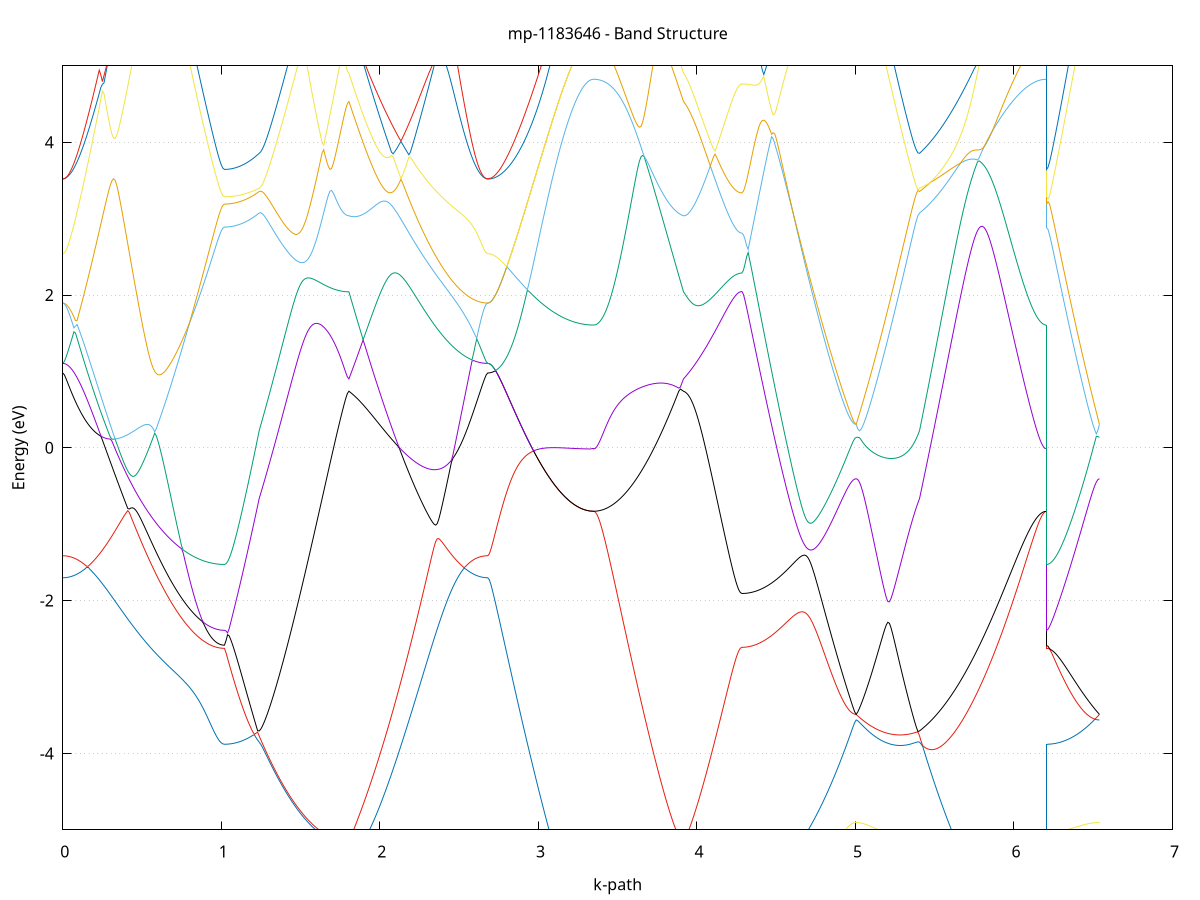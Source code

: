 set title 'mp-1183646 - Band Structure'
set xlabel 'k-path'
set ylabel 'Energy (eV)'
set grid y
set yrange [-5:5]
set terminal png size 800,600
set output 'mp-1183646_bands_gnuplot.png'
plot '-' using 1:2 with lines notitle, '-' using 1:2 with lines notitle, '-' using 1:2 with lines notitle, '-' using 1:2 with lines notitle, '-' using 1:2 with lines notitle, '-' using 1:2 with lines notitle, '-' using 1:2 with lines notitle, '-' using 1:2 with lines notitle, '-' using 1:2 with lines notitle, '-' using 1:2 with lines notitle, '-' using 1:2 with lines notitle, '-' using 1:2 with lines notitle, '-' using 1:2 with lines notitle, '-' using 1:2 with lines notitle, '-' using 1:2 with lines notitle, '-' using 1:2 with lines notitle, '-' using 1:2 with lines notitle, '-' using 1:2 with lines notitle, '-' using 1:2 with lines notitle, '-' using 1:2 with lines notitle, '-' using 1:2 with lines notitle, '-' using 1:2 with lines notitle, '-' using 1:2 with lines notitle, '-' using 1:2 with lines notitle, '-' using 1:2 with lines notitle, '-' using 1:2 with lines notitle, '-' using 1:2 with lines notitle, '-' using 1:2 with lines notitle, '-' using 1:2 with lines notitle, '-' using 1:2 with lines notitle, '-' using 1:2 with lines notitle, '-' using 1:2 with lines notitle, '-' using 1:2 with lines notitle, '-' using 1:2 with lines notitle, '-' using 1:2 with lines notitle, '-' using 1:2 with lines notitle, '-' using 1:2 with lines notitle, '-' using 1:2 with lines notitle, '-' using 1:2 with lines notitle, '-' using 1:2 with lines notitle, '-' using 1:2 with lines notitle, '-' using 1:2 with lines notitle, '-' using 1:2 with lines notitle, '-' using 1:2 with lines notitle, '-' using 1:2 with lines notitle, '-' using 1:2 with lines notitle, '-' using 1:2 with lines notitle, '-' using 1:2 with lines notitle, '-' using 1:2 with lines notitle, '-' using 1:2 with lines notitle, '-' using 1:2 with lines notitle, '-' using 1:2 with lines notitle, '-' using 1:2 with lines notitle, '-' using 1:2 with lines notitle, '-' using 1:2 with lines notitle, '-' using 1:2 with lines notitle, '-' using 1:2 with lines notitle, '-' using 1:2 with lines notitle, '-' using 1:2 with lines notitle, '-' using 1:2 with lines notitle, '-' using 1:2 with lines notitle, '-' using 1:2 with lines notitle, '-' using 1:2 with lines notitle, '-' using 1:2 with lines notitle
0.000000 -14.833450
0.009997 -14.833450
0.019994 -14.833450
0.029991 -14.833450
0.039988 -14.833450
0.049985 -14.833450
0.059982 -14.833350
0.069979 -14.833350
0.079976 -14.833350
0.089973 -14.833250
0.099970 -14.833250
0.109966 -14.833150
0.119963 -14.833050
0.129960 -14.833050
0.139957 -14.832950
0.149954 -14.832850
0.159951 -14.832850
0.169948 -14.832750
0.179945 -14.832650
0.189942 -14.832550
0.199939 -14.832550
0.209936 -14.832450
0.219933 -14.832350
0.229930 -14.832250
0.239927 -14.832150
0.249924 -14.832050
0.259921 -14.831950
0.269918 -14.831850
0.279915 -14.831750
0.289912 -14.831650
0.299909 -14.831650
0.309905 -14.831550
0.319902 -14.831450
0.329899 -14.831350
0.339896 -14.831250
0.349893 -14.831150
0.359890 -14.831050
0.369887 -14.830950
0.379884 -14.830950
0.389881 -14.830850
0.399878 -14.830750
0.409875 -14.830650
0.419872 -14.830550
0.429869 -14.830550
0.439866 -14.830450
0.449863 -14.830350
0.459860 -14.830250
0.469857 -14.830250
0.479854 -14.830150
0.489851 -14.830050
0.499848 -14.830050
0.509845 -14.829950
0.519841 -14.829950
0.529838 -14.829850
0.539835 -14.829850
0.549832 -14.829750
0.559829 -14.829750
0.569826 -14.829850
0.579823 -14.829950
0.589820 -14.830050
0.599817 -14.830150
0.609814 -14.830150
0.619811 -14.830250
0.629808 -14.830350
0.639805 -14.830450
0.649802 -14.830550
0.659799 -14.830650
0.669796 -14.830750
0.679793 -14.830850
0.689790 -14.830950
0.699787 -14.831050
0.709784 -14.831150
0.719780 -14.831250
0.729777 -14.831250
0.739774 -14.831350
0.749771 -14.831450
0.759768 -14.831550
0.769765 -14.831550
0.779762 -14.831650
0.789759 -14.831750
0.799756 -14.831850
0.809753 -14.831850
0.819750 -14.831950
0.829747 -14.831950
0.839744 -14.832050
0.849741 -14.832150
0.859738 -14.832150
0.869735 -14.832250
0.879732 -14.832350
0.889729 -14.832450
0.899726 -14.832550
0.909723 -14.832650
0.919720 -14.832750
0.929716 -14.832850
0.939713 -14.832850
0.949710 -14.832950
0.959707 -14.833050
0.969704 -14.833050
0.979701 -14.833150
0.989698 -14.833150
0.999695 -14.833150
1.009692 -14.833150
1.019689 -14.833150
1.019689 -14.833150
1.029646 -14.833150
1.039603 -14.833150
1.049561 -14.833150
1.059518 -14.833150
1.069475 -14.833050
1.079432 -14.833050
1.089389 -14.832950
1.099347 -14.832850
1.109304 -14.832750
1.119261 -14.832750
1.129218 -14.832650
1.139175 -14.832550
1.149133 -14.832450
1.159090 -14.832250
1.169047 -14.832150
1.179004 -14.832150
1.188961 -14.832050
1.198919 -14.832050
1.208876 -14.831950
1.218833 -14.831950
1.228790 -14.831850
1.238747 -14.831750
1.238747 -14.831750
1.248679 -14.831750
1.258612 -14.831650
1.268544 -14.831650
1.278476 -14.831550
1.288408 -14.831550
1.298340 -14.831450
1.308272 -14.831450
1.318204 -14.831350
1.328136 -14.831350
1.338069 -14.831250
1.348001 -14.831150
1.357933 -14.831150
1.367865 -14.831050
1.377797 -14.831050
1.387729 -14.830950
1.397661 -14.830950
1.407594 -14.830850
1.417526 -14.830850
1.427458 -14.830750
1.437390 -14.830750
1.447322 -14.830650
1.457254 -14.830650
1.467186 -14.830550
1.477118 -14.830550
1.487051 -14.830550
1.496983 -14.830450
1.506915 -14.830450
1.516847 -14.830350
1.526779 -14.830350
1.536711 -14.830350
1.546643 -14.830350
1.556575 -14.830250
1.566508 -14.830250
1.576440 -14.830250
1.586372 -14.830250
1.596304 -14.830150
1.606236 -14.830150
1.616168 -14.830150
1.626100 -14.830150
1.636033 -14.830150
1.645965 -14.830150
1.655897 -14.830150
1.665829 -14.830050
1.675761 -14.830050
1.685693 -14.830050
1.695625 -14.830050
1.705557 -14.830050
1.715490 -14.830050
1.725422 -14.830050
1.735354 -14.830050
1.745286 -14.830050
1.755218 -14.830050
1.765150 -14.830050
1.775082 -14.830050
1.785014 -14.830050
1.794947 -14.830050
1.804879 -14.830050
1.804879 -14.830050
1.814832 -14.830050
1.824786 -14.830050
1.834740 -14.830050
1.844694 -14.830050
1.854647 -14.830150
1.864601 -14.830150
1.874555 -14.830150
1.884508 -14.830150
1.894462 -14.830150
1.904416 -14.830150
1.914370 -14.830150
1.924323 -14.830150
1.934277 -14.830150
1.944231 -14.830150
1.954184 -14.830050
1.964138 -14.830050
1.974092 -14.830050
1.984046 -14.830050
1.993999 -14.829950
2.003953 -14.829950
2.013907 -14.829950
2.023860 -14.829850
2.033814 -14.829850
2.043768 -14.829850
2.053722 -14.829750
2.063675 -14.829750
2.073629 -14.829650
2.083583 -14.829650
2.093536 -14.829550
2.103490 -14.829450
2.113444 -14.829450
2.123398 -14.829450
2.133351 -14.829550
2.143305 -14.829550
2.153259 -14.829650
2.163212 -14.829650
2.173166 -14.829750
2.183120 -14.829850
2.193074 -14.829850
2.203027 -14.829950
2.212981 -14.830050
2.222935 -14.830150
2.232888 -14.830150
2.242842 -14.830250
2.252796 -14.830350
2.262749 -14.830450
2.272703 -14.830550
2.282657 -14.830650
2.292611 -14.830650
2.302564 -14.830750
2.312518 -14.830850
2.322472 -14.830950
2.332425 -14.831050
2.342379 -14.831150
2.352333 -14.831250
2.362287 -14.831350
2.372240 -14.831450
2.382194 -14.831550
2.392148 -14.831650
2.402101 -14.831750
2.412055 -14.831850
2.422009 -14.831950
2.431963 -14.832050
2.441916 -14.832150
2.451870 -14.832250
2.461824 -14.832350
2.471777 -14.832450
2.481731 -14.832450
2.491685 -14.832550
2.501639 -14.832650
2.511592 -14.832750
2.521546 -14.832850
2.531500 -14.832850
2.541453 -14.832950
2.551407 -14.833050
2.561361 -14.833050
2.571315 -14.833150
2.581268 -14.833250
2.591222 -14.833250
2.601176 -14.833350
2.611129 -14.833350
2.621083 -14.833350
2.631037 -14.833450
2.640991 -14.833450
2.650944 -14.833450
2.660898 -14.833450
2.670852 -14.833450
2.680805 -14.833450
2.680805 -14.833450
2.690781 -14.833450
2.700757 -14.833450
2.710733 -14.833450
2.720709 -14.833450
2.730685 -14.833450
2.740661 -14.833450
2.750637 -14.833450
2.760613 -14.833450
2.770589 -14.833450
2.780565 -14.833450
2.790541 -14.833450
2.800517 -14.833450
2.810493 -14.833450
2.820469 -14.833450
2.830445 -14.833450
2.840420 -14.833450
2.850396 -14.833450
2.860372 -14.833450
2.870348 -14.833450
2.880324 -14.833450
2.890300 -14.833450
2.900276 -14.833450
2.910252 -14.833450
2.920228 -14.833450
2.930204 -14.833450
2.940180 -14.833450
2.950156 -14.833450
2.960132 -14.833450
2.970108 -14.833450
2.980084 -14.833450
2.990060 -14.833450
3.000036 -14.833450
3.010011 -14.833450
3.019987 -14.833350
3.029963 -14.833350
3.039939 -14.833350
3.049915 -14.833350
3.059891 -14.833350
3.069867 -14.833350
3.079843 -14.833350
3.089819 -14.833350
3.099795 -14.833350
3.109771 -14.833350
3.119747 -14.833350
3.129723 -14.833350
3.139699 -14.833350
3.149675 -14.833350
3.159651 -14.833350
3.169627 -14.833350
3.179602 -14.833350
3.189578 -14.833350
3.199554 -14.833350
3.209530 -14.833350
3.219506 -14.833350
3.229482 -14.833350
3.239458 -14.833350
3.249434 -14.833350
3.259410 -14.833350
3.269386 -14.833350
3.279362 -14.833350
3.289338 -14.833350
3.299314 -14.833350
3.309290 -14.833350
3.319266 -14.833350
3.329242 -14.833350
3.339218 -14.833350
3.349194 -14.833350
3.349194 -14.833350
3.359126 -14.833350
3.369058 -14.833350
3.378990 -14.833350
3.388922 -14.833350
3.398854 -14.833250
3.408786 -14.833250
3.418718 -14.833250
3.428651 -14.833150
3.438583 -14.833150
3.448515 -14.833050
3.458447 -14.833050
3.468379 -14.832950
3.478311 -14.832850
3.488243 -14.832850
3.498175 -14.832750
3.508108 -14.832650
3.518040 -14.832650
3.527972 -14.832550
3.537904 -14.832450
3.547836 -14.832350
3.557768 -14.832250
3.567700 -14.832150
3.577632 -14.832150
3.587565 -14.832050
3.597497 -14.831950
3.607429 -14.831850
3.617361 -14.831750
3.627293 -14.831650
3.637225 -14.831550
3.647157 -14.831450
3.657090 -14.831350
3.667022 -14.831250
3.676954 -14.831150
3.686886 -14.831050
3.696818 -14.831050
3.706750 -14.830950
3.716682 -14.830850
3.726614 -14.830750
3.736547 -14.830650
3.746479 -14.830550
3.756411 -14.830450
3.766343 -14.830350
3.776275 -14.830350
3.786207 -14.830250
3.796139 -14.830150
3.806071 -14.830050
3.816004 -14.830050
3.825936 -14.829950
3.835868 -14.829850
3.845800 -14.829750
3.855732 -14.829850
3.865664 -14.829850
3.875596 -14.829850
3.885529 -14.829950
3.895461 -14.829950
3.905393 -14.829950
3.915325 -14.830050
3.915325 -14.830050
3.925280 -14.830050
3.935236 -14.830050
3.945191 -14.830050
3.955146 -14.830050
3.965101 -14.830050
3.975057 -14.830050
3.985012 -14.830050
3.994967 -14.830050
4.004923 -14.830050
4.014878 -14.830050
4.024833 -14.830150
4.034789 -14.830150
4.044744 -14.830150
4.054699 -14.830150
4.064654 -14.830150
4.074610 -14.830150
4.084565 -14.830150
4.094520 -14.830150
4.104476 -14.830150
4.114431 -14.830150
4.124386 -14.830150
4.134342 -14.830150
4.144297 -14.830150
4.154252 -14.830150
4.164207 -14.830150
4.174163 -14.830150
4.184118 -14.830150
4.194073 -14.830150
4.204029 -14.830150
4.213984 -14.830150
4.223939 -14.830150
4.233895 -14.830150
4.243850 -14.830150
4.253805 -14.830150
4.263761 -14.830150
4.273716 -14.830150
4.283671 -14.830150
4.283671 -14.830150
4.293548 -14.830150
4.303425 -14.830150
4.313302 -14.830150
4.323180 -14.830150
4.333057 -14.830150
4.342934 -14.830150
4.352811 -14.830150
4.362688 -14.830150
4.372565 -14.830150
4.382442 -14.830150
4.392319 -14.830150
4.402196 -14.830150
4.412074 -14.830150
4.421951 -14.830150
4.431828 -14.830150
4.441705 -14.830150
4.451582 -14.830150
4.461459 -14.830150
4.471336 -14.830250
4.481213 -14.830250
4.491090 -14.830250
4.500968 -14.830250
4.510845 -14.830250
4.520722 -14.830250
4.530599 -14.830250
4.540476 -14.830250
4.550353 -14.830250
4.560230 -14.830250
4.570107 -14.830250
4.579984 -14.830250
4.589862 -14.830250
4.599739 -14.830250
4.609616 -14.830250
4.619493 -14.830350
4.629370 -14.830350
4.639247 -14.830350
4.649124 -14.830350
4.659001 -14.830350
4.668878 -14.830350
4.678756 -14.830350
4.688633 -14.830350
4.698510 -14.830350
4.708387 -14.830350
4.718264 -14.830350
4.728141 -14.830350
4.738018 -14.830350
4.747895 -14.830350
4.757772 -14.830550
4.767650 -14.830750
4.777527 -14.830850
4.787404 -14.831050
4.797281 -14.831250
4.807158 -14.831450
4.817035 -14.831550
4.826912 -14.831750
4.836789 -14.831850
4.846666 -14.832050
4.856544 -14.832150
4.866421 -14.832250
4.876298 -14.832450
4.886175 -14.832550
4.896052 -14.832650
4.905929 -14.832750
4.915806 -14.832850
4.925683 -14.832850
4.935560 -14.832950
4.945437 -14.833050
4.955315 -14.833050
4.965192 -14.833150
4.975069 -14.833150
4.984946 -14.833150
4.994823 -14.833150
5.004700 -14.833150
5.004700 -14.833150
5.014690 -14.833150
5.024680 -14.833150
5.034669 -14.833150
5.044659 -14.833150
5.054649 -14.833150
5.064639 -14.833150
5.074628 -14.833150
5.084618 -14.833050
5.094608 -14.833050
5.104598 -14.833050
5.114587 -14.833050
5.124577 -14.832950
5.134567 -14.832950
5.144557 -14.832950
5.154546 -14.832850
5.164536 -14.832850
5.174526 -14.832750
5.184516 -14.832750
5.194505 -14.832650
5.204495 -14.832650
5.214485 -14.832550
5.224475 -14.832550
5.234464 -14.832450
5.244454 -14.832350
5.254444 -14.832350
5.264434 -14.832250
5.274423 -14.832250
5.284413 -14.832150
5.294403 -14.832050
5.304393 -14.832050
5.314382 -14.831950
5.324372 -14.831950
5.334362 -14.831950
5.344352 -14.831950
5.354341 -14.831950
5.364331 -14.831950
5.374321 -14.831850
5.384311 -14.831850
5.394300 -14.831850
5.404290 -14.831750
5.404290 -14.831750
5.414175 -14.831750
5.424059 -14.831650
5.433943 -14.831550
5.443828 -14.831550
5.453712 -14.831450
5.463596 -14.831350
5.473481 -14.831250
5.483365 -14.831250
5.493249 -14.831150
5.503133 -14.831050
5.513018 -14.830950
5.522902 -14.830850
5.532787 -14.830850
5.542671 -14.830750
5.552555 -14.830650
5.562439 -14.830550
5.572324 -14.830450
5.582208 -14.830350
5.592092 -14.830350
5.601977 -14.830250
5.611861 -14.830150
5.621745 -14.830050
5.631630 -14.829950
5.641514 -14.829950
5.651398 -14.829850
5.661283 -14.829750
5.671167 -14.829750
5.681051 -14.829750
5.690936 -14.829850
5.700820 -14.829850
5.710704 -14.829950
5.720589 -14.829950
5.730473 -14.830050
5.740357 -14.830150
5.750242 -14.830150
5.760126 -14.830250
5.770010 -14.830350
5.779895 -14.830450
5.789779 -14.830450
5.799663 -14.830550
5.809548 -14.830650
5.819432 -14.830750
5.829316 -14.830750
5.839201 -14.830850
5.849085 -14.830950
5.858969 -14.831050
5.868854 -14.831150
5.878738 -14.831250
5.888622 -14.831350
5.898507 -14.831350
5.908391 -14.831450
5.918275 -14.831550
5.928160 -14.831650
5.938044 -14.831750
5.947928 -14.831850
5.957813 -14.831950
5.967697 -14.832050
5.977581 -14.832150
5.987466 -14.832250
5.997350 -14.832250
6.007234 -14.832350
6.017119 -14.832450
6.027003 -14.832550
6.036887 -14.832650
6.046772 -14.832650
6.056656 -14.832750
6.066540 -14.832850
6.076425 -14.832950
6.086309 -14.832950
6.096193 -14.833050
6.106078 -14.833050
6.115962 -14.833150
6.125846 -14.833150
6.135731 -14.833250
6.145615 -14.833250
6.155499 -14.833250
6.165384 -14.833350
6.175268 -14.833350
6.185152 -14.833350
6.195037 -14.833350
6.204921 -14.833350
6.204921 -14.833150
6.214750 -14.833150
6.224579 -14.833150
6.234409 -14.833150
6.244238 -14.833150
6.254067 -14.833150
6.263896 -14.833150
6.273726 -14.833150
6.283555 -14.833150
6.293384 -14.833150
6.303213 -14.833150
6.313043 -14.833150
6.322872 -14.833150
6.332701 -14.833150
6.342530 -14.833150
6.352359 -14.833150
6.362189 -14.833150
6.372018 -14.833150
6.381847 -14.833150
6.391676 -14.833150
6.401506 -14.833150
6.411335 -14.833150
6.421164 -14.833150
6.430993 -14.833150
6.440823 -14.833150
6.450652 -14.833150
6.460481 -14.833150
6.470310 -14.833150
6.480140 -14.833150
6.489969 -14.833150
6.499798 -14.833150
6.509627 -14.833150
6.519457 -14.833150
6.529286 -14.833150
6.539115 -14.833150
e
0.000000 -14.827650
0.009997 -14.827650
0.019994 -14.827550
0.029991 -14.827550
0.039988 -14.827550
0.049985 -14.827550
0.059982 -14.827550
0.069979 -14.827550
0.079976 -14.827450
0.089973 -14.827450
0.099970 -14.827350
0.109966 -14.827350
0.119963 -14.827350
0.129960 -14.827250
0.139957 -14.827150
0.149954 -14.827150
0.159951 -14.827050
0.169948 -14.827050
0.179945 -14.826950
0.189942 -14.826850
0.199939 -14.826750
0.209936 -14.826750
0.219933 -14.826750
0.229930 -14.826750
0.239927 -14.826850
0.249924 -14.826850
0.259921 -14.826950
0.269918 -14.827050
0.279915 -14.827150
0.289912 -14.827150
0.299909 -14.827250
0.309905 -14.827350
0.319902 -14.827450
0.329899 -14.827450
0.339896 -14.827550
0.349893 -14.827650
0.359890 -14.827750
0.369887 -14.827850
0.379884 -14.827950
0.389881 -14.828050
0.399878 -14.828150
0.409875 -14.828250
0.419872 -14.828350
0.429869 -14.828450
0.439866 -14.828550
0.449863 -14.828550
0.459860 -14.828650
0.469857 -14.828750
0.479854 -14.828850
0.489851 -14.828950
0.499848 -14.829050
0.509845 -14.829150
0.519841 -14.829250
0.529838 -14.829350
0.539835 -14.829450
0.549832 -14.829650
0.559829 -14.829750
0.569826 -14.829750
0.579823 -14.829750
0.589820 -14.829650
0.599817 -14.829650
0.609814 -14.829650
0.619811 -14.829650
0.629808 -14.829650
0.639805 -14.829750
0.649802 -14.829750
0.659799 -14.829750
0.669796 -14.829850
0.679793 -14.829950
0.689790 -14.829950
0.699787 -14.830050
0.709784 -14.830150
0.719780 -14.830250
0.729777 -14.830350
0.739774 -14.830450
0.749771 -14.830650
0.759768 -14.830750
0.769765 -14.830850
0.779762 -14.830950
0.789759 -14.831150
0.799756 -14.831250
0.809753 -14.831450
0.819750 -14.831550
0.829747 -14.831650
0.839744 -14.831850
0.849741 -14.831950
0.859738 -14.832050
0.869735 -14.832150
0.879732 -14.832250
0.889729 -14.832250
0.899726 -14.832350
0.909723 -14.832350
0.919720 -14.832450
0.929716 -14.832450
0.939713 -14.832450
0.949710 -14.832450
0.959707 -14.832550
0.969704 -14.832550
0.979701 -14.832550
0.989698 -14.832550
0.999695 -14.832550
1.009692 -14.832550
1.019689 -14.832550
1.019689 -14.832550
1.029646 -14.832550
1.039603 -14.832550
1.049561 -14.832550
1.059518 -14.832550
1.069475 -14.832550
1.079432 -14.832550
1.089389 -14.832450
1.099347 -14.832450
1.109304 -14.832450
1.119261 -14.832350
1.129218 -14.832350
1.139175 -14.832350
1.149133 -14.832250
1.159090 -14.832250
1.169047 -14.832150
1.179004 -14.832050
1.188961 -14.831950
1.198919 -14.831750
1.208876 -14.831650
1.218833 -14.831450
1.228790 -14.831350
1.238747 -14.831250
1.238747 -14.831250
1.248679 -14.831150
1.258612 -14.831050
1.268544 -14.830850
1.278476 -14.830750
1.288408 -14.830650
1.298340 -14.830550
1.308272 -14.830450
1.318204 -14.830250
1.328136 -14.830150
1.338069 -14.830050
1.348001 -14.829950
1.357933 -14.829750
1.367865 -14.829650
1.377797 -14.829550
1.387729 -14.829450
1.397661 -14.829250
1.407594 -14.829150
1.417526 -14.829050
1.427458 -14.828950
1.437390 -14.828850
1.447322 -14.828850
1.457254 -14.828750
1.467186 -14.828650
1.477118 -14.828650
1.487051 -14.828650
1.496983 -14.828550
1.506915 -14.828550
1.516847 -14.828550
1.526779 -14.828550
1.536711 -14.828550
1.546643 -14.828650
1.556575 -14.828650
1.566508 -14.828650
1.576440 -14.828650
1.586372 -14.828750
1.596304 -14.828750
1.606236 -14.828850
1.616168 -14.828850
1.626100 -14.828850
1.636033 -14.828950
1.645965 -14.828950
1.655897 -14.829050
1.665829 -14.829050
1.675761 -14.829050
1.685693 -14.829150
1.695625 -14.829150
1.705557 -14.829250
1.715490 -14.829250
1.725422 -14.829250
1.735354 -14.829250
1.745286 -14.829350
1.755218 -14.829350
1.765150 -14.829350
1.775082 -14.829350
1.785014 -14.829350
1.794947 -14.829350
1.804879 -14.829350
1.804879 -14.829350
1.814832 -14.829350
1.824786 -14.829350
1.834740 -14.829250
1.844694 -14.829250
1.854647 -14.829150
1.864601 -14.829150
1.874555 -14.829150
1.884508 -14.829050
1.894462 -14.829050
1.904416 -14.829050
1.914370 -14.829050
1.924323 -14.829050
1.934277 -14.829050
1.944231 -14.829050
1.954184 -14.829050
1.964138 -14.829050
1.974092 -14.829050
1.984046 -14.829050
1.993999 -14.829050
2.003953 -14.829050
2.013907 -14.829050
2.023860 -14.829050
2.033814 -14.829150
2.043768 -14.829150
2.053722 -14.829150
2.063675 -14.829150
2.073629 -14.829250
2.083583 -14.829250
2.093536 -14.829350
2.103490 -14.829350
2.113444 -14.829450
2.123398 -14.829350
2.133351 -14.829350
2.143305 -14.829250
2.153259 -14.829150
2.163212 -14.829150
2.173166 -14.829050
2.183120 -14.828950
2.193074 -14.828850
2.203027 -14.828850
2.212981 -14.828750
2.222935 -14.828650
2.232888 -14.828550
2.242842 -14.828450
2.252796 -14.828450
2.262749 -14.828350
2.272703 -14.828250
2.282657 -14.828150
2.292611 -14.828050
2.302564 -14.828050
2.312518 -14.827950
2.322472 -14.827850
2.332425 -14.827750
2.342379 -14.827650
2.352333 -14.827550
2.362287 -14.827550
2.372240 -14.827450
2.382194 -14.827350
2.392148 -14.827250
2.402101 -14.827250
2.412055 -14.827150
2.422009 -14.827050
2.431963 -14.826950
2.441916 -14.826950
2.451870 -14.826850
2.461824 -14.826750
2.471777 -14.826750
2.481731 -14.826750
2.491685 -14.826850
2.501639 -14.826950
2.511592 -14.827050
2.521546 -14.827050
2.531500 -14.827150
2.541453 -14.827150
2.551407 -14.827250
2.561361 -14.827350
2.571315 -14.827350
2.581268 -14.827350
2.591222 -14.827450
2.601176 -14.827450
2.611129 -14.827550
2.621083 -14.827550
2.631037 -14.827550
2.640991 -14.827550
2.650944 -14.827550
2.660898 -14.827550
2.670852 -14.827650
2.680805 -14.827650
2.680805 -14.827650
2.690781 -14.827650
2.700757 -14.827650
2.710733 -14.827650
2.720709 -14.827650
2.730685 -14.827550
2.740661 -14.827550
2.750637 -14.827550
2.760613 -14.827550
2.770589 -14.827550
2.780565 -14.827550
2.790541 -14.827550
2.800517 -14.827550
2.810493 -14.827550
2.820469 -14.827550
2.830445 -14.827550
2.840420 -14.827550
2.850396 -14.827450
2.860372 -14.827450
2.870348 -14.827450
2.880324 -14.827450
2.890300 -14.827450
2.900276 -14.827450
2.910252 -14.827450
2.920228 -14.827450
2.930204 -14.827350
2.940180 -14.827350
2.950156 -14.827350
2.960132 -14.827350
2.970108 -14.827350
2.980084 -14.827350
2.990060 -14.827250
3.000036 -14.827250
3.010011 -14.827250
3.019987 -14.827250
3.029963 -14.827250
3.039939 -14.827250
3.049915 -14.827150
3.059891 -14.827150
3.069867 -14.827150
3.079843 -14.827150
3.089819 -14.827150
3.099795 -14.827150
3.109771 -14.827250
3.119747 -14.827250
3.129723 -14.827250
3.139699 -14.827350
3.149675 -14.827350
3.159651 -14.827350
3.169627 -14.827450
3.179602 -14.827450
3.189578 -14.827450
3.199554 -14.827450
3.209530 -14.827550
3.219506 -14.827550
3.229482 -14.827550
3.239458 -14.827550
3.249434 -14.827550
3.259410 -14.827650
3.269386 -14.827650
3.279362 -14.827650
3.289338 -14.827650
3.299314 -14.827650
3.309290 -14.827650
3.319266 -14.827650
3.329242 -14.827650
3.339218 -14.827650
3.349194 -14.827650
3.349194 -14.827650
3.359126 -14.827650
3.369058 -14.827650
3.378990 -14.827650
3.388922 -14.827750
3.398854 -14.827750
3.408786 -14.827750
3.418718 -14.827750
3.428651 -14.827750
3.438583 -14.827750
3.448515 -14.827850
3.458447 -14.827850
3.468379 -14.827850
3.478311 -14.827950
3.488243 -14.827950
3.498175 -14.827950
3.508108 -14.828050
3.518040 -14.828050
3.527972 -14.828050
3.537904 -14.828150
3.547836 -14.828150
3.557768 -14.828250
3.567700 -14.828250
3.577632 -14.828350
3.587565 -14.828350
3.597497 -14.828450
3.607429 -14.828450
3.617361 -14.828550
3.627293 -14.828550
3.637225 -14.828650
3.647157 -14.828750
3.657090 -14.828750
3.667022 -14.828850
3.676954 -14.828850
3.686886 -14.828950
3.696818 -14.828950
3.706750 -14.829050
3.716682 -14.829150
3.726614 -14.829150
3.736547 -14.829250
3.746479 -14.829250
3.756411 -14.829350
3.766343 -14.829350
3.776275 -14.829450
3.786207 -14.829450
3.796139 -14.829550
3.806071 -14.829550
3.816004 -14.829650
3.825936 -14.829650
3.835868 -14.829750
3.845800 -14.829750
3.855732 -14.829750
3.865664 -14.829650
3.875596 -14.829650
3.885529 -14.829550
3.895461 -14.829450
3.905393 -14.829450
3.915325 -14.829350
3.915325 -14.829350
3.925280 -14.829350
3.935236 -14.829350
3.945191 -14.829350
3.955146 -14.829350
3.965101 -14.829250
3.975057 -14.829250
3.985012 -14.829250
3.994967 -14.829250
4.004923 -14.829250
4.014878 -14.829250
4.024833 -14.829150
4.034789 -14.829150
4.044744 -14.829150
4.054699 -14.829150
4.064654 -14.829150
4.074610 -14.829150
4.084565 -14.829150
4.094520 -14.829150
4.104476 -14.829050
4.114431 -14.829050
4.124386 -14.829050
4.134342 -14.829050
4.144297 -14.829050
4.154252 -14.829050
4.164207 -14.829050
4.174163 -14.829050
4.184118 -14.829050
4.194073 -14.829050
4.204029 -14.829050
4.213984 -14.829050
4.223939 -14.829050
4.233895 -14.829050
4.243850 -14.829050
4.253805 -14.829050
4.263761 -14.829050
4.273716 -14.829050
4.283671 -14.829050
4.283671 -14.829050
4.293548 -14.828950
4.303425 -14.828950
4.313302 -14.828950
4.323180 -14.828950
4.333057 -14.828950
4.342934 -14.828950
4.352811 -14.828850
4.362688 -14.828850
4.372565 -14.828850
4.382442 -14.828750
4.392319 -14.828750
4.402196 -14.828750
4.412074 -14.828650
4.421951 -14.828650
4.431828 -14.828550
4.441705 -14.828450
4.451582 -14.828450
4.461459 -14.828350
4.471336 -14.828350
4.481213 -14.828250
4.491090 -14.828150
4.500968 -14.828150
4.510845 -14.828050
4.520722 -14.827950
4.530599 -14.827950
4.540476 -14.827850
4.550353 -14.827750
4.560230 -14.827750
4.570107 -14.827650
4.579984 -14.827650
4.589862 -14.827750
4.599739 -14.827850
4.609616 -14.827950
4.619493 -14.828050
4.629370 -14.828150
4.639247 -14.828350
4.649124 -14.828450
4.659001 -14.828650
4.668878 -14.828750
4.678756 -14.828950
4.688633 -14.829150
4.698510 -14.829350
4.708387 -14.829550
4.718264 -14.829750
4.728141 -14.829950
4.738018 -14.830150
4.747895 -14.830350
4.757772 -14.830350
4.767650 -14.830450
4.777527 -14.830450
4.787404 -14.830450
4.797281 -14.830450
4.807158 -14.830450
4.817035 -14.830450
4.826912 -14.830450
4.836789 -14.830450
4.846666 -14.830450
4.856544 -14.830450
4.866421 -14.830450
4.876298 -14.830450
4.886175 -14.830450
4.896052 -14.830450
4.905929 -14.830450
4.915806 -14.830450
4.925683 -14.830450
4.935560 -14.830450
4.945437 -14.830450
4.955315 -14.830450
4.965192 -14.830450
4.975069 -14.830450
4.984946 -14.830450
4.994823 -14.830450
5.004700 -14.830450
5.004700 -14.830450
5.014690 -14.830550
5.024680 -14.830650
5.034669 -14.830750
5.044659 -14.830850
5.054649 -14.830850
5.064639 -14.830950
5.074628 -14.831050
5.084618 -14.831150
5.094608 -14.831150
5.104598 -14.831250
5.114587 -14.831350
5.124577 -14.831350
5.134567 -14.831450
5.144557 -14.831450
5.154546 -14.831550
5.164536 -14.831550
5.174526 -14.831650
5.184516 -14.831650
5.194505 -14.831750
5.204495 -14.831750
5.214485 -14.831750
5.224475 -14.831850
5.234464 -14.831850
5.244454 -14.831850
5.254444 -14.831850
5.264434 -14.831950
5.274423 -14.831950
5.284413 -14.831950
5.294403 -14.831950
5.304393 -14.831950
5.314382 -14.831850
5.324372 -14.831850
5.334362 -14.831750
5.344352 -14.831650
5.354341 -14.831550
5.364331 -14.831550
5.374321 -14.831450
5.384311 -14.831350
5.394300 -14.831250
5.404290 -14.831250
5.404290 -14.831250
5.414175 -14.831050
5.424059 -14.830950
5.433943 -14.830750
5.443828 -14.830650
5.453712 -14.830550
5.463596 -14.830450
5.473481 -14.830250
5.483365 -14.830150
5.493249 -14.830050
5.503133 -14.829950
5.513018 -14.829850
5.522902 -14.829850
5.532787 -14.829750
5.542671 -14.829650
5.552555 -14.829650
5.562439 -14.829650
5.572324 -14.829550
5.582208 -14.829550
5.592092 -14.829550
5.601977 -14.829550
5.611861 -14.829550
5.621745 -14.829550
5.631630 -14.829650
5.641514 -14.829650
5.651398 -14.829650
5.661283 -14.829650
5.671167 -14.829650
5.681051 -14.829550
5.690936 -14.829550
5.700820 -14.829450
5.710704 -14.829350
5.720589 -14.829250
5.730473 -14.829250
5.740357 -14.829150
5.750242 -14.829050
5.760126 -14.829050
5.770010 -14.828950
5.779895 -14.828850
5.789779 -14.828850
5.799663 -14.828750
5.809548 -14.828750
5.819432 -14.828650
5.829316 -14.828650
5.839201 -14.828550
5.849085 -14.828550
5.858969 -14.828450
5.868854 -14.828450
5.878738 -14.828350
5.888622 -14.828350
5.898507 -14.828250
5.908391 -14.828250
5.918275 -14.828150
5.928160 -14.828150
5.938044 -14.828150
5.947928 -14.828050
5.957813 -14.828050
5.967697 -14.828050
5.977581 -14.827950
5.987466 -14.827950
5.997350 -14.827950
6.007234 -14.827950
6.017119 -14.827850
6.027003 -14.827850
6.036887 -14.827850
6.046772 -14.827850
6.056656 -14.827850
6.066540 -14.827750
6.076425 -14.827750
6.086309 -14.827750
6.096193 -14.827750
6.106078 -14.827750
6.115962 -14.827750
6.125846 -14.827750
6.135731 -14.827750
6.145615 -14.827750
6.155499 -14.827650
6.165384 -14.827650
6.175268 -14.827650
6.185152 -14.827650
6.195037 -14.827650
6.204921 -14.827650
6.204921 -14.832550
6.214750 -14.832550
6.224579 -14.832550
6.234409 -14.832550
6.244238 -14.832550
6.254067 -14.832550
6.263896 -14.832450
6.273726 -14.832450
6.283555 -14.832450
6.293384 -14.832350
6.303213 -14.832350
6.313043 -14.832350
6.322872 -14.832250
6.332701 -14.832250
6.342530 -14.832150
6.352359 -14.832050
6.362189 -14.832050
6.372018 -14.831950
6.381847 -14.831850
6.391676 -14.831850
6.401506 -14.831750
6.411335 -14.831650
6.421164 -14.831550
6.430993 -14.831550
6.440823 -14.831450
6.450652 -14.831350
6.460481 -14.831250
6.470310 -14.831150
6.480140 -14.831050
6.489969 -14.830950
6.499798 -14.830850
6.509627 -14.830750
6.519457 -14.830650
6.529286 -14.830550
6.539115 -14.830450
e
0.000000 -14.826050
0.009997 -14.826050
0.019994 -14.826050
0.029991 -14.826050
0.039988 -14.826050
0.049985 -14.826050
0.059982 -14.826050
0.069979 -14.826050
0.079976 -14.826150
0.089973 -14.826150
0.099970 -14.826150
0.109966 -14.826150
0.119963 -14.826250
0.129960 -14.826250
0.139957 -14.826250
0.149954 -14.826350
0.159951 -14.826350
0.169948 -14.826450
0.179945 -14.826450
0.189942 -14.826550
0.199939 -14.826550
0.209936 -14.826650
0.219933 -14.826650
0.229930 -14.826550
0.239927 -14.826450
0.249924 -14.826450
0.259921 -14.826350
0.269918 -14.826250
0.279915 -14.826150
0.289912 -14.826150
0.299909 -14.826050
0.309905 -14.826150
0.319902 -14.826150
0.329899 -14.826150
0.339896 -14.826150
0.349893 -14.826150
0.359890 -14.826150
0.369887 -14.826250
0.379884 -14.826250
0.389881 -14.826250
0.399878 -14.826250
0.409875 -14.826250
0.419872 -14.826350
0.429869 -14.826350
0.439866 -14.826350
0.449863 -14.826350
0.459860 -14.826450
0.469857 -14.826450
0.479854 -14.826450
0.489851 -14.826550
0.499848 -14.826550
0.509845 -14.826550
0.519841 -14.826650
0.529838 -14.826650
0.539835 -14.826750
0.549832 -14.826750
0.559829 -14.826750
0.569826 -14.826850
0.579823 -14.826850
0.589820 -14.826950
0.599817 -14.826950
0.609814 -14.827050
0.619811 -14.827050
0.629808 -14.827150
0.639805 -14.827150
0.649802 -14.827250
0.659799 -14.827250
0.669796 -14.827250
0.679793 -14.827350
0.689790 -14.827350
0.699787 -14.827450
0.709784 -14.827450
0.719780 -14.827550
0.729777 -14.827550
0.739774 -14.827650
0.749771 -14.827650
0.759768 -14.827750
0.769765 -14.827750
0.779762 -14.827850
0.789759 -14.827850
0.799756 -14.827850
0.809753 -14.827950
0.819750 -14.827950
0.829747 -14.828050
0.839744 -14.828050
0.849741 -14.828050
0.859738 -14.828150
0.869735 -14.828150
0.879732 -14.828150
0.889729 -14.828250
0.899726 -14.828250
0.909723 -14.828250
0.919720 -14.828250
0.929716 -14.828350
0.939713 -14.828350
0.949710 -14.828350
0.959707 -14.828350
0.969704 -14.828350
0.979701 -14.828350
0.989698 -14.828350
0.999695 -14.828350
1.009692 -14.828350
1.019689 -14.828450
1.019689 -14.828450
1.029646 -14.828450
1.039603 -14.828350
1.049561 -14.828350
1.059518 -14.828350
1.069475 -14.828350
1.079432 -14.828350
1.089389 -14.828350
1.099347 -14.828350
1.109304 -14.828350
1.119261 -14.828350
1.129218 -14.828350
1.139175 -14.828350
1.149133 -14.828350
1.159090 -14.828350
1.169047 -14.828350
1.179004 -14.828350
1.188961 -14.828350
1.198919 -14.828350
1.208876 -14.828350
1.218833 -14.828350
1.228790 -14.828350
1.238747 -14.828350
1.238747 -14.828350
1.248679 -14.828350
1.258612 -14.828250
1.268544 -14.828250
1.278476 -14.828250
1.288408 -14.828250
1.298340 -14.828250
1.308272 -14.828250
1.318204 -14.828250
1.328136 -14.828150
1.338069 -14.828150
1.348001 -14.828150
1.357933 -14.828150
1.367865 -14.828050
1.377797 -14.828050
1.387729 -14.828050
1.397661 -14.827950
1.407594 -14.827950
1.417526 -14.827950
1.427458 -14.827850
1.437390 -14.827850
1.447322 -14.827750
1.457254 -14.827750
1.467186 -14.827650
1.477118 -14.827650
1.487051 -14.827550
1.496983 -14.827550
1.506915 -14.827450
1.516847 -14.827350
1.526779 -14.827350
1.536711 -14.827250
1.546643 -14.827250
1.556575 -14.827150
1.566508 -14.827150
1.576440 -14.827050
1.586372 -14.826950
1.596304 -14.826950
1.606236 -14.826850
1.616168 -14.826850
1.626100 -14.826750
1.636033 -14.826750
1.645965 -14.826650
1.655897 -14.826650
1.665829 -14.826550
1.675761 -14.826550
1.685693 -14.826450
1.695625 -14.826450
1.705557 -14.826450
1.715490 -14.826350
1.725422 -14.826350
1.735354 -14.826350
1.745286 -14.826350
1.755218 -14.826250
1.765150 -14.826250
1.775082 -14.826250
1.785014 -14.826250
1.794947 -14.826250
1.804879 -14.826250
1.804879 -14.826250
1.814832 -14.826250
1.824786 -14.826150
1.834740 -14.826150
1.844694 -14.826150
1.854647 -14.826150
1.864601 -14.826050
1.874555 -14.826050
1.884508 -14.826050
1.894462 -14.826050
1.904416 -14.825950
1.914370 -14.825950
1.924323 -14.825950
1.934277 -14.825950
1.944231 -14.825950
1.954184 -14.825850
1.964138 -14.825850
1.974092 -14.825850
1.984046 -14.825850
1.993999 -14.825850
2.003953 -14.825850
2.013907 -14.825750
2.023860 -14.825750
2.033814 -14.825750
2.043768 -14.825750
2.053722 -14.825750
2.063675 -14.825750
2.073629 -14.825750
2.083583 -14.825750
2.093536 -14.825750
2.103490 -14.825750
2.113444 -14.825750
2.123398 -14.825750
2.133351 -14.825750
2.143305 -14.825750
2.153259 -14.825750
2.163212 -14.825750
2.173166 -14.825750
2.183120 -14.825750
2.193074 -14.825750
2.203027 -14.825750
2.212981 -14.825750
2.222935 -14.825750
2.232888 -14.825750
2.242842 -14.825750
2.252796 -14.825750
2.262749 -14.825750
2.272703 -14.825750
2.282657 -14.825750
2.292611 -14.825750
2.302564 -14.825750
2.312518 -14.825750
2.322472 -14.825750
2.332425 -14.825750
2.342379 -14.825750
2.352333 -14.825850
2.362287 -14.825850
2.372240 -14.825850
2.382194 -14.825950
2.392148 -14.826050
2.402101 -14.826050
2.412055 -14.826150
2.422009 -14.826250
2.431963 -14.826350
2.441916 -14.826450
2.451870 -14.826550
2.461824 -14.826650
2.471777 -14.826750
2.481731 -14.826650
2.491685 -14.826550
2.501639 -14.826550
2.511592 -14.826450
2.521546 -14.826450
2.531500 -14.826350
2.541453 -14.826350
2.551407 -14.826250
2.561361 -14.826250
2.571315 -14.826250
2.581268 -14.826150
2.591222 -14.826150
2.601176 -14.826150
2.611129 -14.826050
2.621083 -14.826050
2.631037 -14.826050
2.640991 -14.826050
2.650944 -14.826050
2.660898 -14.826050
2.670852 -14.826050
2.680805 -14.826050
2.680805 -14.826050
2.690781 -14.826050
2.700757 -14.826050
2.710733 -14.826050
2.720709 -14.826050
2.730685 -14.826050
2.740661 -14.826050
2.750637 -14.826050
2.760613 -14.826050
2.770589 -14.826050
2.780565 -14.826150
2.790541 -14.826150
2.800517 -14.826150
2.810493 -14.826150
2.820469 -14.826150
2.830445 -14.826250
2.840420 -14.826250
2.850396 -14.826250
2.860372 -14.826250
2.870348 -14.826350
2.880324 -14.826350
2.890300 -14.826350
2.900276 -14.826450
2.910252 -14.826450
2.920228 -14.826450
2.930204 -14.826550
2.940180 -14.826550
2.950156 -14.826550
2.960132 -14.826650
2.970108 -14.826650
2.980084 -14.826750
2.990060 -14.826750
3.000036 -14.826750
3.010011 -14.826850
3.019987 -14.826850
3.029963 -14.826950
3.039939 -14.826950
3.049915 -14.826950
3.059891 -14.827050
3.069867 -14.827050
3.079843 -14.827050
3.089819 -14.827150
3.099795 -14.827150
3.109771 -14.827250
3.119747 -14.827250
3.129723 -14.827250
3.139699 -14.827350
3.149675 -14.827350
3.159651 -14.827350
3.169627 -14.827450
3.179602 -14.827450
3.189578 -14.827450
3.199554 -14.827450
3.209530 -14.827550
3.219506 -14.827550
3.229482 -14.827550
3.239458 -14.827550
3.249434 -14.827550
3.259410 -14.827650
3.269386 -14.827650
3.279362 -14.827650
3.289338 -14.827650
3.299314 -14.827650
3.309290 -14.827650
3.319266 -14.827650
3.329242 -14.827650
3.339218 -14.827650
3.349194 -14.827650
3.349194 -14.827650
3.359126 -14.827650
3.369058 -14.827650
3.378990 -14.827650
3.388922 -14.827650
3.398854 -14.827650
3.408786 -14.827650
3.418718 -14.827650
3.428651 -14.827650
3.438583 -14.827650
3.448515 -14.827650
3.458447 -14.827650
3.468379 -14.827550
3.478311 -14.827550
3.488243 -14.827550
3.498175 -14.827550
3.508108 -14.827550
3.518040 -14.827450
3.527972 -14.827450
3.537904 -14.827450
3.547836 -14.827450
3.557768 -14.827450
3.567700 -14.827350
3.577632 -14.827350
3.587565 -14.827350
3.597497 -14.827250
3.607429 -14.827250
3.617361 -14.827250
3.627293 -14.827250
3.637225 -14.827150
3.647157 -14.827150
3.657090 -14.827150
3.667022 -14.827050
3.676954 -14.827050
3.686886 -14.827050
3.696818 -14.826950
3.706750 -14.826950
3.716682 -14.826950
3.726614 -14.826850
3.736547 -14.826850
3.746479 -14.826850
3.756411 -14.826750
3.766343 -14.826750
3.776275 -14.826750
3.786207 -14.826650
3.796139 -14.826650
3.806071 -14.826650
3.816004 -14.826550
3.825936 -14.826550
3.835868 -14.826550
3.845800 -14.826450
3.855732 -14.826450
3.865664 -14.826450
3.875596 -14.826350
3.885529 -14.826350
3.895461 -14.826350
3.905393 -14.826250
3.915325 -14.826250
3.915325 -14.826250
3.925280 -14.826250
3.935236 -14.826250
3.945191 -14.826250
3.955146 -14.826250
3.965101 -14.826150
3.975057 -14.826150
3.985012 -14.826150
3.994967 -14.826150
4.004923 -14.826150
4.014878 -14.826150
4.024833 -14.826150
4.034789 -14.826050
4.044744 -14.826050
4.054699 -14.826050
4.064654 -14.826050
4.074610 -14.826050
4.084565 -14.826050
4.094520 -14.826050
4.104476 -14.826050
4.114431 -14.825950
4.124386 -14.825950
4.134342 -14.825950
4.144297 -14.825950
4.154252 -14.825950
4.164207 -14.825950
4.174163 -14.825950
4.184118 -14.825950
4.194073 -14.825950
4.204029 -14.825950
4.213984 -14.825950
4.223939 -14.825950
4.233895 -14.825950
4.243850 -14.825950
4.253805 -14.825950
4.263761 -14.825950
4.273716 -14.825950
4.283671 -14.825950
4.283671 -14.825950
4.293548 -14.825950
4.303425 -14.825950
4.313302 -14.825950
4.323180 -14.825950
4.333057 -14.825950
4.342934 -14.825950
4.352811 -14.826050
4.362688 -14.826050
4.372565 -14.826050
4.382442 -14.826150
4.392319 -14.826150
4.402196 -14.826250
4.412074 -14.826250
4.421951 -14.826350
4.431828 -14.826350
4.441705 -14.826450
4.451582 -14.826550
4.461459 -14.826550
4.471336 -14.826650
4.481213 -14.826750
4.491090 -14.826850
4.500968 -14.826850
4.510845 -14.826950
4.520722 -14.827050
4.530599 -14.827150
4.540476 -14.827250
4.550353 -14.827350
4.560230 -14.827450
4.570107 -14.827550
4.579984 -14.827550
4.589862 -14.827550
4.599739 -14.827450
4.609616 -14.827350
4.619493 -14.827350
4.629370 -14.827550
4.639247 -14.827750
4.649124 -14.827850
4.659001 -14.828050
4.668878 -14.828250
4.678756 -14.828350
4.688633 -14.828450
4.698510 -14.828650
4.708387 -14.828750
4.718264 -14.828850
4.728141 -14.828950
4.738018 -14.829050
4.747895 -14.829150
4.757772 -14.829250
4.767650 -14.829350
4.777527 -14.829450
4.787404 -14.829550
4.797281 -14.829550
4.807158 -14.829650
4.817035 -14.829750
4.826912 -14.829850
4.836789 -14.829850
4.846666 -14.829950
4.856544 -14.830050
4.866421 -14.830050
4.876298 -14.830150
4.886175 -14.830150
4.896052 -14.830250
4.905929 -14.830250
4.915806 -14.830350
4.925683 -14.830350
4.935560 -14.830350
4.945437 -14.830450
4.955315 -14.830450
4.965192 -14.830450
4.975069 -14.830450
4.984946 -14.830450
4.994823 -14.830450
5.004700 -14.830450
5.004700 -14.830450
5.014690 -14.830450
5.024680 -14.830350
5.034669 -14.830250
5.044659 -14.830150
5.054649 -14.830050
5.064639 -14.829950
5.074628 -14.829950
5.084618 -14.829850
5.094608 -14.829750
5.104598 -14.829650
5.114587 -14.829550
5.124577 -14.829550
5.134567 -14.829450
5.144557 -14.829350
5.154546 -14.829250
5.164536 -14.829250
5.174526 -14.829150
5.184516 -14.829050
5.194505 -14.829050
5.204495 -14.828950
5.214485 -14.828950
5.224475 -14.828850
5.234464 -14.828750
5.244454 -14.828750
5.254444 -14.828650
5.264434 -14.828650
5.274423 -14.828650
5.284413 -14.828550
5.294403 -14.828550
5.304393 -14.828450
5.314382 -14.828450
5.324372 -14.828450
5.334362 -14.828450
5.344352 -14.828350
5.354341 -14.828350
5.364331 -14.828350
5.374321 -14.828350
5.384311 -14.828350
5.394300 -14.828350
5.404290 -14.828350
5.404290 -14.828350
5.414175 -14.828350
5.424059 -14.828250
5.433943 -14.828250
5.443828 -14.828250
5.453712 -14.828250
5.463596 -14.828250
5.473481 -14.828250
5.483365 -14.828250
5.493249 -14.828250
5.503133 -14.828250
5.513018 -14.828250
5.522902 -14.828250
5.532787 -14.828150
5.542671 -14.828150
5.552555 -14.828150
5.562439 -14.828150
5.572324 -14.828150
5.582208 -14.828150
5.592092 -14.828150
5.601977 -14.828150
5.611861 -14.828150
5.621745 -14.828050
5.631630 -14.828050
5.641514 -14.828050
5.651398 -14.828050
5.661283 -14.828050
5.671167 -14.828050
5.681051 -14.828050
5.690936 -14.828050
5.700820 -14.828050
5.710704 -14.827950
5.720589 -14.827950
5.730473 -14.827950
5.740357 -14.827950
5.750242 -14.827950
5.760126 -14.827950
5.770010 -14.827950
5.779895 -14.827950
5.789779 -14.827950
5.799663 -14.827950
5.809548 -14.827850
5.819432 -14.827850
5.829316 -14.827850
5.839201 -14.827850
5.849085 -14.827850
5.858969 -14.827850
5.868854 -14.827850
5.878738 -14.827850
5.888622 -14.827850
5.898507 -14.827850
5.908391 -14.827850
5.918275 -14.827750
5.928160 -14.827750
5.938044 -14.827750
5.947928 -14.827750
5.957813 -14.827750
5.967697 -14.827750
5.977581 -14.827750
5.987466 -14.827750
5.997350 -14.827750
6.007234 -14.827750
6.017119 -14.827750
6.027003 -14.827750
6.036887 -14.827750
6.046772 -14.827750
6.056656 -14.827750
6.066540 -14.827750
6.076425 -14.827750
6.086309 -14.827750
6.096193 -14.827650
6.106078 -14.827650
6.115962 -14.827650
6.125846 -14.827650
6.135731 -14.827650
6.145615 -14.827650
6.155499 -14.827650
6.165384 -14.827650
6.175268 -14.827650
6.185152 -14.827650
6.195037 -14.827650
6.204921 -14.827650
6.204921 -14.828450
6.214750 -14.828450
6.224579 -14.828450
6.234409 -14.828450
6.244238 -14.828450
6.254067 -14.828450
6.263896 -14.828450
6.273726 -14.828550
6.283555 -14.828550
6.293384 -14.828550
6.303213 -14.828650
6.313043 -14.828650
6.322872 -14.828750
6.332701 -14.828750
6.342530 -14.828850
6.352359 -14.828850
6.362189 -14.828950
6.372018 -14.829050
6.381847 -14.829050
6.391676 -14.829150
6.401506 -14.829250
6.411335 -14.829350
6.421164 -14.829350
6.430993 -14.829450
6.440823 -14.829550
6.450652 -14.829650
6.460481 -14.829750
6.470310 -14.829850
6.480140 -14.829950
6.489969 -14.830050
6.499798 -14.830150
6.509627 -14.830150
6.519457 -14.830250
6.529286 -14.830350
6.539115 -14.830450
e
0.000000 -14.826050
0.009997 -14.826050
0.019994 -14.826050
0.029991 -14.826050
0.039988 -14.826050
0.049985 -14.826050
0.059982 -14.826050
0.069979 -14.826050
0.079976 -14.826050
0.089973 -14.826050
0.099970 -14.826050
0.109966 -14.826050
0.119963 -14.826050
0.129960 -14.826050
0.139957 -14.826050
0.149954 -14.826050
0.159951 -14.826050
0.169948 -14.826050
0.179945 -14.826050
0.189942 -14.826050
0.199939 -14.826050
0.209936 -14.826050
0.219933 -14.826050
0.229930 -14.826050
0.239927 -14.826050
0.249924 -14.826050
0.259921 -14.826050
0.269918 -14.826050
0.279915 -14.826050
0.289912 -14.826050
0.299909 -14.826050
0.309905 -14.825950
0.319902 -14.825850
0.329899 -14.825850
0.339896 -14.825750
0.349893 -14.825650
0.359890 -14.825650
0.369887 -14.825550
0.379884 -14.825550
0.389881 -14.825450
0.399878 -14.825450
0.409875 -14.825450
0.419872 -14.825350
0.429869 -14.825350
0.439866 -14.825350
0.449863 -14.825350
0.459860 -14.825350
0.469857 -14.825350
0.479854 -14.825350
0.489851 -14.825350
0.499848 -14.825350
0.509845 -14.825450
0.519841 -14.825450
0.529838 -14.825450
0.539835 -14.825550
0.549832 -14.825550
0.559829 -14.825650
0.569826 -14.825650
0.579823 -14.825750
0.589820 -14.825750
0.599817 -14.825850
0.609814 -14.825950
0.619811 -14.825950
0.629808 -14.826050
0.639805 -14.826150
0.649802 -14.826150
0.659799 -14.826250
0.669796 -14.826250
0.679793 -14.826350
0.689790 -14.826350
0.699787 -14.826350
0.709784 -14.826450
0.719780 -14.826450
0.729777 -14.826450
0.739774 -14.826450
0.749771 -14.826450
0.759768 -14.826450
0.769765 -14.826450
0.779762 -14.826450
0.789759 -14.826450
0.799756 -14.826450
0.809753 -14.826450
0.819750 -14.826450
0.829747 -14.826450
0.839744 -14.826450
0.849741 -14.826450
0.859738 -14.826450
0.869735 -14.826450
0.879732 -14.826450
0.889729 -14.826350
0.899726 -14.826350
0.909723 -14.826350
0.919720 -14.826350
0.929716 -14.826350
0.939713 -14.826350
0.949710 -14.826350
0.959707 -14.826350
0.969704 -14.826350
0.979701 -14.826350
0.989698 -14.826350
0.999695 -14.826350
1.009692 -14.826350
1.019689 -14.826350
1.019689 -14.826350
1.029646 -14.826350
1.039603 -14.826350
1.049561 -14.826350
1.059518 -14.826350
1.069475 -14.826350
1.079432 -14.826350
1.089389 -14.826350
1.099347 -14.826350
1.109304 -14.826350
1.119261 -14.826350
1.129218 -14.826350
1.139175 -14.826350
1.149133 -14.826350
1.159090 -14.826350
1.169047 -14.826350
1.179004 -14.826450
1.188961 -14.826450
1.198919 -14.826450
1.208876 -14.826450
1.218833 -14.826450
1.228790 -14.826450
1.238747 -14.826450
1.238747 -14.826450
1.248679 -14.826450
1.258612 -14.826450
1.268544 -14.826450
1.278476 -14.826450
1.288408 -14.826450
1.298340 -14.826450
1.308272 -14.826450
1.318204 -14.826450
1.328136 -14.826450
1.338069 -14.826450
1.348001 -14.826450
1.357933 -14.826450
1.367865 -14.826450
1.377797 -14.826450
1.387729 -14.826350
1.397661 -14.826350
1.407594 -14.826350
1.417526 -14.826350
1.427458 -14.826250
1.437390 -14.826250
1.447322 -14.826150
1.457254 -14.826150
1.467186 -14.826050
1.477118 -14.825950
1.487051 -14.825850
1.496983 -14.825750
1.506915 -14.825650
1.516847 -14.825550
1.526779 -14.825450
1.536711 -14.825350
1.546643 -14.825250
1.556575 -14.825150
1.566508 -14.824950
1.576440 -14.824850
1.586372 -14.824750
1.596304 -14.824650
1.606236 -14.824550
1.616168 -14.824350
1.626100 -14.824250
1.636033 -14.824150
1.645965 -14.824050
1.655897 -14.823950
1.665829 -14.823850
1.675761 -14.823750
1.685693 -14.823650
1.695625 -14.823650
1.705557 -14.823550
1.715490 -14.823450
1.725422 -14.823450
1.735354 -14.823350
1.745286 -14.823350
1.755218 -14.823250
1.765150 -14.823250
1.775082 -14.823250
1.785014 -14.823150
1.794947 -14.823150
1.804879 -14.823150
1.804879 -14.823150
1.814832 -14.823150
1.824786 -14.823050
1.834740 -14.823050
1.844694 -14.822950
1.854647 -14.822950
1.864601 -14.822950
1.874555 -14.822850
1.884508 -14.822850
1.894462 -14.822850
1.904416 -14.822850
1.914370 -14.822850
1.924323 -14.822850
1.934277 -14.822750
1.944231 -14.822750
1.954184 -14.822750
1.964138 -14.822850
1.974092 -14.822850
1.984046 -14.822850
1.993999 -14.822850
2.003953 -14.822850
2.013907 -14.822950
2.023860 -14.822950
2.033814 -14.822950
2.043768 -14.823050
2.053722 -14.823050
2.063675 -14.823150
2.073629 -14.823150
2.083583 -14.823250
2.093536 -14.823250
2.103490 -14.823350
2.113444 -14.823350
2.123398 -14.823450
2.133351 -14.823550
2.143305 -14.823650
2.153259 -14.823650
2.163212 -14.823750
2.173166 -14.823850
2.183120 -14.823950
2.193074 -14.824050
2.203027 -14.824150
2.212981 -14.824250
2.222935 -14.824350
2.232888 -14.824350
2.242842 -14.824450
2.252796 -14.824550
2.262749 -14.824650
2.272703 -14.824750
2.282657 -14.824850
2.292611 -14.824950
2.302564 -14.825050
2.312518 -14.825150
2.322472 -14.825350
2.332425 -14.825450
2.342379 -14.825550
2.352333 -14.825650
2.362287 -14.825750
2.372240 -14.825850
2.382194 -14.825850
2.392148 -14.825850
2.402101 -14.825850
2.412055 -14.825850
2.422009 -14.825850
2.431963 -14.825850
2.441916 -14.825850
2.451870 -14.825850
2.461824 -14.825950
2.471777 -14.825950
2.481731 -14.825950
2.491685 -14.825950
2.501639 -14.825950
2.511592 -14.825950
2.521546 -14.825950
2.531500 -14.825950
2.541453 -14.825950
2.551407 -14.825950
2.561361 -14.825950
2.571315 -14.825950
2.581268 -14.825950
2.591222 -14.825950
2.601176 -14.825950
2.611129 -14.826050
2.621083 -14.826050
2.631037 -14.826050
2.640991 -14.826050
2.650944 -14.826050
2.660898 -14.826050
2.670852 -14.826050
2.680805 -14.826050
2.680805 -14.826050
2.690781 -14.826050
2.700757 -14.826050
2.710733 -14.826050
2.720709 -14.826050
2.730685 -14.826050
2.740661 -14.826050
2.750637 -14.826050
2.760613 -14.826050
2.770589 -14.826050
2.780565 -14.826150
2.790541 -14.826150
2.800517 -14.826150
2.810493 -14.826150
2.820469 -14.826150
2.830445 -14.826250
2.840420 -14.826250
2.850396 -14.826250
2.860372 -14.826250
2.870348 -14.826350
2.880324 -14.826350
2.890300 -14.826350
2.900276 -14.826450
2.910252 -14.826450
2.920228 -14.826450
2.930204 -14.826550
2.940180 -14.826550
2.950156 -14.826550
2.960132 -14.826650
2.970108 -14.826650
2.980084 -14.826750
2.990060 -14.826750
3.000036 -14.826750
3.010011 -14.826850
3.019987 -14.826850
3.029963 -14.826950
3.039939 -14.826950
3.049915 -14.826950
3.059891 -14.827050
3.069867 -14.827050
3.079843 -14.827050
3.089819 -14.827150
3.099795 -14.827150
3.109771 -14.827050
3.119747 -14.827050
3.129723 -14.827050
3.139699 -14.827050
3.149675 -14.827050
3.159651 -14.827050
3.169627 -14.827050
3.179602 -14.826950
3.189578 -14.826950
3.199554 -14.826950
3.209530 -14.826950
3.219506 -14.826950
3.229482 -14.826950
3.239458 -14.826950
3.249434 -14.826950
3.259410 -14.826950
3.269386 -14.826950
3.279362 -14.826950
3.289338 -14.826850
3.299314 -14.826850
3.309290 -14.826850
3.319266 -14.826850
3.329242 -14.826850
3.339218 -14.826850
3.349194 -14.826850
3.349194 -14.826850
3.359126 -14.826850
3.369058 -14.826850
3.378990 -14.826850
3.388922 -14.826850
3.398854 -14.826850
3.408786 -14.826850
3.418718 -14.826750
3.428651 -14.826750
3.438583 -14.826750
3.448515 -14.826650
3.458447 -14.826650
3.468379 -14.826650
3.478311 -14.826550
3.488243 -14.826550
3.498175 -14.826450
3.508108 -14.826350
3.518040 -14.826350
3.527972 -14.826250
3.537904 -14.826250
3.547836 -14.826150
3.557768 -14.826050
3.567700 -14.825950
3.577632 -14.825950
3.587565 -14.825850
3.597497 -14.825750
3.607429 -14.825650
3.617361 -14.825550
3.627293 -14.825550
3.637225 -14.825450
3.647157 -14.825350
3.657090 -14.825250
3.667022 -14.825150
3.676954 -14.825050
3.686886 -14.824950
3.696818 -14.824850
3.706750 -14.824850
3.716682 -14.824750
3.726614 -14.824650
3.736547 -14.824550
3.746479 -14.824450
3.756411 -14.824350
3.766343 -14.824250
3.776275 -14.824150
3.786207 -14.824050
3.796139 -14.824050
3.806071 -14.823950
3.816004 -14.823850
3.825936 -14.823750
3.835868 -14.823650
3.845800 -14.823650
3.855732 -14.823550
3.865664 -14.823450
3.875596 -14.823450
3.885529 -14.823350
3.895461 -14.823250
3.905393 -14.823250
3.915325 -14.823150
3.915325 -14.823150
3.925280 -14.823150
3.935236 -14.823150
3.945191 -14.823150
3.955146 -14.823050
3.965101 -14.823050
3.975057 -14.823050
3.985012 -14.823050
3.994967 -14.823050
4.004923 -14.823050
4.014878 -14.822950
4.024833 -14.822950
4.034789 -14.822950
4.044744 -14.822950
4.054699 -14.822950
4.064654 -14.822950
4.074610 -14.822950
4.084565 -14.822850
4.094520 -14.822850
4.104476 -14.822850
4.114431 -14.822850
4.124386 -14.822850
4.134342 -14.822850
4.144297 -14.822850
4.154252 -14.822850
4.164207 -14.822850
4.174163 -14.822850
4.184118 -14.822850
4.194073 -14.822750
4.204029 -14.822750
4.213984 -14.822750
4.223939 -14.822750
4.233895 -14.822750
4.243850 -14.822750
4.253805 -14.822750
4.263761 -14.822750
4.273716 -14.822750
4.283671 -14.822750
4.283671 -14.822750
4.293548 -14.822750
4.303425 -14.822750
4.313302 -14.822850
4.323180 -14.822850
4.333057 -14.822850
4.342934 -14.822950
4.352811 -14.823050
4.362688 -14.823050
4.372565 -14.823150
4.382442 -14.823250
4.392319 -14.823350
4.402196 -14.823450
4.412074 -14.823550
4.421951 -14.823650
4.431828 -14.823850
4.441705 -14.823950
4.451582 -14.824150
4.461459 -14.824250
4.471336 -14.824450
4.481213 -14.824550
4.491090 -14.824750
4.500968 -14.824950
4.510845 -14.825150
4.520722 -14.825250
4.530599 -14.825450
4.540476 -14.825650
4.550353 -14.825850
4.560230 -14.826050
4.570107 -14.826250
4.579984 -14.826450
4.589862 -14.826750
4.599739 -14.826950
4.609616 -14.827150
4.619493 -14.827350
4.629370 -14.827250
4.639247 -14.827250
4.649124 -14.827150
4.659001 -14.827150
4.668878 -14.827050
4.678756 -14.827050
4.688633 -14.826950
4.698510 -14.826950
4.708387 -14.826850
4.718264 -14.826850
4.728141 -14.826750
4.738018 -14.826750
4.747895 -14.826750
4.757772 -14.826650
4.767650 -14.826650
4.777527 -14.826650
4.787404 -14.826550
4.797281 -14.826550
4.807158 -14.826550
4.817035 -14.826550
4.826912 -14.826450
4.836789 -14.826450
4.846666 -14.826450
4.856544 -14.826450
4.866421 -14.826450
4.876298 -14.826350
4.886175 -14.826350
4.896052 -14.826350
4.905929 -14.826350
4.915806 -14.826350
4.925683 -14.826350
4.935560 -14.826350
4.945437 -14.826350
4.955315 -14.826350
4.965192 -14.826350
4.975069 -14.826350
4.984946 -14.826350
4.994823 -14.826350
5.004700 -14.826350
5.004700 -14.826350
5.014690 -14.826350
5.024680 -14.826350
5.034669 -14.826350
5.044659 -14.826350
5.054649 -14.826350
5.064639 -14.826350
5.074628 -14.826350
5.084618 -14.826350
5.094608 -14.826350
5.104598 -14.826350
5.114587 -14.826350
5.124577 -14.826350
5.134567 -14.826350
5.144557 -14.826350
5.154546 -14.826350
5.164536 -14.826350
5.174526 -14.826350
5.184516 -14.826350
5.194505 -14.826350
5.204495 -14.826350
5.214485 -14.826350
5.224475 -14.826350
5.234464 -14.826350
5.244454 -14.826350
5.254444 -14.826350
5.264434 -14.826350
5.274423 -14.826350
5.284413 -14.826450
5.294403 -14.826450
5.304393 -14.826450
5.314382 -14.826450
5.324372 -14.826450
5.334362 -14.826450
5.344352 -14.826450
5.354341 -14.826450
5.364331 -14.826450
5.374321 -14.826450
5.384311 -14.826450
5.394300 -14.826450
5.404290 -14.826450
5.404290 -14.826450
5.414175 -14.826450
5.424059 -14.826450
5.433943 -14.826450
5.443828 -14.826450
5.453712 -14.826450
5.463596 -14.826350
5.473481 -14.826350
5.483365 -14.826350
5.493249 -14.826350
5.503133 -14.826250
5.513018 -14.826250
5.522902 -14.826150
5.532787 -14.826150
5.542671 -14.826050
5.552555 -14.826050
5.562439 -14.825950
5.572324 -14.825850
5.582208 -14.825850
5.592092 -14.825750
5.601977 -14.825650
5.611861 -14.825550
5.621745 -14.825550
5.631630 -14.825450
5.641514 -14.825350
5.651398 -14.825250
5.661283 -14.825250
5.671167 -14.825150
5.681051 -14.825150
5.690936 -14.825050
5.700820 -14.825050
5.710704 -14.825050
5.720589 -14.824950
5.730473 -14.824950
5.740357 -14.824950
5.750242 -14.824950
5.760126 -14.824950
5.770010 -14.824950
5.779895 -14.824950
5.789779 -14.824950
5.799663 -14.824950
5.809548 -14.824950
5.819432 -14.825050
5.829316 -14.825050
5.839201 -14.825050
5.849085 -14.825150
5.858969 -14.825150
5.868854 -14.825250
5.878738 -14.825250
5.888622 -14.825350
5.898507 -14.825450
5.908391 -14.825450
5.918275 -14.825550
5.928160 -14.825650
5.938044 -14.825650
5.947928 -14.825750
5.957813 -14.825850
5.967697 -14.825850
5.977581 -14.825950
5.987466 -14.826050
5.997350 -14.826050
6.007234 -14.826150
6.017119 -14.826250
6.027003 -14.826250
6.036887 -14.826350
6.046772 -14.826450
6.056656 -14.826450
6.066540 -14.826550
6.076425 -14.826550
6.086309 -14.826650
6.096193 -14.826650
6.106078 -14.826650
6.115962 -14.826750
6.125846 -14.826750
6.135731 -14.826750
6.145615 -14.826850
6.155499 -14.826850
6.165384 -14.826850
6.175268 -14.826850
6.185152 -14.826850
6.195037 -14.826850
6.204921 -14.826850
6.204921 -14.826350
6.214750 -14.826350
6.224579 -14.826350
6.234409 -14.826350
6.244238 -14.826350
6.254067 -14.826350
6.263896 -14.826350
6.273726 -14.826350
6.283555 -14.826350
6.293384 -14.826350
6.303213 -14.826350
6.313043 -14.826350
6.322872 -14.826350
6.332701 -14.826350
6.342530 -14.826350
6.352359 -14.826350
6.362189 -14.826350
6.372018 -14.826350
6.381847 -14.826350
6.391676 -14.826350
6.401506 -14.826350
6.411335 -14.826350
6.421164 -14.826350
6.430993 -14.826350
6.440823 -14.826350
6.450652 -14.826350
6.460481 -14.826350
6.470310 -14.826350
6.480140 -14.826350
6.489969 -14.826350
6.499798 -14.826350
6.509627 -14.826350
6.519457 -14.826350
6.529286 -14.826350
6.539115 -14.826350
e
0.000000 -14.822750
0.009997 -14.822750
0.019994 -14.822750
0.029991 -14.822750
0.039988 -14.822650
0.049985 -14.822650
0.059982 -14.822550
0.069979 -14.822550
0.079976 -14.822450
0.089973 -14.822350
0.099970 -14.822250
0.109966 -14.822150
0.119963 -14.822050
0.129960 -14.821950
0.139957 -14.821750
0.149954 -14.821650
0.159951 -14.821550
0.169948 -14.821350
0.179945 -14.821150
0.189942 -14.821050
0.199939 -14.820850
0.209936 -14.820650
0.219933 -14.820450
0.229930 -14.820250
0.239927 -14.820050
0.249924 -14.819850
0.259921 -14.819550
0.269918 -14.819350
0.279915 -14.819150
0.289912 -14.818850
0.299909 -14.818650
0.309905 -14.818350
0.319902 -14.818150
0.329899 -14.817850
0.339896 -14.817550
0.349893 -14.817350
0.359890 -14.817050
0.369887 -14.816750
0.379884 -14.816450
0.389881 -14.816150
0.399878 -14.815950
0.409875 -14.815650
0.419872 -14.815350
0.429869 -14.815050
0.439866 -14.814750
0.449863 -14.814450
0.459860 -14.814150
0.469857 -14.813850
0.479854 -14.813550
0.489851 -14.813250
0.499848 -14.812950
0.509845 -14.812650
0.519841 -14.812350
0.529838 -14.812050
0.539835 -14.811750
0.549832 -14.811450
0.559829 -14.811150
0.569826 -14.810950
0.579823 -14.810650
0.589820 -14.810350
0.599817 -14.810050
0.609814 -14.809750
0.619811 -14.809550
0.629808 -14.809250
0.639805 -14.808950
0.649802 -14.808750
0.659799 -14.808450
0.669796 -14.808250
0.679793 -14.807950
0.689790 -14.807750
0.699787 -14.807550
0.709784 -14.807250
0.719780 -14.807050
0.729777 -14.806850
0.739774 -14.806650
0.749771 -14.806450
0.759768 -14.806250
0.769765 -14.806050
0.779762 -14.805850
0.789759 -14.805650
0.799756 -14.805550
0.809753 -14.805350
0.819750 -14.805150
0.829747 -14.805050
0.839744 -14.804850
0.849741 -14.804750
0.859738 -14.804650
0.869735 -14.804450
0.879732 -14.804350
0.889729 -14.804250
0.899726 -14.804150
0.909723 -14.804050
0.919720 -14.803950
0.929716 -14.803950
0.939713 -14.803850
0.949710 -14.803750
0.959707 -14.803750
0.969704 -14.803650
0.979701 -14.803650
0.989698 -14.803650
0.999695 -14.803650
1.009692 -14.803550
1.019689 -14.803550
1.019689 -14.803550
1.029646 -14.803550
1.039603 -14.803650
1.049561 -14.803650
1.059518 -14.803650
1.069475 -14.803750
1.079432 -14.803750
1.089389 -14.803850
1.099347 -14.803850
1.109304 -14.803950
1.119261 -14.804050
1.129218 -14.804150
1.139175 -14.804250
1.149133 -14.804350
1.159090 -14.804450
1.169047 -14.804650
1.179004 -14.804750
1.188961 -14.804950
1.198919 -14.805050
1.208876 -14.805250
1.218833 -14.805450
1.228790 -14.805550
1.238747 -14.805750
1.238747 -14.805750
1.248679 -14.805950
1.258612 -14.806050
1.268544 -14.806250
1.278476 -14.806350
1.288408 -14.806550
1.298340 -14.806650
1.308272 -14.806850
1.318204 -14.807050
1.328136 -14.807250
1.338069 -14.807350
1.348001 -14.807550
1.357933 -14.807750
1.367865 -14.807950
1.377797 -14.808150
1.387729 -14.808350
1.397661 -14.808550
1.407594 -14.808750
1.417526 -14.808850
1.427458 -14.809050
1.437390 -14.809250
1.447322 -14.809450
1.457254 -14.809650
1.467186 -14.809850
1.477118 -14.809950
1.487051 -14.810150
1.496983 -14.810350
1.506915 -14.810450
1.516847 -14.810650
1.526779 -14.810850
1.536711 -14.810950
1.546643 -14.811150
1.556575 -14.811250
1.566508 -14.811450
1.576440 -14.811550
1.586372 -14.811650
1.596304 -14.811750
1.606236 -14.811950
1.616168 -14.812050
1.626100 -14.812150
1.636033 -14.812250
1.645965 -14.812350
1.655897 -14.812450
1.665829 -14.812550
1.675761 -14.812550
1.685693 -14.812650
1.695625 -14.812750
1.705557 -14.812750
1.715490 -14.812850
1.725422 -14.812850
1.735354 -14.812950
1.745286 -14.812950
1.755218 -14.813050
1.765150 -14.813050
1.775082 -14.813050
1.785014 -14.813050
1.794947 -14.813050
1.804879 -14.813050
1.804879 -14.813050
1.814832 -14.812850
1.824786 -14.812650
1.834740 -14.812450
1.844694 -14.812350
1.854647 -14.812150
1.864601 -14.812050
1.874555 -14.811850
1.884508 -14.811750
1.894462 -14.811650
1.904416 -14.811550
1.914370 -14.811450
1.924323 -14.811350
1.934277 -14.811250
1.944231 -14.811250
1.954184 -14.811150
1.964138 -14.811150
1.974092 -14.811150
1.984046 -14.811150
1.993999 -14.811150
2.003953 -14.811150
2.013907 -14.811250
2.023860 -14.811250
2.033814 -14.811350
2.043768 -14.811450
2.053722 -14.811450
2.063675 -14.811550
2.073629 -14.811750
2.083583 -14.811850
2.093536 -14.811950
2.103490 -14.812150
2.113444 -14.812250
2.123398 -14.812450
2.133351 -14.812550
2.143305 -14.812750
2.153259 -14.812950
2.163212 -14.813150
2.173166 -14.813350
2.183120 -14.813550
2.193074 -14.813850
2.203027 -14.814050
2.212981 -14.814250
2.222935 -14.814550
2.232888 -14.814750
2.242842 -14.815050
2.252796 -14.815250
2.262749 -14.815550
2.272703 -14.815750
2.282657 -14.816050
2.292611 -14.816250
2.302564 -14.816550
2.312518 -14.816850
2.322472 -14.817050
2.332425 -14.817350
2.342379 -14.817550
2.352333 -14.817850
2.362287 -14.818150
2.372240 -14.818350
2.382194 -14.818650
2.392148 -14.818850
2.402101 -14.819150
2.412055 -14.819350
2.422009 -14.819550
2.431963 -14.819750
2.441916 -14.820050
2.451870 -14.820250
2.461824 -14.820450
2.471777 -14.820650
2.481731 -14.820850
2.491685 -14.821050
2.501639 -14.821150
2.511592 -14.821350
2.521546 -14.821550
2.531500 -14.821650
2.541453 -14.821850
2.551407 -14.821950
2.561361 -14.822050
2.571315 -14.822150
2.581268 -14.822250
2.591222 -14.822350
2.601176 -14.822450
2.611129 -14.822550
2.621083 -14.822550
2.631037 -14.822650
2.640991 -14.822650
2.650944 -14.822750
2.660898 -14.822750
2.670852 -14.822750
2.680805 -14.822750
2.680805 -14.822750
2.690781 -14.822750
2.700757 -14.822750
2.710733 -14.822750
2.720709 -14.822750
2.730685 -14.822850
2.740661 -14.822850
2.750637 -14.822850
2.760613 -14.822850
2.770589 -14.822850
2.780565 -14.822950
2.790541 -14.822950
2.800517 -14.822950
2.810493 -14.823050
2.820469 -14.823050
2.830445 -14.823050
2.840420 -14.823150
2.850396 -14.823150
2.860372 -14.823250
2.870348 -14.823250
2.880324 -14.823250
2.890300 -14.823350
2.900276 -14.823350
2.910252 -14.823450
2.920228 -14.823550
2.930204 -14.823550
2.940180 -14.823650
2.950156 -14.823650
2.960132 -14.823750
2.970108 -14.823750
2.980084 -14.823850
2.990060 -14.823950
3.000036 -14.823950
3.010011 -14.824050
3.019987 -14.824050
3.029963 -14.824150
3.039939 -14.824250
3.049915 -14.824250
3.059891 -14.824350
3.069867 -14.824350
3.079843 -14.824450
3.089819 -14.824550
3.099795 -14.824550
3.109771 -14.824650
3.119747 -14.824650
3.129723 -14.824750
3.139699 -14.824750
3.149675 -14.824850
3.159651 -14.824850
3.169627 -14.824950
3.179602 -14.824950
3.189578 -14.825050
3.199554 -14.825050
3.209530 -14.825050
3.219506 -14.825150
3.229482 -14.825150
3.239458 -14.825150
3.249434 -14.825250
3.259410 -14.825250
3.269386 -14.825250
3.279362 -14.825250
3.289338 -14.825350
3.299314 -14.825350
3.309290 -14.825350
3.319266 -14.825350
3.329242 -14.825350
3.339218 -14.825350
3.349194 -14.825350
3.349194 -14.825350
3.359126 -14.825350
3.369058 -14.825350
3.378990 -14.825350
3.388922 -14.825250
3.398854 -14.825250
3.408786 -14.825150
3.418718 -14.825050
3.428651 -14.825050
3.438583 -14.824950
3.448515 -14.824850
3.458447 -14.824650
3.468379 -14.824550
3.478311 -14.824450
3.488243 -14.824250
3.498175 -14.824150
3.508108 -14.823950
3.518040 -14.823750
3.527972 -14.823550
3.537904 -14.823350
3.547836 -14.823150
3.557768 -14.822950
3.567700 -14.822750
3.577632 -14.822450
3.587565 -14.822250
3.597497 -14.822050
3.607429 -14.821750
3.617361 -14.821450
3.627293 -14.821250
3.637225 -14.820950
3.647157 -14.820650
3.657090 -14.820350
3.667022 -14.820050
3.676954 -14.819750
3.686886 -14.819450
3.696818 -14.819150
3.706750 -14.818850
3.716682 -14.818550
3.726614 -14.818250
3.736547 -14.817950
3.746479 -14.817650
3.756411 -14.817350
3.766343 -14.817050
3.776275 -14.816750
3.786207 -14.816450
3.796139 -14.816150
3.806071 -14.815850
3.816004 -14.815550
3.825936 -14.815250
3.835868 -14.815050
3.845800 -14.814750
3.855732 -14.814450
3.865664 -14.814250
3.875596 -14.813950
3.885529 -14.813750
3.895461 -14.813550
3.905393 -14.813250
3.915325 -14.813050
3.915325 -14.813050
3.925280 -14.812950
3.935236 -14.812950
3.945191 -14.812850
3.955146 -14.812750
3.965101 -14.812650
3.975057 -14.812550
3.985012 -14.812450
3.994967 -14.812450
4.004923 -14.812350
4.014878 -14.812250
4.024833 -14.812150
4.034789 -14.812050
4.044744 -14.812050
4.054699 -14.811950
4.064654 -14.811850
4.074610 -14.811850
4.084565 -14.811750
4.094520 -14.811650
4.104476 -14.811650
4.114431 -14.811550
4.124386 -14.811550
4.134342 -14.811450
4.144297 -14.811450
4.154252 -14.811350
4.164207 -14.811350
4.174163 -14.811350
4.184118 -14.811250
4.194073 -14.811250
4.204029 -14.811250
4.213984 -14.811150
4.223939 -14.811150
4.233895 -14.811150
4.243850 -14.811150
4.253805 -14.811150
4.263761 -14.811150
4.273716 -14.811050
4.283671 -14.811050
4.283671 -14.811050
4.293548 -14.811050
4.303425 -14.811050
4.313302 -14.811050
4.323180 -14.811050
4.333057 -14.811050
4.342934 -14.811050
4.352811 -14.810950
4.362688 -14.810950
4.372565 -14.810850
4.382442 -14.810850
4.392319 -14.810750
4.402196 -14.810750
4.412074 -14.810650
4.421951 -14.810550
4.431828 -14.810550
4.441705 -14.810450
4.451582 -14.810350
4.461459 -14.810250
4.471336 -14.810150
4.481213 -14.810050
4.491090 -14.809950
4.500968 -14.809850
4.510845 -14.809750
4.520722 -14.809650
4.530599 -14.809550
4.540476 -14.809350
4.550353 -14.809250
4.560230 -14.809150
4.570107 -14.808950
4.579984 -14.808850
4.589862 -14.808650
4.599739 -14.808550
4.609616 -14.808350
4.619493 -14.808250
4.629370 -14.808050
4.639247 -14.807850
4.649124 -14.807750
4.659001 -14.807550
4.668878 -14.807350
4.678756 -14.807250
4.688633 -14.807050
4.698510 -14.806850
4.708387 -14.806750
4.718264 -14.806550
4.728141 -14.806350
4.738018 -14.806250
4.747895 -14.806050
4.757772 -14.805950
4.767650 -14.805750
4.777527 -14.805550
4.787404 -14.805450
4.797281 -14.805250
4.807158 -14.805150
4.817035 -14.805050
4.826912 -14.804850
4.836789 -14.804750
4.846666 -14.804650
4.856544 -14.804450
4.866421 -14.804350
4.876298 -14.804250
4.886175 -14.804150
4.896052 -14.804050
4.905929 -14.804050
4.915806 -14.803950
4.925683 -14.803850
4.935560 -14.803750
4.945437 -14.803750
4.955315 -14.803650
4.965192 -14.803650
4.975069 -14.803650
4.984946 -14.803650
4.994823 -14.803550
5.004700 -14.803550
5.004700 -14.803550
5.014690 -14.803550
5.024680 -14.803550
5.034669 -14.803650
5.044659 -14.803650
5.054649 -14.803650
5.064639 -14.803650
5.074628 -14.803650
5.084618 -14.803650
5.094608 -14.803650
5.104598 -14.803750
5.114587 -14.803750
5.124577 -14.803750
5.134567 -14.803850
5.144557 -14.803850
5.154546 -14.803850
5.164536 -14.803950
5.174526 -14.803950
5.184516 -14.804050
5.194505 -14.804050
5.204495 -14.804150
5.214485 -14.804150
5.224475 -14.804250
5.234464 -14.804350
5.244454 -14.804350
5.254444 -14.804450
5.264434 -14.804550
5.274423 -14.804550
5.284413 -14.804650
5.294403 -14.804750
5.304393 -14.804850
5.314382 -14.804950
5.324372 -14.804950
5.334362 -14.805050
5.344352 -14.805150
5.354341 -14.805250
5.364331 -14.805350
5.374321 -14.805450
5.384311 -14.805550
5.394300 -14.805650
5.404290 -14.805750
5.404290 -14.805750
5.414175 -14.805950
5.424059 -14.806150
5.433943 -14.806350
5.443828 -14.806650
5.453712 -14.806850
5.463596 -14.807050
5.473481 -14.807250
5.483365 -14.807550
5.493249 -14.807750
5.503133 -14.808050
5.513018 -14.808350
5.522902 -14.808550
5.532787 -14.808850
5.542671 -14.809150
5.552555 -14.809450
5.562439 -14.809750
5.572324 -14.810050
5.582208 -14.810350
5.592092 -14.810650
5.601977 -14.810950
5.611861 -14.811250
5.621745 -14.811550
5.631630 -14.811850
5.641514 -14.812150
5.651398 -14.812550
5.661283 -14.812850
5.671167 -14.813150
5.681051 -14.813450
5.690936 -14.813850
5.700820 -14.814150
5.710704 -14.814450
5.720589 -14.814850
5.730473 -14.815150
5.740357 -14.815450
5.750242 -14.815850
5.760126 -14.816150
5.770010 -14.816450
5.779895 -14.816850
5.789779 -14.817150
5.799663 -14.817450
5.809548 -14.817750
5.819432 -14.818150
5.829316 -14.818450
5.839201 -14.818750
5.849085 -14.819050
5.858969 -14.819350
5.868854 -14.819650
5.878738 -14.819950
5.888622 -14.820250
5.898507 -14.820550
5.908391 -14.820850
5.918275 -14.821050
5.928160 -14.821350
5.938044 -14.821650
5.947928 -14.821850
5.957813 -14.822150
5.967697 -14.822350
5.977581 -14.822550
5.987466 -14.822850
5.997350 -14.823050
6.007234 -14.823250
6.017119 -14.823450
6.027003 -14.823650
6.036887 -14.823850
6.046772 -14.823950
6.056656 -14.824150
6.066540 -14.824350
6.076425 -14.824450
6.086309 -14.824550
6.096193 -14.824750
6.106078 -14.824850
6.115962 -14.824950
6.125846 -14.825050
6.135731 -14.825050
6.145615 -14.825150
6.155499 -14.825250
6.165384 -14.825250
6.175268 -14.825350
6.185152 -14.825350
6.195037 -14.825350
6.204921 -14.825350
6.204921 -14.803550
6.214750 -14.803550
6.224579 -14.803550
6.234409 -14.803550
6.244238 -14.803550
6.254067 -14.803550
6.263896 -14.803550
6.273726 -14.803550
6.283555 -14.803550
6.293384 -14.803550
6.303213 -14.803550
6.313043 -14.803550
6.322872 -14.803550
6.332701 -14.803550
6.342530 -14.803550
6.352359 -14.803550
6.362189 -14.803550
6.372018 -14.803550
6.381847 -14.803550
6.391676 -14.803550
6.401506 -14.803550
6.411335 -14.803550
6.421164 -14.803550
6.430993 -14.803550
6.440823 -14.803550
6.450652 -14.803550
6.460481 -14.803550
6.470310 -14.803550
6.480140 -14.803550
6.489969 -14.803550
6.499798 -14.803550
6.509627 -14.803550
6.519457 -14.803550
6.529286 -14.803550
6.539115 -14.803550
e
0.000000 -9.501350
0.009997 -9.501250
0.019994 -9.500950
0.029991 -9.500350
0.039988 -9.499450
0.049985 -9.498450
0.059982 -9.497150
0.069979 -9.495650
0.079976 -9.493950
0.089973 -9.492050
0.099970 -9.489950
0.109966 -9.487650
0.119963 -9.485250
0.129960 -9.482650
0.139957 -9.479850
0.149954 -9.476950
0.159951 -9.473950
0.169948 -9.470850
0.179945 -9.467650
0.189942 -9.464350
0.199939 -9.461050
0.209936 -9.457650
0.219933 -9.454250
0.229930 -9.450850
0.239927 -9.447350
0.249924 -9.443950
0.259921 -9.440550
0.269918 -9.437250
0.279915 -9.433950
0.289912 -9.430650
0.299909 -9.427450
0.309905 -9.424350
0.319902 -9.421250
0.329899 -9.418250
0.339896 -9.415450
0.349893 -9.412550
0.359890 -9.409850
0.369887 -9.407350
0.379884 -9.404850
0.389881 -9.402450
0.399878 -9.400250
0.409875 -9.398150
0.419872 -9.396250
0.429869 -9.394450
0.439866 -9.392850
0.449863 -9.391450
0.459860 -9.390250
0.469857 -9.389350
0.479854 -9.388650
0.489851 -9.388150
0.499848 -9.388050
0.509845 -9.388150
0.519841 -9.388650
0.529838 -9.389450
0.539835 -9.390550
0.549832 -9.392050
0.559829 -9.393750
0.569826 -9.395850
0.579823 -9.398250
0.589820 -9.400950
0.599817 -9.403850
0.609814 -9.406950
0.619811 -9.410350
0.629808 -9.413850
0.639805 -9.417550
0.649802 -9.421350
0.659799 -9.425250
0.669796 -9.429250
0.679793 -9.433350
0.689790 -9.437450
0.699787 -9.441550
0.709784 -9.445650
0.719780 -9.449750
0.729777 -9.453850
0.739774 -9.457850
0.749771 -9.461850
0.759768 -9.465750
0.769765 -9.469550
0.779762 -9.473350
0.789759 -9.476950
0.799756 -9.480550
0.809753 -9.483950
0.819750 -9.487250
0.829747 -9.490450
0.839744 -9.493550
0.849741 -9.496450
0.859738 -9.499250
0.869735 -9.501950
0.879732 -9.504450
0.889729 -9.506750
0.899726 -9.508950
0.909723 -9.510950
0.919720 -9.512750
0.929716 -9.514450
0.939713 -9.515950
0.949710 -9.517350
0.959707 -9.518450
0.969704 -9.519450
0.979701 -9.520250
0.989698 -9.520950
0.999695 -9.521350
1.009692 -9.521650
1.019689 -9.521750
1.019689 -9.521750
1.029646 -9.521550
1.039603 -9.521150
1.049561 -9.520350
1.059518 -9.519350
1.069475 -9.518050
1.079432 -9.516450
1.089389 -9.514450
1.099347 -9.512250
1.109304 -9.509750
1.119261 -9.506950
1.129218 -9.503950
1.139175 -9.500550
1.149133 -9.496850
1.159090 -9.492950
1.169047 -9.488750
1.179004 -9.484250
1.188961 -9.479450
1.198919 -9.474350
1.208876 -9.469050
1.218833 -9.463450
1.228790 -9.457550
1.238747 -9.451450
1.238747 -9.451450
1.248679 -9.446950
1.258612 -9.442150
1.268544 -9.437250
1.278476 -9.432050
1.288408 -9.426650
1.298340 -9.421150
1.308272 -9.415350
1.318204 -9.409350
1.328136 -9.403150
1.338069 -9.396850
1.348001 -9.390250
1.357933 -9.383550
1.367865 -9.376650
1.377797 -9.369550
1.387729 -9.362250
1.397661 -9.354850
1.407594 -9.347250
1.417526 -9.339550
1.427458 -9.331650
1.437390 -9.323650
1.447322 -9.319350
1.457254 -9.318450
1.467186 -9.317450
1.477118 -9.316350
1.487051 -9.315150
1.496983 -9.313850
1.506915 -9.312550
1.516847 -9.311050
1.526779 -9.309450
1.536711 -9.307850
1.546643 -9.306150
1.556575 -9.304350
1.566508 -9.302450
1.576440 -9.300550
1.586372 -9.298650
1.596304 -9.296550
1.606236 -9.294550
1.616168 -9.292450
1.626100 -9.290250
1.636033 -9.288150
1.645965 -9.285950
1.655897 -9.283750
1.665829 -9.281550
1.675761 -9.279450
1.685693 -9.277350
1.695625 -9.275250
1.705557 -9.273250
1.715490 -9.271250
1.725422 -9.269450
1.735354 -9.267750
1.745286 -9.266250
1.755218 -9.264850
1.765150 -9.263650
1.775082 -9.262750
1.785014 -9.262050
1.794947 -9.261650
1.804879 -9.261550
1.804879 -9.261550
1.814832 -9.256550
1.824786 -9.251650
1.834740 -9.246650
1.844694 -9.241750
1.854647 -9.236750
1.864601 -9.231850
1.874555 -9.226850
1.884508 -9.221950
1.894462 -9.217050
1.904416 -9.212050
1.914370 -9.207150
1.924323 -9.202250
1.934277 -9.197350
1.944231 -9.192450
1.954184 -9.187650
1.964138 -9.182750
1.974092 -9.182550
1.984046 -9.184450
1.993999 -9.186550
2.003953 -9.188650
2.013907 -9.190850
2.023860 -9.193150
2.033814 -9.195450
2.043768 -9.197850
2.053722 -9.200250
2.063675 -9.202650
2.073629 -9.205150
2.083583 -9.207650
2.093536 -9.210250
2.103490 -9.212750
2.113444 -9.215450
2.123398 -9.218050
2.133351 -9.220750
2.143305 -9.223550
2.153259 -9.226350
2.163212 -9.229150
2.173166 -9.232050
2.183120 -9.235050
2.193074 -9.238250
2.203027 -9.247850
2.212981 -9.257350
2.222935 -9.266750
2.232888 -9.276050
2.242842 -9.285250
2.252796 -9.294350
2.262749 -9.303250
2.272703 -9.312050
2.282657 -9.320650
2.292611 -9.329150
2.302564 -9.337450
2.312518 -9.345550
2.322472 -9.353550
2.332425 -9.361350
2.342379 -9.368950
2.352333 -9.376350
2.362287 -9.383650
2.372240 -9.390650
2.382194 -9.397550
2.392148 -9.404150
2.402101 -9.410650
2.412055 -9.416850
2.422009 -9.422950
2.431963 -9.428750
2.441916 -9.434350
2.451870 -9.439750
2.461824 -9.444950
2.471777 -9.449850
2.481731 -9.454650
2.491685 -9.459150
2.501639 -9.463450
2.511592 -9.467550
2.521546 -9.471350
2.531500 -9.474950
2.541453 -9.478350
2.551407 -9.481550
2.561361 -9.484450
2.571315 -9.487150
2.581268 -9.489650
2.591222 -9.491850
2.601176 -9.493850
2.611129 -9.495650
2.621083 -9.497150
2.631037 -9.498450
2.640991 -9.499550
2.650944 -9.500350
2.660898 -9.500950
2.670852 -9.501250
2.680805 -9.501350
2.680805 -9.501350
2.690781 -9.501350
2.700757 -9.501350
2.710733 -9.501250
2.720709 -9.501050
2.730685 -9.500850
2.740661 -9.500650
2.750637 -9.500450
2.760613 -9.500150
2.770589 -9.499750
2.780565 -9.499450
2.790541 -9.499050
2.800517 -9.498550
2.810493 -9.498050
2.820469 -9.497550
2.830445 -9.497050
2.840420 -9.496450
2.850396 -9.495850
2.860372 -9.495250
2.870348 -9.494550
2.880324 -9.493850
2.890300 -9.493150
2.900276 -9.492350
2.910252 -9.491650
2.920228 -9.490850
2.930204 -9.490050
2.940180 -9.489250
2.950156 -9.488350
2.960132 -9.487550
2.970108 -9.486750
2.980084 -9.490650
2.990060 -9.494450
3.000036 -9.498250
3.010011 -9.502050
3.019987 -9.505650
3.029963 -9.509250
3.039939 -9.512850
3.049915 -9.516250
3.059891 -9.519650
3.069867 -9.522850
3.079843 -9.526050
3.089819 -9.529150
3.099795 -9.532150
3.109771 -9.535150
3.119747 -9.537950
3.129723 -9.540650
3.139699 -9.543250
3.149675 -9.545750
3.159651 -9.548150
3.169627 -9.550450
3.179602 -9.552650
3.189578 -9.554650
3.199554 -9.556650
3.209530 -9.558450
3.219506 -9.560150
3.229482 -9.561750
3.239458 -9.563250
3.249434 -9.564650
3.259410 -9.565850
3.269386 -9.566950
3.279362 -9.567850
3.289338 -9.568750
3.299314 -9.569450
3.309290 -9.570050
3.319266 -9.570450
3.329242 -9.570850
3.339218 -9.571050
3.349194 -9.571050
3.349194 -9.571050
3.359126 -9.570950
3.369058 -9.570550
3.378990 -9.569850
3.388922 -9.568850
3.398854 -9.567650
3.408786 -9.566150
3.418718 -9.564450
3.428651 -9.562350
3.438583 -9.560050
3.448515 -9.557550
3.458447 -9.554650
3.468379 -9.551650
3.478311 -9.548250
3.488243 -9.544650
3.498175 -9.540750
3.508108 -9.536650
3.518040 -9.532350
3.527972 -9.527750
3.537904 -9.522850
3.547836 -9.517750
3.557768 -9.512450
3.567700 -9.506850
3.577632 -9.501050
3.587565 -9.495050
3.597497 -9.488850
3.607429 -9.482350
3.617361 -9.475750
3.627293 -9.468850
3.637225 -9.461750
3.647157 -9.454450
3.657090 -9.447050
3.667022 -9.439350
3.676954 -9.431550
3.686886 -9.423550
3.696818 -9.415350
3.706750 -9.407050
3.716682 -9.398550
3.726614 -9.389950
3.736547 -9.381150
3.746479 -9.372250
3.756411 -9.363250
3.766343 -9.354150
3.776275 -9.344950
3.786207 -9.335650
3.796139 -9.326250
3.806071 -9.316850
3.816004 -9.310350
3.825936 -9.305550
3.835868 -9.300650
3.845800 -9.295850
3.855732 -9.290950
3.865664 -9.286050
3.875596 -9.281150
3.885529 -9.276250
3.895461 -9.271350
3.905393 -9.266450
3.915325 -9.261550
3.915325 -9.261550
3.925280 -9.259350
3.935236 -9.257250
3.945191 -9.255050
3.955146 -9.252750
3.965101 -9.250450
3.975057 -9.248150
3.985012 -9.245750
3.994967 -9.243450
4.004923 -9.241050
4.014878 -9.238750
4.024833 -9.236350
4.034789 -9.234050
4.044744 -9.231750
4.054699 -9.229550
4.064654 -9.227350
4.074610 -9.225250
4.084565 -9.223250
4.094520 -9.221250
4.104476 -9.219350
4.114431 -9.217550
4.124386 -9.215850
4.134342 -9.214750
4.144297 -9.215250
4.154252 -9.215750
4.164207 -9.216250
4.174163 -9.216650
4.184118 -9.217150
4.194073 -9.217450
4.204029 -9.217850
4.213984 -9.218150
4.223939 -9.218450
4.233895 -9.218650
4.243850 -9.218850
4.253805 -9.218950
4.263761 -9.219050
4.273716 -9.219150
4.283671 -9.219150
4.283671 -9.219150
4.293548 -9.219150
4.303425 -9.219050
4.313302 -9.218850
4.323180 -9.218650
4.333057 -9.218450
4.342934 -9.218150
4.352811 -9.217750
4.362688 -9.217350
4.372565 -9.219550
4.382442 -9.223250
4.392319 -9.227250
4.402196 -9.231550
4.412074 -9.236050
4.421951 -9.240850
4.431828 -9.245850
4.441705 -9.251050
4.451582 -9.256350
4.461459 -9.261850
4.471336 -9.267450
4.481213 -9.273150
4.491090 -9.278850
4.500968 -9.284750
4.510845 -9.290550
4.520722 -9.296550
4.530599 -9.302450
4.540476 -9.308350
4.550353 -9.314250
4.560230 -9.320150
4.570107 -9.326050
4.579984 -9.331850
4.589862 -9.337550
4.599739 -9.343250
4.609616 -9.348950
4.619493 -9.354450
4.629370 -9.359950
4.639247 -9.365350
4.649124 -9.370550
4.659001 -9.375750
4.668878 -9.380850
4.678756 -9.385850
4.688633 -9.390650
4.698510 -9.395450
4.708387 -9.400050
4.718264 -9.404550
4.728141 -9.408950
4.738018 -9.413150
4.747895 -9.417250
4.757772 -9.421150
4.767650 -9.425050
4.777527 -9.428650
4.787404 -9.432250
4.797281 -9.435650
4.807158 -9.438850
4.817035 -9.441950
4.826912 -9.444950
4.836789 -9.447750
4.846666 -9.450350
4.856544 -9.452850
4.866421 -9.455150
4.876298 -9.457350
4.886175 -9.459350
4.896052 -9.461250
4.905929 -9.462950
4.915806 -9.464450
4.925683 -9.465850
4.935560 -9.467050
4.945437 -9.468050
4.955315 -9.468950
4.965192 -9.469750
4.975069 -9.470250
4.984946 -9.470750
4.994823 -9.470950
5.004700 -9.471050
5.004700 -9.471050
5.014690 -9.471150
5.024680 -9.471350
5.034669 -9.471750
5.044659 -9.472350
5.054649 -9.472950
5.064639 -9.473750
5.074628 -9.474650
5.084618 -9.475550
5.094608 -9.476450
5.104598 -9.477450
5.114587 -9.478450
5.124577 -9.479450
5.134567 -9.480350
5.144557 -9.481250
5.154546 -9.482050
5.164536 -9.482750
5.174526 -9.483350
5.184516 -9.483850
5.194505 -9.484250
5.204495 -9.484450
5.214485 -9.484550
5.224475 -9.484450
5.234464 -9.484150
5.244454 -9.483750
5.254444 -9.483150
5.264434 -9.482350
5.274423 -9.481350
5.284413 -9.480250
5.294403 -9.478850
5.304393 -9.477350
5.314382 -9.475550
5.324372 -9.473650
5.334362 -9.471450
5.344352 -9.469150
5.354341 -9.466650
5.364331 -9.463950
5.374321 -9.461050
5.384311 -9.458050
5.394300 -9.454850
5.404290 -9.451450
5.404290 -9.451450
5.414175 -9.445050
5.424059 -9.438450
5.433943 -9.431650
5.443828 -9.424550
5.453712 -9.417150
5.463596 -9.409550
5.473481 -9.401750
5.483365 -9.393650
5.493249 -9.385350
5.503133 -9.376850
5.513018 -9.368150
5.522902 -9.359150
5.532787 -9.349950
5.542671 -9.348950
5.552555 -9.351650
5.562439 -9.354250
5.572324 -9.356850
5.582208 -9.359450
5.592092 -9.361950
5.601977 -9.364350
5.611861 -9.366750
5.621745 -9.369050
5.631630 -9.371350
5.641514 -9.373550
5.651398 -9.375650
5.661283 -9.377750
5.671167 -9.379750
5.681051 -9.381750
5.690936 -9.383650
5.700820 -9.385550
5.710704 -9.387350
5.720589 -9.389150
5.730473 -9.390850
5.740357 -9.392550
5.750242 -9.394150
5.760126 -9.395650
5.770010 -9.397250
5.779895 -9.398750
5.789779 -9.400250
5.799663 -9.401650
5.809548 -9.403050
5.819432 -9.404550
5.829316 -9.405950
5.839201 -9.407350
5.849085 -9.408650
5.858969 -9.416450
5.868854 -9.424550
5.878738 -9.432550
5.888622 -9.440350
5.898507 -9.447950
5.908391 -9.455350
5.918275 -9.462650
5.928160 -9.469650
5.938044 -9.476450
5.947928 -9.483150
5.957813 -9.489550
5.967697 -9.495750
5.977581 -9.501650
5.987466 -9.507450
5.997350 -9.512950
6.007234 -9.518250
6.017119 -9.523250
6.027003 -9.528150
6.036887 -9.532650
6.046772 -9.537050
6.056656 -9.541050
6.066540 -9.544950
6.076425 -9.548450
6.086309 -9.551750
6.096193 -9.554850
6.106078 -9.557650
6.115962 -9.560150
6.125846 -9.562450
6.135731 -9.564450
6.145615 -9.566250
6.155499 -9.567750
6.165384 -9.568950
6.175268 -9.569850
6.185152 -9.570550
6.195037 -9.570950
6.204921 -9.571050
6.204921 -9.521750
6.214750 -9.521650
6.224579 -9.521350
6.234409 -9.520950
6.244238 -9.520450
6.254067 -9.519650
6.263896 -9.518750
6.273726 -9.517750
6.283555 -9.516550
6.293384 -9.515250
6.303213 -9.513750
6.313043 -9.512150
6.322872 -9.510450
6.332701 -9.508550
6.342530 -9.506550
6.352359 -9.504550
6.362189 -9.502350
6.372018 -9.500150
6.381847 -9.497850
6.391676 -9.495550
6.401506 -9.493150
6.411335 -9.490850
6.421164 -9.488450
6.430993 -9.486150
6.440823 -9.483950
6.450652 -9.481850
6.460481 -9.479750
6.470310 -9.477850
6.480140 -9.476150
6.489969 -9.474650
6.499798 -9.473350
6.509627 -9.472350
6.519457 -9.471650
6.529286 -9.471150
6.539115 -9.471050
e
0.000000 -9.376750
0.009997 -9.376650
0.019994 -9.376350
0.029991 -9.375950
0.039988 -9.375250
0.049985 -9.374350
0.059982 -9.373350
0.069979 -9.372150
0.079976 -9.370650
0.089973 -9.369050
0.099970 -9.367250
0.109966 -9.365150
0.119963 -9.362950
0.129960 -9.360550
0.139957 -9.357850
0.149954 -9.355050
0.159951 -9.351950
0.169948 -9.348650
0.179945 -9.345150
0.189942 -9.341350
0.199939 -9.337450
0.209936 -9.333250
0.219933 -9.328850
0.229930 -9.324250
0.239927 -9.319350
0.249924 -9.314350
0.259921 -9.309150
0.269918 -9.303750
0.279915 -9.298150
0.289912 -9.292550
0.299909 -9.286750
0.309905 -9.280950
0.319902 -9.275050
0.329899 -9.269350
0.339896 -9.263750
0.349893 -9.258450
0.359890 -9.253450
0.369887 -9.248950
0.379884 -9.245050
0.389881 -9.241950
0.399878 -9.239550
0.409875 -9.238150
0.419872 -9.237550
0.429869 -9.237650
0.439866 -9.238450
0.449863 -9.239750
0.459860 -9.241350
0.469857 -9.243350
0.479854 -9.245450
0.489851 -9.247550
0.499848 -9.249750
0.509845 -9.251750
0.519841 -9.253750
0.529838 -9.255450
0.539835 -9.256950
0.549832 -9.258350
0.559829 -9.259350
0.569826 -9.260150
0.579823 -9.260750
0.589820 -9.261050
0.599817 -9.261150
0.609814 -9.260950
0.619811 -9.260650
0.629808 -9.260150
0.639805 -9.259450
0.649802 -9.258550
0.659799 -9.257650
0.669796 -9.256550
0.679793 -9.255350
0.689790 -9.254150
0.699787 -9.252850
0.709784 -9.251450
0.719780 -9.250050
0.729777 -9.248650
0.739774 -9.247250
0.749771 -9.245750
0.759768 -9.244350
0.769765 -9.242850
0.779762 -9.241450
0.789759 -9.240050
0.799756 -9.238650
0.809753 -9.237250
0.819750 -9.235950
0.829747 -9.234650
0.839744 -9.233450
0.849741 -9.232250
0.859738 -9.231050
0.869735 -9.230050
0.879732 -9.232450
0.889729 -9.237850
0.899726 -9.242850
0.909723 -9.247550
0.919720 -9.251850
0.929716 -9.255850
0.939713 -9.259350
0.949710 -9.262450
0.959707 -9.265150
0.969704 -9.267550
0.979701 -9.269450
0.989698 -9.270850
0.999695 -9.271950
1.009692 -9.272550
1.019689 -9.272750
1.019689 -9.272750
1.029646 -9.272850
1.039603 -9.273150
1.049561 -9.273550
1.059518 -9.274150
1.069475 -9.274950
1.079432 -9.275850
1.089389 -9.277050
1.099347 -9.278250
1.109304 -9.279650
1.119261 -9.281250
1.129218 -9.282950
1.139175 -9.284850
1.149133 -9.286850
1.159090 -9.288950
1.169047 -9.291150
1.179004 -9.293450
1.188961 -9.295850
1.198919 -9.298450
1.208876 -9.300950
1.218833 -9.303650
1.228790 -9.306350
1.238747 -9.309150
1.238747 -9.309150
1.248679 -9.311050
1.258612 -9.312850
1.268544 -9.314450
1.278476 -9.315850
1.288408 -9.317150
1.298340 -9.318250
1.308272 -9.319350
1.318204 -9.320150
1.328136 -9.320850
1.338069 -9.321450
1.348001 -9.321950
1.357933 -9.322250
1.367865 -9.322350
1.377797 -9.322450
1.387729 -9.322350
1.397661 -9.322150
1.407594 -9.321850
1.417526 -9.321350
1.427458 -9.320850
1.437390 -9.320150
1.447322 -9.315550
1.457254 -9.307250
1.467186 -9.298950
1.477118 -9.290450
1.487051 -9.281950
1.496983 -9.273350
1.506915 -9.264750
1.516847 -9.256050
1.526779 -9.247450
1.536711 -9.238850
1.546643 -9.230350
1.556575 -9.222050
1.566508 -9.214050
1.576440 -9.206650
1.586372 -9.200150
1.596304 -9.195250
1.606236 -9.192350
1.616168 -9.191550
1.626100 -9.192250
1.636033 -9.193850
1.645965 -9.195750
1.655897 -9.197750
1.665829 -9.199850
1.675761 -9.201950
1.685693 -9.203950
1.695625 -9.205850
1.705557 -9.207550
1.715490 -9.209150
1.725422 -9.210650
1.735354 -9.211950
1.745286 -9.213050
1.755218 -9.214050
1.765150 -9.214850
1.775082 -9.215450
1.785014 -9.215850
1.794947 -9.216150
1.804879 -9.216250
1.804879 -9.216250
1.814832 -9.208550
1.824786 -9.201450
1.834740 -9.195050
1.844694 -9.189550
1.854647 -9.184850
1.864601 -9.181150
1.874555 -9.178450
1.884508 -9.176550
1.894462 -9.175350
1.904416 -9.174950
1.914370 -9.174950
1.924323 -9.175550
1.934277 -9.176450
1.944231 -9.177650
1.954184 -9.179050
1.964138 -9.180750
1.974092 -9.177950
1.984046 -9.173150
1.993999 -9.168350
2.003953 -9.163550
2.013907 -9.158850
2.023860 -9.154150
2.033814 -9.149450
2.043768 -9.144750
2.053722 -9.140150
2.063675 -9.135650
2.073629 -9.131050
2.083583 -9.132050
2.093536 -9.141450
2.103490 -9.150850
2.113444 -9.160450
2.123398 -9.170150
2.133351 -9.179850
2.143305 -9.189550
2.153259 -9.199350
2.163212 -9.209150
2.173166 -9.218950
2.183120 -9.228650
2.193074 -9.238050
2.203027 -9.241150
2.212981 -9.244250
2.222935 -9.247450
2.232888 -9.250750
2.242842 -9.254050
2.252796 -9.257550
2.262749 -9.260950
2.272703 -9.264550
2.282657 -9.268150
2.292611 -9.271750
2.302564 -9.275450
2.312518 -9.279250
2.322472 -9.283050
2.332425 -9.286850
2.342379 -9.290650
2.352333 -9.294550
2.362287 -9.298450
2.372240 -9.302250
2.382194 -9.306150
2.392148 -9.309950
2.402101 -9.313750
2.412055 -9.317550
2.422009 -9.321250
2.431963 -9.324950
2.441916 -9.328450
2.451870 -9.332050
2.461824 -9.335450
2.471777 -9.338850
2.481731 -9.342050
2.491685 -9.345150
2.501639 -9.348250
2.511592 -9.351150
2.521546 -9.353950
2.531500 -9.356550
2.541453 -9.359050
2.551407 -9.361450
2.561361 -9.363650
2.571315 -9.365650
2.581268 -9.367550
2.591222 -9.369250
2.601176 -9.370850
2.611129 -9.372250
2.621083 -9.373450
2.631037 -9.374450
2.640991 -9.375250
2.650944 -9.375950
2.660898 -9.376350
2.670852 -9.376650
2.680805 -9.376750
2.680805 -9.376750
2.690781 -9.377250
2.700757 -9.378750
2.710733 -9.381050
2.720709 -9.383950
2.730685 -9.387250
2.740661 -9.390850
2.750637 -9.394650
2.760613 -9.398650
2.770589 -9.402750
2.780565 -9.406850
2.790541 -9.411050
2.800517 -9.415250
2.810493 -9.419550
2.820469 -9.423850
2.830445 -9.428050
2.840420 -9.432350
2.850396 -9.436650
2.860372 -9.440950
2.870348 -9.445250
2.880324 -9.449550
2.890300 -9.453850
2.900276 -9.458050
2.910252 -9.462250
2.920228 -9.466450
2.930204 -9.470550
2.940180 -9.474650
2.950156 -9.478750
2.960132 -9.482750
2.970108 -9.486650
2.980084 -9.485750
2.990060 -9.484850
3.000036 -9.483950
3.010011 -9.483050
3.019987 -9.482150
3.029963 -9.481250
3.039939 -9.480350
3.049915 -9.479450
3.059891 -9.478550
3.069867 -9.477650
3.079843 -9.476850
3.089819 -9.475950
3.099795 -9.475050
3.109771 -9.474250
3.119747 -9.473450
3.129723 -9.472550
3.139699 -9.471850
3.149675 -9.471050
3.159651 -9.470250
3.169627 -9.469550
3.179602 -9.468850
3.189578 -9.468250
3.199554 -9.467650
3.209530 -9.467050
3.219506 -9.466450
3.229482 -9.465950
3.239458 -9.465450
3.249434 -9.464950
3.259410 -9.464550
3.269386 -9.464250
3.279362 -9.463850
3.289338 -9.463550
3.299314 -9.463350
3.309290 -9.463150
3.319266 -9.462950
3.329242 -9.462850
3.339218 -9.462850
3.349194 -9.462750
3.349194 -9.462750
3.359126 -9.462650
3.369058 -9.462450
3.378990 -9.461950
3.388922 -9.461350
3.398854 -9.460450
3.408786 -9.459450
3.418718 -9.458250
3.428651 -9.456950
3.438583 -9.455350
3.448515 -9.453650
3.458447 -9.451750
3.468379 -9.449750
3.478311 -9.447450
3.488243 -9.445150
3.498175 -9.442550
3.508108 -9.439850
3.518040 -9.437050
3.527972 -9.434050
3.537904 -9.430950
3.547836 -9.427650
3.557768 -9.424250
3.567700 -9.420750
3.577632 -9.417150
3.587565 -9.413450
3.597497 -9.409550
3.607429 -9.405650
3.617361 -9.401650
3.627293 -9.397550
3.637225 -9.393350
3.647157 -9.389050
3.657090 -9.384750
3.667022 -9.380450
3.676954 -9.375950
3.686886 -9.371450
3.696818 -9.366950
3.706750 -9.362350
3.716682 -9.357750
3.726614 -9.353150
3.736547 -9.348450
3.746479 -9.343750
3.756411 -9.339050
3.766343 -9.334350
3.776275 -9.329550
3.786207 -9.324850
3.796139 -9.320050
3.806071 -9.315150
3.816004 -9.307350
3.825936 -9.297850
3.835868 -9.288350
3.845800 -9.278850
3.855732 -9.269450
3.865664 -9.260050
3.875596 -9.250850
3.885529 -9.241750
3.895461 -9.232950
3.905393 -9.224350
3.915325 -9.216250
3.915325 -9.216250
3.925280 -9.213250
3.935236 -9.210950
3.945191 -9.209250
3.955146 -9.208150
3.965101 -9.207450
3.975057 -9.207150
3.985012 -9.207050
3.994967 -9.207150
4.004923 -9.207450
4.014878 -9.207750
4.024833 -9.208250
4.034789 -9.208750
4.044744 -9.209350
4.054699 -9.209850
4.064654 -9.210550
4.074610 -9.211150
4.084565 -9.211750
4.094520 -9.212350
4.104476 -9.212950
4.114431 -9.213550
4.124386 -9.214150
4.134342 -9.214250
4.144297 -9.212750
4.154252 -9.211350
4.164207 -9.210050
4.174163 -9.208850
4.184118 -9.207850
4.194073 -9.206850
4.204029 -9.206050
4.213984 -9.205250
4.223939 -9.204650
4.233895 -9.204150
4.243850 -9.203650
4.253805 -9.203350
4.263761 -9.203150
4.273716 -9.202950
4.283671 -9.202950
4.283671 -9.202950
4.293548 -9.203150
4.303425 -9.203750
4.313302 -9.204850
4.323180 -9.206350
4.333057 -9.208250
4.342934 -9.210450
4.352811 -9.213150
4.362688 -9.216150
4.372565 -9.216850
4.382442 -9.216350
4.392319 -9.215750
4.402196 -9.215250
4.412074 -9.214650
4.421951 -9.213950
4.431828 -9.213350
4.441705 -9.212650
4.451582 -9.212050
4.461459 -9.211450
4.471336 -9.210750
4.481213 -9.210150
4.491090 -9.209650
4.500968 -9.209050
4.510845 -9.208650
4.520722 -9.208250
4.530599 -9.207850
4.540476 -9.207650
4.550353 -9.207450
4.560230 -9.207350
4.570107 -9.207350
4.579984 -9.207550
4.589862 -9.207750
4.599739 -9.208150
4.609616 -9.208650
4.619493 -9.209350
4.629370 -9.210150
4.639247 -9.211050
4.649124 -9.212050
4.659001 -9.213150
4.668878 -9.214450
4.678756 -9.215750
4.688633 -9.217250
4.698510 -9.218750
4.708387 -9.220450
4.718264 -9.222150
4.728141 -9.223850
4.738018 -9.225650
4.747895 -9.227450
4.757772 -9.229350
4.767650 -9.231150
4.777527 -9.233050
4.787404 -9.234850
4.797281 -9.236650
4.807158 -9.238450
4.817035 -9.240250
4.826912 -9.241950
4.836789 -9.243550
4.846666 -9.245150
4.856544 -9.246650
4.866421 -9.248150
4.876298 -9.249450
4.886175 -9.250750
4.896052 -9.251950
4.905929 -9.253050
4.915806 -9.254050
4.925683 -9.254950
4.935560 -9.255750
4.945437 -9.256450
4.955315 -9.257050
4.965192 -9.257450
4.975069 -9.257850
4.984946 -9.258150
4.994823 -9.258250
5.004700 -9.258350
5.004700 -9.258350
5.014690 -9.258150
5.024680 -9.257450
5.034669 -9.256450
5.044659 -9.255150
5.054649 -9.253950
5.064639 -9.253950
5.074628 -9.254750
5.084618 -9.255950
5.094608 -9.257350
5.104598 -9.258650
5.114587 -9.260150
5.124577 -9.261550
5.134567 -9.263150
5.144557 -9.264650
5.154546 -9.266250
5.164536 -9.267850
5.174526 -9.269450
5.184516 -9.271150
5.194505 -9.272850
5.204495 -9.274450
5.214485 -9.276250
5.224475 -9.277950
5.234464 -9.279650
5.244454 -9.281450
5.254444 -9.283250
5.264434 -9.284950
5.274423 -9.286750
5.284413 -9.288550
5.294403 -9.290350
5.304393 -9.292150
5.314382 -9.293950
5.324372 -9.295650
5.334362 -9.297450
5.344352 -9.299250
5.354341 -9.300950
5.364331 -9.302650
5.374321 -9.304350
5.384311 -9.305950
5.394300 -9.307550
5.404290 -9.309150
5.404290 -9.309150
5.414175 -9.311950
5.424059 -9.314850
5.433943 -9.317650
5.443828 -9.320550
5.453712 -9.323450
5.463596 -9.326350
5.473481 -9.329250
5.483365 -9.332150
5.493249 -9.334950
5.503133 -9.337850
5.513018 -9.340650
5.522902 -9.343450
5.532787 -9.346250
5.542671 -9.340650
5.552555 -9.331050
5.562439 -9.321250
5.572324 -9.311350
5.582208 -9.301250
5.592092 -9.290950
5.601977 -9.280450
5.611861 -9.269950
5.621745 -9.259250
5.631630 -9.248650
5.641514 -9.238350
5.651398 -9.232450
5.661283 -9.235050
5.671167 -9.238750
5.681051 -9.248250
5.690936 -9.258050
5.700820 -9.267950
5.710704 -9.277850
5.720589 -9.287750
5.730473 -9.297650
5.740357 -9.307350
5.750242 -9.317150
5.760126 -9.326750
5.770010 -9.336250
5.779895 -9.345650
5.789779 -9.355050
5.799663 -9.364150
5.809548 -9.373250
5.819432 -9.382150
5.829316 -9.390950
5.839201 -9.399650
5.849085 -9.408050
5.858969 -9.410050
5.868854 -9.411550
5.878738 -9.412950
5.888622 -9.414350
5.898507 -9.415850
5.908391 -9.417450
5.918275 -9.418950
5.928160 -9.420550
5.938044 -9.422250
5.947928 -9.423950
5.957813 -9.425650
5.967697 -9.427450
5.977581 -9.429350
5.987466 -9.431250
5.997350 -9.433150
6.007234 -9.435150
6.017119 -9.437150
6.027003 -9.439150
6.036887 -9.441250
6.046772 -9.443250
6.056656 -9.445250
6.066540 -9.447150
6.076425 -9.449050
6.086309 -9.450850
6.096193 -9.452550
6.106078 -9.454250
6.115962 -9.455750
6.125846 -9.457150
6.135731 -9.458450
6.145615 -9.459550
6.155499 -9.460550
6.165384 -9.461350
6.175268 -9.461950
6.185152 -9.462450
6.195037 -9.462650
6.204921 -9.462750
6.204921 -9.272750
6.214750 -9.272750
6.224579 -9.272650
6.234409 -9.272550
6.244238 -9.272350
6.254067 -9.272050
6.263896 -9.271750
6.273726 -9.271350
6.283555 -9.270950
6.293384 -9.270450
6.303213 -9.269950
6.313043 -9.269350
6.322872 -9.268750
6.332701 -9.268050
6.342530 -9.267250
6.352359 -9.266450
6.362189 -9.265650
6.372018 -9.264750
6.381847 -9.263850
6.391676 -9.262950
6.401506 -9.261950
6.411335 -9.260850
6.421164 -9.259850
6.430993 -9.258750
6.440823 -9.257650
6.450652 -9.256450
6.460481 -9.255350
6.470310 -9.254150
6.480140 -9.252950
6.489969 -9.251750
6.499798 -9.253850
6.509627 -9.255850
6.519457 -9.257250
6.529286 -9.258050
6.539115 -9.258350
e
0.000000 -9.336550
0.009997 -9.336350
0.019994 -9.336050
0.029991 -9.335450
0.039988 -9.334650
0.049985 -9.333650
0.059982 -9.332350
0.069979 -9.330850
0.079976 -9.329050
0.089973 -9.327150
0.099970 -9.324950
0.109966 -9.322550
0.119963 -9.319950
0.129960 -9.317150
0.139957 -9.314050
0.149954 -9.310850
0.159951 -9.307350
0.169948 -9.303750
0.179945 -9.299850
0.189942 -9.295850
0.199939 -9.291650
0.209936 -9.287250
0.219933 -9.282650
0.229930 -9.277950
0.239927 -9.273050
0.249924 -9.268050
0.259921 -9.262850
0.269918 -9.257550
0.279915 -9.252150
0.289912 -9.246550
0.299909 -9.240950
0.309905 -9.235150
0.319902 -9.229350
0.329899 -9.223450
0.339896 -9.217550
0.349893 -9.211550
0.359890 -9.205550
0.369887 -9.199450
0.379884 -9.193450
0.389881 -9.187450
0.399878 -9.181450
0.409875 -9.175550
0.419872 -9.169750
0.429869 -9.163950
0.439866 -9.158350
0.449863 -9.152850
0.459860 -9.147450
0.469857 -9.142250
0.479854 -9.137250
0.489851 -9.132450
0.499848 -9.127750
0.509845 -9.123350
0.519841 -9.119150
0.529838 -9.115250
0.539835 -9.111550
0.549832 -9.108050
0.559829 -9.104850
0.569826 -9.101850
0.579823 -9.099150
0.589820 -9.096650
0.599817 -9.094450
0.609814 -9.092450
0.619811 -9.090750
0.629808 -9.089250
0.639805 -9.087950
0.649802 -9.086850
0.659799 -9.086050
0.669796 -9.085350
0.679793 -9.084950
0.689790 -9.089450
0.699787 -9.096850
0.709784 -9.104450
0.719780 -9.112350
0.729777 -9.120450
0.739774 -9.128750
0.749771 -9.137050
0.759768 -9.145350
0.769765 -9.153550
0.779762 -9.161750
0.789759 -9.169850
0.799756 -9.177850
0.809753 -9.185550
0.819750 -9.193050
0.829747 -9.200350
0.839744 -9.207350
0.849741 -9.214050
0.859738 -9.220550
0.869735 -9.226650
0.879732 -9.228950
0.889729 -9.228050
0.899726 -9.227050
0.909723 -9.226250
0.919720 -9.225450
0.929716 -9.224750
0.939713 -9.224150
0.949710 -9.223550
0.959707 -9.223050
0.969704 -9.222650
0.979701 -9.222250
0.989698 -9.222050
0.999695 -9.221850
1.009692 -9.221750
1.019689 -9.221650
1.019689 -9.221650
1.029646 -9.221450
1.039603 -9.220850
1.049561 -9.219750
1.059518 -9.218350
1.069475 -9.216450
1.079432 -9.214150
1.089389 -9.211450
1.099347 -9.208350
1.109304 -9.204850
1.119261 -9.200950
1.129218 -9.196750
1.139175 -9.192050
1.149133 -9.187150
1.159090 -9.181750
1.169047 -9.176150
1.179004 -9.170150
1.188961 -9.163950
1.198919 -9.157750
1.208876 -9.160550
1.218833 -9.163250
1.228790 -9.166050
1.238747 -9.168750
1.238747 -9.168750
1.248679 -9.170550
1.258612 -9.172250
1.268544 -9.173750
1.278476 -9.175050
1.288408 -9.176250
1.298340 -9.177350
1.308272 -9.178250
1.318204 -9.178950
1.328136 -9.179450
1.338069 -9.179850
1.348001 -9.180050
1.357933 -9.180050
1.367865 -9.179950
1.377797 -9.179650
1.387729 -9.179150
1.397661 -9.178550
1.407594 -9.177750
1.417526 -9.176750
1.427458 -9.175650
1.437390 -9.174450
1.447322 -9.173050
1.457254 -9.171450
1.467186 -9.169750
1.477118 -9.168050
1.487051 -9.166150
1.496983 -9.164150
1.506915 -9.162150
1.516847 -9.160150
1.526779 -9.158150
1.536711 -9.156150
1.546643 -9.154350
1.556575 -9.154750
1.566508 -9.157950
1.576440 -9.160450
1.586372 -9.162050
1.596304 -9.162050
1.606236 -9.160050
1.616168 -9.156050
1.626100 -9.150750
1.636033 -9.151850
1.645965 -9.153350
1.655897 -9.155150
1.665829 -9.157050
1.675761 -9.159150
1.685693 -9.161250
1.695625 -9.163450
1.705557 -9.165550
1.715490 -9.167550
1.725422 -9.169550
1.735354 -9.171450
1.745286 -9.173150
1.755218 -9.174650
1.765150 -9.175950
1.775082 -9.176950
1.785014 -9.177650
1.794947 -9.178150
1.804879 -9.178350
1.804879 -9.178350
1.814832 -9.172250
1.824786 -9.166050
1.834740 -9.159850
1.844694 -9.153550
1.854647 -9.147250
1.864601 -9.140950
1.874555 -9.134650
1.884508 -9.128350
1.894462 -9.122050
1.904416 -9.115850
1.914370 -9.109750
1.924323 -9.103750
1.934277 -9.097950
1.944231 -9.092250
1.954184 -9.086850
1.964138 -9.081650
1.974092 -9.076850
1.984046 -9.072450
1.993999 -9.068450
2.003953 -9.065050
2.013907 -9.072550
2.023860 -9.080250
2.033814 -9.088350
2.043768 -9.096650
2.053722 -9.105150
2.063675 -9.113950
2.073629 -9.122950
2.083583 -9.126550
2.093536 -9.122150
2.103490 -9.117650
2.113444 -9.113350
2.123398 -9.108950
2.133351 -9.104750
2.143305 -9.100450
2.153259 -9.096350
2.163212 -9.094250
2.173166 -9.100150
2.183120 -9.106350
2.193074 -9.112750
2.203027 -9.119250
2.212981 -9.125850
2.222935 -9.132650
2.232888 -9.139450
2.242842 -9.146350
2.252796 -9.153250
2.262749 -9.160150
2.272703 -9.167050
2.282657 -9.173950
2.292611 -9.180850
2.302564 -9.187650
2.312518 -9.194450
2.322472 -9.201150
2.332425 -9.207750
2.342379 -9.214350
2.352333 -9.220750
2.362287 -9.227050
2.372240 -9.233250
2.382194 -9.239350
2.392148 -9.245250
2.402101 -9.251050
2.412055 -9.256750
2.422009 -9.262250
2.431963 -9.267550
2.441916 -9.272750
2.451870 -9.277750
2.461824 -9.282550
2.471777 -9.287150
2.481731 -9.291650
2.491685 -9.295850
2.501639 -9.299950
2.511592 -9.303850
2.521546 -9.307450
2.531500 -9.310950
2.541453 -9.314150
2.551407 -9.317250
2.561361 -9.320050
2.571315 -9.322650
2.581268 -9.325050
2.591222 -9.327250
2.601176 -9.329150
2.611129 -9.330850
2.621083 -9.332350
2.631037 -9.333650
2.640991 -9.334650
2.650944 -9.335450
2.660898 -9.336050
2.670852 -9.336350
2.680805 -9.336550
2.680805 -9.336550
2.690781 -9.335950
2.700757 -9.334450
2.710733 -9.332050
2.720709 -9.329050
2.730685 -9.325650
2.740661 -9.321950
2.750637 -9.317950
2.760613 -9.313850
2.770589 -9.309650
2.780565 -9.305250
2.790541 -9.300950
2.800517 -9.296550
2.810493 -9.292050
2.820469 -9.287650
2.830445 -9.283250
2.840420 -9.278850
2.850396 -9.274450
2.860372 -9.270050
2.870348 -9.265750
2.880324 -9.261450
2.890300 -9.257250
2.900276 -9.253050
2.910252 -9.248950
2.920228 -9.244950
2.930204 -9.240950
2.940180 -9.237150
2.950156 -9.233250
2.960132 -9.230250
2.970108 -9.236250
2.980084 -9.241950
2.990060 -9.247550
3.000036 -9.253050
3.010011 -9.258350
3.019987 -9.263550
3.029963 -9.268550
3.039939 -9.273350
3.049915 -9.278050
3.059891 -9.282650
3.069867 -9.287050
3.079843 -9.291250
3.089819 -9.295350
3.099795 -9.299350
3.109771 -9.303050
3.119747 -9.306750
3.129723 -9.310150
3.139699 -9.313450
3.149675 -9.316650
3.159651 -9.319650
3.169627 -9.322550
3.179602 -9.325150
3.189578 -9.327750
3.199554 -9.330150
3.209530 -9.332350
3.219506 -9.334450
3.229482 -9.336350
3.239458 -9.338150
3.249434 -9.339750
3.259410 -9.341150
3.269386 -9.342450
3.279362 -9.343650
3.289338 -9.344650
3.299314 -9.345450
3.309290 -9.346150
3.319266 -9.346650
3.329242 -9.347050
3.339218 -9.347350
3.349194 -9.347350
3.349194 -9.347350
3.359126 -9.347350
3.369058 -9.347250
3.378990 -9.346950
3.388922 -9.346650
3.398854 -9.346250
3.408786 -9.345750
3.418718 -9.345150
3.428651 -9.344450
3.438583 -9.343650
3.448515 -9.342750
3.458447 -9.341750
3.468379 -9.340750
3.478311 -9.339550
3.488243 -9.338250
3.498175 -9.336950
3.508108 -9.335450
3.518040 -9.333850
3.527972 -9.332150
3.537904 -9.330450
3.547836 -9.328550
3.557768 -9.326550
3.567700 -9.324450
3.577632 -9.322250
3.587565 -9.319950
3.597497 -9.317550
3.607429 -9.314950
3.617361 -9.312350
3.627293 -9.309550
3.637225 -9.306650
3.647157 -9.303650
3.657090 -9.300550
3.667022 -9.297350
3.676954 -9.293950
3.686886 -9.290550
3.696818 -9.286950
3.706750 -9.283250
3.716682 -9.279350
3.726614 -9.275450
3.736547 -9.271350
3.746479 -9.267150
3.756411 -9.262850
3.766343 -9.258350
3.776275 -9.253850
3.786207 -9.249150
3.796139 -9.244350
3.806071 -9.239450
3.816004 -9.234450
3.825936 -9.229250
3.835868 -9.224050
3.845800 -9.218650
3.855732 -9.213150
3.865664 -9.207550
3.875596 -9.201950
3.885529 -9.196150
3.895461 -9.190250
3.905393 -9.184350
3.915325 -9.178350
3.915325 -9.178350
3.925280 -9.175350
3.935236 -9.171650
3.945191 -9.167250
3.955146 -9.162250
3.965101 -9.156650
3.975057 -9.150750
3.985012 -9.144550
3.994967 -9.138050
4.004923 -9.131350
4.014878 -9.124550
4.024833 -9.117650
4.034789 -9.110750
4.044744 -9.103750
4.054699 -9.096750
4.064654 -9.089850
4.074610 -9.082950
4.084565 -9.076250
4.094520 -9.069750
4.104476 -9.063450
4.114431 -9.057350
4.124386 -9.051450
4.134342 -9.045650
4.144297 -9.039950
4.154252 -9.034350
4.164207 -9.028750
4.174163 -9.023250
4.184118 -9.021050
4.194073 -9.020250
4.204029 -9.019450
4.213984 -9.018650
4.223939 -9.017950
4.233895 -9.017250
4.243850 -9.016650
4.253805 -9.016150
4.263761 -9.015750
4.273716 -9.015550
4.283671 -9.015450
4.283671 -9.015450
4.293548 -9.016450
4.303425 -9.019050
4.313302 -9.022850
4.323180 -9.027250
4.333057 -9.031950
4.342934 -9.036850
4.352811 -9.041750
4.362688 -9.046650
4.372565 -9.051550
4.382442 -9.056250
4.392319 -9.060950
4.402196 -9.065550
4.412074 -9.069950
4.421951 -9.074350
4.431828 -9.078650
4.441705 -9.082950
4.451582 -9.087050
4.461459 -9.091150
4.471336 -9.095250
4.481213 -9.099250
4.491090 -9.103150
4.500968 -9.107050
4.510845 -9.111050
4.520722 -9.114850
4.530599 -9.118750
4.540476 -9.122650
4.550353 -9.126450
4.560230 -9.130350
4.570107 -9.134150
4.579984 -9.137950
4.589862 -9.141850
4.599739 -9.145650
4.609616 -9.149450
4.619493 -9.153250
4.629370 -9.156950
4.639247 -9.160750
4.649124 -9.164450
4.659001 -9.168150
4.668878 -9.171850
4.678756 -9.175550
4.688633 -9.179150
4.698510 -9.182650
4.708387 -9.186150
4.718264 -9.189650
4.728141 -9.193050
4.738018 -9.196350
4.747895 -9.199550
4.757772 -9.202750
4.767650 -9.205850
4.777527 -9.208850
4.787404 -9.211850
4.797281 -9.214650
4.807158 -9.217350
4.817035 -9.219950
4.826912 -9.222550
4.836789 -9.224950
4.846666 -9.227150
4.856544 -9.229350
4.866421 -9.231350
4.876298 -9.233350
4.886175 -9.235050
4.896052 -9.236750
4.905929 -9.238250
4.915806 -9.239650
4.925683 -9.240850
4.935560 -9.241950
4.945437 -9.242950
4.955315 -9.243750
4.965192 -9.244450
4.975069 -9.244950
4.984946 -9.245250
4.994823 -9.245550
5.004700 -9.245550
5.004700 -9.245550
5.014690 -9.246650
5.024680 -9.247750
5.034669 -9.248750
5.044659 -9.249750
5.054649 -9.250150
5.064639 -9.249250
5.074628 -9.247050
5.084618 -9.244250
5.094608 -9.241150
5.104598 -9.237750
5.114587 -9.234150
5.124577 -9.230350
5.134567 -9.226350
5.144557 -9.222350
5.154546 -9.218250
5.164536 -9.214350
5.174526 -9.211550
5.184516 -9.208650
5.194505 -9.205650
5.204495 -9.202650
5.214485 -9.199550
5.224475 -9.196350
5.234464 -9.193050
5.244454 -9.189650
5.254444 -9.186250
5.264434 -9.182750
5.274423 -9.179250
5.284413 -9.175650
5.294403 -9.172050
5.304393 -9.169350
5.314382 -9.167850
5.324372 -9.166750
5.334362 -9.165850
5.344352 -9.165350
5.354341 -9.165150
5.364331 -9.165250
5.374321 -9.165650
5.384311 -9.166350
5.394300 -9.167350
5.404290 -9.168750
5.404290 -9.168750
5.414175 -9.171350
5.424059 -9.173950
5.433943 -9.176550
5.443828 -9.179150
5.453712 -9.181750
5.463596 -9.184250
5.473481 -9.186750
5.483365 -9.189250
5.493249 -9.191750
5.503133 -9.194250
5.513018 -9.196750
5.522902 -9.199250
5.532787 -9.201750
5.542671 -9.204250
5.552555 -9.206750
5.562439 -9.209250
5.572324 -9.211750
5.582208 -9.214350
5.592092 -9.216850
5.601977 -9.219450
5.611861 -9.221950
5.621745 -9.224550
5.631630 -9.227150
5.641514 -9.229750
5.651398 -9.230250
5.661283 -9.230850
5.671167 -9.237750
5.681051 -9.240450
5.690936 -9.243150
5.700820 -9.245950
5.710704 -9.248750
5.720589 -9.251450
5.730473 -9.254350
5.740357 -9.257150
5.750242 -9.259950
5.760126 -9.262850
5.770010 -9.265750
5.779895 -9.268650
5.789779 -9.271650
5.799663 -9.274550
5.809548 -9.277550
5.819432 -9.280550
5.829316 -9.283550
5.839201 -9.286550
5.849085 -9.289450
5.858969 -9.292450
5.868854 -9.295450
5.878738 -9.298350
5.888622 -9.301350
5.898507 -9.304150
5.908391 -9.307050
5.918275 -9.309850
5.928160 -9.312550
5.938044 -9.315250
5.947928 -9.317750
5.957813 -9.320250
5.967697 -9.322650
5.977581 -9.324950
5.987466 -9.327150
5.997350 -9.329150
6.007234 -9.331150
6.017119 -9.332950
6.027003 -9.334650
6.036887 -9.336150
6.046772 -9.337650
6.056656 -9.338950
6.066540 -9.340150
6.076425 -9.341250
6.086309 -9.342250
6.096193 -9.343150
6.106078 -9.343950
6.115962 -9.344650
6.125846 -9.345250
6.135731 -9.345750
6.145615 -9.346150
6.155499 -9.346550
6.165384 -9.346850
6.175268 -9.347050
6.185152 -9.347250
6.195037 -9.347350
6.204921 -9.347350
6.204921 -9.221650
6.214750 -9.221650
6.224579 -9.221750
6.234409 -9.221850
6.244238 -9.222050
6.254067 -9.222250
6.263896 -9.222450
6.273726 -9.222750
6.283555 -9.223050
6.293384 -9.223450
6.303213 -9.223850
6.313043 -9.224350
6.322872 -9.224850
6.332701 -9.225350
6.342530 -9.225950
6.352359 -9.226550
6.362189 -9.227250
6.372018 -9.227950
6.381847 -9.228750
6.391676 -9.229550
6.401506 -9.230350
6.411335 -9.231250
6.421164 -9.232250
6.430993 -9.233150
6.440823 -9.234150
6.450652 -9.236950
6.460481 -9.241150
6.470310 -9.245050
6.480140 -9.248450
6.489969 -9.251350
6.499798 -9.250550
6.509627 -9.249250
6.519457 -9.248050
6.529286 -9.246850
6.539115 -9.245550
e
0.000000 -9.036250
0.009997 -9.036450
0.019994 -9.036950
0.029991 -9.037850
0.039988 -9.039050
0.049985 -9.040450
0.059982 -9.042050
0.069979 -9.043850
0.079976 -9.045750
0.089973 -9.047850
0.099970 -9.050050
0.109966 -9.052450
0.119963 -9.054950
0.129960 -9.057650
0.139957 -9.060550
0.149954 -9.063450
0.159951 -9.066650
0.169948 -9.069850
0.179945 -9.073150
0.189942 -9.076650
0.199939 -9.080250
0.209936 -9.083950
0.219933 -9.087650
0.229930 -9.091550
0.239927 -9.095350
0.249924 -9.099350
0.259921 -9.103250
0.269918 -9.107150
0.279915 -9.111150
0.289912 -9.114950
0.299909 -9.118750
0.309905 -9.122350
0.319902 -9.125750
0.329899 -9.128950
0.339896 -9.131750
0.349893 -9.134150
0.359890 -9.135950
0.369887 -9.137150
0.379884 -9.137550
0.389881 -9.136950
0.399878 -9.135350
0.409875 -9.132650
0.419872 -9.129050
0.429869 -9.124450
0.439866 -9.118950
0.449863 -9.112750
0.459860 -9.105950
0.469857 -9.098650
0.479854 -9.091050
0.489851 -9.083050
0.499848 -9.074950
0.509845 -9.066650
0.519841 -9.058250
0.529838 -9.049750
0.539835 -9.041250
0.549832 -9.032850
0.559829 -9.027850
0.569826 -9.030750
0.579823 -9.033750
0.589820 -9.037050
0.599817 -9.040650
0.609814 -9.044550
0.619811 -9.048750
0.629808 -9.053350
0.639805 -9.058350
0.649802 -9.063750
0.659799 -9.069550
0.669796 -9.075750
0.679793 -9.082450
0.689790 -9.084750
0.699787 -9.084650
0.709784 -9.084850
0.719780 -9.085150
0.729777 -9.085650
0.739774 -9.086350
0.749771 -9.087150
0.759768 -9.088150
0.769765 -9.089250
0.779762 -9.090450
0.789759 -9.091750
0.799756 -9.093050
0.809753 -9.094550
0.819750 -9.096050
0.829747 -9.097650
0.839744 -9.099150
0.849741 -9.100750
0.859738 -9.102350
0.869735 -9.103950
0.879732 -9.105450
0.889729 -9.106850
0.899726 -9.108250
0.909723 -9.109650
0.919720 -9.110850
0.929716 -9.112050
0.939713 -9.113050
0.949710 -9.114050
0.959707 -9.114850
0.969704 -9.115650
0.979701 -9.116150
0.989698 -9.116650
0.999695 -9.116950
1.009692 -9.117150
1.019689 -9.117250
1.019689 -9.117250
1.029646 -9.117450
1.039603 -9.118150
1.049561 -9.119250
1.059518 -9.120750
1.069475 -9.122550
1.079432 -9.124650
1.089389 -9.127050
1.099347 -9.129550
1.109304 -9.132150
1.119261 -9.134850
1.129218 -9.137750
1.139175 -9.140550
1.149133 -9.143450
1.159090 -9.146350
1.169047 -9.149250
1.179004 -9.152050
1.188961 -9.154950
1.198919 -9.157450
1.208876 -9.150650
1.218833 -9.143650
1.228790 -9.136450
1.238747 -9.129150
1.238747 -9.129150
1.248679 -9.123950
1.258612 -9.118750
1.268544 -9.113650
1.278476 -9.108550
1.288408 -9.103450
1.298340 -9.098650
1.308272 -9.093950
1.318204 -9.089450
1.328136 -9.085250
1.338069 -9.081550
1.348001 -9.078550
1.357933 -9.076550
1.367865 -9.075750
1.377797 -9.076650
1.387729 -9.078950
1.397661 -9.082450
1.407594 -9.086550
1.417526 -9.091050
1.427458 -9.095850
1.437390 -9.100750
1.447322 -9.105650
1.457254 -9.110650
1.467186 -9.115550
1.477118 -9.120350
1.487051 -9.125150
1.496983 -9.129850
1.506915 -9.134450
1.516847 -9.138950
1.526779 -9.143250
1.536711 -9.147350
1.546643 -9.151150
1.556575 -9.152650
1.566508 -9.151250
1.576440 -9.150050
1.586372 -9.149350
1.596304 -9.148950
1.606236 -9.149050
1.616168 -9.149650
1.626100 -9.150550
1.636033 -9.144750
1.645965 -9.138650
1.655897 -9.132750
1.665829 -9.127150
1.675761 -9.122050
1.685693 -9.117450
1.695625 -9.113350
1.705557 -9.109850
1.715490 -9.106950
1.725422 -9.104450
1.735354 -9.102450
1.745286 -9.100850
1.755218 -9.099550
1.765150 -9.098650
1.775082 -9.097850
1.785014 -9.097350
1.794947 -9.097050
1.804879 -9.097050
1.804879 -9.097050
1.814832 -9.096250
1.824786 -9.094850
1.834740 -9.092950
1.844694 -9.090250
1.854647 -9.086750
1.864601 -9.082350
1.874555 -9.077150
1.884508 -9.071150
1.894462 -9.064550
1.904416 -9.057350
1.914370 -9.049750
1.924323 -9.041950
1.934277 -9.033950
1.944231 -9.025850
1.954184 -9.031350
1.964138 -9.037650
1.974092 -9.044050
1.984046 -9.050850
1.993999 -9.057750
2.003953 -9.064950
2.013907 -9.062050
2.023860 -9.059650
2.033814 -9.058050
2.043768 -9.057050
2.053722 -9.056750
2.063675 -9.057250
2.073629 -9.058350
2.083583 -9.060150
2.093536 -9.062650
2.103490 -9.065750
2.113444 -9.069450
2.123398 -9.073550
2.133351 -9.078250
2.143305 -9.083250
2.153259 -9.088550
2.163212 -9.092150
2.173166 -9.088150
2.183120 -9.084150
2.193074 -9.080150
2.203027 -9.076250
2.212981 -9.072450
2.222935 -9.068650
2.232888 -9.064950
2.242842 -9.061350
2.252796 -9.057750
2.262749 -9.054250
2.272703 -9.050850
2.282657 -9.047450
2.292611 -9.044150
2.302564 -9.043550
2.312518 -9.045050
2.322472 -9.046450
2.332425 -9.047650
2.342379 -9.048750
2.352333 -9.049750
2.362287 -9.050550
2.372240 -9.051150
2.382194 -9.051650
2.392148 -9.052050
2.402101 -9.052250
2.412055 -9.052350
2.422009 -9.052450
2.431963 -9.052350
2.441916 -9.052150
2.451870 -9.051850
2.461824 -9.051450
2.471777 -9.051050
2.481731 -9.050550
2.491685 -9.049950
2.501639 -9.049350
2.511592 -9.048650
2.521546 -9.047950
2.531500 -9.047150
2.541453 -9.046350
2.551407 -9.045550
2.561361 -9.044750
2.571315 -9.043850
2.581268 -9.043050
2.591222 -9.042150
2.601176 -9.041250
2.611129 -9.040450
2.621083 -9.039550
2.631037 -9.038750
2.640991 -9.037950
2.650944 -9.037250
2.660898 -9.036750
2.670852 -9.036350
2.680805 -9.036250
2.680805 -9.036250
2.690781 -9.037650
2.700757 -9.041650
2.710733 -9.047450
2.720709 -9.054250
2.730685 -9.061650
2.740661 -9.069350
2.750637 -9.077250
2.760613 -9.085350
2.770589 -9.093450
2.780565 -9.101450
2.790541 -9.109550
2.800517 -9.117550
2.810493 -9.125450
2.820469 -9.133250
2.830445 -9.140950
2.840420 -9.148550
2.850396 -9.156050
2.860372 -9.163450
2.870348 -9.170750
2.880324 -9.177950
2.890300 -9.184950
2.900276 -9.191850
2.910252 -9.198550
2.920228 -9.205250
2.930204 -9.211750
2.940180 -9.218050
2.950156 -9.224250
2.960132 -9.230250
2.970108 -9.236250
2.980084 -9.241950
2.990060 -9.247550
3.000036 -9.253050
3.010011 -9.258350
3.019987 -9.263550
3.029963 -9.268550
3.039939 -9.273350
3.049915 -9.278050
3.059891 -9.282650
3.069867 -9.287050
3.079843 -9.291250
3.089819 -9.295350
3.099795 -9.299350
3.109771 -9.303050
3.119747 -9.306750
3.129723 -9.310150
3.139699 -9.313450
3.149675 -9.316650
3.159651 -9.319650
3.169627 -9.322550
3.179602 -9.325150
3.189578 -9.327750
3.199554 -9.330150
3.209530 -9.332350
3.219506 -9.334450
3.229482 -9.336350
3.239458 -9.338150
3.249434 -9.339750
3.259410 -9.341150
3.269386 -9.342450
3.279362 -9.343650
3.289338 -9.344650
3.299314 -9.345450
3.309290 -9.346150
3.319266 -9.346650
3.329242 -9.347050
3.339218 -9.347350
3.349194 -9.347350
3.349194 -9.347350
3.359126 -9.347350
3.369058 -9.347050
3.378990 -9.346650
3.388922 -9.346150
3.398854 -9.345450
3.408786 -9.344550
3.418718 -9.343550
3.428651 -9.342350
3.438583 -9.341050
3.448515 -9.339550
3.458447 -9.337850
3.468379 -9.336050
3.478311 -9.334050
3.488243 -9.331850
3.498175 -9.329550
3.508108 -9.327050
3.518040 -9.324350
3.527972 -9.321450
3.537904 -9.318350
3.547836 -9.315150
3.557768 -9.311750
3.567700 -9.308050
3.577632 -9.304250
3.587565 -9.300150
3.597497 -9.295950
3.607429 -9.291450
3.617361 -9.286750
3.627293 -9.281850
3.637225 -9.276750
3.647157 -9.271350
3.657090 -9.265850
3.667022 -9.259950
3.676954 -9.253950
3.686886 -9.247650
3.696818 -9.241150
3.706750 -9.234350
3.716682 -9.227350
3.726614 -9.220150
3.736547 -9.212650
3.746479 -9.204950
3.756411 -9.197050
3.766343 -9.188850
3.776275 -9.180450
3.786207 -9.171750
3.796139 -9.162950
3.806071 -9.153850
3.816004 -9.144550
3.825936 -9.135050
3.835868 -9.125350
3.845800 -9.115450
3.855732 -9.105350
3.865664 -9.096450
3.875596 -9.096850
3.885529 -9.097250
3.895461 -9.097450
3.905393 -9.097350
3.915325 -9.097050
3.915325 -9.097050
3.925280 -9.096650
3.935236 -9.096050
3.945191 -9.095150
3.955146 -9.094050
3.965101 -9.092650
3.975057 -9.091050
3.985012 -9.089150
3.994967 -9.086950
4.004923 -9.084550
4.014878 -9.081850
4.024833 -9.078850
4.034789 -9.075650
4.044744 -9.072050
4.054699 -9.068250
4.064654 -9.064050
4.074610 -9.059450
4.084565 -9.054550
4.094520 -9.049250
4.104476 -9.043550
4.114431 -9.037450
4.124386 -9.030950
4.134342 -9.024250
4.144297 -9.023450
4.154252 -9.023050
4.164207 -9.022450
4.174163 -9.021750
4.184118 -9.017750
4.194073 -9.012250
4.204029 -9.006850
4.213984 -9.001450
4.223939 -8.996250
4.233895 -8.991350
4.243850 -8.986650
4.253805 -8.982350
4.263761 -8.978850
4.273716 -8.976450
4.283671 -8.975550
4.283671 -8.975550
4.293548 -8.974550
4.303425 -8.971550
4.313302 -8.967250
4.323180 -8.962050
4.333057 -8.956450
4.342934 -8.953050
4.352811 -8.953850
4.362688 -8.956650
4.372565 -8.961350
4.382442 -8.966650
4.392319 -8.972250
4.402196 -8.978050
4.412074 -8.983950
4.421951 -8.990050
4.431828 -8.996150
4.441705 -9.002350
4.451582 -9.008550
4.461459 -9.014850
4.471336 -9.021150
4.481213 -9.027450
4.491090 -9.033750
4.500968 -9.040050
4.510845 -9.046350
4.520722 -9.052650
4.530599 -9.058950
4.540476 -9.065250
4.550353 -9.071450
4.560230 -9.077650
4.570107 -9.083850
4.579984 -9.090050
4.589862 -9.096150
4.599739 -9.102150
4.609616 -9.108150
4.619493 -9.114050
4.629370 -9.119950
4.639247 -9.125750
4.649124 -9.131450
4.659001 -9.137050
4.668878 -9.142550
4.678756 -9.148050
4.688633 -9.153350
4.698510 -9.158550
4.708387 -9.163750
4.718264 -9.168750
4.728141 -9.173550
4.738018 -9.178350
4.747895 -9.182950
4.757772 -9.187450
4.767650 -9.191750
4.777527 -9.195950
4.787404 -9.200050
4.797281 -9.203950
4.807158 -9.207650
4.817035 -9.211250
4.826912 -9.214650
4.836789 -9.217950
4.846666 -9.220950
4.856544 -9.223950
4.866421 -9.226650
4.876298 -9.229250
4.886175 -9.231550
4.896052 -9.233750
4.905929 -9.235850
4.915806 -9.237650
4.925683 -9.239350
4.935560 -9.240750
4.945437 -9.242050
4.955315 -9.243150
4.965192 -9.244050
4.975069 -9.244750
4.984946 -9.245150
4.994823 -9.245450
5.004700 -9.245550
5.004700 -9.245550
5.014690 -9.244450
5.024680 -9.243250
5.034669 -9.241950
5.044659 -9.240450
5.054649 -9.238850
5.064639 -9.237150
5.074628 -9.235350
5.084618 -9.233450
5.094608 -9.231450
5.104598 -9.229250
5.114587 -9.227050
5.124577 -9.224650
5.134567 -9.222250
5.144557 -9.219750
5.154546 -9.217050
5.164536 -9.214150
5.174526 -9.209950
5.184516 -9.205950
5.194505 -9.201850
5.204495 -9.197950
5.214485 -9.194150
5.224475 -9.190550
5.234464 -9.187050
5.244454 -9.183850
5.254444 -9.180750
5.264434 -9.177950
5.274423 -9.175350
5.284413 -9.173050
5.294403 -9.171050
5.304393 -9.168350
5.314382 -9.164550
5.324372 -9.160750
5.334362 -9.156950
5.344352 -9.153050
5.354341 -9.149150
5.364331 -9.145250
5.374321 -9.141250
5.384311 -9.137250
5.394300 -9.133250
5.404290 -9.129150
5.404290 -9.129150
5.414175 -9.121850
5.424059 -9.114350
5.433943 -9.106950
5.443828 -9.099550
5.453712 -9.092350
5.463596 -9.085250
5.473481 -9.078450
5.483365 -9.072050
5.493249 -9.066050
5.503133 -9.066450
5.513018 -9.075750
5.522902 -9.085250
5.532787 -9.094750
5.542671 -9.104450
5.552555 -9.114250
5.562439 -9.124150
5.572324 -9.134150
5.582208 -9.144150
5.592092 -9.154150
5.601977 -9.164250
5.611861 -9.174350
5.621745 -9.184350
5.631630 -9.194150
5.641514 -9.203550
5.651398 -9.210650
5.661283 -9.208750
5.671167 -9.199450
5.681051 -9.188550
5.690936 -9.177050
5.700820 -9.165250
5.710704 -9.157950
5.720589 -9.164050
5.730473 -9.170150
5.740357 -9.176250
5.750242 -9.182250
5.760126 -9.188350
5.770010 -9.194250
5.779895 -9.200250
5.789779 -9.206150
5.799663 -9.211950
5.809548 -9.217750
5.819432 -9.223450
5.829316 -9.229150
5.839201 -9.234650
5.849085 -9.240150
5.858969 -9.245550
5.868854 -9.250850
5.878738 -9.256050
5.888622 -9.261050
5.898507 -9.266050
5.908391 -9.270950
5.918275 -9.275650
5.928160 -9.280250
5.938044 -9.284750
5.947928 -9.289050
5.957813 -9.293350
5.967697 -9.297450
5.977581 -9.301350
5.987466 -9.305150
5.997350 -9.308750
6.007234 -9.312250
6.017119 -9.315650
6.027003 -9.318850
6.036887 -9.321850
6.046772 -9.324750
6.056656 -9.327450
6.066540 -9.329950
6.076425 -9.332350
6.086309 -9.334550
6.096193 -9.336550
6.106078 -9.338450
6.115962 -9.340150
6.125846 -9.341650
6.135731 -9.342950
6.145615 -9.344150
6.155499 -9.345150
6.165384 -9.345950
6.175268 -9.346550
6.185152 -9.347050
6.195037 -9.347250
6.204921 -9.347350
6.204921 -9.117250
6.214750 -9.117650
6.224579 -9.118850
6.234409 -9.120850
6.244238 -9.123450
6.254067 -9.126750
6.263896 -9.130650
6.273726 -9.135150
6.283555 -9.139950
6.293384 -9.145150
6.303213 -9.150650
6.313043 -9.156450
6.322872 -9.162350
6.332701 -9.168450
6.342530 -9.174650
6.352359 -9.180850
6.362189 -9.187050
6.372018 -9.193150
6.381847 -9.199250
6.391676 -9.205250
6.401506 -9.211150
6.411335 -9.216750
6.421164 -9.222250
6.430993 -9.227450
6.440823 -9.232350
6.450652 -9.235250
6.460481 -9.236250
6.470310 -9.237350
6.480140 -9.238450
6.489969 -9.239650
6.499798 -9.240750
6.509627 -9.241950
6.519457 -9.243150
6.529286 -9.244350
6.539115 -9.245550
e
0.000000 -9.036250
0.009997 -9.036150
0.019994 -9.035950
0.029991 -9.035450
0.039988 -9.034950
0.049985 -9.034150
0.059982 -9.033250
0.069979 -9.032250
0.079976 -9.031050
0.089973 -9.029650
0.099970 -9.028150
0.109966 -9.026450
0.119963 -9.024650
0.129960 -9.022750
0.139957 -9.020650
0.149954 -9.018450
0.159951 -9.016150
0.169948 -9.013650
0.179945 -9.011150
0.189942 -9.008450
0.199939 -9.005750
0.209936 -9.002950
0.219933 -9.000050
0.229930 -8.997050
0.239927 -8.994050
0.249924 -8.990950
0.259921 -8.987750
0.269918 -8.987150
0.279915 -8.987850
0.289912 -8.988550
0.299909 -8.989350
0.309905 -8.990150
0.319902 -8.990950
0.329899 -8.991850
0.339896 -8.992750
0.349893 -8.993650
0.359890 -8.994650
0.369887 -8.995750
0.379884 -8.996750
0.389881 -8.997950
0.399878 -8.999050
0.409875 -9.000350
0.419872 -9.001550
0.429869 -9.002950
0.439866 -9.004350
0.449863 -9.005750
0.459860 -9.007350
0.469857 -9.008850
0.479854 -9.010550
0.489851 -9.012350
0.499848 -9.014150
0.509845 -9.016150
0.519841 -9.018250
0.529838 -9.020350
0.539835 -9.022750
0.549832 -9.025250
0.559829 -9.024550
0.569826 -9.016350
0.579823 -9.008350
0.589820 -9.000450
0.599817 -8.992850
0.609814 -8.985450
0.619811 -8.978450
0.629808 -8.971650
0.639805 -8.965250
0.649802 -8.959250
0.659799 -8.953550
0.669796 -8.952650
0.679793 -8.954550
0.689790 -8.956550
0.699787 -8.958650
0.709784 -8.961150
0.719780 -8.966050
0.729777 -8.970550
0.739774 -8.974550
0.749771 -8.978250
0.759768 -8.981650
0.769765 -8.984650
0.779762 -8.987450
0.789759 -8.989950
0.799756 -8.992250
0.809753 -8.994450
0.819750 -8.996350
0.829747 -8.998150
0.839744 -8.999850
0.849741 -9.001350
0.859738 -9.002750
0.869735 -9.004050
0.879732 -9.005150
0.889729 -9.006250
0.899726 -9.007250
0.909723 -9.008150
0.919720 -9.008950
0.929716 -9.009650
0.939713 -9.010250
0.949710 -9.010850
0.959707 -9.011350
0.969704 -9.011750
0.979701 -9.012050
0.989698 -9.012350
0.999695 -9.012450
1.009692 -9.012550
1.019689 -9.012650
1.019689 -9.012650
1.029646 -9.012250
1.039603 -9.011350
1.049561 -9.009650
1.059518 -9.007450
1.069475 -9.004750
1.079432 -9.001550
1.089389 -8.997850
1.099347 -8.993850
1.109304 -8.994150
1.119261 -8.994850
1.129218 -8.995550
1.139175 -8.996350
1.149133 -8.997350
1.159090 -8.998350
1.169047 -8.999550
1.179004 -9.000850
1.188961 -9.002250
1.198919 -9.003850
1.208876 -9.005550
1.218833 -9.007450
1.228790 -9.009450
1.238747 -9.011650
1.238747 -9.011650
1.248679 -9.013350
1.258612 -9.015150
1.268544 -9.017050
1.278476 -9.018950
1.288408 -9.021050
1.298340 -9.023150
1.308272 -9.025350
1.318204 -9.027650
1.328136 -9.030250
1.338069 -9.034850
1.348001 -9.039050
1.357933 -9.042450
1.367865 -9.044750
1.377797 -9.045650
1.387729 -9.045450
1.397661 -9.048150
1.407594 -9.050950
1.417526 -9.053750
1.427458 -9.056550
1.437390 -9.059450
1.447322 -9.062250
1.457254 -9.065150
1.467186 -9.067950
1.477118 -9.070750
1.487051 -9.073450
1.496983 -9.076150
1.506915 -9.078750
1.516847 -9.081250
1.526779 -9.083550
1.536711 -9.085650
1.546643 -9.087550
1.556575 -9.089150
1.566508 -9.090350
1.576440 -9.091050
1.586372 -9.091350
1.596304 -9.091150
1.606236 -9.090250
1.616168 -9.088950
1.626100 -9.087050
1.636033 -9.084750
1.645965 -9.082150
1.655897 -9.079150
1.665829 -9.075950
1.675761 -9.072650
1.685693 -9.069150
1.695625 -9.065650
1.705557 -9.062150
1.715490 -9.058750
1.725422 -9.055450
1.735354 -9.052450
1.745286 -9.049550
1.755218 -9.047050
1.765150 -9.044850
1.775082 -9.043050
1.785014 -9.041750
1.794947 -9.041050
1.804879 -9.040750
1.804879 -9.040750
1.814832 -9.029350
1.824786 -9.017850
1.834740 -9.006050
1.844694 -8.994250
1.854647 -8.982250
1.864601 -8.982150
1.874555 -8.987150
1.884508 -8.992250
1.894462 -8.997450
1.904416 -9.002750
1.914370 -9.008250
1.924323 -9.013750
1.934277 -9.019450
1.944231 -9.025350
1.954184 -9.017750
1.964138 -9.009850
1.974092 -9.002250
1.984046 -8.995150
1.993999 -8.988850
2.003953 -8.983450
2.013907 -8.979450
2.023860 -8.976850
2.033814 -8.975850
2.043768 -8.975950
2.053722 -8.976950
2.063675 -8.978550
2.073629 -8.980750
2.083583 -8.983150
2.093536 -8.985850
2.103490 -8.988750
2.113444 -8.991650
2.123398 -8.994750
2.133351 -8.997950
2.143305 -9.001150
2.153259 -9.004350
2.163212 -9.007550
2.173166 -9.010750
2.183120 -9.013850
2.193074 -9.016950
2.203027 -9.019950
2.212981 -9.022850
2.222935 -9.025650
2.232888 -9.028350
2.242842 -9.030950
2.252796 -9.033450
2.262749 -9.035750
2.272703 -9.037950
2.282657 -9.039950
2.292611 -9.041750
2.302564 -9.040950
2.312518 -9.037750
2.322472 -9.034650
2.332425 -9.031650
2.342379 -9.028750
2.352333 -9.025950
2.362287 -9.023150
2.372240 -9.021850
2.382194 -9.022850
2.392148 -9.023850
2.402101 -9.024750
2.412055 -9.025650
2.422009 -9.026450
2.431963 -9.027250
2.441916 -9.027950
2.451870 -9.028750
2.461824 -9.029350
2.471777 -9.030050
2.481731 -9.030650
2.491685 -9.031150
2.501639 -9.031750
2.511592 -9.032250
2.521546 -9.032650
2.531500 -9.033150
2.541453 -9.033550
2.551407 -9.033950
2.561361 -9.034250
2.571315 -9.034550
2.581268 -9.034850
2.591222 -9.035150
2.601176 -9.035350
2.611129 -9.035550
2.621083 -9.035750
2.631037 -9.035850
2.640991 -9.036050
2.650944 -9.036150
2.660898 -9.036150
2.670852 -9.036250
2.680805 -9.036250
2.680805 -9.036250
2.690781 -9.037650
2.700757 -9.041650
2.710733 -9.047450
2.720709 -9.054250
2.730685 -9.061650
2.740661 -9.069350
2.750637 -9.077250
2.760613 -9.085350
2.770589 -9.093450
2.780565 -9.101450
2.790541 -9.109550
2.800517 -9.117550
2.810493 -9.125450
2.820469 -9.133250
2.830445 -9.140950
2.840420 -9.148550
2.850396 -9.156050
2.860372 -9.163450
2.870348 -9.170750
2.880324 -9.177950
2.890300 -9.184950
2.900276 -9.191850
2.910252 -9.198550
2.920228 -9.205250
2.930204 -9.211750
2.940180 -9.218050
2.950156 -9.224250
2.960132 -9.229550
2.970108 -9.225950
2.980084 -9.222350
2.990060 -9.218850
3.000036 -9.215450
3.010011 -9.212150
3.019987 -9.208850
3.029963 -9.205750
3.039939 -9.202750
3.049915 -9.199750
3.059891 -9.196850
3.069867 -9.194050
3.079843 -9.191350
3.089819 -9.188750
3.099795 -9.186250
3.109771 -9.183850
3.119747 -9.181550
3.129723 -9.179350
3.139699 -9.177150
3.149675 -9.175150
3.159651 -9.173150
3.169627 -9.171350
3.179602 -9.169550
3.189578 -9.167950
3.199554 -9.166350
3.209530 -9.164850
3.219506 -9.163550
3.229482 -9.162250
3.239458 -9.161150
3.249434 -9.160050
3.259410 -9.159050
3.269386 -9.158250
3.279362 -9.157450
3.289338 -9.156750
3.299314 -9.156250
3.309290 -9.155750
3.319266 -9.155450
3.329242 -9.155150
3.339218 -9.154950
3.349194 -9.154950
3.349194 -9.154950
3.359126 -9.154850
3.369058 -9.154450
3.378990 -9.153850
3.388922 -9.153050
3.398854 -9.152050
3.408786 -9.150750
3.418718 -9.149250
3.428651 -9.147550
3.438583 -9.145650
3.448515 -9.143450
3.458447 -9.141150
3.468379 -9.138550
3.478311 -9.135750
3.488243 -9.132750
3.498175 -9.129450
3.508108 -9.126050
3.518040 -9.122450
3.527972 -9.118650
3.537904 -9.114650
3.547836 -9.110550
3.557768 -9.106150
3.567700 -9.101650
3.577632 -9.097050
3.587565 -9.096450
3.597497 -9.095950
3.607429 -9.095350
3.617361 -9.094850
3.627293 -9.094350
3.637225 -9.093850
3.647157 -9.093350
3.657090 -9.092950
3.667022 -9.092550
3.676954 -9.092250
3.686886 -9.091950
3.696818 -9.091650
3.706750 -9.091450
3.716682 -9.091350
3.726614 -9.091250
3.736547 -9.091250
3.746479 -9.091350
3.756411 -9.091450
3.766343 -9.091650
3.776275 -9.091850
3.786207 -9.092250
3.796139 -9.092650
3.806071 -9.093050
3.816004 -9.093550
3.825936 -9.094150
3.835868 -9.094750
3.845800 -9.095350
3.855732 -9.095850
3.865664 -9.095050
3.875596 -9.084550
3.885529 -9.073850
3.895461 -9.062950
3.905393 -9.051950
3.915325 -9.040750
3.915325 -9.040750
3.925280 -9.036150
3.935236 -9.032050
3.945191 -9.028550
3.955146 -9.025550
3.965101 -9.023250
3.975057 -9.021550
3.985012 -9.020550
3.994967 -9.020050
4.004923 -9.019950
4.014878 -9.020150
4.024833 -9.020550
4.034789 -9.021050
4.044744 -9.021650
4.054699 -9.022250
4.064654 -9.022850
4.074610 -9.023350
4.084565 -9.023750
4.094520 -9.024050
4.104476 -9.024150
4.114431 -9.024150
4.124386 -9.024050
4.134342 -9.023850
4.144297 -9.017350
4.154252 -9.010350
4.164207 -9.003250
4.174163 -8.996250
4.184118 -8.989350
4.194073 -8.982550
4.204029 -8.976050
4.213984 -8.970050
4.223939 -8.964650
4.233895 -8.960050
4.243850 -8.956750
4.253805 -8.954650
4.263761 -8.953950
4.273716 -8.953950
4.283671 -8.954050
4.283671 -8.954050
4.293548 -8.953950
4.303425 -8.953850
4.313302 -8.953650
4.323180 -8.953350
4.333057 -8.953150
4.342934 -8.950450
4.352811 -8.947050
4.362688 -8.948650
4.372565 -8.948650
4.382442 -8.948250
4.392319 -8.947650
4.402196 -8.947050
4.412074 -8.946550
4.421951 -8.946350
4.431828 -8.946650
4.441705 -8.947550
4.451582 -8.949250
4.461459 -8.951850
4.471336 -8.955050
4.481213 -8.958850
4.491090 -8.962850
4.500968 -8.967050
4.510845 -8.971350
4.520722 -8.975650
4.530599 -8.979950
4.540476 -8.984150
4.550353 -8.988150
4.560230 -8.992050
4.570107 -8.995750
4.579984 -8.999250
4.589862 -9.002550
4.599739 -9.005650
4.609616 -9.008450
4.619493 -9.011050
4.629370 -9.013450
4.639247 -9.015650
4.649124 -9.017550
4.659001 -9.019250
4.668878 -9.020750
4.678756 -9.021950
4.688633 -9.022950
4.698510 -9.023850
4.708387 -9.024550
4.718264 -9.025050
4.728141 -9.025350
4.738018 -9.025550
4.747895 -9.025650
4.757772 -9.025550
4.767650 -9.025450
4.777527 -9.025150
4.787404 -9.024850
4.797281 -9.024450
4.807158 -9.024050
4.817035 -9.023550
4.826912 -9.023050
4.836789 -9.022450
4.846666 -9.021950
4.856544 -9.021350
4.866421 -9.020850
4.876298 -9.020250
4.886175 -9.019750
4.896052 -9.019250
4.905929 -9.018750
4.915806 -9.018250
4.925683 -9.017850
4.935560 -9.017450
4.945437 -9.017150
4.955315 -9.016850
4.965192 -9.016650
4.975069 -9.016450
4.984946 -9.016350
4.994823 -9.016250
5.004700 -9.016150
5.004700 -9.016150
5.014690 -9.016450
5.024680 -9.016650
5.034669 -9.016750
5.044659 -9.016850
5.054649 -9.016750
5.064639 -9.016650
5.074628 -9.016350
5.084618 -9.015950
5.094608 -9.015550
5.104598 -9.014850
5.114587 -9.014150
5.124577 -9.013150
5.134567 -9.012150
5.144557 -9.010850
5.154546 -9.009650
5.164536 -9.009150
5.174526 -9.008750
5.184516 -9.008250
5.194505 -9.007850
5.204495 -9.007450
5.214485 -9.007050
5.224475 -9.006650
5.234464 -9.006350
5.244454 -9.006050
5.254444 -9.005850
5.264434 -9.005650
5.274423 -9.005550
5.284413 -9.005450
5.294403 -9.005450
5.304393 -9.005450
5.314382 -9.005550
5.324372 -9.005850
5.334362 -9.006150
5.344352 -9.006550
5.354341 -9.007050
5.364331 -9.007750
5.374321 -9.008550
5.384311 -9.009450
5.394300 -9.010450
5.404290 -9.011650
5.404290 -9.011650
5.414175 -9.014050
5.424059 -9.016650
5.433943 -9.019350
5.443828 -9.022250
5.453712 -9.025350
5.463596 -9.030850
5.473481 -9.039450
5.483365 -9.048250
5.493249 -9.057250
5.503133 -9.060550
5.513018 -9.055650
5.522902 -9.052350
5.532787 -9.056950
5.542671 -9.061650
5.552555 -9.066550
5.562439 -9.071550
5.572324 -9.076650
5.582208 -9.081950
5.592092 -9.087350
5.601977 -9.092850
5.611861 -9.098450
5.621745 -9.104150
5.631630 -9.109950
5.641514 -9.115750
5.651398 -9.121650
5.661283 -9.127650
5.671167 -9.133650
5.681051 -9.139650
5.690936 -9.145750
5.700820 -9.151850
5.710704 -9.153350
5.720589 -9.141350
5.730473 -9.129150
5.740357 -9.116950
5.750242 -9.104650
5.760126 -9.092250
5.770010 -9.079850
5.779895 -9.067350
5.789779 -9.067750
5.799663 -9.069550
5.809548 -9.071350
5.819432 -9.073050
5.829316 -9.074750
5.839201 -9.076350
5.849085 -9.077950
5.858969 -9.079550
5.868854 -9.081050
5.878738 -9.082550
5.888622 -9.083950
5.898507 -9.085350
5.908391 -9.086750
5.918275 -9.087950
5.928160 -9.089250
5.938044 -9.090450
5.947928 -9.091550
5.957813 -9.092650
5.967697 -9.093750
5.977581 -9.094750
5.987466 -9.095850
5.997350 -9.101350
6.007234 -9.106550
6.017119 -9.111450
6.027003 -9.116050
6.036887 -9.120450
6.046772 -9.124450
6.056656 -9.128250
6.066540 -9.131850
6.076425 -9.135050
6.086309 -9.138050
6.096193 -9.140850
6.106078 -9.143250
6.115962 -9.145550
6.125846 -9.147550
6.135731 -9.149250
6.145615 -9.150750
6.155499 -9.152050
6.165384 -9.153150
6.175268 -9.153950
6.185152 -9.154450
6.195037 -9.154850
6.204921 -9.154950
6.204921 -9.012650
6.214750 -9.012650
6.224579 -9.012650
6.234409 -9.012750
6.244238 -9.012850
6.254067 -9.012950
6.263896 -9.013150
6.273726 -9.013250
6.283555 -9.013450
6.293384 -9.013650
6.303213 -9.013850
6.313043 -9.014150
6.322872 -9.014350
6.332701 -9.014650
6.342530 -9.014950
6.352359 -9.015150
6.362189 -9.015450
6.372018 -9.015650
6.381847 -9.015950
6.391676 -9.016150
6.401506 -9.016450
6.411335 -9.016650
6.421164 -9.016850
6.430993 -9.016950
6.440823 -9.017150
6.450652 -9.017250
6.460481 -9.017250
6.470310 -9.017350
6.480140 -9.017250
6.489969 -9.017250
6.499798 -9.017150
6.509627 -9.016950
6.519457 -9.016750
6.529286 -9.016550
6.539115 -9.016150
e
0.000000 -9.003250
0.009997 -9.002750
0.019994 -9.001250
0.029991 -8.998850
0.039988 -8.995550
0.049985 -8.991350
0.059982 -8.986350
0.069979 -8.980550
0.079976 -8.979450
0.089973 -8.979650
0.099970 -8.979850
0.109966 -8.980050
0.119963 -8.980350
0.129960 -8.980650
0.139957 -8.980850
0.149954 -8.981250
0.159951 -8.981550
0.169948 -8.981950
0.179945 -8.982350
0.189942 -8.982750
0.199939 -8.983250
0.209936 -8.983650
0.219933 -8.984150
0.229930 -8.984750
0.239927 -8.985250
0.249924 -8.985850
0.259921 -8.986550
0.269918 -8.984650
0.279915 -8.981450
0.289912 -8.978250
0.299909 -8.974950
0.309905 -8.972550
0.319902 -8.971950
0.329899 -8.971250
0.339896 -8.970550
0.349893 -8.969750
0.359890 -8.968950
0.369887 -8.968050
0.379884 -8.967050
0.389881 -8.966050
0.399878 -8.964950
0.409875 -8.963750
0.419872 -8.962550
0.429869 -8.961350
0.439866 -8.960050
0.449863 -8.958650
0.459860 -8.957250
0.469857 -8.955850
0.479854 -8.954350
0.489851 -8.952950
0.499848 -8.951550
0.509845 -8.950150
0.519841 -8.948850
0.529838 -8.947650
0.539835 -8.946650
0.549832 -8.945650
0.559829 -8.944950
0.569826 -8.944450
0.579823 -8.944150
0.589820 -8.944150
0.599817 -8.944350
0.609814 -8.944850
0.619811 -8.945550
0.629808 -8.946550
0.639805 -8.947750
0.649802 -8.949250
0.659799 -8.950850
0.669796 -8.948350
0.679793 -8.943550
0.689790 -8.949650
0.699787 -8.955650
0.709784 -8.960850
0.719780 -8.962950
0.729777 -8.965050
0.739774 -8.967150
0.749771 -8.969150
0.759768 -8.971150
0.769765 -8.973050
0.779762 -8.974750
0.789759 -8.976450
0.799756 -8.978050
0.809753 -8.979550
0.819750 -8.980850
0.829747 -8.982150
0.839744 -8.983350
0.849741 -8.984350
0.859738 -8.985350
0.869735 -8.986250
0.879732 -8.987050
0.889729 -8.987750
0.899726 -8.988350
0.909723 -8.988950
0.919720 -8.989450
0.929716 -8.989950
0.939713 -8.990350
0.949710 -8.990650
0.959707 -8.990950
0.969704 -8.991150
0.979701 -8.991350
0.989698 -8.991550
0.999695 -8.991650
1.009692 -8.991650
1.019689 -8.991650
1.019689 -8.991650
1.029646 -8.991750
1.039603 -8.991850
1.049561 -8.991950
1.059518 -8.992150
1.069475 -8.992450
1.079432 -8.992750
1.089389 -8.993150
1.099347 -8.993650
1.109304 -8.989550
1.119261 -8.984950
1.129218 -8.980050
1.139175 -8.975050
1.149133 -8.969850
1.159090 -8.964450
1.169047 -8.959050
1.179004 -8.953450
1.188961 -8.952650
1.198919 -8.958350
1.208876 -8.964250
1.218833 -8.970550
1.228790 -8.977150
1.238747 -8.984050
1.238747 -8.984050
1.248679 -8.989050
1.258612 -8.994150
1.268544 -8.999350
1.278476 -9.004550
1.288408 -9.009850
1.298340 -9.015050
1.308272 -9.020250
1.318204 -9.025350
1.328136 -9.030050
1.338069 -9.032450
1.348001 -9.034950
1.357933 -9.037450
1.367865 -9.040050
1.377797 -9.042750
1.387729 -9.045250
1.397661 -9.044150
1.407594 -9.042550
1.417526 -9.040750
1.427458 -9.039050
1.437390 -9.037450
1.447322 -9.035950
1.457254 -9.034750
1.467186 -9.033650
1.477118 -9.032850
1.487051 -9.032150
1.496983 -9.031750
1.506915 -9.031350
1.516847 -9.031150
1.526779 -9.031050
1.536711 -9.031050
1.546643 -9.031050
1.556575 -9.031050
1.566508 -9.030950
1.576440 -9.030850
1.586372 -9.030650
1.596304 -9.030250
1.606236 -9.029750
1.616168 -9.028950
1.626100 -9.027850
1.636033 -9.026350
1.645965 -9.024450
1.655897 -9.022150
1.665829 -9.019250
1.675761 -9.015850
1.685693 -9.011750
1.695625 -9.007250
1.705557 -9.002150
1.715490 -8.996550
1.725422 -8.990650
1.735354 -8.984550
1.745286 -8.978350
1.755218 -8.972150
1.765150 -8.966350
1.775082 -8.961050
1.785014 -8.956750
1.794947 -8.953750
1.804879 -8.952750
1.804879 -8.952750
1.814832 -8.957550
1.824786 -8.962450
1.834740 -8.967250
1.844694 -8.972150
1.854647 -8.977150
1.864601 -8.970150
1.874555 -8.957850
1.884508 -8.945550
1.894462 -8.933050
1.904416 -8.920450
1.914370 -8.922150
1.924323 -8.924250
1.934277 -8.926350
1.944231 -8.928350
1.954184 -8.930150
1.964138 -8.931750
1.974092 -8.933150
1.984046 -8.934050
1.993999 -8.934450
2.003953 -8.933950
2.013907 -8.932250
2.023860 -8.929350
2.033814 -8.925250
2.043768 -8.922850
2.053722 -8.929650
2.063675 -8.936050
2.073629 -8.942150
2.083583 -8.947750
2.093536 -8.953050
2.103490 -8.958050
2.113444 -8.962650
2.123398 -8.966950
2.133351 -8.971050
2.143305 -8.974850
2.153259 -8.978450
2.163212 -8.981750
2.173166 -8.984950
2.183120 -8.987950
2.193074 -8.990750
2.203027 -8.993350
2.212981 -8.995850
2.222935 -8.998150
2.232888 -9.000450
2.242842 -9.002550
2.252796 -9.004550
2.262749 -9.006350
2.272703 -9.008150
2.282657 -9.009850
2.292611 -9.011450
2.302564 -9.013050
2.312518 -9.014450
2.322472 -9.015850
2.332425 -9.017150
2.342379 -9.018450
2.352333 -9.019650
2.362287 -9.020750
2.372240 -9.020450
2.382194 -9.017850
2.392148 -9.015350
2.402101 -9.012850
2.412055 -9.010550
2.422009 -9.008250
2.431963 -9.006050
2.441916 -9.003950
2.451870 -9.001850
2.461824 -8.999950
2.471777 -8.998050
2.481731 -8.996250
2.491685 -8.994550
2.501639 -8.992950
2.511592 -8.991450
2.521546 -8.990050
2.531500 -8.988650
2.541453 -8.987350
2.551407 -8.986250
2.561361 -8.985150
2.571315 -8.984150
2.581268 -8.983150
2.591222 -8.982350
2.601176 -8.981650
2.611129 -8.980950
2.621083 -8.986450
2.631037 -8.991450
2.640991 -8.995550
2.650944 -8.998850
2.660898 -9.001250
2.670852 -9.002750
2.680805 -9.003250
2.680805 -9.003250
2.690781 -9.002950
2.700757 -9.001950
2.710733 -9.000350
2.720709 -8.998050
2.730685 -8.995050
2.740661 -8.991450
2.750637 -8.987250
2.760613 -8.982350
2.770589 -8.976850
2.780565 -8.970750
2.790541 -8.963950
2.800517 -8.956650
2.810493 -8.948750
2.820469 -8.940350
2.830445 -8.931450
2.840420 -8.922050
2.850396 -8.913150
2.860372 -8.918450
2.870348 -8.923950
2.880324 -8.929450
2.890300 -8.935050
2.900276 -8.940650
2.910252 -8.946350
2.920228 -8.952150
2.930204 -8.957850
2.940180 -8.963550
2.950156 -8.969350
2.960132 -8.975050
2.970108 -8.980650
2.980084 -8.986350
2.990060 -8.991850
3.000036 -8.997450
3.010011 -9.002850
3.019987 -9.008250
3.029963 -9.013450
3.039939 -9.018650
3.049915 -9.023750
3.059891 -9.028750
3.069867 -9.033550
3.079843 -9.038350
3.089819 -9.042950
3.099795 -9.047450
3.109771 -9.051750
3.119747 -9.055950
3.129723 -9.060050
3.139699 -9.063950
3.149675 -9.067750
3.159651 -9.071350
3.169627 -9.074750
3.179602 -9.078050
3.189578 -9.081050
3.199554 -9.084050
3.209530 -9.086750
3.219506 -9.089350
3.229482 -9.091750
3.239458 -9.093950
3.249434 -9.095950
3.259410 -9.097850
3.269386 -9.099450
3.279362 -9.100950
3.289338 -9.102150
3.299314 -9.103250
3.309290 -9.104150
3.319266 -9.104850
3.329242 -9.105350
3.339218 -9.105550
3.349194 -9.105650
3.349194 -9.105650
3.359126 -9.105650
3.369058 -9.105650
3.378990 -9.105550
3.388922 -9.105350
3.398854 -9.105150
3.408786 -9.104950
3.418718 -9.104750
3.428651 -9.104450
3.438583 -9.104150
3.448515 -9.103750
3.458447 -9.103350
3.468379 -9.102950
3.478311 -9.102550
3.488243 -9.102050
3.498175 -9.101550
3.508108 -9.101050
3.518040 -9.100450
3.527972 -9.099950
3.537904 -9.099350
3.547836 -9.098850
3.557768 -9.098250
3.567700 -9.097650
3.577632 -9.096950
3.587565 -9.092150
3.597497 -9.087150
3.607429 -9.081950
3.617361 -9.076650
3.627293 -9.071250
3.637225 -9.065750
3.647157 -9.060050
3.657090 -9.054250
3.667022 -9.048350
3.676954 -9.042350
3.686886 -9.036250
3.696818 -9.030050
3.706750 -9.023750
3.716682 -9.017350
3.726614 -9.010950
3.736547 -9.004550
3.746479 -8.998050
3.756411 -8.991450
3.766343 -8.984850
3.776275 -8.978250
3.786207 -8.971650
3.796139 -8.965050
3.806071 -8.958450
3.816004 -8.951850
3.825936 -8.945250
3.835868 -8.938750
3.845800 -8.932350
3.855732 -8.925950
3.865664 -8.928950
3.875596 -8.933650
3.885529 -8.938450
3.895461 -8.943250
3.905393 -8.947950
3.915325 -8.952750
3.915325 -8.952750
3.925280 -8.954550
3.935236 -8.955650
3.945191 -8.956150
3.955146 -8.955950
3.965101 -8.954850
3.975057 -8.953050
3.985012 -8.950450
3.994967 -8.947250
4.004923 -8.943450
4.014878 -8.939150
4.024833 -8.934650
4.034789 -8.929750
4.044744 -8.924750
4.054699 -8.919650
4.064654 -8.914550
4.074610 -8.912250
4.084565 -8.913050
4.094520 -8.913850
4.104476 -8.914650
4.114431 -8.915450
4.124386 -8.916150
4.134342 -8.916950
4.144297 -8.917750
4.154252 -8.918650
4.164207 -8.919550
4.174163 -8.920450
4.184118 -8.921450
4.194073 -8.922550
4.204029 -8.923750
4.213984 -8.925050
4.223939 -8.926250
4.233895 -8.927350
4.243850 -8.928150
4.253805 -8.928350
4.263761 -8.928250
4.273716 -8.928050
4.283671 -8.927850
4.283671 -8.927850
4.293548 -8.928450
4.303425 -8.930050
4.313302 -8.932550
4.323180 -8.935750
4.333057 -8.939550
4.342934 -8.943550
4.352811 -8.944350
4.362688 -8.938250
4.372565 -8.932150
4.382442 -8.926250
4.392319 -8.920650
4.402196 -8.915350
4.412074 -8.910650
4.421951 -8.914150
4.431828 -8.917250
4.441705 -8.919550
4.451582 -8.921050
4.461459 -8.921550
4.471336 -8.921350
4.481213 -8.920550
4.491090 -8.919150
4.500968 -8.917550
4.510845 -8.915650
4.520722 -8.913650
4.530599 -8.912850
4.540476 -8.916250
4.550353 -8.919850
4.560230 -8.923550
4.570107 -8.927350
4.579984 -8.931150
4.589862 -8.934850
4.599739 -8.938650
4.609616 -8.942350
4.619493 -8.946050
4.629370 -8.949650
4.639247 -8.953250
4.649124 -8.956650
4.659001 -8.960050
4.668878 -8.963350
4.678756 -8.966550
4.688633 -8.969650
4.698510 -8.972650
4.708387 -8.975450
4.718264 -8.978250
4.728141 -8.980950
4.738018 -8.983550
4.747895 -8.985950
4.757772 -8.988350
4.767650 -8.990650
4.777527 -8.992750
4.787404 -8.994850
4.797281 -8.996750
4.807158 -8.998650
4.817035 -9.000350
4.826912 -9.002050
4.836789 -9.003650
4.846666 -9.005050
4.856544 -9.006450
4.866421 -9.007750
4.876298 -9.008950
4.886175 -9.009950
4.896052 -9.010950
4.905929 -9.011950
4.915806 -9.012750
4.925683 -9.013450
4.935560 -9.014050
4.945437 -9.014650
4.955315 -9.015150
4.965192 -9.015550
4.975069 -9.015850
4.984946 -9.016050
4.994823 -9.016150
5.004700 -9.016150
5.004700 -9.016150
5.014690 -9.015850
5.024680 -9.015550
5.034669 -9.015150
5.044659 -9.014750
5.054649 -9.014350
5.064639 -9.013950
5.074628 -9.013550
5.084618 -9.013050
5.094608 -9.012550
5.104598 -9.012050
5.114587 -9.011650
5.124577 -9.011150
5.134567 -9.010650
5.144557 -9.010150
5.154546 -9.009450
5.164536 -9.007850
5.174526 -9.006050
5.184516 -9.004050
5.194505 -9.001850
5.204495 -8.999450
5.214485 -8.996750
5.224475 -8.993950
5.234464 -8.990950
5.244454 -8.987750
5.254444 -8.984450
5.264434 -8.980950
5.274423 -8.977250
5.284413 -8.973650
5.294403 -8.969950
5.304393 -8.966350
5.314382 -8.963150
5.324372 -8.960650
5.334362 -8.959550
5.344352 -8.960550
5.354341 -8.963350
5.364331 -8.967250
5.374321 -8.971550
5.384311 -8.975850
5.394300 -8.980050
5.404290 -8.984050
5.404290 -8.984050
5.414175 -8.991250
5.424059 -8.998650
5.433943 -9.006350
5.443828 -9.014250
5.453712 -9.022450
5.463596 -9.028650
5.473481 -9.032150
5.483365 -9.035850
5.493249 -9.039750
5.503133 -9.043750
5.513018 -9.047950
5.522902 -9.051350
5.532787 -9.047650
5.542671 -9.044650
5.552555 -9.042250
5.562439 -9.040450
5.572324 -9.039150
5.582208 -9.038450
5.592092 -9.038150
5.601977 -9.038250
5.611861 -9.038650
5.621745 -9.039350
5.631630 -9.040350
5.641514 -9.041450
5.651398 -9.042850
5.661283 -9.044250
5.671167 -9.045850
5.681051 -9.047550
5.690936 -9.049250
5.700820 -9.051050
5.710704 -9.052850
5.720589 -9.054750
5.730473 -9.056650
5.740357 -9.058550
5.750242 -9.060350
5.760126 -9.062250
5.770010 -9.064150
5.779895 -9.065950
5.789779 -9.054950
5.799663 -9.042450
5.809548 -9.029950
5.819432 -9.017450
5.829316 -9.005050
5.839201 -8.992750
5.849085 -8.992250
5.858969 -9.000950
5.868854 -9.009550
5.878738 -9.018050
5.888622 -9.026250
5.898507 -9.034350
5.908391 -9.042150
5.918275 -9.049850
5.928160 -9.057150
5.938044 -9.064350
5.947928 -9.071150
5.957813 -9.077750
5.967697 -9.084050
5.977581 -9.090150
5.987466 -9.095750
5.997350 -9.096650
6.007234 -9.097450
6.017119 -9.098350
6.027003 -9.099050
6.036887 -9.099850
6.046772 -9.100450
6.056656 -9.101150
6.066540 -9.101750
6.076425 -9.102250
6.086309 -9.102750
6.096193 -9.103250
6.106078 -9.103650
6.115962 -9.104050
6.125846 -9.104450
6.135731 -9.104750
6.145615 -9.104950
6.155499 -9.105150
6.165384 -9.105350
6.175268 -9.105550
6.185152 -9.105650
6.195037 -9.105650
6.204921 -9.105650
6.204921 -8.991650
6.214750 -8.991750
6.224579 -8.991850
6.234409 -8.992150
6.244238 -8.992450
6.254067 -8.992950
6.263896 -8.993450
6.273726 -8.994050
6.283555 -8.994750
6.293384 -8.995450
6.303213 -8.996350
6.313043 -8.997150
6.322872 -8.998150
6.332701 -8.999050
6.342530 -9.000050
6.352359 -9.001050
6.362189 -9.002050
6.372018 -9.003150
6.381847 -9.004150
6.391676 -9.005150
6.401506 -9.006250
6.411335 -9.007250
6.421164 -9.008150
6.430993 -9.009050
6.440823 -9.009950
6.450652 -9.010850
6.460481 -9.011650
6.470310 -9.012450
6.480140 -9.013150
6.489969 -9.013750
6.499798 -9.014350
6.509627 -9.014950
6.519457 -9.015350
6.529286 -9.015850
6.539115 -9.016150
e
0.000000 -8.978750
0.009997 -8.978850
0.019994 -8.978850
0.029991 -8.978850
0.039988 -8.978950
0.049985 -8.979050
0.059982 -8.979150
0.069979 -8.979350
0.079976 -8.978550
0.089973 -8.978550
0.099970 -8.978450
0.109966 -8.978350
0.119963 -8.978250
0.129960 -8.978150
0.139957 -8.978050
0.149954 -8.977850
0.159951 -8.977750
0.169948 -8.977550
0.179945 -8.977350
0.189942 -8.977150
0.199939 -8.976950
0.209936 -8.976750
0.219933 -8.976450
0.229930 -8.976150
0.239927 -8.975850
0.249924 -8.975450
0.259921 -8.975050
0.269918 -8.974650
0.279915 -8.974250
0.289912 -8.973750
0.299909 -8.973150
0.309905 -8.971750
0.319902 -8.968450
0.329899 -8.965250
0.339896 -8.962050
0.349893 -8.958850
0.359890 -8.955650
0.369887 -8.952550
0.379884 -8.949450
0.389881 -8.946350
0.399878 -8.943350
0.409875 -8.940350
0.419872 -8.937450
0.429869 -8.934550
0.439866 -8.931650
0.449863 -8.928850
0.459860 -8.926150
0.469857 -8.923450
0.479854 -8.920750
0.489851 -8.918150
0.499848 -8.915550
0.509845 -8.913050
0.519841 -8.910550
0.529838 -8.908050
0.539835 -8.905650
0.549832 -8.903250
0.559829 -8.900950
0.569826 -8.898650
0.579823 -8.896450
0.589820 -8.894150
0.599817 -8.892050
0.609814 -8.889850
0.619811 -8.891350
0.629808 -8.901350
0.639805 -8.910850
0.649802 -8.919850
0.659799 -8.928150
0.669796 -8.935950
0.679793 -8.943150
0.689790 -8.939050
0.699787 -8.935050
0.709784 -8.931450
0.719780 -8.928150
0.729777 -8.925250
0.739774 -8.922650
0.749771 -8.920450
0.759768 -8.918450
0.769765 -8.916750
0.779762 -8.915250
0.789759 -8.914050
0.799756 -8.912950
0.809753 -8.912050
0.819750 -8.911250
0.829747 -8.910650
0.839744 -8.910150
0.849741 -8.909650
0.859738 -8.909350
0.869735 -8.909050
0.879732 -8.908850
0.889729 -8.908650
0.899726 -8.908550
0.909723 -8.908450
0.919720 -8.908350
0.929716 -8.908350
0.939713 -8.908350
0.949710 -8.908350
0.959707 -8.908350
0.969704 -8.908350
0.979701 -8.908350
0.989698 -8.908350
0.999695 -8.908350
1.009692 -8.908350
1.019689 -8.908350
1.019689 -8.908350
1.029646 -8.908450
1.039603 -8.908850
1.049561 -8.909550
1.059518 -8.910550
1.069475 -8.911850
1.079432 -8.913450
1.089389 -8.915350
1.099347 -8.917650
1.109304 -8.920150
1.119261 -8.923050
1.129218 -8.926250
1.139175 -8.929750
1.149133 -8.933650
1.159090 -8.937850
1.169047 -8.942450
1.179004 -8.947450
1.188961 -8.947850
1.198919 -8.942150
1.208876 -8.936350
1.218833 -8.930650
1.228790 -8.924850
1.238747 -8.919150
1.238747 -8.919150
1.248679 -8.915050
1.258612 -8.910950
1.268544 -8.906850
1.278476 -8.902750
1.288408 -8.898650
1.298340 -8.894650
1.308272 -8.890550
1.318204 -8.886650
1.328136 -8.883650
1.338069 -8.883850
1.348001 -8.883850
1.357933 -8.883650
1.367865 -8.883250
1.377797 -8.882650
1.387729 -8.881750
1.397661 -8.880550
1.407594 -8.879150
1.417526 -8.877550
1.427458 -8.875650
1.437390 -8.873550
1.447322 -8.871150
1.457254 -8.868650
1.467186 -8.865950
1.477118 -8.863150
1.487051 -8.860250
1.496983 -8.857350
1.506915 -8.854450
1.516847 -8.851550
1.526779 -8.848750
1.536711 -8.846050
1.546643 -8.843650
1.556575 -8.841350
1.566508 -8.839350
1.576440 -8.837950
1.586372 -8.839350
1.596304 -8.840850
1.606236 -8.842750
1.616168 -8.844750
1.626100 -8.847050
1.636033 -8.849550
1.645965 -8.852150
1.655897 -8.855050
1.665829 -8.857950
1.675761 -8.861050
1.685693 -8.864150
1.695625 -8.867350
1.705557 -8.870550
1.715490 -8.873650
1.725422 -8.876650
1.735354 -8.879550
1.745286 -8.882150
1.755218 -8.884550
1.765150 -8.886550
1.775082 -8.888150
1.785014 -8.890150
1.794947 -8.892750
1.804879 -8.893650
1.804879 -8.893650
1.814832 -8.896750
1.824786 -8.899750
1.834740 -8.902550
1.844694 -8.905250
1.854647 -8.907950
1.864601 -8.910450
1.874555 -8.912950
1.884508 -8.915350
1.894462 -8.917650
1.904416 -8.919950
1.914370 -8.907750
1.924323 -8.894950
1.934277 -8.882050
1.944231 -8.869050
1.954184 -8.855950
1.964138 -8.854250
1.974092 -8.862950
1.984046 -8.872750
1.993999 -8.882150
2.003953 -8.891150
2.013907 -8.899750
2.023860 -8.907850
2.033814 -8.915550
2.043768 -8.920150
2.053722 -8.914550
2.063675 -8.908550
2.073629 -8.902350
2.083583 -8.896250
2.093536 -8.890350
2.103490 -8.884550
2.113444 -8.878950
2.123398 -8.873650
2.133351 -8.870150
2.143305 -8.872550
2.153259 -8.875250
2.163212 -8.878150
2.173166 -8.881250
2.183120 -8.884450
2.193074 -8.887750
2.203027 -8.891050
2.212981 -8.894450
2.222935 -8.897850
2.232888 -8.901250
2.242842 -8.904550
2.252796 -8.907850
2.262749 -8.911150
2.272703 -8.914350
2.282657 -8.917450
2.292611 -8.920550
2.302564 -8.923450
2.312518 -8.926450
2.322472 -8.929250
2.332425 -8.932050
2.342379 -8.934750
2.352333 -8.937350
2.362287 -8.939850
2.372240 -8.942350
2.382194 -8.944650
2.392148 -8.946950
2.402101 -8.949150
2.412055 -8.951250
2.422009 -8.953350
2.431963 -8.955250
2.441916 -8.957150
2.451870 -8.958950
2.461824 -8.960650
2.471777 -8.962250
2.481731 -8.963850
2.491685 -8.965350
2.501639 -8.966750
2.511592 -8.968050
2.521546 -8.969250
2.531500 -8.970450
2.541453 -8.971550
2.551407 -8.972550
2.561361 -8.973450
2.571315 -8.974350
2.581268 -8.975150
2.591222 -8.975850
2.601176 -8.976450
2.611129 -8.980750
2.621083 -8.980350
2.631037 -8.979850
2.640991 -8.979550
2.650944 -8.979150
2.660898 -8.978950
2.670852 -8.978850
2.680805 -8.978750
2.680805 -8.978750
2.690781 -8.977250
2.700757 -8.973050
2.710733 -8.966950
2.720709 -8.959750
2.730685 -8.951750
2.740661 -8.943250
2.750637 -8.934350
2.760613 -8.925350
2.770589 -8.916150
2.780565 -8.906750
2.790541 -8.897350
2.800517 -8.888850
2.810493 -8.893250
2.820469 -8.897950
2.830445 -8.902850
2.840420 -8.907950
2.850396 -8.912150
2.860372 -8.901950
2.870348 -8.891450
2.880324 -8.880750
2.890300 -8.869850
2.900276 -8.858850
2.910252 -8.847950
2.920228 -8.837250
2.930204 -8.826650
2.940180 -8.816550
2.950156 -8.806850
2.960132 -8.797650
2.970108 -8.789050
2.980084 -8.781050
2.990060 -8.773650
3.000036 -8.766950
3.010011 -8.760750
3.019987 -8.755150
3.029963 -8.750050
3.039939 -8.745450
3.049915 -8.741250
3.059891 -8.737450
3.069867 -8.733950
3.079843 -8.731450
3.089819 -8.732450
3.099795 -8.733450
3.109771 -8.734450
3.119747 -8.735350
3.129723 -8.736250
3.139699 -8.737150
3.149675 -8.738050
3.159651 -8.738850
3.169627 -8.739750
3.179602 -8.740450
3.189578 -8.741250
3.199554 -8.741950
3.209530 -8.742650
3.219506 -8.743250
3.229482 -8.743850
3.239458 -8.744450
3.249434 -8.744950
3.259410 -8.745350
3.269386 -8.745850
3.279362 -8.746150
3.289338 -8.746550
3.299314 -8.746750
3.309290 -8.747050
3.319266 -8.747150
3.329242 -8.747350
3.339218 -8.747350
3.349194 -8.747450
3.349194 -8.747450
3.359126 -8.747550
3.369058 -8.747850
3.378990 -8.748450
3.388922 -8.749150
3.398854 -8.750150
3.408786 -8.751350
3.418718 -8.752750
3.428651 -8.754350
3.438583 -8.756150
3.448515 -8.758150
3.458447 -8.760350
3.468379 -8.762650
3.478311 -8.765150
3.488243 -8.767850
3.498175 -8.770650
3.508108 -8.773650
3.518040 -8.776750
3.527972 -8.779950
3.537904 -8.783350
3.547836 -8.786850
3.557768 -8.790450
3.567700 -8.794150
3.577632 -8.797950
3.587565 -8.801750
3.597497 -8.805750
3.607429 -8.809850
3.617361 -8.813950
3.627293 -8.818150
3.637225 -8.822350
3.647157 -8.826650
3.657090 -8.831050
3.667022 -8.835450
3.676954 -8.839950
3.686886 -8.844450
3.696818 -8.848950
3.706750 -8.853550
3.716682 -8.858150
3.726614 -8.862850
3.736547 -8.867450
3.746479 -8.872150
3.756411 -8.876850
3.766343 -8.881550
3.776275 -8.886250
3.786207 -8.890950
3.796139 -8.895750
3.806071 -8.900450
3.816004 -8.905150
3.825936 -8.909950
3.835868 -8.914650
3.845800 -8.919450
3.855732 -8.924150
3.865664 -8.919650
3.875596 -8.913550
3.885529 -8.907450
3.895461 -8.901650
3.905393 -8.895950
3.915325 -8.893650
3.915325 -8.893650
3.925280 -8.895150
3.935236 -8.896650
3.945191 -8.898050
3.955146 -8.899450
3.965101 -8.900750
3.975057 -8.902050
3.985012 -8.903250
3.994967 -8.904450
4.004923 -8.905550
4.014878 -8.906650
4.024833 -8.907650
4.034789 -8.908650
4.044744 -8.909650
4.054699 -8.910550
4.064654 -8.911350
4.074610 -8.909350
4.084565 -8.904250
4.094520 -8.899250
4.104476 -8.894350
4.114431 -8.889750
4.124386 -8.885350
4.134342 -8.881250
4.144297 -8.877550
4.154252 -8.874350
4.164207 -8.871650
4.174163 -8.873450
4.184118 -8.875150
4.194073 -8.876950
4.204029 -8.878550
4.213984 -8.879950
4.223939 -8.880950
4.233895 -8.881350
4.243850 -8.881250
4.253805 -8.880250
4.263761 -8.878650
4.273716 -8.876850
4.283671 -8.875850
4.283671 -8.875850
4.293548 -8.876150
4.303425 -8.877050
4.313302 -8.878450
4.323180 -8.880350
4.333057 -8.882650
4.342934 -8.885350
4.352811 -8.888450
4.362688 -8.891750
4.372565 -8.895350
4.382442 -8.899150
4.392319 -8.903050
4.402196 -8.906850
4.412074 -8.910650
4.421951 -8.906550
4.431828 -8.903250
4.441705 -8.900750
4.451582 -8.899250
4.461459 -8.898750
4.471336 -8.898950
4.481213 -8.900050
4.491090 -8.901750
4.500968 -8.903950
4.510845 -8.906550
4.520722 -8.909550
4.530599 -8.911450
4.540476 -8.909050
4.550353 -8.906650
4.560230 -8.904150
4.570107 -8.901650
4.579984 -8.899050
4.589862 -8.896350
4.599739 -8.893750
4.609616 -8.891050
4.619493 -8.888450
4.629370 -8.885850
4.639247 -8.883250
4.649124 -8.880650
4.659001 -8.878150
4.668878 -8.875650
4.678756 -8.873250
4.688633 -8.870950
4.698510 -8.868650
4.708387 -8.866550
4.718264 -8.864450
4.728141 -8.862450
4.738018 -8.860550
4.747895 -8.858750
4.757772 -8.857050
4.767650 -8.855450
4.777527 -8.853950
4.787404 -8.852550
4.797281 -8.851250
4.807158 -8.850050
4.817035 -8.848850
4.826912 -8.847850
4.836789 -8.846850
4.846666 -8.845950
4.856544 -8.845150
4.866421 -8.844450
4.876298 -8.843750
4.886175 -8.843150
4.896052 -8.842550
4.905929 -8.842050
4.915806 -8.841650
4.925683 -8.841250
4.935560 -8.840850
4.945437 -8.840550
4.955315 -8.840350
4.965192 -8.840150
4.975069 -8.839950
4.984946 -8.839850
4.994823 -8.839850
5.004700 -8.839850
5.004700 -8.839850
5.014690 -8.839850
5.024680 -8.839850
5.034669 -8.839850
5.044659 -8.839950
5.054649 -8.840050
5.064639 -8.840150
5.074628 -8.840250
5.084618 -8.840450
5.094608 -8.840650
5.104598 -8.840950
5.114587 -8.841250
5.124577 -8.841550
5.134567 -8.841950
5.144557 -8.842450
5.154546 -8.843050
5.164536 -8.843650
5.174526 -8.844350
5.184516 -8.845150
5.194505 -8.846050
5.204495 -8.851450
5.214485 -8.858850
5.224475 -8.866250
5.234464 -8.873650
5.244454 -8.881050
5.254444 -8.888350
5.264434 -8.895550
5.274423 -8.902550
5.284413 -8.909350
5.294403 -8.915950
5.304393 -8.922150
5.314382 -8.927750
5.324372 -8.932450
5.334362 -8.935450
5.344352 -8.936150
5.354341 -8.934750
5.364331 -8.932150
5.374321 -8.929050
5.384311 -8.925750
5.394300 -8.922350
5.404290 -8.919150
5.404290 -8.919150
5.414175 -8.913450
5.424059 -8.907850
5.433943 -8.902250
5.443828 -8.896750
5.453712 -8.891350
5.463596 -8.886050
5.473481 -8.880950
5.483365 -8.878050
5.493249 -8.875850
5.503133 -8.872850
5.513018 -8.868950
5.522902 -8.864250
5.532787 -8.858650
5.542671 -8.852150
5.552555 -8.847950
5.562439 -8.845350
5.572324 -8.843150
5.582208 -8.841450
5.592092 -8.840250
5.601977 -8.839650
5.611861 -8.839650
5.621745 -8.840250
5.631630 -8.841550
5.641514 -8.843450
5.651398 -8.846050
5.661283 -8.849350
5.671167 -8.853350
5.681051 -8.857850
5.690936 -8.863050
5.700820 -8.868850
5.710704 -8.875150
5.720589 -8.881850
5.730473 -8.889150
5.740357 -8.896750
5.750242 -8.904650
5.760126 -8.912850
5.770010 -8.921350
5.779895 -8.929950
5.789779 -8.938750
5.799663 -8.947650
5.809548 -8.956550
5.819432 -8.965550
5.829316 -8.974550
5.839201 -8.983450
5.849085 -8.980450
5.858969 -8.968150
5.868854 -8.956050
5.878738 -8.944150
5.888622 -8.932250
5.898507 -8.920650
5.908391 -8.909150
5.918275 -8.897950
5.928160 -8.886950
5.938044 -8.876150
5.947928 -8.865750
5.957813 -8.855650
5.967697 -8.845950
5.977581 -8.836650
5.987466 -8.827850
5.997350 -8.819450
6.007234 -8.811450
6.017119 -8.804050
6.027003 -8.797150
6.036887 -8.790750
6.046772 -8.784850
6.056656 -8.779550
6.066540 -8.774650
6.076425 -8.770350
6.086309 -8.766450
6.096193 -8.763050
6.106078 -8.760050
6.115962 -8.757350
6.125846 -8.755150
6.135731 -8.753250
6.145615 -8.751650
6.155499 -8.750250
6.165384 -8.749250
6.175268 -8.748450
6.185152 -8.747850
6.195037 -8.747550
6.204921 -8.747450
6.204921 -8.908350
6.214750 -8.907950
6.224579 -8.906750
6.234409 -8.904750
6.244238 -8.902050
6.254067 -8.898750
6.263896 -8.894750
6.273726 -8.890350
6.283555 -8.885450
6.293384 -8.880150
6.303213 -8.874550
6.313043 -8.868650
6.322872 -8.862550
6.332701 -8.856250
6.342530 -8.849850
6.352359 -8.843350
6.362189 -8.839950
6.372018 -8.839950
6.381847 -8.839950
6.391676 -8.839950
6.401506 -8.839850
6.411335 -8.839850
6.421164 -8.839850
6.430993 -8.839850
6.440823 -8.839850
6.450652 -8.839850
6.460481 -8.839850
6.470310 -8.839850
6.480140 -8.839850
6.489969 -8.839850
6.499798 -8.839850
6.509627 -8.839850
6.519457 -8.839850
6.529286 -8.839850
6.539115 -8.839850
e
0.000000 -8.978750
0.009997 -8.978750
0.019994 -8.978750
0.029991 -8.978750
0.039988 -8.978750
0.049985 -8.978750
0.059982 -8.978650
0.069979 -8.978650
0.079976 -8.973950
0.089973 -8.966650
0.099970 -8.958550
0.109966 -8.949650
0.119963 -8.940050
0.129960 -8.929650
0.139957 -8.918550
0.149954 -8.906750
0.159951 -8.894250
0.169948 -8.881250
0.179945 -8.867750
0.189942 -8.853850
0.199939 -8.839750
0.209936 -8.835750
0.219933 -8.833150
0.229930 -8.830450
0.239927 -8.827550
0.249924 -8.824450
0.259921 -8.821250
0.269918 -8.817850
0.279915 -8.814250
0.289912 -8.810550
0.299909 -8.806550
0.309905 -8.802450
0.319902 -8.798050
0.329899 -8.793550
0.339896 -8.788850
0.349893 -8.783950
0.359890 -8.778850
0.369887 -8.773550
0.379884 -8.768050
0.389881 -8.762450
0.399878 -8.759550
0.409875 -8.760650
0.419872 -8.761850
0.429869 -8.763050
0.439866 -8.764250
0.449863 -8.765450
0.459860 -8.766650
0.469857 -8.767750
0.479854 -8.768850
0.489851 -8.769850
0.499848 -8.770750
0.509845 -8.771550
0.519841 -8.774650
0.529838 -8.786950
0.539835 -8.799150
0.549832 -8.811350
0.559829 -8.823550
0.569826 -8.835450
0.579823 -8.847250
0.589820 -8.858750
0.599817 -8.870050
0.609814 -8.880950
0.619811 -8.887750
0.629808 -8.885650
0.639805 -8.883650
0.649802 -8.881650
0.659799 -8.879650
0.669796 -8.877750
0.679793 -8.875850
0.689790 -8.874050
0.699787 -8.872250
0.709784 -8.870450
0.719780 -8.868750
0.729777 -8.867050
0.739774 -8.865350
0.749771 -8.863750
0.759768 -8.862150
0.769765 -8.860650
0.779762 -8.859150
0.789759 -8.857750
0.799756 -8.856350
0.809753 -8.854950
0.819750 -8.853650
0.829747 -8.852450
0.839744 -8.851250
0.849741 -8.850050
0.859738 -8.849050
0.869735 -8.847950
0.879732 -8.846950
0.889729 -8.846050
0.899726 -8.845250
0.909723 -8.844450
0.919720 -8.843650
0.929716 -8.842950
0.939713 -8.842350
0.949710 -8.841850
0.959707 -8.841350
0.969704 -8.840950
0.979701 -8.840650
0.989698 -8.840350
0.999695 -8.840250
1.009692 -8.840050
1.019689 -8.840050
1.019689 -8.840050
1.029646 -8.840150
1.039603 -8.840550
1.049561 -8.841150
1.059518 -8.841950
1.069475 -8.842950
1.079432 -8.844150
1.089389 -8.845550
1.099347 -8.847150
1.109304 -8.848850
1.119261 -8.850750
1.129218 -8.852750
1.139175 -8.854850
1.149133 -8.857050
1.159090 -8.859250
1.169047 -8.861550
1.179004 -8.863850
1.188961 -8.866150
1.198919 -8.868350
1.208876 -8.870550
1.218833 -8.872650
1.228790 -8.874550
1.238747 -8.876250
1.238747 -8.876250
1.248679 -8.877450
1.258612 -8.878550
1.268544 -8.879550
1.278476 -8.880550
1.288408 -8.881350
1.298340 -8.882150
1.308272 -8.882850
1.318204 -8.883350
1.328136 -8.882650
1.338069 -8.878850
1.348001 -8.875050
1.357933 -8.871350
1.367865 -8.867850
1.377797 -8.864350
1.387729 -8.861050
1.397661 -8.857950
1.407594 -8.854950
1.417526 -8.852150
1.427458 -8.849450
1.437390 -8.847050
1.447322 -8.844750
1.457254 -8.842750
1.467186 -8.840950
1.477118 -8.839350
1.487051 -8.838050
1.496983 -8.836950
1.506915 -8.836150
1.516847 -8.835650
1.526779 -8.835350
1.536711 -8.835350
1.546643 -8.835550
1.556575 -8.836150
1.566508 -8.836950
1.576440 -8.837650
1.586372 -8.836250
1.596304 -8.835250
1.606236 -8.834650
1.616168 -8.834450
1.626100 -8.834650
1.636033 -8.835250
1.645965 -8.836450
1.655897 -8.838050
1.665829 -8.840150
1.675761 -8.842750
1.685693 -8.845750
1.695625 -8.849250
1.705557 -8.853150
1.715490 -8.857350
1.725422 -8.861950
1.735354 -8.866850
1.745286 -8.871850
1.755218 -8.876950
1.765150 -8.881850
1.775082 -8.886450
1.785014 -8.889450
1.794947 -8.890150
1.804879 -8.890450
1.804879 -8.890450
1.814832 -8.885150
1.824786 -8.880050
1.834740 -8.875350
1.844694 -8.871050
1.854647 -8.867050
1.864601 -8.863450
1.874555 -8.860350
1.884508 -8.857750
1.894462 -8.855550
1.904416 -8.854050
1.914370 -8.852950
1.924323 -8.852450
1.934277 -8.852350
1.944231 -8.852650
1.954184 -8.853350
1.964138 -8.852850
1.974092 -8.855350
1.984046 -8.856550
1.993999 -8.857850
2.003953 -8.858950
2.013907 -8.859950
2.023860 -8.860850
2.033814 -8.861550
2.043768 -8.862050
2.053722 -8.862350
2.063675 -8.862650
2.073629 -8.862950
2.083583 -8.863450
2.093536 -8.864050
2.103490 -8.865050
2.113444 -8.866350
2.123398 -8.868050
2.133351 -8.868750
2.143305 -8.864150
2.153259 -8.859850
2.163212 -8.855950
2.173166 -8.852350
2.183120 -8.849150
2.193074 -8.846350
2.203027 -8.843750
2.212981 -8.841550
2.222935 -8.839650
2.232888 -8.838150
2.242842 -8.836750
2.252796 -8.835750
2.262749 -8.834850
2.272703 -8.834250
2.282657 -8.833850
2.292611 -8.833550
2.302564 -8.833550
2.312518 -8.833550
2.322472 -8.833850
2.332425 -8.834150
2.342379 -8.834650
2.352333 -8.835250
2.362287 -8.835850
2.372240 -8.836650
2.382194 -8.837550
2.392148 -8.838450
2.402101 -8.839550
2.412055 -8.840650
2.422009 -8.841850
2.431963 -8.843250
2.441916 -8.844750
2.451870 -8.846450
2.461824 -8.848450
2.471777 -8.851250
2.481731 -8.855550
2.491685 -8.862450
2.501639 -8.872450
2.511592 -8.884150
2.521546 -8.896350
2.531500 -8.908250
2.541453 -8.919650
2.551407 -8.930550
2.561361 -8.940750
2.571315 -8.950150
2.581268 -8.958950
2.591222 -8.966950
2.601176 -8.974250
2.611129 -8.976950
2.621083 -8.977450
2.631037 -8.977850
2.640991 -8.978250
2.650944 -8.978450
2.660898 -8.978650
2.670852 -8.978750
2.680805 -8.978750
2.680805 -8.978750
2.690781 -8.977250
2.700757 -8.973050
2.710733 -8.966950
2.720709 -8.959750
2.730685 -8.951750
2.740661 -8.943250
2.750637 -8.934350
2.760613 -8.925350
2.770589 -8.916150
2.780565 -8.906750
2.790541 -8.897350
2.800517 -8.887850
2.810493 -8.878350
2.820469 -8.868850
2.830445 -8.859350
2.840420 -8.849850
2.850396 -8.840350
2.860372 -8.830950
2.870348 -8.821550
2.880324 -8.812250
2.890300 -8.802950
2.900276 -8.793850
2.910252 -8.784750
2.920228 -8.775850
2.930204 -8.766950
2.940180 -8.758350
2.950156 -8.749750
2.960132 -8.741350
2.970108 -8.733150
2.980084 -8.725150
2.990060 -8.722250
3.000036 -8.723350
3.010011 -8.724350
3.019987 -8.725350
3.029963 -8.726350
3.039939 -8.727450
3.049915 -8.728450
3.059891 -8.729450
3.069867 -8.730450
3.079843 -8.730850
3.089819 -8.727950
3.099795 -8.725350
3.109771 -8.722950
3.119747 -8.720750
3.129723 -8.718750
3.139699 -8.716950
3.149675 -8.715250
3.159651 -8.713650
3.169627 -8.712250
3.179602 -8.710950
3.189578 -8.709750
3.199554 -8.708650
3.209530 -8.707650
3.219506 -8.706750
3.229482 -8.705950
3.239458 -8.705150
3.249434 -8.704450
3.259410 -8.703850
3.269386 -8.703350
3.279362 -8.702850
3.289338 -8.702450
3.299314 -8.702150
3.309290 -8.701850
3.319266 -8.701650
3.329242 -8.701550
3.339218 -8.701450
3.349194 -8.701450
3.349194 -8.701450
3.359126 -8.701350
3.369058 -8.701250
3.378990 -8.701050
3.388922 -8.700750
3.398854 -8.700350
3.408786 -8.699950
3.418718 -8.699450
3.428651 -8.698850
3.438583 -8.698150
3.448515 -8.697450
3.458447 -8.696750
3.468379 -8.695950
3.478311 -8.695150
3.488243 -8.694350
3.498175 -8.693550
3.508108 -8.692850
3.518040 -8.692350
3.527972 -8.692150
3.537904 -8.692550
3.547836 -8.693850
3.557768 -8.696350
3.567700 -8.700150
3.577632 -8.705050
3.587565 -8.710750
3.597497 -8.716950
3.607429 -8.723450
3.617361 -8.730150
3.627293 -8.736950
3.637225 -8.743850
3.647157 -8.750750
3.657090 -8.757650
3.667022 -8.764550
3.676954 -8.771450
3.686886 -8.778150
3.696818 -8.784850
3.706750 -8.791450
3.716682 -8.797950
3.726614 -8.804250
3.736547 -8.810450
3.746479 -8.816550
3.756411 -8.822450
3.766343 -8.828250
3.776275 -8.833850
3.786207 -8.839250
3.796139 -8.844450
3.806071 -8.849550
3.816004 -8.854450
3.825936 -8.859150
3.835868 -8.863650
3.845800 -8.868050
3.855732 -8.872150
3.865664 -8.876150
3.875596 -8.879950
3.885529 -8.883650
3.895461 -8.887150
3.905393 -8.890450
3.915325 -8.890450
3.915325 -8.890450
3.925280 -8.888050
3.935236 -8.885650
3.945191 -8.883350
3.955146 -8.881150
3.965101 -8.879050
3.975057 -8.877150
3.985012 -8.875250
3.994967 -8.873550
4.004923 -8.871950
4.014878 -8.870550
4.024833 -8.869250
4.034789 -8.868050
4.044744 -8.867050
4.054699 -8.866250
4.064654 -8.865650
4.074610 -8.865250
4.084565 -8.865050
4.094520 -8.865050
4.104476 -8.865350
4.114431 -8.865850
4.124386 -8.866550
4.134342 -8.867550
4.144297 -8.868750
4.154252 -8.870150
4.164207 -8.871650
4.174163 -8.869450
4.184118 -8.867850
4.194073 -8.866750
4.204029 -8.866150
4.213984 -8.865950
4.223939 -8.866050
4.233895 -8.866350
4.243850 -8.866750
4.253805 -8.867150
4.263761 -8.867550
4.273716 -8.867750
4.283671 -8.867850
4.283671 -8.867850
4.293548 -8.867450
4.303425 -8.866250
4.313302 -8.864450
4.323180 -8.862150
4.333057 -8.860750
4.342934 -8.860050
4.352811 -8.859150
4.362688 -8.858250
4.372565 -8.857050
4.382442 -8.855750
4.392319 -8.854150
4.402196 -8.852350
4.412074 -8.850250
4.421951 -8.847750
4.431828 -8.844850
4.441705 -8.841450
4.451582 -8.837750
4.461459 -8.833750
4.471336 -8.829650
4.481213 -8.825750
4.491090 -8.822850
4.500968 -8.821150
4.510845 -8.819450
4.520722 -8.817850
4.530599 -8.816150
4.540476 -8.814550
4.550353 -8.812850
4.560230 -8.811250
4.570107 -8.809550
4.579984 -8.807850
4.589862 -8.806050
4.599739 -8.804250
4.609616 -8.802450
4.619493 -8.800550
4.629370 -8.798550
4.639247 -8.796550
4.649124 -8.794450
4.659001 -8.792350
4.668878 -8.790050
4.678756 -8.787750
4.688633 -8.785350
4.698510 -8.782850
4.708387 -8.780250
4.718264 -8.777650
4.728141 -8.774850
4.738018 -8.771950
4.747895 -8.769050
4.757772 -8.766050
4.767650 -8.762950
4.777527 -8.761050
4.787404 -8.759550
4.797281 -8.758150
4.807158 -8.756850
4.817035 -8.755550
4.826912 -8.754450
4.836789 -8.753350
4.846666 -8.752350
4.856544 -8.751450
4.866421 -8.750650
4.876298 -8.749950
4.886175 -8.749250
4.896052 -8.748650
4.905929 -8.748150
4.915806 -8.747650
4.925683 -8.747250
4.935560 -8.746950
4.945437 -8.746650
4.955315 -8.746450
4.965192 -8.746250
4.975069 -8.746050
4.984946 -8.745950
4.994823 -8.745950
5.004700 -8.745950
5.004700 -8.745950
5.014690 -8.746350
5.024680 -8.747650
5.034669 -8.749750
5.044659 -8.752750
5.054649 -8.756350
5.064639 -8.760550
5.074628 -8.765250
5.084618 -8.770450
5.094608 -8.776050
5.104598 -8.781950
5.114587 -8.788050
5.124577 -8.794550
5.134567 -8.801150
5.144557 -8.807950
5.154546 -8.814950
5.164536 -8.822050
5.174526 -8.829350
5.184516 -8.836650
5.194505 -8.843950
5.204495 -8.846950
5.214485 -8.848050
5.224475 -8.849250
5.234464 -8.850450
5.244454 -8.851850
5.254444 -8.853250
5.264434 -8.854750
5.274423 -8.856350
5.284413 -8.857950
5.294403 -8.859650
5.304393 -8.861350
5.314382 -8.863050
5.324372 -8.864850
5.334362 -8.866550
5.344352 -8.868250
5.354341 -8.869850
5.364331 -8.871350
5.374321 -8.872850
5.384311 -8.874150
5.394300 -8.875250
5.404290 -8.876250
5.404290 -8.876250
5.414175 -8.877850
5.424059 -8.879150
5.433943 -8.880050
5.443828 -8.880650
5.453712 -8.880850
5.463596 -8.880550
5.473481 -8.879650
5.483365 -8.875950
5.493249 -8.871150
5.503133 -8.866650
5.513018 -8.862250
5.522902 -8.858250
5.532787 -8.854450
5.542671 -8.851050
5.552555 -8.844750
5.562439 -8.836650
5.572324 -8.827750
5.582208 -8.818250
5.592092 -8.808150
5.601977 -8.797450
5.611861 -8.786350
5.621745 -8.774950
5.631630 -8.763150
5.641514 -8.751250
5.651398 -8.739150
5.661283 -8.727050
5.671167 -8.725450
5.681051 -8.723850
5.690936 -8.722350
5.700820 -8.720750
5.710704 -8.719150
5.720589 -8.717550
5.730473 -8.715850
5.740357 -8.714250
5.750242 -8.712550
5.760126 -8.710850
5.770010 -8.709150
5.779895 -8.707450
5.789779 -8.705750
5.799663 -8.703950
5.809548 -8.702250
5.819432 -8.700450
5.829316 -8.698550
5.839201 -8.696750
5.849085 -8.694850
5.858969 -8.692950
5.868854 -8.690950
5.878738 -8.688950
5.888622 -8.686850
5.898507 -8.684750
5.908391 -8.682550
5.918275 -8.680250
5.928160 -8.677850
5.938044 -8.675350
5.947928 -8.672850
5.957813 -8.672850
5.967697 -8.674950
5.977581 -8.677050
5.987466 -8.679050
5.997350 -8.681050
6.007234 -8.682950
6.017119 -8.684750
6.027003 -8.686450
6.036887 -8.688150
6.046772 -8.689750
6.056656 -8.691150
6.066540 -8.692550
6.076425 -8.693850
6.086309 -8.694950
6.096193 -8.696050
6.106078 -8.697050
6.115962 -8.697850
6.125846 -8.698650
6.135731 -8.699350
6.145615 -8.699850
6.155499 -8.700350
6.165384 -8.700750
6.175268 -8.701050
6.185152 -8.701250
6.195037 -8.701350
6.204921 -8.701450
6.204921 -8.840050
6.214750 -8.840050
6.224579 -8.840050
6.234409 -8.840050
6.244238 -8.840050
6.254067 -8.840050
6.263896 -8.840050
6.273726 -8.840050
6.283555 -8.840050
6.293384 -8.840050
6.303213 -8.840050
6.313043 -8.839950
6.322872 -8.839950
6.332701 -8.839950
6.342530 -8.839950
6.352359 -8.839950
6.362189 -8.836750
6.372018 -8.830150
6.381847 -8.823550
6.391676 -8.817050
6.401506 -8.810450
6.411335 -8.804050
6.421164 -8.797650
6.430993 -8.791350
6.440823 -8.785250
6.450652 -8.779350
6.460481 -8.773650
6.470310 -8.768250
6.480140 -8.763150
6.489969 -8.758550
6.499798 -8.754350
6.509627 -8.750850
6.519457 -8.748150
6.529286 -8.746450
6.539115 -8.745950
e
0.000000 -8.859950
0.009997 -8.859850
0.019994 -8.859650
0.029991 -8.859450
0.039988 -8.859050
0.049985 -8.858650
0.059982 -8.858050
0.069979 -8.857450
0.079976 -8.856650
0.089973 -8.855750
0.099970 -8.854750
0.109966 -8.853650
0.119963 -8.852450
0.129960 -8.851150
0.139957 -8.849650
0.149954 -8.848050
0.159951 -8.846350
0.169948 -8.844550
0.179945 -8.842550
0.189942 -8.840450
0.199939 -8.838150
0.209936 -8.825750
0.219933 -8.812150
0.229930 -8.799450
0.239927 -8.787950
0.249924 -8.778350
0.259921 -8.770550
0.269918 -8.764750
0.279915 -8.760550
0.289912 -8.757750
0.299909 -8.755850
0.309905 -8.754750
0.319902 -8.754250
0.329899 -8.754150
0.339896 -8.754350
0.349893 -8.754850
0.359890 -8.755550
0.369887 -8.756350
0.379884 -8.757350
0.389881 -8.758350
0.399878 -8.756550
0.409875 -8.750650
0.419872 -8.744450
0.429869 -8.738150
0.439866 -8.731750
0.449863 -8.725150
0.459860 -8.718450
0.469857 -8.715050
0.479854 -8.726650
0.489851 -8.738450
0.499848 -8.750350
0.509845 -8.762450
0.519841 -8.772350
0.529838 -8.772950
0.539835 -8.773450
0.549832 -8.773750
0.559829 -8.773950
0.569826 -8.773850
0.579823 -8.773650
0.589820 -8.773150
0.599817 -8.772550
0.609814 -8.771550
0.619811 -8.770350
0.629808 -8.768850
0.639805 -8.766950
0.649802 -8.764850
0.659799 -8.762350
0.669796 -8.759550
0.679793 -8.756450
0.689790 -8.753050
0.699787 -8.749250
0.709784 -8.745250
0.719780 -8.741050
0.729777 -8.736550
0.739774 -8.731850
0.749771 -8.726950
0.759768 -8.721950
0.769765 -8.716850
0.779762 -8.711750
0.789759 -8.706550
0.799756 -8.701350
0.809753 -8.696150
0.819750 -8.694550
0.829747 -8.697350
0.839744 -8.700050
0.849741 -8.702650
0.859738 -8.705050
0.869735 -8.707350
0.879732 -8.709550
0.889729 -8.711650
0.899726 -8.713550
0.909723 -8.715350
0.919720 -8.716950
0.929716 -8.718450
0.939713 -8.719750
0.949710 -8.720950
0.959707 -8.721950
0.969704 -8.722850
0.979701 -8.723550
0.989698 -8.724150
0.999695 -8.724550
1.009692 -8.724750
1.019689 -8.724850
1.019689 -8.724850
1.029646 -8.724950
1.039603 -8.725350
1.049561 -8.725950
1.059518 -8.726750
1.069475 -8.727650
1.079432 -8.728850
1.089389 -8.730150
1.099347 -8.731450
1.109304 -8.732950
1.119261 -8.734450
1.129218 -8.735950
1.139175 -8.737450
1.149133 -8.738950
1.159090 -8.740350
1.169047 -8.741650
1.179004 -8.742850
1.188961 -8.743950
1.198919 -8.745050
1.208876 -8.745850
1.218833 -8.746650
1.228790 -8.747250
1.238747 -8.747750
1.238747 -8.747750
1.248679 -8.747950
1.258612 -8.748050
1.268544 -8.748050
1.278476 -8.747850
1.288408 -8.747550
1.298340 -8.747150
1.308272 -8.746650
1.318204 -8.745950
1.328136 -8.745150
1.338069 -8.744250
1.348001 -8.743250
1.357933 -8.742050
1.367865 -8.740850
1.377797 -8.739350
1.387729 -8.737850
1.397661 -8.736250
1.407594 -8.734450
1.417526 -8.732550
1.427458 -8.730450
1.437390 -8.728250
1.447322 -8.725950
1.457254 -8.723450
1.467186 -8.720850
1.477118 -8.718050
1.487051 -8.715050
1.496983 -8.711950
1.506915 -8.708650
1.516847 -8.705150
1.526779 -8.701550
1.536711 -8.697750
1.546643 -8.693750
1.556575 -8.689650
1.566508 -8.685350
1.576440 -8.680950
1.586372 -8.676450
1.596304 -8.671850
1.606236 -8.669150
1.616168 -8.670450
1.626100 -8.671950
1.636033 -8.673350
1.645965 -8.674950
1.655897 -8.676450
1.665829 -8.678050
1.675761 -8.679550
1.685693 -8.681050
1.695625 -8.682450
1.705557 -8.683850
1.715490 -8.685050
1.725422 -8.686250
1.735354 -8.687350
1.745286 -8.688250
1.755218 -8.689050
1.765150 -8.689650
1.775082 -8.690150
1.785014 -8.690550
1.794947 -8.690750
1.804879 -8.690850
1.804879 -8.690850
1.814832 -8.696050
1.824786 -8.701050
1.834740 -8.705850
1.844694 -8.716550
1.854647 -8.727950
1.864601 -8.739450
1.874555 -8.751150
1.884508 -8.762850
1.894462 -8.774650
1.904416 -8.786350
1.914370 -8.797950
1.924323 -8.809350
1.934277 -8.820650
1.944231 -8.831650
1.954184 -8.842350
1.964138 -8.842850
1.974092 -8.829750
1.984046 -8.816450
1.993999 -8.803250
2.003953 -8.789950
2.013907 -8.776650
2.023860 -8.764950
2.033814 -8.768150
2.043768 -8.771250
2.053722 -8.773850
2.063675 -8.776050
2.073629 -8.777650
2.083583 -8.778450
2.093536 -8.778550
2.103490 -8.777650
2.113444 -8.775750
2.123398 -8.773050
2.133351 -8.769450
2.143305 -8.765050
2.153259 -8.759950
2.163212 -8.754250
2.173166 -8.748050
2.183120 -8.741450
2.193074 -8.734450
2.203027 -8.727250
2.212981 -8.719750
2.222935 -8.712050
2.232888 -8.704250
2.242842 -8.696350
2.252796 -8.688350
2.262749 -8.683450
2.272703 -8.684650
2.282657 -8.685750
2.292611 -8.686850
2.302564 -8.687950
2.312518 -8.688950
2.322472 -8.689950
2.332425 -8.690850
2.342379 -8.691750
2.352333 -8.692550
2.362287 -8.693350
2.372240 -8.694150
2.382194 -8.694850
2.392148 -8.695550
2.402101 -8.696250
2.412055 -8.705350
2.422009 -8.724350
2.431963 -8.743250
2.441916 -8.761550
2.451870 -8.779250
2.461824 -8.796050
2.471777 -8.811450
2.481731 -8.824750
2.491685 -8.834650
2.501639 -8.840750
2.511592 -8.844450
2.521546 -8.846850
2.531500 -8.848750
2.541453 -8.850350
2.551407 -8.851750
2.561361 -8.852950
2.571315 -8.854050
2.581268 -8.855050
2.591222 -8.855950
2.601176 -8.856750
2.611129 -8.857450
2.621083 -8.858150
2.631037 -8.858650
2.640991 -8.859150
2.650944 -8.859450
2.660898 -8.859750
2.670852 -8.859850
2.680805 -8.859950
2.680805 -8.859950
2.690781 -8.860150
2.700757 -8.860750
2.710733 -8.861850
2.720709 -8.863450
2.730685 -8.865350
2.740661 -8.867650
2.750637 -8.870350
2.760613 -8.873450
2.770589 -8.876850
2.780565 -8.880550
2.790541 -8.884550
2.800517 -8.887850
2.810493 -8.878350
2.820469 -8.868850
2.830445 -8.859350
2.840420 -8.849850
2.850396 -8.840350
2.860372 -8.830950
2.870348 -8.821550
2.880324 -8.812250
2.890300 -8.802950
2.900276 -8.793850
2.910252 -8.784750
2.920228 -8.775850
2.930204 -8.766950
2.940180 -8.758350
2.950156 -8.749750
2.960132 -8.741350
2.970108 -8.733150
2.980084 -8.725150
2.990060 -8.717350
3.000036 -8.709650
3.010011 -8.702250
3.019987 -8.695050
3.029963 -8.688050
3.039939 -8.681350
3.049915 -8.674850
3.059891 -8.668650
3.069867 -8.662750
3.079843 -8.657050
3.089819 -8.651550
3.099795 -8.646450
3.109771 -8.641550
3.119747 -8.636950
3.129723 -8.632650
3.139699 -8.628550
3.149675 -8.624750
3.159651 -8.621250
3.169627 -8.617950
3.179602 -8.614850
3.189578 -8.612050
3.199554 -8.609450
3.209530 -8.607050
3.219506 -8.604950
3.229482 -8.602950
3.239458 -8.601250
3.249434 -8.599650
3.259410 -8.598250
3.269386 -8.596950
3.279362 -8.595950
3.289338 -8.595050
3.299314 -8.594250
3.309290 -8.593650
3.319266 -8.593150
3.329242 -8.592850
3.339218 -8.592650
3.349194 -8.592550
3.349194 -8.592550
3.359126 -8.592750
3.369058 -8.593550
3.378990 -8.594750
3.388922 -8.596450
3.398854 -8.598550
3.408786 -8.601150
3.418718 -8.604150
3.428651 -8.607550
3.438583 -8.611350
3.448515 -8.615550
3.458447 -8.619950
3.468379 -8.624750
3.478311 -8.629750
3.488243 -8.635050
3.498175 -8.640350
3.508108 -8.645850
3.518040 -8.651250
3.527972 -8.656450
3.537904 -8.661150
3.547836 -8.665050
3.557768 -8.667850
3.567700 -8.669350
3.577632 -8.669750
3.587565 -8.669350
3.597497 -8.668550
3.607429 -8.667350
3.617361 -8.665850
3.627293 -8.664250
3.637225 -8.662550
3.647157 -8.660750
3.657090 -8.658750
3.667022 -8.656850
3.676954 -8.654750
3.686886 -8.652750
3.696818 -8.650650
3.706750 -8.648550
3.716682 -8.646350
3.726614 -8.644250
3.736547 -8.642050
3.746479 -8.639850
3.756411 -8.637650
3.766343 -8.635550
3.776275 -8.633350
3.786207 -8.631250
3.796139 -8.629150
3.806071 -8.627050
3.816004 -8.631650
3.825936 -8.637950
3.835868 -8.644250
3.845800 -8.650350
3.855732 -8.656450
3.865664 -8.662550
3.875596 -8.668450
3.885529 -8.674250
3.895461 -8.679950
3.905393 -8.685450
3.915325 -8.690850
3.915325 -8.690850
3.925280 -8.693150
3.935236 -8.695750
3.945191 -8.698350
3.955146 -8.701250
3.965101 -8.704250
3.975057 -8.707450
3.985012 -8.710750
3.994967 -8.714250
4.004923 -8.718350
4.014878 -8.723750
4.024833 -8.729150
4.034789 -8.734450
4.044744 -8.739850
4.054699 -8.745150
4.064654 -8.750350
4.074610 -8.755450
4.084565 -8.760350
4.094520 -8.765150
4.104476 -8.769750
4.114431 -8.773950
4.124386 -8.777950
4.134342 -8.781450
4.144297 -8.784550
4.154252 -8.787150
4.164207 -8.792350
4.174163 -8.798450
4.184118 -8.804750
4.194073 -8.811350
4.204029 -8.818050
4.213984 -8.824750
4.223939 -8.831550
4.233895 -8.838250
4.243850 -8.844650
4.253805 -8.850750
4.263761 -8.856250
4.273716 -8.860550
4.283671 -8.862350
4.283671 -8.862350
4.293548 -8.862250
4.303425 -8.862050
4.313302 -8.861750
4.323180 -8.861350
4.333057 -8.859550
4.342934 -8.856850
4.352811 -8.854050
4.362688 -8.851250
4.372565 -8.848550
4.382442 -8.845850
4.392319 -8.843250
4.402196 -8.840850
4.412074 -8.838450
4.421951 -8.836250
4.431828 -8.834050
4.441705 -8.832050
4.451582 -8.830050
4.461459 -8.828150
4.471336 -8.826350
4.481213 -8.824550
4.491090 -8.822250
4.500968 -8.819250
4.510845 -8.816650
4.520722 -8.814350
4.530599 -8.812250
4.540476 -8.810150
4.550353 -8.808150
4.560230 -8.806050
4.570107 -8.803850
4.579984 -8.801750
4.589862 -8.799550
4.599739 -8.797350
4.609616 -8.795150
4.619493 -8.792850
4.629370 -8.790650
4.639247 -8.788450
4.649124 -8.786150
4.659001 -8.783950
4.668878 -8.781850
4.678756 -8.779650
4.688633 -8.777550
4.698510 -8.775450
4.708387 -8.773450
4.718264 -8.771450
4.728141 -8.769550
4.738018 -8.767750
4.747895 -8.765950
4.757772 -8.764250
4.767650 -8.762550
4.777527 -8.759750
4.787404 -8.756550
4.797281 -8.753250
4.807158 -8.749950
4.817035 -8.746550
4.826912 -8.743150
4.836789 -8.739750
4.846666 -8.736250
4.856544 -8.732750
4.866421 -8.729350
4.876298 -8.725850
4.886175 -8.722450
4.896052 -8.718950
4.905929 -8.715550
4.915806 -8.712150
4.925683 -8.708850
4.935560 -8.705550
4.945437 -8.702350
4.955315 -8.699150
4.965192 -8.696050
4.975069 -8.693050
4.984946 -8.690150
4.994823 -8.687450
5.004700 -8.685850
5.004700 -8.685850
5.014690 -8.686550
5.024680 -8.688350
5.034669 -8.690350
5.044659 -8.692350
5.054649 -8.694350
5.064639 -8.696150
5.074628 -8.697950
5.084618 -8.699750
5.094608 -8.701450
5.104598 -8.703150
5.114587 -8.704750
5.124577 -8.706450
5.134567 -8.708150
5.144557 -8.709750
5.154546 -8.711450
5.164536 -8.713150
5.174526 -8.714850
5.184516 -8.716550
5.194505 -8.718250
5.204495 -8.719950
5.214485 -8.721750
5.224475 -8.723450
5.234464 -8.725250
5.244454 -8.726950
5.254444 -8.728750
5.264434 -8.730450
5.274423 -8.732150
5.284413 -8.733850
5.294403 -8.735550
5.304393 -8.737150
5.314382 -8.738750
5.324372 -8.740250
5.334362 -8.741650
5.344352 -8.742950
5.354341 -8.744150
5.364331 -8.745150
5.374321 -8.746150
5.384311 -8.746850
5.394300 -8.747350
5.404290 -8.747750
5.404290 -8.747750
5.414175 -8.748050
5.424059 -8.748350
5.433943 -8.748350
5.443828 -8.748350
5.453712 -8.748250
5.463596 -8.747950
5.473481 -8.747550
5.483365 -8.747150
5.493249 -8.746550
5.503133 -8.745950
5.513018 -8.745150
5.522902 -8.744350
5.532787 -8.743450
5.542671 -8.742450
5.552555 -8.741450
5.562439 -8.740350
5.572324 -8.739250
5.582208 -8.738050
5.592092 -8.736750
5.601977 -8.735450
5.611861 -8.734150
5.621745 -8.732750
5.631630 -8.731350
5.641514 -8.729950
5.651398 -8.728450
5.661283 -8.726950
5.671167 -8.714850
5.681051 -8.702850
5.690936 -8.690950
5.700820 -8.679350
5.710704 -8.668150
5.720589 -8.657350
5.730473 -8.647250
5.740357 -8.637850
5.750242 -8.629250
5.760126 -8.625550
5.770010 -8.627850
5.779895 -8.630150
5.789779 -8.632450
5.799663 -8.634750
5.809548 -8.637150
5.819432 -8.639550
5.829316 -8.641950
5.839201 -8.644450
5.849085 -8.646850
5.858969 -8.649250
5.868854 -8.651750
5.878738 -8.654150
5.888622 -8.656550
5.898507 -8.658950
5.908391 -8.661350
5.918275 -8.663750
5.928160 -8.666050
5.938044 -8.668250
5.947928 -8.670450
5.957813 -8.669850
5.967697 -8.667050
5.977581 -8.664050
5.987466 -8.660850
5.997350 -8.657550
6.007234 -8.653950
6.017119 -8.650350
6.027003 -8.646550
6.036887 -8.642550
6.046772 -8.638450
6.056656 -8.634350
6.066540 -8.630150
6.076425 -8.625950
6.086309 -8.621850
6.096193 -8.617850
6.106078 -8.613950
6.115962 -8.610250
6.125846 -8.606750
6.135731 -8.603650
6.145615 -8.600750
6.155499 -8.598350
6.165384 -8.596250
6.175268 -8.594650
6.185152 -8.593450
6.195037 -8.592750
6.204921 -8.592550
6.204921 -8.724850
6.214750 -8.724850
6.224579 -8.724650
6.234409 -8.724450
6.244238 -8.724150
6.254067 -8.723750
6.263896 -8.723250
6.273726 -8.722650
6.283555 -8.721950
6.293384 -8.721250
6.303213 -8.720350
6.313043 -8.719450
6.322872 -8.718450
6.332701 -8.717350
6.342530 -8.716250
6.352359 -8.715050
6.362189 -8.713750
6.372018 -8.712350
6.381847 -8.710950
6.391676 -8.709450
6.401506 -8.707950
6.411335 -8.706350
6.421164 -8.704750
6.430993 -8.703050
6.440823 -8.701350
6.450652 -8.699650
6.460481 -8.697850
6.470310 -8.695950
6.480140 -8.694150
6.489969 -8.692250
6.499798 -8.690350
6.509627 -8.688350
6.519457 -8.686450
6.529286 -8.685450
6.539115 -8.685850
e
0.000000 -8.703350
0.009997 -8.703350
0.019994 -8.703350
0.029991 -8.703350
0.039988 -8.703250
0.049985 -8.703250
0.059982 -8.703150
0.069979 -8.703050
0.079976 -8.702950
0.089973 -8.702850
0.099970 -8.702750
0.109966 -8.702550
0.119963 -8.702350
0.129960 -8.702050
0.139957 -8.701750
0.149954 -8.701250
0.159951 -8.700650
0.169948 -8.699750
0.179945 -8.698650
0.189942 -8.697050
0.199939 -8.694950
0.209936 -8.691850
0.219933 -8.687750
0.229930 -8.682050
0.239927 -8.674450
0.249924 -8.665150
0.259921 -8.655150
0.269918 -8.647750
0.279915 -8.643750
0.289912 -8.641250
0.299909 -8.639350
0.309905 -8.637750
0.319902 -8.636250
0.329899 -8.634750
0.339896 -8.633350
0.349893 -8.632050
0.359890 -8.630650
0.369887 -8.629350
0.379884 -8.628050
0.389881 -8.635350
0.399878 -8.643850
0.409875 -8.652750
0.419872 -8.662150
0.429869 -8.671950
0.439866 -8.682150
0.449863 -8.692850
0.459860 -8.703750
0.469857 -8.711650
0.479854 -8.704750
0.489851 -8.697850
0.499848 -8.690850
0.509845 -8.683850
0.519841 -8.676850
0.529838 -8.677150
0.539835 -8.680950
0.549832 -8.684150
0.559829 -8.686950
0.569826 -8.689150
0.579823 -8.690750
0.589820 -8.691750
0.599817 -8.692150
0.609814 -8.691950
0.619811 -8.691150
0.629808 -8.689850
0.639805 -8.687950
0.649802 -8.685650
0.659799 -8.682750
0.669796 -8.679550
0.679793 -8.675850
0.689790 -8.671850
0.699787 -8.667550
0.709784 -8.662950
0.719780 -8.661250
0.729777 -8.664850
0.739774 -8.668450
0.749771 -8.672050
0.759768 -8.675450
0.769765 -8.678850
0.779762 -8.682250
0.789759 -8.685450
0.799756 -8.688550
0.809753 -8.691550
0.819750 -8.690950
0.829747 -8.685850
0.839744 -8.680850
0.849741 -8.675950
0.859738 -8.671150
0.869735 -8.666550
0.879732 -8.662050
0.889729 -8.657650
0.899726 -8.653450
0.909723 -8.649450
0.919720 -8.645550
0.929716 -8.641950
0.939713 -8.638450
0.949710 -8.635150
0.959707 -8.632050
0.969704 -8.629050
0.979701 -8.626350
0.989698 -8.623750
0.999695 -8.621450
1.009692 -8.619550
1.019689 -8.618550
1.019689 -8.618550
1.029646 -8.618450
1.039603 -8.618050
1.049561 -8.617550
1.059518 -8.616750
1.069475 -8.615750
1.079432 -8.614550
1.089389 -8.613150
1.099347 -8.611550
1.109304 -8.609850
1.119261 -8.607950
1.129218 -8.605950
1.139175 -8.604650
1.149133 -8.603350
1.159090 -8.606650
1.169047 -8.610350
1.179004 -8.613950
1.188961 -8.617450
1.198919 -8.620650
1.208876 -8.623750
1.218833 -8.626650
1.228790 -8.629250
1.238747 -8.631650
1.238747 -8.631650
1.248679 -8.633250
1.258612 -8.634850
1.268544 -8.636450
1.278476 -8.637950
1.288408 -8.639450
1.298340 -8.640950
1.308272 -8.642350
1.318204 -8.643750
1.328136 -8.645050
1.338069 -8.646350
1.348001 -8.647550
1.357933 -8.648750
1.367865 -8.649850
1.377797 -8.650950
1.387729 -8.651950
1.397661 -8.652950
1.407594 -8.653850
1.417526 -8.654750
1.427458 -8.655550
1.437390 -8.656250
1.447322 -8.656950
1.457254 -8.657650
1.467186 -8.658250
1.477118 -8.658850
1.487051 -8.659350
1.496983 -8.659950
1.506915 -8.660450
1.516847 -8.661050
1.526779 -8.661650
1.536711 -8.662350
1.546643 -8.663050
1.556575 -8.663850
1.566508 -8.664650
1.576440 -8.665650
1.586372 -8.666750
1.596304 -8.667850
1.606236 -8.667250
1.616168 -8.662750
1.626100 -8.658750
1.636033 -8.656250
1.645965 -8.656050
1.655897 -8.657450
1.665829 -8.659450
1.675761 -8.661550
1.685693 -8.663550
1.695625 -8.665450
1.705557 -8.667150
1.715490 -8.668750
1.725422 -8.670150
1.735354 -8.671350
1.745286 -8.672450
1.755218 -8.673250
1.765150 -8.673950
1.775082 -8.674450
1.785014 -8.674850
1.794947 -8.675050
1.804879 -8.675150
1.804879 -8.675150
1.814832 -8.684750
1.824786 -8.694850
1.834740 -8.705550
1.844694 -8.710350
1.854647 -8.714650
1.864601 -8.718650
1.874555 -8.722250
1.884508 -8.725650
1.894462 -8.728650
1.904416 -8.731350
1.914370 -8.733950
1.924323 -8.736250
1.934277 -8.738550
1.944231 -8.740850
1.954184 -8.743250
1.964138 -8.745750
1.974092 -8.748550
1.984046 -8.751550
1.993999 -8.754750
2.003953 -8.758150
2.013907 -8.761550
2.023860 -8.763250
2.033814 -8.749950
2.043768 -8.736650
2.053722 -8.723350
2.063675 -8.710050
2.073629 -8.696850
2.083583 -8.683650
2.093536 -8.670550
2.103490 -8.658650
2.113444 -8.660550
2.123398 -8.662350
2.133351 -8.664150
2.143305 -8.665850
2.153259 -8.667550
2.163212 -8.669250
2.173166 -8.670850
2.183120 -8.672350
2.193074 -8.673950
2.203027 -8.675450
2.212981 -8.676850
2.222935 -8.678250
2.232888 -8.679650
2.242842 -8.680950
2.252796 -8.682250
2.262749 -8.680350
2.272703 -8.672450
2.282657 -8.664550
2.292611 -8.656650
2.302564 -8.651150
2.312518 -8.650750
2.322472 -8.650450
2.332425 -8.650350
2.342379 -8.650450
2.352333 -8.650650
2.362287 -8.651350
2.372240 -8.652950
2.382194 -8.657550
2.392148 -8.669250
2.402101 -8.686450
2.412055 -8.696850
2.422009 -8.697350
2.431963 -8.697950
2.441916 -8.698450
2.451870 -8.698950
2.461824 -8.699350
2.471777 -8.699750
2.481731 -8.700150
2.491685 -8.700550
2.501639 -8.700850
2.511592 -8.701150
2.521546 -8.701450
2.531500 -8.701750
2.541453 -8.701950
2.551407 -8.702150
2.561361 -8.702350
2.571315 -8.702550
2.581268 -8.702650
2.591222 -8.702850
2.601176 -8.702950
2.611129 -8.703050
2.621083 -8.703150
2.631037 -8.703250
2.640991 -8.703250
2.650944 -8.703350
2.660898 -8.703350
2.670852 -8.703350
2.680805 -8.703350
2.680805 -8.703350
2.690781 -8.703450
2.700757 -8.703450
2.710733 -8.703650
2.720709 -8.703750
2.730685 -8.703950
2.740661 -8.704250
2.750637 -8.704550
2.760613 -8.704850
2.770589 -8.705250
2.780565 -8.705650
2.790541 -8.706150
2.800517 -8.706650
2.810493 -8.707150
2.820469 -8.707750
2.830445 -8.708350
2.840420 -8.709050
2.850396 -8.709750
2.860372 -8.710450
2.870348 -8.711250
2.880324 -8.712050
2.890300 -8.712850
2.900276 -8.713750
2.910252 -8.714550
2.920228 -8.715450
2.930204 -8.716450
2.940180 -8.717350
2.950156 -8.718350
2.960132 -8.719250
2.970108 -8.720250
2.980084 -8.721250
2.990060 -8.717350
3.000036 -8.709650
3.010011 -8.702250
3.019987 -8.695050
3.029963 -8.688050
3.039939 -8.681350
3.049915 -8.674850
3.059891 -8.668650
3.069867 -8.662750
3.079843 -8.657050
3.089819 -8.651550
3.099795 -8.646450
3.109771 -8.641550
3.119747 -8.636950
3.129723 -8.632650
3.139699 -8.628550
3.149675 -8.624750
3.159651 -8.621250
3.169627 -8.617950
3.179602 -8.614850
3.189578 -8.612050
3.199554 -8.609450
3.209530 -8.607050
3.219506 -8.604950
3.229482 -8.602950
3.239458 -8.601250
3.249434 -8.599650
3.259410 -8.598250
3.269386 -8.596950
3.279362 -8.595950
3.289338 -8.595050
3.299314 -8.594250
3.309290 -8.593650
3.319266 -8.593150
3.329242 -8.592850
3.339218 -8.592650
3.349194 -8.592550
3.349194 -8.592550
3.359126 -8.592550
3.369058 -8.592450
3.378990 -8.592350
3.388922 -8.592250
3.398854 -8.592050
3.408786 -8.591950
3.418718 -8.591750
3.428651 -8.591450
3.438583 -8.591250
3.448515 -8.590950
3.458447 -8.590750
3.468379 -8.590450
3.478311 -8.590250
3.488243 -8.589950
3.498175 -8.589750
3.508108 -8.589550
3.518040 -8.589450
3.527972 -8.589250
3.537904 -8.589150
3.547836 -8.589150
3.557768 -8.589050
3.567700 -8.589150
3.577632 -8.589250
3.587565 -8.589350
3.597497 -8.589550
3.607429 -8.589850
3.617361 -8.590150
3.627293 -8.590550
3.637225 -8.591050
3.647157 -8.591550
3.657090 -8.592150
3.667022 -8.592950
3.676954 -8.593650
3.686886 -8.594550
3.696818 -8.595550
3.706750 -8.596650
3.716682 -8.597850
3.726614 -8.599150
3.736547 -8.600550
3.746479 -8.602050
3.756411 -8.603750
3.766343 -8.605550
3.776275 -8.607550
3.786207 -8.612550
3.796139 -8.618950
3.806071 -8.625350
3.816004 -8.625050
3.825936 -8.622950
3.835868 -8.624550
3.845800 -8.628650
3.855732 -8.633250
3.865664 -8.638450
3.875596 -8.644250
3.885529 -8.650850
3.895461 -8.658150
3.905393 -8.666350
3.915325 -8.675150
3.915325 -8.675150
3.925280 -8.679150
3.935236 -8.683450
3.945191 -8.687950
3.955146 -8.692750
3.965101 -8.697650
3.975057 -8.702650
3.985012 -8.707750
3.994967 -8.713050
4.004923 -8.717850
4.014878 -8.721650
4.024833 -8.725550
4.034789 -8.729550
4.044744 -8.733650
4.054699 -8.737850
4.064654 -8.742150
4.074610 -8.746550
4.084565 -8.751050
4.094520 -8.755750
4.104476 -8.760450
4.114431 -8.765250
4.124386 -8.770250
4.134342 -8.775450
4.144297 -8.780850
4.154252 -8.786450
4.164207 -8.789150
4.174163 -8.790650
4.184118 -8.791450
4.194073 -8.791650
4.204029 -8.791350
4.213984 -8.790550
4.223939 -8.789550
4.233895 -8.788450
4.243850 -8.787250
4.253805 -8.786150
4.263761 -8.785350
4.273716 -8.784850
4.283671 -8.784650
4.283671 -8.784650
4.293548 -8.784350
4.303425 -8.783650
4.313302 -8.782550
4.323180 -8.780950
4.333057 -8.779050
4.342934 -8.777450
4.352811 -8.780450
4.362688 -8.783550
4.372565 -8.786850
4.382442 -8.790050
4.392319 -8.793150
4.402196 -8.796150
4.412074 -8.798850
4.421951 -8.801350
4.431828 -8.803350
4.441705 -8.804850
4.451582 -8.805750
4.461459 -8.805950
4.471336 -8.805350
4.481213 -8.803850
4.491090 -8.801150
4.500968 -8.797450
4.510845 -8.792850
4.520722 -8.787550
4.530599 -8.781850
4.540476 -8.775950
4.550353 -8.769850
4.560230 -8.763750
4.570107 -8.757650
4.579984 -8.751650
4.589862 -8.745750
4.599739 -8.740050
4.609616 -8.734450
4.619493 -8.729050
4.629370 -8.723850
4.639247 -8.718950
4.649124 -8.714350
4.659001 -8.710150
4.668878 -8.706150
4.678756 -8.702550
4.688633 -8.699250
4.698510 -8.696350
4.708387 -8.693850
4.718264 -8.691650
4.728141 -8.689750
4.738018 -8.688150
4.747895 -8.686750
4.757772 -8.685650
4.767650 -8.684850
4.777527 -8.684150
4.787404 -8.683550
4.797281 -8.683150
4.807158 -8.682850
4.817035 -8.682650
4.826912 -8.682450
4.836789 -8.682350
4.846666 -8.682350
4.856544 -8.682350
4.866421 -8.682250
4.876298 -8.682350
4.886175 -8.682350
4.896052 -8.682350
4.905929 -8.682350
4.915806 -8.682350
4.925683 -8.682350
4.935560 -8.682350
4.945437 -8.682450
4.955315 -8.682450
4.965192 -8.682450
4.975069 -8.682450
4.984946 -8.682450
4.994823 -8.682450
5.004700 -8.682450
5.004700 -8.682450
5.014690 -8.683150
5.024680 -8.682150
5.034669 -8.680450
5.044659 -8.678250
5.054649 -8.675750
5.064639 -8.672950
5.074628 -8.669950
5.084618 -8.666950
5.094608 -8.664750
5.104598 -8.662550
5.114587 -8.660350
5.124577 -8.657950
5.134567 -8.655650
5.144557 -8.653250
5.154546 -8.650850
5.164536 -8.648450
5.174526 -8.645950
5.184516 -8.643450
5.194505 -8.640950
5.204495 -8.638450
5.214485 -8.636050
5.224475 -8.633650
5.234464 -8.631250
5.244454 -8.629050
5.254444 -8.626950
5.264434 -8.625050
5.274423 -8.623450
5.284413 -8.622150
5.294403 -8.621250
5.304393 -8.620850
5.314382 -8.620950
5.324372 -8.621550
5.334362 -8.622450
5.344352 -8.623550
5.354341 -8.624850
5.364331 -8.626250
5.374321 -8.627650
5.384311 -8.629050
5.394300 -8.630350
5.404290 -8.631650
5.404290 -8.631650
5.414175 -8.633850
5.424059 -8.635750
5.433943 -8.637450
5.443828 -8.638950
5.453712 -8.640150
5.463596 -8.641050
5.473481 -8.641750
5.483365 -8.642150
5.493249 -8.642350
5.503133 -8.642250
5.513018 -8.641950
5.522902 -8.641350
5.532787 -8.640450
5.542671 -8.639450
5.552555 -8.638150
5.562439 -8.636550
5.572324 -8.634850
5.582208 -8.632850
5.592092 -8.630650
5.601977 -8.628250
5.611861 -8.625750
5.621745 -8.622950
5.631630 -8.620050
5.641514 -8.616950
5.651398 -8.613750
5.661283 -8.610350
5.671167 -8.607750
5.681051 -8.609450
5.690936 -8.611250
5.700820 -8.613150
5.710704 -8.615050
5.720589 -8.617050
5.730473 -8.619150
5.740357 -8.621250
5.750242 -8.623350
5.760126 -8.621550
5.770010 -8.614750
5.779895 -8.608950
5.789779 -8.604050
5.799663 -8.599850
5.809548 -8.596450
5.819432 -8.593750
5.829316 -8.591450
5.839201 -8.589750
5.849085 -8.588350
5.858969 -8.587250
5.868854 -8.586450
5.878738 -8.585850
5.888622 -8.585450
5.898507 -8.585150
5.908391 -8.585050
5.918275 -8.585050
5.928160 -8.585150
5.938044 -8.585250
5.947928 -8.585450
5.957813 -8.585750
5.967697 -8.586050
5.977581 -8.586350
5.987466 -8.586750
5.997350 -8.587050
6.007234 -8.587450
6.017119 -8.587850
6.027003 -8.588250
6.036887 -8.588650
6.046772 -8.589050
6.056656 -8.589450
6.066540 -8.589750
6.076425 -8.590150
6.086309 -8.590450
6.096193 -8.590750
6.106078 -8.591050
6.115962 -8.591350
6.125846 -8.591550
6.135731 -8.591850
6.145615 -8.591950
6.155499 -8.592150
6.165384 -8.592250
6.175268 -8.592450
6.185152 -8.592450
6.195037 -8.592550
6.204921 -8.592550
6.204921 -8.618550
6.214750 -8.618750
6.224579 -8.619250
6.234409 -8.620050
6.244238 -8.621250
6.254067 -8.622550
6.263896 -8.624150
6.273726 -8.625950
6.283555 -8.627750
6.293384 -8.629750
6.303213 -8.631750
6.313043 -8.633850
6.322872 -8.635950
6.332701 -8.638050
6.342530 -8.640150
6.352359 -8.642350
6.362189 -8.644550
6.372018 -8.646650
6.381847 -8.648850
6.391676 -8.650950
6.401506 -8.653150
6.411335 -8.655250
6.421164 -8.657450
6.430993 -8.659550
6.440823 -8.661650
6.450652 -8.663750
6.460481 -8.666650
6.470310 -8.670150
6.480140 -8.673450
6.489969 -8.676650
6.499798 -8.679550
6.509627 -8.682150
6.519457 -8.684150
6.529286 -8.684450
6.539115 -8.682450
e
0.000000 -8.655950
0.009997 -8.655950
0.019994 -8.655950
0.029991 -8.655850
0.039988 -8.655750
0.049985 -8.655550
0.059982 -8.655350
0.069979 -8.655150
0.079976 -8.654950
0.089973 -8.654550
0.099970 -8.654250
0.109966 -8.653850
0.119963 -8.653350
0.129960 -8.652850
0.139957 -8.652250
0.149954 -8.651550
0.159951 -8.650850
0.169948 -8.650050
0.179945 -8.649250
0.189942 -8.648250
0.199939 -8.647250
0.209936 -8.646150
0.219933 -8.644850
0.229930 -8.643350
0.239927 -8.641550
0.249924 -8.638950
0.259921 -8.634050
0.269918 -8.623750
0.279915 -8.607650
0.289912 -8.587750
0.299909 -8.580350
0.309905 -8.584850
0.319902 -8.589650
0.329899 -8.594850
0.339896 -8.600550
0.349893 -8.606550
0.359890 -8.613050
0.369887 -8.620050
0.379884 -8.627450
0.389881 -8.626750
0.399878 -8.625450
0.409875 -8.624250
0.419872 -8.622950
0.429869 -8.621750
0.439866 -8.625850
0.449863 -8.632650
0.459860 -8.639250
0.469857 -8.645650
0.479854 -8.651750
0.489851 -8.657650
0.499848 -8.663050
0.509845 -8.668150
0.519841 -8.672850
0.529838 -8.669950
0.539835 -8.663150
0.549832 -8.656650
0.559829 -8.650450
0.569826 -8.644750
0.579823 -8.639750
0.589820 -8.635850
0.599817 -8.633050
0.609814 -8.631650
0.619811 -8.631550
0.629808 -8.632550
0.639805 -8.634550
0.649802 -8.637050
0.659799 -8.640050
0.669796 -8.643250
0.679793 -8.646750
0.689790 -8.650250
0.699787 -8.653950
0.709784 -8.657550
0.719780 -8.658150
0.729777 -8.653250
0.739774 -8.648150
0.749771 -8.642850
0.759768 -8.637650
0.769765 -8.632350
0.779762 -8.626950
0.789759 -8.621650
0.799756 -8.616450
0.809753 -8.611250
0.819750 -8.606150
0.829747 -8.601150
0.839744 -8.598650
0.849741 -8.598950
0.859738 -8.599250
0.869735 -8.599750
0.879732 -8.600150
0.889729 -8.600750
0.899726 -8.601350
0.909723 -8.602050
0.919720 -8.602750
0.929716 -8.603650
0.939713 -8.604650
0.949710 -8.605650
0.959707 -8.606850
0.969704 -8.608050
0.979701 -8.609450
0.989698 -8.610950
0.999695 -8.612450
1.009692 -8.613950
1.019689 -8.614850
1.019689 -8.614850
1.029646 -8.614750
1.039603 -8.614450
1.049561 -8.613950
1.059518 -8.613350
1.069475 -8.612650
1.079432 -8.611750
1.089389 -8.610650
1.099347 -8.609550
1.109304 -8.608450
1.119261 -8.607150
1.129218 -8.605950
1.139175 -8.603750
1.149133 -8.602650
1.159090 -8.602050
1.169047 -8.600850
1.179004 -8.599650
1.188961 -8.598450
1.198919 -8.597350
1.208876 -8.596350
1.218833 -8.595350
1.228790 -8.594550
1.238747 -8.593750
1.238747 -8.593750
1.248679 -8.593250
1.258612 -8.593050
1.268544 -8.592850
1.278476 -8.592850
1.288408 -8.592950
1.298340 -8.593050
1.308272 -8.593250
1.318204 -8.593550
1.328136 -8.593850
1.338069 -8.594350
1.348001 -8.594750
1.357933 -8.595350
1.367865 -8.595950
1.377797 -8.596650
1.387729 -8.597350
1.397661 -8.598150
1.407594 -8.599050
1.417526 -8.600050
1.427458 -8.601150
1.437390 -8.602250
1.447322 -8.603550
1.457254 -8.604950
1.467186 -8.606350
1.477118 -8.607950
1.487051 -8.609750
1.496983 -8.611550
1.506915 -8.613550
1.516847 -8.615750
1.526779 -8.617950
1.536711 -8.620350
1.546643 -8.622950
1.556575 -8.625550
1.566508 -8.628350
1.576440 -8.631150
1.586372 -8.634050
1.596304 -8.636850
1.606236 -8.639550
1.616168 -8.642050
1.626100 -8.643950
1.636033 -8.644350
1.645965 -8.642250
1.655897 -8.638450
1.665829 -8.634050
1.675761 -8.629550
1.685693 -8.625150
1.695625 -8.621150
1.705557 -8.617550
1.715490 -8.614450
1.725422 -8.612150
1.735354 -8.610450
1.745286 -8.609250
1.755218 -8.608450
1.765150 -8.607950
1.775082 -8.607650
1.785014 -8.607450
1.794947 -8.607350
1.804879 -8.607350
1.804879 -8.607350
1.814832 -8.606050
1.824786 -8.604850
1.834740 -8.603850
1.844694 -8.602950
1.854647 -8.602350
1.864601 -8.607250
1.874555 -8.613850
1.884508 -8.620150
1.894462 -8.626150
1.904416 -8.631850
1.914370 -8.637050
1.924323 -8.641750
1.934277 -8.645750
1.944231 -8.649150
1.954184 -8.651850
1.964138 -8.653750
1.974092 -8.654750
1.984046 -8.655050
1.993999 -8.654650
2.003953 -8.653550
2.013907 -8.651950
2.023860 -8.649750
2.033814 -8.647150
2.043768 -8.646750
2.053722 -8.648850
2.063675 -8.650850
2.073629 -8.652850
2.083583 -8.654850
2.093536 -8.656750
2.103490 -8.657550
2.113444 -8.658650
2.123398 -8.659550
2.133351 -8.660150
2.143305 -8.660550
2.153259 -8.660650
2.163212 -8.660650
2.173166 -8.660350
2.183120 -8.659850
2.193074 -8.659350
2.203027 -8.658650
2.212981 -8.657850
2.222935 -8.656950
2.232888 -8.656150
2.242842 -8.655250
2.252796 -8.654450
2.262749 -8.653650
2.272703 -8.652850
2.282657 -8.652150
2.292611 -8.651650
2.302564 -8.648950
2.312518 -8.641350
2.322472 -8.633950
2.332425 -8.626750
2.342379 -8.619750
2.352333 -8.613050
2.362287 -8.606550
2.372240 -8.619450
2.382194 -8.634250
2.392148 -8.642550
2.402101 -8.645550
2.412055 -8.646850
2.422009 -8.647750
2.431963 -8.648350
2.441916 -8.648850
2.451870 -8.649350
2.461824 -8.649850
2.471777 -8.650350
2.481731 -8.650750
2.491685 -8.651150
2.501639 -8.651650
2.511592 -8.652050
2.521546 -8.652450
2.531500 -8.652850
2.541453 -8.653150
2.551407 -8.653550
2.561361 -8.653850
2.571315 -8.654250
2.581268 -8.654550
2.591222 -8.654750
2.601176 -8.655050
2.611129 -8.655250
2.621083 -8.655450
2.631037 -8.655550
2.640991 -8.655750
2.650944 -8.655850
2.660898 -8.655950
2.670852 -8.655950
2.680805 -8.655950
2.680805 -8.655950
2.690781 -8.655950
2.700757 -8.655650
2.710733 -8.655250
2.720709 -8.654750
2.730685 -8.654050
2.740661 -8.653150
2.750637 -8.652150
2.760613 -8.650850
2.770589 -8.649450
2.780565 -8.647750
2.790541 -8.645850
2.800517 -8.643750
2.810493 -8.641350
2.820469 -8.638650
2.830445 -8.635550
2.840420 -8.632050
2.850396 -8.628250
2.860372 -8.623850
2.870348 -8.618950
2.880324 -8.613350
2.890300 -8.607150
2.900276 -8.600050
2.910252 -8.592050
2.920228 -8.583150
2.930204 -8.573050
2.940180 -8.561750
2.950156 -8.549150
2.960132 -8.535250
2.970108 -8.519850
2.980084 -8.503050
2.990060 -8.484750
3.000036 -8.465050
3.010011 -8.443950
3.019987 -8.421450
3.029963 -8.416450
3.039939 -8.414550
3.049915 -8.412750
3.059891 -8.411150
3.069867 -8.409650
3.079843 -8.408350
3.089819 -8.407250
3.099795 -8.406150
3.109771 -8.405250
3.119747 -8.404350
3.129723 -8.403550
3.139699 -8.402950
3.149675 -8.402250
3.159651 -8.401750
3.169627 -8.401250
3.179602 -8.400750
3.189578 -8.400350
3.199554 -8.399950
3.209530 -8.399650
3.219506 -8.399350
3.229482 -8.399050
3.239458 -8.398850
3.249434 -8.398650
3.259410 -8.398450
3.269386 -8.398250
3.279362 -8.398050
3.289338 -8.397950
3.299314 -8.397850
3.309290 -8.397750
3.319266 -8.397750
3.329242 -8.397650
3.339218 -8.397650
3.349194 -8.397650
3.349194 -8.397650
3.359126 -8.397850
3.369058 -8.398650
3.378990 -8.399850
3.388922 -8.401450
3.398854 -8.403550
3.408786 -8.405950
3.418718 -8.408650
3.428651 -8.411750
3.438583 -8.415050
3.448515 -8.418650
3.458447 -8.422450
3.468379 -8.426450
3.478311 -8.430650
3.488243 -8.435150
3.498175 -8.439650
3.508108 -8.444450
3.518040 -8.449350
3.527972 -8.454350
3.537904 -8.459550
3.547836 -8.464850
3.557768 -8.470250
3.567700 -8.475750
3.577632 -8.481350
3.587565 -8.487050
3.597497 -8.492850
3.607429 -8.498750
3.617361 -8.504750
3.627293 -8.510750
3.637225 -8.516850
3.647157 -8.523050
3.657090 -8.529250
3.667022 -8.535550
3.676954 -8.541850
3.686886 -8.548150
3.696818 -8.554550
3.706750 -8.560950
3.716682 -8.567350
3.726614 -8.573850
3.736547 -8.580250
3.746479 -8.586750
3.756411 -8.593250
3.766343 -8.599650
3.776275 -8.606150
3.786207 -8.609750
3.796139 -8.612150
3.806071 -8.614750
3.816004 -8.617750
3.825936 -8.620950
3.835868 -8.621050
3.845800 -8.619050
3.855732 -8.617150
3.865664 -8.615350
3.875596 -8.613650
3.885529 -8.611950
3.895461 -8.610350
3.905393 -8.608750
3.915325 -8.607350
3.915325 -8.607350
3.925280 -8.607150
3.935236 -8.607850
3.945191 -8.609550
3.955146 -8.612250
3.965101 -8.615950
3.975057 -8.620450
3.985012 -8.625650
3.994967 -8.631350
4.004923 -8.637350
4.014878 -8.643750
4.024833 -8.650350
4.034789 -8.657250
4.044744 -8.664150
4.054699 -8.671250
4.064654 -8.678450
4.074610 -8.685650
4.084565 -8.692850
4.094520 -8.700050
4.104476 -8.707050
4.114431 -8.713850
4.124386 -8.720450
4.134342 -8.726750
4.144297 -8.732750
4.154252 -8.738150
4.164207 -8.743150
4.174163 -8.747650
4.184118 -8.751650
4.194073 -8.755050
4.204029 -8.757950
4.213984 -8.760450
4.223939 -8.762450
4.233895 -8.764150
4.243850 -8.765450
4.253805 -8.766450
4.263761 -8.767150
4.273716 -8.767550
4.283671 -8.767650
4.283671 -8.767650
4.293548 -8.768050
4.303425 -8.768950
4.313302 -8.770350
4.323180 -8.772350
4.333057 -8.774750
4.342934 -8.776650
4.352811 -8.774050
4.362688 -8.771050
4.372565 -8.767750
4.382442 -8.764250
4.392319 -8.760450
4.402196 -8.756550
4.412074 -8.752450
4.421951 -8.748250
4.431828 -8.743850
4.441705 -8.739450
4.451582 -8.735050
4.461459 -8.730550
4.471336 -8.725950
4.481213 -8.721450
4.491090 -8.717050
4.500968 -8.712550
4.510845 -8.708250
4.520722 -8.703950
4.530599 -8.699750
4.540476 -8.695650
4.550353 -8.691750
4.560230 -8.687850
4.570107 -8.684250
4.579984 -8.680650
4.589862 -8.677350
4.599739 -8.674150
4.609616 -8.671150
4.619493 -8.668350
4.629370 -8.665750
4.639247 -8.663250
4.649124 -8.661050
4.659001 -8.658950
4.668878 -8.657150
4.678756 -8.655450
4.688633 -8.653950
4.698510 -8.652650
4.708387 -8.651550
4.718264 -8.650550
4.728141 -8.649750
4.738018 -8.649150
4.747895 -8.648750
4.757772 -8.648450
4.767650 -8.648250
4.777527 -8.648250
4.787404 -8.648450
4.797281 -8.648750
4.807158 -8.649150
4.817035 -8.649750
4.826912 -8.650550
4.836789 -8.651350
4.846666 -8.652350
4.856544 -8.653450
4.866421 -8.654750
4.876298 -8.656050
4.886175 -8.657550
4.896052 -8.659150
4.905929 -8.660950
4.915806 -8.662750
4.925683 -8.664750
4.935560 -8.666750
4.945437 -8.668950
4.955315 -8.671150
4.965192 -8.673550
4.975069 -8.675950
4.984946 -8.678450
4.994823 -8.680850
5.004700 -8.682450
5.004700 -8.682450
5.014690 -8.680650
5.024680 -8.678850
5.034669 -8.677050
5.044659 -8.675150
5.054649 -8.673150
5.064639 -8.671150
5.074628 -8.669050
5.084618 -8.666850
5.094608 -8.663650
5.104598 -8.660450
5.114587 -8.657150
5.124577 -8.653850
5.134567 -8.650550
5.144557 -8.647350
5.154546 -8.644150
5.164536 -8.640950
5.174526 -8.637850
5.184516 -8.634850
5.194505 -8.631950
5.204495 -8.629050
5.214485 -8.626250
5.224475 -8.623550
5.234464 -8.620850
5.244454 -8.618350
5.254444 -8.615950
5.264434 -8.613650
5.274423 -8.611350
5.284413 -8.609250
5.294403 -8.607250
5.304393 -8.605350
5.314382 -8.603650
5.324372 -8.601950
5.334362 -8.600450
5.344352 -8.599050
5.354341 -8.597750
5.364331 -8.596650
5.374321 -8.595650
5.384311 -8.594850
5.394300 -8.594250
5.404290 -8.593750
5.404290 -8.593750
5.414175 -8.593050
5.424059 -8.592350
5.433943 -8.591850
5.443828 -8.591450
5.453712 -8.591050
5.463596 -8.590850
5.473481 -8.590650
5.483365 -8.590650
5.493249 -8.590650
5.503133 -8.590850
5.513018 -8.591050
5.522902 -8.591450
5.532787 -8.591850
5.542671 -8.592450
5.552555 -8.593050
5.562439 -8.593850
5.572324 -8.594650
5.582208 -8.595550
5.592092 -8.596550
5.601977 -8.597650
5.611861 -8.598850
5.621745 -8.600150
5.631630 -8.601450
5.641514 -8.602950
5.651398 -8.604450
5.661283 -8.606050
5.671167 -8.606850
5.681051 -8.603150
5.690936 -8.599350
5.700820 -8.595450
5.710704 -8.591450
5.720589 -8.587450
5.730473 -8.583250
5.740357 -8.578950
5.750242 -8.574550
5.760126 -8.570150
5.770010 -8.565650
5.779895 -8.561150
5.789779 -8.556550
5.799663 -8.551950
5.809548 -8.547250
5.819432 -8.542550
5.829316 -8.537850
5.839201 -8.533150
5.849085 -8.528350
5.858969 -8.523550
5.868854 -8.518850
5.878738 -8.514050
5.888622 -8.509350
5.898507 -8.504550
5.908391 -8.499850
5.918275 -8.495150
5.928160 -8.490450
5.938044 -8.485850
5.947928 -8.481250
5.957813 -8.476650
5.967697 -8.472150
5.977581 -8.467750
5.987466 -8.463350
5.997350 -8.458950
6.007234 -8.454650
6.017119 -8.450450
6.027003 -8.446350
6.036887 -8.442350
6.046772 -8.438350
6.056656 -8.434450
6.066540 -8.430650
6.076425 -8.427050
6.086309 -8.423450
6.096193 -8.420050
6.106078 -8.416750
6.115962 -8.413650
6.125846 -8.410750
6.135731 -8.408050
6.145615 -8.405550
6.155499 -8.403250
6.165384 -8.401350
6.175268 -8.399750
6.185152 -8.398650
6.195037 -8.397850
6.204921 -8.397650
6.204921 -8.614850
6.214750 -8.614950
6.224579 -8.615150
6.234409 -8.615550
6.244238 -8.616150
6.254067 -8.616850
6.263896 -8.617750
6.273726 -8.618850
6.283555 -8.620050
6.293384 -8.621450
6.303213 -8.622950
6.313043 -8.624650
6.322872 -8.626550
6.332701 -8.628550
6.342530 -8.630750
6.352359 -8.633050
6.362189 -8.635450
6.372018 -8.638050
6.381847 -8.640850
6.391676 -8.643750
6.401506 -8.646750
6.411335 -8.649850
6.421164 -8.653050
6.430993 -8.656350
6.440823 -8.659750
6.450652 -8.663250
6.460481 -8.665850
6.470310 -8.667950
6.480140 -8.670050
6.489969 -8.672150
6.499798 -8.674250
6.509627 -8.676350
6.519457 -8.678350
6.529286 -8.680350
6.539115 -8.682450
e
0.000000 -8.526150
0.009997 -8.526250
0.019994 -8.526350
0.029991 -8.526650
0.039988 -8.527050
0.049985 -8.527550
0.059982 -8.528250
0.069979 -8.528950
0.079976 -8.529750
0.089973 -8.530750
0.099970 -8.531750
0.109966 -8.532950
0.119963 -8.534250
0.129960 -8.535650
0.139957 -8.537150
0.149954 -8.538750
0.159951 -8.540450
0.169948 -8.542350
0.179945 -8.544250
0.189942 -8.546350
0.199939 -8.548550
0.209936 -8.550950
0.219933 -8.553450
0.229930 -8.556150
0.239927 -8.558950
0.249924 -8.561950
0.259921 -8.565150
0.269918 -8.568550
0.279915 -8.572250
0.289912 -8.576150
0.299909 -8.565450
0.309905 -8.541150
0.319902 -8.536050
0.329899 -8.543650
0.339896 -8.551250
0.349893 -8.558850
0.359890 -8.566550
0.369887 -8.574150
0.379884 -8.581750
0.389881 -8.589350
0.399878 -8.596850
0.409875 -8.604250
0.419872 -8.611550
0.429869 -8.618750
0.439866 -8.620550
0.449863 -8.619450
0.459860 -8.618250
0.469857 -8.617150
0.479854 -8.616050
0.489851 -8.614950
0.499848 -8.613950
0.509845 -8.612950
0.519841 -8.611950
0.529838 -8.610950
0.539835 -8.610050
0.549832 -8.609150
0.559829 -8.608350
0.569826 -8.607450
0.579823 -8.606650
0.589820 -8.605950
0.599817 -8.605150
0.609814 -8.604450
0.619811 -8.603850
0.629808 -8.603250
0.639805 -8.602650
0.649802 -8.602050
0.659799 -8.601550
0.669796 -8.601050
0.679793 -8.600550
0.689790 -8.600150
0.699787 -8.599750
0.709784 -8.599450
0.719780 -8.599150
0.729777 -8.598850
0.739774 -8.598650
0.749771 -8.598450
0.759768 -8.598250
0.769765 -8.598150
0.779762 -8.598050
0.789759 -8.598050
0.799756 -8.598050
0.809753 -8.598150
0.819750 -8.598250
0.829747 -8.598450
0.839744 -8.596350
0.849741 -8.591750
0.859738 -8.587250
0.869735 -8.582950
0.879732 -8.578850
0.889729 -8.574950
0.899726 -8.571350
0.909723 -8.567950
0.919720 -8.564750
0.929716 -8.561950
0.939713 -8.559350
0.949710 -8.557050
0.959707 -8.555050
0.969704 -8.553350
0.979701 -8.551950
0.989698 -8.550850
0.999695 -8.550050
1.009692 -8.549550
1.019689 -8.549450
1.019689 -8.549450
1.029646 -8.550950
1.039603 -8.554450
1.049561 -8.558650
1.059518 -8.563050
1.069475 -8.567650
1.079432 -8.572250
1.089389 -8.576850
1.099347 -8.581350
1.109304 -8.585850
1.119261 -8.590150
1.129218 -8.594450
1.139175 -8.598650
1.149133 -8.601550
1.159090 -8.599150
1.169047 -8.596750
1.179004 -8.594350
1.188961 -8.591850
1.198919 -8.589250
1.208876 -8.586650
1.218833 -8.584150
1.228790 -8.581550
1.238747 -8.578950
1.238747 -8.578950
1.248679 -8.577150
1.258612 -8.575350
1.268544 -8.573650
1.278476 -8.572050
1.288408 -8.570650
1.298340 -8.569250
1.308272 -8.568050
1.318204 -8.567050
1.328136 -8.566150
1.338069 -8.565450
1.348001 -8.564850
1.357933 -8.564450
1.367865 -8.564250
1.377797 -8.564150
1.387729 -8.564250
1.397661 -8.564550
1.407594 -8.564950
1.417526 -8.565450
1.427458 -8.566150
1.437390 -8.566950
1.447322 -8.567850
1.457254 -8.568950
1.467186 -8.570050
1.477118 -8.571250
1.487051 -8.572550
1.496983 -8.573950
1.506915 -8.575250
1.516847 -8.576650
1.526779 -8.578050
1.536711 -8.579450
1.546643 -8.580850
1.556575 -8.582150
1.566508 -8.583450
1.576440 -8.584650
1.586372 -8.585850
1.596304 -8.586950
1.606236 -8.587950
1.616168 -8.588850
1.626100 -8.589750
1.636033 -8.590550
1.645965 -8.591150
1.655897 -8.591650
1.665829 -8.592050
1.675761 -8.592150
1.685693 -8.592050
1.695625 -8.591550
1.705557 -8.590650
1.715490 -8.589250
1.725422 -8.587150
1.735354 -8.584650
1.745286 -8.581950
1.755218 -8.579050
1.765150 -8.576350
1.775082 -8.573950
1.785014 -8.572050
1.794947 -8.570850
1.804879 -8.570450
1.804879 -8.570450
1.814832 -8.576650
1.824786 -8.582250
1.834740 -8.587250
1.844694 -8.593550
1.854647 -8.600450
1.864601 -8.601950
1.874555 -8.603350
1.884508 -8.606650
1.894462 -8.609850
1.904416 -8.612850
1.914370 -8.615650
1.924323 -8.618450
1.934277 -8.621150
1.944231 -8.623750
1.954184 -8.626250
1.964138 -8.628750
1.974092 -8.631150
1.984046 -8.633450
1.993999 -8.635750
2.003953 -8.638050
2.013907 -8.640250
2.023860 -8.642450
2.033814 -8.644650
2.043768 -8.645150
2.053722 -8.647750
2.063675 -8.650250
2.073629 -8.652450
2.083583 -8.654450
2.093536 -8.656050
2.103490 -8.657550
2.113444 -8.644650
2.123398 -8.631850
2.133351 -8.619250
2.143305 -8.606750
2.153259 -8.600950
2.163212 -8.596750
2.173166 -8.592450
2.183120 -8.588150
2.193074 -8.583950
2.203027 -8.579650
2.212981 -8.575450
2.222935 -8.571250
2.232888 -8.566950
2.242842 -8.562750
2.252796 -8.558550
2.262749 -8.554350
2.272703 -8.550050
2.282657 -8.545850
2.292611 -8.541550
2.302564 -8.542450
2.312518 -8.546450
2.322472 -8.552650
2.332425 -8.561450
2.342379 -8.572950
2.352333 -8.586950
2.362287 -8.602850
2.372240 -8.600350
2.382194 -8.594450
2.392148 -8.588850
2.402101 -8.583550
2.412055 -8.578650
2.422009 -8.573950
2.431963 -8.569550
2.441916 -8.565450
2.451870 -8.561650
2.461824 -8.558150
2.471777 -8.554850
2.481731 -8.551850
2.491685 -8.549050
2.501639 -8.546450
2.511592 -8.544050
2.521546 -8.541850
2.531500 -8.539750
2.541453 -8.537950
2.551407 -8.536150
2.561361 -8.534650
2.571315 -8.533250
2.581268 -8.531950
2.591222 -8.530850
2.601176 -8.529850
2.611129 -8.528950
2.621083 -8.528250
2.631037 -8.527550
2.640991 -8.527050
2.650944 -8.526650
2.660898 -8.526350
2.670852 -8.526250
2.680805 -8.526150
2.680805 -8.526150
2.690781 -8.525950
2.700757 -8.525350
2.710733 -8.524450
2.720709 -8.523050
2.730685 -8.521350
2.740661 -8.519350
2.750637 -8.517050
2.760613 -8.514350
2.770589 -8.511450
2.780565 -8.508250
2.790541 -8.504850
2.800517 -8.501250
2.810493 -8.497450
2.820469 -8.493550
2.830445 -8.489450
2.840420 -8.485350
2.850396 -8.481150
2.860372 -8.476850
2.870348 -8.472550
2.880324 -8.468150
2.890300 -8.463850
2.900276 -8.459650
2.910252 -8.455450
2.920228 -8.451350
2.930204 -8.447250
2.940180 -8.443350
2.950156 -8.439650
2.960132 -8.436050
2.970108 -8.432650
2.980084 -8.429450
2.990060 -8.426450
3.000036 -8.423650
3.010011 -8.421050
3.019987 -8.418650
3.029963 -8.397750
3.039939 -8.392350
3.049915 -8.391450
3.059891 -8.390550
3.069867 -8.389550
3.079843 -8.388450
3.089819 -8.387250
3.099795 -8.385950
3.109771 -8.384650
3.119747 -8.383150
3.129723 -8.381750
3.139699 -8.380150
3.149675 -8.378550
3.159651 -8.376950
3.169627 -8.375350
3.179602 -8.373750
3.189578 -8.372050
3.199554 -8.370450
3.209530 -8.368850
3.219506 -8.367350
3.229482 -8.365850
3.239458 -8.364350
3.249434 -8.363050
3.259410 -8.361850
3.269386 -8.360650
3.279362 -8.359650
3.289338 -8.358650
3.299314 -8.357950
3.309290 -8.357250
3.319266 -8.356750
3.329242 -8.356350
3.339218 -8.356150
3.349194 -8.356050
3.349194 -8.356050
3.359126 -8.356050
3.369058 -8.356050
3.378990 -8.356050
3.388922 -8.356150
3.398854 -8.356150
3.408786 -8.356150
3.418718 -8.356250
3.428651 -8.356350
3.438583 -8.356350
3.448515 -8.356450
3.458447 -8.356550
3.468379 -8.356550
3.478311 -8.356650
3.488243 -8.357150
3.498175 -8.358150
3.508108 -8.359350
3.518040 -8.360750
3.527972 -8.362350
3.537904 -8.364150
3.547836 -8.366150
3.557768 -8.368350
3.567700 -8.370850
3.577632 -8.373450
3.587565 -8.376350
3.597497 -8.379350
3.607429 -8.382650
3.617361 -8.386150
3.627293 -8.389750
3.637225 -8.393650
3.647157 -8.397750
3.657090 -8.401950
3.667022 -8.406450
3.676954 -8.411050
3.686886 -8.415950
3.696818 -8.420950
3.706750 -8.426150
3.716682 -8.431450
3.726614 -8.436950
3.736547 -8.442650
3.746479 -8.448450
3.756411 -8.454450
3.766343 -8.460650
3.776275 -8.466850
3.786207 -8.473250
3.796139 -8.479850
3.806071 -8.486450
3.816004 -8.493250
3.825936 -8.500050
3.835868 -8.507050
3.845800 -8.514050
3.855732 -8.521150
3.865664 -8.528550
3.875596 -8.538350
3.885529 -8.547550
3.895461 -8.555950
3.905393 -8.563550
3.915325 -8.570450
3.915325 -8.570450
3.925280 -8.573250
3.935236 -8.575950
3.945191 -8.578650
3.955146 -8.581250
3.965101 -8.584050
3.975057 -8.586750
3.985012 -8.589550
3.994967 -8.592450
4.004923 -8.595450
4.014878 -8.598450
4.024833 -8.601650
4.034789 -8.604850
4.044744 -8.608150
4.054699 -8.611550
4.064654 -8.615050
4.074610 -8.618550
4.084565 -8.622250
4.094520 -8.625950
4.104476 -8.629750
4.114431 -8.633550
4.124386 -8.637450
4.134342 -8.641350
4.144297 -8.645250
4.154252 -8.649150
4.164207 -8.653050
4.174163 -8.656850
4.184118 -8.660550
4.194073 -8.664150
4.204029 -8.667650
4.213984 -8.670850
4.223939 -8.673850
4.233895 -8.676550
4.243850 -8.678850
4.253805 -8.680750
4.263761 -8.682150
4.273716 -8.682950
4.283671 -8.683250
4.283671 -8.683250
4.293548 -8.683050
4.303425 -8.682250
4.313302 -8.681050
4.323180 -8.679450
4.333057 -8.677450
4.342934 -8.675250
4.352811 -8.672750
4.362688 -8.670250
4.372565 -8.667550
4.382442 -8.664850
4.392319 -8.662050
4.402196 -8.659350
4.412074 -8.656650
4.421951 -8.654050
4.431828 -8.651450
4.441705 -8.649050
4.451582 -8.646650
4.461459 -8.644350
4.471336 -8.642250
4.481213 -8.640250
4.491090 -8.638250
4.500968 -8.636450
4.510845 -8.634750
4.520722 -8.633150
4.530599 -8.631650
4.540476 -8.630250
4.550353 -8.628950
4.560230 -8.627650
4.570107 -8.626450
4.579984 -8.625350
4.589862 -8.624250
4.599739 -8.623050
4.609616 -8.621950
4.619493 -8.620750
4.629370 -8.619450
4.639247 -8.618150
4.649124 -8.616650
4.659001 -8.615050
4.668878 -8.613350
4.678756 -8.611350
4.688633 -8.609250
4.698510 -8.606950
4.708387 -8.604450
4.718264 -8.601850
4.728141 -8.598950
4.738018 -8.595950
4.747895 -8.592950
4.757772 -8.589750
4.767650 -8.586450
4.777527 -8.583150
4.787404 -8.579850
4.797281 -8.576550
4.807158 -8.573350
4.817035 -8.570050
4.826912 -8.566950
4.836789 -8.563950
4.846666 -8.560950
4.856544 -8.558150
4.866421 -8.555450
4.876298 -8.552850
4.886175 -8.550450
4.896052 -8.548150
4.905929 -8.546150
4.915806 -8.544250
4.925683 -8.542450
4.935560 -8.540950
4.945437 -8.539550
4.955315 -8.538450
4.965192 -8.537550
4.975069 -8.536750
4.984946 -8.536250
4.994823 -8.535950
5.004700 -8.535850
5.004700 -8.535850
5.014690 -8.535850
5.024680 -8.535950
5.034669 -8.536150
5.044659 -8.536450
5.054649 -8.536850
5.064639 -8.537450
5.074628 -8.538150
5.084618 -8.538950
5.094608 -8.540050
5.104598 -8.541350
5.114587 -8.542850
5.124577 -8.544550
5.134567 -8.546550
5.144557 -8.548750
5.154546 -8.551250
5.164536 -8.553850
5.174526 -8.556750
5.184516 -8.559750
5.194505 -8.562850
5.204495 -8.566050
5.214485 -8.569250
5.224475 -8.572450
5.234464 -8.575550
5.244454 -8.578550
5.254444 -8.581350
5.264434 -8.583950
5.274423 -8.586150
5.284413 -8.587950
5.294403 -8.589150
5.304393 -8.589850
5.314382 -8.590050
5.324372 -8.589650
5.334362 -8.588850
5.344352 -8.587750
5.354341 -8.586350
5.364331 -8.584950
5.374321 -8.583450
5.384311 -8.581850
5.394300 -8.580350
5.404290 -8.578950
5.404290 -8.578950
5.414175 -8.576450
5.424059 -8.573950
5.433943 -8.571450
5.443828 -8.569050
5.453712 -8.566750
5.463596 -8.564450
5.473481 -8.562250
5.483365 -8.560050
5.493249 -8.557950
5.503133 -8.555950
5.513018 -8.554050
5.522902 -8.552150
5.532787 -8.550350
5.542671 -8.548650
5.552555 -8.547050
5.562439 -8.545450
5.572324 -8.543950
5.582208 -8.542450
5.592092 -8.541050
5.601977 -8.539650
5.611861 -8.538250
5.621745 -8.536850
5.631630 -8.535550
5.641514 -8.534150
5.651398 -8.532650
5.661283 -8.531050
5.671167 -8.529350
5.681051 -8.527450
5.690936 -8.525350
5.700820 -8.522950
5.710704 -8.520150
5.720589 -8.516950
5.730473 -8.513150
5.740357 -8.508750
5.750242 -8.503850
5.760126 -8.501150
5.770010 -8.498150
5.779895 -8.494850
5.789779 -8.491250
5.799663 -8.487550
5.809548 -8.483650
5.819432 -8.479550
5.829316 -8.475350
5.839201 -8.471050
5.849085 -8.466650
5.858969 -8.462150
5.868854 -8.457650
5.878738 -8.453050
5.888622 -8.448450
5.898507 -8.443950
5.908391 -8.439350
5.918275 -8.434750
5.928160 -8.430250
5.938044 -8.425850
5.947928 -8.421450
5.957813 -8.417150
5.967697 -8.412850
5.977581 -8.408750
5.987466 -8.404650
5.997350 -8.400750
6.007234 -8.396950
6.017119 -8.393250
6.027003 -8.389650
6.036887 -8.386250
6.046772 -8.382950
6.056656 -8.379850
6.066540 -8.376950
6.076425 -8.374150
6.086309 -8.371550
6.096193 -8.369150
6.106078 -8.366950
6.115962 -8.364850
6.125846 -8.363050
6.135731 -8.361450
6.145615 -8.360050
6.155499 -8.358850
6.165384 -8.357850
6.175268 -8.357050
6.185152 -8.356550
6.195037 -8.356150
6.204921 -8.356050
6.204921 -8.549450
6.214750 -8.549150
6.224579 -8.548150
6.234409 -8.546650
6.244238 -8.544650
6.254067 -8.542150
6.263896 -8.539150
6.273726 -8.535750
6.283555 -8.534950
6.293384 -8.534950
6.303213 -8.535050
6.313043 -8.535050
6.322872 -8.535150
6.332701 -8.535150
6.342530 -8.535150
6.352359 -8.535250
6.362189 -8.535250
6.372018 -8.535350
6.381847 -8.535350
6.391676 -8.535450
6.401506 -8.535450
6.411335 -8.535550
6.421164 -8.535550
6.430993 -8.535550
6.440823 -8.535650
6.450652 -8.535650
6.460481 -8.535650
6.470310 -8.535750
6.480140 -8.535750
6.489969 -8.535750
6.499798 -8.535750
6.509627 -8.535750
6.519457 -8.535850
6.529286 -8.535850
6.539115 -8.535850
e
0.000000 -8.392550
0.009997 -8.392650
0.019994 -8.393150
0.029991 -8.393950
0.039988 -8.395150
0.049985 -8.396650
0.059982 -8.398350
0.069979 -8.400550
0.079976 -8.402950
0.089973 -8.405650
0.099970 -8.408650
0.109966 -8.412050
0.119963 -8.415650
0.129960 -8.419550
0.139957 -8.423750
0.149954 -8.428150
0.159951 -8.432950
0.169948 -8.437850
0.179945 -8.443150
0.189942 -8.448550
0.199939 -8.454250
0.209936 -8.460150
0.219933 -8.466250
0.229930 -8.472550
0.239927 -8.479050
0.249924 -8.485750
0.259921 -8.492550
0.269918 -8.499550
0.279915 -8.506650
0.289912 -8.513850
0.299909 -8.521150
0.309905 -8.528550
0.319902 -8.515350
0.329899 -8.488050
0.339896 -8.467550
0.349893 -8.472050
0.359890 -8.476550
0.369887 -8.481250
0.379884 -8.485850
0.389881 -8.490550
0.399878 -8.495350
0.409875 -8.500150
0.419872 -8.504950
0.429869 -8.509750
0.439866 -8.514650
0.449863 -8.519450
0.459860 -8.524350
0.469857 -8.529150
0.479854 -8.533850
0.489851 -8.538650
0.499848 -8.543250
0.509845 -8.547850
0.519841 -8.552250
0.529838 -8.556550
0.539835 -8.560550
0.549832 -8.564250
0.559829 -8.567550
0.569826 -8.570250
0.579823 -8.572250
0.589820 -8.573050
0.599817 -8.572650
0.609814 -8.570850
0.619811 -8.567650
0.629808 -8.563350
0.639805 -8.558050
0.649802 -8.552150
0.659799 -8.545850
0.669796 -8.539150
0.679793 -8.532350
0.689790 -8.532250
0.699787 -8.532650
0.709784 -8.532950
0.719780 -8.533350
0.729777 -8.533650
0.739774 -8.533850
0.749771 -8.534050
0.759768 -8.534250
0.769765 -8.534450
0.779762 -8.534550
0.789759 -8.534650
0.799756 -8.534750
0.809753 -8.534850
0.819750 -8.534950
0.829747 -8.534950
0.839744 -8.535050
0.849741 -8.535050
0.859738 -8.535050
0.869735 -8.535050
0.879732 -8.535050
0.889729 -8.535050
0.899726 -8.535050
0.909723 -8.534950
0.919720 -8.534950
0.929716 -8.534950
0.939713 -8.534950
0.949710 -8.534950
0.959707 -8.534850
0.969704 -8.534850
0.979701 -8.534850
0.989698 -8.534850
0.999695 -8.534850
1.009692 -8.534850
1.019689 -8.534850
1.019689 -8.534850
1.029646 -8.533350
1.039603 -8.529750
1.049561 -8.525550
1.059518 -8.520950
1.069475 -8.516250
1.079432 -8.511450
1.089389 -8.506650
1.099347 -8.501750
1.109304 -8.496950
1.119261 -8.492250
1.129218 -8.487450
1.139175 -8.482750
1.149133 -8.478050
1.159090 -8.473450
1.169047 -8.468850
1.179004 -8.464250
1.188961 -8.459750
1.198919 -8.455350
1.208876 -8.450950
1.218833 -8.446650
1.228790 -8.442450
1.238747 -8.438250
1.238747 -8.438250
1.248679 -8.435450
1.258612 -8.432750
1.268544 -8.430250
1.278476 -8.427950
1.288408 -8.426050
1.298340 -8.424450
1.308272 -8.423250
1.318204 -8.422750
1.328136 -8.422950
1.338069 -8.424150
1.348001 -8.426350
1.357933 -8.429550
1.367865 -8.433550
1.377797 -8.438150
1.387729 -8.443250
1.397661 -8.448650
1.407594 -8.454250
1.417526 -8.460050
1.427458 -8.465950
1.437390 -8.471850
1.447322 -8.477750
1.457254 -8.483750
1.467186 -8.489550
1.477118 -8.495350
1.487051 -8.501050
1.496983 -8.506650
1.506915 -8.512050
1.516847 -8.517250
1.526779 -8.522250
1.536711 -8.527050
1.546643 -8.531550
1.556575 -8.535850
1.566508 -8.539750
1.576440 -8.543350
1.586372 -8.546650
1.596304 -8.549650
1.606236 -8.552250
1.616168 -8.554650
1.626100 -8.556650
1.636033 -8.558350
1.645965 -8.559850
1.655897 -8.561050
1.665829 -8.562050
1.675761 -8.562850
1.685693 -8.563450
1.695625 -8.563850
1.705557 -8.564250
1.715490 -8.564450
1.725422 -8.564650
1.735354 -8.564750
1.745286 -8.564750
1.755218 -8.564750
1.765150 -8.564750
1.775082 -8.564750
1.785014 -8.564750
1.794947 -8.564750
1.804879 -8.564750
1.804879 -8.564750
1.814832 -8.572050
1.824786 -8.579250
1.834740 -8.586450
1.844694 -8.591850
1.854647 -8.595950
1.864601 -8.599750
1.874555 -8.601750
1.884508 -8.601950
1.894462 -8.602550
1.904416 -8.603650
1.914370 -8.605050
1.924323 -8.607050
1.934277 -8.609450
1.944231 -8.612150
1.954184 -8.615250
1.964138 -8.618550
1.974092 -8.622050
1.984046 -8.625550
1.993999 -8.629050
2.003953 -8.632550
2.013907 -8.635850
2.023860 -8.639150
2.033814 -8.642250
2.043768 -8.644250
2.053722 -8.640950
2.063675 -8.637450
2.073629 -8.633850
2.083583 -8.629950
2.093536 -8.626050
2.103490 -8.621950
2.113444 -8.617850
2.123398 -8.613650
2.133351 -8.609450
2.143305 -8.605250
2.153259 -8.594550
2.163212 -8.582450
2.173166 -8.570650
2.183120 -8.559050
2.193074 -8.547850
2.203027 -8.546250
2.212981 -8.544850
2.222935 -8.543450
2.232888 -8.542150
2.242842 -8.540850
2.252796 -8.539750
2.262749 -8.539050
2.272703 -8.538650
2.282657 -8.538950
2.292611 -8.540050
2.302564 -8.537250
2.312518 -8.532850
2.322472 -8.528450
2.332425 -8.523950
2.342379 -8.519450
2.352333 -8.514750
2.362287 -8.510050
2.372240 -8.505250
2.382194 -8.500350
2.392148 -8.495450
2.402101 -8.490350
2.412055 -8.485250
2.422009 -8.480050
2.431963 -8.474950
2.441916 -8.469650
2.451870 -8.464450
2.461824 -8.459350
2.471777 -8.454250
2.481731 -8.449250
2.491685 -8.444250
2.501639 -8.439450
2.511592 -8.434850
2.521546 -8.430350
2.531500 -8.426050
2.541453 -8.421950
2.551407 -8.418150
2.561361 -8.414450
2.571315 -8.411050
2.581268 -8.407950
2.591222 -8.405050
2.601176 -8.402450
2.611129 -8.400150
2.621083 -8.398150
2.631037 -8.396450
2.640991 -8.395050
2.650944 -8.393950
2.660898 -8.393150
2.670852 -8.392650
2.680805 -8.392550
2.680805 -8.392550
2.690781 -8.392550
2.700757 -8.392550
2.710733 -8.392650
2.720709 -8.392750
2.730685 -8.392850
2.740661 -8.392950
2.750637 -8.393050
2.760613 -8.393250
2.770589 -8.393450
2.780565 -8.393650
2.790541 -8.393850
2.800517 -8.394050
2.810493 -8.394250
2.820469 -8.394550
2.830445 -8.394750
2.840420 -8.394950
2.850396 -8.395150
2.860372 -8.395450
2.870348 -8.395650
2.880324 -8.395750
2.890300 -8.395950
2.900276 -8.396050
2.910252 -8.396150
2.920228 -8.396250
2.930204 -8.396250
2.940180 -8.396250
2.950156 -8.396150
2.960132 -8.396050
2.970108 -8.395850
2.980084 -8.395550
2.990060 -8.395250
3.000036 -8.394750
3.010011 -8.394350
3.019987 -8.393750
3.029963 -8.393050
3.039939 -8.392350
3.049915 -8.391450
3.059891 -8.390550
3.069867 -8.389550
3.079843 -8.388450
3.089819 -8.387250
3.099795 -8.385950
3.109771 -8.384650
3.119747 -8.383150
3.129723 -8.381750
3.139699 -8.380150
3.149675 -8.378550
3.159651 -8.376950
3.169627 -8.375350
3.179602 -8.373750
3.189578 -8.372050
3.199554 -8.370450
3.209530 -8.368850
3.219506 -8.367350
3.229482 -8.365850
3.239458 -8.364350
3.249434 -8.363050
3.259410 -8.361850
3.269386 -8.360650
3.279362 -8.359650
3.289338 -8.358650
3.299314 -8.357950
3.309290 -8.357250
3.319266 -8.356750
3.329242 -8.356350
3.339218 -8.356150
3.349194 -8.356050
3.349194 -8.356050
3.359126 -8.356050
3.369058 -8.355850
3.378990 -8.355650
3.388922 -8.355450
3.398854 -8.355150
3.408786 -8.354950
3.418718 -8.354750
3.428651 -8.354750
3.438583 -8.354750
3.448515 -8.354850
3.458447 -8.355150
3.468379 -8.355650
3.478311 -8.356250
3.488243 -8.356750
3.498175 -8.356850
3.508108 -8.356950
3.518040 -8.357050
3.527972 -8.357250
3.537904 -8.357350
3.547836 -8.357450
3.557768 -8.357650
3.567700 -8.357750
3.577632 -8.357850
3.587565 -8.358050
3.597497 -8.358150
3.607429 -8.358350
3.617361 -8.358550
3.627293 -8.358650
3.637225 -8.358850
3.647157 -8.359050
3.657090 -8.359550
3.667022 -8.363950
3.676954 -8.368350
3.686886 -8.372950
3.696818 -8.377550
3.706750 -8.382450
3.716682 -8.387350
3.726614 -8.392350
3.736547 -8.397450
3.746479 -8.402750
3.756411 -8.408050
3.766343 -8.413550
3.776275 -8.421650
3.786207 -8.434350
3.796139 -8.446850
3.806071 -8.459350
3.816004 -8.471650
3.825936 -8.483750
3.835868 -8.495550
3.845800 -8.507050
3.855732 -8.518050
3.865664 -8.528350
3.875596 -8.535650
3.885529 -8.542850
3.895461 -8.550150
3.905393 -8.557450
3.915325 -8.564750
3.915325 -8.564750
3.925280 -8.567650
3.935236 -8.569950
3.945191 -8.571750
3.955146 -8.572850
3.965101 -8.573550
3.975057 -8.573850
3.985012 -8.574150
3.994967 -8.574350
4.004923 -8.574650
4.014878 -8.575050
4.024833 -8.575650
4.034789 -8.576350
4.044744 -8.577250
4.054699 -8.578150
4.064654 -8.579150
4.074610 -8.580150
4.084565 -8.581250
4.094520 -8.582350
4.104476 -8.583450
4.114431 -8.584550
4.124386 -8.585550
4.134342 -8.586550
4.144297 -8.587550
4.154252 -8.588450
4.164207 -8.589350
4.174163 -8.590150
4.184118 -8.590850
4.194073 -8.591450
4.204029 -8.592150
4.213984 -8.592650
4.223939 -8.593050
4.233895 -8.593450
4.243850 -8.593850
4.253805 -8.594050
4.263761 -8.594250
4.273716 -8.594350
4.283671 -8.594350
4.283671 -8.594350
4.293548 -8.594350
4.303425 -8.594050
4.313302 -8.593650
4.323180 -8.593050
4.333057 -8.592350
4.342934 -8.591450
4.352811 -8.590450
4.362688 -8.589350
4.372565 -8.588150
4.382442 -8.586850
4.392319 -8.585450
4.402196 -8.584050
4.412074 -8.582450
4.421951 -8.580850
4.431828 -8.579250
4.441705 -8.577550
4.451582 -8.575850
4.461459 -8.574050
4.471336 -8.572150
4.481213 -8.570250
4.491090 -8.568350
4.500968 -8.566250
4.510845 -8.564250
4.520722 -8.562050
4.530599 -8.559850
4.540476 -8.557450
4.550353 -8.555050
4.560230 -8.552550
4.570107 -8.549950
4.579984 -8.547250
4.589862 -8.544350
4.599739 -8.541450
4.609616 -8.538450
4.619493 -8.535250
4.629370 -8.531950
4.639247 -8.528550
4.649124 -8.525150
4.659001 -8.521550
4.668878 -8.517850
4.678756 -8.514050
4.688633 -8.510150
4.698510 -8.506250
4.708387 -8.502250
4.718264 -8.498150
4.728141 -8.493950
4.738018 -8.489750
4.747895 -8.485550
4.757772 -8.481250
4.767650 -8.476950
4.777527 -8.472650
4.787404 -8.468350
4.797281 -8.464050
4.807158 -8.459650
4.817035 -8.455350
4.826912 -8.451050
4.836789 -8.446750
4.846666 -8.442450
4.856544 -8.438250
4.866421 -8.434050
4.876298 -8.429850
4.886175 -8.425750
4.896052 -8.421650
4.905929 -8.417650
4.915806 -8.413750
4.925683 -8.409850
4.935560 -8.406050
4.945437 -8.402250
4.955315 -8.398650
4.965192 -8.395050
4.975069 -8.391550
4.984946 -8.388250
4.994823 -8.385050
5.004700 -8.382850
5.004700 -8.382850
5.014690 -8.388350
5.024680 -8.394050
5.034669 -8.399650
5.044659 -8.405150
5.054649 -8.410650
5.064639 -8.415950
5.074628 -8.421150
5.084618 -8.426050
5.094608 -8.430750
5.104598 -8.435250
5.114587 -8.439350
5.124577 -8.443250
5.134567 -8.446750
5.144557 -8.449850
5.154546 -8.452550
5.164536 -8.454950
5.174526 -8.456950
5.184516 -8.458550
5.194505 -8.459850
5.204495 -8.460850
5.214485 -8.461550
5.224475 -8.461950
5.234464 -8.462050
5.244454 -8.461950
5.254444 -8.461650
5.264434 -8.461150
5.274423 -8.460450
5.284413 -8.459550
5.294403 -8.458450
5.304393 -8.457250
5.314382 -8.455850
5.324372 -8.454350
5.334362 -8.452650
5.344352 -8.450950
5.354341 -8.449050
5.364331 -8.447050
5.374321 -8.444950
5.384311 -8.442750
5.394300 -8.440550
5.404290 -8.438250
5.404290 -8.438250
5.414175 -8.434150
5.424059 -8.430150
5.433943 -8.426250
5.443828 -8.422350
5.453712 -8.418550
5.463596 -8.414850
5.473481 -8.411150
5.483365 -8.407550
5.493249 -8.409450
5.503133 -8.417250
5.513018 -8.424950
5.522902 -8.432650
5.532787 -8.440150
5.542671 -8.447550
5.552555 -8.454750
5.562439 -8.461750
5.572324 -8.468450
5.582208 -8.474750
5.592092 -8.480750
5.601977 -8.486250
5.611861 -8.491350
5.621745 -8.495950
5.631630 -8.499950
5.641514 -8.503350
5.651398 -8.506250
5.661283 -8.508450
5.671167 -8.510050
5.681051 -8.511150
5.690936 -8.511550
5.700820 -8.511450
5.710704 -8.510850
5.720589 -8.509750
5.730473 -8.508250
5.740357 -8.506250
5.750242 -8.503650
5.760126 -8.497850
5.770010 -8.491350
5.779895 -8.484050
5.789779 -8.476150
5.799663 -8.467650
5.809548 -8.458750
5.819432 -8.449550
5.829316 -8.440250
5.839201 -8.430850
5.849085 -8.421550
5.858969 -8.412450
5.868854 -8.403550
5.878738 -8.394950
5.888622 -8.386750
5.898507 -8.379050
5.908391 -8.371650
5.918275 -8.364850
5.928160 -8.358450
5.938044 -8.352550
5.947928 -8.347150
5.957813 -8.342050
5.967697 -8.337450
5.977581 -8.333250
5.987466 -8.332750
5.997350 -8.333450
6.007234 -8.334250
6.017119 -8.335150
6.027003 -8.336050
6.036887 -8.337050
6.046772 -8.338150
6.056656 -8.339350
6.066540 -8.340550
6.076425 -8.341850
6.086309 -8.343150
6.096193 -8.344550
6.106078 -8.345950
6.115962 -8.347350
6.125846 -8.348750
6.135731 -8.350150
6.145615 -8.351450
6.155499 -8.352750
6.165384 -8.353850
6.175268 -8.354750
6.185152 -8.355450
6.195037 -8.355950
6.204921 -8.356050
6.204921 -8.534850
6.214750 -8.534850
6.224579 -8.534850
6.234409 -8.534850
6.244238 -8.534850
6.254067 -8.534850
6.263896 -8.534950
6.273726 -8.534950
6.283555 -8.532050
6.293384 -8.528050
6.303213 -8.523750
6.313043 -8.519150
6.322872 -8.514350
6.332701 -8.509350
6.342530 -8.504150
6.352359 -8.498750
6.362189 -8.493250
6.372018 -8.487650
6.381847 -8.481850
6.391676 -8.475950
6.401506 -8.469950
6.411335 -8.463950
6.421164 -8.457750
6.430993 -8.451650
6.440823 -8.445350
6.450652 -8.439050
6.460481 -8.432750
6.470310 -8.426450
6.480140 -8.420150
6.489969 -8.413850
6.499798 -8.407550
6.509627 -8.401350
6.519457 -8.395150
6.529286 -8.388950
6.539115 -8.382850
e
0.000000 -8.392550
0.009997 -8.392550
0.019994 -8.392550
0.029991 -8.392650
0.039988 -8.392750
0.049985 -8.392950
0.059982 -8.393150
0.069979 -8.393450
0.079976 -8.393750
0.089973 -8.394150
0.099970 -8.394550
0.109966 -8.395150
0.119963 -8.395750
0.129960 -8.396450
0.139957 -8.398150
0.149954 -8.400450
0.159951 -8.402850
0.169948 -8.405450
0.179945 -8.408150
0.189942 -8.410950
0.199939 -8.413950
0.209936 -8.417050
0.219933 -8.420350
0.229930 -8.423650
0.239927 -8.427150
0.249924 -8.430750
0.259921 -8.434450
0.269918 -8.438250
0.279915 -8.442150
0.289912 -8.446150
0.299909 -8.450250
0.309905 -8.454450
0.319902 -8.458750
0.329899 -8.463050
0.339896 -8.459650
0.349893 -8.457450
0.359890 -8.462050
0.369887 -8.466550
0.379884 -8.471050
0.389881 -8.475350
0.399878 -8.479550
0.409875 -8.483550
0.419872 -8.487350
0.429869 -8.491050
0.439866 -8.494450
0.449863 -8.497650
0.459860 -8.500650
0.469857 -8.503450
0.479854 -8.506050
0.489851 -8.508450
0.499848 -8.510750
0.509845 -8.512850
0.519841 -8.514850
0.529838 -8.516650
0.539835 -8.518250
0.549832 -8.519850
0.559829 -8.521250
0.569826 -8.522650
0.579823 -8.523850
0.589820 -8.524950
0.599817 -8.526050
0.609814 -8.526950
0.619811 -8.527850
0.629808 -8.528650
0.639805 -8.529450
0.649802 -8.530050
0.659799 -8.530650
0.669796 -8.531250
0.679793 -8.531750
0.689790 -8.525450
0.699787 -8.518350
0.709784 -8.511350
0.719780 -8.504350
0.729777 -8.497450
0.739774 -8.490550
0.749771 -8.483750
0.759768 -8.477050
0.769765 -8.470550
0.779762 -8.464150
0.789759 -8.457950
0.799756 -8.451850
0.809753 -8.446050
0.819750 -8.440350
0.829747 -8.434850
0.839744 -8.429650
0.849741 -8.424650
0.859738 -8.419850
0.869735 -8.415350
0.879732 -8.411050
0.889729 -8.407050
0.899726 -8.403250
0.909723 -8.399750
0.919720 -8.396550
0.929716 -8.393650
0.939713 -8.391050
0.949710 -8.388750
0.959707 -8.386650
0.969704 -8.384950
0.979701 -8.383550
0.989698 -8.382450
0.999695 -8.381650
1.009692 -8.381250
1.019689 -8.381050
1.019689 -8.381050
1.029646 -8.381050
1.039603 -8.381050
1.049561 -8.380950
1.059518 -8.380950
1.069475 -8.380850
1.079432 -8.380750
1.089389 -8.380650
1.099347 -8.380450
1.109304 -8.380350
1.119261 -8.380150
1.129218 -8.379950
1.139175 -8.379650
1.149133 -8.379350
1.159090 -8.379050
1.169047 -8.378750
1.179004 -8.378350
1.188961 -8.377950
1.198919 -8.377450
1.208876 -8.376950
1.218833 -8.376350
1.228790 -8.375750
1.238747 -8.375050
1.238747 -8.375050
1.248679 -8.374650
1.258612 -8.374350
1.268544 -8.374250
1.278476 -8.374150
1.288408 -8.374350
1.298340 -8.374550
1.308272 -8.375850
1.318204 -8.379750
1.328136 -8.383050
1.338069 -8.385550
1.348001 -8.387150
1.357933 -8.387950
1.367865 -8.388150
1.377797 -8.387750
1.387729 -8.387050
1.397661 -8.386150
1.407594 -8.385850
1.417526 -8.387650
1.427458 -8.389550
1.437390 -8.391450
1.447322 -8.393550
1.457254 -8.395750
1.467186 -8.398050
1.477118 -8.400450
1.487051 -8.402950
1.496983 -8.405450
1.506915 -8.408150
1.516847 -8.410850
1.526779 -8.413750
1.536711 -8.416650
1.546643 -8.419650
1.556575 -8.422650
1.566508 -8.425850
1.576440 -8.429050
1.586372 -8.432250
1.596304 -8.435650
1.606236 -8.439050
1.616168 -8.442550
1.626100 -8.446050
1.636033 -8.449650
1.645965 -8.453250
1.655897 -8.456950
1.665829 -8.460650
1.675761 -8.464450
1.685693 -8.468250
1.695625 -8.472050
1.705557 -8.475750
1.715490 -8.479550
1.725422 -8.483150
1.735354 -8.486650
1.745286 -8.490050
1.755218 -8.493150
1.765150 -8.495950
1.775082 -8.498350
1.785014 -8.500050
1.794947 -8.501250
1.804879 -8.501650
1.804879 -8.501650
1.814832 -8.507450
1.824786 -8.513250
1.834740 -8.518950
1.844694 -8.524350
1.854647 -8.529650
1.864601 -8.534750
1.874555 -8.539550
1.884508 -8.543950
1.894462 -8.547950
1.904416 -8.551450
1.914370 -8.554450
1.924323 -8.556950
1.934277 -8.558850
1.944231 -8.560350
1.954184 -8.561350
1.964138 -8.562050
1.974092 -8.562450
1.984046 -8.562650
1.993999 -8.562650
2.003953 -8.562550
2.013907 -8.562250
2.023860 -8.561950
2.033814 -8.561550
2.043768 -8.561050
2.053722 -8.560550
2.063675 -8.559950
2.073629 -8.559350
2.083583 -8.558750
2.093536 -8.557950
2.103490 -8.557250
2.113444 -8.556450
2.123398 -8.555550
2.133351 -8.554650
2.143305 -8.553650
2.153259 -8.552550
2.163212 -8.551450
2.173166 -8.550250
2.183120 -8.548950
2.193074 -8.547650
2.203027 -8.536950
2.212981 -8.526350
2.222935 -8.516250
2.232888 -8.506550
2.242842 -8.497250
2.252796 -8.488450
2.262749 -8.480250
2.272703 -8.472550
2.282657 -8.465350
2.292611 -8.458750
2.302564 -8.452650
2.312518 -8.447050
2.322472 -8.441950
2.332425 -8.437350
2.342379 -8.433150
2.352333 -8.429350
2.362287 -8.425850
2.372240 -8.424550
2.382194 -8.426750
2.392148 -8.427450
2.402101 -8.427250
2.412055 -8.426350
2.422009 -8.424850
2.431963 -8.423050
2.441916 -8.420950
2.451870 -8.418650
2.461824 -8.416350
2.471777 -8.413850
2.481731 -8.411350
2.491685 -8.408950
2.501639 -8.406550
2.511592 -8.404150
2.521546 -8.401850
2.531500 -8.399650
2.541453 -8.397550
2.551407 -8.396250
2.561361 -8.395650
2.571315 -8.395150
2.581268 -8.394650
2.591222 -8.394250
2.601176 -8.393850
2.611129 -8.393550
2.621083 -8.393250
2.631037 -8.393050
2.640991 -8.392850
2.650944 -8.392750
2.660898 -8.392650
2.670852 -8.392550
2.680805 -8.392550
2.680805 -8.392550
2.690781 -8.392550
2.700757 -8.392550
2.710733 -8.392650
2.720709 -8.392750
2.730685 -8.392850
2.740661 -8.392950
2.750637 -8.393050
2.760613 -8.393250
2.770589 -8.393450
2.780565 -8.393650
2.790541 -8.393850
2.800517 -8.394050
2.810493 -8.394250
2.820469 -8.394550
2.830445 -8.394750
2.840420 -8.394950
2.850396 -8.395150
2.860372 -8.395450
2.870348 -8.395650
2.880324 -8.395750
2.890300 -8.395950
2.900276 -8.396050
2.910252 -8.396150
2.920228 -8.396250
2.930204 -8.396250
2.940180 -8.396250
2.950156 -8.396150
2.960132 -8.396050
2.970108 -8.395850
2.980084 -8.395550
2.990060 -8.395250
3.000036 -8.394750
3.010011 -8.394350
3.019987 -8.393750
3.029963 -8.393050
3.039939 -8.372650
3.049915 -8.349950
3.059891 -8.347250
3.069867 -8.344550
3.079843 -8.341850
3.089819 -8.339050
3.099795 -8.336250
3.109771 -8.333550
3.119747 -8.330850
3.129723 -8.328150
3.139699 -8.325550
3.149675 -8.323050
3.159651 -8.320550
3.169627 -8.318150
3.179602 -8.315850
3.189578 -8.313750
3.199554 -8.311650
3.209530 -8.309650
3.219506 -8.307850
3.229482 -8.306150
3.239458 -8.304550
3.249434 -8.303050
3.259410 -8.301750
3.269386 -8.300550
3.279362 -8.299450
3.289338 -8.298550
3.299314 -8.297750
3.309290 -8.297150
3.319266 -8.296650
3.329242 -8.296250
3.339218 -8.296050
3.349194 -8.295950
3.349194 -8.295950
3.359126 -8.296050
3.369058 -8.296150
3.378990 -8.296450
3.388922 -8.296850
3.398854 -8.297450
3.408786 -8.298050
3.418718 -8.298850
3.428651 -8.299750
3.438583 -8.300750
3.448515 -8.301950
3.458447 -8.303250
3.468379 -8.304650
3.478311 -8.306250
3.488243 -8.307950
3.498175 -8.309850
3.508108 -8.311850
3.518040 -8.313950
3.527972 -8.316250
3.537904 -8.318750
3.547836 -8.321350
3.557768 -8.324050
3.567700 -8.326950
3.577632 -8.330050
3.587565 -8.333250
3.597497 -8.336550
3.607429 -8.340050
3.617361 -8.343650
3.627293 -8.347450
3.637225 -8.351350
3.647157 -8.355450
3.657090 -8.359150
3.667022 -8.359350
3.676954 -8.359550
3.686886 -8.359750
3.696818 -8.359850
3.706750 -8.360050
3.716682 -8.360250
3.726614 -8.360450
3.736547 -8.371250
3.746479 -8.383750
3.756411 -8.396350
3.766343 -8.409050
3.776275 -8.419050
3.786207 -8.424650
3.796139 -8.430350
3.806071 -8.436050
3.816004 -8.441950
3.825936 -8.447750
3.835868 -8.453650
3.845800 -8.459650
3.855732 -8.465650
3.865664 -8.471650
3.875596 -8.477650
3.885529 -8.483750
3.895461 -8.489750
3.905393 -8.495650
3.915325 -8.501650
3.915325 -8.501650
3.925280 -8.503950
3.935236 -8.506050
3.945191 -8.507850
3.955146 -8.509350
3.965101 -8.510450
3.975057 -8.511050
3.985012 -8.511350
3.994967 -8.511150
4.004923 -8.510650
4.014878 -8.509650
4.024833 -8.508450
4.034789 -8.506850
4.044744 -8.505050
4.054699 -8.503050
4.064654 -8.500950
4.074610 -8.498750
4.084565 -8.496450
4.094520 -8.494050
4.104476 -8.491750
4.114431 -8.489350
4.124386 -8.487050
4.134342 -8.484850
4.144297 -8.482750
4.154252 -8.480650
4.164207 -8.478650
4.174163 -8.476850
4.184118 -8.475150
4.194073 -8.473550
4.204029 -8.472150
4.213984 -8.470850
4.223939 -8.469750
4.233895 -8.468750
4.243850 -8.467950
4.253805 -8.467350
4.263761 -8.466950
4.273716 -8.466650
4.283671 -8.466550
4.283671 -8.466550
4.293548 -8.466450
4.303425 -8.466050
4.313302 -8.465350
4.323180 -8.464350
4.333057 -8.463150
4.342934 -8.461650
4.352811 -8.459850
4.362688 -8.457850
4.372565 -8.455650
4.382442 -8.453150
4.392319 -8.450550
4.402196 -8.447650
4.412074 -8.444650
4.421951 -8.441450
4.431828 -8.438150
4.441705 -8.434650
4.451582 -8.431150
4.461459 -8.427450
4.471336 -8.423750
4.481213 -8.419950
4.491090 -8.416150
4.500968 -8.412350
4.510845 -8.408550
4.520722 -8.404750
4.530599 -8.400950
4.540476 -8.397150
4.550353 -8.393550
4.560230 -8.389950
4.570107 -8.386350
4.579984 -8.382950
4.589862 -8.379650
4.599739 -8.376450
4.609616 -8.373350
4.619493 -8.370550
4.629370 -8.371150
4.639247 -8.371650
4.649124 -8.372150
4.659001 -8.372550
4.668878 -8.373050
4.678756 -8.373450
4.688633 -8.373950
4.698510 -8.374350
4.708387 -8.374750
4.718264 -8.375150
4.728141 -8.375550
4.738018 -8.375950
4.747895 -8.376350
4.757772 -8.376650
4.767650 -8.377050
4.777527 -8.377350
4.787404 -8.377750
4.797281 -8.378150
4.807158 -8.378450
4.817035 -8.378750
4.826912 -8.379150
4.836789 -8.379450
4.846666 -8.379750
4.856544 -8.380050
4.866421 -8.380350
4.876298 -8.380650
4.886175 -8.380950
4.896052 -8.381250
4.905929 -8.381450
4.915806 -8.381750
4.925683 -8.381950
4.935560 -8.382150
4.945437 -8.382350
4.955315 -8.382450
4.965192 -8.382550
4.975069 -8.382650
4.984946 -8.382750
4.994823 -8.382850
5.004700 -8.382850
5.004700 -8.382850
5.014690 -8.379950
5.024680 -8.379550
5.034669 -8.379050
5.044659 -8.378650
5.054649 -8.378250
5.064639 -8.377950
5.074628 -8.377550
5.084618 -8.377350
5.094608 -8.377050
5.104598 -8.376750
5.114587 -8.376550
5.124577 -8.376350
5.134567 -8.376250
5.144557 -8.376050
5.154546 -8.375950
5.164536 -8.375850
5.174526 -8.375750
5.184516 -8.375750
5.194505 -8.375650
5.204495 -8.375650
5.214485 -8.375650
5.224475 -8.375650
5.234464 -8.375650
5.244454 -8.375650
5.254444 -8.375750
5.264434 -8.375750
5.274423 -8.375850
5.284413 -8.375850
5.294403 -8.375950
5.304393 -8.375950
5.314382 -8.376050
5.324372 -8.376050
5.334362 -8.376050
5.344352 -8.376050
5.354341 -8.376050
5.364331 -8.375950
5.374321 -8.375850
5.384311 -8.375650
5.394300 -8.375450
5.404290 -8.375050
5.404290 -8.375050
5.414175 -8.374350
5.424059 -8.373550
5.433943 -8.372750
5.443828 -8.371850
5.453712 -8.378650
5.463596 -8.386250
5.473481 -8.393950
5.483365 -8.401650
5.493249 -8.404050
5.503133 -8.400650
5.513018 -8.397250
5.522902 -8.394050
5.532787 -8.390850
5.542671 -8.387650
5.552555 -8.384650
5.562439 -8.381650
5.572324 -8.378850
5.582208 -8.376050
5.592092 -8.373250
5.601977 -8.370650
5.611861 -8.368150
5.621745 -8.365650
5.631630 -8.363250
5.641514 -8.360950
5.651398 -8.358650
5.661283 -8.356550
5.671167 -8.354450
5.681051 -8.352450
5.690936 -8.350550
5.700820 -8.348750
5.710704 -8.347050
5.720589 -8.345350
5.730473 -8.343850
5.740357 -8.342350
5.750242 -8.340950
5.760126 -8.339650
5.770010 -8.338350
5.779895 -8.337250
5.789779 -8.336150
5.799663 -8.335150
5.809548 -8.334250
5.819432 -8.333450
5.829316 -8.332750
5.839201 -8.332150
5.849085 -8.331550
5.858969 -8.331050
5.868854 -8.330650
5.878738 -8.330450
5.888622 -8.330150
5.898507 -8.330050
5.908391 -8.330050
5.918275 -8.330050
5.928160 -8.330150
5.938044 -8.330450
5.947928 -8.330750
5.957813 -8.331050
5.967697 -8.331550
5.977581 -8.332150
5.987466 -8.329350
5.997350 -8.325750
6.007234 -8.322450
6.017119 -8.319450
6.027003 -8.316750
6.036887 -8.314250
6.046772 -8.311950
6.056656 -8.309850
6.066540 -8.307850
6.076425 -8.306150
6.086309 -8.304550
6.096193 -8.303150
6.106078 -8.301850
6.115962 -8.300650
6.125846 -8.299650
6.135731 -8.298750
6.145615 -8.298050
6.155499 -8.297350
6.165384 -8.296850
6.175268 -8.296450
6.185152 -8.296150
6.195037 -8.296050
6.204921 -8.295950
6.204921 -8.381050
6.214750 -8.381050
6.224579 -8.381050
6.234409 -8.381050
6.244238 -8.381050
6.254067 -8.381050
6.263896 -8.381050
6.273726 -8.380950
6.283555 -8.380950
6.293384 -8.380950
6.303213 -8.380950
6.313043 -8.380850
6.322872 -8.380850
6.332701 -8.380850
6.342530 -8.380750
6.352359 -8.380750
6.362189 -8.380750
6.372018 -8.380650
6.381847 -8.380650
6.391676 -8.380650
6.401506 -8.380550
6.411335 -8.380550
6.421164 -8.380550
6.430993 -8.380450
6.440823 -8.380450
6.450652 -8.380450
6.460481 -8.380450
6.470310 -8.380450
6.480140 -8.380350
6.489969 -8.380350
6.499798 -8.380350
6.509627 -8.380350
6.519457 -8.380350
6.529286 -8.380350
6.539115 -8.382850
e
0.000000 -8.382350
0.009997 -8.382450
0.019994 -8.382650
0.029991 -8.383050
0.039988 -8.383650
0.049985 -8.384350
0.059982 -8.385250
0.069979 -8.386350
0.079976 -8.387550
0.089973 -8.388950
0.099970 -8.390450
0.109966 -8.392150
0.119963 -8.393950
0.129960 -8.395950
0.139957 -8.397250
0.149954 -8.398250
0.159951 -8.399350
0.169948 -8.400550
0.179945 -8.401950
0.189942 -8.403550
0.199939 -8.405250
0.209936 -8.407250
0.219933 -8.409450
0.229930 -8.411850
0.239927 -8.414450
0.249924 -8.417350
0.259921 -8.420450
0.269918 -8.423850
0.279915 -8.427450
0.289912 -8.431250
0.299909 -8.435250
0.309905 -8.439450
0.319902 -8.443850
0.329899 -8.448350
0.339896 -8.452850
0.349893 -8.429950
0.359890 -8.399250
0.369887 -8.367450
0.379884 -8.334550
0.389881 -8.300750
0.399878 -8.265950
0.409875 -8.237850
0.419872 -8.239850
0.429869 -8.241750
0.439866 -8.243450
0.449863 -8.244950
0.459860 -8.246350
0.469857 -8.247650
0.479854 -8.248750
0.489851 -8.249750
0.499848 -8.250750
0.509845 -8.251650
0.519841 -8.252350
0.529838 -8.253150
0.539835 -8.253750
0.549832 -8.254350
0.559829 -8.254950
0.569826 -8.255450
0.579823 -8.255850
0.589820 -8.256350
0.599817 -8.256650
0.609814 -8.257050
0.619811 -8.257350
0.629808 -8.257750
0.639805 -8.258050
0.649802 -8.258250
0.659799 -8.258550
0.669796 -8.258750
0.679793 -8.259050
0.689790 -8.259250
0.699787 -8.259450
0.709784 -8.259650
0.719780 -8.259850
0.729777 -8.260050
0.739774 -8.260250
0.749771 -8.260350
0.759768 -8.260550
0.769765 -8.260650
0.779762 -8.260850
0.789759 -8.260950
0.799756 -8.261150
0.809753 -8.261250
0.819750 -8.261450
0.829747 -8.261550
0.839744 -8.261650
0.849741 -8.261750
0.859738 -8.261850
0.869735 -8.261950
0.879732 -8.262050
0.889729 -8.262150
0.899726 -8.262250
0.909723 -8.262350
0.919720 -8.262450
0.929716 -8.262450
0.939713 -8.262550
0.949710 -8.262650
0.959707 -8.262650
0.969704 -8.262650
0.979701 -8.262750
0.989698 -8.262750
0.999695 -8.262750
1.009692 -8.262750
1.019689 -8.262750
1.019689 -8.262750
1.029646 -8.262950
1.039603 -8.263450
1.049561 -8.264350
1.059518 -8.265550
1.069475 -8.267150
1.079432 -8.269050
1.089389 -8.271350
1.099347 -8.273950
1.109304 -8.276950
1.119261 -8.280150
1.129218 -8.283750
1.139175 -8.287650
1.149133 -8.291950
1.159090 -8.296450
1.169047 -8.301350
1.179004 -8.306450
1.188961 -8.311850
1.198919 -8.317550
1.208876 -8.323550
1.218833 -8.329750
1.228790 -8.336150
1.238747 -8.342850
1.238747 -8.342850
1.248679 -8.347650
1.258612 -8.352450
1.268544 -8.357350
1.278476 -8.362250
1.288408 -8.366950
1.298340 -8.371550
1.308272 -8.374950
1.318204 -8.375450
1.328136 -8.376050
1.338069 -8.376850
1.348001 -8.377750
1.357933 -8.378850
1.367865 -8.379950
1.377797 -8.381250
1.387729 -8.382650
1.397661 -8.384250
1.407594 -8.385050
1.417526 -8.383950
1.427458 -8.382750
1.437390 -8.381550
1.447322 -8.380350
1.457254 -8.379150
1.467186 -8.378050
1.477118 -8.376950
1.487051 -8.375850
1.496983 -8.374850
1.506915 -8.373850
1.516847 -8.372950
1.526779 -8.372150
1.536711 -8.371250
1.546643 -8.370550
1.556575 -8.369850
1.566508 -8.369150
1.576440 -8.368450
1.586372 -8.367950
1.596304 -8.367350
1.606236 -8.366850
1.616168 -8.366450
1.626100 -8.366050
1.636033 -8.365650
1.645965 -8.365250
1.655897 -8.364950
1.665829 -8.364650
1.675761 -8.364450
1.685693 -8.364150
1.695625 -8.363950
1.705557 -8.363850
1.715490 -8.363650
1.725422 -8.363550
1.735354 -8.363450
1.745286 -8.363350
1.755218 -8.363250
1.765150 -8.363150
1.775082 -8.363150
1.785014 -8.363050
1.794947 -8.363050
1.804879 -8.363050
1.804879 -8.363050
1.814832 -8.363150
1.824786 -8.363150
1.834740 -8.363150
1.844694 -8.363150
1.854647 -8.363150
1.864601 -8.363150
1.874555 -8.363150
1.884508 -8.363050
1.894462 -8.362950
1.904416 -8.362850
1.914370 -8.362750
1.924323 -8.362650
1.934277 -8.362450
1.944231 -8.362250
1.954184 -8.361950
1.964138 -8.361750
1.974092 -8.361450
1.984046 -8.361050
1.993999 -8.360750
2.003953 -8.360250
2.013907 -8.359850
2.023860 -8.359250
2.033814 -8.358750
2.043768 -8.358150
2.053722 -8.357450
2.063675 -8.356650
2.073629 -8.355850
2.083583 -8.354950
2.093536 -8.353950
2.103490 -8.352850
2.113444 -8.351650
2.123398 -8.350350
2.133351 -8.348950
2.143305 -8.347350
2.153259 -8.345650
2.163212 -8.343750
2.173166 -8.341650
2.183120 -8.339350
2.193074 -8.336850
2.203027 -8.334050
2.212981 -8.330950
2.222935 -8.327550
2.232888 -8.323850
2.242842 -8.319850
2.252796 -8.315350
2.262749 -8.310550
2.272703 -8.305350
2.282657 -8.299750
2.292611 -8.305150
2.302564 -8.331150
2.312518 -8.354450
2.322472 -8.374750
2.332425 -8.391450
2.342379 -8.404550
2.352333 -8.414050
2.362287 -8.420550
2.372240 -8.422750
2.382194 -8.419850
2.392148 -8.417350
2.402101 -8.414950
2.412055 -8.412850
2.422009 -8.410850
2.431963 -8.409050
2.441916 -8.407450
2.451870 -8.405950
2.461824 -8.404550
2.471777 -8.403350
2.481731 -8.402150
2.491685 -8.401050
2.501639 -8.400050
2.511592 -8.399150
2.521546 -8.398350
2.531500 -8.397650
2.541453 -8.396950
2.551407 -8.395550
2.561361 -8.393650
2.571315 -8.391950
2.581268 -8.390250
2.591222 -8.388850
2.601176 -8.387450
2.611129 -8.386250
2.621083 -8.385250
2.631037 -8.384350
2.640991 -8.383650
2.650944 -8.383050
2.660898 -8.382650
2.670852 -8.382450
2.680805 -8.382350
2.680805 -8.382350
2.690781 -8.382350
2.700757 -8.382250
2.710733 -8.382250
2.720709 -8.382150
2.730685 -8.382050
2.740661 -8.381950
2.750637 -8.381850
2.760613 -8.381650
2.770589 -8.381450
2.780565 -8.381250
2.790541 -8.381050
2.800517 -8.380750
2.810493 -8.380450
2.820469 -8.380050
2.830445 -8.379750
2.840420 -8.379250
2.850396 -8.378850
2.860372 -8.378350
2.870348 -8.377750
2.880324 -8.377050
2.890300 -8.376350
2.900276 -8.375650
2.910252 -8.374750
2.920228 -8.373750
2.930204 -8.372750
2.940180 -8.371550
2.950156 -8.370250
2.960132 -8.368850
2.970108 -8.367350
2.980084 -8.365650
2.990060 -8.363750
3.000036 -8.361750
3.010011 -8.359650
3.019987 -8.357350
3.029963 -8.354950
3.039939 -8.352550
3.049915 -8.346450
3.059891 -8.319050
3.069867 -8.290550
3.079843 -8.260950
3.089819 -8.230450
3.099795 -8.198950
3.109771 -8.166550
3.119747 -8.133350
3.129723 -8.099250
3.139699 -8.082250
3.149675 -8.082250
3.159651 -8.082350
3.169627 -8.082350
3.179602 -8.082350
3.189578 -8.082350
3.199554 -8.082350
3.209530 -8.082350
3.219506 -8.082350
3.229482 -8.082350
3.239458 -8.082350
3.249434 -8.082350
3.259410 -8.082350
3.269386 -8.082350
3.279362 -8.082350
3.289338 -8.082350
3.299314 -8.082350
3.309290 -8.082350
3.319266 -8.082350
3.329242 -8.082350
3.339218 -8.082350
3.349194 -8.082350
3.349194 -8.082350
3.359126 -8.082550
3.369058 -8.083250
3.378990 -8.084350
3.388922 -8.085850
3.398854 -8.087850
3.408786 -8.090250
3.418718 -8.093150
3.428651 -8.096450
3.438583 -8.100150
3.448515 -8.104250
3.458447 -8.108750
3.468379 -8.113750
3.478311 -8.119150
3.488243 -8.124850
3.498175 -8.131050
3.508108 -8.137550
3.518040 -8.144450
3.527972 -8.151750
3.537904 -8.159350
3.547836 -8.167350
3.557768 -8.175650
3.567700 -8.184350
3.577632 -8.193350
3.587565 -8.202650
3.597497 -8.212250
3.607429 -8.222150
3.617361 -8.232250
3.627293 -8.242650
3.637225 -8.253350
3.647157 -8.264350
3.657090 -8.275450
3.667022 -8.286850
3.676954 -8.298450
3.686886 -8.310150
3.696818 -8.322150
3.706750 -8.334150
3.716682 -8.346450
3.726614 -8.358750
3.736547 -8.360650
3.746479 -8.360750
3.756411 -8.360950
3.766343 -8.361150
3.776275 -8.361250
3.786207 -8.361450
3.796139 -8.361650
3.806071 -8.361750
3.816004 -8.361950
3.825936 -8.362050
3.835868 -8.362250
3.845800 -8.362350
3.855732 -8.362450
3.865664 -8.362650
3.875596 -8.362750
3.885529 -8.362850
3.895461 -8.362950
3.905393 -8.362950
3.915325 -8.363050
3.915325 -8.363050
3.925280 -8.363050
3.935236 -8.363050
3.945191 -8.362950
3.955146 -8.362850
3.965101 -8.362650
3.975057 -8.362450
3.985012 -8.362150
3.994967 -8.361850
4.004923 -8.361550
4.014878 -8.361250
4.024833 -8.360850
4.034789 -8.360450
4.044744 -8.360050
4.054699 -8.359650
4.064654 -8.359250
4.074610 -8.358750
4.084565 -8.358350
4.094520 -8.357850
4.104476 -8.357350
4.114431 -8.356950
4.124386 -8.356450
4.134342 -8.356050
4.144297 -8.355650
4.154252 -8.355250
4.164207 -8.354850
4.174163 -8.354550
4.184118 -8.354150
4.194073 -8.353850
4.204029 -8.353550
4.213984 -8.353350
4.223939 -8.353050
4.233895 -8.352950
4.243850 -8.352750
4.253805 -8.352650
4.263761 -8.352550
4.273716 -8.352450
4.283671 -8.352450
4.283671 -8.352450
4.293548 -8.352450
4.303425 -8.352550
4.313302 -8.352750
4.323180 -8.352950
4.333057 -8.353150
4.342934 -8.353450
4.352811 -8.353850
4.362688 -8.354250
4.372565 -8.354650
4.382442 -8.355150
4.392319 -8.355650
4.402196 -8.356250
4.412074 -8.356850
4.421951 -8.357450
4.431828 -8.358050
4.441705 -8.358750
4.451582 -8.359450
4.461459 -8.360150
4.471336 -8.360850
4.481213 -8.361550
4.491090 -8.362250
4.500968 -8.362950
4.510845 -8.363650
4.520722 -8.364350
4.530599 -8.365050
4.540476 -8.365750
4.550353 -8.366350
4.560230 -8.367050
4.570107 -8.367650
4.579984 -8.368250
4.589862 -8.368850
4.599739 -8.369450
4.609616 -8.370050
4.619493 -8.370350
4.629370 -8.367550
4.639247 -8.364850
4.649124 -8.362350
4.659001 -8.359950
4.668878 -8.357750
4.678756 -8.355750
4.688633 -8.353850
4.698510 -8.352050
4.708387 -8.350550
4.718264 -8.349150
4.728141 -8.347950
4.738018 -8.346950
4.747895 -8.346150
4.757772 -8.345450
4.767650 -8.344950
4.777527 -8.344650
4.787404 -8.344550
4.797281 -8.344550
4.807158 -8.344750
4.817035 -8.345150
4.826912 -8.345750
4.836789 -8.346450
4.846666 -8.347350
4.856544 -8.348350
4.866421 -8.349550
4.876298 -8.350950
4.886175 -8.352450
4.896052 -8.354150
4.905929 -8.355950
4.915806 -8.357950
4.925683 -8.360050
4.935560 -8.362250
4.945437 -8.364650
4.955315 -8.367150
4.965192 -8.369750
4.975069 -8.372550
4.984946 -8.375350
4.994823 -8.378250
5.004700 -8.380350
5.004700 -8.380350
5.014690 -8.377750
5.024680 -8.372750
5.034669 -8.367850
5.044659 -8.363150
5.054649 -8.358650
5.064639 -8.354250
5.074628 -8.350050
5.084618 -8.346050
5.094608 -8.342150
5.104598 -8.338550
5.114587 -8.335150
5.124577 -8.331850
5.134567 -8.328850
5.144557 -8.326050
5.154546 -8.323550
5.164536 -8.321250
5.174526 -8.319150
5.184516 -8.317350
5.194505 -8.315750
5.204495 -8.314450
5.214485 -8.313450
5.224475 -8.312650
5.234464 -8.312150
5.244454 -8.311950
5.254444 -8.311950
5.264434 -8.312250
5.274423 -8.312750
5.284413 -8.313650
5.294403 -8.314650
5.304393 -8.316050
5.314382 -8.317650
5.324372 -8.319550
5.334362 -8.321650
5.344352 -8.324050
5.354341 -8.326650
5.364331 -8.329450
5.374321 -8.332450
5.384311 -8.335750
5.394300 -8.339150
5.404290 -8.342850
5.404290 -8.342850
5.414175 -8.349650
5.424059 -8.356650
5.433943 -8.363850
5.443828 -8.371250
5.453712 -8.370850
5.463596 -8.369750
5.473481 -8.368650
5.483365 -8.367450
5.493249 -8.366150
5.503133 -8.364850
5.513018 -8.363350
5.522902 -8.361850
5.532787 -8.360250
5.542671 -8.358650
5.552555 -8.356850
5.562439 -8.355050
5.572324 -8.353150
5.582208 -8.351150
5.592092 -8.349050
5.601977 -8.346950
5.611861 -8.344750
5.621745 -8.342450
5.631630 -8.340150
5.641514 -8.337750
5.651398 -8.335250
5.661283 -8.332650
5.671167 -8.330050
5.681051 -8.327350
5.690936 -8.324650
5.700820 -8.321850
5.710704 -8.318950
5.720589 -8.315950
5.730473 -8.312950
5.740357 -8.309850
5.750242 -8.306650
5.760126 -8.303350
5.770010 -8.299950
5.779895 -8.296450
5.789779 -8.292750
5.799663 -8.288950
5.809548 -8.285050
5.819432 -8.280950
5.829316 -8.276650
5.839201 -8.272150
5.849085 -8.267450
5.858969 -8.262450
5.868854 -8.257250
5.878738 -8.251750
5.888622 -8.245950
5.898507 -8.239850
5.908391 -8.233550
5.918275 -8.226950
5.928160 -8.220150
5.938044 -8.213050
5.947928 -8.205950
5.957813 -8.198650
5.967697 -8.191250
5.977581 -8.183950
5.987466 -8.176550
5.997350 -8.169350
6.007234 -8.162150
6.017119 -8.155150
6.027003 -8.148350
6.036887 -8.141750
6.046772 -8.135350
6.056656 -8.129350
6.066540 -8.123550
6.076425 -8.118050
6.086309 -8.112950
6.096193 -8.108250
6.106078 -8.103850
6.115962 -8.099850
6.125846 -8.096150
6.135731 -8.092950
6.145615 -8.090150
6.155499 -8.087750
6.165384 -8.085850
6.175268 -8.084250
6.185152 -8.083150
6.195037 -8.082550
6.204921 -8.082350
6.204921 -8.262750
6.214750 -8.262950
6.224579 -8.263250
6.234409 -8.263850
6.244238 -8.264650
6.254067 -8.265750
6.263896 -8.267050
6.273726 -8.268550
6.283555 -8.270350
6.293384 -8.272350
6.303213 -8.274550
6.313043 -8.276950
6.322872 -8.279650
6.332701 -8.282450
6.342530 -8.285550
6.352359 -8.288850
6.362189 -8.292350
6.372018 -8.295950
6.381847 -8.299850
6.391676 -8.303950
6.401506 -8.308150
6.411335 -8.312550
6.421164 -8.317150
6.430993 -8.321950
6.440823 -8.326850
6.450652 -8.331850
6.460481 -8.337050
6.470310 -8.342350
6.480140 -8.347850
6.489969 -8.353450
6.499798 -8.359150
6.509627 -8.364950
6.519457 -8.370850
6.529286 -8.376750
6.539115 -8.380350
e
0.000000 -8.082250
0.009997 -8.082450
0.019994 -8.082950
0.029991 -8.083850
0.039988 -8.085250
0.049985 -8.086850
0.059982 -8.088850
0.069979 -8.091250
0.079976 -8.093950
0.089973 -8.097050
0.099970 -8.100450
0.109966 -8.104050
0.119963 -8.108050
0.129960 -8.112250
0.139957 -8.116750
0.149954 -8.121450
0.159951 -8.126350
0.169948 -8.131450
0.179945 -8.136750
0.189942 -8.142150
0.199939 -8.147650
0.209936 -8.153150
0.219933 -8.158750
0.229930 -8.164350
0.239927 -8.169950
0.249924 -8.175450
0.259921 -8.180850
0.269918 -8.186150
0.279915 -8.191250
0.289912 -8.196250
0.299909 -8.201050
0.309905 -8.205550
0.319902 -8.209850
0.329899 -8.213950
0.339896 -8.217750
0.349893 -8.221350
0.359890 -8.224650
0.369887 -8.227750
0.379884 -8.230650
0.389881 -8.233250
0.399878 -8.235650
0.409875 -8.230150
0.419872 -8.193550
0.429869 -8.155850
0.439866 -8.117350
0.449863 -8.077950
0.459860 -8.037550
0.469857 -7.996350
0.479854 -7.954250
0.489851 -7.911250
0.499848 -7.867450
0.509845 -7.822750
0.519841 -7.777150
0.529838 -7.730750
0.539835 -7.683550
0.549832 -7.635550
0.559829 -7.586650
0.569826 -7.536950
0.579823 -7.486450
0.589820 -7.435150
0.599817 -7.383050
0.609814 -7.330150
0.619811 -7.276550
0.629808 -7.222150
0.639805 -7.166950
0.649802 -7.111150
0.659799 -7.054450
0.669796 -6.997150
0.679793 -6.939150
0.689790 -6.880350
0.699787 -6.821050
0.709784 -6.760950
0.719780 -6.700250
0.729777 -6.638950
0.739774 -6.577150
0.749771 -6.514650
0.759768 -6.451650
0.769765 -6.388150
0.779762 -6.324250
0.789759 -6.259850
0.799756 -6.195050
0.809753 -6.129950
0.819750 -6.064650
0.829747 -5.999050
0.839744 -5.933450
0.849741 -5.867750
0.859738 -5.802150
0.869735 -5.736750
0.879732 -5.671750
0.889729 -5.607250
0.899726 -5.543650
0.909723 -5.481150
0.919720 -5.420050
0.929716 -5.360750
0.939713 -5.303850
0.949710 -5.249950
0.959707 -5.199950
0.969704 -5.154550
0.979701 -5.115050
0.989698 -5.082450
0.999695 -5.058150
1.009692 -5.042950
1.019689 -5.037850
1.019689 -5.037850
1.029646 -5.037950
1.039603 -5.038150
1.049561 -5.038550
1.059518 -5.039150
1.069475 -5.039950
1.079432 -5.041050
1.089389 -5.042450
1.099347 -5.044250
1.109304 -5.046550
1.119261 -5.049350
1.129218 -5.052950
1.139175 -5.057250
1.149133 -5.062450
1.159090 -5.068750
1.169047 -5.076250
1.179004 -5.085050
1.188961 -5.095450
1.198919 -5.107450
1.208876 -5.121250
1.218833 -5.136950
1.228790 -5.154650
1.238747 -5.174550
1.238747 -5.174550
1.248679 -5.190850
1.258612 -5.210150
1.268544 -5.231850
1.278476 -5.255650
1.288408 -5.281250
1.298340 -5.308050
1.308272 -5.336050
1.318204 -5.364950
1.328136 -5.394450
1.338069 -5.424450
1.348001 -5.454750
1.357933 -5.485250
1.367865 -5.515750
1.377797 -5.546350
1.387729 -5.576750
1.397661 -5.607050
1.407594 -5.636950
1.417526 -5.666650
1.427458 -5.695950
1.437390 -5.724950
1.447322 -5.753350
1.457254 -5.781350
1.467186 -5.808850
1.477118 -5.835750
1.487051 -5.862150
1.496983 -5.887850
1.506915 -5.913050
1.516847 -5.937550
1.526779 -5.961350
1.536711 -5.984550
1.546643 -6.006950
1.556575 -6.028750
1.566508 -6.049750
1.576440 -6.069950
1.586372 -6.089550
1.596304 -6.108250
1.606236 -6.126250
1.616168 -6.143350
1.626100 -6.159750
1.636033 -6.175250
1.645965 -6.189950
1.655897 -6.203850
1.665829 -6.216850
1.675761 -6.229050
1.685693 -6.240350
1.695625 -6.250750
1.705557 -6.260350
1.715490 -6.268950
1.725422 -6.276750
1.735354 -6.283550
1.745286 -6.289550
1.755218 -6.294550
1.765150 -6.298750
1.775082 -6.301950
1.785014 -6.304250
1.794947 -6.305650
1.804879 -6.306050
1.804879 -6.306050
1.814832 -6.309950
1.824786 -6.319650
1.834740 -6.335250
1.844694 -6.356650
1.854647 -6.383350
1.864601 -6.414850
1.874555 -6.450650
1.884508 -6.490050
1.894462 -6.532350
1.904416 -6.577150
1.914370 -6.623950
1.924323 -6.672250
1.934277 -6.721650
1.944231 -6.771950
1.954184 -6.822950
1.964138 -6.874250
1.974092 -6.925850
1.984046 -6.977550
1.993999 -7.029150
2.003953 -7.080750
2.013907 -7.131950
2.023860 -7.182950
2.033814 -7.233550
2.043768 -7.283750
2.053722 -7.333450
2.063675 -7.382650
2.073629 -7.431350
2.083583 -7.479450
2.093536 -7.526850
2.103490 -7.573650
2.113444 -7.619850
2.123398 -7.665250
2.133351 -7.710050
2.143305 -7.754050
2.153259 -7.797250
2.163212 -7.839750
2.173166 -7.881450
2.183120 -7.922350
2.193074 -7.962350
2.203027 -8.001550
2.212981 -8.039750
2.222935 -8.077050
2.232888 -8.113350
2.242842 -8.148650
2.252796 -8.182750
2.262749 -8.215650
2.272703 -8.247150
2.282657 -8.277050
2.292611 -8.293750
2.302564 -8.287350
2.312518 -8.280650
2.322472 -8.273650
2.332425 -8.266350
2.342379 -8.258850
2.352333 -8.251250
2.362287 -8.243450
2.372240 -8.235550
2.382194 -8.227550
2.392148 -8.219650
2.402101 -8.211650
2.412055 -8.203750
2.422009 -8.196050
2.431963 -8.188350
2.441916 -8.180850
2.451870 -8.173450
2.461824 -8.166350
2.471777 -8.159350
2.481731 -8.152650
2.491685 -8.146150
2.501639 -8.139850
2.511592 -8.133950
2.521546 -8.128250
2.531500 -8.122850
2.541453 -8.117750
2.551407 -8.112950
2.561361 -8.108550
2.571315 -8.104350
2.581268 -8.100550
2.591222 -8.097150
2.601176 -8.094050
2.611129 -8.091250
2.621083 -8.088850
2.631037 -8.086850
2.640991 -8.085150
2.650944 -8.083850
2.660898 -8.082950
2.670852 -8.082450
2.680805 -8.082250
2.680805 -8.082250
2.690781 -8.082250
2.700757 -8.082250
2.710733 -8.082250
2.720709 -8.082250
2.730685 -8.082250
2.740661 -8.082250
2.750637 -8.082250
2.760613 -8.082250
2.770589 -8.082250
2.780565 -8.082250
2.790541 -8.082250
2.800517 -8.082250
2.810493 -8.082250
2.820469 -8.082250
2.830445 -8.082250
2.840420 -8.082250
2.850396 -8.082250
2.860372 -8.082250
2.870348 -8.082250
2.880324 -8.082250
2.890300 -8.082250
2.900276 -8.082250
2.910252 -8.082250
2.920228 -8.082250
2.930204 -8.082250
2.940180 -8.082250
2.950156 -8.082250
2.960132 -8.082250
2.970108 -8.082250
2.980084 -8.082250
2.990060 -8.082250
3.000036 -8.082250
3.010011 -8.082250
3.019987 -8.082250
3.029963 -8.082250
3.039939 -8.082250
3.049915 -8.082250
3.059891 -8.082250
3.069867 -8.082250
3.079843 -8.082250
3.089819 -8.082250
3.099795 -8.082250
3.109771 -8.082250
3.119747 -8.082250
3.129723 -8.082250
3.139699 -8.064450
3.149675 -8.028850
3.159651 -7.992650
3.169627 -7.955850
3.179602 -7.918450
3.189578 -7.880650
3.199554 -7.842450
3.209530 -7.803950
3.219506 -7.765350
3.229482 -7.726750
3.239458 -7.688350
3.249434 -7.650350
3.259410 -7.613050
3.269386 -7.576850
3.279362 -7.542150
3.289338 -7.509450
3.299314 -7.479650
3.309290 -7.453250
3.319266 -7.431350
3.329242 -7.414850
3.339218 -7.404550
3.349194 -7.401050
3.349194 -7.401050
3.359126 -7.400450
3.369058 -7.398850
3.378990 -7.396150
3.388922 -7.392350
3.398854 -7.387450
3.408786 -7.381550
3.418718 -7.374550
3.428651 -7.366550
3.438583 -7.357550
3.448515 -7.347550
3.458447 -7.336550
3.468379 -7.324550
3.478311 -7.311650
3.488243 -7.297850
3.498175 -7.283150
3.508108 -7.267550
3.518040 -7.251050
3.527972 -7.233750
3.537904 -7.215750
3.547836 -7.196850
3.557768 -7.177150
3.567700 -7.156750
3.577632 -7.135650
3.587565 -7.113850
3.597497 -7.091350
3.607429 -7.068150
3.617361 -7.044350
3.627293 -7.019950
3.637225 -6.994850
3.647157 -6.969250
3.657090 -6.943150
3.667022 -6.916450
3.676954 -6.889250
3.686886 -6.861550
3.696818 -6.833550
3.706750 -6.805050
3.716682 -6.776150
3.726614 -6.747050
3.736547 -6.717550
3.746479 -6.687950
3.756411 -6.658150
3.766343 -6.628350
3.776275 -6.598550
3.786207 -6.568950
3.796139 -6.539550
3.806071 -6.510650
3.816004 -6.482250
3.825936 -6.454750
3.835868 -6.428350
3.845800 -6.403350
3.855732 -6.380050
3.865664 -6.359050
3.875596 -6.340750
3.885529 -6.325650
3.895461 -6.314450
3.905393 -6.307750
3.915325 -6.306050
3.915325 -6.306050
3.925280 -6.308150
3.935236 -6.313050
3.945191 -6.320450
3.955146 -6.329850
3.965101 -6.340850
3.975057 -6.353150
3.985012 -6.366450
3.994967 -6.380450
4.004923 -6.395050
4.014878 -6.409950
4.024833 -6.424950
4.034789 -6.440050
4.044744 -6.455050
4.054699 -6.469950
4.064654 -6.484550
4.074610 -6.498750
4.084565 -6.512650
4.094520 -6.526050
4.104476 -6.539050
4.114431 -6.551450
4.124386 -6.563250
4.134342 -6.574550
4.144297 -6.585150
4.154252 -6.595150
4.164207 -6.604450
4.174163 -6.613050
4.184118 -6.621050
4.194073 -6.628250
4.204029 -6.634750
4.213984 -6.640450
4.223939 -6.645450
4.233895 -6.649650
4.243850 -6.653150
4.253805 -6.655850
4.263761 -6.657850
4.273716 -6.658950
4.283671 -6.659350
4.283671 -6.659350
4.293548 -6.658850
4.303425 -6.657450
4.313302 -6.654950
4.323180 -6.651550
4.333057 -6.647250
4.342934 -6.641850
4.352811 -6.635550
4.362688 -6.628350
4.372565 -6.620150
4.382442 -6.610950
4.392319 -6.600850
4.402196 -6.589850
4.412074 -6.577850
4.421951 -6.564950
4.431828 -6.551150
4.441705 -6.536450
4.451582 -6.520850
4.461459 -6.504350
4.471336 -6.486950
4.481213 -6.468750
4.491090 -6.449550
4.500968 -6.429650
4.510845 -6.408750
4.520722 -6.387150
4.530599 -6.364650
4.540476 -6.341450
4.550353 -6.317350
4.560230 -6.292450
4.570107 -6.266850
4.579984 -6.240450
4.589862 -6.213250
4.599739 -6.185350
4.609616 -6.156750
4.619493 -6.127450
4.629370 -6.097450
4.639247 -6.066750
4.649124 -6.035350
4.659001 -6.003350
4.668878 -5.970650
4.678756 -5.937450
4.688633 -5.903650
4.698510 -5.869250
4.708387 -5.834250
4.718264 -5.798750
4.728141 -5.762850
4.738018 -5.726450
4.747895 -5.689550
4.757772 -5.652350
4.767650 -5.614750
4.777527 -5.576950
4.787404 -5.538750
4.797281 -5.500450
4.807158 -5.462050
4.817035 -5.423550
4.826912 -5.385050
4.836789 -5.346750
4.846666 -5.308650
4.856544 -5.270950
4.866421 -5.233750
4.876298 -5.197150
4.886175 -5.161450
4.896052 -5.126850
4.905929 -5.093550
4.915806 -5.061850
4.925683 -5.032050
4.935560 -5.004450
4.945437 -4.979450
4.955315 -4.957450
4.965192 -4.938750
4.975069 -4.923850
4.984946 -4.912850
4.994823 -4.906250
5.004700 -4.903950
5.004700 -4.903950
5.014690 -4.904850
5.024680 -4.907450
5.034669 -4.911350
5.044659 -4.916550
5.054649 -4.922650
5.064639 -4.929550
5.074628 -4.937150
5.084618 -4.945150
5.094608 -4.953550
5.104598 -4.962250
5.114587 -4.971050
5.124577 -4.979850
5.134567 -4.988750
5.144557 -4.997450
5.154546 -5.006150
5.164536 -5.014550
5.174526 -5.022850
5.184516 -5.030850
5.194505 -5.038550
5.204495 -5.045950
5.214485 -5.053150
5.224475 -5.060050
5.234464 -5.066550
5.244454 -5.072850
5.254444 -5.078850
5.264434 -5.084550
5.274423 -5.090050
5.284413 -5.095350
5.294403 -5.100550
5.304393 -5.105650
5.314382 -5.110650
5.324372 -5.115850
5.334362 -5.121050
5.344352 -5.126650
5.354341 -5.132550
5.364331 -5.139150
5.374321 -5.146350
5.384311 -5.154550
5.394300 -5.163850
5.404290 -5.174550
5.404290 -5.174550
5.414175 -5.196350
5.424059 -5.220250
5.433943 -5.246250
5.443828 -5.274250
5.453712 -5.304250
5.463596 -5.335950
5.473481 -5.369250
5.483365 -5.404150
5.493249 -5.440350
5.503133 -5.477750
5.513018 -5.516150
5.522902 -5.555350
5.532787 -5.595250
5.542671 -5.635750
5.552555 -5.676750
5.562439 -5.718050
5.572324 -5.759550
5.582208 -5.801250
5.592092 -5.842950
5.601977 -5.884650
5.611861 -5.926250
5.621745 -5.967650
5.631630 -6.008950
5.641514 -6.049950
5.651398 -6.090550
5.661283 -6.130950
5.671167 -6.170950
5.681051 -6.210450
5.690936 -6.249650
5.700820 -6.288350
5.710704 -6.326550
5.720589 -6.364250
5.730473 -6.401550
5.740357 -6.438250
5.750242 -6.474350
5.760126 -6.510050
5.770010 -6.545050
5.779895 -6.579550
5.789779 -6.613450
5.799663 -6.646850
5.809548 -6.679550
5.819432 -6.711650
5.829316 -6.743250
5.839201 -6.774150
5.849085 -6.804450
5.858969 -6.834150
5.868854 -6.863150
5.878738 -6.891550
5.888622 -6.919350
5.898507 -6.946450
5.908391 -6.972850
5.918275 -6.998650
5.928160 -7.023850
5.938044 -7.048250
5.947928 -7.072050
5.957813 -7.095050
5.967697 -7.117450
5.977581 -7.139050
5.987466 -7.159950
5.997350 -7.180150
6.007234 -7.199550
6.017119 -7.218150
6.027003 -7.236050
6.036887 -7.253050
6.046772 -7.269250
6.056656 -7.284650
6.066540 -7.299150
6.076425 -7.312750
6.086309 -7.325450
6.096193 -7.337250
6.106078 -7.348150
6.115962 -7.358050
6.125846 -7.366950
6.135731 -7.374850
6.145615 -7.381750
6.155499 -7.387650
6.165384 -7.392450
6.175268 -7.396150
6.185152 -7.398850
6.195037 -7.400450
6.204921 -7.401050
6.204921 -5.037850
6.214750 -5.037650
6.224579 -5.036950
6.234409 -5.035750
6.244238 -5.034050
6.254067 -5.031950
6.263896 -5.029350
6.273726 -5.026350
6.283555 -5.022950
6.293384 -5.019150
6.303213 -5.014950
6.313043 -5.010350
6.322872 -5.005450
6.332701 -5.000350
6.342530 -4.994850
6.352359 -4.989150
6.362189 -4.983250
6.372018 -4.977250
6.381847 -4.971050
6.391676 -4.964850
6.401506 -4.958650
6.411335 -4.952550
6.421164 -4.946550
6.430993 -4.940650
6.440823 -4.935050
6.450652 -4.929650
6.460481 -4.924650
6.470310 -4.920150
6.480140 -4.916050
6.489969 -4.912450
6.499798 -4.909450
6.509627 -4.907050
6.519457 -4.905350
6.529286 -4.904350
6.539115 -4.903950
e
0.000000 -1.700950
0.009997 -1.700350
0.019994 -1.698550
0.029991 -1.695550
0.039988 -1.691350
0.049985 -1.686050
0.059982 -1.679450
0.069979 -1.671750
0.079976 -1.662850
0.089973 -1.652750
0.099970 -1.641450
0.109966 -1.629050
0.119963 -1.615450
0.129960 -1.600750
0.139957 -1.584950
0.149954 -1.567950
0.159951 -1.567950
0.169948 -1.587750
0.179945 -1.608550
0.189942 -1.630450
0.199939 -1.653250
0.209936 -1.676950
0.219933 -1.701550
0.229930 -1.726850
0.239927 -1.752850
0.249924 -1.779550
0.259921 -1.806750
0.269918 -1.834550
0.279915 -1.862650
0.289912 -1.891250
0.299909 -1.920050
0.309905 -1.949050
0.319902 -1.978350
0.329899 -2.007650
0.339896 -2.037050
0.349893 -2.066450
0.359890 -2.095850
0.369887 -2.125150
0.379884 -2.154250
0.389881 -2.183250
0.399878 -2.212050
0.409875 -2.240650
0.419872 -2.268950
0.429869 -2.297050
0.439866 -2.324750
0.449863 -2.352150
0.459860 -2.379250
0.469857 -2.405950
0.479854 -2.432350
0.489851 -2.458250
0.499848 -2.483850
0.509845 -2.509050
0.519841 -2.533850
0.529838 -2.558250
0.539835 -2.582250
0.549832 -2.605950
0.559829 -2.629150
0.569826 -2.652050
0.579823 -2.674450
0.589820 -2.696650
0.599817 -2.718350
0.609814 -2.739850
0.619811 -2.760950
0.629808 -2.781750
0.639805 -2.802350
0.649802 -2.822650
0.659799 -2.842850
0.669796 -2.862750
0.679793 -2.882550
0.689790 -2.902350
0.699787 -2.922050
0.709784 -2.941750
0.719780 -2.961550
0.729777 -2.981550
0.739774 -3.001850
0.749771 -3.022450
0.759768 -3.043550
0.769765 -3.065250
0.779762 -3.087650
0.789759 -3.110950
0.799756 -3.135250
0.809753 -3.160850
0.819750 -3.187750
0.829747 -3.216350
0.839744 -3.246650
0.849741 -3.278950
0.859738 -3.313250
0.869735 -3.349750
0.879732 -3.388350
0.889729 -3.428850
0.899726 -3.471350
0.909723 -3.515250
0.919720 -3.560250
0.929716 -3.605650
0.939713 -3.650950
0.949710 -3.695250
0.959707 -3.737450
0.969704 -3.776550
0.979701 -3.811250
0.989698 -3.840150
0.999695 -3.862050
1.009692 -3.875650
1.019689 -3.880350
1.019689 -3.880350
1.029646 -3.879950
1.039603 -3.878850
1.049561 -3.877050
1.059518 -3.874550
1.069475 -3.871350
1.079432 -3.867350
1.089389 -3.862650
1.099347 -3.857250
1.109304 -3.851150
1.119261 -3.844250
1.129218 -3.836750
1.139175 -3.828450
1.149133 -3.819450
1.159090 -3.809650
1.169047 -3.799250
1.179004 -3.788050
1.188961 -3.776150
1.198919 -3.763550
1.208876 -3.758050
1.218833 -3.793350
1.228790 -3.825050
1.238747 -3.853250
1.238747 -3.853250
1.248679 -3.880450
1.258612 -3.917650
1.268544 -3.958550
1.278476 -4.000650
1.288408 -4.043050
1.298340 -4.085250
1.308272 -4.127050
1.318204 -4.168250
1.328136 -4.208850
1.338069 -4.248650
1.348001 -4.287850
1.357933 -4.326250
1.367865 -4.363850
1.377797 -4.400750
1.387729 -4.436750
1.397661 -4.472050
1.407594 -4.506450
1.417526 -4.540150
1.427458 -4.572950
1.437390 -4.604950
1.447322 -4.636050
1.457254 -4.666450
1.467186 -4.695850
1.477118 -4.724550
1.487051 -4.752350
1.496983 -4.779350
1.506915 -4.805450
1.516847 -4.830750
1.526779 -4.855150
1.536711 -4.878750
1.546643 -4.901550
1.556575 -4.923450
1.566508 -4.944450
1.576440 -4.964650
1.586372 -4.983950
1.596304 -5.002450
1.606236 -5.020050
1.616168 -5.036850
1.626100 -5.052750
1.636033 -5.067750
1.645965 -5.081950
1.655897 -5.095250
1.665829 -5.107750
1.675761 -5.119350
1.685693 -5.130150
1.695625 -5.140050
1.705557 -5.149050
1.715490 -5.157250
1.725422 -5.164550
1.735354 -5.170950
1.745286 -5.176550
1.755218 -5.181350
1.765150 -5.185150
1.775082 -5.188150
1.785014 -5.190350
1.794947 -5.191650
1.804879 -5.192050
1.804879 -5.192050
1.814832 -5.214050
1.824786 -5.228750
1.834740 -5.236150
1.844694 -5.236450
1.854647 -5.229850
1.864601 -5.217150
1.874555 -5.198650
1.884508 -5.175250
1.894462 -5.147450
1.904416 -5.115750
1.914370 -5.080650
1.924323 -5.042650
1.934277 -5.002050
1.944231 -4.959150
1.954184 -4.914150
1.964138 -4.867450
1.974092 -4.818950
1.984046 -4.769050
1.993999 -4.717850
2.003953 -4.665250
2.013907 -4.611550
2.023860 -4.556750
2.033814 -4.500850
2.043768 -4.444050
2.053722 -4.386350
2.063675 -4.327750
2.073629 -4.268450
2.083583 -4.208250
2.093536 -4.147350
2.103490 -4.085750
2.113444 -4.023550
2.123398 -3.960650
2.133351 -3.897150
2.143305 -3.833150
2.153259 -3.768550
2.163212 -3.703450
2.173166 -3.637950
2.183120 -3.571950
2.193074 -3.505550
2.203027 -3.438850
2.212981 -3.371850
2.222935 -3.304550
2.232888 -3.237050
2.242842 -3.169350
2.252796 -3.101550
2.262749 -3.033650
2.272703 -2.965850
2.282657 -2.898050
2.292611 -2.830450
2.302564 -2.763150
2.312518 -2.696050
2.322472 -2.629450
2.332425 -2.563450
2.342379 -2.497950
2.352333 -2.433350
2.362287 -2.369650
2.372240 -2.307050
2.382194 -2.245650
2.392148 -2.185650
2.402101 -2.127150
2.412055 -2.070450
2.422009 -2.015650
2.431963 -1.962950
2.441916 -1.912550
2.451870 -1.864450
2.461824 -1.818950
2.471777 -1.775950
2.481731 -1.735750
2.491685 -1.698350
2.501639 -1.663650
2.511592 -1.631750
2.521546 -1.602550
2.531500 -1.575950
2.541453 -1.585950
2.551407 -1.601650
2.561361 -1.616250
2.571315 -1.629750
2.581268 -1.642050
2.591222 -1.653150
2.601176 -1.663150
2.611129 -1.671950
2.621083 -1.679650
2.631037 -1.686150
2.640991 -1.691450
2.650944 -1.695650
2.660898 -1.698550
2.670852 -1.700350
2.680805 -1.700950
2.680805 -1.700950
2.690781 -1.727850
2.700757 -1.791050
2.710733 -1.869650
2.720709 -1.954950
2.730685 -2.043550
2.740661 -2.133950
2.750637 -2.225550
2.760613 -2.317750
2.770589 -2.410350
2.780565 -2.503150
2.790541 -2.596050
2.800517 -2.688850
2.810493 -2.781550
2.820469 -2.874150
2.830445 -2.966350
2.840420 -3.058350
2.850396 -3.149950
2.860372 -3.241150
2.870348 -3.331850
2.880324 -3.422250
2.890300 -3.512050
2.900276 -3.601350
2.910252 -3.690050
2.920228 -3.778350
2.930204 -3.865950
2.940180 -3.952950
2.950156 -4.039350
2.960132 -4.125050
2.970108 -4.210150
2.980084 -4.294550
2.990060 -4.378350
3.000036 -4.461350
3.010011 -4.543650
3.019987 -4.625250
3.029963 -4.706050
3.039939 -4.786050
3.049915 -4.865350
3.059891 -4.943750
3.069867 -5.021450
3.079843 -5.098250
3.089819 -5.174150
3.099795 -5.249250
3.109771 -5.323450
3.119747 -5.396650
3.129723 -5.468950
3.139699 -5.540250
3.149675 -5.610450
3.159651 -5.679650
3.169627 -5.747750
3.179602 -5.814650
3.189578 -5.880250
3.199554 -5.944650
3.209530 -6.007450
3.219506 -6.068850
3.229482 -6.128450
3.239458 -6.186250
3.249434 -6.241850
3.259410 -6.295150
3.269386 -6.345550
3.279362 -6.392850
3.289338 -6.436450
3.299314 -6.475550
3.309290 -6.509450
3.319266 -6.537150
3.329242 -6.557850
3.339218 -6.570750
3.349194 -6.575050
3.349194 -6.575050
3.359126 -6.574650
3.369058 -6.573250
3.378990 -6.571050
3.388922 -6.567950
3.398854 -6.563950
3.408786 -6.558950
3.418718 -6.553150
3.428651 -6.546550
3.438583 -6.538950
3.448515 -6.530450
3.458447 -6.521150
3.468379 -6.510850
3.478311 -6.499750
3.488243 -6.487750
3.498175 -6.474850
3.508108 -6.461150
3.518040 -6.446550
3.527972 -6.430950
3.537904 -6.414650
3.547836 -6.397350
3.557768 -6.379250
3.567700 -6.360250
3.577632 -6.340350
3.587565 -6.319550
3.597497 -6.297950
3.607429 -6.275550
3.617361 -6.252150
3.627293 -6.227950
3.637225 -6.202850
3.647157 -6.176950
3.657090 -6.150150
3.667022 -6.122550
3.676954 -6.094050
3.686886 -6.064650
3.696818 -6.034450
3.706750 -6.003350
3.716682 -5.971450
3.726614 -5.938650
3.736547 -5.904950
3.746479 -5.870450
3.756411 -5.835050
3.766343 -5.798850
3.776275 -5.761750
3.786207 -5.723850
3.796139 -5.685050
3.806071 -5.645450
3.816004 -5.604950
3.825936 -5.563550
3.835868 -5.521350
3.845800 -5.478250
3.855732 -5.434350
3.865664 -5.389550
3.875596 -5.343950
3.885529 -5.297450
3.895461 -5.250150
3.905393 -5.201950
3.915325 -5.192050
3.915325 -5.192050
3.925280 -5.214150
3.935236 -5.241450
3.945191 -5.268750
3.955146 -5.295450
3.965101 -5.321450
3.975057 -5.346550
3.985012 -5.370950
3.994967 -5.394450
4.004923 -5.417150
4.014878 -5.438950
4.024833 -5.459950
4.034789 -5.480150
4.044744 -5.499550
4.054699 -5.518050
4.064654 -5.535750
4.074610 -5.552650
4.084565 -5.568750
4.094520 -5.583950
4.104476 -5.598450
4.114431 -5.612050
4.124386 -5.624850
4.134342 -5.636950
4.144297 -5.648150
4.154252 -5.658650
4.164207 -5.668350
4.174163 -5.677250
4.184118 -5.685350
4.194073 -5.692650
4.204029 -5.699150
4.213984 -5.704950
4.223939 -5.709950
4.233895 -5.714150
4.243850 -5.717650
4.253805 -5.720350
4.263761 -5.722250
4.273716 -5.723350
4.283671 -5.723750
4.283671 -5.723750
4.293548 -5.723350
4.303425 -5.722250
4.313302 -5.720250
4.323180 -5.717550
4.333057 -5.714050
4.342934 -5.709750
4.352811 -5.704650
4.362688 -5.698850
4.372565 -5.692250
4.382442 -5.684850
4.392319 -5.676550
4.402196 -5.667650
4.412074 -5.657850
4.421951 -5.647250
4.431828 -5.635850
4.441705 -5.623650
4.451582 -5.610650
4.461459 -5.596850
4.471336 -5.582250
4.481213 -5.566850
4.491090 -5.550550
4.500968 -5.533550
4.510845 -5.515650
4.520722 -5.496850
4.530599 -5.477350
4.540476 -5.456950
4.550353 -5.435750
4.560230 -5.413650
4.570107 -5.390750
4.579984 -5.367050
4.589862 -5.342450
4.599739 -5.316950
4.609616 -5.290650
4.619493 -5.263550
4.629370 -5.235450
4.639247 -5.206550
4.649124 -5.176850
4.659001 -5.146250
4.668878 -5.114750
4.678756 -5.082350
4.688633 -5.049150
4.698510 -5.015050
4.708387 -4.980150
4.718264 -4.944250
4.728141 -4.907550
4.738018 -4.869950
4.747895 -4.831550
4.757772 -4.792250
4.767650 -4.751950
4.777527 -4.710950
4.787404 -4.668950
4.797281 -4.626150
4.807158 -4.582450
4.817035 -4.537850
4.826912 -4.492450
4.836789 -4.446150
4.846666 -4.398950
4.856544 -4.350850
4.866421 -4.301950
4.876298 -4.252250
4.886175 -4.201650
4.896052 -4.150150
4.905929 -4.097850
4.915806 -4.044750
4.925683 -3.990750
4.935560 -3.935950
4.945437 -3.880350
4.955315 -3.824050
4.965192 -3.767150
4.975069 -3.709650
4.984946 -3.652150
4.994823 -3.596850
5.004700 -3.562350
5.004700 -3.562350
5.014690 -3.572950
5.024680 -3.592350
5.034669 -3.613550
5.044659 -3.634750
5.054649 -3.655550
5.064639 -3.675750
5.074628 -3.695150
5.084618 -3.713750
5.094608 -3.731450
5.104598 -3.748350
5.114587 -3.764350
5.124577 -3.779450
5.134567 -3.793650
5.144557 -3.807050
5.154546 -3.819450
5.164536 -3.830950
5.174526 -3.841550
5.184516 -3.851150
5.194505 -3.859950
5.204495 -3.867750
5.214485 -3.874550
5.224475 -3.880550
5.234464 -3.885550
5.244454 -3.889650
5.254444 -3.892750
5.264434 -3.894950
5.274423 -3.896250
5.284413 -3.896650
5.294403 -3.896050
5.304393 -3.894550
5.314382 -3.892250
5.324372 -3.888950
5.334362 -3.884850
5.344352 -3.879850
5.354341 -3.874050
5.364331 -3.867650
5.374321 -3.860850
5.384311 -3.854050
5.394300 -3.849150
5.404290 -3.853250
5.404290 -3.853250
5.414175 -3.877550
5.424059 -3.906850
5.433943 -3.973450
5.443828 -4.039250
5.453712 -4.104350
5.463596 -4.168550
5.473481 -4.232050
5.483365 -4.294750
5.493249 -4.356550
5.503133 -4.417650
5.513018 -4.477850
5.522902 -4.537150
5.532787 -4.595750
5.542671 -4.653450
5.552555 -4.710250
5.562439 -4.766150
5.572324 -4.821350
5.582208 -4.875550
5.592092 -4.928950
5.601977 -4.981450
5.611861 -5.033150
5.621745 -5.083950
5.631630 -5.133850
5.641514 -5.182950
5.651398 -5.231150
5.661283 -5.278450
5.671167 -5.324850
5.681051 -5.370450
5.690936 -5.415250
5.700820 -5.459150
5.710704 -5.502150
5.720589 -5.544250
5.730473 -5.585550
5.740357 -5.626050
5.750242 -5.665550
5.760126 -5.704350
5.770010 -5.742250
5.779895 -5.779250
5.789779 -5.815450
5.799663 -5.850750
5.809548 -5.885250
5.819432 -5.918950
5.829316 -5.951750
5.839201 -5.983750
5.849085 -6.014950
5.858969 -6.045250
5.868854 -6.074750
5.878738 -6.103350
5.888622 -6.131150
5.898507 -6.158150
5.908391 -6.184350
5.918275 -6.209650
5.928160 -6.234150
5.938044 -6.257750
5.947928 -6.280550
5.957813 -6.302550
5.967697 -6.323750
5.977581 -6.344050
5.987466 -6.363550
5.997350 -6.382150
6.007234 -6.399950
6.017119 -6.416850
6.027003 -6.432950
6.036887 -6.448250
6.046772 -6.462650
6.056656 -6.476150
6.066540 -6.488850
6.076425 -6.500650
6.086309 -6.511650
6.096193 -6.521750
6.106078 -6.530950
6.115962 -6.539350
6.125846 -6.546850
6.135731 -6.553450
6.145615 -6.559150
6.155499 -6.564050
6.165384 -6.567950
6.175268 -6.571050
6.185152 -6.573250
6.195037 -6.574650
6.204921 -6.575050
6.204921 -3.880350
6.214750 -3.879950
6.224579 -3.878950
6.234409 -3.877350
6.244238 -3.874950
6.254067 -3.871950
6.263896 -3.868250
6.273726 -3.863850
6.283555 -3.858850
6.293384 -3.853150
6.303213 -3.846750
6.313043 -3.839750
6.322872 -3.831950
6.332701 -3.823550
6.342530 -3.814450
6.352359 -3.804750
6.362189 -3.794250
6.372018 -3.783150
6.381847 -3.771350
6.391676 -3.758850
6.401506 -3.745650
6.411335 -3.731850
6.421164 -3.717250
6.430993 -3.702050
6.440823 -3.686150
6.450652 -3.669550
6.460481 -3.652250
6.470310 -3.634350
6.480140 -3.615650
6.489969 -3.596350
6.499798 -3.576350
6.509627 -3.555750
6.519457 -3.557650
6.529286 -3.561250
6.539115 -3.562350
e
0.000000 -1.412750
0.009997 -1.413350
0.019994 -1.415150
0.029991 -1.418250
0.039988 -1.422450
0.049985 -1.427850
0.059982 -1.434550
0.069979 -1.442350
0.079976 -1.451450
0.089973 -1.461850
0.099970 -1.473350
0.109966 -1.486150
0.119963 -1.500150
0.129960 -1.515350
0.139957 -1.531750
0.149954 -1.549250
0.159951 -1.549850
0.169948 -1.530650
0.179945 -1.510350
0.189942 -1.488950
0.199939 -1.466450
0.209936 -1.442950
0.219933 -1.418350
0.229930 -1.392850
0.239927 -1.366250
0.249924 -1.338650
0.259921 -1.310150
0.269918 -1.280650
0.279915 -1.250350
0.289912 -1.219150
0.299909 -1.187150
0.309905 -1.154350
0.319902 -1.120950
0.329899 -1.086850
0.339896 -1.052350
0.349893 -1.017450
0.359890 -0.982550
0.369887 -0.947750
0.379884 -0.913550
0.389881 -0.880550
0.399878 -0.849750
0.409875 -0.822450
0.419872 -0.846750
0.429869 -0.899350
0.439866 -0.951450
0.449863 -1.003050
0.459860 -1.054050
0.469857 -1.104450
0.479854 -1.154350
0.489851 -1.203650
0.499848 -1.252250
0.509845 -1.300250
0.519841 -1.347650
0.529838 -1.394350
0.539835 -1.440450
0.549832 -1.485850
0.559829 -1.530450
0.569826 -1.574450
0.579823 -1.617650
0.589820 -1.660150
0.599817 -1.701850
0.609814 -1.742850
0.619811 -1.782950
0.629808 -1.822350
0.639805 -1.860950
0.649802 -1.898750
0.659799 -1.935750
0.669796 -1.971850
0.679793 -2.007050
0.689790 -2.041450
0.699787 -2.074950
0.709784 -2.107650
0.719780 -2.139350
0.729777 -2.170150
0.739774 -2.200050
0.749771 -2.229050
0.759768 -2.257050
0.769765 -2.284150
0.779762 -2.310250
0.789759 -2.335350
0.799756 -2.359550
0.809753 -2.382650
0.819750 -2.404850
0.829747 -2.425950
0.839744 -2.446050
0.849741 -2.465150
0.859738 -2.483150
0.869735 -2.500150
0.879732 -2.516050
0.889729 -2.530950
0.899726 -2.544750
0.909723 -2.557450
0.919720 -2.569050
0.929716 -2.579650
0.939713 -2.589050
0.949710 -2.597450
0.959707 -2.604650
0.969704 -2.610750
0.979701 -2.615750
0.989698 -2.619750
0.999695 -2.622450
1.009692 -2.624150
1.019689 -2.624750
1.019689 -2.624750
1.029646 -2.683650
1.039603 -2.757750
1.049561 -2.831350
1.059518 -2.903750
1.069475 -2.974850
1.079432 -3.044350
1.089389 -3.112350
1.099347 -3.178550
1.109304 -3.243050
1.119261 -3.305550
1.129218 -3.365950
1.139175 -3.424250
1.149133 -3.480150
1.159090 -3.533650
1.169047 -3.584450
1.179004 -3.632450
1.188961 -3.677450
1.198919 -3.719450
1.208876 -3.750150
1.218833 -3.736150
1.228790 -3.721350
1.238747 -3.771450
1.238747 -3.771450
1.248679 -3.819650
1.258612 -3.867050
1.268544 -3.913550
1.278476 -3.959250
1.288408 -4.004050
1.298340 -4.048050
1.308272 -4.091250
1.318204 -4.133550
1.328136 -4.174950
1.338069 -4.215550
1.348001 -4.255250
1.357933 -4.294150
1.367865 -4.332150
1.377797 -4.369350
1.387729 -4.405550
1.397661 -4.440950
1.407594 -4.475550
1.417526 -4.509250
1.427458 -4.542050
1.437390 -4.573950
1.447322 -4.605050
1.457254 -4.635250
1.467186 -4.664650
1.477118 -4.693050
1.487051 -4.720650
1.496983 -4.747450
1.506915 -4.773350
1.516847 -4.798350
1.526779 -4.822450
1.536711 -4.845750
1.546643 -4.868250
1.556575 -4.889750
1.566508 -4.910450
1.576440 -4.930350
1.586372 -4.949350
1.596304 -4.967450
1.606236 -4.984750
1.616168 -5.001150
1.626100 -5.016750
1.636033 -5.031550
1.645965 -5.045350
1.655897 -5.058450
1.665829 -5.070650
1.675761 -5.081950
1.685693 -5.092450
1.695625 -5.102150
1.705557 -5.110950
1.715490 -5.118950
1.725422 -5.126050
1.735354 -5.132350
1.745286 -5.137750
1.755218 -5.142350
1.765150 -5.146150
1.775082 -5.149050
1.785014 -5.151150
1.794947 -5.152450
1.804879 -5.152850
1.804879 -5.152850
1.814832 -5.102850
1.824786 -5.051950
1.834740 -5.000250
1.844694 -4.947650
1.854647 -4.894250
1.864601 -4.839950
1.874555 -4.784750
1.884508 -4.728750
1.894462 -4.671850
1.904416 -4.614150
1.914370 -4.555650
1.924323 -4.496250
1.934277 -4.435950
1.944231 -4.374850
1.954184 -4.312950
1.964138 -4.250150
1.974092 -4.186550
1.984046 -4.122050
1.993999 -4.056750
2.003953 -3.990650
2.013907 -3.923650
2.023860 -3.855850
2.033814 -3.787150
2.043768 -3.717750
2.053722 -3.647450
2.063675 -3.576350
2.073629 -3.504350
2.083583 -3.431650
2.093536 -3.358050
2.103490 -3.283650
2.113444 -3.208550
2.123398 -3.132550
2.133351 -3.055750
2.143305 -2.978150
2.153259 -2.899850
2.163212 -2.820750
2.173166 -2.740750
2.183120 -2.660150
2.193074 -2.578650
2.203027 -2.496450
2.212981 -2.413550
2.222935 -2.329850
2.232888 -2.245450
2.242842 -2.160350
2.252796 -2.074650
2.262749 -1.988250
2.272703 -1.901250
2.282657 -1.813750
2.292611 -1.725750
2.302564 -1.637550
2.312518 -1.549350
2.322472 -1.461650
2.332425 -1.375750
2.342379 -1.294450
2.352333 -1.226350
2.362287 -1.189350
2.372240 -1.189250
2.382194 -1.207850
2.392148 -1.233050
2.402101 -1.260450
2.412055 -1.288450
2.422009 -1.316450
2.431963 -1.343850
2.441916 -1.370550
2.451870 -1.396550
2.461824 -1.421650
2.471777 -1.445750
2.481731 -1.468950
2.491685 -1.491050
2.501639 -1.512250
2.511592 -1.532250
2.521546 -1.551250
2.531500 -1.569150
2.541453 -1.551850
2.551407 -1.530150
2.561361 -1.510750
2.571315 -1.493550
2.581268 -1.478350
2.591222 -1.464950
2.601176 -1.453350
2.611129 -1.443450
2.621083 -1.435050
2.631037 -1.428050
2.640991 -1.422450
2.650944 -1.418150
2.660898 -1.415150
2.670852 -1.413350
2.680805 -1.412750
2.680805 -1.412750
2.690781 -1.386750
2.700757 -1.326150
2.710733 -1.251950
2.720709 -1.172950
2.730685 -1.092650
2.740661 -1.012650
2.750637 -0.933950
2.760613 -0.857150
2.770589 -0.782750
2.780565 -0.711150
2.790541 -0.642750
2.800517 -0.577850
2.810493 -0.516850
2.820469 -0.459750
2.830445 -0.406750
2.840420 -0.358050
2.850396 -0.313550
2.860372 -0.273150
2.870348 -0.236750
2.880324 -0.204150
2.890300 -0.175050
2.900276 -0.149350
2.910252 -0.126650
2.920228 -0.106650
2.930204 -0.089250
2.940180 -0.074050
2.950156 -0.060950
2.960132 -0.049650
2.970108 -0.042050
2.980084 -0.080750
2.990060 -0.118750
3.000036 -0.155850
3.010011 -0.192050
3.019987 -0.227450
3.029963 -0.262050
3.039939 -0.295650
3.049915 -0.328350
3.059891 -0.360150
3.069867 -0.391050
3.079843 -0.420950
3.089819 -0.449950
3.099795 -0.477850
3.109771 -0.504850
3.119747 -0.530850
3.129723 -0.555850
3.139699 -0.579750
3.149675 -0.602650
3.159651 -0.624550
3.169627 -0.645350
3.179602 -0.665050
3.189578 -0.683750
3.199554 -0.701250
3.209530 -0.717750
3.219506 -0.733150
3.229482 -0.747350
3.239458 -0.760550
3.249434 -0.772550
3.259410 -0.783450
3.269386 -0.793250
3.279362 -0.801850
3.289338 -0.809350
3.299314 -0.815650
3.309290 -0.820850
3.319266 -0.824950
3.329242 -0.827850
3.339218 -0.829550
3.349194 -0.830150
3.349194 -0.830150
3.359126 -0.840550
3.369058 -0.870650
3.378990 -0.917050
3.388922 -0.976250
3.398854 -1.044950
3.408786 -1.120550
3.418718 -1.201250
3.428651 -1.285650
3.438583 -1.372950
3.448515 -1.462250
3.458447 -1.553250
3.468379 -1.645350
3.478311 -1.738250
3.488243 -1.831850
3.498175 -1.925750
3.508108 -2.019950
3.518040 -2.114250
3.527972 -2.208550
3.537904 -2.302750
3.547836 -2.396850
3.557768 -2.490550
3.567700 -2.583950
3.577632 -2.677050
3.587565 -2.769650
3.597497 -2.861850
3.607429 -2.953450
3.617361 -3.044450
3.627293 -3.134950
3.637225 -3.224750
3.647157 -3.313950
3.657090 -3.402350
3.667022 -3.490050
3.676954 -3.576950
3.686886 -3.663050
3.696818 -3.748250
3.706750 -3.832550
3.716682 -3.915850
3.726614 -3.998250
3.736547 -4.079550
3.746479 -4.159650
3.756411 -4.238650
3.766343 -4.316250
3.776275 -4.392550
3.786207 -4.467350
3.796139 -4.540550
3.806071 -4.611850
3.816004 -4.681250
3.825936 -4.748450
3.835868 -4.813250
3.845800 -4.875150
3.855732 -4.933950
3.865664 -4.989150
3.875596 -5.040250
3.885529 -5.086750
3.895461 -5.127950
3.905393 -5.163250
3.915325 -5.152850
3.915325 -5.152850
3.925280 -5.117750
3.935236 -5.072250
3.945191 -5.021950
3.955146 -4.967750
3.965101 -4.910350
3.975057 -4.850050
3.985012 -4.787150
3.994967 -4.722050
4.004923 -4.654850
4.014878 -4.585950
4.024833 -4.515250
4.034789 -4.443150
4.044744 -4.369550
4.054699 -4.294750
4.064654 -4.218750
4.074610 -4.141650
4.084565 -4.063550
4.094520 -3.984450
4.104476 -3.904650
4.114431 -3.823950
4.124386 -3.742550
4.134342 -3.660650
4.144297 -3.578150
4.154252 -3.495250
4.164207 -3.412050
4.174163 -3.328750
4.184118 -3.245550
4.194073 -3.162650
4.204029 -3.080450
4.213984 -2.999450
4.223939 -2.920550
4.233895 -2.844650
4.243850 -2.773750
4.253805 -2.710350
4.263761 -2.658550
4.273716 -2.623750
4.283671 -2.611350
4.283671 -2.611350
4.293548 -2.610850
4.303425 -2.609550
4.313302 -2.607350
4.323180 -2.604250
4.333057 -2.600350
4.342934 -2.595450
4.352811 -2.589750
4.362688 -2.583150
4.372565 -2.575750
4.382442 -2.567450
4.392319 -2.558350
4.402196 -2.548350
4.412074 -2.537650
4.421951 -2.526050
4.431828 -2.513650
4.441705 -2.500550
4.451582 -2.486650
4.461459 -2.472050
4.471336 -2.456750
4.481213 -2.440750
4.491090 -2.424150
4.500968 -2.406950
4.510845 -2.389150
4.520722 -2.370850
4.530599 -2.352150
4.540476 -2.333150
4.550353 -2.313850
4.560230 -2.294350
4.570107 -2.274950
4.579984 -2.255650
4.589862 -2.236750
4.599739 -2.218450
4.609616 -2.201150
4.619493 -2.185250
4.629370 -2.171150
4.639247 -2.159550
4.649124 -2.151150
4.659001 -2.146850
4.668878 -2.147450
4.678756 -2.153850
4.688633 -2.166750
4.698510 -2.186650
4.708387 -2.213450
4.718264 -2.246850
4.728141 -2.286150
4.738018 -2.330450
4.747895 -2.378650
4.757772 -2.430150
4.767650 -2.483950
4.777527 -2.539450
4.787404 -2.596050
4.797281 -2.653350
4.807158 -2.710950
4.817035 -2.768450
4.826912 -2.825650
4.836789 -2.882250
4.846666 -2.937950
4.856544 -2.992550
4.866421 -3.045850
4.876298 -3.097650
4.886175 -3.147550
4.896052 -3.195350
4.905929 -3.240850
4.915806 -3.283650
4.925683 -3.323450
4.935560 -3.359950
4.945437 -3.392650
4.955315 -3.421150
4.965192 -3.445250
4.975069 -3.464450
4.984946 -3.478350
4.994823 -3.486850
5.004700 -3.489650
5.004700 -3.489650
5.014690 -3.508850
5.024680 -3.527350
5.034669 -3.545050
5.044659 -3.562150
5.054649 -3.578450
5.064639 -3.594050
5.074628 -3.608850
5.084618 -3.623050
5.094608 -3.636550
5.104598 -3.649250
5.114587 -3.661250
5.124577 -3.672550
5.134567 -3.683250
5.144557 -3.693150
5.154546 -3.702350
5.164536 -3.710850
5.174526 -3.718650
5.184516 -3.725850
5.194505 -3.732250
5.204495 -3.737950
5.214485 -3.742950
5.224475 -3.747350
5.234464 -3.750950
5.244454 -3.753950
5.254444 -3.756150
5.264434 -3.757750
5.274423 -3.758650
5.284413 -3.758850
5.294403 -3.758250
5.304393 -3.757050
5.314382 -3.755150
5.324372 -3.752550
5.334362 -3.749150
5.344352 -3.745150
5.354341 -3.740350
5.364331 -3.734950
5.374321 -3.728750
5.384311 -3.721850
5.394300 -3.721150
5.404290 -3.771450
5.404290 -3.771450
5.414175 -3.839550
5.424059 -3.898350
5.433943 -3.915550
5.443828 -3.929250
5.453712 -3.939450
5.463596 -3.946550
5.473481 -3.950350
5.483365 -3.951250
5.493249 -3.949250
5.503133 -3.944650
5.513018 -3.937550
5.522902 -3.928050
5.532787 -3.916350
5.542671 -3.902550
5.552555 -3.886850
5.562439 -3.869250
5.572324 -3.849950
5.582208 -3.829050
5.592092 -3.806550
5.601977 -3.782650
5.611861 -3.757250
5.621745 -3.730550
5.631630 -3.702550
5.641514 -3.673350
5.651398 -3.642950
5.661283 -3.611350
5.671167 -3.578650
5.681051 -3.544850
5.690936 -3.509950
5.700820 -3.474050
5.710704 -3.437150
5.720589 -3.399250
5.730473 -3.360350
5.740357 -3.320450
5.750242 -3.279650
5.760126 -3.237950
5.770010 -3.195350
5.779895 -3.151750
5.789779 -3.107350
5.799663 -3.062050
5.809548 -3.015850
5.819432 -2.968750
5.829316 -2.920850
5.839201 -2.872050
5.849085 -2.822450
5.858969 -2.772050
5.868854 -2.720750
5.878738 -2.668750
5.888622 -2.615850
5.898507 -2.562150
5.908391 -2.507650
5.918275 -2.452350
5.928160 -2.396350
5.938044 -2.339550
5.947928 -2.282050
5.957813 -2.223750
5.967697 -2.164750
5.977581 -2.105150
5.987466 -2.044750
5.997350 -1.983750
6.007234 -1.922150
6.017119 -1.859850
6.027003 -1.797150
6.036887 -1.733850
6.046772 -1.670150
6.056656 -1.606050
6.066540 -1.541650
6.076425 -1.477050
6.086309 -1.412450
6.096193 -1.348050
6.106078 -1.283950
6.115962 -1.220550
6.125846 -1.158250
6.135731 -1.097650
6.145615 -1.039450
6.155499 -0.984850
6.165384 -0.935150
6.175268 -0.892450
6.185152 -0.859050
6.195037 -0.837550
6.204921 -0.830150
6.204921 -2.624750
6.214750 -2.626950
6.224579 -2.633350
6.234409 -2.671050
6.244238 -2.715550
6.254067 -2.761150
6.263896 -2.806850
6.273726 -2.852250
6.283555 -2.897050
6.293384 -2.941050
6.303213 -2.984050
6.313043 -3.026050
6.322872 -3.067050
6.332701 -3.106750
6.342530 -3.145250
6.352359 -3.182450
6.362189 -3.218250
6.372018 -3.252750
6.381847 -3.285650
6.391676 -3.317150
6.401506 -3.346950
6.411335 -3.375150
6.421164 -3.401650
6.430993 -3.426350
6.440823 -3.449150
6.450652 -3.470150
6.460481 -3.489050
6.470310 -3.505950
6.480140 -3.520750
6.489969 -3.533350
6.499798 -3.543750
6.509627 -3.551850
6.519457 -3.534350
6.529286 -3.512350
6.539115 -3.489650
e
0.000000 0.979650
0.009997 0.955350
0.019994 0.907650
0.029991 0.855350
0.039988 0.802650
0.049985 0.750950
0.059982 0.700850
0.069979 0.652450
0.079976 0.605950
0.089973 0.561450
0.099970 0.519050
0.109966 0.478750
0.119963 0.440650
0.129960 0.404750
0.139957 0.370950
0.149954 0.339450
0.159951 0.310150
0.169948 0.283050
0.179945 0.258150
0.189942 0.235450
0.199939 0.214750
0.209936 0.196250
0.219933 0.179750
0.229930 0.165150
0.239927 0.152550
0.249924 0.101750
0.259921 0.044650
0.269918 -0.012550
0.279915 -0.069650
0.289912 -0.126750
0.299909 -0.183750
0.309905 -0.240650
0.319902 -0.297350
0.329899 -0.353850
0.339896 -0.410050
0.349893 -0.465950
0.359890 -0.521550
0.369887 -0.576750
0.379884 -0.631650
0.389881 -0.686050
0.399878 -0.740050
0.409875 -0.793650
0.419872 -0.800850
0.429869 -0.787450
0.439866 -0.784950
0.449863 -0.794550
0.459860 -0.815450
0.469857 -0.845250
0.479854 -0.881150
0.489851 -0.921250
0.499848 -0.963850
0.509845 -1.008050
0.519841 -1.053050
0.529838 -1.098550
0.539835 -1.144250
0.549832 -1.189750
0.559829 -1.235050
0.569826 -1.280050
0.579823 -1.324450
0.589820 -1.368350
0.599817 -1.411750
0.609814 -1.454350
0.619811 -1.496350
0.629808 -1.537650
0.639805 -1.578150
0.649802 -1.617850
0.659799 -1.656750
0.669796 -1.694850
0.679793 -1.732050
0.689790 -1.768350
0.699787 -1.803850
0.709784 -1.838350
0.719780 -1.871950
0.729777 -1.904650
0.739774 -1.936450
0.749771 -1.967150
0.759768 -1.996950
0.769765 -2.025750
0.779762 -2.053450
0.789759 -2.080250
0.799756 -2.105850
0.809753 -2.130550
0.819750 -2.154150
0.829747 -2.176650
0.839744 -2.198050
0.849741 -2.218450
0.859738 -2.237650
0.869735 -2.255750
0.879732 -2.272750
0.889729 -2.307950
0.899726 -2.352550
0.909723 -2.392650
0.919720 -2.428350
0.929716 -2.459950
0.939713 -2.487350
0.949710 -2.511050
0.959707 -2.531050
0.969704 -2.547550
0.979701 -2.560850
0.989698 -2.571050
0.999695 -2.578250
1.009692 -2.582450
1.019689 -2.583850
1.019689 -2.583850
1.029646 -2.523750
1.039603 -2.445950
1.049561 -2.461650
1.059518 -2.511150
1.069475 -2.568450
1.079432 -2.631150
1.089389 -2.697550
1.099347 -2.766650
1.109304 -2.837450
1.119261 -2.909450
1.129218 -2.982050
1.139175 -3.055150
1.149133 -3.128250
1.159090 -3.201350
1.169047 -3.274250
1.179004 -3.346850
1.188961 -3.419050
1.198919 -3.490650
1.208876 -3.561850
1.218833 -3.632350
1.228790 -3.702250
1.238747 -3.705850
1.238747 -3.705850
1.248679 -3.683350
1.258612 -3.645850
1.268544 -3.600050
1.278476 -3.548850
1.288408 -3.493650
1.298340 -3.435050
1.308272 -3.373550
1.318204 -3.309650
1.328136 -3.243650
1.338069 -3.175550
1.348001 -3.105850
1.357933 -3.034450
1.367865 -2.961550
1.377797 -2.887250
1.387729 -2.811750
1.397661 -2.735050
1.407594 -2.657150
1.417526 -2.578250
1.427458 -2.498350
1.437390 -2.417550
1.447322 -2.335750
1.457254 -2.253150
1.467186 -2.169750
1.477118 -2.085550
1.487051 -2.000650
1.496983 -1.914950
1.506915 -1.828650
1.516847 -1.741750
1.526779 -1.654150
1.536711 -1.565950
1.546643 -1.477350
1.556575 -1.388150
1.566508 -1.298550
1.576440 -1.208450
1.586372 -1.117950
1.596304 -1.027250
1.606236 -0.936150
1.616168 -0.844850
1.626100 -0.753350
1.636033 -0.661750
1.645965 -0.570050
1.655897 -0.478350
1.665829 -0.386850
1.675761 -0.295550
1.685693 -0.204450
1.695625 -0.113850
1.705557 -0.023850
1.715490 0.065550
1.725422 0.153950
1.735354 0.241350
1.745286 0.327350
1.755218 0.411650
1.765150 0.493750
1.775082 0.572750
1.785014 0.646950
1.794947 0.710350
1.804879 0.740850
1.804879 0.740850
1.814832 0.724850
1.824786 0.707750
1.834740 0.689750
1.844694 0.670750
1.854647 0.650950
1.864601 0.630250
1.874555 0.608750
1.884508 0.586550
1.894462 0.563850
1.904416 0.540450
1.914370 0.516550
1.924323 0.492350
1.934277 0.467650
1.944231 0.442750
1.954184 0.417550
1.964138 0.392150
1.974092 0.366650
1.984046 0.341050
1.993999 0.315550
2.003953 0.289950
2.013907 0.264550
2.023860 0.239150
2.033814 0.214050
2.043768 0.189150
2.053722 0.164450
2.063675 0.140050
2.073629 0.115950
2.083583 0.092250
2.093536 0.068950
2.103490 0.046050
2.113444 0.023650
2.123398 -0.008550
2.133351 -0.063150
2.143305 -0.117050
2.153259 -0.170150
2.163212 -0.222550
2.173166 -0.274250
2.183120 -0.325150
2.193074 -0.375250
2.203027 -0.424550
2.212981 -0.473050
2.222935 -0.520750
2.232888 -0.567650
2.242842 -0.613550
2.252796 -0.658650
2.262749 -0.702750
2.272703 -0.745850
2.282657 -0.787850
2.292611 -0.828750
2.302564 -0.868350
2.312518 -0.906250
2.322472 -0.941950
2.332425 -0.974350
2.342379 -1.000450
2.352333 -1.011750
2.362287 -0.990350
2.372240 -0.930450
2.382194 -0.850150
2.392148 -0.761650
2.402101 -0.669350
2.412055 -0.574750
2.422009 -0.478650
2.431963 -0.381450
2.441916 -0.283350
2.451870 -0.184450
2.461824 -0.134150
2.471777 -0.103550
2.481731 -0.069850
2.491685 -0.032950
2.501639 0.006950
2.511592 0.049950
2.521546 0.095750
2.531500 0.144250
2.541453 0.195250
2.551407 0.248650
2.561361 0.304050
2.571315 0.361150
2.581268 0.419950
2.591222 0.479950
2.601176 0.540850
2.611129 0.602450
2.621083 0.664450
2.631037 0.726250
2.640991 0.787650
2.650944 0.847750
2.660898 0.905150
2.670852 0.955150
2.680805 0.979650
2.680805 0.979650
2.690781 0.980950
2.700757 0.984750
2.710733 0.991150
2.720709 1.000150
2.730685 1.007850
2.740661 0.971450
2.750637 0.931850
2.760613 0.889950
2.770589 0.846250
2.780565 0.801350
2.790541 0.755650
2.800517 0.709250
2.810493 0.662650
2.820469 0.615850
2.830445 0.569050
2.840420 0.522350
2.850396 0.475850
2.860372 0.429750
2.870348 0.383950
2.880324 0.338650
2.890300 0.293850
2.900276 0.249650
2.910252 0.205950
2.920228 0.162850
2.930204 0.120450
2.940180 0.078750
2.950156 0.037750
2.960132 -0.002550
2.970108 -0.042050
2.980084 -0.080750
2.990060 -0.118750
3.000036 -0.155850
3.010011 -0.192050
3.019987 -0.227450
3.029963 -0.262050
3.039939 -0.295650
3.049915 -0.328350
3.059891 -0.360150
3.069867 -0.391050
3.079843 -0.420950
3.089819 -0.449950
3.099795 -0.477850
3.109771 -0.504850
3.119747 -0.530850
3.129723 -0.555850
3.139699 -0.579750
3.149675 -0.602650
3.159651 -0.624550
3.169627 -0.645350
3.179602 -0.665050
3.189578 -0.683750
3.199554 -0.701250
3.209530 -0.717750
3.219506 -0.733150
3.229482 -0.747350
3.239458 -0.760550
3.249434 -0.772550
3.259410 -0.783450
3.269386 -0.793250
3.279362 -0.801850
3.289338 -0.809350
3.299314 -0.815650
3.309290 -0.820850
3.319266 -0.824950
3.329242 -0.827850
3.339218 -0.829550
3.349194 -0.830150
3.349194 -0.830150
3.359126 -0.829550
3.369058 -0.827750
3.378990 -0.824750
3.388922 -0.820650
3.398854 -0.815250
3.408786 -0.808750
3.418718 -0.801050
3.428651 -0.792150
3.438583 -0.782150
3.448515 -0.770950
3.458447 -0.758550
3.468379 -0.745050
3.478311 -0.730350
3.488243 -0.714550
3.498175 -0.697550
3.508108 -0.679450
3.518040 -0.660250
3.527972 -0.639950
3.537904 -0.618550
3.547836 -0.596050
3.557768 -0.572450
3.567700 -0.547750
3.577632 -0.521950
3.587565 -0.495150
3.597497 -0.467350
3.607429 -0.438450
3.617361 -0.408550
3.627293 -0.377650
3.637225 -0.345750
3.647157 -0.312750
3.657090 -0.278950
3.667022 -0.244050
3.676954 -0.208250
3.686886 -0.171550
3.696818 -0.133850
3.706750 -0.095250
3.716682 -0.055750
3.726614 -0.015350
3.736547 0.025950
3.746479 0.068050
3.756411 0.111050
3.766343 0.154850
3.776275 0.199450
3.786207 0.244950
3.796139 0.291150
3.806071 0.338250
3.816004 0.385950
3.825936 0.434550
3.835868 0.483750
3.845800 0.533750
3.855732 0.584450
3.865664 0.635850
3.875596 0.687850
3.885529 0.740450
3.895461 0.769550
3.905393 0.755750
3.915325 0.740850
3.915325 0.740850
3.925280 0.731250
3.935236 0.714850
3.945191 0.691350
3.955146 0.660250
3.965101 0.621350
3.975057 0.574850
3.985012 0.521050
3.994967 0.460450
4.004923 0.393850
4.014878 0.321850
4.024833 0.245250
4.034789 0.164750
4.044744 0.080850
4.054699 -0.005750
4.064654 -0.094650
4.074610 -0.185250
4.084565 -0.277450
4.094520 -0.370750
4.104476 -0.464950
4.114431 -0.559650
4.124386 -0.654850
4.134342 -0.750250
4.144297 -0.845650
4.154252 -0.940750
4.164207 -1.035550
4.174163 -1.129750
4.184118 -1.222950
4.194073 -1.315050
4.204029 -1.405550
4.213984 -1.493950
4.223939 -1.579350
4.233895 -1.660750
4.243850 -1.736250
4.253805 -1.803150
4.263761 -1.857450
4.273716 -1.893750
4.283671 -1.906650
4.283671 -1.906650
4.293548 -1.906350
4.303425 -1.905150
4.313302 -1.903250
4.323180 -1.900550
4.333057 -1.897150
4.342934 -1.892950
4.352811 -1.887950
4.362688 -1.882250
4.372565 -1.875850
4.382442 -1.868550
4.392319 -1.860550
4.402196 -1.851850
4.412074 -1.842350
4.421951 -1.832150
4.431828 -1.821150
4.441705 -1.809450
4.451582 -1.797050
4.461459 -1.783850
4.471336 -1.769950
4.481213 -1.755350
4.491090 -1.740050
4.500968 -1.724050
4.510845 -1.707450
4.520722 -1.690150
4.530599 -1.672150
4.540476 -1.653550
4.550353 -1.634450
4.560230 -1.614750
4.570107 -1.594550
4.579984 -1.574050
4.589862 -1.553150
4.599739 -1.532050
4.609616 -1.510850
4.619493 -1.489950
4.629370 -1.469550
4.639247 -1.450150
4.649124 -1.432550
4.659001 -1.417850
4.668878 -1.407650
4.678756 -1.404550
4.688633 -1.411650
4.698510 -1.431950
4.708387 -1.466650
4.718264 -1.514250
4.728141 -1.571850
4.738018 -1.636250
4.747895 -1.705150
4.757772 -1.776750
4.767650 -1.850150
4.777527 -1.924450
4.787404 -1.999250
4.797281 -2.074250
4.807158 -2.149150
4.817035 -2.223850
4.826912 -2.298150
4.836789 -2.372050
4.846666 -2.445450
4.856544 -2.518250
4.866421 -2.590450
4.876298 -2.661950
4.886175 -2.732750
4.896052 -2.802950
4.905929 -2.872350
4.915806 -2.940950
4.925683 -3.008850
4.935560 -3.075850
4.945437 -3.142050
4.955315 -3.207450
4.965192 -3.271750
4.975069 -3.335050
4.984946 -3.396550
4.994823 -3.454350
5.004700 -3.489650
5.004700 -3.489650
5.014690 -3.457550
5.024680 -3.412550
5.034669 -3.362150
5.044659 -3.308150
5.054649 -3.251350
5.064639 -3.192150
5.074628 -3.130850
5.084618 -3.067650
5.094608 -3.002650
5.104598 -2.936150
5.114587 -2.868150
5.124577 -2.799050
5.134567 -2.728850
5.144557 -2.657950
5.154546 -2.586450
5.164536 -2.515150
5.174526 -2.444750
5.184516 -2.377450
5.194505 -2.318650
5.204495 -2.283550
5.214485 -2.297350
5.224475 -2.355750
5.234464 -2.433550
5.244454 -2.518150
5.254444 -2.605250
5.264434 -2.693050
5.274423 -2.780750
5.284413 -2.867850
5.294403 -2.954050
5.304393 -3.039150
5.314382 -3.123050
5.324372 -3.205550
5.334362 -3.286350
5.344352 -3.365450
5.354341 -3.442550
5.364331 -3.517350
5.374321 -3.589350
5.384311 -3.657950
5.394300 -3.714150
5.404290 -3.705850
5.404290 -3.705850
5.414175 -3.689750
5.424059 -3.672950
5.433943 -3.655350
5.443828 -3.637150
5.453712 -3.618150
5.463596 -3.598550
5.473481 -3.578150
5.483365 -3.557050
5.493249 -3.535250
5.503133 -3.512750
5.513018 -3.489550
5.522902 -3.465550
5.532787 -3.440950
5.542671 -3.415550
5.552555 -3.389450
5.562439 -3.362750
5.572324 -3.335250
5.582208 -3.307050
5.592092 -3.278050
5.601977 -3.248450
5.611861 -3.218150
5.621745 -3.187050
5.631630 -3.155350
5.641514 -3.122850
5.651398 -3.089750
5.661283 -3.055850
5.671167 -3.021250
5.681051 -2.986050
5.690936 -2.950050
5.700820 -2.913450
5.710704 -2.876050
5.720589 -2.838050
5.730473 -2.799350
5.740357 -2.760050
5.750242 -2.719950
5.760126 -2.679250
5.770010 -2.637950
5.779895 -2.595950
5.789779 -2.553350
5.799663 -2.510050
5.809548 -2.466250
5.819432 -2.421750
5.829316 -2.376650
5.839201 -2.331050
5.849085 -2.284950
5.858969 -2.238250
5.868854 -2.190950
5.878738 -2.143250
5.888622 -2.095150
5.898507 -2.046550
5.908391 -1.997550
5.918275 -1.948250
5.928160 -1.898550
5.938044 -1.848650
5.947928 -1.798450
5.957813 -1.748150
5.967697 -1.697750
5.977581 -1.647250
5.987466 -1.596850
5.997350 -1.546650
6.007234 -1.496650
6.017119 -1.446950
6.027003 -1.397750
6.036887 -1.349150
6.046772 -1.301250
6.056656 -1.254350
6.066540 -1.208550
6.076425 -1.164150
6.086309 -1.121150
6.096193 -1.080050
6.106078 -1.041050
6.115962 -1.004350
6.125846 -0.970350
6.135731 -0.939250
6.145615 -0.911550
6.155499 -0.887450
6.165384 -0.867250
6.175268 -0.851150
6.185152 -0.839550
6.195037 -0.832450
6.204921 -0.830150
6.204921 -2.583850
6.214750 -2.597350
6.224579 -2.629950
6.234409 -2.643850
6.244238 -2.658150
6.254067 -2.675850
6.263896 -2.696350
6.273726 -2.719450
6.283555 -2.744650
6.293384 -2.771550
6.303213 -2.799850
6.313043 -2.829150
6.322872 -2.859250
6.332701 -2.890050
6.342530 -2.921150
6.352359 -2.952550
6.362189 -2.983950
6.372018 -3.015450
6.381847 -3.046750
6.391676 -3.077850
6.401506 -3.108750
6.411335 -3.139250
6.421164 -3.169450
6.430993 -3.199150
6.440823 -3.228350
6.450652 -3.257150
6.460481 -3.285350
6.470310 -3.312950
6.480140 -3.340050
6.489969 -3.366550
6.499798 -3.392450
6.509627 -3.417750
6.519457 -3.442350
6.529286 -3.466350
6.539115 -3.489650
e
0.000000 1.105350
0.009997 1.102850
0.019994 1.095350
0.029991 1.082950
0.039988 1.065950
0.049985 1.044350
0.059982 1.018650
0.069979 0.989050
0.079976 0.955850
0.089973 0.919450
0.099970 0.880050
0.109966 0.838150
0.119963 0.793750
0.129960 0.747350
0.139957 0.699150
0.149954 0.649450
0.159951 0.598250
0.169948 0.545850
0.179945 0.492550
0.189942 0.438350
0.199939 0.383350
0.209936 0.327850
0.219933 0.271750
0.229930 0.215350
0.239927 0.158650
0.249924 0.141850
0.259921 0.132850
0.269918 0.125650
0.279915 0.120150
0.289912 0.116250
0.299909 0.113950
0.309905 0.087950
0.319902 0.037250
0.329899 -0.012450
0.339896 -0.061250
0.349893 -0.109050
0.359890 -0.155850
0.369887 -0.201750
0.379884 -0.246750
0.389881 -0.290750
0.399878 -0.333950
0.409875 -0.376050
0.419872 -0.417350
0.429869 -0.457750
0.439866 -0.497150
0.449863 -0.535750
0.459860 -0.573450
0.469857 -0.610250
0.479854 -0.646250
0.489851 -0.681350
0.499848 -0.715550
0.509845 -0.749050
0.519841 -0.781550
0.529838 -0.813350
0.539835 -0.844350
0.549832 -0.874450
0.559829 -0.903850
0.569826 -0.932350
0.579823 -0.960150
0.589820 -0.987250
0.599817 -1.013450
0.609814 -1.038950
0.619811 -1.063750
0.629808 -1.087850
0.639805 -1.111150
0.649802 -1.133750
0.659799 -1.155650
0.669796 -1.176850
0.679793 -1.197350
0.689790 -1.217150
0.699787 -1.236350
0.709784 -1.254850
0.719780 -1.272650
0.729777 -1.289750
0.739774 -1.306350
0.749771 -1.322150
0.759768 -1.378750
0.769765 -1.467450
0.779762 -1.554050
0.789759 -1.638550
0.799756 -1.720650
0.809753 -1.800050
0.819750 -1.876450
0.829747 -1.949750
0.839744 -2.019450
0.849741 -2.085550
0.859738 -2.147550
0.869735 -2.205350
0.879732 -2.258850
0.889729 -2.288650
0.899726 -2.303350
0.909723 -2.316850
0.919720 -2.329350
0.929716 -2.340550
0.939713 -2.350650
0.949710 -2.359550
0.959707 -2.367250
0.969704 -2.373850
0.979701 -2.379250
0.989698 -2.383350
0.999695 -2.386350
1.009692 -2.388150
1.019689 -2.388750
1.019689 -2.388750
1.029646 -2.397550
1.039603 -2.422750
1.049561 -2.366150
1.059518 -2.285050
1.069475 -2.202750
1.079432 -2.119450
1.089389 -2.035050
1.099347 -1.949650
1.109304 -1.863350
1.119261 -1.776050
1.129218 -1.687950
1.139175 -1.598850
1.149133 -1.508950
1.159090 -1.418150
1.169047 -1.326650
1.179004 -1.234250
1.188961 -1.141150
1.198919 -1.047250
1.208876 -0.952550
1.218833 -0.857250
1.228790 -0.761150
1.238747 -0.664450
1.238747 -0.664450
1.248679 -0.595550
1.258612 -0.525950
1.268544 -0.455550
1.278476 -0.384350
1.288408 -0.312550
1.298340 -0.240050
1.308272 -0.166850
1.318204 -0.093050
1.328136 -0.018750
1.338069 0.056250
1.348001 0.131650
1.357933 0.207550
1.367865 0.283850
1.377797 0.360450
1.387729 0.437350
1.397661 0.514550
1.407594 0.591750
1.417526 0.668950
1.427458 0.745950
1.437390 0.822650
1.447322 0.898850
1.457254 0.974150
1.467186 1.048350
1.477118 1.121050
1.487051 1.191650
1.496983 1.259650
1.506915 1.324250
1.516847 1.384550
1.526779 1.439750
1.536711 1.488850
1.546643 1.531050
1.556575 1.565750
1.566508 1.592550
1.576440 1.611750
1.586372 1.623750
1.596304 1.629150
1.606236 1.628650
1.616168 1.623150
1.626100 1.613050
1.636033 1.598950
1.645965 1.581150
1.655897 1.559850
1.665829 1.535350
1.675761 1.507550
1.685693 1.476450
1.695625 1.442150
1.705557 1.404350
1.715490 1.363250
1.725422 1.318550
1.735354 1.270350
1.745286 1.218750
1.755218 1.163750
1.765150 1.105850
1.775082 1.045650
1.785014 0.985050
1.794947 0.929750
1.804879 0.902050
1.804879 0.902050
1.814832 0.957150
1.824786 1.012750
1.834740 1.068850
1.844694 1.125450
1.854647 1.182350
1.864601 1.239750
1.874555 1.297350
1.884508 1.355250
1.894462 1.413350
1.904416 1.348050
1.914370 1.280750
1.924323 1.213950
1.934277 1.147650
1.944231 1.081750
1.954184 1.016350
1.964138 0.951550
1.974092 0.887150
1.984046 0.823350
1.993999 0.760050
2.003953 0.697350
2.013907 0.635150
2.023860 0.573550
2.033814 0.512550
2.043768 0.452050
2.053722 0.392250
2.063675 0.333050
2.073629 0.274450
2.083583 0.216550
2.093536 0.159250
2.103490 0.102650
2.113444 0.046650
2.123398 0.001750
2.133351 -0.019650
2.143305 -0.040450
2.153259 -0.060750
2.163212 -0.080450
2.173166 -0.099450
2.183120 -0.117750
2.193074 -0.135450
2.203027 -0.152350
2.212981 -0.168450
2.222935 -0.183850
2.232888 -0.198350
2.242842 -0.211850
2.252796 -0.224550
2.262749 -0.236250
2.272703 -0.246850
2.282657 -0.256350
2.292611 -0.264750
2.302564 -0.271850
2.312518 -0.277650
2.322472 -0.282150
2.332425 -0.285050
2.342379 -0.286450
2.352333 -0.286050
2.362287 -0.283950
2.372240 -0.279950
2.382194 -0.273750
2.392148 -0.265450
2.402101 -0.254850
2.412055 -0.241650
2.422009 -0.225950
2.431963 -0.207450
2.441916 -0.186050
2.451870 -0.161650
2.461824 -0.084850
2.471777 0.015350
2.481731 0.116150
2.491685 0.217450
2.501639 0.319050
2.511592 0.421150
2.521546 0.523450
2.531500 0.625950
2.541453 0.728550
2.551407 0.831150
2.561361 0.933550
2.571315 1.035550
2.581268 1.136950
2.591222 1.142350
2.601176 1.134550
2.611129 1.127750
2.621083 1.121850
2.631037 1.116750
2.640991 1.112650
2.650944 1.109450
2.660898 1.107150
2.670852 1.105750
2.680805 1.105350
2.680805 1.105350
2.690781 1.100950
2.700757 1.087950
2.710733 1.067350
2.720709 1.040250
2.730685 1.007850
2.740661 0.971450
2.750637 0.931850
2.760613 0.889950
2.770589 0.846250
2.780565 0.801350
2.790541 0.755650
2.800517 0.709250
2.810493 0.662650
2.820469 0.615850
2.830445 0.569050
2.840420 0.522350
2.850396 0.475850
2.860372 0.429750
2.870348 0.383950
2.880324 0.338650
2.890300 0.293850
2.900276 0.249650
2.910252 0.205950
2.920228 0.162850
2.930204 0.120450
2.940180 0.078750
2.950156 0.037750
2.960132 -0.002550
2.970108 -0.039850
2.980084 -0.031550
2.990060 -0.024550
3.000036 -0.018550
3.010011 -0.013650
3.019987 -0.009550
3.029963 -0.006250
3.039939 -0.003650
3.049915 -0.001550
3.059891 -0.000050
3.069867 0.001050
3.079843 0.001750
3.089819 0.002050
3.099795 0.002150
3.109771 0.001950
3.119747 0.001550
3.129723 0.000950
3.139699 0.000250
3.149675 -0.000550
3.159651 -0.001450
3.169627 -0.002450
3.179602 -0.003450
3.189578 -0.004450
3.199554 -0.005550
3.209530 -0.006550
3.219506 -0.007550
3.229482 -0.008550
3.239458 -0.009550
3.249434 -0.010450
3.259410 -0.011250
3.269386 -0.012050
3.279362 -0.012750
3.289338 -0.013350
3.299314 -0.013850
3.309290 -0.014350
3.319266 -0.014650
3.329242 -0.014850
3.339218 -0.015050
3.349194 -0.015050
3.349194 -0.015050
3.359126 -0.006850
3.369058 0.016350
3.378990 0.051450
3.388922 0.094650
3.398854 0.142450
3.408786 0.192250
3.418718 0.242250
3.428651 0.290950
3.438583 0.337550
3.448515 0.381450
3.458447 0.422350
3.468379 0.460050
3.478311 0.494750
3.488243 0.526350
3.498175 0.555150
3.508108 0.581450
3.518040 0.605350
3.527972 0.627250
3.537904 0.647250
3.547836 0.665550
3.557768 0.682450
3.567700 0.698050
3.577632 0.712550
3.587565 0.725950
3.597497 0.738450
3.607429 0.750150
3.617361 0.761050
3.627293 0.771350
3.637225 0.780850
3.647157 0.789750
3.657090 0.798050
3.667022 0.805850
3.676954 0.812950
3.686886 0.819450
3.696818 0.825350
3.706750 0.830650
3.716682 0.835250
3.726614 0.839250
3.736547 0.842550
3.746479 0.845050
3.756411 0.846850
3.766343 0.847850
3.776275 0.847950
3.786207 0.847150
3.796139 0.845450
3.806071 0.842650
3.816004 0.838950
3.825936 0.834250
3.835868 0.828350
3.845800 0.821450
3.855732 0.813350
3.865664 0.804150
3.875596 0.793750
3.885529 0.782250
3.895461 0.793750
3.905393 0.847650
3.915325 0.902050
3.915325 0.902050
3.925280 0.925550
3.935236 0.949950
3.945191 0.975250
3.955146 1.001450
3.965101 1.028450
3.975057 1.056350
3.985012 1.085150
3.994967 1.114650
4.004923 1.145050
4.014878 1.176250
4.024833 1.208150
4.034789 1.240850
4.044744 1.274250
4.054699 1.308450
4.064654 1.343250
4.074610 1.378750
4.084565 1.414850
4.094520 1.451550
4.104476 1.488750
4.114431 1.526450
4.124386 1.564450
4.134342 1.602850
4.144297 1.641550
4.154252 1.680250
4.164207 1.718950
4.174163 1.757350
4.184118 1.795450
4.194073 1.832750
4.204029 1.869050
4.213984 1.903850
4.223939 1.936650
4.233895 1.966750
4.243850 1.993250
4.253805 2.015450
4.263761 2.032150
4.273716 2.042650
4.283671 2.046250
4.283671 2.046250
4.293548 2.008550
4.303425 1.929150
4.313302 1.837150
4.323180 1.741050
4.333057 1.643250
4.342934 1.544850
4.352811 1.446250
4.362688 1.347850
4.372565 1.249650
4.382442 1.151750
4.392319 1.054350
4.402196 0.957450
4.412074 0.861150
4.421951 0.765350
4.431828 0.670150
4.441705 0.575650
4.451582 0.481950
4.461459 0.388850
4.471336 0.296550
4.481213 0.205150
4.491090 0.114450
4.500968 0.024750
4.510845 -0.063950
4.520722 -0.151650
4.530599 -0.238350
4.540476 -0.323750
4.550353 -0.407950
4.560230 -0.490750
4.570107 -0.571950
4.579984 -0.651550
4.589862 -0.729150
4.599739 -0.804550
4.609616 -0.877450
4.619493 -0.947350
4.629370 -1.013850
4.639247 -1.076350
4.649124 -1.134050
4.659001 -1.186050
4.668878 -1.231550
4.678756 -1.269650
4.688633 -1.299550
4.698510 -1.320950
4.708387 -1.333650
4.718264 -1.338250
4.728141 -1.335250
4.738018 -1.325650
4.747895 -1.310250
4.757772 -1.290050
4.767650 -1.265650
4.777527 -1.237850
4.787404 -1.207150
4.797281 -1.173950
4.807158 -1.138550
4.817035 -1.101350
4.826912 -1.062550
4.836789 -1.022350
4.846666 -0.981050
4.856544 -0.938650
4.866421 -0.895450
4.876298 -0.851650
4.886175 -0.807350
4.896052 -0.762750
4.905929 -0.718150
4.915806 -0.673850
4.925683 -0.630350
4.935560 -0.587850
4.945437 -0.547350
4.955315 -0.509350
4.965192 -0.475150
4.975069 -0.446050
4.984946 -0.423550
4.994823 -0.409250
5.004700 -0.404350
5.004700 -0.404350
5.014690 -0.414950
5.024680 -0.447150
5.034669 -0.499050
5.044659 -0.566550
5.054649 -0.645150
5.064639 -0.731550
5.074628 -0.822850
5.084618 -0.917550
5.094608 -1.014350
5.104598 -1.112350
5.114587 -1.211050
5.124577 -1.309950
5.134567 -1.408650
5.144557 -1.506750
5.154546 -1.603950
5.164536 -1.699550
5.174526 -1.792650
5.184516 -1.881150
5.194505 -1.959650
5.204495 -2.012950
5.214485 -2.015750
5.224475 -1.972450
5.234464 -1.908450
5.244454 -1.836150
5.254444 -1.760050
5.264434 -1.681850
5.274423 -1.602650
5.284413 -1.522950
5.294403 -1.443050
5.304393 -1.363350
5.314382 -1.284250
5.324372 -1.205950
5.334362 -1.129050
5.344352 -1.053850
5.354341 -0.980850
5.364331 -0.910450
5.374321 -0.843250
5.384311 -0.779650
5.394300 -0.719950
5.404290 -0.664450
5.404290 -0.664450
5.414175 -0.567750
5.424059 -0.470450
5.433943 -0.372550
5.443828 -0.273950
5.453712 -0.174950
5.463596 -0.075350
5.473481 0.024850
5.483365 0.125450
5.493249 0.226450
5.503133 0.327950
5.513018 0.429850
5.522902 0.532050
5.532787 0.634550
5.542671 0.737350
5.552555 0.840250
5.562439 0.943450
5.572324 1.046650
5.582208 1.149850
5.592092 1.253050
5.601977 1.356050
5.611861 1.458750
5.621745 1.561050
5.631630 1.662950
5.641514 1.764050
5.651398 1.864250
5.661283 1.963450
5.671167 2.061150
5.681051 2.157250
5.690936 2.251250
5.700820 2.342750
5.710704 2.431150
5.720589 2.515750
5.730473 2.595650
5.740357 2.669650
5.750242 2.736550
5.760126 2.794650
5.770010 2.841950
5.779895 2.876450
5.789779 2.896350
5.799663 2.900650
5.809548 2.888950
5.819432 2.862350
5.829316 2.822650
5.839201 2.771750
5.849085 2.711850
5.858969 2.644750
5.868854 2.572050
5.878738 2.494950
5.888622 2.414450
5.898507 2.331350
5.908391 2.246250
5.918275 2.159550
5.928160 2.071850
5.938044 1.983250
5.947928 1.894050
5.957813 1.804550
5.967697 1.714850
5.977581 1.625150
5.987466 1.535650
5.997350 1.446250
6.007234 1.357350
6.017119 1.268850
6.027003 1.180850
6.036887 1.093550
6.046772 1.006950
6.056656 0.921250
6.066540 0.836550
6.076425 0.752950
6.086309 0.670650
6.096193 0.589850
6.106078 0.510850
6.115962 0.433850
6.125846 0.359250
6.135731 0.287850
6.145615 0.220350
6.155499 0.157750
6.165384 0.101550
6.175268 0.053750
6.185152 0.016750
6.195037 -0.006950
6.204921 -0.015050
6.204921 -2.388750
6.214750 -2.374350
6.224579 -2.338950
6.234409 -2.293050
6.244238 -2.241950
6.254067 -2.187850
6.263896 -2.131650
6.273726 -2.073850
6.283555 -2.014750
6.293384 -1.954550
6.303213 -1.893250
6.313043 -1.831050
6.322872 -1.768050
6.332701 -1.704050
6.342530 -1.639350
6.352359 -1.573850
6.362189 -1.507650
6.372018 -1.440750
6.381847 -1.373150
6.391676 -1.304950
6.401506 -1.236250
6.411335 -1.167050
6.421164 -1.097450
6.430993 -1.027450
6.440823 -0.957350
6.450652 -0.887250
6.460481 -0.817450
6.470310 -0.748350
6.480140 -0.680350
6.489969 -0.614450
6.499798 -0.552150
6.509627 -0.495550
6.519457 -0.448350
6.529286 -0.416050
6.539115 -0.404350
e
0.000000 1.105350
0.009997 1.131450
0.019994 1.184350
0.029991 1.245650
0.039988 1.310650
0.049985 1.378250
0.059982 1.447950
0.069979 1.519350
0.079976 1.502550
0.089973 1.434450
0.099970 1.366050
0.109966 1.297750
0.119963 1.229750
0.129960 1.162250
0.139957 1.095250
0.149954 1.028950
0.159951 0.963350
0.169948 0.898550
0.179945 0.834650
0.189942 0.771550
0.199939 0.709350
0.209936 0.648150
0.219933 0.587750
0.229930 0.528350
0.239927 0.469950
0.249924 0.412450
0.259921 0.355950
0.269918 0.300350
0.279915 0.245850
0.289912 0.192250
0.299909 0.139650
0.309905 0.113050
0.319902 0.113650
0.329899 0.115650
0.339896 0.057450
0.349893 -0.000450
0.359890 -0.056950
0.369887 -0.111850
0.379884 -0.164650
0.389881 -0.214750
0.399878 -0.261150
0.409875 -0.302450
0.419872 -0.336650
0.429869 -0.361150
0.439866 -0.373250
0.449863 -0.371650
0.459860 -0.357350
0.469857 -0.332550
0.479854 -0.300150
0.489851 -0.262050
0.499848 -0.219850
0.509845 -0.174650
0.519841 -0.126850
0.529838 -0.077250
0.539835 -0.025850
0.549832 0.026950
0.559829 0.081150
0.569826 0.136450
0.579823 0.192850
0.589820 0.156850
0.599817 0.091950
0.609814 0.017650
0.619811 -0.064050
0.629808 -0.151050
0.639805 -0.241950
0.649802 -0.335350
0.659799 -0.430550
0.669796 -0.526850
0.679793 -0.623550
0.689790 -0.720450
0.699787 -0.817150
0.709784 -0.913250
0.719780 -1.008650
0.729777 -1.103150
0.739774 -1.196450
0.749771 -1.288350
0.759768 -1.337450
0.769765 -1.352050
0.779762 -1.366050
0.789759 -1.379350
0.799756 -1.392150
0.809753 -1.404350
0.819750 -1.415850
0.829747 -1.426850
0.839744 -1.437150
0.849741 -1.446950
0.859738 -1.456150
0.869735 -1.464850
0.879732 -1.472850
0.889729 -1.480350
0.899726 -1.487250
0.909723 -1.493550
0.919720 -1.499350
0.929716 -1.504650
0.939713 -1.509250
0.949710 -1.513350
0.959707 -1.516950
0.969704 -1.519950
0.979701 -1.522450
0.989698 -1.524350
0.999695 -1.525750
1.009692 -1.526550
1.019689 -1.526750
1.019689 -1.526750
1.029646 -1.517250
1.039603 -1.489750
1.049561 -1.446950
1.059518 -1.392050
1.069475 -1.327950
1.079432 -1.256850
1.089389 -1.180350
1.099347 -1.099850
1.109304 -1.015950
1.119261 -0.929450
1.129218 -0.840750
1.139175 -0.750150
1.149133 -0.657850
1.159090 -0.564250
1.169047 -0.469250
1.179004 -0.373050
1.188961 -0.275850
1.198919 -0.177650
1.208876 -0.078550
1.218833 0.021450
1.228790 0.122250
1.238747 0.223850
1.238747 0.223850
1.248679 0.296050
1.258612 0.369050
1.268544 0.442650
1.278476 0.517050
1.288408 0.591950
1.298340 0.667550
1.308272 0.743750
1.318204 0.820550
1.328136 0.897850
1.338069 0.975550
1.348001 1.053750
1.357933 1.132250
1.367865 1.211050
1.377797 1.290050
1.387729 1.369050
1.397661 1.448050
1.407594 1.526550
1.417526 1.604550
1.427458 1.681650
1.437390 1.757250
1.447322 1.830850
1.457254 1.901550
1.467186 1.968250
1.477118 2.029550
1.487051 2.084050
1.496983 2.130150
1.506915 2.166750
1.516847 2.193550
1.526779 2.211250
1.536711 2.221150
1.546643 2.224650
1.556575 2.223450
1.566508 2.218750
1.576440 2.211550
1.586372 2.202650
1.596304 2.192650
1.606236 2.181950
1.616168 2.170850
1.626100 2.159550
1.636033 2.148450
1.645965 2.137450
1.655897 2.126850
1.665829 2.116650
1.675761 2.106950
1.685693 2.097750
1.695625 2.089250
1.705557 2.081250
1.715490 2.074050
1.725422 2.067550
1.735354 2.061750
1.745286 2.056650
1.755218 2.052350
1.765150 2.048850
1.775082 2.046050
1.785014 2.044050
1.794947 2.042850
1.804879 2.042450
1.804879 2.042450
1.814832 1.971550
1.824786 1.900850
1.834740 1.830450
1.844694 1.760450
1.854647 1.690750
1.864601 1.621350
1.874555 1.552450
1.884508 1.483950
1.894462 1.415750
1.904416 1.471550
1.914370 1.529750
1.924323 1.587950
1.934277 1.645950
1.944231 1.703650
1.954184 1.760750
1.964138 1.817150
1.974092 1.872650
1.984046 1.926950
1.993999 1.979550
2.003953 2.030050
2.013907 2.078050
2.023860 2.122850
2.033814 2.163850
2.043768 2.200250
2.053722 2.231250
2.063675 2.256250
2.073629 2.274650
2.083583 2.286250
2.093536 2.290950
2.103490 2.289150
2.113444 2.281350
2.123398 2.268350
2.133351 2.250850
2.143305 2.229750
2.153259 2.205550
2.163212 2.178950
2.173166 2.150450
2.183120 2.120450
2.193074 2.089450
2.203027 2.057650
2.212981 2.025250
2.222935 1.992550
2.232888 1.959650
2.242842 1.926750
2.252796 1.893850
2.262749 1.861250
2.272703 1.828850
2.282657 1.796850
2.292611 1.765250
2.302564 1.734050
2.312518 1.703350
2.322472 1.673250
2.332425 1.643750
2.342379 1.614850
2.352333 1.586550
2.362287 1.558950
2.372240 1.532050
2.382194 1.505850
2.392148 1.480450
2.402101 1.455650
2.412055 1.431750
2.422009 1.408550
2.431963 1.386150
2.441916 1.364550
2.451870 1.343750
2.461824 1.323750
2.471777 1.304650
2.481731 1.286350
2.491685 1.268850
2.501639 1.252250
2.511592 1.236550
2.521546 1.221650
2.531500 1.207650
2.541453 1.194550
2.551407 1.182350
2.561361 1.171050
2.571315 1.160550
2.581268 1.150950
2.591222 1.237450
2.601176 1.336550
2.611129 1.427750
2.621083 1.379650
2.631037 1.329850
2.640991 1.278650
2.650944 1.226550
2.660898 1.175050
2.670852 1.128650
2.680805 1.105350
2.680805 1.105350
2.690781 1.100950
2.700757 1.087950
2.710733 1.067350
2.720709 1.040250
2.730685 1.012050
2.740661 1.026950
2.750637 1.044950
2.760613 1.066250
2.770589 1.091250
2.780565 1.120050
2.790541 1.152850
2.800517 1.189850
2.810493 1.231350
2.820469 1.277450
2.830445 1.328050
2.840420 1.383350
2.850396 1.443250
2.860372 1.507550
2.870348 1.576050
2.880324 1.648550
2.890300 1.724750
2.900276 1.804250
2.910252 1.886850
2.920228 1.972050
2.930204 2.059550
2.940180 2.049350
2.950156 2.028350
2.960132 2.007850
2.970108 1.987750
2.980084 1.968150
2.990060 1.949050
3.000036 1.930450
3.010011 1.912250
3.019987 1.894650
3.029963 1.877450
3.039939 1.860850
3.049915 1.844750
3.059891 1.829150
3.069867 1.814150
3.079843 1.799550
3.089819 1.785550
3.099795 1.772050
3.109771 1.759150
3.119747 1.746750
3.129723 1.734850
3.139699 1.723450
3.149675 1.712650
3.159651 1.702350
3.169627 1.692550
3.179602 1.683350
3.189578 1.674650
3.199554 1.666450
3.209530 1.658850
3.219506 1.651750
3.229482 1.645150
3.239458 1.639150
3.249434 1.633550
3.259410 1.628550
3.269386 1.624150
3.279362 1.620150
3.289338 1.616750
3.299314 1.613850
3.309290 1.611450
3.319266 1.609650
3.329242 1.608350
3.339218 1.607550
3.349194 1.607250
3.349194 1.607250
3.359126 1.610350
3.369058 1.619450
3.378990 1.634850
3.388922 1.656450
3.398854 1.684350
3.408786 1.718850
3.418718 1.759850
3.428651 1.807350
3.438583 1.861350
3.448515 1.921750
3.458447 1.988250
3.468379 2.060550
3.478311 2.138350
3.488243 2.221150
3.498175 2.308650
3.508108 2.400450
3.518040 2.495950
3.527972 2.594850
3.537904 2.696750
3.547836 2.801350
3.557768 2.908150
3.567700 3.016850
3.577632 3.127050
3.587565 3.238050
3.597497 3.349250
3.607429 3.459550
3.617361 3.566750
3.627293 3.667050
3.637225 3.752150
3.647157 3.808650
3.657090 3.826850
3.667022 3.812550
3.676954 3.747050
3.686886 3.680450
3.696818 3.612950
3.706750 3.544650
3.716682 3.475550
3.726614 3.405850
3.736547 3.335550
3.746479 3.264750
3.756411 3.193550
3.766343 3.122050
3.776275 3.050350
3.786207 2.978350
3.796139 2.906150
3.806071 2.833850
3.816004 2.761550
3.825936 2.689150
3.835868 2.616850
3.845800 2.544550
3.855732 2.472250
3.865664 2.400250
3.875596 2.328250
3.885529 2.256450
3.895461 2.184950
3.905393 2.113550
3.915325 2.042450
3.915325 2.042450
3.925280 2.011850
3.935236 1.981050
3.945191 1.951750
3.955146 1.925350
3.965101 1.902850
3.975057 1.885050
3.985012 1.872050
3.994967 1.863850
4.004923 1.860350
4.014878 1.860950
4.024833 1.865350
4.034789 1.873050
4.044744 1.883650
4.054699 1.896550
4.064654 1.911550
4.074610 1.928350
4.084565 1.946450
4.094520 1.965950
4.104476 1.986250
4.114431 2.007450
4.124386 2.029150
4.134342 2.051350
4.144297 2.073650
4.154252 2.096050
4.164207 2.118350
4.174163 2.140250
4.184118 2.161650
4.194073 2.182250
4.204029 2.201750
4.213984 2.220050
4.223939 2.236650
4.233895 2.251450
4.243850 2.264050
4.253805 2.274150
4.263761 2.281550
4.273716 2.286150
4.283671 2.287650
4.283671 2.287650
4.293548 2.325650
4.303425 2.405950
4.313302 2.499250
4.323180 2.556950
4.333057 2.459150
4.342934 2.357850
4.352811 2.254650
4.362688 2.150250
4.372565 2.045350
4.382442 1.940150
4.392319 1.834850
4.402196 1.729750
4.412074 1.624850
4.421951 1.520350
4.431828 1.416150
4.441705 1.312450
4.451582 1.209350
4.461459 1.106650
4.471336 1.004650
4.481213 0.903250
4.491090 0.802550
4.500968 0.702450
4.510845 0.603150
4.520722 0.504550
4.530599 0.406750
4.540476 0.309750
4.550353 0.213650
4.560230 0.118450
4.570107 0.024150
4.579984 -0.069050
4.589862 -0.161050
4.599739 -0.251750
4.609616 -0.341050
4.619493 -0.428650
4.629370 -0.514250
4.639247 -0.597250
4.649124 -0.677050
4.659001 -0.752350
4.668878 -0.821650
4.678756 -0.882350
4.688633 -0.931250
4.698510 -0.965550
4.708387 -0.983850
4.718264 -0.987650
4.728141 -0.979950
4.738018 -0.963950
4.747895 -0.941850
4.757772 -0.915450
4.767650 -0.885850
4.777527 -0.853650
4.787404 -0.819350
4.797281 -0.783450
4.807158 -0.745950
4.817035 -0.707150
4.826912 -0.667150
4.836789 -0.625950
4.846666 -0.583850
4.856544 -0.540650
4.866421 -0.496550
4.876298 -0.451550
4.886175 -0.405650
4.896052 -0.358950
4.905929 -0.311450
4.915806 -0.263250
4.925683 -0.214350
4.935560 -0.164850
4.945437 -0.114850
4.955315 -0.064550
4.965192 -0.014450
4.975069 0.034750
4.984946 0.081150
4.994823 0.119350
5.004700 0.136050
5.004700 0.136050
5.014690 0.138350
5.024680 0.133250
5.034669 0.107950
5.044659 0.077350
5.054649 0.049250
5.064639 0.024550
5.074628 0.002650
5.084618 -0.016750
5.094608 -0.034150
5.104598 -0.049950
5.114587 -0.064150
5.124577 -0.077050
5.134567 -0.088650
5.144557 -0.098950
5.154546 -0.108150
5.164536 -0.116150
5.174526 -0.123050
5.184516 -0.128750
5.194505 -0.133350
5.204495 -0.136750
5.214485 -0.138850
5.224475 -0.139750
5.234464 -0.139350
5.244454 -0.137550
5.254444 -0.134350
5.264434 -0.129550
5.274423 -0.123150
5.284413 -0.114850
5.294403 -0.104650
5.304393 -0.092250
5.314382 -0.077450
5.324372 -0.059950
5.334362 -0.039450
5.344352 -0.015450
5.354341 0.012350
5.364331 0.044450
5.374321 0.081250
5.384311 0.123150
5.394300 0.170650
5.404290 0.223850
5.404290 0.223850
5.414175 0.325350
5.424059 0.427550
5.433943 0.530350
5.443828 0.633750
5.453712 0.737750
5.463596 0.842250
5.473481 0.947150
5.483365 1.052550
5.493249 1.158250
5.503133 1.264350
5.513018 1.370750
5.522902 1.477350
5.532787 1.584150
5.542671 1.690950
5.552555 1.797850
5.562439 1.904550
5.572324 2.011150
5.582208 2.117350
5.592092 2.223050
5.601977 2.328050
5.611861 2.432250
5.621745 2.535250
5.631630 2.636950
5.641514 2.737050
5.651398 2.835050
5.661283 2.930750
5.671167 3.023650
5.681051 3.113350
5.690936 3.199550
5.700820 3.281950
5.710704 3.360150
5.720589 3.434050
5.730473 3.503750
5.740357 3.569150
5.750242 3.630650
5.760126 3.688450
5.770010 3.742750
5.779895 3.756250
5.789779 3.741550
5.799663 3.722650
5.809548 3.699350
5.819432 3.671350
5.829316 3.638650
5.839201 3.601150
5.849085 3.558850
5.858969 3.512150
5.868854 3.461050
5.878738 3.406150
5.888622 3.347650
5.898507 3.286050
5.908391 3.221750
5.918275 3.155150
5.928160 3.086650
5.938044 3.016650
5.947928 2.945550
5.957813 2.873650
5.967697 2.801250
5.977581 2.728650
5.987466 2.656150
5.997350 2.583950
6.007234 2.512350
6.017119 2.441550
6.027003 2.371850
6.036887 2.303450
6.046772 2.236550
6.056656 2.171350
6.066540 2.108350
6.076425 2.047550
6.086309 1.989350
6.096193 1.934050
6.106078 1.881950
6.115962 1.833250
6.125846 1.788550
6.135731 1.747950
6.145615 1.711950
6.155499 1.680750
6.165384 1.654750
6.175268 1.634150
6.185152 1.619350
6.195037 1.610350
6.204921 1.607250
6.204921 -1.526750
6.214750 -1.523750
6.224579 -1.514750
6.234409 -1.499950
6.244238 -1.479750
6.254067 -1.454450
6.263896 -1.424450
6.273726 -1.390350
6.283555 -1.352450
6.293384 -1.311050
6.303213 -1.266650
6.313043 -1.219550
6.322872 -1.169850
6.332701 -1.117950
6.342530 -1.063950
6.352359 -1.008050
6.362189 -0.950350
6.372018 -0.890950
6.381847 -0.830050
6.391676 -0.767750
6.401506 -0.704050
6.411335 -0.638950
6.421164 -0.572650
6.430993 -0.505150
6.440823 -0.436550
6.450652 -0.366750
6.460481 -0.295850
6.470310 -0.223950
6.480140 -0.150950
6.489969 -0.076950
6.499798 -0.002050
6.509627 0.073850
6.519457 0.150750
6.529286 0.148450
6.539115 0.136050
e
0.000000 1.895250
0.009997 1.884950
0.019994 1.855750
0.029991 1.812350
0.039988 1.759050
0.049985 1.699450
0.059982 1.635850
0.069979 1.569850
0.079976 1.592450
0.089973 1.614950
0.099970 1.560450
0.109966 1.503650
0.119963 1.444850
0.129960 1.384450
0.139957 1.322850
0.149954 1.260250
0.159951 1.196850
0.169948 1.132850
0.179945 1.068350
0.189942 1.003650
0.199939 0.938750
0.209936 0.873750
0.219933 0.808750
0.229930 0.743950
0.239927 0.679250
0.249924 0.614850
0.259921 0.550750
0.269918 0.487050
0.279915 0.423750
0.289912 0.360950
0.299909 0.298750
0.309905 0.237250
0.319902 0.176450
0.329899 0.116450
0.339896 0.118850
0.349893 0.123350
0.359890 0.129050
0.369887 0.135850
0.379884 0.143650
0.389881 0.152550
0.399878 0.162250
0.409875 0.172850
0.419872 0.184250
0.429869 0.196350
0.439866 0.208850
0.449863 0.221850
0.459860 0.235150
0.469857 0.248450
0.479854 0.261550
0.489851 0.274050
0.499848 0.285550
0.509845 0.295350
0.519841 0.302750
0.529838 0.306550
0.539835 0.305150
0.549832 0.296950
0.559829 0.279650
0.569826 0.251150
0.579823 0.210250
0.589820 0.250250
0.599817 0.308550
0.609814 0.367850
0.619811 0.428050
0.629808 0.489050
0.639805 0.550950
0.649802 0.613550
0.659799 0.676950
0.669796 0.741150
0.679793 0.806050
0.689790 0.871750
0.699787 0.938150
0.709784 1.005150
0.719780 1.072950
0.729777 1.141350
0.739774 1.210450
0.749771 1.280250
0.759768 1.350550
0.769765 1.421650
0.779762 1.493250
0.789759 1.565450
0.799756 1.637350
0.809753 1.690350
0.819750 1.744450
0.829747 1.799650
0.839744 1.855950
0.849741 1.913350
0.859738 1.971850
0.869735 2.031250
0.879732 2.091750
0.889729 2.153150
0.899726 2.215450
0.909723 2.278550
0.919720 2.342450
0.929716 2.407050
0.939713 2.472050
0.949710 2.537250
0.959707 2.602350
0.969704 2.666650
0.979701 2.729050
0.989698 2.787750
0.999695 2.838950
1.009692 2.876150
1.019689 2.890150
1.019689 2.890150
1.029646 2.890550
1.039603 2.891750
1.049561 2.893650
1.059518 2.896250
1.069475 2.899650
1.079432 2.903850
1.089389 2.908850
1.099347 2.914550
1.109304 2.920950
1.119261 2.928150
1.129218 2.936150
1.139175 2.944850
1.149133 2.954350
1.159090 2.964550
1.169047 2.975550
1.179004 2.987350
1.188961 2.999850
1.198919 3.013050
1.208876 3.027050
1.218833 3.041850
1.228790 3.057350
1.238747 3.073550
1.238747 3.073550
1.248679 3.076750
1.258612 3.064950
1.268544 3.042850
1.278476 3.014650
1.288408 2.983050
1.298340 2.949750
1.308272 2.915650
1.318204 2.881150
1.328136 2.846850
1.338069 2.812950
1.348001 2.779450
1.357933 2.746750
1.367865 2.714750
1.377797 2.683550
1.387729 2.653450
1.397661 2.624350
1.407594 2.596450
1.417526 2.569750
1.427458 2.544550
1.437390 2.520950
1.447322 2.499050
1.457254 2.479250
1.467186 2.461650
1.477118 2.446850
1.487051 2.435250
1.496983 2.427350
1.506915 2.423850
1.516847 2.425550
1.526779 2.433350
1.536711 2.448050
1.546643 2.470450
1.556575 2.501150
1.566508 2.540250
1.576440 2.587450
1.586372 2.642250
1.596304 2.703650
1.606236 2.770950
1.616168 2.843050
1.626100 2.918950
1.636033 2.997850
1.645965 3.078650
1.655897 3.159850
1.665829 3.239150
1.675761 3.310650
1.685693 3.360450
1.695625 3.368050
1.705557 3.338050
1.715490 3.292850
1.725422 3.244950
1.735354 3.199250
1.745286 3.157950
1.755218 3.121950
1.765150 3.091850
1.775082 3.068250
1.785014 3.051250
1.794947 3.040950
1.804879 3.037550
1.804879 3.037550
1.814832 3.031350
1.824786 3.027350
1.834740 3.025650
1.844694 3.026050
1.854647 3.028550
1.864601 3.033050
1.874555 3.039450
1.884508 3.047650
1.894462 3.057550
1.904416 3.068950
1.914370 3.081850
1.924323 3.095950
1.934277 3.111050
1.944231 3.126950
1.954184 3.143350
1.964138 3.159950
1.974092 3.176250
1.984046 3.191750
1.993999 3.205650
2.003953 3.217350
2.013907 3.225850
2.023860 3.230250
2.033814 3.229750
2.043768 3.223750
2.053722 3.212250
2.063675 3.195550
2.073629 3.174150
2.083583 3.149050
2.093536 3.120950
2.103490 3.090550
2.113444 3.058550
2.123398 3.025250
2.133351 2.991150
2.143305 2.956450
2.153259 2.921550
2.163212 2.886450
2.173166 2.851350
2.183120 2.816350
2.193074 2.781550
2.203027 2.746950
2.212981 2.712650
2.222935 2.678750
2.232888 2.645250
2.242842 2.612050
2.252796 2.579350
2.262749 2.546950
2.272703 2.515050
2.282657 2.483550
2.292611 2.452450
2.302564 2.421750
2.312518 2.391450
2.322472 2.361550
2.332425 2.332050
2.342379 2.302850
2.352333 2.273950
2.362287 2.245350
2.372240 2.216950
2.382194 2.188850
2.392148 2.160950
2.402101 2.133050
2.412055 2.105350
2.422009 2.077650
2.431963 2.049850
2.441916 2.021950
2.451870 1.993850
2.461824 1.965450
2.471777 1.936750
2.481731 1.907450
2.491685 1.877650
2.501639 1.847050
2.511592 1.815650
2.521546 1.783250
2.531500 1.749850
2.541453 1.715050
2.551407 1.679050
2.561361 1.641450
2.571315 1.602250
2.581268 1.561350
2.591222 1.518650
2.601176 1.474150
2.611129 1.433650
2.621083 1.527950
2.631037 1.618150
2.640991 1.702250
2.650944 1.777450
2.660898 1.838950
2.670852 1.880450
2.680805 1.895250
2.680805 1.895250
2.690781 1.900250
2.700757 1.914850
2.710733 1.938050
2.720709 1.968950
2.730685 2.006050
2.740661 2.048350
2.750637 2.094850
2.760613 2.144750
2.770589 2.197450
2.780565 2.252450
2.790541 2.309350
2.800517 2.367850
2.810493 2.347550
2.820469 2.324250
2.830445 2.300750
2.840420 2.277150
2.850396 2.253450
2.860372 2.229850
2.870348 2.206350
2.880324 2.183050
2.890300 2.159950
2.900276 2.137150
2.910252 2.114650
2.920228 2.092450
2.930204 2.070750
2.940180 2.149150
2.950156 2.240350
2.960132 2.332950
2.970108 2.426650
2.980084 2.521050
2.990060 2.615950
3.000036 2.711050
3.010011 2.806150
3.019987 2.901050
3.029963 2.995350
3.039939 3.088850
3.049915 3.181450
3.059891 3.272850
3.069867 3.362950
3.079843 3.451350
3.089819 3.538150
3.099795 3.623050
3.109771 3.705950
3.119747 3.786650
3.129723 3.865150
3.139699 3.941350
3.149675 4.015050
3.159651 4.086350
3.169627 4.155050
3.179602 4.221050
3.189578 4.284350
3.199554 4.344750
3.209530 4.402250
3.219506 4.456750
3.229482 4.508050
3.239458 4.556050
3.249434 4.600650
3.259410 4.641750
3.269386 4.678950
3.279362 4.712350
3.289338 4.741650
3.299314 4.766750
3.309290 4.787550
3.319266 4.803850
3.329242 4.815550
3.339218 4.822650
3.349194 4.824950
3.349194 4.824950
3.359126 4.824250
3.369058 4.822250
3.378990 4.818850
3.388922 4.813950
3.398854 4.807550
3.408786 4.799650
3.418718 4.790050
3.428651 4.778750
3.438583 4.765650
3.448515 4.750450
3.458447 4.733250
3.468379 4.713950
3.478311 4.692250
3.488243 4.668050
3.498175 4.641450
3.508108 4.612250
3.518040 4.580350
3.527972 4.545750
3.537904 4.508450
3.547836 4.468550
3.557768 4.425950
3.567700 4.380750
3.577632 4.333150
3.587565 4.283050
3.597497 4.230750
3.607429 4.176350
3.617361 4.119850
3.627293 4.061550
3.637225 4.001550
3.647157 3.939950
3.657090 3.876950
3.667022 3.813750
3.676954 3.783450
3.686886 3.744750
3.696818 3.702150
3.706750 3.657950
3.716682 3.613250
3.726614 3.568850
3.736547 3.525050
3.746479 3.482350
3.756411 3.440750
3.766343 3.400750
3.776275 3.362150
3.786207 3.325350
3.796139 3.290350
3.806071 3.257250
3.816004 3.226150
3.825936 3.197150
3.835868 3.170350
3.845800 3.145650
3.855732 3.123250
3.865664 3.103150
3.875596 3.085350
3.885529 3.069850
3.895461 3.056750
3.905393 3.045950
3.915325 3.037550
3.915325 3.037550
3.925280 3.038950
3.935236 3.048750
3.945191 3.065650
3.955146 3.088850
3.965101 3.117250
3.975057 3.150150
3.985012 3.187050
3.994967 3.227250
4.004923 3.270450
4.014878 3.316250
4.024833 3.364450
4.034789 3.414650
4.044744 3.466850
4.054699 3.520650
4.064654 3.576050
4.074610 3.632750
4.084565 3.690650
4.094520 3.631350
4.104476 3.572250
4.114431 3.513550
4.124386 3.455450
4.134342 3.397950
4.144297 3.341250
4.154252 3.285650
4.164207 3.231150
4.174163 3.178050
4.184118 3.126550
4.194073 3.076950
4.204029 3.029650
4.213984 2.985150
4.223939 2.943850
4.233895 2.906650
4.243850 2.874150
4.253805 2.847450
4.263761 2.827450
4.273716 2.814950
4.283671 2.810750
4.283671 2.810750
4.293548 2.788150
4.303425 2.729150
4.313302 2.648750
4.323180 2.597450
4.333057 2.697750
4.342934 2.799150
4.352811 2.901150
4.362688 3.003550
4.372565 3.105950
4.382442 3.208250
4.392319 3.310350
4.402196 3.411950
4.412074 3.512850
4.421951 3.612950
4.431828 3.711850
4.441705 3.808950
4.451582 3.903450
4.461459 3.993450
4.471336 4.073450
4.481213 4.043350
4.491090 3.978250
4.500968 3.909550
4.510845 3.837950
4.520722 3.764050
4.530599 3.688350
4.540476 3.611250
4.550353 3.532950
4.560230 3.453750
4.570107 3.373950
4.579984 3.293650
4.589862 3.213050
4.599739 3.132350
4.609616 3.049550
4.619493 2.960250
4.629370 2.871650
4.639247 2.783550
4.649124 2.696150
4.659001 2.609350
4.668878 2.523250
4.678756 2.437850
4.688633 2.353150
4.698510 2.269050
4.708387 2.185750
4.718264 2.103250
4.728141 2.021350
4.738018 1.940350
4.747895 1.860050
4.757772 1.780550
4.767650 1.701850
4.777527 1.624050
4.787404 1.547050
4.797281 1.470850
4.807158 1.395650
4.817035 1.321450
4.826912 1.248150
4.836789 1.175850
4.846666 1.104650
4.856544 1.034650
4.866421 0.965850
4.876298 0.898350
4.886175 0.832350
4.896052 0.767950
4.905929 0.705350
4.915806 0.644950
4.925683 0.586950
4.935560 0.531850
4.945437 0.480250
4.955315 0.433150
4.965192 0.391350
4.975069 0.356450
4.984946 0.329750
4.994823 0.312950
5.004700 0.307150
5.004700 0.307150
5.014690 0.249450
5.024680 0.223150
5.034669 0.239250
5.044659 0.278650
5.054649 0.329150
5.064639 0.386350
5.074628 0.448350
5.084618 0.513750
5.094608 0.581750
5.104598 0.651950
5.114587 0.723950
5.124577 0.797450
5.134567 0.872250
5.144557 0.948350
5.154546 1.025450
5.164536 1.103650
5.174526 1.182750
5.184516 1.262750
5.194505 1.343650
5.204495 1.425250
5.214485 1.507750
5.224475 1.590850
5.234464 1.674750
5.244454 1.759350
5.254444 1.844650
5.264434 1.930550
5.274423 2.016950
5.284413 2.104050
5.294403 2.191550
5.304393 2.279550
5.314382 2.368050
5.324372 2.456750
5.334362 2.545650
5.344352 2.634550
5.354341 2.723050
5.364331 2.810450
5.374321 2.895350
5.384311 2.974850
5.394300 3.040450
5.404290 3.073550
5.404290 3.073550
5.414175 3.090450
5.424059 3.108050
5.433943 3.126350
5.443828 3.145450
5.453712 3.165150
5.463596 3.185650
5.473481 3.206850
5.483365 3.228850
5.493249 3.251450
5.503133 3.274750
5.513018 3.298750
5.522902 3.323450
5.532787 3.348850
5.542671 3.374850
5.552555 3.401450
5.562439 3.428750
5.572324 3.456550
5.582208 3.484950
5.592092 3.513850
5.601977 3.543150
5.611861 3.572850
5.621745 3.602850
5.631630 3.632950
5.641514 3.663150
5.651398 3.693150
5.661283 3.722750
5.671167 3.737450
5.681051 3.747650
5.690936 3.756850
5.700820 3.764850
5.710704 3.771350
5.720589 3.776350
5.730473 3.779450
5.740357 3.780450
5.750242 3.778850
5.760126 3.774550
5.770010 3.767150
5.779895 3.794050
5.789779 3.842650
5.799663 3.888850
5.809548 3.932850
5.819432 3.964350
5.829316 3.998050
5.839201 4.037250
5.849085 4.080850
5.858969 4.127350
5.868854 4.164950
5.878738 4.199550
5.888622 4.233250
5.898507 4.266050
5.908391 4.298050
5.918275 4.329250
5.928160 4.359750
5.938044 4.389350
5.947928 4.418150
5.957813 4.446250
5.967697 4.473550
5.977581 4.500050
5.987466 4.525650
5.997350 4.550450
6.007234 4.574350
6.017119 4.597350
6.027003 4.619450
6.036887 4.640550
6.046772 4.660650
6.056656 4.679850
6.066540 4.697850
6.076425 4.714850
6.086309 4.730750
6.096193 4.745450
6.106078 4.758950
6.115962 4.771350
6.125846 4.782450
6.135731 4.792350
6.145615 4.800950
6.155499 4.808250
6.165384 4.814250
6.175268 4.818950
6.185152 4.822250
6.195037 4.824350
6.204921 4.824950
6.204921 2.890150
6.214750 2.858650
6.224579 2.786950
6.234409 2.699950
6.244238 2.607250
6.254067 2.512150
6.263896 2.416050
6.273726 2.319550
6.283555 2.223150
6.293384 2.126950
6.303213 2.031150
6.313043 1.935750
6.322872 1.840850
6.332701 1.746550
6.342530 1.652950
6.352359 1.559850
6.362189 1.467550
6.372018 1.375950
6.381847 1.285150
6.391676 1.195050
6.401506 1.105950
6.411335 1.017650
6.421164 0.930450
6.430993 0.844350
6.440823 0.759450
6.450652 0.675950
6.460481 0.594150
6.470310 0.514450
6.480140 0.437350
6.489969 0.363750
6.499798 0.295050
6.509627 0.233550
6.519457 0.182850
6.529286 0.228550
6.539115 0.307150
e
0.000000 1.895250
0.009997 1.891150
0.019994 1.878850
0.029991 1.858850
0.039988 1.831650
0.049985 1.798050
0.059982 1.758850
0.069979 1.714750
0.079976 1.666550
0.089973 1.666950
0.099970 1.743050
0.109966 1.820550
0.119963 1.899250
0.129960 1.979350
0.139957 2.060650
0.149954 2.143150
0.159951 2.226750
0.169948 2.311550
0.179945 2.397250
0.189942 2.483950
0.199939 2.571550
0.209936 2.659950
0.219933 2.749150
0.229930 2.838750
0.239927 2.928850
0.249924 3.018950
0.259921 3.108750
0.269918 3.197450
0.279915 3.283950
0.289912 3.366250
0.299909 3.439950
0.309905 3.496950
0.319902 3.522450
0.329899 3.502550
0.339896 3.440050
0.349893 3.350850
0.359890 3.247550
0.369887 3.136850
0.379884 3.022250
0.389881 2.905550
0.399878 2.787750
0.409875 2.669450
0.419872 2.551150
0.429869 2.433150
0.439866 2.315750
0.449863 2.199150
0.459860 2.083650
0.469857 1.969450
0.479854 1.856950
0.489851 1.746550
0.499848 1.638650
0.509845 1.533950
0.519841 1.433350
0.529838 1.337950
0.539835 1.249150
0.549832 1.169050
0.559829 1.099750
0.569826 1.043250
0.579823 1.000950
0.589820 0.972950
0.599817 0.958250
0.609814 0.954750
0.619811 0.960550
0.629808 0.973550
0.639805 0.992350
0.649802 1.015750
0.659799 1.042950
0.669796 1.073250
0.679793 1.106150
0.689790 1.141450
0.699787 1.178850
0.709784 1.218050
0.719780 1.258950
0.729777 1.301450
0.739774 1.345450
0.749771 1.390850
0.759768 1.437650
0.769765 1.485650
0.779762 1.535050
0.789759 1.585650
0.799756 1.638350
0.809753 1.711750
0.819750 1.785750
0.829747 1.860250
0.839744 1.935350
0.849741 2.010850
0.859738 2.086950
0.869735 2.163450
0.879732 2.240450
0.889729 2.317750
0.899726 2.395350
0.909723 2.473350
0.919720 2.551350
0.929716 2.629450
0.939713 2.707350
0.949710 2.784850
0.959707 2.861450
0.969704 2.936450
0.979701 3.008550
0.989698 3.075650
0.999695 3.133550
1.009692 3.175150
1.019689 3.190850
1.019689 3.190850
1.029646 3.191150
1.039603 3.192150
1.049561 3.193850
1.059518 3.196250
1.069475 3.199250
1.079432 3.202950
1.089389 3.207350
1.099347 3.212450
1.109304 3.218150
1.119261 3.224650
1.129218 3.231750
1.139175 3.239450
1.149133 3.247950
1.159090 3.257150
1.169047 3.266950
1.179004 3.277450
1.188961 3.288650
1.198919 3.300550
1.208876 3.313150
1.218833 3.326450
1.228790 3.340550
1.238747 3.355250
1.238747 3.355250
1.248679 3.359250
1.258612 3.351250
1.268544 3.333950
1.278476 3.309950
1.288408 3.281750
1.298340 3.250650
1.308272 3.217950
1.318204 3.184350
1.328136 3.150450
1.338069 3.116450
1.348001 3.082850
1.357933 3.049750
1.367865 3.017350
1.377797 2.986050
1.387729 2.955850
1.397661 2.927050
1.407594 2.899950
1.417526 2.874750
1.427458 2.851850
1.437390 2.831750
1.447322 2.815250
1.457254 2.803050
1.467186 2.796250
1.477118 2.796250
1.487051 2.804650
1.496983 2.822950
1.506915 2.852150
1.516847 2.892650
1.526779 2.943850
1.536711 3.004350
1.546643 3.072650
1.556575 3.147250
1.566508 3.226850
1.576440 3.310450
1.586372 3.397250
1.596304 3.486650
1.606236 3.578350
1.616168 3.671850
1.626100 3.766950
1.636033 3.863550
1.645965 3.902050
1.655897 3.817950
1.665829 3.741750
1.675761 3.679250
1.685693 3.644450
1.695625 3.658050
1.705557 3.715550
1.715490 3.794650
1.725422 3.882950
1.735354 3.975650
1.745286 4.070450
1.755218 4.166050
1.765150 4.261050
1.775082 4.353250
1.785014 4.438350
1.794947 4.505850
1.804879 4.534050
1.804879 4.534050
1.814832 4.472450
1.824786 4.411050
1.834740 4.350150
1.844694 4.289550
1.854647 4.229550
1.864601 4.170050
1.874555 4.111250
1.884508 4.053250
1.894462 3.996050
1.904416 3.939750
1.914370 3.884550
1.924323 3.830450
1.934277 3.777750
1.944231 3.726350
1.954184 3.676650
1.964138 3.628750
1.974092 3.582950
1.984046 3.539650
1.993999 3.498950
2.003953 3.461550
2.013907 3.427850
2.023860 3.398550
2.033814 3.374150
2.043768 3.355550
2.053722 3.343550
2.063675 3.338650
2.073629 3.341550
2.083583 3.352450
2.093536 3.371350
2.103490 3.397950
2.113444 3.431650
2.123398 3.471750
2.133351 3.517450
2.143305 3.470250
2.153259 3.416150
2.163212 3.362850
2.173166 3.310450
2.183120 3.258750
2.193074 3.207850
2.203027 3.157750
2.212981 3.108450
2.222935 3.060050
2.232888 3.012450
2.242842 2.965750
2.252796 2.919850
2.262749 2.874850
2.272703 2.830750
2.282657 2.787550
2.292611 2.745250
2.302564 2.703850
2.312518 2.663350
2.322472 2.623850
2.332425 2.585250
2.342379 2.547550
2.352333 2.510850
2.362287 2.475150
2.372240 2.440450
2.382194 2.406650
2.392148 2.373950
2.402101 2.342250
2.412055 2.311550
2.422009 2.281850
2.431963 2.253150
2.441916 2.225550
2.451870 2.199050
2.461824 2.173550
2.471777 2.149150
2.481731 2.125850
2.491685 2.103650
2.501639 2.082450
2.511592 2.062450
2.521546 2.043450
2.531500 2.025650
2.541453 2.008950
2.551407 1.993350
2.561361 1.978950
2.571315 1.965650
2.581268 1.953450
2.591222 1.942450
2.601176 1.932550
2.611129 1.923850
2.621083 1.916250
2.631037 1.909850
2.640991 1.904650
2.650944 1.900550
2.660898 1.897650
2.670852 1.895850
2.680805 1.895250
2.680805 1.895250
2.690781 1.900250
2.700757 1.914850
2.710733 1.938050
2.720709 1.968950
2.730685 2.006050
2.740661 2.048350
2.750637 2.094850
2.760613 2.144750
2.770589 2.197450
2.780565 2.252450
2.790541 2.309350
2.800517 2.367850
2.810493 2.427750
2.820469 2.488850
2.830445 2.550950
2.840420 2.613950
2.850396 2.677750
2.860372 2.742250
2.870348 2.807350
2.880324 2.873050
2.890300 2.939250
2.900276 3.005850
2.910252 3.072850
2.920228 3.140150
2.930204 3.207750
2.940180 3.275650
2.950156 3.343650
2.960132 3.411850
2.970108 3.480150
2.980084 3.548550
2.990060 3.616950
3.000036 3.685350
3.010011 3.753650
3.019987 3.821750
3.029963 3.889750
3.039939 3.957450
3.049915 4.024950
3.059891 4.092050
3.069867 4.158650
3.079843 4.224750
3.089819 4.290350
3.099795 4.355250
3.109771 4.419350
3.119747 4.482650
3.129723 4.545050
3.139699 4.606350
3.149675 4.666450
3.159651 4.725250
3.169627 4.782650
3.179602 4.838450
3.189578 4.892450
3.199554 4.944650
3.209530 4.994750
3.219506 5.042550
3.229482 5.087950
3.239458 5.130750
3.249434 5.170650
3.259410 5.207550
3.269386 5.241250
3.279362 5.271550
3.289338 5.298250
3.299314 5.321150
3.309290 5.340150
3.319266 5.355050
3.329242 5.365750
3.339218 5.372150
3.349194 5.374350
3.349194 5.374350
3.359126 5.371750
3.369058 5.364050
3.378990 5.351350
3.388922 5.333750
3.398854 5.311550
3.408786 5.284850
3.418718 5.254150
3.428651 5.219650
3.438583 5.181650
3.448515 5.140550
3.458447 5.096650
3.468379 5.050250
3.478311 5.001550
3.488243 4.951050
3.498175 4.898950
3.508108 4.845450
3.518040 4.790850
3.527972 4.735450
3.537904 4.679450
3.547836 4.623050
3.557768 4.566550
3.567700 4.510350
3.577632 4.454750
3.587565 4.400150
3.597497 4.347350
3.607429 4.297350
3.617361 4.252350
3.627293 4.216150
3.637225 4.196950
3.647157 4.208150
3.657090 4.259750
3.667022 4.344350
3.676954 4.448150
3.686886 4.562250
3.696818 4.682150
3.706750 4.805750
3.716682 4.931750
3.726614 5.059550
3.736547 5.188650
3.746479 5.318650
3.756411 5.438250
3.766343 5.395250
3.776275 5.348850
3.786207 5.299650
3.796139 5.247850
3.806071 5.193950
3.816004 5.138150
3.825936 5.080950
3.835868 5.022450
3.845800 4.962950
3.855732 4.902750
3.865664 4.841850
3.875596 4.780650
3.885529 4.719050
3.895461 4.657350
3.905393 4.595650
3.915325 4.534050
3.915325 4.534050
3.925280 4.506050
3.935236 4.473950
3.945191 4.437950
3.955146 4.398250
3.965101 4.355050
3.975057 4.308650
3.985012 4.259650
3.994967 4.208250
4.004923 4.154850
4.014878 4.099750
4.024833 4.043350
4.034789 3.985950
4.044744 3.927650
4.054699 3.868750
4.064654 3.809550
4.074610 3.750150
4.084565 3.690650
4.094520 3.749450
4.104476 3.808050
4.114431 3.845150
4.124386 3.805150
4.134342 3.758050
4.144297 3.711750
4.154252 3.667050
4.164207 3.624150
4.174163 3.583250
4.184118 3.544550
4.194073 3.508350
4.204029 3.474950
4.213984 3.444350
4.223939 3.417150
4.233895 3.393350
4.243850 3.373450
4.253805 3.357550
4.263761 3.346050
4.273716 3.339050
4.283671 3.336750
4.283671 3.336750
4.293548 3.359250
4.303425 3.417950
4.313302 3.497650
4.323180 3.588050
4.333057 3.683550
4.342934 3.780950
4.352811 3.877950
4.362688 3.972250
4.372565 4.061350
4.382442 4.141750
4.392319 4.208850
4.402196 4.257550
4.412074 4.284450
4.421951 4.289450
4.431828 4.275750
4.441705 4.247450
4.451582 4.207750
4.461459 4.159350
4.471336 4.104150
4.481213 4.124550
4.491090 4.109650
4.500968 4.043050
4.510845 3.959450
4.520722 3.870450
4.530599 3.779450
4.540476 3.687550
4.550353 3.595550
4.560230 3.503650
4.570107 3.411950
4.579984 3.320650
4.589862 3.229750
4.599739 3.139350
4.609616 3.051450
4.619493 2.970750
4.629370 2.890050
4.639247 2.809550
4.649124 2.729350
4.659001 2.649450
4.668878 2.569850
4.678756 2.490750
4.688633 2.411950
4.698510 2.333750
4.708387 2.255950
4.718264 2.178750
4.728141 2.102050
4.738018 2.025950
4.747895 1.950350
4.757772 1.875450
4.767650 1.801150
4.777527 1.727450
4.787404 1.654450
4.797281 1.582150
4.807158 1.510450
4.817035 1.439450
4.826912 1.369250
4.836789 1.299650
4.846666 1.230850
4.856544 1.162650
4.866421 1.095350
4.876298 1.028750
4.886175 0.962950
4.896052 0.897950
4.905929 0.833850
4.915806 0.770550
4.925683 0.708150
4.935560 0.646750
4.945437 0.586550
4.955315 0.527550
4.965192 0.470350
4.975069 0.415550
4.984946 0.365250
4.994823 0.324650
5.004700 0.307150
5.004700 0.307150
5.014690 0.374850
5.024680 0.443450
5.034669 0.512850
5.044659 0.583150
5.054649 0.654150
5.064639 0.726050
5.074628 0.798850
5.084618 0.872350
5.094608 0.946650
5.104598 1.021750
5.114587 1.097650
5.124577 1.174350
5.134567 1.251750
5.144557 1.329950
5.154546 1.408850
5.164536 1.488550
5.174526 1.568850
5.184516 1.649950
5.194505 1.731750
5.204495 1.814150
5.214485 1.897250
5.224475 1.980950
5.234464 2.065350
5.244454 2.150250
5.254444 2.235750
5.264434 2.321750
5.274423 2.408250
5.284413 2.495150
5.294403 2.582350
5.304393 2.669850
5.314382 2.757350
5.324372 2.844750
5.334362 2.931750
5.344352 3.017850
5.354341 3.102350
5.364331 3.183850
5.374321 3.260050
5.384311 3.326550
5.394300 3.371550
5.404290 3.355250
5.404290 3.355250
5.414175 3.370550
5.424059 3.386650
5.433943 3.403450
5.443828 3.420950
5.453712 3.439250
5.463596 3.458250
5.473481 3.474450
5.483365 3.486750
5.493249 3.499350
5.503133 3.512250
5.513018 3.525350
5.522902 3.538650
5.532787 3.552150
5.542671 3.565850
5.552555 3.579650
5.562439 3.593550
5.572324 3.607450
5.582208 3.621450
5.592092 3.635350
5.601977 3.649250
5.611861 3.662950
5.621745 3.676350
5.631630 3.689550
5.641514 3.702350
5.651398 3.714750
5.661283 3.726450
5.671167 3.751650
5.681051 3.779350
5.690936 3.805550
5.700820 3.829550
5.710704 3.850750
5.720589 3.868450
5.730473 3.882050
5.740357 3.891350
5.750242 3.896450
5.760126 3.898350
5.770010 3.899050
5.779895 3.900850
5.789779 3.906450
5.799663 3.918250
5.809548 3.937550
5.819432 3.975050
5.829316 4.015650
5.839201 4.054850
5.849085 4.092650
5.858969 4.129350
5.868854 4.175950
5.878738 4.225750
5.888622 4.276350
5.898507 4.327050
5.908391 4.377850
5.918275 4.428350
5.928160 4.478450
5.938044 4.528050
5.947928 4.576950
5.957813 4.625350
5.967697 4.672950
5.977581 4.719750
5.987466 4.765750
5.997350 4.810850
6.007234 4.854950
6.017119 4.898050
6.027003 4.940050
6.036887 4.980850
6.046772 5.020450
6.056656 5.058550
6.066540 5.095150
6.076425 5.130150
6.086309 5.163450
6.096193 5.194750
6.106078 5.224150
6.115962 5.251250
6.125846 5.276050
6.135731 5.298350
6.145615 5.318050
6.155499 5.334950
6.165384 5.348950
6.175268 5.360050
6.185152 5.367950
6.195037 5.372750
6.204921 5.374350
6.204921 3.190850
6.214750 3.222950
6.224579 3.190950
6.234409 3.106550
6.244238 3.014850
6.254067 2.919950
6.263896 2.823450
6.273726 2.726450
6.283555 2.629150
6.293384 2.532050
6.303213 2.435250
6.313043 2.338850
6.322872 2.242850
6.332701 2.147450
6.342530 2.052550
6.352359 1.958350
6.362189 1.864750
6.372018 1.771750
6.381847 1.679550
6.391676 1.587950
6.401506 1.497150
6.411335 1.407050
6.421164 1.317650
6.430993 1.229050
6.440823 1.141250
6.450652 1.054150
6.460481 0.967850
6.470310 0.882350
6.480140 0.797650
6.489969 0.713850
6.499798 0.630750
6.509627 0.548550
6.519457 0.467250
6.529286 0.386750
6.539115 0.307150
e
0.000000 2.541350
0.009997 2.552750
0.019994 2.585050
0.029991 2.633750
0.039988 2.694350
0.049985 2.763450
0.059982 2.838550
0.069979 2.918050
0.079976 3.001150
0.089973 3.086950
0.099970 3.175150
0.109966 3.265250
0.119963 3.357250
0.129960 3.450750
0.139957 3.545850
0.149954 3.642150
0.159951 3.739850
0.169948 3.838750
0.179945 3.938850
0.189942 4.040050
0.199939 4.142350
0.209936 4.245750
0.219933 4.350150
0.229930 4.455550
0.239927 4.561950
0.249924 4.669250
0.259921 4.638050
0.269918 4.519050
0.279915 4.403150
0.289912 4.292350
0.299909 4.190950
0.309905 4.107350
0.319902 4.056250
0.329899 4.051650
0.339896 4.090750
0.349893 4.157850
0.359890 4.240250
0.369887 4.331150
0.379884 4.427350
0.389881 4.526950
0.399878 4.629050
0.409875 4.733050
0.419872 4.838450
0.429869 4.945050
0.439866 5.052750
0.449863 5.161250
0.459860 5.270450
0.469857 5.380250
0.479854 5.490450
0.489851 5.601050
0.499848 5.711650
0.509845 5.822250
0.519841 5.932550
0.529838 6.042050
0.539835 6.150350
0.549832 6.256750
0.559829 6.359950
0.569826 6.458350
0.579823 6.548650
0.589820 6.626150
0.599817 6.683250
0.609814 6.710950
0.619811 6.703550
0.629808 6.663950
0.639805 6.600450
0.649802 6.521850
0.659799 6.433850
0.669796 6.340150
0.679793 6.242950
0.689790 6.143650
0.699787 6.043150
0.709784 5.941950
0.719780 5.840550
0.729777 5.739050
0.739774 5.637750
0.749771 5.536850
0.759768 5.436350
0.769765 5.336450
0.779762 5.237150
0.789759 5.138450
0.799756 5.040650
0.809753 4.943550
0.819750 4.847250
0.829747 4.751850
0.839744 4.657350
0.849741 4.563750
0.859738 4.471150
0.869735 4.379550
0.879732 4.288950
0.889729 4.199550
0.899726 4.111250
0.909723 4.024150
0.919720 3.938350
0.929716 3.853950
0.939713 3.771250
0.949710 3.690350
0.959707 3.611650
0.969704 3.535850
0.979701 3.463950
0.989698 3.398050
0.999695 3.341550
1.009692 3.301250
1.019689 3.286150
1.019689 3.286150
1.029646 3.286350
1.039603 3.287050
1.049561 3.288250
1.059518 3.289950
1.069475 3.292050
1.079432 3.294650
1.089389 3.297650
1.099347 3.301150
1.109304 3.305150
1.119261 3.309550
1.129218 3.314450
1.139175 3.319850
1.149133 3.325650
1.159090 3.331850
1.169047 3.338550
1.179004 3.345650
1.188961 3.353250
1.198919 3.361250
1.208876 3.369650
1.218833 3.378450
1.228790 3.387750
1.238747 3.397350
1.238747 3.397350
1.248679 3.413650
1.258612 3.446550
1.268544 3.491350
1.278476 3.543850
1.288408 3.601350
1.298340 3.662150
1.308272 3.725550
1.318204 3.790750
1.328136 3.857550
1.338069 3.925650
1.348001 3.994850
1.357933 4.065150
1.367865 4.136250
1.377797 4.208350
1.387729 4.281150
1.397661 4.354750
1.407594 4.429150
1.417526 4.504050
1.427458 4.579750
1.437390 4.655850
1.447322 4.732650
1.457254 4.809850
1.467186 4.887550
1.477118 4.965550
1.487051 5.043750
1.496983 5.121850
1.506915 5.198850
1.516847 5.252350
1.526779 5.161350
1.536711 5.047950
1.546643 4.934250
1.556575 4.821550
1.566508 4.710250
1.576440 4.600650
1.586372 4.492950
1.596304 4.387250
1.606236 4.283950
1.616168 4.183350
1.626100 4.085750
1.636033 3.991750
1.645965 3.961350
1.655897 4.060350
1.665829 4.160350
1.675761 4.261250
1.685693 4.363150
1.695625 4.465750
1.705557 4.569150
1.715490 4.673250
1.725422 4.778050
1.735354 4.883350
1.745286 4.989150
1.755218 5.095350
1.765150 5.189250
1.775082 5.092050
1.785014 5.003450
1.794947 4.933750
1.804879 4.904850
1.804879 4.904850
1.814832 4.840850
1.824786 4.777650
1.834740 4.715250
1.844694 4.653850
1.854647 4.593350
1.864601 4.533850
1.874555 4.475350
1.884508 4.417950
1.894462 4.361650
1.904416 4.306450
1.914370 4.252650
1.924323 4.200250
1.934277 4.149450
1.944231 4.100250
1.954184 4.053150
1.964138 4.008250
1.974092 3.965950
1.984046 3.926850
1.993999 3.891450
2.003953 3.860550
2.013907 3.835050
2.023860 3.815650
2.033814 3.803350
2.043768 3.798450
2.053722 3.801150
2.063675 3.810950
2.073629 3.827150
2.083583 3.810150
2.093536 3.751650
2.103490 3.693950
2.113444 3.636850
2.123398 3.580550
2.133351 3.525050
2.143305 3.568050
2.153259 3.622750
2.163212 3.681050
2.173166 3.742450
2.183120 3.806350
2.193074 3.803350
2.203027 3.771150
2.212981 3.739650
2.222935 3.708750
2.232888 3.678550
2.242842 3.649050
2.252796 3.620150
2.262749 3.591950
2.272703 3.564450
2.282657 3.537550
2.292611 3.511250
2.302564 3.485650
2.312518 3.460650
2.322472 3.436250
2.332425 3.412550
2.342379 3.389350
2.352333 3.366750
2.362287 3.344750
2.372240 3.323350
2.382194 3.302450
2.392148 3.282050
2.402101 3.262250
2.412055 3.242850
2.422009 3.224050
2.431963 3.205550
2.441916 3.187450
2.451870 3.169750
2.461824 3.152250
2.471777 3.135050
2.481731 3.117950
2.491685 3.100950
2.501639 3.083850
2.511592 3.066550
2.521546 3.048850
2.531500 3.030550
2.541453 3.011250
2.551407 2.990750
2.561361 2.968550
2.571315 2.944250
2.581268 2.917150
2.591222 2.886650
2.601176 2.852150
2.611129 2.813350
2.621083 2.770150
2.631037 2.723150
2.640991 2.673950
2.650944 2.625650
2.660898 2.582950
2.670852 2.552550
2.680805 2.541350
2.680805 2.541350
2.690781 2.539850
2.700757 2.535250
2.710733 2.527850
2.720709 2.517650
2.730685 2.504950
2.740661 2.490150
2.750637 2.473350
2.760613 2.455050
2.770589 2.435350
2.780565 2.414550
2.790541 2.392850
2.800517 2.370450
2.810493 2.427750
2.820469 2.488850
2.830445 2.550950
2.840420 2.613950
2.850396 2.677750
2.860372 2.742250
2.870348 2.807350
2.880324 2.873050
2.890300 2.939250
2.900276 3.005850
2.910252 3.072850
2.920228 3.140150
2.930204 3.207750
2.940180 3.275650
2.950156 3.343650
2.960132 3.411850
2.970108 3.480150
2.980084 3.548550
2.990060 3.616950
3.000036 3.685350
3.010011 3.753650
3.019987 3.821750
3.029963 3.889750
3.039939 3.957450
3.049915 4.024950
3.059891 4.092050
3.069867 4.158650
3.079843 4.224750
3.089819 4.290350
3.099795 4.355250
3.109771 4.419350
3.119747 4.482650
3.129723 4.545050
3.139699 4.606350
3.149675 4.666450
3.159651 4.725250
3.169627 4.782650
3.179602 4.838450
3.189578 4.892450
3.199554 4.944650
3.209530 4.994750
3.219506 5.042550
3.229482 5.087950
3.239458 5.130750
3.249434 5.170650
3.259410 5.207650
3.269386 5.241250
3.279362 5.271550
3.289338 5.298250
3.299314 5.321150
3.309290 5.340150
3.319266 5.355050
3.329242 5.365750
3.339218 5.372150
3.349194 5.374350
3.349194 5.374350
3.359126 5.374750
3.369058 5.376150
3.378990 5.378250
3.388922 5.381350
3.398854 5.385250
3.408786 5.390050
3.418718 5.395650
3.428651 5.402050
3.438583 5.409250
3.448515 5.417150
3.458447 5.425850
3.468379 5.435350
3.478311 5.445450
3.488243 5.456150
3.498175 5.467450
3.508108 5.479250
3.518040 5.491550
3.527972 5.504150
3.537904 5.517150
3.547836 5.530250
3.557768 5.543450
3.567700 5.556550
3.577632 5.569450
3.587565 5.581950
3.597497 5.593850
3.607429 5.604850
3.617361 5.614750
3.627293 5.623150
3.637225 5.629750
3.647157 5.634250
3.657090 5.636050
3.667022 5.634850
3.676954 5.630250
3.686886 5.621750
3.696818 5.609150
3.706750 5.591950
3.716682 5.570250
3.726614 5.543850
3.736547 5.512950
3.746479 5.477650
3.756411 5.449450
3.766343 5.580450
3.776275 5.709650
3.786207 5.788750
3.796139 5.728350
3.806071 5.657350
3.816004 5.585950
3.825936 5.514850
3.835868 5.444350
3.845800 5.374350
3.855732 5.305150
3.865664 5.236550
3.875596 5.168650
3.885529 5.101550
3.895461 5.035250
3.905393 4.969650
3.915325 4.904850
3.915325 4.904850
3.925280 4.874250
3.935236 4.837050
3.945191 4.794250
3.955146 4.746650
3.965101 4.695550
3.975057 4.641750
3.985012 4.586050
3.994967 4.529150
4.004923 4.471350
4.014878 4.413250
4.024833 4.355050
4.034789 4.296950
4.044744 4.239350
4.054699 4.182250
4.064654 4.125950
4.074610 4.070450
4.084565 4.016050
4.094520 3.962950
4.104476 3.912250
4.114431 3.885150
4.124386 3.937350
4.134342 3.998850
4.144297 4.061650
4.154252 4.124950
4.164207 4.188550
4.174163 4.252050
4.184118 4.315350
4.194073 4.377950
4.204029 4.439450
4.213984 4.499350
4.223939 4.556750
4.233895 4.610750
4.243850 4.659750
4.253805 4.702050
4.263761 4.735050
4.273716 4.756350
4.283671 4.763750
4.283671 4.763750
4.293548 4.763350
4.303425 4.762350
4.313302 4.760650
4.323180 4.758250
4.333057 4.755450
4.342934 4.752350
4.352811 4.749450
4.362688 4.747450
4.372565 4.747950
4.382442 4.753250
4.392319 4.766850
4.402196 4.792750
4.412074 4.833050
4.421951 4.856950
4.431828 4.764350
4.441705 4.671650
4.451582 4.579950
4.461459 4.491350
4.471336 4.411250
4.481213 4.358650
4.491090 4.370350
4.500968 4.432050
4.510845 4.508950
4.520722 4.589350
4.530599 4.669650
4.540476 4.748450
4.550353 4.825250
4.560230 4.899750
4.570107 4.971650
4.579984 5.040950
4.589862 5.107750
4.599739 5.172050
4.609616 5.234050
4.619493 5.293850
4.629370 5.351650
4.639247 5.407650
4.649124 5.462150
4.659001 5.515150
4.668878 5.556350
4.678756 5.579650
4.688633 5.603550
4.698510 5.628250
4.708387 5.653450
4.718264 5.679350
4.728141 5.705850
4.738018 5.732950
4.747895 5.760650
4.757772 5.788850
4.767650 5.817550
4.777527 5.846850
4.787404 5.876550
4.797281 5.906650
4.807158 5.937150
4.817035 5.968050
4.826912 5.999250
4.836789 6.030650
4.846666 6.062250
4.856544 6.093850
4.866421 6.125550
4.876298 6.157050
4.886175 6.188250
4.896052 6.218950
4.905929 6.249050
4.915806 6.278150
4.925683 6.306150
4.935560 6.332550
4.945437 6.356950
4.955315 6.378950
4.965192 6.397950
4.975069 6.413450
4.984946 6.425050
4.994823 6.432150
5.004700 6.434550
5.004700 6.434550
5.014690 6.422850
5.024680 6.390150
5.034669 6.340950
5.044659 6.279450
5.054649 6.209250
5.064639 6.133050
5.074628 6.052450
5.084618 5.968750
5.094608 5.883050
5.104598 5.795750
5.114587 5.707450
5.124577 5.618350
5.134567 5.528850
5.144557 5.438950
5.154546 5.349050
5.164536 5.259150
5.174526 5.169250
5.184516 5.079650
5.194505 4.990250
5.204495 4.901150
5.214485 4.812450
5.224475 4.724050
5.234464 4.636250
5.244454 4.548850
5.254444 4.461950
5.264434 4.375650
5.274423 4.290050
5.284413 4.204950
5.294403 4.120650
5.304393 4.037050
5.314382 3.954250
5.324372 3.872350
5.334362 3.791550
5.344352 3.712050
5.354341 3.634150
5.364331 3.558650
5.374321 3.486750
5.384311 3.421650
5.394300 3.375650
5.404290 3.397350
5.404290 3.397350
5.414175 3.407250
5.424059 3.417650
5.433943 3.428350
5.443828 3.439350
5.453712 3.450750
5.463596 3.462450
5.473481 3.478050
5.483365 3.498750
5.493249 3.520150
5.503133 3.542550
5.513018 3.565750
5.522902 3.589950
5.532787 3.615050
5.542671 3.641250
5.552555 3.668550
5.562439 3.697050
5.572324 3.726750
5.582208 3.757950
5.592092 3.790650
5.601977 3.824950
5.611861 3.861150
5.621745 3.899350
5.631630 3.939950
5.641514 3.983050
5.651398 4.029150
5.661283 4.078450
5.671167 4.131350
5.681051 4.188250
5.690936 4.249450
5.700820 4.315350
5.710704 4.386050
5.720589 4.461750
5.730473 4.542350
5.740357 4.627850
5.750242 4.717950
5.760126 4.812350
5.770010 4.910650
5.779895 5.012550
5.789779 5.045750
5.799663 5.084350
5.809548 5.132950
5.819432 5.190250
5.829316 5.255250
5.839201 5.290850
5.849085 5.257050
5.858969 5.228650
5.868854 5.205450
5.878738 5.187050
5.888622 5.173050
5.898507 5.163150
5.908391 5.156850
5.918275 5.153750
5.928160 5.153450
5.938044 5.155650
5.947928 5.159850
5.957813 5.165850
5.967697 5.173350
5.977581 5.182050
5.987466 5.191850
5.997350 5.202350
6.007234 5.213450
6.017119 5.224950
6.027003 5.236750
6.036887 5.248650
6.046772 5.260550
6.056656 5.272350
6.066540 5.283850
6.076425 5.294950
6.086309 5.305650
6.096193 5.315850
6.106078 5.325350
6.115962 5.334250
6.125846 5.342350
6.135731 5.349650
6.145615 5.356050
6.155499 5.361550
6.165384 5.366150
6.175268 5.369750
6.185152 5.372250
6.195037 5.373850
6.204921 5.374350
6.204921 3.286150
6.214750 3.258150
6.224579 3.296350
6.234409 3.386050
6.244238 3.482750
6.254067 3.582850
6.263896 3.685050
6.273726 3.788750
6.283555 3.893450
6.293384 3.999050
6.303213 4.105450
6.313043 4.212350
6.322872 4.319850
6.332701 4.427850
6.342530 4.536150
6.352359 4.644950
6.362189 4.754050
6.372018 4.863350
6.381847 4.972850
6.391676 5.082450
6.401506 5.192050
6.411335 5.301550
6.421164 5.410750
6.430993 5.519550
6.440823 5.627750
6.450652 5.734850
6.460481 5.840550
6.470310 5.944250
6.480140 6.044850
6.489969 6.141050
6.499798 6.230750
6.509627 6.310550
6.519457 6.375550
6.529286 6.419050
6.539115 6.434550
e
0.000000 3.518450
0.009997 3.523150
0.019994 3.534150
0.029991 3.548650
0.039988 3.568850
0.049985 3.594350
0.059982 3.624950
0.069979 3.660250
0.079976 3.700050
0.089973 3.743950
0.099970 3.791750
0.109966 3.842950
0.119963 3.897350
0.129960 3.954650
0.139957 4.014650
0.149954 4.077050
0.159951 4.141650
0.169948 4.208250
0.179945 4.276650
0.189942 4.346750
0.199939 4.418350
0.209936 4.491350
0.219933 4.565650
0.229930 4.641050
0.239927 4.717450
0.249924 4.758850
0.259921 4.777550
0.269918 4.886850
0.279915 4.996950
0.289912 5.108050
0.299909 5.192950
0.309905 5.274250
0.319902 5.356050
0.329899 5.438150
0.339896 5.520450
0.349893 5.603150
0.359890 5.685950
0.369887 5.768850
0.379884 5.851950
0.389881 5.934950
0.399878 6.018050
0.409875 6.100950
0.419872 6.183850
0.429869 6.266550
0.439866 6.349050
0.449863 6.431350
0.459860 6.513350
0.469857 6.595050
0.479854 6.676350
0.489851 6.757350
0.499848 6.837850
0.509845 6.918050
0.519841 6.997750
0.529838 7.076950
0.539835 7.155750
0.549832 7.233950
0.559829 7.311650
0.569826 7.388950
0.579823 7.465650
0.589820 7.468050
0.599817 7.384450
0.609814 7.295750
0.619811 7.203650
0.629808 7.109150
0.639805 7.013250
0.649802 6.916150
0.659799 6.818350
0.669796 6.720150
0.679793 6.621650
0.689790 6.522950
0.699787 6.424350
0.709784 6.325750
0.719780 6.227250
0.729777 6.128850
0.739774 6.030750
0.749771 5.932950
0.759768 5.835450
0.769765 5.738250
0.779762 5.641350
0.789759 5.544850
0.799756 5.448850
0.809753 5.353150
0.819750 5.257950
0.829747 5.163150
0.839744 5.068950
0.849741 4.975150
0.859738 4.881950
0.869735 4.789250
0.879732 4.697250
0.889729 4.605850
0.899726 4.515150
0.909723 4.425250
0.919720 4.336250
0.929716 4.248250
0.939713 4.161450
0.949710 4.076150
0.959707 3.992850
0.969704 3.912050
0.979701 3.835250
0.989698 3.764550
0.999695 3.703950
1.009692 3.660750
1.019689 3.644650
1.019689 3.644650
1.029646 3.645050
1.039603 3.646450
1.049561 3.648550
1.059518 3.651650
1.069475 3.655650
1.079432 3.660450
1.089389 3.666150
1.099347 3.672750
1.109304 3.680150
1.119261 3.688450
1.129218 3.697650
1.139175 3.707750
1.149133 3.718650
1.159090 3.730350
1.169047 3.743050
1.179004 3.756550
1.188961 3.770850
1.198919 3.786050
1.208876 3.802050
1.218833 3.818950
1.228790 3.836650
1.238747 3.855150
1.238747 3.855150
1.248679 3.875750
1.258612 3.909750
1.268544 3.954350
1.278476 4.006850
1.288408 4.065050
1.298340 4.127350
1.308272 4.192650
1.318204 4.260150
1.328136 4.329550
1.338069 4.400350
1.348001 4.472250
1.357933 4.545150
1.367865 4.618750
1.377797 4.693150
1.387729 4.768150
1.397661 4.843650
1.407594 4.919650
1.417526 4.995950
1.427458 5.072650
1.437390 5.149550
1.447322 5.226650
1.457254 5.303950
1.467186 5.381350
1.477118 5.458750
1.487051 5.536150
1.496983 5.522050
1.506915 5.405450
1.516847 5.313350
1.526779 5.366850
1.536711 5.444050
1.546643 5.522650
1.556575 5.601250
1.566508 5.679450
1.576440 5.756950
1.586372 5.833250
1.596304 5.907750
1.606236 5.979450
1.616168 6.046750
1.626100 6.107150
1.636033 6.155750
1.645965 6.184750
1.655897 6.184450
1.665829 6.149850
1.675761 6.086250
1.685693 6.003850
1.695625 5.910550
1.705557 5.811150
1.715490 5.708450
1.725422 5.604150
1.735354 5.499050
1.745286 5.394350
1.755218 5.290650
1.765150 5.201850
1.775082 5.308150
1.785014 5.413450
1.794947 5.514350
1.804879 5.577750
1.804879 5.577750
1.814832 5.522150
1.824786 5.466550
1.834740 5.411350
1.844694 5.356350
1.854647 5.301650
1.864601 5.247450
1.874555 5.187150
1.884508 5.115750
1.894462 5.044850
1.904416 4.974550
1.914370 4.904750
1.924323 4.835550
1.934277 4.766850
1.944231 4.698750
1.954184 4.631250
1.964138 4.564250
1.974092 4.497950
1.984046 4.432250
1.993999 4.367050
2.003953 4.302550
2.013907 4.238750
2.023860 4.175550
2.033814 4.112950
2.043768 4.051050
2.053722 3.989750
2.063675 3.929250
2.073629 3.869350
2.083583 3.849150
2.093536 3.875850
2.103490 3.906650
2.113444 3.940850
2.123398 3.977950
2.133351 4.010950
2.143305 3.974650
2.153259 3.938950
2.163212 3.904050
2.173166 3.869750
2.183120 3.836250
2.193074 3.872450
2.203027 3.940450
2.212981 4.010150
2.222935 4.081250
2.232888 4.153650
2.242842 4.227150
2.252796 4.301550
2.262749 4.376850
2.272703 4.452950
2.282657 4.529650
2.292611 4.606950
2.302564 4.684850
2.312518 4.763050
2.322472 4.841650
2.332425 4.920650
2.342379 4.999850
2.352333 5.079150
2.362287 5.115050
2.372240 5.130750
2.382194 5.132850
2.392148 5.119050
2.402101 5.088850
2.412055 5.043550
2.422009 4.985650
2.431963 4.918250
2.441916 4.844250
2.451870 4.765750
2.461824 4.684750
2.471777 4.602350
2.481731 4.519750
2.491685 4.437650
2.501639 4.356650
2.511592 4.277450
2.521546 4.200350
2.531500 4.125850
2.541453 4.054250
2.551407 3.986050
2.561361 3.921450
2.571315 3.860750
2.581268 3.804350
2.591222 3.752550
2.601176 3.705450
2.611129 3.663350
2.621083 3.626450
2.631037 3.594950
2.640991 3.568950
2.650944 3.548650
2.660898 3.534050
2.670852 3.523150
2.680805 3.518450
2.680805 3.518450
2.690781 3.519450
2.700757 3.522250
2.710733 3.526950
2.720709 3.533450
2.730685 3.541850
2.740661 3.552150
2.750637 3.564350
2.760613 3.578350
2.770589 3.594250
2.780565 3.611950
2.790541 3.631550
2.800517 3.652950
2.810493 3.676250
2.820469 3.701350
2.830445 3.728350
2.840420 3.757150
2.850396 3.787850
2.860372 3.820450
2.870348 3.854850
2.880324 3.891150
2.890300 3.929250
2.900276 3.969350
2.910252 4.011450
2.920228 4.055450
2.930204 4.101450
2.940180 4.149450
2.950156 4.199550
2.960132 4.251750
2.970108 4.306150
2.980084 4.362750
2.990060 4.421650
3.000036 4.482850
3.010011 4.546550
3.019987 4.612650
3.029963 4.681250
3.039939 4.752450
3.049915 4.826350
3.059891 4.902850
3.069867 4.982150
3.079843 5.064050
3.089819 5.148750
3.099795 5.236250
3.109771 5.326250
3.119747 5.418950
3.129723 5.514150
3.139699 5.611650
3.149675 5.711450
3.159651 5.813250
3.169627 5.916950
3.179602 6.022250
3.189578 6.129050
3.199554 6.193750
3.209530 6.253550
3.219506 6.311450
3.229482 6.367250
3.239458 6.420650
3.249434 6.471250
3.259410 6.518650
3.269386 6.562550
3.279362 6.602550
3.289338 6.638250
3.299314 6.669250
3.309290 6.695150
3.319266 6.715750
3.329242 6.730650
3.339218 6.739650
3.349194 6.742650
3.349194 6.742650
3.359126 6.740750
3.369058 6.735250
3.378990 6.726150
3.388922 6.713750
3.398854 6.698250
3.408786 6.679950
3.418718 6.659350
3.428651 6.636750
3.438583 6.612650
3.448515 6.587350
3.458447 6.561550
3.468379 6.535450
3.478311 6.509450
3.488243 6.484150
3.498175 6.459650
3.508108 6.436450
3.518040 6.414750
3.527972 6.394650
3.537904 6.376550
3.547836 6.360450
3.557768 6.346450
3.567700 6.334650
3.577632 6.324950
3.587565 6.317350
3.597497 6.311750
3.607429 6.308150
3.617361 6.306350
3.627293 6.306150
3.637225 6.307350
3.647157 6.309750
3.657090 6.313150
3.667022 6.317150
3.676954 6.321450
3.686886 6.325650
3.696818 6.329150
3.706750 6.331450
3.716682 6.331950
3.726614 6.257550
3.736547 6.181450
3.746479 6.105750
3.756411 6.030750
3.766343 5.956750
3.776275 5.885450
3.786207 5.865350
3.796139 5.985750
3.806071 6.117450
3.816004 6.105950
3.825936 6.059450
3.835868 6.010450
3.845800 5.959550
3.855732 5.907050
3.865664 5.853550
3.875596 5.799150
3.885529 5.744250
3.895461 5.688850
3.905393 5.633350
3.915325 5.577750
3.915325 5.577750
3.925280 5.558350
3.935236 5.546650
3.945191 5.541750
3.955146 5.542750
3.965101 5.548650
3.975057 5.558550
3.985012 5.571850
3.994967 5.587750
4.004923 5.605950
4.014878 5.623550
4.024833 5.636150
4.034789 5.651150
4.044744 5.668350
4.054699 5.687450
4.064654 5.708450
4.074610 5.731150
4.084565 5.755350
4.094520 5.780850
4.104476 5.807750
4.114431 5.835750
4.124386 5.864850
4.134342 5.895050
4.144297 5.922350
4.154252 5.925350
4.164207 5.917350
4.174163 5.896950
4.184118 5.865350
4.194073 5.824950
4.204029 5.778950
4.213984 5.729850
4.223939 5.679850
4.233895 5.631150
4.243850 5.585850
4.253805 5.546050
4.263761 5.514650
4.273716 5.494250
4.283671 5.487150
4.283671 5.487150
4.293548 5.486250
4.303425 5.483150
4.313302 5.477350
4.323180 5.467550
4.333057 5.451650
4.342934 5.427150
4.352811 5.390950
4.362688 5.341350
4.372565 5.278750
4.382442 5.205450
4.392319 5.124450
4.402196 5.038150
4.412074 4.948550
4.421951 4.886350
4.431828 4.947750
4.441705 5.011250
4.451582 5.071450
4.461459 5.124450
4.471336 5.168250
4.481213 5.203050
4.491090 5.230450
4.500968 5.252350
4.510845 5.270750
4.520722 5.287150
4.530599 5.302350
4.540476 5.317150
4.550353 5.331950
4.560230 5.347150
4.570107 5.362650
4.579984 5.378850
4.589862 5.395750
4.599739 5.413250
4.609616 5.431550
4.619493 5.450550
4.629370 5.470250
4.639247 5.490650
4.649124 5.511850
4.659001 5.533750
4.668878 5.567050
4.678756 5.617950
4.688633 5.667950
4.698510 5.717250
4.708387 5.766050
4.718264 5.814450
4.728141 5.862450
4.738018 5.910250
4.747895 5.957950
4.757772 6.005650
4.767650 6.053350
4.777527 6.101150
4.787404 6.149050
4.797281 6.197150
4.807158 6.245550
4.817035 6.294150
4.826912 6.343050
4.836789 6.392350
4.846666 6.441950
4.856544 6.491950
4.866421 6.542350
4.876298 6.593050
4.886175 6.644250
4.896052 6.695950
4.905929 6.747950
4.915806 6.800450
4.925683 6.853350
4.935560 6.906750
4.945437 6.960450
4.955315 7.014650
4.965192 7.069250
4.975069 7.124250
4.984946 7.179550
4.994823 7.234950
5.004700 7.282350
5.004700 7.282350
5.014690 7.185250
5.024680 7.088050
5.034669 6.990750
5.044659 6.893350
5.054649 6.796050
5.064639 6.698850
5.074628 6.601850
5.084618 6.504950
5.094608 6.408350
5.104598 6.311950
5.114587 6.215850
5.124577 6.120050
5.134567 6.024650
5.144557 5.929650
5.154546 5.835050
5.164536 5.740950
5.174526 5.647250
5.184516 5.554050
5.194505 5.461450
5.204495 5.369350
5.214485 5.277750
5.224475 5.186850
5.234464 5.096550
5.244454 5.006950
5.254444 4.917950
5.264434 4.829750
5.274423 4.742350
5.284413 4.655750
5.294403 4.570150
5.304393 4.485550
5.314382 4.402150
5.324372 4.320050
5.334362 4.239750
5.344352 4.161450
5.354341 4.086150
5.364331 4.014950
5.374321 3.950350
5.384311 3.896650
5.394300 3.861550
5.404290 3.855150
5.404290 3.855150
5.414175 3.874350
5.424059 3.894350
5.433943 3.915150
5.443828 3.936750
5.453712 3.959250
5.463596 3.982450
5.473481 4.006350
5.483365 4.031150
5.493249 4.056650
5.503133 4.082950
5.513018 4.110050
5.522902 4.137850
5.532787 4.166350
5.542671 4.195650
5.552555 4.225650
5.562439 4.256450
5.572324 4.287850
5.582208 4.320050
5.592092 4.352850
5.601977 4.386450
5.611861 4.420650
5.621745 4.455550
5.631630 4.491150
5.641514 4.527350
5.651398 4.564150
5.661283 4.601650
5.671167 4.639750
5.681051 4.678550
5.690936 4.717850
5.700820 4.757750
5.710704 4.798250
5.720589 4.839250
5.730473 4.880850
5.740357 4.922950
5.750242 4.965550
5.760126 5.000650
5.770010 5.002850
5.779895 5.018250
5.789779 5.117550
5.799663 5.185950
5.809548 5.231350
5.819432 5.277050
5.829316 5.323150
5.839201 5.327250
5.849085 5.405250
5.858969 5.463450
5.868854 5.510750
5.878738 5.558250
5.888622 5.605950
5.898507 5.653850
5.908391 5.701750
5.918275 5.749750
5.928160 5.797750
5.938044 5.845750
5.947928 5.893550
5.957813 5.941250
5.967697 5.988750
5.977581 6.035850
5.987466 6.082650
5.997350 6.128950
6.007234 6.174650
6.017119 6.219650
6.027003 6.263950
6.036887 6.307250
6.046772 6.349550
6.056656 6.390650
6.066540 6.430450
6.076425 6.468650
6.086309 6.505250
6.096193 6.539950
6.106078 6.572550
6.115962 6.602850
6.125846 6.630750
6.135731 6.655950
6.145615 6.678250
6.155499 6.697550
6.165384 6.713550
6.175268 6.726150
6.185152 6.735250
6.195037 6.740850
6.204921 6.742650
6.204921 3.644650
6.214750 3.673250
6.224579 3.742250
6.234409 3.829750
6.244238 3.925650
6.254067 4.026150
6.263896 4.129250
6.273726 4.234250
6.283555 4.340650
6.293384 4.448050
6.303213 4.556450
6.313043 4.665550
6.322872 4.775450
6.332701 4.885950
6.342530 4.996950
6.352359 5.108650
6.362189 5.220750
6.372018 5.333350
6.381847 5.446350
6.391676 5.559750
6.401506 5.673550
6.411335 5.787650
6.421164 5.902050
6.430993 6.016750
6.440823 6.131650
6.450652 6.246750
6.460481 6.361950
6.470310 6.477250
6.480140 6.592650
6.489969 6.707950
6.499798 6.823250
6.509627 6.938450
6.519457 7.053350
6.529286 7.168050
6.539115 7.282350
e
0.000000 3.522350
0.009997 3.525250
0.019994 3.536950
0.029991 3.559650
0.039988 3.590450
0.049985 3.628650
0.059982 3.673550
0.069979 3.724350
0.079976 3.780350
0.089973 3.840750
0.099970 3.905050
0.109966 3.972750
0.119963 4.043450
0.129960 4.116750
0.139957 4.192350
0.149954 4.270050
0.159951 4.349550
0.169948 4.430650
0.179945 4.513150
0.189942 4.597050
0.199939 4.682250
0.209936 4.768450
0.219933 4.855750
0.229930 4.943950
0.239927 4.880650
0.249924 4.794850
0.259921 4.873050
0.269918 4.952050
0.279915 5.031750
0.289912 5.112050
0.299909 5.219950
0.309905 5.332750
0.319902 5.446350
0.329899 5.560850
0.339896 5.676150
0.349893 5.792250
0.359890 5.909050
0.369887 6.026750
0.379884 6.145150
0.389881 6.264350
0.399878 6.384250
0.409875 6.504950
0.419872 6.626250
0.429869 6.748350
0.439866 6.871050
0.449863 6.994450
0.459860 7.101350
0.469857 7.192450
0.479854 7.281450
0.489851 7.367450
0.499848 7.448950
0.509845 7.524050
0.519841 7.589550
0.529838 7.640650
0.539835 7.671450
0.549832 7.676450
0.559829 7.653950
0.569826 7.607650
0.579823 7.543850
0.589820 7.541750
0.599817 7.495150
0.609814 7.472750
0.619811 7.486350
0.629808 7.533350
0.639805 7.605050
0.649802 7.692950
0.659799 7.791050
0.669796 7.895750
0.679793 8.004650
0.689790 8.116450
0.699787 8.230250
0.709784 8.345350
0.719780 8.461350
0.729777 8.546450
0.739774 8.612950
0.749771 8.678550
0.759768 8.743250
0.769765 8.806750
0.779762 8.869250
0.789759 8.930350
0.799756 8.990250
0.809753 9.048550
0.819750 9.105350
0.829747 9.160350
0.839744 9.213550
0.849741 9.264850
0.859738 9.313850
0.869735 9.360650
0.879732 9.404950
0.889729 9.446750
0.899726 9.485850
0.909723 9.522150
0.919720 9.555550
0.929716 9.585950
0.939713 9.613250
0.949710 9.637450
0.959707 9.658450
0.969704 9.676150
0.979701 9.690750
0.989698 9.702050
0.999695 9.710150
1.009692 9.715050
1.019689 9.716650
1.019689 9.716650
1.029646 9.713750
1.039603 9.704950
1.049561 9.690250
1.059518 9.669750
1.069475 9.643350
1.079432 9.611150
1.089389 9.573150
1.099347 9.529450
1.109304 9.480050
1.119261 9.425250
1.129218 9.364950
1.139175 9.299450
1.149133 9.228950
1.159090 9.153750
1.169047 9.073950
1.179004 8.990050
1.188961 8.902150
1.198919 8.810750
1.208876 8.715950
1.218833 8.618250
1.228790 8.517950
1.238747 8.415250
1.238747 8.415250
1.248679 8.339350
1.258612 8.258250
1.268544 8.171950
1.278476 8.080650
1.288408 7.984550
1.298340 7.884250
1.308272 7.779950
1.318204 7.672350
1.328136 7.561650
1.338069 7.448450
1.348001 7.333050
1.357933 7.215850
1.367865 7.097250
1.377797 6.977450
1.387729 6.856750
1.397661 6.735350
1.407594 6.613550
1.417526 6.491350
1.427458 6.369150
1.437390 6.246850
1.447322 6.124850
1.457254 6.003050
1.467186 5.881750
1.477118 5.760950
1.487051 5.640950
1.496983 5.613450
1.506915 5.690550
1.516847 5.767450
1.526779 5.844050
1.536711 5.920250
1.546643 5.995850
1.556575 6.070850
1.566508 6.144950
1.576440 6.218150
1.586372 6.290150
1.596304 6.360850
1.606236 6.429750
1.616168 6.496450
1.626100 6.560550
1.636033 6.621150
1.645965 6.676950
1.655897 6.725850
1.665829 6.734950
1.675761 6.761250
1.685693 6.779850
1.695625 6.741950
1.705557 6.675750
1.715490 6.591150
1.725422 6.496150
1.735354 6.395450
1.745286 6.291350
1.755218 6.185350
1.765150 6.078550
1.775082 5.971550
1.785014 5.865550
1.794947 5.764250
1.804879 5.700650
1.804879 5.700650
1.814832 5.625850
1.824786 5.551550
1.834740 5.477750
1.844694 5.404350
1.854647 5.331450
1.864601 5.259050
1.874555 5.193650
1.884508 5.140350
1.894462 5.087550
1.904416 5.035350
1.914370 4.983650
1.924323 4.932550
1.934277 4.882050
1.944231 4.832150
1.954184 4.782850
1.964138 4.734250
1.974092 4.686250
1.984046 4.638950
1.993999 4.592250
2.003953 4.546250
2.013907 4.500950
2.023860 4.456350
2.033814 4.412350
2.043768 4.369150
2.053722 4.326550
2.063675 4.284650
2.073629 4.243450
2.083583 4.202950
2.093536 4.163150
2.103490 4.124050
2.113444 4.085650
2.123398 4.047950
2.133351 4.017550
2.143305 4.059350
2.153259 4.102950
2.163212 4.148150
2.173166 4.194850
2.183120 4.242950
2.193074 4.292050
2.203027 4.342250
2.212981 4.393350
2.222935 4.445250
2.232888 4.497750
2.242842 4.550750
2.252796 4.604150
2.262749 4.657750
2.272703 4.711350
2.282657 4.764650
2.292611 4.817450
2.302564 4.869250
2.312518 4.919550
2.322472 4.967750
2.332425 5.012850
2.342379 5.053650
2.352333 5.088450
2.362287 5.158650
2.372240 5.238150
2.382194 5.317650
2.392148 5.397050
2.402101 5.476350
2.412055 5.555350
2.422009 5.634050
2.431963 5.712350
2.441916 5.606150
2.451870 5.479750
2.461824 5.354350
2.471777 5.229950
2.481731 5.106850
2.491685 4.985150
2.501639 4.864950
2.511592 4.746550
2.521546 4.630150
2.531500 4.516050
2.541453 4.404750
2.551407 4.296650
2.561361 4.192250
2.571315 4.092450
2.581268 3.997850
2.591222 3.909450
2.601176 3.828350
2.611129 3.755550
2.621083 3.691950
2.631037 3.638050
2.640991 3.594350
2.650944 3.560750
2.660898 3.537150
2.670852 3.525250
2.680805 3.522350
2.680805 3.522350
2.690781 3.524650
2.700757 3.531450
2.710733 3.542750
2.720709 3.558250
2.730685 3.577750
2.740661 3.600850
2.750637 3.627450
2.760613 3.657150
2.770589 3.689750
2.780565 3.724950
2.790541 3.762450
2.800517 3.802150
2.810493 3.843850
2.820469 3.887450
2.830445 3.932650
2.840420 3.979450
2.850396 4.027850
2.860372 4.077550
2.870348 4.128550
2.880324 4.180750
2.890300 4.234150
2.900276 4.288650
2.910252 4.344250
2.920228 4.400750
2.930204 4.458350
2.940180 4.516750
2.950156 4.576150
2.960132 4.636250
2.970108 4.697250
2.980084 4.758950
2.990060 4.821350
3.000036 4.884550
3.010011 4.948250
3.019987 5.012550
3.029963 5.077450
3.039939 5.142850
3.049915 5.208650
3.059891 5.274850
3.069867 5.341350
3.079843 5.408150
3.089819 5.475050
3.099795 5.542150
3.109771 5.609250
3.119747 5.676250
3.129723 5.743050
3.139699 5.809550
3.149675 5.875550
3.159651 5.941050
3.169627 6.005850
3.179602 6.069650
3.189578 6.132350
3.199554 6.236850
3.209530 6.345550
3.219506 6.454650
3.229482 6.563750
3.239458 6.672450
3.249434 6.780150
3.259410 6.886150
3.269386 6.989650
3.279362 7.089650
3.289338 7.184850
3.299314 7.273450
3.309290 7.353250
3.319266 7.421350
3.329242 7.474250
3.339218 7.508150
3.349194 7.519850
3.349194 7.519850
3.359126 7.520950
3.369058 7.524250
3.378990 7.529550
3.388922 7.536750
3.398854 7.545650
3.408786 7.555950
3.418718 7.567350
3.428651 7.579450
3.438583 7.591850
3.448515 7.604050
3.458447 7.615650
3.468379 7.625750
3.478311 7.633750
3.488243 7.638650
3.498175 7.639450
3.508108 7.634550
3.518040 7.622850
3.527972 7.602850
3.537904 7.573950
3.547836 7.536050
3.557768 7.489650
3.567700 7.436050
3.577632 7.376350
3.587565 7.312050
3.597497 7.244050
3.607429 7.173350
3.617361 7.100550
3.627293 7.026150
3.637225 6.950650
3.647157 6.874350
3.657090 6.797450
3.667022 6.720350
3.676954 6.642950
3.686886 6.565550
3.696818 6.488250
3.706750 6.411050
3.716682 6.334150
3.726614 6.329750
3.736547 6.324250
3.746479 6.314550
3.756411 6.300050
3.766343 6.280250
3.776275 6.255050
3.786207 6.224550
3.796139 6.189150
3.806071 6.149350
3.816004 6.250250
3.825936 6.383450
3.835868 6.312350
3.845800 6.234550
3.855732 6.157150
3.865664 6.080050
3.875596 6.003350
3.885529 5.927050
3.895461 5.851150
3.905393 5.775750
3.915325 5.700650
3.915325 5.700650
3.925280 5.671750
3.935236 5.648150
3.945191 5.629750
3.955146 5.616450
3.965101 5.607750
3.975057 5.603550
3.985012 5.603350
3.994967 5.606850
4.004923 5.613750
4.014878 5.626050
4.024833 5.647550
4.034789 5.670450
4.044744 5.694450
4.054699 5.719250
4.064654 5.744750
4.074610 5.770650
4.084565 5.796750
4.094520 5.822550
4.104476 5.847750
4.114431 5.871650
4.124386 5.893050
4.134342 5.910650
4.144297 5.926050
4.154252 5.958050
4.164207 5.990750
4.174163 6.024250
4.184118 6.058350
4.194073 6.093050
4.204029 6.128150
4.213984 6.163450
4.223939 6.198950
4.233895 6.234050
4.243850 6.268250
4.253805 6.300650
4.263761 6.329150
4.273716 6.350150
4.283671 6.358150
4.283671 6.358150
4.293548 6.320050
4.303425 6.243150
4.313302 6.158150
4.323180 6.074350
4.333057 5.996150
4.342934 5.927450
4.352811 5.871450
4.362688 5.830450
4.372565 5.804350
4.382442 5.790850
4.392319 5.787350
4.402196 5.791450
4.412074 5.773850
4.421951 5.748650
4.431828 5.735650
4.441705 5.736950
4.451582 5.754450
4.461459 5.789650
4.471336 5.842450
4.481213 5.911450
4.491090 5.993950
4.500968 6.068950
4.510845 6.116550
4.520722 6.168150
4.530599 6.223650
4.540476 6.283250
4.550353 6.346850
4.560230 6.414650
4.570107 6.486450
4.579984 6.562250
4.589862 6.641850
4.599739 6.725050
4.609616 6.811650
4.619493 6.901350
4.629370 6.993850
4.639247 7.088850
4.649124 7.185950
4.659001 7.284850
4.668878 7.385050
4.678756 7.486050
4.688633 7.587350
4.698510 7.688350
4.708387 7.788050
4.718264 7.885650
4.728141 7.979550
4.738018 8.068050
4.747895 8.148750
4.757772 8.218650
4.767650 8.205150
4.777527 8.156650
4.787404 8.106750
4.797281 8.056250
4.807158 8.005350
4.817035 7.954350
4.826912 7.903650
4.836789 7.853350
4.846666 7.803550
4.856544 7.754650
4.866421 7.706550
4.876298 7.659650
4.886175 7.614050
4.896052 7.569850
4.905929 7.527450
4.915806 7.487150
4.925683 7.449150
4.935560 7.413850
4.945437 7.381650
4.955315 7.353050
4.965192 7.328650
4.975069 7.308850
4.984946 7.294350
4.994823 7.285350
5.004700 7.282350
5.004700 7.282350
5.014690 7.298750
5.024680 7.314150
5.034669 7.342150
5.044659 7.379550
5.054649 7.423650
5.064639 7.472450
5.074628 7.524750
5.084618 7.579350
5.094608 7.635850
5.104598 7.693750
5.114587 7.752650
5.124577 7.812350
5.134567 7.872750
5.144557 7.933450
5.154546 7.994550
5.164536 8.055650
5.174526 8.116750
5.184516 8.177650
5.194505 8.238250
5.204495 8.298050
5.214485 8.357050
5.224475 8.414750
5.234464 8.470650
5.244454 8.524250
5.254444 8.574750
5.264434 8.621250
5.274423 8.662450
5.284413 8.696850
5.294403 8.722750
5.304393 8.738850
5.314382 8.743950
5.324372 8.737750
5.334362 8.720850
5.344352 8.694650
5.354341 8.660550
5.364331 8.619950
5.374321 8.574250
5.384311 8.524350
5.394300 8.471150
5.404290 8.415250
5.404290 8.415250
5.414175 8.311250
5.424059 8.205350
5.433943 8.098050
5.443828 7.989250
5.453712 7.879450
5.463596 7.768650
5.473481 7.657050
5.483365 7.544850
5.493249 7.432250
5.503133 7.319350
5.513018 7.206350
5.522902 7.093250
5.532787 6.980250
5.542671 6.867450
5.552555 6.755050
5.562439 6.643250
5.572324 6.531950
5.582208 6.421550
5.592092 6.312050
5.601977 6.203650
5.611861 6.096650
5.621745 5.991250
5.631630 5.887650
5.641514 5.786250
5.651398 5.687450
5.661283 5.591750
5.671167 5.499650
5.681051 5.411850
5.690936 5.329350
5.700820 5.253050
5.710704 5.184250
5.720589 5.124450
5.730473 5.074850
5.740357 5.037050
5.750242 5.012050
5.760126 5.008750
5.770010 5.052350
5.779895 5.096450
5.789779 5.140950
5.799663 5.225350
5.809548 5.335550
5.819432 5.375350
5.829316 5.330250
5.839201 5.369650
5.849085 5.416450
5.858969 5.488850
5.868854 5.577150
5.878738 5.669850
5.888622 5.766450
5.898507 5.866550
5.908391 5.969650
5.918275 6.075450
5.928160 6.183650
5.938044 6.293950
5.947928 6.405950
5.957813 6.519550
5.967697 6.634250
5.977581 6.749850
5.987466 6.865850
5.997350 6.981850
6.007234 7.097150
6.017119 7.210750
6.027003 7.320850
6.036887 7.424350
6.046772 7.515050
6.056656 7.583250
6.066540 7.621550
6.076425 7.634450
6.086309 7.632450
6.096193 7.623150
6.106078 7.610550
6.115962 7.596650
6.125846 7.582650
6.135731 7.569350
6.145615 7.557050
6.155499 7.546150
6.165384 7.536950
6.175268 7.529550
6.185152 7.524250
6.195037 7.520950
6.204921 7.519850
6.204921 9.716650
6.214750 9.714450
6.224579 9.707850
6.234409 9.696750
6.244238 9.681050
6.254067 9.660750
6.263896 9.635750
6.273726 9.605850
6.283555 9.571050
6.293384 9.531150
6.303213 9.485350
6.313043 9.404550
6.322872 9.319350
6.332701 9.230250
6.342530 9.137650
6.352359 9.042050
6.362189 8.943850
6.372018 8.843450
6.381847 8.741150
6.391676 8.637350
6.401506 8.532250
6.411335 8.426350
6.421164 8.319750
6.430993 8.212950
6.440823 8.106250
6.450652 8.000150
6.460481 7.895050
6.470310 7.791750
6.480140 7.691350
6.489969 7.595150
6.499798 7.505450
6.509627 7.425650
6.519457 7.360650
6.529286 7.317050
6.539115 7.282350
e
0.000000 7.021550
0.009997 7.015350
0.019994 6.996750
0.029991 6.966250
0.039988 6.924450
0.049985 6.872050
0.059982 6.809950
0.069979 6.739150
0.079976 6.660450
0.089973 6.574850
0.099970 6.483150
0.109966 6.386050
0.119963 6.284450
0.129960 6.178850
0.139957 6.069850
0.149954 5.957950
0.159951 5.843550
0.169948 5.727150
0.179945 5.608950
0.189942 5.489350
0.199939 5.368650
0.209936 5.247150
0.219933 5.125150
0.229930 5.002850
0.239927 5.032950
0.249924 5.122850
0.259921 5.213450
0.269918 5.304850
0.279915 5.396750
0.289912 5.489350
0.299909 5.582450
0.309905 5.676150
0.319902 5.770250
0.329899 5.864750
0.339896 5.959550
0.349893 6.054750
0.359890 6.150250
0.369887 6.245950
0.379884 6.341750
0.389881 6.437650
0.399878 6.533550
0.409875 6.629350
0.419872 6.724950
0.429869 6.820150
0.439866 6.914750
0.449863 7.008550
0.459860 7.118450
0.469857 7.243150
0.479854 7.368450
0.489851 7.494250
0.499848 7.620750
0.509845 7.747750
0.519841 7.875350
0.529838 8.003450
0.539835 8.018950
0.549832 7.911250
0.559829 7.807850
0.569826 7.710550
0.579823 7.622250
0.589820 7.547950
0.599817 7.617350
0.609814 7.692450
0.619811 7.766950
0.629808 7.840950
0.639805 7.914350
0.649802 7.987150
0.659799 8.059350
0.669796 8.130950
0.679793 8.201950
0.689790 8.272250
0.699787 8.341850
0.709784 8.410850
0.719780 8.479050
0.729777 8.577850
0.739774 8.694650
0.749771 8.811450
0.759768 8.928050
0.769765 9.044250
0.779762 9.159950
0.789759 9.274850
0.799756 9.388850
0.809753 9.501650
0.819750 9.613150
0.829747 9.723050
0.839744 9.831150
0.849741 9.887250
0.859738 9.895250
0.869735 9.901750
0.879732 9.906850
0.889729 9.910750
0.899726 9.913850
0.909723 9.916050
0.919720 9.917650
0.929716 9.918750
0.939713 9.919450
0.949710 9.919850
0.959707 9.920050
0.969704 9.920150
0.979701 9.920050
0.989698 9.920050
0.999695 9.919950
1.009692 9.919850
1.019689 9.919850
1.019689 9.919850
1.029646 9.919150
1.039603 9.916950
1.049561 9.913250
1.059518 9.908150
1.069475 9.901550
1.079432 9.893550
1.089389 9.884250
1.099347 9.873550
1.109304 9.861650
1.119261 9.848350
1.129218 9.833950
1.139175 9.818350
1.149133 9.801750
1.159090 9.783950
1.169047 9.765250
1.179004 9.745650
1.188961 9.725050
1.198919 9.703750
1.208876 9.681650
1.218833 9.658850
1.228790 9.635350
1.238747 9.611350
1.238747 9.611350
1.248679 9.547350
1.258612 9.472950
1.268544 9.402150
1.278476 9.335250
1.288408 9.272050
1.298340 9.212750
1.308272 9.156950
1.318204 9.104450
1.328136 9.054950
1.338069 9.008250
1.348001 8.963950
1.357933 8.921850
1.367865 8.881750
1.377797 8.843450
1.387729 8.806550
1.397661 8.771150
1.407594 8.736950
1.417526 8.703750
1.427458 8.671450
1.437390 8.639750
1.447322 8.608550
1.457254 8.577250
1.467186 8.544650
1.477118 8.507650
1.487051 8.456450
1.496983 8.375150
1.506915 8.271050
1.516847 8.158550
1.526779 8.043050
1.536711 7.926550
1.546643 7.809650
1.556575 7.692950
1.566508 7.576850
1.576440 7.461650
1.586372 7.347750
1.596304 7.235950
1.606236 7.127050
1.616168 7.022650
1.626100 6.925350
1.636033 6.839850
1.645965 6.773950
1.655897 6.737350
1.665829 6.764150
1.675761 6.785250
1.685693 6.806150
1.695625 6.861550
1.705557 6.922550
1.715490 6.986550
1.725422 7.051650
1.735354 7.116950
1.745286 7.181750
1.755218 7.245550
1.765150 7.307750
1.775082 7.364650
1.785014 7.376850
1.794947 7.384250
1.804879 7.386650
1.804879 7.386650
1.814832 7.428150
1.824786 7.470850
1.834740 7.514850
1.844694 7.559950
1.854647 7.606050
1.864601 7.653150
1.874555 7.701150
1.884508 7.749950
1.894462 7.799650
1.904416 7.850050
1.914370 7.901050
1.924323 7.952850
1.934277 8.005050
1.944231 8.057950
1.954184 8.111150
1.964138 8.164850
1.974092 8.218850
1.984046 8.273050
1.993999 8.327450
2.003953 8.381850
2.013907 8.436050
2.023860 8.490050
2.033814 8.543550
2.043768 8.596350
2.053722 8.648050
2.063675 8.698250
2.073629 8.746550
2.083583 8.792150
2.093536 8.834250
2.103490 8.871750
2.113444 8.830250
2.123398 8.739250
2.133351 8.642850
2.143305 8.541850
2.153259 8.437150
2.163212 8.329450
2.173166 8.219150
2.183120 8.106950
2.193074 7.993250
2.203027 7.878350
2.212981 7.762650
2.222935 7.646550
2.232888 7.530250
2.242842 7.414050
2.252796 7.298250
2.262749 7.183050
2.272703 7.068850
2.282657 6.955850
2.292611 6.844550
2.302564 6.735350
2.312518 6.628750
2.322472 6.525550
2.332425 6.426650
2.342379 6.333450
2.352333 6.247550
2.362287 6.171350
2.372240 6.107350
2.382194 6.058450
2.392148 6.026850
2.402101 6.013150
2.412055 5.990250
2.422009 5.861550
2.431963 5.733450
2.441916 5.790050
2.451870 5.867150
2.461824 5.943550
2.471777 6.019150
2.481731 6.093650
2.491685 6.166950
2.501639 6.239050
2.511592 6.309550
2.521546 6.378350
2.531500 6.445250
2.541453 6.509950
2.551407 6.572250
2.561361 6.631850
2.571315 6.688550
2.581268 6.741850
2.591222 6.791450
2.601176 6.837150
2.611129 6.878550
2.621083 6.915250
2.631037 6.947050
2.640991 6.973450
2.650944 6.994350
2.660898 7.009350
2.670852 7.018550
2.680805 7.021550
2.680805 7.021550
2.690781 7.022150
2.700757 7.023850
2.710733 7.026750
2.720709 7.030850
2.730685 7.036150
2.740661 7.042550
2.750637 7.050050
2.760613 7.058850
2.770589 7.068650
2.780565 7.079750
2.790541 7.091850
2.800517 7.105250
2.810493 7.119750
2.820469 7.135350
2.830445 7.152150
2.840420 7.170050
2.850396 7.189050
2.860372 7.209250
2.870348 7.230450
2.880324 7.252850
2.890300 7.276350
2.900276 7.301050
2.910252 7.326750
2.920228 7.353550
2.930204 7.381450
2.940180 7.410350
2.950156 7.440450
2.960132 7.471550
2.970108 7.503650
2.980084 7.536850
2.990060 7.571050
3.000036 7.606250
3.010011 7.642550
3.019987 7.679750
3.029963 7.717850
3.039939 7.757050
3.049915 7.797150
3.059891 7.838150
3.069867 7.879950
3.079843 7.922750
3.089819 7.966350
3.099795 8.010750
3.109771 8.055950
3.119747 8.101850
3.129723 8.148450
3.139699 8.195750
3.149675 8.243650
3.159651 8.291950
3.169627 8.340850
3.179602 8.389950
3.189578 8.439450
3.199554 8.489050
3.209530 8.538650
3.219506 8.588050
3.229482 8.637050
3.239458 8.685550
3.249434 8.733050
3.259410 8.721550
3.269386 8.664850
3.279362 8.610750
3.289338 8.559250
3.299314 8.510950
3.309290 8.466750
3.319266 8.428150
3.329242 8.397250
3.339218 8.377050
3.349194 8.370050
3.349194 8.370050
3.359126 8.369450
3.369058 8.367650
3.378990 8.364850
3.388922 8.360950
3.398854 8.356150
3.408786 8.350250
3.418718 8.343550
3.428651 8.335850
3.438583 8.327150
3.448515 8.317450
3.458447 8.306350
3.468379 8.293850
3.478311 8.279550
3.488243 8.263250
3.498175 8.244650
3.508108 8.195650
3.518040 8.120050
3.527972 8.044550
3.537904 7.969350
3.547836 7.894550
3.557768 7.820550
3.567700 7.747450
3.577632 7.675550
3.587565 7.605150
3.597497 7.536450
3.607429 7.469850
3.617361 7.405550
3.627293 7.343950
3.637225 7.285450
3.647157 7.230450
3.657090 7.179450
3.667022 7.132850
3.676954 7.091050
3.686886 7.054450
3.696818 7.023550
3.706750 6.998550
3.716682 6.979650
3.726614 6.966750
3.736547 6.959950
3.746479 6.959050
3.756411 6.945050
3.766343 6.865150
3.776275 6.785450
3.786207 6.705950
3.796139 6.626650
3.806071 6.547650
3.816004 6.468850
3.825936 6.390450
3.835868 6.516650
3.845800 6.649550
3.855732 6.782150
3.865664 6.914150
3.875596 7.045450
3.885529 7.175750
3.895461 7.304950
3.905393 7.346750
3.915325 7.386650
3.915325 7.386650
3.925280 7.390650
3.935236 7.377650
3.945191 7.355750
3.955146 7.327850
3.965101 7.295550
3.975057 7.259350
3.985012 7.219950
3.994967 7.177550
4.004923 7.132550
4.014878 7.085150
4.024833 7.035750
4.034789 6.984450
4.044744 6.931550
4.054699 6.877350
4.064654 6.822050
4.074610 6.765950
4.084565 6.709450
4.094520 6.652950
4.104476 6.597050
4.114431 6.542550
4.124386 6.490450
4.134342 6.442450
4.144297 6.400750
4.154252 6.368150
4.164207 6.347250
4.174163 6.339550
4.184118 6.344150
4.194073 6.358750
4.204029 6.380550
4.213984 6.407350
4.223939 6.437450
4.233895 6.469150
4.243850 6.501050
4.253805 6.531150
4.263761 6.557150
4.273716 6.566850
4.283671 6.558350
4.283671 6.558350
4.293548 6.535150
4.303425 6.478550
4.313302 6.407050
4.323180 6.330250
4.333057 6.252550
4.342934 6.176150
4.352811 6.102350
4.362688 6.032250
4.372565 5.967050
4.382442 5.907450
4.392319 5.854650
4.402196 5.809650
4.412074 5.801550
4.421951 5.816550
4.431828 5.835650
4.441705 5.858450
4.451582 5.884950
4.461459 5.914750
4.471336 5.948050
4.481213 5.984750
4.491090 6.025050
4.500968 6.086950
4.510845 6.187850
4.520722 6.294750
4.530599 6.406150
4.540476 6.520850
4.550353 6.638150
4.560230 6.757350
4.570107 6.878050
4.579984 6.999850
4.589862 7.122350
4.599739 7.245350
4.609616 7.368350
4.619493 7.491150
4.629370 7.613250
4.639247 7.734050
4.649124 7.852550
4.659001 7.967650
4.668878 8.077150
4.678756 8.177650
4.688633 8.263750
4.698510 8.328150
4.708387 8.364750
4.718264 8.373150
4.728141 8.359650
4.738018 8.331550
4.747895 8.294250
4.757772 8.251450
4.767650 8.274450
4.777527 8.313350
4.787404 8.334050
4.797281 8.337250
4.807158 8.325250
4.817035 8.301250
4.826912 8.268150
4.836789 8.228150
4.846666 8.183250
4.856544 8.134750
4.866421 8.083550
4.876298 8.030350
4.886175 7.975750
4.896052 7.920150
4.905929 7.863750
4.915806 7.806850
4.925683 7.749550
4.935560 7.692150
4.945437 7.634550
4.955315 7.577150
4.965192 7.519750
4.975069 7.462550
4.984946 7.405650
4.994823 7.349250
5.004700 7.301550
5.004700 7.301550
5.014690 7.393850
5.024680 7.508350
5.034669 7.626650
5.044659 7.747450
5.054649 7.869850
5.064639 7.992950
5.074628 8.116150
5.084618 8.238550
5.094608 8.359650
5.104598 8.478850
5.114587 8.595450
5.124577 8.708650
5.134567 8.817750
5.144557 8.921650
5.154546 9.019450
5.164536 9.109850
5.174526 9.191750
5.184516 9.263850
5.194505 9.325150
5.204495 9.374850
5.214485 9.412650
5.224475 9.438950
5.234464 9.454650
5.244454 9.461450
5.254444 9.461250
5.264434 9.456350
5.274423 9.449150
5.284413 9.442250
5.294403 9.438150
5.304393 9.439050
5.314382 9.446350
5.324372 9.460550
5.334362 9.481150
5.344352 9.506450
5.354341 9.534450
5.364331 9.562550
5.374321 9.587850
5.384311 9.607150
5.394300 9.616350
5.404290 9.611350
5.404290 9.611350
5.414175 9.513150
5.424059 9.400250
5.433943 9.286350
5.443828 9.171650
5.453712 9.056350
5.463596 8.940650
5.473481 8.824650
5.483365 8.708350
5.493249 8.592050
5.503133 8.475850
5.513018 8.359650
5.522902 8.243750
5.532787 8.128150
5.542671 8.012950
5.552555 7.898050
5.562439 7.783850
5.572324 7.670150
5.582208 7.557150
5.592092 7.444850
5.601977 7.333350
5.611861 7.222850
5.621745 7.113250
5.631630 7.004750
5.641514 6.897450
5.651398 6.791450
5.661283 6.686950
5.671167 6.583850
5.681051 6.482550
5.690936 6.383050
5.700820 6.285750
5.710704 6.190550
5.720589 6.097950
5.730473 6.008050
5.740357 5.921250
5.750242 5.837750
5.760126 5.757950
5.770010 5.682150
5.779895 5.610750
5.789779 5.544050
5.799663 5.482450
5.809548 5.426150
5.819432 5.447950
5.829316 5.562150
5.839201 5.677950
5.849085 5.795250
5.858969 5.913650
5.868854 6.033050
5.878738 6.153250
5.888622 6.274150
5.898507 6.395450
5.908391 6.517150
5.918275 6.638950
5.928160 6.760750
5.938044 6.882250
5.947928 7.003250
5.957813 7.123550
5.967697 7.242650
5.977581 7.360250
5.987466 7.475750
5.997350 7.588350
6.007234 7.697250
6.017119 7.801150
6.027003 7.898350
6.036887 7.897250
6.046772 7.900550
6.056656 7.926550
6.066540 7.982450
6.076425 8.063550
6.086309 8.159050
6.096193 8.260850
6.106078 8.301750
6.115962 8.317250
6.125846 8.329750
6.135731 8.340050
6.145615 8.348450
6.155499 8.355250
6.165384 8.360650
6.175268 8.364750
6.185152 8.367650
6.195037 8.369450
6.204921 8.370050
6.204921 9.919850
6.214750 9.915050
6.224579 9.900550
6.234409 9.876550
6.244238 9.843650
6.254067 9.802050
6.263896 9.752350
6.273726 9.695250
6.283555 9.631250
6.293384 9.561150
6.303213 9.486150
6.313043 9.435950
6.322872 9.380750
6.332701 9.320350
6.342530 9.255050
6.352359 9.184850
6.362189 9.110150
6.372018 9.031050
6.381847 8.947950
6.391676 8.860950
6.401506 8.770450
6.411335 8.676850
6.421164 8.580250
6.430993 8.481050
6.440823 8.379550
6.450652 8.275850
6.460481 8.170450
6.470310 8.063250
6.480140 7.954750
6.489969 7.844950
6.499798 7.734050
6.509627 7.622150
6.519457 7.509550
6.529286 7.396250
6.539115 7.301550
e
0.000000 7.021550
0.009997 7.022150
0.019994 7.024150
0.029991 7.027250
0.039988 7.031750
0.049985 7.037450
0.059982 7.044550
0.069979 7.052850
0.079976 7.062350
0.089973 7.073250
0.099970 7.085350
0.109966 7.098850
0.119963 7.113550
0.129960 7.129650
0.139957 7.146950
0.149954 7.165550
0.159951 7.185550
0.169948 7.206850
0.179945 7.229450
0.189942 7.253350
0.199939 7.278650
0.209936 7.305250
0.219933 7.333150
0.229930 7.362550
0.239927 7.393250
0.249924 7.425350
0.259921 7.458850
0.269918 7.493750
0.279915 7.530050
0.289912 7.567850
0.299909 7.607050
0.309905 7.647750
0.319902 7.689850
0.329899 7.733550
0.339896 7.778750
0.349893 7.825350
0.359890 7.873650
0.369887 7.923450
0.379884 7.974750
0.389881 8.027750
0.399878 8.082350
0.409875 8.138450
0.419872 8.196350
0.429869 8.255750
0.439866 8.316850
0.449863 8.379650
0.459860 8.444150
0.469857 8.510250
0.479854 8.578050
0.489851 8.592250
0.499848 8.474450
0.509845 8.357850
0.519841 8.242850
0.529838 8.129650
0.539835 8.132050
0.549832 8.261150
0.559829 8.390650
0.569826 8.474850
0.579823 8.527950
0.589820 8.592150
0.599817 8.663250
0.609814 8.738350
0.619811 8.815450
0.629808 8.893450
0.639805 8.971150
0.649802 9.047850
0.659799 9.123050
0.669796 9.196050
0.679793 9.266550
0.689790 9.333950
0.699787 9.397950
0.709784 9.458350
0.719780 9.514650
0.729777 9.566850
0.739774 9.614750
0.749771 9.658350
0.759768 9.697550
0.769765 9.732450
0.779762 9.763350
0.789759 9.790350
0.799756 9.813750
0.809753 9.833850
0.819750 9.850950
0.829747 9.865350
0.839744 9.877350
0.849741 9.937250
0.859738 10.040950
0.869735 10.142050
0.879732 10.240050
0.889729 10.334850
0.899726 10.425750
0.909723 10.512550
0.919720 10.594750
0.929716 10.671650
0.939713 10.742850
0.949710 10.807650
0.959707 10.865650
0.969704 10.915950
0.979701 10.958250
0.989698 10.991750
0.999695 11.016050
1.009692 11.030850
1.019689 11.035750
1.019689 11.035750
1.029646 11.032950
1.039603 11.024350
1.049561 11.009950
1.059518 10.989650
1.069475 10.963350
1.079432 10.930850
1.089389 10.891950
1.099347 10.846550
1.109304 10.794550
1.119261 10.735750
1.129218 10.670450
1.139175 10.598650
1.149133 10.520750
1.159090 10.437150
1.169047 10.348350
1.179004 10.254850
1.188961 10.157250
1.198919 10.056050
1.208876 9.951750
1.218833 9.844850
1.228790 9.735750
1.238747 9.624750
1.238747 9.624750
1.248679 9.593950
1.258612 9.576350
1.268544 9.558450
1.278476 9.540250
1.288408 9.521650
1.298340 9.502850
1.308272 9.483650
1.318204 9.464050
1.328136 9.443950
1.338069 9.423450
1.348001 9.402450
1.357933 9.380750
1.367865 9.358350
1.377797 9.335050
1.387729 9.310750
1.397661 9.285350
1.407594 9.258450
1.417526 9.229850
1.427458 9.199250
1.437390 9.115450
1.447322 9.003650
1.457254 8.891250
1.467186 8.779550
1.477118 8.671950
1.487051 8.578550
1.496983 8.515450
1.506915 8.475450
1.516847 8.444050
1.526779 8.416150
1.536711 8.389950
1.546643 8.364750
1.556575 8.340150
1.566508 8.316050
1.576440 8.246150
1.586372 8.147250
1.596304 8.046350
1.606236 7.943850
1.616168 7.840450
1.626100 7.736950
1.636033 7.634150
1.645965 7.533550
1.655897 7.437050
1.665829 7.348550
1.675761 7.274350
1.685693 7.223650
1.695625 7.202350
1.705557 7.206050
1.715490 7.224650
1.725422 7.249850
1.735354 7.277050
1.745286 7.303450
1.755218 7.327450
1.765150 7.348050
1.775082 7.368250
1.785014 7.426450
1.794947 7.481450
1.804879 7.519850
1.804879 7.519850
1.814832 7.573050
1.824786 7.627650
1.834740 7.683650
1.844694 7.740750
1.854647 7.799150
1.864601 7.858750
1.874555 7.919450
1.884508 7.981150
1.894462 8.043950
1.904416 8.107750
1.914370 8.172550
1.924323 8.238250
1.934277 8.304950
1.944231 8.372450
1.954184 8.440850
1.964138 8.510150
1.974092 8.580250
1.984046 8.651250
1.993999 8.722950
2.003953 8.795350
2.013907 8.868650
2.023860 8.942650
2.033814 9.017250
2.043768 9.092650
2.053722 9.168750
2.063675 9.169550
2.073629 9.120350
2.083583 9.060950
2.093536 8.992150
2.103490 8.914850
2.113444 8.902950
2.123398 8.926250
2.133351 8.939250
2.143305 8.939650
2.153259 8.925250
2.163212 8.894450
2.173166 8.846850
2.183120 8.783450
2.193074 8.706050
2.203027 8.616750
2.212981 8.517950
2.222935 8.411650
2.232888 8.299350
2.242842 8.182350
2.252796 8.061750
2.262749 7.938450
2.272703 7.812850
2.282657 7.685550
2.292611 7.556950
2.302564 7.427450
2.312518 7.297150
2.322472 7.166450
2.332425 7.035350
2.342379 6.904150
2.352333 6.772850
2.362287 6.641650
2.372240 6.510650
2.382194 6.379950
2.392148 6.249550
2.402101 6.119650
2.412055 6.016250
2.422009 6.033350
2.431963 6.061550
2.441916 6.097950
2.451870 6.140450
2.461824 6.187150
2.471777 6.236850
2.481731 6.288550
2.491685 6.341450
2.501639 6.395050
2.511592 6.448650
2.521546 6.501850
2.531500 6.554350
2.541453 6.605650
2.551407 6.655550
2.561361 6.703550
2.571315 6.749350
2.581268 6.792750
2.591222 6.833250
2.601176 6.870550
2.611129 6.904450
2.621083 6.934450
2.631037 6.960450
2.640991 6.982150
2.650944 6.999250
2.660898 7.011550
2.670852 7.019050
2.680805 7.021550
2.680805 7.021550
2.690781 7.022150
2.700757 7.023850
2.710733 7.026750
2.720709 7.030850
2.730685 7.036150
2.740661 7.042550
2.750637 7.050050
2.760613 7.058850
2.770589 7.068650
2.780565 7.079750
2.790541 7.091850
2.800517 7.105250
2.810493 7.119750
2.820469 7.135350
2.830445 7.152150
2.840420 7.170050
2.850396 7.189050
2.860372 7.209250
2.870348 7.230450
2.880324 7.252850
2.890300 7.276350
2.900276 7.301050
2.910252 7.326750
2.920228 7.353550
2.930204 7.381450
2.940180 7.410350
2.950156 7.440450
2.960132 7.471550
2.970108 7.503650
2.980084 7.536850
2.990060 7.571050
3.000036 7.606250
3.010011 7.642550
3.019987 7.679750
3.029963 7.717850
3.039939 7.757050
3.049915 7.797150
3.059891 7.838150
3.069867 7.879950
3.079843 7.922750
3.089819 7.966350
3.099795 8.010750
3.109771 8.055950
3.119747 8.101850
3.129723 8.148450
3.139699 8.195750
3.149675 8.243650
3.159651 8.291950
3.169627 8.340850
3.179602 8.389950
3.189578 8.439450
3.199554 8.489050
3.209530 8.538650
3.219506 8.588050
3.229482 8.637050
3.239458 8.685550
3.249434 8.733050
3.259410 8.779350
3.269386 8.824050
3.279362 8.866650
3.289338 8.906550
3.299314 8.943050
3.309290 8.975250
3.319266 9.002350
3.329242 9.023150
3.339218 9.036350
3.349194 9.040850
3.349194 9.040850
3.359126 9.035750
3.369058 9.020650
3.378990 8.996050
3.388922 8.962750
3.398854 8.921550
3.408786 8.873550
3.418718 8.819750
3.428651 8.760950
3.438583 8.698150
3.448515 8.631950
3.458447 8.563150
3.468379 8.492150
3.478311 8.419550
3.488243 8.345650
3.498175 8.270950
3.508108 8.223350
3.518040 8.198950
3.527972 8.171450
3.537904 8.140350
3.547836 8.105750
3.557768 8.067550
3.567700 8.025950
3.577632 7.981150
3.587565 7.933350
3.597497 7.883050
3.607429 7.830550
3.617361 7.776250
3.627293 7.720650
3.637225 7.664050
3.647157 7.607050
3.657090 7.549950
3.667022 7.493350
3.676954 7.437450
3.686886 7.383050
3.696818 7.330550
3.706750 7.280750
3.716682 7.234150
3.726614 7.185650
3.736547 7.105350
3.746479 7.025150
3.756411 6.963550
3.766343 6.973350
3.776275 6.987950
3.786207 7.006950
3.796139 7.030050
3.806071 7.056750
3.816004 7.082350
3.825936 7.099650
3.835868 7.120950
3.845800 7.145650
3.855732 7.173450
3.865664 7.203950
3.875596 7.236750
3.885529 7.271550
3.895461 7.308350
3.905393 7.432750
3.915325 7.519850
3.915325 7.519850
3.925280 7.539450
3.935236 7.554250
3.945191 7.564050
3.955146 7.569050
3.965101 7.569350
3.975057 7.565250
3.985012 7.556850
3.994967 7.544450
4.004923 7.528350
4.014878 7.508850
4.024833 7.486250
4.034789 7.460850
4.044744 7.432850
4.054699 7.402650
4.064654 7.370350
4.074610 7.336350
4.084565 7.300750
4.094520 7.263850
4.104476 7.225650
4.114431 7.186550
4.124386 7.146650
4.134342 7.106050
4.144297 7.064950
4.154252 7.023350
4.164207 6.981550
4.174163 6.939550
4.184118 6.897550
4.194073 6.855550
4.204029 6.813950
4.213984 6.772650
4.223939 6.732150
4.233895 6.692550
4.243850 6.654750
4.253805 6.619550
4.263761 6.588950
4.273716 6.575250
4.283671 6.581850
4.283671 6.581850
4.293548 6.622050
4.303425 6.705250
4.313302 6.801650
4.323180 6.903150
4.333057 7.007150
4.342934 7.112850
4.352811 7.219550
4.362688 7.326950
4.372565 7.434850
4.382442 7.543050
4.392319 7.651450
4.402196 7.759850
4.412074 7.868050
4.421951 7.976050
4.431828 8.083650
4.441705 8.190650
4.451582 8.296850
4.461459 8.401950
4.471336 8.505950
4.481213 8.608250
4.491090 8.708650
4.500968 8.806750
4.510845 8.902050
4.520722 8.994050
4.530599 9.081950
4.540476 9.165050
4.550353 9.242550
4.560230 9.299050
4.570107 9.298950
4.579984 9.286450
4.589862 9.264150
4.599739 9.234550
4.609616 9.199650
4.619493 9.160950
4.629370 9.120150
4.639247 9.078250
4.649124 9.036750
4.659001 8.997350
4.668878 8.962250
4.678756 8.935250
4.688633 8.921650
4.698510 8.929050
4.708387 8.963450
4.718264 9.025150
4.728141 9.108050
4.738018 9.204650
4.747895 9.234950
4.757772 9.224250
4.767650 9.227350
4.777527 9.247050
4.787404 9.284750
4.797281 9.339750
4.807158 9.409650
4.817035 9.491250
4.826912 9.581650
4.836789 9.678250
4.846666 9.779150
4.856544 9.882750
4.866421 9.987950
4.876298 10.093550
4.886175 10.198750
4.896052 10.302750
4.905929 10.404650
4.915806 10.503350
4.925683 10.598150
4.935560 10.687550
4.945437 10.770450
4.955315 10.845250
4.965192 10.910150
4.975069 10.963450
4.984946 11.003150
4.994823 11.027750
5.004700 11.036050
5.004700 11.036050
5.014690 11.031650
5.024680 11.025450
5.034669 11.017350
5.044659 11.007550
5.054649 10.996050
5.064639 10.982950
5.074628 10.968450
5.084618 10.952150
5.094608 10.928850
5.104598 10.903950
5.114587 10.878150
5.124577 10.852050
5.134567 10.826450
5.144557 10.802150
5.154546 10.780150
5.164536 10.761450
5.174526 10.747050
5.184516 10.718450
5.194505 10.686850
5.204495 10.653450
5.214485 10.618150
5.224475 10.580950
5.234464 10.541650
5.244454 10.500350
5.254444 10.457050
5.264434 10.411650
5.274423 10.364250
5.284413 10.315050
5.294403 10.263950
5.304393 10.211250
5.314382 10.157050
5.324372 10.101450
5.334362 10.044550
5.344352 9.986650
5.354341 9.927850
5.364331 9.868250
5.374321 9.808050
5.384311 9.747250
5.394300 9.686150
5.404290 9.624750
5.404290 9.624750
5.414175 9.586850
5.424059 9.562050
5.433943 9.536750
5.443828 9.511050
5.453712 9.485050
5.463596 9.458750
5.473481 9.432250
5.483365 9.405550
5.493249 9.378650
5.503133 9.351650
5.513018 9.324650
5.522902 9.297550
5.532787 9.270450
5.542671 9.243450
5.552555 9.216550
5.562439 9.189650
5.572324 9.162950
5.582208 9.136450
5.592092 9.110050
5.601977 9.083950
5.611861 9.058150
5.621745 9.032550
5.631630 9.007250
5.641514 8.982250
5.651398 8.957650
5.661283 8.933450
5.671167 8.909650
5.681051 8.886250
5.690936 8.863250
5.700820 8.840750
5.710704 8.818750
5.720589 8.797250
5.730473 8.776250
5.740357 8.755750
5.750242 8.735950
5.760126 8.716650
5.770010 8.697950
5.779895 8.679850
5.789779 8.646650
5.799663 8.610350
5.809548 8.574550
5.819432 8.539050
5.829316 8.503950
5.839201 8.469150
5.849085 8.434850
5.858969 8.400750
5.868854 8.367150
5.878738 8.333750
5.888622 8.300850
5.898507 8.268250
5.908391 8.236050
5.918275 8.204250
5.928160 8.172850
5.938044 8.141850
5.947928 8.111450
5.957813 8.081550
5.967697 8.052350
5.977581 8.023850
5.987466 7.996450
5.997350 7.970450
6.007234 7.946150
6.017119 7.924550
6.027003 7.907350
6.036887 7.986950
6.046772 8.064850
6.056656 8.130550
6.066540 8.183650
6.076425 8.225250
6.086309 8.257450
6.096193 8.282250
6.106078 8.364450
6.115962 8.467150
6.125846 8.567050
6.135731 8.662450
6.145615 8.751450
6.155499 8.832350
6.165384 8.902950
6.175268 8.961150
6.185152 9.004650
6.195037 9.031750
6.204921 9.040850
6.204921 11.035750
6.214750 11.035750
6.224579 11.035550
6.234409 11.035350
6.244238 11.034950
6.254067 11.034550
6.263896 11.033950
6.273726 11.033350
6.283555 11.032650
6.293384 11.031850
6.303213 11.031050
6.313043 11.030150
6.322872 11.029250
6.332701 11.028250
6.342530 11.027250
6.352359 11.026250
6.362189 11.025350
6.372018 11.024350
6.381847 11.023450
6.391676 11.022650
6.401506 11.021850
6.411335 11.021250
6.421164 11.020750
6.430993 11.020350
6.440823 11.020150
6.450652 11.020250
6.460481 11.020450
6.470310 11.021050
6.480140 11.021950
6.489969 11.023150
6.499798 11.024750
6.509627 11.026750
6.519457 11.029250
6.529286 11.032350
6.539115 11.036050
e
0.000000 10.673950
0.009997 10.677450
0.019994 10.687650
0.029991 10.703350
0.039988 10.722650
0.049985 10.743450
0.059982 10.763950
0.069979 10.782850
0.079976 10.799550
0.089973 10.814050
0.099970 10.826750
0.109966 10.838050
0.119963 10.848150
0.129960 10.857550
0.139957 10.866450
0.149954 10.874850
0.159951 10.883050
0.169948 10.891050
0.179945 10.898950
0.189942 10.906750
0.199939 10.914350
0.209936 10.921750
0.219933 10.928750
0.229930 10.935050
0.239927 10.940350
0.249924 10.943850
0.259921 10.944250
0.269918 10.939150
0.279915 10.923650
0.289912 10.882850
0.299909 10.776450
0.309905 10.669650
0.319902 10.562650
0.329899 10.455450
0.339896 10.348150
0.349893 10.240850
0.359890 10.133450
0.369887 10.026250
0.379884 9.919150
0.389881 9.810250
0.399878 9.686750
0.409875 9.563450
0.419872 9.440250
0.429869 9.317350
0.439866 9.194950
0.449863 9.072950
0.459860 8.951650
0.469857 8.831050
0.479854 8.711150
0.489851 8.647450
0.499848 8.697350
0.509845 8.613650
0.519841 8.539650
0.529838 8.479750
0.539835 8.440050
0.549832 8.425850
0.559829 8.438650
0.569826 8.520650
0.579823 8.651050
0.589820 8.781750
0.599817 8.912950
0.609814 9.044350
0.619811 9.176150
0.629808 9.308150
0.639805 9.440450
0.649802 9.572850
0.659799 9.705450
0.669796 9.838150
0.679793 9.970950
0.689790 10.103650
0.699787 10.236350
0.709784 10.368950
0.719780 10.501350
0.729777 10.633450
0.739774 10.763650
0.749771 10.844050
0.759768 10.920150
0.769765 10.991050
0.779762 11.055950
0.789759 11.114450
0.799756 11.166250
0.809753 11.211750
0.819750 11.251550
0.829747 11.286850
0.839744 11.318550
0.849741 11.347750
0.859738 11.375450
0.869735 11.402650
0.879732 11.429850
0.889729 11.457750
0.899726 11.486750
0.909723 11.517150
0.919720 11.549250
0.929716 11.583050
0.939713 11.618550
0.949710 11.655550
0.959707 11.693850
0.969704 11.732650
0.979701 11.770850
0.989698 11.806950
0.999695 11.837850
1.009692 11.859550
1.019689 11.867450
1.019689 11.867450
1.029646 11.857150
1.039603 11.827550
1.049561 11.781650
1.059518 11.723350
1.069475 11.656050
1.079432 11.582850
1.089389 11.505950
1.099347 11.426850
1.109304 11.347050
1.119261 11.267350
1.129218 11.188350
1.139175 11.110550
1.149133 11.034250
1.159090 10.959750
1.169047 10.887150
1.179004 10.816450
1.188961 10.747550
1.198919 10.680650
1.208876 10.615450
1.218833 10.551850
1.228790 10.489850
1.238747 10.429350
1.238747 10.429350
1.248679 10.387550
1.258612 10.346450
1.268544 10.305750
1.278476 10.265150
1.288408 10.224350
1.298340 10.182850
1.308272 10.140250
1.318204 10.095650
1.328136 10.048150
1.338069 9.996650
1.348001 9.939450
1.357933 9.875250
1.367865 9.803050
1.377797 9.722350
1.387729 9.633950
1.397661 9.538850
1.407594 9.438350
1.417526 9.333650
1.427458 9.225750
1.437390 9.166350
1.447322 9.130550
1.457254 9.091650
1.467186 9.048850
1.477118 9.001750
1.487051 8.949950
1.496983 8.892850
1.506915 8.830150
1.516847 8.761850
1.526779 8.687850
1.536711 8.608550
1.546643 8.524050
1.556575 8.435150
1.566508 8.342350
1.576440 8.292150
1.586372 8.268550
1.596304 8.244950
1.606236 8.221350
1.616168 8.197550
1.626100 8.173550
1.636033 8.149150
1.645965 8.124350
1.655897 8.098850
1.665829 8.072550
1.675761 8.045450
1.685693 8.017250
1.695625 7.987750
1.705557 7.956950
1.715490 7.924550
1.725422 7.890450
1.735354 7.854550
1.745286 7.816550
1.755218 7.776450
1.765150 7.734150
1.775082 7.689650
1.785014 7.642950
1.794947 7.594950
1.804879 7.558950
1.804879 7.558950
1.814832 7.683450
1.824786 7.805650
1.834740 7.925250
1.844694 8.041950
1.854647 8.155250
1.864601 8.264850
1.874555 8.370350
1.884508 8.471350
1.894462 8.567650
1.904416 8.658850
1.914370 8.744650
1.924323 8.824850
1.934277 8.899250
1.944231 8.967650
1.954184 9.029750
1.964138 9.085250
1.974092 9.133850
1.984046 9.175150
1.993999 9.208550
2.003953 9.233450
2.013907 9.249250
2.023860 9.255050
2.033814 9.250350
2.043768 9.234750
2.053722 9.207750
2.063675 9.245550
2.073629 9.322950
2.083583 9.400950
2.093536 9.479650
2.103490 9.558850
2.113444 9.638750
2.123398 9.719150
2.133351 9.800150
2.143305 9.881650
2.153259 9.963650
2.163212 10.046150
2.173166 10.107750
2.183120 10.112150
2.193074 10.129050
2.203027 10.156550
2.212981 10.192750
2.222935 10.236050
2.232888 10.285050
2.242842 10.338550
2.252796 10.395750
2.262749 10.455950
2.272703 10.518550
2.282657 10.583350
2.292611 10.649850
2.302564 10.717750
2.312518 10.786950
2.322472 10.857350
2.332425 10.928550
2.342379 11.000650
2.352333 11.073450
2.362287 11.146950
2.372240 11.220850
2.382194 11.295250
2.392148 11.369950
2.402101 11.444950
2.412055 11.520150
2.422009 11.595450
2.431963 11.670750
2.441916 11.746050
2.451870 11.821150
2.461824 11.896050
2.471777 11.892050
2.481731 11.798450
2.491685 11.706450
2.501639 11.616550
2.511592 11.528950
2.521546 11.443950
2.531500 11.361750
2.541453 11.282750
2.551407 11.207150
2.561361 11.135150
2.571315 11.067050
2.581268 11.003350
2.591222 10.944250
2.601176 10.890150
2.611129 10.841250
2.621083 10.798150
2.631037 10.760950
2.640991 10.729950
2.650944 10.705650
2.660898 10.688050
2.670852 10.677450
2.680805 10.673950
2.680805 10.673950
2.690781 10.674050
2.700757 10.674450
2.710733 10.675150
2.720709 10.676150
2.730685 10.677350
2.740661 10.678850
2.750637 10.680650
2.760613 10.682650
2.770589 10.685050
2.780565 10.687550
2.790541 10.690450
2.800517 10.693550
2.810493 10.696950
2.820469 10.700650
2.830445 10.704550
2.840420 10.708650
2.850396 10.713150
2.860372 10.717750
2.870348 10.722650
2.880324 10.727850
2.890300 10.733250
2.900276 10.738850
2.910252 10.744750
2.920228 10.750850
2.930204 10.757150
2.940180 10.763650
2.950156 10.770350
2.960132 10.777350
2.970108 10.784450
2.980084 10.791750
2.990060 10.799250
3.000036 10.798550
3.010011 10.717550
3.019987 10.632650
3.029963 10.545250
3.039939 10.456350
3.049915 10.366650
3.059891 10.276650
3.069867 10.186750
3.079843 10.097150
3.089819 10.008050
3.099795 9.919750
3.109771 9.832450
3.119747 9.746150
3.129723 9.661150
3.139699 9.577450
3.149675 9.495250
3.159651 9.414750
3.169627 9.335950
3.179602 9.259050
3.189578 9.184150
3.199554 9.111250
3.209530 9.040550
3.219506 8.972050
3.229482 8.905950
3.239458 8.842050
3.249434 8.780650
3.259410 8.779350
3.269386 8.824050
3.279362 8.866650
3.289338 8.906550
3.299314 8.943050
3.309290 8.975250
3.319266 9.002350
3.329242 9.023150
3.339218 9.036350
3.349194 9.040850
3.349194 9.040850
3.359126 9.036350
3.369058 9.022750
3.378990 9.000550
3.388922 8.970650
3.398854 8.933750
3.408786 8.890850
3.418718 8.842850
3.428651 8.790850
3.438583 8.735450
3.448515 8.677850
3.458447 8.618850
3.468379 8.559350
3.478311 8.500450
3.488243 8.443450
3.498175 8.389550
3.508108 8.340250
3.518040 8.297250
3.527972 8.261950
3.537904 8.235150
3.547836 8.217150
3.557768 8.207450
3.567700 8.205050
3.577632 8.208850
3.587565 8.217450
3.597497 8.215550
3.607429 8.139150
3.617361 8.061950
3.627293 7.983950
3.637225 7.905450
3.647157 7.826450
3.657090 7.746950
3.667022 7.667250
3.676954 7.587250
3.686886 7.507050
3.696818 7.426750
3.706750 7.346350
3.716682 7.265950
3.726614 7.191650
3.736547 7.153950
3.746479 7.122050
3.756411 7.096350
3.766343 7.077550
3.776275 7.065750
3.786207 7.060750
3.796139 7.062250
3.806071 7.069650
3.816004 7.086850
3.825936 7.119950
3.835868 7.155850
3.845800 7.194250
3.855732 7.235050
3.865664 7.277950
3.875596 7.322850
3.885529 7.369550
3.895461 7.418050
3.905393 7.468250
3.915325 7.558950
3.915325 7.558950
3.925280 7.623050
3.935236 7.700550
3.945191 7.783450
3.955146 7.868750
3.965101 7.954950
3.975057 8.041550
3.985012 8.127950
3.994967 8.213250
4.004923 8.296150
4.014878 8.372550
4.024833 8.427950
4.034789 8.426350
4.044744 8.371950
4.054699 8.299950
4.064654 8.223250
4.074610 8.145250
4.084565 8.067350
4.094520 7.990150
4.104476 7.913950
4.114431 7.839050
4.124386 7.765350
4.134342 7.693150
4.144297 7.622450
4.154252 7.553350
4.164207 7.485850
4.174163 7.420150
4.184118 7.356350
4.194073 7.294450
4.204029 7.234550
4.213984 7.177150
4.223939 7.122350
4.233895 7.070750
4.243850 7.023250
4.253805 6.981250
4.263761 6.947050
4.273716 6.923950
4.283671 6.915750
4.283671 6.915750
4.293548 6.940850
4.303425 7.002850
4.313302 7.083650
4.323180 7.173550
4.333057 7.268650
4.342934 7.366950
4.352811 7.467450
4.362688 7.569550
4.372565 7.672850
4.382442 7.776950
4.392319 7.881750
4.402196 7.986950
4.412074 8.092350
4.421951 8.197750
4.431828 8.302750
4.441705 8.407250
4.451582 8.510750
4.461459 8.612750
4.471336 8.712850
4.481213 8.810250
4.491090 8.903750
4.500968 8.992250
4.510845 9.073850
4.520722 9.146250
4.530599 9.207050
4.540476 9.253650
4.550353 9.284450
4.560230 9.313450
4.570107 9.376750
4.579984 9.431550
4.589862 9.476750
4.599739 9.511950
4.609616 9.536550
4.619493 9.550750
4.629370 9.554950
4.639247 9.549850
4.649124 9.536450
4.659001 9.516150
4.668878 9.489950
4.678756 9.459350
4.688633 9.425450
4.698510 9.389550
4.708387 9.353150
4.718264 9.317550
4.728141 9.284450
4.738018 9.256050
4.747895 9.309350
4.757772 9.418350
4.767650 9.529550
4.777527 9.641250
4.787404 9.752250
4.797281 9.861850
4.807158 9.969250
4.817035 10.073650
4.826912 10.174550
4.836789 10.271150
4.846666 10.362950
4.856544 10.449450
4.866421 10.530250
4.876298 10.604950
4.886175 10.673250
4.896052 10.735250
4.905929 10.790750
4.915806 10.839950
4.925683 10.883050
4.935560 10.920250
4.945437 10.951850
4.955315 10.978150
4.965192 10.999250
4.975069 11.015550
4.984946 11.026950
4.994823 11.033750
5.004700 11.036050
5.004700 11.036050
5.014690 11.037650
5.024680 11.035550
5.034669 11.029850
5.044659 11.020650
5.054649 11.007950
5.064639 10.992050
5.074628 10.973350
5.084618 10.952450
5.094608 10.935150
5.104598 10.916450
5.114587 10.896550
5.124577 10.875250
5.134567 10.852650
5.144557 10.828750
5.154546 10.803450
5.164536 10.776650
5.174526 10.748350
5.184516 10.737950
5.194505 10.734950
5.204495 10.738350
5.214485 10.748250
5.224475 10.763750
5.234464 10.783350
5.244454 10.805250
5.254444 10.827150
5.264434 10.846750
5.274423 10.861850
5.284413 10.870550
5.294403 10.871250
5.304393 10.862950
5.314382 10.845050
5.324372 10.817650
5.334362 10.781150
5.344352 10.736750
5.354341 10.685850
5.364331 10.630550
5.374321 10.573550
5.384311 10.518250
5.394300 10.468750
5.404290 10.429350
5.404290 10.429350
5.414175 10.370650
5.424059 10.313150
5.433943 10.256750
5.443828 10.201450
5.453712 10.147050
5.463596 10.093550
5.473481 10.040950
5.483365 9.989050
5.493249 9.937850
5.503133 9.887450
5.513018 9.837650
5.522902 9.788450
5.532787 9.739750
5.542671 9.691750
5.552555 9.644250
5.562439 9.597350
5.572324 9.550850
5.582208 9.504950
5.592092 9.459550
5.601977 9.414650
5.611861 9.370150
5.621745 9.326150
5.631630 9.282650
5.641514 9.239650
5.651398 9.197050
5.661283 9.154950
5.671167 9.113250
5.681051 9.071950
5.690936 9.031150
5.700820 8.990850
5.710704 8.950950
5.720589 8.911450
5.730473 8.872350
5.740357 8.833750
5.750242 8.795450
5.760126 8.757650
5.770010 8.720250
5.779895 8.683250
5.789779 8.662450
5.799663 8.645750
5.809548 8.629750
5.819432 8.614350
5.829316 8.599750
5.839201 8.585950
5.849085 8.572950
5.858969 8.560650
5.868854 8.549250
5.878738 8.538750
5.888622 8.529150
5.898507 8.520550
5.908391 8.512950
5.918275 8.506350
5.928160 8.500850
5.938044 8.496650
5.947928 8.493750
5.957813 8.492350
5.967697 8.492650
5.977581 8.494750
5.987466 8.499250
5.997350 8.506450
6.007234 8.517050
6.017119 8.532150
6.027003 8.552750
6.036887 8.580650
6.046772 8.617150
6.056656 8.663450
6.066540 8.718950
6.076425 8.781850
6.086309 8.849150
6.096193 8.917450
6.106078 8.983850
6.115962 9.018250
6.125846 9.021550
6.135731 9.025050
6.145615 9.028550
6.155499 9.031850
6.165384 9.034850
6.175268 9.037350
6.185152 9.039350
6.195037 9.040450
6.204921 9.040850
6.204921 11.867450
6.214750 11.863250
6.224579 11.850750
6.234409 11.830550
6.244238 11.803450
6.254067 11.770550
6.263896 11.732850
6.273726 11.691750
6.283555 11.648350
6.293384 11.603550
6.303213 11.558450
6.313043 11.513750
6.322872 11.470250
6.332701 11.428350
6.342530 11.388550
6.352359 11.350950
6.362189 11.315950
6.372018 11.283550
6.381847 11.253750
6.391676 11.226450
6.401506 11.201650
6.411335 11.179150
6.421164 11.158850
6.430993 11.140650
6.440823 11.124250
6.450652 11.109750
6.460481 11.096750
6.470310 11.085250
6.480140 11.075050
6.489969 11.066150
6.499798 11.058250
6.509627 11.051450
6.519457 11.045550
6.529286 11.040450
6.539115 11.036050
e
0.000000 11.047750
0.009997 11.051250
0.019994 11.061950
0.029991 11.080850
0.039988 11.109050
0.049985 11.147850
0.059982 11.198350
0.069979 11.260850
0.079976 11.334850
0.089973 11.419650
0.099970 11.513950
0.109966 11.616550
0.119963 11.726450
0.129960 11.842650
0.139957 11.964350
0.149954 12.090650
0.159951 12.193050
0.169948 12.100950
0.179945 12.006650
0.189942 11.910450
0.199939 11.812550
0.209936 11.713150
0.219933 11.612450
0.229930 11.510650
0.239927 11.407750
0.249924 11.304050
0.259921 11.199650
0.269918 11.094550
0.279915 10.988950
0.289912 10.890250
0.299909 10.831450
0.309905 10.747750
0.319902 10.646850
0.329899 10.536050
0.339896 10.419750
0.349893 10.300250
0.359890 10.178950
0.369887 10.056550
0.379884 9.933550
0.389881 9.812350
0.399878 9.705750
0.409875 9.599650
0.419872 9.493950
0.429869 9.388950
0.439866 9.284850
0.449863 9.181650
0.459860 9.079850
0.469857 8.979750
0.479854 8.882050
0.489851 8.787450
0.499848 8.718550
0.509845 8.791250
0.519841 8.865550
0.529838 8.941550
0.539835 9.019050
0.549832 9.098050
0.559829 9.178550
0.569826 9.260450
0.579823 9.343850
0.589820 9.428450
0.599817 9.514350
0.609814 9.601350
0.619811 9.689450
0.629808 9.778450
0.639805 9.868350
0.649802 9.958950
0.659799 10.049950
0.669796 10.141350
0.679793 10.232850
0.689790 10.324150
0.699787 10.414950
0.709784 10.504850
0.719780 10.593350
0.729777 10.679850
0.739774 10.765250
0.749771 10.896650
0.759768 11.027550
0.769765 11.157750
0.779762 11.287150
0.789759 11.415650
0.799756 11.543150
0.809753 11.669450
0.819750 11.794350
0.829747 11.917650
0.839744 12.039050
0.849741 12.158350
0.859738 12.275150
0.869735 12.389350
0.879732 12.500350
0.889729 12.607750
0.899726 12.711250
0.909723 12.806050
0.919720 12.788450
0.929716 12.719450
0.939713 12.650350
0.949710 12.582750
0.959707 12.517550
0.969704 12.455550
0.979701 12.398150
0.989698 12.347150
0.999695 12.305450
1.009692 12.277350
1.019689 12.267250
1.019689 12.267250
1.029646 12.259450
1.039603 12.236850
1.049561 12.200850
1.059518 12.153550
1.069475 12.097550
1.079432 12.035050
1.089389 11.968150
1.099347 11.898850
1.109304 11.828450
1.119261 11.758250
1.129218 11.689150
1.139175 11.621650
1.149133 11.556150
1.159090 11.492750
1.169047 11.431550
1.179004 11.372350
1.188961 11.314950
1.198919 11.259050
1.208876 11.204550
1.218833 11.151250
1.228790 11.098950
1.238747 11.047350
1.238747 11.047350
1.248679 11.008350
1.258612 10.963250
1.268544 10.911950
1.278476 10.854450
1.288408 10.791350
1.298340 10.723250
1.308272 10.651150
1.318204 10.576250
1.328136 10.499950
1.338069 10.424150
1.348001 10.350650
1.357933 10.281450
1.367865 10.218050
1.377797 10.161150
1.387729 10.110550
1.397661 10.065350
1.407594 10.024750
1.417526 9.987750
1.427458 9.953550
1.437390 9.921850
1.447322 9.891950
1.457254 9.863650
1.467186 9.836850
1.477118 9.811150
1.487051 9.786650
1.496983 9.763050
1.506915 9.740450
1.516847 9.718650
1.526779 9.697750
1.536711 9.677550
1.546643 9.658150
1.556575 9.639450
1.566508 9.621450
1.576440 9.604150
1.586372 9.587550
1.596304 9.571550
1.606236 9.556150
1.616168 9.541350
1.626100 9.527250
1.636033 9.513750
1.645965 9.500850
1.655897 9.488550
1.665829 9.476950
1.675761 9.465850
1.685693 9.455450
1.695625 9.445650
1.705557 9.436450
1.715490 9.428050
1.725422 9.420250
1.735354 9.413350
1.745286 9.407150
1.755218 9.401850
1.765150 9.397350
1.775082 9.393850
1.785014 9.391350
1.794947 9.389750
1.804879 9.389250
1.804879 9.389250
1.814832 9.447650
1.824786 9.508150
1.834740 9.571050
1.844694 9.636450
1.854647 9.704350
1.864601 9.774850
1.874555 9.847950
1.884508 9.923650
1.894462 10.001550
1.904416 10.074350
1.914370 10.116050
1.924323 10.157750
1.934277 10.199150
1.944231 10.240150
1.954184 10.280450
1.964138 10.319850
1.974092 10.357950
1.984046 10.394250
1.993999 10.428250
2.003953 10.459250
2.013907 10.486350
2.023860 10.508650
2.033814 10.524750
2.043768 10.533450
2.053722 10.533350
2.063675 10.523250
2.073629 10.502450
2.083583 10.471150
2.093536 10.430150
2.103490 10.381450
2.113444 10.328050
2.123398 10.273450
2.133351 10.221250
2.143305 10.175650
2.153259 10.139950
2.163212 10.116950
2.173166 10.129150
2.183120 10.212650
2.193074 10.296550
2.203027 10.380950
2.212981 10.465650
2.222935 10.550750
2.232888 10.636250
2.242842 10.722050
2.252796 10.808250
2.262749 10.894650
2.272703 10.981250
2.282657 11.068150
2.292611 11.155150
2.302564 11.242450
2.312518 11.329750
2.322472 11.417050
2.332425 11.504450
2.342379 11.591750
2.352333 11.678950
2.362287 11.765850
2.372240 11.852350
2.382194 11.938250
2.392148 12.023050
2.402101 12.105850
2.412055 12.183750
2.422009 12.245250
2.431963 12.244150
2.441916 12.172450
2.451870 12.081450
2.461824 11.986750
2.471777 11.970550
2.481731 12.044550
2.491685 12.075350
2.501639 11.985050
2.511592 11.896950
2.521546 11.811450
2.531500 11.728750
2.541453 11.649450
2.551407 11.573650
2.561361 11.501650
2.571315 11.433950
2.581268 11.370650
2.591222 11.312150
2.601176 11.258750
2.611129 11.210850
2.621083 11.168550
2.631037 11.132250
2.640991 11.102150
2.650944 11.078450
2.660898 11.061450
2.670852 11.051150
2.680805 11.047750
2.680805 11.047750
2.690781 11.047850
2.700757 11.048250
2.710733 11.048950
2.720709 11.049850
2.730685 11.051050
2.740661 11.052450
2.750637 11.054150
2.760613 11.056050
2.770589 11.058250
2.780565 11.060550
2.790541 11.063150
2.800517 11.065950
2.810493 11.068850
2.820469 11.071950
2.830445 11.075150
2.840420 11.078350
2.850396 11.081550
2.860372 11.084750
2.870348 11.087750
2.880324 11.090350
2.890300 11.092450
2.900276 11.093750
2.910252 11.093750
2.920228 11.091650
2.930204 11.086650
2.940180 11.076850
2.950156 11.060050
2.960132 11.033050
2.970108 10.993050
2.980084 10.939250
2.990060 10.873350
3.000036 10.806850
3.010011 10.814650
3.019987 10.822650
3.029963 10.830650
3.039939 10.838850
3.049915 10.847150
3.059891 10.855550
3.069867 10.795250
3.079843 10.710650
3.089819 10.627150
3.099795 10.545050
3.109771 10.464350
3.119747 10.385050
3.129723 10.307350
3.139699 10.231350
3.149675 10.157150
3.159651 10.084850
3.169627 10.014650
3.179602 9.946650
3.189578 9.881050
3.199554 9.817850
3.209530 9.757350
3.219506 9.699750
3.229482 9.645050
3.239458 9.593550
3.249434 9.545450
3.259410 9.500750
3.269386 9.459650
3.279362 9.422350
3.289338 9.388950
3.299314 9.359650
3.309290 9.334650
3.319266 9.314050
3.329242 9.298650
3.339218 9.288850
3.349194 9.285550
3.349194 9.285550
3.359126 9.284050
3.369058 9.279450
3.378990 9.271850
3.388922 9.261050
3.398854 9.246850
3.408786 9.229150
3.418718 9.207850
3.428651 9.182550
3.438583 9.153250
3.448515 9.119850
3.458447 9.082250
3.468379 9.040550
3.478311 8.994750
3.488243 8.945050
3.498175 8.891650
3.508108 8.834850
3.518040 8.774950
3.527972 8.712150
3.537904 8.646850
3.547836 8.579150
3.557768 8.509550
3.567700 8.438150
3.577632 8.365250
3.587565 8.290950
3.597497 8.230150
3.607429 8.245950
3.617361 8.264450
3.627293 8.285050
3.637225 8.307450
3.647157 8.331350
3.657090 8.356750
3.667022 8.383350
3.676954 8.411050
3.686886 8.439850
3.696818 8.469650
3.706750 8.500350
3.716682 8.532050
3.726614 8.564750
3.736547 8.598250
3.746479 8.632750
3.756411 8.668150
3.766343 8.704550
3.776275 8.741850
3.786207 8.780150
3.796139 8.819450
3.806071 8.859850
3.816004 8.901250
3.825936 8.943850
3.835868 8.987550
3.845800 9.032550
3.855732 9.078850
3.865664 9.126550
3.875596 9.175750
3.885529 9.226450
3.895461 9.278950
3.905393 9.333150
3.915325 9.389250
3.915325 9.389250
3.925280 9.380550
3.935236 9.328150
3.945191 9.258050
3.955146 9.180450
3.965101 9.099150
3.975057 9.016250
3.985012 8.932750
3.994967 8.849850
4.004923 8.769450
4.014878 8.695750
4.024833 8.643350
4.034789 8.648550
4.044744 8.707150
4.054699 8.784050
4.064654 8.866650
4.074610 8.951250
4.084565 9.036750
4.094520 9.122650
4.104476 9.208450
4.114431 9.294250
4.124386 9.379650
4.134342 9.464650
4.144297 9.549150
4.154252 9.633050
4.164207 9.716250
4.174163 9.798450
4.184118 9.879450
4.194073 9.959150
4.204029 10.036950
4.213984 10.112450
4.223939 10.184950
4.233895 10.253250
4.243850 10.315850
4.253805 10.370550
4.263761 10.414050
4.273716 10.442650
4.283671 10.452650
4.283671 10.452650
4.293548 10.451950
4.303425 10.449850
4.313302 10.446450
4.323180 10.441550
4.333057 10.435350
4.342934 10.427550
4.352811 10.418350
4.362688 10.407550
4.372565 10.395250
4.382442 10.381350
4.392319 10.365750
4.402196 10.348650
4.412074 10.329950
4.421951 10.309750
4.431828 10.288150
4.441705 10.265350
4.451582 10.241550
4.461459 10.217250
4.471336 10.192850
4.481213 10.169150
4.491090 10.147150
4.500968 10.128050
4.510845 10.113750
4.520722 10.106450
4.530599 10.108750
4.540476 10.123150
4.550353 10.151250
4.560230 10.193350
4.570107 10.247950
4.579984 10.312750
4.589862 10.384850
4.599739 10.461950
4.609616 10.541850
4.619493 10.622850
4.629370 10.703750
4.639247 10.783350
4.649124 10.860750
4.659001 10.935350
4.668878 11.006750
4.678756 11.074650
4.688633 11.138850
4.698510 11.199550
4.708387 11.256950
4.718264 11.311350
4.728141 11.363150
4.738018 11.412850
4.747895 11.461050
4.757772 11.508250
4.767650 11.554850
4.777527 11.601550
4.787404 11.648850
4.797281 11.697150
4.807158 11.747150
4.817035 11.799250
4.826912 11.853950
4.836789 11.911850
4.846666 11.973350
4.856544 12.038750
4.866421 12.108350
4.876298 12.182250
4.886175 12.221550
4.896052 12.248150
4.905929 12.272650
4.915806 12.294950
4.925683 12.314450
4.935560 12.330850
4.945437 12.343850
4.955315 12.353450
4.965192 12.359750
4.975069 12.363250
4.984946 12.364750
4.994823 12.365150
5.004700 12.365150
5.004700 12.365150
5.014690 12.364850
5.024680 12.363450
5.034669 12.360050
5.044659 12.353950
5.054649 12.344050
5.064639 12.329750
5.074628 12.310350
5.084618 12.285650
5.094608 12.255650
5.104598 12.220750
5.114587 12.181350
5.124577 12.138350
5.134567 12.092250
5.144557 12.043950
5.154546 11.994050
5.164536 11.943150
5.174526 11.891950
5.184516 11.840650
5.194505 11.789950
5.204495 11.740050
5.214485 11.691350
5.224475 11.644050
5.234464 11.598350
5.244454 11.554450
5.254444 11.512450
5.264434 11.472350
5.274423 11.434150
5.284413 11.397850
5.294403 11.363350
5.304393 11.330350
5.314382 11.298950
5.324372 11.268750
5.334362 11.239650
5.344352 11.211450
5.354341 11.183850
5.364331 11.156650
5.374321 11.129650
5.384311 11.102550
5.394300 11.075250
5.404290 11.047350
5.404290 11.047350
5.414175 10.996950
5.424059 10.947050
5.433943 10.897650
5.443828 10.848650
5.453712 10.800050
5.463596 10.751850
5.473481 10.704050
5.483365 10.656550
5.493249 10.609350
5.503133 10.562450
5.513018 10.515950
5.522902 10.469750
5.532787 10.423950
5.542671 10.378550
5.552555 10.333550
5.562439 10.288950
5.572324 10.244750
5.582208 10.201050
5.592092 10.157850
5.601977 10.115050
5.611861 10.072850
5.621745 10.031150
5.631630 9.990050
5.641514 9.949450
5.651398 9.909550
5.661283 9.870150
5.671167 9.831450
5.681051 9.793350
5.690936 9.756050
5.700820 9.719350
5.710704 9.683350
5.720589 9.648150
5.730473 9.613650
5.740357 9.579950
5.750242 9.547050
5.760126 9.514950
5.770010 9.483650
5.779895 9.453150
5.789779 9.423650
5.799663 9.394950
5.809548 9.367150
5.819432 9.340250
5.829316 9.314350
5.839201 9.289350
5.849085 9.265350
5.858969 9.242250
5.868854 9.220250
5.878738 9.199250
5.888622 9.179350
5.898507 9.160450
5.908391 9.142650
5.918275 9.125950
5.928160 9.110250
5.938044 9.095750
5.947928 9.082350
5.957813 9.070150
5.967697 9.058950
5.977581 9.049050
5.987466 9.040150
5.997350 9.032450
6.007234 9.025850
6.017119 9.020450
6.027003 9.016050
6.036887 9.012750
6.046772 9.010450
6.056656 9.009150
6.066540 9.008850
6.076425 9.009350
6.086309 9.010650
6.096193 9.012650
6.106078 9.015250
6.115962 9.045750
6.125846 9.101450
6.135731 9.149550
6.145615 9.189650
6.155499 9.221750
6.165384 9.246350
6.175268 9.264250
6.185152 9.276350
6.195037 9.283250
6.204921 9.285550
6.204921 12.267250
6.214750 12.267350
6.224579 12.267950
6.234409 12.268750
6.244238 12.269950
6.254067 12.271550
6.263896 12.273350
6.273726 12.275550
6.283555 12.278050
6.293384 12.280850
6.303213 12.283950
6.313043 12.287250
6.322872 12.290750
6.332701 12.294550
6.342530 12.298550
6.352359 12.302750
6.362189 12.307050
6.372018 12.311450
6.381847 12.315950
6.391676 12.320450
6.401506 12.324950
6.411335 12.329450
6.421164 12.333950
6.430993 12.338250
6.440823 12.342350
6.450652 12.346250
6.460481 12.349950
6.470310 12.353250
6.480140 12.356250
6.489969 12.358950
6.499798 12.361150
6.509627 12.362850
6.519457 12.364150
6.529286 12.364850
6.539115 12.365150
e
0.000000 13.039250
0.009997 13.035550
0.019994 13.024350
0.029991 13.005750
0.039988 12.979850
0.049985 12.946550
0.059982 12.906050
0.069979 12.858750
0.079976 12.804850
0.089973 12.744750
0.099970 12.679050
0.109966 12.608150
0.119963 12.532550
0.129960 12.452750
0.139957 12.369350
0.149954 12.282650
0.159951 12.220750
0.169948 12.352750
0.179945 12.447950
0.189942 12.355450
0.199939 12.240750
0.209936 12.123550
0.219933 12.005350
0.229930 11.886850
0.239927 11.768750
0.249924 11.652050
0.259921 11.538050
0.269918 11.429550
0.279915 11.331250
0.289912 11.250950
0.299909 11.196250
0.309905 11.166750
0.319902 11.154750
0.329899 11.153050
0.339896 11.157450
0.349893 11.165450
0.359890 11.175950
0.369887 11.188250
0.379884 11.201950
0.389881 11.216750
0.399878 11.232450
0.409875 11.249050
0.419872 11.266450
0.429869 11.284550
0.439866 11.303250
0.449863 11.322650
0.459860 11.342750
0.469857 11.363350
0.479854 11.384650
0.489851 11.406450
0.499848 11.428950
0.509845 11.451950
0.519841 11.475550
0.529838 11.499750
0.539835 11.524650
0.549832 11.550050
0.559829 11.576050
0.569826 11.602550
0.579823 11.629750
0.589820 11.657550
0.599817 11.685950
0.609814 11.714950
0.619811 11.744550
0.629808 11.740150
0.639805 11.727250
0.649802 11.717950
0.659799 11.712650
0.669796 11.711650
0.679793 11.715150
0.689790 11.723350
0.699787 11.736650
0.709784 11.755250
0.719780 11.779150
0.729777 11.808650
0.739774 11.843650
0.749771 11.884250
0.759768 11.930250
0.769765 11.967950
0.779762 11.998750
0.789759 12.038750
0.799756 12.088050
0.809753 12.146350
0.819750 12.212850
0.829747 12.286650
0.839744 12.366550
0.849741 12.451250
0.859738 12.539550
0.869735 12.630350
0.879732 12.699950
0.889729 12.737150
0.899726 12.772550
0.909723 12.810250
0.919720 12.836850
0.929716 12.864750
0.939713 12.889150
0.949710 12.909850
0.959707 12.926750
0.969704 12.939950
0.979701 12.949650
0.989698 12.956450
0.999695 12.960850
1.009692 12.963250
1.019689 12.963950
1.019689 12.963950
1.029646 12.973550
1.039603 13.001050
1.049561 13.042250
1.059518 13.092050
1.069475 13.143850
1.079432 13.190950
1.089389 13.226550
1.099347 13.246450
1.109304 13.247450
1.119261 13.211650
1.129218 13.173150
1.139175 13.132350
1.149133 13.089250
1.159090 13.044350
1.169047 12.997650
1.179004 12.949350
1.188961 12.899750
1.198919 12.848950
1.208876 12.797150
1.218833 12.744350
1.228790 12.690850
1.238747 12.636750
1.238747 12.636750
1.248679 12.590250
1.258612 12.528850
1.268544 12.454750
1.278476 12.370350
1.288408 12.278150
1.298340 12.179950
1.308272 12.077050
1.318204 11.970650
1.328136 11.861650
1.338069 11.750650
1.348001 11.638350
1.357933 11.525250
1.367865 11.411650
1.377797 11.298050
1.387729 11.184850
1.397661 11.072350
1.407594 10.961050
1.417526 10.851350
1.427458 10.743650
1.437390 10.638550
1.447322 10.536350
1.457254 10.437850
1.467186 10.343550
1.477118 10.254150
1.487051 10.170150
1.496983 10.092050
1.506915 10.020350
1.516847 9.955150
1.526779 9.896550
1.536711 9.844450
1.546643 9.798450
1.556575 9.758250
1.566508 9.723350
1.576440 9.693150
1.586372 9.667350
1.596304 9.645450
1.606236 9.627050
1.616168 9.611950
1.626100 9.599850
1.636033 9.590550
1.645965 9.583750
1.655897 9.579450
1.665829 9.577450
1.675761 9.577750
1.685693 9.580050
1.695625 9.584450
1.705557 9.590650
1.715490 9.598550
1.725422 9.607850
1.735354 9.618150
1.745286 9.629250
1.755218 9.640450
1.765150 9.651150
1.775082 9.660550
1.785014 9.668050
1.794947 9.672850
1.804879 9.674550
1.804879 9.674550
1.814832 9.712150
1.824786 9.750450
1.834740 9.789350
1.844694 9.828850
1.854647 9.868750
1.864601 9.909250
1.874555 9.950050
1.884508 9.991250
1.894462 10.032750
1.904416 10.081550
1.914370 10.162950
1.924323 10.245350
1.934277 10.327850
1.944231 10.409550
1.954184 10.489550
1.964138 10.566750
1.974092 10.640050
1.984046 10.708550
1.993999 10.771250
2.003953 10.827050
2.013907 10.875350
2.023860 10.915650
2.033814 10.947950
2.043768 10.973050
2.053722 10.992950
2.063675 11.009850
2.073629 11.026050
2.083583 11.043650
2.093536 11.064050
2.103490 11.087850
2.113444 11.115450
2.123398 11.146850
2.133351 11.181850
2.143305 11.220150
2.153259 11.261350
2.163212 11.305150
2.173166 11.351350
2.183120 11.399550
2.193074 11.449550
2.203027 11.501150
2.212981 11.554050
2.222935 11.608250
2.232888 11.663450
2.242842 11.719450
2.252796 11.776350
2.262749 11.833850
2.272703 11.891950
2.282657 11.950450
2.292611 12.009350
2.302564 12.068450
2.312518 12.127650
2.322472 12.186850
2.332425 12.245850
2.342379 12.304450
2.352333 12.362450
2.362287 12.419450
2.372240 12.474750
2.382194 12.527450
2.392148 12.575650
2.402101 12.615650
2.412055 12.535450
2.422009 12.454350
2.431963 12.436550
2.441916 12.490550
2.451870 12.442850
2.461824 12.352650
2.471777 12.260150
2.481731 12.167250
2.491685 12.117850
2.501639 12.190550
2.511592 12.262150
2.521546 12.332750
2.531500 12.401950
2.541453 12.469550
2.551407 12.535350
2.561361 12.598950
2.571315 12.660050
2.581268 12.718350
2.591222 12.773350
2.601176 12.824550
2.611129 12.871550
2.621083 12.913750
2.631037 12.950650
2.640991 12.981750
2.650944 13.006550
2.660898 13.024550
2.670852 13.035550
2.680805 13.039250
2.680805 13.039250
2.690781 13.036350
2.700757 13.027650
2.710733 13.013250
2.720709 12.993250
2.730685 12.967650
2.740661 12.936550
2.750637 12.900250
2.760613 12.858750
2.770589 12.812450
2.780565 12.761450
2.790541 12.706050
2.800517 12.646350
2.810493 12.582850
2.820469 12.515750
2.830445 12.445250
2.840420 12.371850
2.850396 12.295650
2.860372 12.217250
2.870348 12.136750
2.880324 12.054750
2.890300 11.971650
2.900276 11.887850
2.910252 11.804150
2.920228 11.721450
2.930204 11.640850
2.940180 11.564350
2.950156 11.494450
2.960132 11.434250
2.970108 11.386950
2.980084 11.353350
2.990060 11.331950
3.000036 11.319650
3.010011 11.313750
3.019987 11.233250
3.029963 11.143950
3.039939 11.055350
3.049915 10.967650
3.059891 10.880950
3.069867 10.795250
3.079843 10.710650
3.089819 10.627150
3.099795 10.545050
3.109771 10.464350
3.119747 10.385050
3.129723 10.307350
3.139699 10.231350
3.149675 10.157150
3.159651 10.084850
3.169627 10.014650
3.179602 9.946650
3.189578 9.881050
3.199554 9.817850
3.209530 9.757350
3.219506 9.699750
3.229482 9.645050
3.239458 9.593550
3.249434 9.545450
3.259410 9.500750
3.269386 9.459650
3.279362 9.422350
3.289338 9.388950
3.299314 9.359650
3.309290 9.334650
3.319266 9.314050
3.329242 9.298650
3.339218 9.288850
3.349194 9.285550
3.349194 9.285550
3.359126 9.286550
3.369058 9.289450
3.378990 9.293850
3.388922 9.298850
3.398854 9.303550
3.408786 9.306950
3.418718 9.307650
3.428651 9.304850
3.438583 9.297750
3.448515 9.286050
3.458447 9.269650
3.468379 9.249150
3.478311 9.225250
3.488243 9.198950
3.498175 9.171150
3.508108 9.142850
3.518040 9.115150
3.527972 9.088750
3.537904 9.064450
3.547836 9.042750
3.557768 9.024050
3.567700 9.008550
3.577632 8.996350
3.587565 8.987450
3.597497 8.981650
3.607429 8.978850
3.617361 8.978750
3.627293 8.981350
3.637225 8.986250
3.647157 8.993450
3.657090 9.002550
3.667022 9.013550
3.676954 9.026350
3.686886 9.040650
3.696818 9.056450
3.706750 9.073750
3.716682 9.092350
3.726614 9.112150
3.736547 9.133150
3.746479 9.155250
3.756411 9.178550
3.766343 9.202850
3.776275 9.228150
3.786207 9.254450
3.796139 9.281650
3.806071 9.309850
3.816004 9.338950
3.825936 9.368850
3.835868 9.399650
3.845800 9.431350
3.855732 9.463750
3.865664 9.497050
3.875596 9.531050
3.885529 9.565850
3.895461 9.601350
3.905393 9.637650
3.915325 9.674550
3.915325 9.674550
3.925280 9.720050
3.935236 9.803150
3.945191 9.897950
3.955146 9.994450
3.965101 10.088950
3.975057 10.180350
3.985012 10.268350
3.994967 10.353350
4.004923 10.435750
4.014878 10.516150
4.024833 10.594950
4.034789 10.672750
4.044744 10.749450
4.054699 10.825250
4.064654 10.900050
4.074610 10.973350
4.084565 11.044850
4.094520 11.113850
4.104476 11.179350
4.114431 11.240150
4.124386 11.295050
4.134342 11.342350
4.144297 11.380450
4.154252 11.407750
4.164207 11.423050
4.174163 11.426150
4.184118 11.417150
4.194073 11.397350
4.204029 11.368350
4.213984 11.332250
4.223939 11.291150
4.233895 11.247350
4.243850 11.203450
4.253805 11.162650
4.263761 11.128550
4.273716 11.105550
4.283671 11.097350
4.283671 11.097350
4.293548 11.097650
4.303425 11.098550
4.313302 11.099950
4.323180 11.102050
4.333057 11.104750
4.342934 11.107950
4.352811 11.111650
4.362688 11.115950
4.372565 11.120750
4.382442 11.125950
4.392319 11.131650
4.402196 11.137750
4.412074 11.144150
4.421951 11.150850
4.431828 11.157650
4.441705 11.164650
4.451582 11.171450
4.461459 11.178050
4.471336 11.184250
4.481213 11.189750
4.491090 11.194350
4.500968 11.197750
4.510845 11.199550
4.520722 11.199650
4.530599 11.198050
4.540476 11.194950
4.550353 11.190850
4.560230 11.186950
4.570107 11.184350
4.579984 11.184550
4.589862 11.189050
4.599739 11.198950
4.609616 11.214950
4.619493 11.237250
4.629370 11.265450
4.639247 11.298950
4.649124 11.336450
4.659001 11.377050
4.668878 11.419350
4.678756 11.462650
4.688633 11.505850
4.698510 11.548750
4.708387 11.590750
4.718264 11.631850
4.728141 11.672050
4.738018 11.711250
4.747895 11.749650
4.757772 11.787350
4.767650 11.824350
4.777527 11.860750
4.787404 11.896650
4.797281 11.931950
4.807158 11.966950
4.817035 12.001350
4.826912 12.035150
4.836789 12.068450
4.846666 12.101050
4.856544 12.132850
4.866421 12.163650
4.876298 12.193250
4.886175 12.260550
4.896052 12.342850
4.905929 12.428950
4.915806 12.518050
4.925683 12.609550
4.935560 12.702150
4.945437 12.794650
4.955315 12.884750
4.965192 12.969750
4.975069 13.045050
4.984946 13.033650
4.994823 13.023750
5.004700 13.020350
5.004700 13.020350
5.014690 13.021350
5.024680 13.024450
5.034669 13.030050
5.044659 13.038050
5.054649 13.048850
5.064639 13.062250
5.074628 13.072750
5.084618 13.064450
5.094608 13.059750
5.104598 13.058550
5.114587 13.060450
5.124577 13.064850
5.134567 13.071050
5.144557 13.078350
5.154546 13.085950
5.164536 13.093150
5.174526 13.099450
5.184516 13.104150
5.194505 13.106950
5.204495 13.098350
5.214485 13.088050
5.224475 13.078150
5.234464 13.068550
5.244454 13.059350
5.254444 13.050350
5.264434 13.041650
5.274423 13.029450
5.284413 13.006850
5.294403 12.981750
5.304393 12.954450
5.314382 12.925450
5.324372 12.894950
5.334362 12.863250
5.344352 12.830650
5.354341 12.797650
5.364331 12.764450
5.374321 12.731550
5.384311 12.699050
5.394300 12.667350
5.404290 12.636750
5.404290 12.636750
5.414175 12.582450
5.424059 12.527750
5.433943 12.472650
5.443828 12.417250
5.453712 12.361750
5.463596 12.306050
5.473481 12.250250
5.483365 12.194550
5.493249 12.138850
5.503133 12.083250
5.513018 12.027750
5.522902 11.972450
5.532787 11.917350
5.542671 11.862550
5.552555 11.807950
5.562439 11.753750
5.572324 11.699850
5.582208 11.646250
5.592092 11.593150
5.601977 11.540350
5.611861 11.488050
5.621745 11.436150
5.631630 11.384750
5.641514 11.333850
5.651398 11.283450
5.661283 11.233450
5.671167 11.184050
5.681051 11.135150
5.690936 11.086850
5.700820 11.039050
5.710704 10.991750
5.720589 10.945050
5.730473 10.898850
5.740357 10.853350
5.750242 10.808250
5.760126 10.763850
5.770010 10.719950
5.779895 10.676550
5.789779 10.633750
5.799663 10.591450
5.809548 10.549750
5.819432 10.508450
5.829316 10.467750
5.839201 10.427450
5.849085 10.387750
5.858969 10.348350
5.868854 10.309450
5.878738 10.270850
5.888622 10.232750
5.898507 10.194850
5.908391 10.157250
5.918275 10.119950
5.928160 10.082750
5.938044 10.045850
5.947928 10.009050
5.957813 9.972250
5.967697 9.935650
5.977581 9.898950
5.987466 9.862450
5.997350 9.825850
6.007234 9.789350
6.017119 9.752850
6.027003 9.716650
6.036887 9.680550
6.046772 9.644850
6.056656 9.609550
6.066540 9.574950
6.076425 9.541150
6.086309 9.508450
6.096193 9.476950
6.106078 9.447050
6.115962 9.418850
6.125846 9.392750
6.135731 9.368850
6.145615 9.347650
6.155499 9.329150
6.165384 9.313750
6.175268 9.301550
6.185152 9.292650
6.195037 9.287250
6.204921 9.285550
6.204921 12.963950
6.214750 12.964050
6.224579 12.964350
6.234409 12.964850
6.244238 12.965550
6.254067 12.966450
6.263896 12.967550
6.273726 12.968750
6.283555 12.970250
6.293384 12.971850
6.303213 12.973550
6.313043 12.975450
6.322872 12.977450
6.332701 12.979550
6.342530 12.981850
6.352359 12.984150
6.362189 12.986550
6.372018 12.989050
6.381847 12.991650
6.391676 12.994250
6.401506 12.996850
6.411335 12.999350
6.421164 13.001950
6.430993 13.004450
6.440823 13.006850
6.450652 13.009150
6.460481 13.011250
6.470310 13.013250
6.480140 13.015050
6.489969 13.016650
6.499798 13.017950
6.509627 13.019050
6.519457 13.019750
6.529286 13.020250
6.539115 13.020350
e
0.000000 13.806250
0.009997 13.800650
0.019994 13.783850
0.029991 13.756250
0.039988 13.718250
0.049985 13.670450
0.059982 13.613650
0.069979 13.548450
0.079976 13.475650
0.089973 13.396150
0.099970 13.310450
0.109966 13.219450
0.119963 13.123650
0.129960 13.023750
0.139957 12.920250
0.149954 12.813850
0.159951 12.705050
0.169948 12.595850
0.179945 12.524850
0.189942 12.642950
0.199939 12.784650
0.209936 12.930150
0.219933 13.078350
0.229930 13.228650
0.239927 13.380850
0.249924 13.534550
0.259921 13.507850
0.269918 13.452050
0.279915 13.394450
0.289912 13.335450
0.299909 13.275550
0.309905 13.214950
0.319902 13.153950
0.329899 13.092750
0.339896 13.031650
0.349893 12.970750
0.359890 12.910250
0.369887 12.850250
0.379884 12.790750
0.389881 12.732050
0.399878 12.674150
0.409875 12.617150
0.419872 12.561050
0.429869 12.506050
0.439866 12.452150
0.449863 12.399350
0.459860 12.347850
0.469857 12.297650
0.479854 12.248750
0.489851 12.201350
0.499848 12.155450
0.509845 12.111050
0.519841 12.068350
0.529838 12.027450
0.539835 11.988350
0.549832 11.951150
0.559829 11.916050
0.569826 11.883150
0.579823 11.852550
0.589820 11.824450
0.599817 11.798950
0.609814 11.776250
0.619811 11.756550
0.629808 11.774850
0.639805 11.805650
0.649802 11.837150
0.659799 11.869150
0.669796 11.901850
0.679793 11.935150
0.689790 11.963750
0.699787 11.947550
0.709784 11.935050
0.719780 11.926450
0.729777 11.922450
0.739774 11.923850
0.749771 11.931250
0.759768 11.945650
0.769765 11.981550
0.779762 12.037850
0.789759 12.098950
0.799756 12.164250
0.809753 12.233550
0.819750 12.306350
0.829747 12.382150
0.839744 12.460550
0.849741 12.540950
0.859738 12.622250
0.869735 12.661550
0.879732 12.721650
0.889729 12.809850
0.899726 12.873850
0.909723 12.851850
0.919720 12.904050
0.929716 12.992250
0.939713 13.074050
0.949710 13.148750
0.959707 13.215650
0.969704 13.273950
0.979701 13.322950
0.989698 13.361850
0.999695 13.390150
1.009692 13.407350
1.019689 13.413150
1.019689 13.413150
1.029646 13.410950
1.039603 13.404350
1.049561 13.393550
1.059518 13.378550
1.069475 13.359550
1.079432 13.336650
1.089389 13.310250
1.099347 13.280450
1.109304 13.250750
1.119261 13.242950
1.129218 13.226550
1.139175 13.204450
1.149133 13.178550
1.159090 13.150150
1.169047 13.119750
1.179004 13.088150
1.188961 13.055450
1.198919 13.021950
1.208876 12.987850
1.218833 12.953350
1.228790 12.918450
1.238747 12.883250
1.238747 12.883250
1.248679 12.860050
1.258612 12.840750
1.268544 12.826150
1.278476 12.816450
1.288408 12.811850
1.298340 12.812250
1.308272 12.817250
1.318204 12.826750
1.328136 12.840250
1.338069 12.857150
1.348001 12.877250
1.357933 12.899950
1.367865 12.924850
1.377797 12.951450
1.387729 12.979250
1.397661 13.007750
1.407594 13.036450
1.417526 13.064350
1.427458 13.090350
1.437390 13.112750
1.447322 13.128350
1.457254 13.132450
1.467186 13.118350
1.477118 13.080550
1.487051 13.019450
1.496983 12.940950
1.506915 12.851550
1.516847 12.755850
1.526779 12.656550
1.536711 12.555350
1.546643 12.453250
1.556575 12.351050
1.566508 12.249150
1.576440 12.148250
1.586372 12.048450
1.596304 11.947450
1.606236 11.847450
1.616168 11.748950
1.626100 11.652050
1.636033 11.557150
1.645965 11.464150
1.655897 11.373350
1.665829 11.284850
1.675761 11.199050
1.685693 11.116050
1.695625 11.036250
1.705557 10.960050
1.715490 10.887750
1.725422 10.819950
1.735354 10.757150
1.745286 10.700050
1.755218 10.649450
1.765150 10.606150
1.775082 10.571150
1.785014 10.545250
1.794947 10.529350
1.804879 10.524050
1.804879 10.524050
1.814832 10.549350
1.824786 10.575250
1.834740 10.601650
1.844694 10.628550
1.854647 10.656050
1.864601 10.684050
1.874555 10.712650
1.884508 10.741650
1.894462 10.771350
1.904416 10.801450
1.914370 10.832150
1.924323 10.863350
1.934277 10.895150
1.944231 10.927450
1.954184 10.960250
1.964138 10.993650
1.974092 11.027550
1.984046 11.062050
1.993999 11.097050
2.003953 11.132550
2.013907 11.168650
2.023860 11.205350
2.033814 11.242450
2.043768 11.280150
2.053722 11.318450
2.063675 11.357250
2.073629 11.396550
2.083583 11.436450
2.093536 11.476850
2.103490 11.517750
2.113444 11.559250
2.123398 11.601250
2.133351 11.643750
2.143305 11.686850
2.153259 11.730450
2.163212 11.774550
2.173166 11.819250
2.183120 11.864450
2.193074 11.910050
2.203027 11.956250
2.212981 12.002950
2.222935 12.050150
2.232888 12.097850
2.242842 12.146050
2.252796 12.194650
2.262749 12.243850
2.272703 12.293450
2.282657 12.343450
2.292611 12.393950
2.302564 12.444850
2.312518 12.496150
2.322472 12.547850
2.332425 12.599950
2.342379 12.652450
2.352333 12.705250
2.362287 12.758450
2.372240 12.811950
2.382194 12.845550
2.392148 12.738350
2.402101 12.634050
2.412055 12.639850
2.422009 12.635750
2.431963 12.595250
2.441916 12.526550
2.451870 12.564650
2.461824 12.643250
2.471777 12.722950
2.481731 12.802450
2.491685 12.881050
2.501639 12.958550
2.511592 13.034650
2.521546 13.108950
2.531500 13.181250
2.541453 13.251250
2.551407 13.318650
2.561361 13.383250
2.571315 13.444650
2.581268 13.502450
2.591222 13.556250
2.601176 13.605850
2.611129 13.650850
2.621083 13.690750
2.631037 13.725150
2.640991 13.753950
2.650944 13.776650
2.660898 13.793050
2.670852 13.802950
2.680805 13.806250
2.680805 13.806250
2.690781 13.801250
2.700757 13.786350
2.710733 13.761750
2.720709 13.728350
2.730685 13.686550
2.740661 13.637250
2.750637 13.581250
2.760613 13.519250
2.770589 13.452250
2.780565 13.380750
2.790541 13.305350
2.800517 13.226750
2.810493 13.145250
2.820469 13.061450
2.830445 12.975650
2.840420 12.888150
2.850396 12.799250
2.860372 12.709150
2.870348 12.618150
2.880324 12.526450
2.890300 12.434150
2.900276 12.341350
2.910252 12.248250
2.920228 12.155050
2.930204 12.061750
2.940180 11.968450
2.950156 11.875250
2.960132 11.782350
2.970108 11.689650
2.980084 11.597350
2.990060 11.505450
3.000036 11.414150
3.010011 11.323350
3.019987 11.233250
3.029963 11.143950
3.039939 11.055350
3.049915 10.967650
3.059891 10.880950
3.069867 10.864050
3.079843 10.872550
3.089819 10.881150
3.099795 10.889750
3.109771 10.898250
3.119747 10.906850
3.129723 10.915350
3.139699 10.923850
3.149675 10.932150
3.159651 10.940450
3.169627 10.948450
3.179602 10.943250
3.189578 10.851250
3.199554 10.762250
3.209530 10.676650
3.219506 10.594750
3.229482 10.516650
3.239458 10.442750
3.249434 10.373350
3.259410 10.308950
3.269386 10.231850
3.279362 10.135750
3.289338 10.047650
3.299314 9.969250
3.309290 9.902150
3.319266 9.847950
3.329242 9.808050
3.339218 9.783550
3.349194 9.775350
3.349194 9.775350
3.359126 9.776650
3.369058 9.780550
3.378990 9.786750
3.388922 9.794850
3.398854 9.804650
3.408786 9.815550
3.418718 9.827250
3.428651 9.839450
3.438583 9.851750
3.448515 9.864050
3.458447 9.876250
3.468379 9.888250
3.478311 9.900050
3.488243 9.911750
3.498175 9.923150
3.508108 9.934550
3.518040 9.945850
3.527972 9.957150
3.537904 9.968550
3.547836 9.980050
3.557768 9.991650
3.567700 10.003450
3.577632 10.015450
3.587565 10.018550
3.597497 10.021750
3.607429 10.026250
3.617361 10.031650
3.627293 10.038150
3.637225 10.045450
3.647157 10.053750
3.657090 10.062850
3.667022 10.072750
3.676954 10.083350
3.686886 10.094750
3.696818 10.106850
3.706750 10.119650
3.716682 10.133050
3.726614 10.147150
3.736547 10.161850
3.746479 10.177150
3.756411 10.193050
3.766343 10.209550
3.776275 10.226650
3.786207 10.244250
3.796139 10.262550
3.806071 10.281350
3.816004 10.300650
3.825936 10.320550
3.835868 10.341050
3.845800 10.361950
3.855732 10.383550
3.865664 10.405650
3.875596 10.428250
3.885529 10.451350
3.895461 10.475050
3.905393 10.499250
3.915325 10.524050
3.915325 10.524050
3.925280 10.537650
3.935236 10.557350
3.945191 10.583250
3.955146 10.615150
3.965101 10.652950
3.975057 10.696350
3.985012 10.745250
3.994967 10.799250
4.004923 10.858150
4.014878 10.921650
4.024833 10.989450
4.034789 11.061150
4.044744 11.136650
4.054699 11.215450
4.064654 11.297550
4.074610 11.382450
4.084565 11.470050
4.094520 11.560150
4.104476 11.652450
4.114431 11.746850
4.124386 11.843150
4.134342 11.941150
4.144297 12.040650
4.154252 12.141450
4.164207 12.243550
4.174163 12.346550
4.184118 12.450250
4.194073 12.554450
4.204029 12.658750
4.213984 12.762550
4.223939 12.865050
4.233895 12.965350
4.243850 13.046350
4.253805 13.099650
4.263761 13.143850
4.273716 13.173850
4.283671 13.184550
4.283671 13.184550
4.293548 13.142250
4.303425 13.070850
4.313302 12.996050
4.323180 12.921650
4.333057 12.848550
4.342934 12.777250
4.352811 12.708050
4.362688 12.641050
4.372565 12.576550
4.382442 12.514650
4.392319 12.455550
4.402196 12.399450
4.412074 12.346450
4.421951 12.296650
4.431828 12.250150
4.441705 12.207150
4.451582 12.167650
4.461459 12.131750
4.471336 12.099550
4.481213 12.070150
4.491090 12.009050
4.500968 11.953250
4.510845 11.903450
4.520722 11.860450
4.530599 11.824850
4.540476 11.797250
4.550353 11.777950
4.560230 11.766750
4.570107 11.763350
4.579984 11.767250
4.589862 11.778050
4.599739 11.795150
4.609616 11.818150
4.619493 11.846950
4.629370 11.881350
4.639247 11.921450
4.649124 11.967150
4.659001 12.018650
4.668878 12.075650
4.678756 12.138150
4.688633 12.205850
4.698510 12.278050
4.708387 12.354350
4.718264 12.433850
4.728141 12.515950
4.738018 12.599550
4.747895 12.683950
4.757772 12.768050
4.767650 12.850850
4.777527 12.931350
4.787404 13.008350
4.797281 13.080350
4.807158 13.146250
4.817035 13.204250
4.826912 13.252950
4.836789 13.291150
4.846666 13.317850
4.856544 13.332750
4.866421 13.336350
4.876298 13.329550
4.886175 13.314050
4.896052 13.291450
4.905929 13.263450
4.915806 13.231750
4.925683 13.197850
4.935560 13.163450
4.945437 13.130050
4.955315 13.099150
4.965192 13.072050
4.975069 13.049950
4.984946 13.104250
4.994823 13.140950
5.004700 13.153050
5.004700 13.153050
5.014690 13.149950
5.024680 13.141250
5.034669 13.128550
5.044659 13.113650
5.054649 13.098350
5.064639 13.084350
5.074628 13.078450
5.084618 13.097150
5.094608 13.118450
5.104598 13.141950
5.114587 13.167450
5.124577 13.193450
5.134567 13.183050
5.144557 13.169650
5.154546 13.156650
5.164536 13.144150
5.174526 13.131950
5.184516 13.120350
5.194505 13.109150
5.204495 13.107450
5.214485 13.105250
5.224475 13.100250
5.234464 13.092150
5.244454 13.080950
5.254444 13.066750
5.264434 13.049550
5.274423 13.033050
5.284413 13.024550
5.294403 13.016050
5.304393 13.007450
5.314382 12.998750
5.324372 12.989750
5.334362 12.980250
5.344352 12.970150
5.354341 12.959150
5.364331 12.946950
5.374321 12.933450
5.384311 12.918450
5.394300 12.901750
5.404290 12.883250
5.404290 12.883250
5.414175 12.848050
5.424059 12.812750
5.433943 12.777350
5.443828 12.741950
5.453712 12.706450
5.463596 12.670950
5.473481 12.635550
5.483365 12.600150
5.493249 12.564850
5.503133 12.529650
5.513018 12.494550
5.522902 12.459650
5.532787 12.424750
5.542671 12.390050
5.552555 12.355550
5.562439 12.321150
5.572324 12.286850
5.582208 12.252750
5.592092 12.218750
5.601977 12.184850
5.611861 12.151050
5.621745 12.117350
5.631630 12.083650
5.641514 12.049950
5.651398 12.016250
5.661283 11.982550
5.671167 11.948550
5.681051 11.914450
5.690936 11.880050
5.700820 11.845250
5.710704 11.809950
5.720589 11.774050
5.730473 11.737350
5.740357 11.699750
5.750242 11.661050
5.760126 11.621050
5.770010 11.579650
5.779895 11.536550
5.789779 11.491650
5.799663 11.444850
5.809548 11.396150
5.819432 11.345350
5.829316 11.292750
5.839201 11.238350
5.849085 11.182350
5.858969 11.125050
5.868854 11.066650
5.878738 11.007450
5.888622 10.947750
5.898507 10.887950
5.908391 10.828150
5.918275 10.768650
5.928160 10.709650
5.938044 10.651350
5.947928 10.594050
5.957813 10.537850
5.967697 10.482850
5.977581 10.429250
5.987466 10.377150
5.997350 10.326750
6.007234 10.278050
6.017119 10.231150
6.027003 10.186250
6.036887 10.143350
6.046772 10.102550
6.056656 10.063950
6.066540 10.027550
6.076425 9.993450
6.086309 9.961650
6.096193 9.932250
6.106078 9.905250
6.115962 9.880750
6.125846 9.858750
6.135731 9.839350
6.145615 9.822350
6.155499 9.808050
6.165384 9.796250
6.175268 9.787150
6.185152 9.780550
6.195037 9.776650
6.204921 9.775350
6.204921 13.413150
6.214750 13.412550
6.224579 13.410850
6.234409 13.407950
6.244238 13.404050
6.254067 13.399050
6.263896 13.393150
6.273726 13.386150
6.283555 13.378350
6.293384 13.369750
6.303213 13.360450
6.313043 13.350450
6.322872 13.339950
6.332701 13.328950
6.342530 13.317650
6.352359 13.306050
6.362189 13.294250
6.372018 13.282350
6.381847 13.270450
6.391676 13.258750
6.401506 13.247150
6.411335 13.235850
6.421164 13.225050
6.430993 13.214650
6.440823 13.204750
6.450652 13.195650
6.460481 13.187150
6.470310 13.179450
6.480140 13.172650
6.489969 13.166850
6.499798 13.161950
6.509627 13.158050
6.519457 13.155350
6.529286 13.153650
6.539115 13.153050
e
0.000000 13.806250
0.009997 13.806650
0.019994 13.807850
0.029991 13.809750
0.039988 13.812350
0.049985 13.815750
0.059982 13.819850
0.069979 13.824650
0.079976 13.830050
0.089973 13.836050
0.099970 13.842650
0.109966 13.849650
0.119963 13.857050
0.129960 13.864750
0.139957 13.872650
0.149954 13.880450
0.159951 13.888150
0.169948 13.869850
0.179945 13.843950
0.189942 13.814850
0.199939 13.782050
0.209936 13.745350
0.219933 13.704750
0.229930 13.660350
0.239927 13.612450
0.249924 13.561550
0.259921 13.689750
0.269918 13.836950
0.279915 13.805150
0.289912 13.767950
0.299909 13.726050
0.309905 13.680150
0.319902 13.631150
0.329899 13.579650
0.339896 13.526350
0.349893 13.471750
0.359890 13.416250
0.369887 13.360150
0.379884 13.303750
0.389881 13.247350
0.399878 13.190950
0.409875 13.134850
0.419872 13.079150
0.429869 13.023950
0.439866 12.969250
0.449863 12.915250
0.459860 12.861950
0.469857 12.809450
0.479854 12.757750
0.489851 12.706950
0.499848 12.657150
0.509845 12.608250
0.519841 12.560350
0.529838 12.513650
0.539835 12.467950
0.549832 12.423450
0.559829 12.380250
0.569826 12.338250
0.579823 12.297650
0.589820 12.258350
0.599817 12.220550
0.609814 12.184250
0.619811 12.149650
0.629808 12.116750
0.639805 12.085750
0.649802 12.056650
0.659799 12.029650
0.669796 12.005050
0.679793 11.982950
0.689790 11.969150
0.699787 12.003650
0.709784 12.038850
0.719780 12.074550
0.729777 12.110950
0.739774 12.147850
0.749771 12.185450
0.759768 12.223450
0.769765 12.262050
0.779762 12.301050
0.789759 12.340550
0.799756 12.380450
0.809753 12.420650
0.819750 12.461050
0.829747 12.501550
0.839744 12.542050
0.849741 12.582350
0.859738 12.622950
0.869735 12.705950
0.879732 12.789550
0.889729 12.873050
0.899726 12.955750
0.909723 13.037250
0.919720 13.116650
0.929716 13.193150
0.939713 13.265950
0.949710 13.334050
0.959707 13.396350
0.969704 13.451750
0.979701 13.499250
0.989698 13.537550
0.999695 13.565850
1.009692 13.583150
1.019689 13.588950
1.019689 13.588950
1.029646 13.588350
1.039603 13.586650
1.049561 13.583750
1.059518 13.579850
1.069475 13.574850
1.079432 13.568750
1.089389 13.561850
1.099347 13.553950
1.109304 13.545350
1.119261 13.535950
1.129218 13.525750
1.139175 13.515050
1.149133 13.503650
1.159090 13.491650
1.169047 13.479250
1.179004 13.466250
1.188961 13.452950
1.198919 13.439150
1.208876 13.425050
1.218833 13.410550
1.228790 13.395750
1.238747 13.380550
1.238747 13.380550
1.248679 13.376050
1.258612 13.383250
1.268544 13.400550
1.278476 13.425850
1.288408 13.457350
1.298340 13.493550
1.308272 13.533350
1.318204 13.575950
1.328136 13.620650
1.338069 13.666950
1.348001 13.714550
1.357933 13.763150
1.367865 13.812150
1.377797 13.861050
1.387729 13.908650
1.397661 13.950150
1.407594 13.958150
1.417526 13.887450
1.427458 13.785750
1.437390 13.677650
1.447322 13.567450
1.457254 13.456450
1.467186 13.345050
1.477118 13.233750
1.487051 13.122550
1.496983 13.011850
1.506915 12.901550
1.516847 12.791950
1.526779 12.682950
1.536711 12.574750
1.546643 12.467550
1.556575 12.361250
1.566508 12.255950
1.576440 12.151850
1.586372 12.049050
1.596304 11.950050
1.606236 11.853550
1.616168 11.758950
1.626100 11.666750
1.636033 11.577050
1.645965 11.490250
1.655897 11.406450
1.665829 11.326150
1.675761 11.249450
1.685693 11.176750
1.695625 11.108350
1.705557 11.044650
1.715490 10.985750
1.725422 10.932050
1.735354 10.883950
1.745286 10.841550
1.755218 10.805250
1.765150 10.775150
1.775082 10.751650
1.785014 10.734650
1.794947 10.724450
1.804879 10.721050
1.804879 10.721050
1.814832 10.755650
1.824786 10.791550
1.834740 10.828850
1.844694 10.867650
1.854647 10.908150
1.864601 10.950350
1.874555 10.994650
1.884508 11.041150
1.894462 11.090050
1.904416 11.141650
1.914370 11.196250
1.924323 11.254150
1.934277 11.315350
1.944231 11.379950
1.954184 11.447650
1.964138 11.517150
1.974092 11.585650
1.984046 11.646750
1.993999 11.689650
2.003953 11.704450
2.013907 11.696550
2.023860 11.680950
2.033814 11.669150
2.043768 11.666650
2.053722 11.675250
2.063675 11.694350
2.073629 11.722550
2.083583 11.758050
2.093536 11.799250
2.103490 11.844850
2.113444 11.893950
2.123398 11.945850
2.133351 11.972050
2.143305 12.004250
2.153259 12.042950
2.163212 12.087250
2.173166 12.136250
2.183120 12.189150
2.193074 12.245350
2.203027 12.304450
2.212981 12.366150
2.222935 12.429950
2.232888 12.495850
2.242842 12.563450
2.252796 12.632750
2.262749 12.703450
2.272703 12.775450
2.282657 12.848750
2.292611 12.923150
2.302564 12.998550
2.312518 13.074950
2.322472 13.152250
2.332425 13.230450
2.342379 13.291250
2.352333 13.177850
2.362287 13.065750
2.372240 12.954850
2.382194 12.865650
2.392148 12.919650
2.402101 12.973850
2.412055 13.028250
2.422009 13.005650
2.431963 12.996250
2.441916 13.016150
2.451870 13.052050
2.461824 13.095650
2.471777 13.142850
2.481731 13.191550
2.491685 13.240650
2.501639 13.289450
2.511592 13.337550
2.521546 13.384450
2.531500 13.429950
2.541453 13.473850
2.551407 13.515750
2.561361 13.555650
2.571315 13.593250
2.581268 13.628250
2.591222 13.660650
2.601176 13.690150
2.611129 13.716650
2.621083 13.739950
2.631037 13.759950
2.640991 13.776450
2.650944 13.789450
2.660898 13.798750
2.670852 13.804350
2.680805 13.806250
2.680805 13.806250
2.690781 13.801250
2.700757 13.786350
2.710733 13.761750
2.720709 13.728350
2.730685 13.686550
2.740661 13.637250
2.750637 13.581250
2.760613 13.519250
2.770589 13.452250
2.780565 13.380750
2.790541 13.305350
2.800517 13.226750
2.810493 13.145250
2.820469 13.061450
2.830445 12.975650
2.840420 12.888150
2.850396 12.799250
2.860372 12.709150
2.870348 12.618150
2.880324 12.526450
2.890300 12.434150
2.900276 12.341350
2.910252 12.248250
2.920228 12.155050
2.930204 12.061750
2.940180 11.968450
2.950156 11.875250
2.960132 11.782350
2.970108 11.689650
2.980084 11.597350
2.990060 11.505450
3.000036 11.414150
3.010011 11.323350
3.019987 11.312050
3.029963 11.313250
3.039939 11.316350
3.049915 11.320750
3.059891 11.325850
3.069867 11.331350
3.079843 11.336750
3.089819 11.341650
3.099795 11.345650
3.109771 11.347950
3.119747 11.347650
3.129723 11.343450
3.139699 11.333350
3.149675 11.235550
3.159651 11.135550
3.169627 11.038050
3.179602 10.956350
3.189578 10.964050
3.199554 10.971550
3.209530 10.889750
3.219506 10.779150
3.229482 10.666150
3.239458 10.553150
3.249434 10.442050
3.259410 10.334450
3.269386 10.249850
3.279362 10.196450
3.289338 10.149150
3.299314 10.108350
3.309290 10.074350
3.319266 10.047550
3.329242 10.028150
3.339218 10.016450
3.349194 10.012550
3.349194 10.012550
3.359126 10.014950
3.369058 10.022050
3.378990 10.033950
3.388922 10.050550
3.398854 10.071750
3.408786 10.097650
3.418718 10.128150
3.428651 10.163350
3.438583 10.166250
3.448515 10.144250
3.458447 10.123250
3.468379 10.103750
3.478311 10.085950
3.488243 10.070250
3.498175 10.056550
3.508108 10.045050
3.518040 10.035550
3.527972 10.028050
3.537904 10.022450
3.547836 10.018550
3.557768 10.016350
3.567700 10.015750
3.577632 10.016450
3.587565 10.027750
3.597497 10.040250
3.607429 10.053150
3.617361 10.066350
3.627293 10.079850
3.637225 10.093850
3.647157 10.108250
3.657090 10.122950
3.667022 10.138250
3.676954 10.153950
3.686886 10.170150
3.696818 10.186850
3.706750 10.204050
3.716682 10.221750
3.726614 10.240050
3.736547 10.258950
3.746479 10.278350
3.756411 10.298450
3.766343 10.319150
3.776275 10.340450
3.786207 10.362450
3.796139 10.385150
3.806071 10.408550
3.816004 10.432650
3.825936 10.457550
3.835868 10.483250
3.845800 10.509650
3.855732 10.537050
3.865664 10.565250
3.875596 10.594350
3.885529 10.624450
3.895461 10.655550
3.905393 10.687650
3.915325 10.721050
3.915325 10.721050
3.925280 10.741750
3.935236 10.775350
3.945191 10.821450
3.955146 10.879850
3.965101 10.949750
3.975057 11.030450
3.985012 11.120650
3.994967 11.218950
4.004923 11.324150
4.014878 11.434650
4.024833 11.549050
4.034789 11.666250
4.044744 11.784750
4.054699 11.903350
4.064654 12.020750
4.074610 12.135050
4.084565 12.244250
4.094520 12.345150
4.104476 12.433950
4.114431 12.506150
4.124386 12.559150
4.134342 12.594450
4.144297 12.618050
4.154252 12.637550
4.164207 12.659150
4.174163 12.686550
4.184118 12.721650
4.194073 12.764650
4.204029 12.814550
4.213984 12.869750
4.223939 12.928450
4.233895 12.988150
4.243850 13.061250
4.253805 13.149650
4.263761 13.224850
4.273716 13.277750
4.283671 13.297250
4.283671 13.297250
4.293548 13.341050
4.303425 13.416850
4.313302 13.486350
4.323180 13.398950
4.333057 13.308850
4.342934 13.217850
4.352811 13.126750
4.362688 13.035950
4.372565 12.945950
4.382442 12.856950
4.392319 12.769050
4.402196 12.682550
4.412074 12.597650
4.421951 12.514550
4.431828 12.433450
4.441705 12.354650
4.451582 12.278550
4.461459 12.205450
4.471336 12.135850
4.481213 12.071150
4.491090 12.046350
4.500968 12.025350
4.510845 12.008050
4.520722 11.994650
4.530599 11.984850
4.540476 11.978950
4.550353 11.976850
4.560230 11.978650
4.570107 11.984450
4.579984 11.994350
4.589862 12.008450
4.599739 12.027050
4.609616 12.050250
4.619493 12.078450
4.629370 12.111650
4.639247 12.150250
4.649124 12.194550
4.659001 12.244450
4.668878 12.300250
4.678756 12.361750
4.688633 12.428650
4.698510 12.500750
4.708387 12.577450
4.718264 12.658150
4.728141 12.742150
4.738018 12.828450
4.747895 12.916150
4.757772 13.004050
4.767650 13.090550
4.777527 13.173650
4.787404 13.250350
4.797281 13.316750
4.807158 13.368550
4.817035 13.402850
4.826912 13.420450
4.836789 13.425350
4.846666 13.422050
4.856544 13.413650
4.866421 13.402450
4.876298 13.389750
4.886175 13.376550
4.896052 13.363250
4.905929 13.350550
4.915806 13.338550
4.925683 13.327650
4.935560 13.318150
4.945437 13.310350
4.955315 13.304550
4.965192 13.301650
4.975069 13.302550
4.984946 13.308050
4.994823 13.316550
5.004700 13.321050
5.004700 13.321050
5.014690 13.319750
5.024680 13.315750
5.034669 13.309350
5.044659 13.300850
5.054649 13.290650
5.064639 13.278950
5.074628 13.266250
5.084618 13.252850
5.094608 13.239050
5.104598 13.224950
5.114587 13.210950
5.124577 13.198550
5.134567 13.224350
5.144557 13.254550
5.154546 13.285850
5.164536 13.317750
5.174526 13.349950
5.184516 13.381950
5.194505 13.413450
5.204495 13.443850
5.214485 13.472750
5.224475 13.499650
5.234464 13.523950
5.244454 13.544950
5.254444 13.562050
5.264434 13.574150
5.274423 13.580450
5.284413 13.580050
5.294403 13.572850
5.304393 13.559550
5.314382 13.541450
5.324372 13.520450
5.334362 13.498250
5.344352 13.476050
5.354341 13.454750
5.364331 13.435250
5.374321 13.417850
5.384311 13.402750
5.394300 13.390350
5.404290 13.380550
5.404290 13.380550
5.414175 13.365350
5.424059 13.349750
5.433943 13.334050
5.443828 13.318050
5.453712 13.301850
5.463596 13.285450
5.473481 13.268850
5.483365 13.252150
5.493249 13.235250
5.503133 13.218150
5.513018 13.200950
5.522902 13.183550
5.532787 13.166050
5.542671 13.148250
5.552555 13.130350
5.562439 13.112150
5.572324 13.093650
5.582208 13.074850
5.592092 13.055550
5.601977 13.035650
5.611861 13.014950
5.621745 12.993150
5.631630 12.969750
5.641514 12.944250
5.651398 12.915550
5.661283 12.882350
5.671167 12.843150
5.681051 12.796150
5.690936 12.740650
5.700820 12.677050
5.710704 12.606950
5.720589 12.532050
5.730473 12.453950
5.740357 12.373950
5.750242 12.292850
5.760126 12.211150
5.770010 12.129350
5.779895 12.047750
5.789779 11.966550
5.799663 11.885850
5.809548 11.805750
5.819432 11.726450
5.829316 11.648050
5.839201 11.570550
5.849085 11.494050
5.858969 11.418650
5.868854 11.344350
5.878738 11.271250
5.888622 11.199450
5.898507 11.128850
5.908391 11.059750
5.918275 10.991950
5.928160 10.925750
5.938044 10.861150
5.947928 10.798250
5.957813 10.737050
5.967697 10.677750
5.977581 10.620550
5.987466 10.565450
5.997350 10.512550
6.007234 10.462250
6.017119 10.414550
6.027003 10.369850
6.036887 10.328350
6.046772 10.290450
6.056656 10.256450
6.066540 10.226850
6.076425 10.202150
6.086309 10.182950
6.096193 10.169850
6.106078 10.163350
6.115962 10.163750
6.125846 10.156750
6.135731 10.124150
6.145615 10.095350
6.155499 10.070550
6.165384 10.049950
6.175268 10.033650
6.185152 10.021950
6.195037 10.014850
6.204921 10.012550
6.204921 13.588950
6.214750 13.584650
6.224579 13.573350
6.234409 13.558050
6.244238 13.541450
6.254067 13.524950
6.263896 13.509150
6.273726 13.494550
6.283555 13.480950
6.293384 13.468450
6.303213 13.456850
6.313043 13.446050
6.322872 13.435950
6.332701 13.426450
6.342530 13.417550
6.352359 13.409050
6.362189 13.400950
6.372018 13.393250
6.381847 13.385850
6.391676 13.378850
6.401506 13.372050
6.411335 13.365650
6.421164 13.359650
6.430993 13.353950
6.440823 13.348550
6.450652 13.343650
6.460481 13.339150
6.470310 13.335050
6.480140 13.331450
6.489969 13.328350
6.499798 13.325750
6.509627 13.323750
6.519457 13.322250
6.529286 13.321350
6.539115 13.321050
e
0.000000 14.176750
0.009997 14.173650
0.019994 14.164550
0.029991 14.150450
0.039988 14.132550
0.049985 14.112250
0.059982 14.090650
0.069979 14.068850
0.079976 14.047350
0.089973 14.026750
0.099970 14.007050
0.109966 13.988250
0.119963 13.969850
0.129960 13.951750
0.139957 13.933250
0.149954 13.913850
0.159951 13.892850
0.169948 13.895350
0.179945 13.901750
0.189942 13.907150
0.199939 13.910850
0.209936 13.912450
0.219933 13.911250
0.229930 13.906450
0.239927 13.897250
0.249924 13.882850
0.259921 13.862850
0.269918 13.845950
0.279915 14.003150
0.289912 14.160750
0.299909 14.318450
0.309905 14.475350
0.319902 14.555350
0.329899 14.566750
0.339896 14.581250
0.349893 14.598250
0.359890 14.617450
0.369887 14.638250
0.379884 14.660350
0.389881 14.683450
0.399878 14.707450
0.409875 14.731850
0.419872 14.756550
0.429869 14.781250
0.439866 14.805750
0.449863 14.829850
0.459860 14.853250
0.469857 14.851950
0.479854 14.829950
0.489851 14.803450
0.499848 14.777250
0.509845 14.751450
0.519841 14.726050
0.529838 14.701050
0.539835 14.676450
0.549832 14.652250
0.559829 14.628450
0.569826 14.605050
0.579823 14.582050
0.589820 14.559450
0.599817 14.537150
0.609814 14.515250
0.619811 14.493750
0.629808 14.472550
0.639805 14.451550
0.649802 14.430950
0.659799 14.410550
0.669796 14.390450
0.679793 14.370550
0.689790 14.350750
0.699787 14.331150
0.709784 14.311650
0.719780 14.292150
0.729777 14.272650
0.739774 14.206150
0.749771 14.131750
0.759768 14.055950
0.769765 13.979050
0.779762 13.901150
0.789759 13.822550
0.799756 13.743350
0.809753 13.663850
0.819750 13.584050
0.829747 13.504350
0.839744 13.424750
0.849741 13.345650
0.859738 13.267050
0.869735 13.189650
0.879732 13.114250
0.889729 13.044050
0.899726 12.999450
0.909723 13.041550
0.919720 13.125250
0.929716 13.213950
0.939713 13.301550
0.949710 13.385550
0.959707 13.464350
0.969704 13.536150
0.979701 13.598950
0.989698 13.650850
0.999695 13.689650
1.009692 13.713850
1.019689 13.722050
1.019689 13.722050
1.029646 13.715250
1.039603 13.699450
1.049561 13.681850
1.059518 13.667050
1.069475 13.659450
1.079432 13.663350
1.089389 13.683650
1.099347 13.722850
1.109304 13.779350
1.119261 13.848750
1.129218 13.926450
1.139175 14.008750
1.149133 14.092950
1.159090 14.177150
1.169047 14.260050
1.179004 14.340350
1.188961 14.417150
1.198919 14.489250
1.208876 14.555650
1.218833 14.615150
1.228790 14.666250
1.238747 14.707950
1.238747 14.707950
1.248679 14.731150
1.258612 14.748350
1.268544 14.759250
1.278476 14.762950
1.288408 14.758950
1.298340 14.746550
1.308272 14.725150
1.318204 14.694350
1.328136 14.654050
1.338069 14.604350
1.348001 14.545850
1.357933 14.479250
1.367865 14.405550
1.377797 14.325650
1.387729 14.240750
1.397661 14.152050
1.407594 14.060550
1.417526 13.967650
1.427458 13.874950
1.437390 13.784550
1.447322 13.699650
1.457254 13.625450
1.467186 13.568850
1.477118 13.535550
1.487051 13.525150
1.496983 13.531950
1.506915 13.549550
1.516847 13.573450
1.526779 13.601150
1.536711 13.630950
1.546643 13.661850
1.556575 13.693350
1.566508 13.724750
1.576440 13.755950
1.586372 13.786650
1.596304 13.816650
1.606236 13.845850
1.616168 13.874050
1.626100 13.901050
1.636033 13.926950
1.645965 13.951650
1.655897 13.974950
1.665829 13.996950
1.675761 14.017550
1.685693 14.036650
1.695625 14.054250
1.705557 14.070450
1.715490 14.085050
1.725422 14.098150
1.735354 14.109650
1.745286 14.119650
1.755218 14.128150
1.765150 14.135150
1.775082 14.140450
1.785014 14.144350
1.794947 14.146650
1.804879 14.147450
1.804879 14.147450
1.814832 14.042450
1.824786 13.929850
1.834740 13.811850
1.844694 13.690250
1.854647 13.566250
1.864601 13.440750
1.874555 13.314750
1.884508 13.188750
1.894462 13.063550
1.904416 12.939750
1.914370 12.817950
1.924323 12.699150
1.934277 12.584150
1.944231 12.474150
1.954184 12.371050
1.964138 12.277350
1.974092 12.197450
1.984046 12.139050
1.993999 12.114750
2.003953 12.135950
2.013907 12.198750
2.023860 12.289450
2.033814 12.291950
2.043768 12.199950
2.053722 12.119450
2.063675 12.052150
2.073629 11.999150
2.083583 11.961250
2.093536 11.938250
2.103490 11.929250
2.113444 11.933050
2.123398 11.947850
2.133351 12.000050
2.143305 12.056150
2.153259 12.113950
2.163212 12.173250
2.173166 12.233850
2.183120 12.295750
2.193074 12.358850
2.203027 12.423050
2.212981 12.488350
2.222935 12.554650
2.232888 12.622050
2.242842 12.690350
2.252796 12.759550
2.262749 12.829750
2.272703 12.900850
2.282657 12.972850
2.292611 13.045650
2.302564 13.119150
2.312518 13.193250
2.322472 13.267750
2.332425 13.342150
2.342379 13.309350
2.352333 13.389050
2.362287 13.469250
2.372240 13.419050
2.382194 13.319650
2.392148 13.220150
2.402101 13.128250
2.412055 13.052450
2.422009 13.082750
2.431963 13.137450
2.441916 13.192150
2.451870 13.246850
2.461824 13.301450
2.471777 13.356050
2.481731 13.410350
2.491685 13.464450
2.501639 13.518150
2.511592 13.571350
2.521546 13.623950
2.531500 13.675850
2.541453 13.726750
2.551407 13.776650
2.561361 13.825250
2.571315 13.872250
2.581268 13.917450
2.591222 13.960450
2.601176 14.000950
2.611129 14.038550
2.621083 14.072650
2.631037 14.102750
2.640991 14.128450
2.650944 14.149150
2.660898 14.164350
2.670852 14.173650
2.680805 14.176750
2.680805 14.176750
2.690781 14.175350
2.700757 14.171250
2.710733 14.164350
2.720709 14.154850
2.730685 14.142750
2.740661 14.128150
2.750637 14.111250
2.760613 14.092050
2.770589 14.070750
2.780565 14.047550
2.790541 14.022450
2.800517 13.995750
2.810493 13.967550
2.820469 13.937950
2.830445 13.907150
2.840420 13.875250
2.850396 13.842450
2.860372 13.808750
2.870348 13.774450
2.880324 13.739450
2.890300 13.703950
2.900276 13.668050
2.910252 13.631850
2.920228 13.573250
2.930204 13.475050
2.940180 13.376950
2.950156 13.278950
2.960132 13.181150
2.970108 13.083650
2.980084 12.986450
2.990060 12.889750
3.000036 12.793450
3.010011 12.697650
3.019987 12.602350
3.029963 12.507650
3.039939 12.413650
3.049915 12.320350
3.059891 12.222550
3.069867 12.106550
3.079843 11.991850
3.089819 11.878650
3.099795 11.766950
3.109771 11.656850
3.119747 11.548650
3.129723 11.442250
3.139699 11.337850
3.149675 11.314750
3.159651 11.283950
3.169627 11.237350
3.179602 11.172650
3.189578 11.090650
3.199554 10.994850
3.209530 10.958250
3.219506 10.885250
3.229482 10.814550
3.239458 10.746350
3.249434 10.681050
3.259410 10.618950
3.269386 10.560550
3.279362 10.506350
3.289338 10.457050
3.299314 10.413350
3.309290 10.376050
3.319266 10.345850
3.329242 10.323650
3.339218 10.310050
3.349194 10.305450
3.349194 10.305450
3.359126 10.303150
3.369058 10.296350
3.378990 10.285450
3.388922 10.270750
3.398854 10.253050
3.408786 10.232950
3.418718 10.211350
3.428651 10.188850
3.438583 10.203250
3.448515 10.247750
3.458447 10.296850
3.468379 10.350550
3.478311 10.408550
3.488243 10.470750
3.498175 10.537050
3.508108 10.607350
3.518040 10.681350
3.527972 10.758850
3.537904 10.839850
3.547836 10.923950
3.557768 11.011250
3.567700 11.101450
3.577632 11.194350
3.587565 11.289950
3.597497 11.388050
3.607429 11.488450
3.617361 11.591050
3.627293 11.695850
3.637225 11.802550
3.647157 11.911250
3.657090 12.021650
3.667022 12.133750
3.676954 12.247350
3.686886 12.362450
3.696818 12.478950
3.706750 12.596650
3.716682 12.715550
3.726614 12.835450
3.736547 12.956150
3.746479 13.077650
3.756411 13.199750
3.766343 13.322150
3.776275 13.444550
3.786207 13.566650
3.796139 13.688050
3.806071 13.807950
3.816004 13.925250
3.825936 14.038550
3.835868 14.145150
3.845800 14.241050
3.855732 14.319750
3.865664 14.372450
3.875596 14.390250
3.885529 14.370250
3.895461 14.317650
3.905393 14.240850
3.915325 14.147450
3.915325 14.147450
3.925280 14.103550
3.935236 14.056450
3.945191 14.006350
3.955146 13.953750
3.965101 13.898650
3.975057 13.841550
3.985012 13.782550
3.994967 13.722050
4.004923 13.660450
4.014878 13.598050
4.024833 13.535350
4.034789 13.473050
4.044744 13.411850
4.054699 13.352650
4.064654 13.296750
4.074610 13.245550
4.084565 13.201550
4.094520 13.167950
4.104476 13.148950
4.114431 13.149450
4.124386 13.172750
4.134342 13.218050
4.144297 13.279850
4.154252 13.350850
4.164207 13.424550
4.174163 13.495950
4.184118 13.561150
4.194073 13.616950
4.204029 13.661150
4.213984 13.692250
4.223939 13.709750
4.233895 13.714450
4.243850 13.708350
4.253805 13.694850
4.263761 13.678550
4.273716 13.665050
4.283671 13.659850
4.283671 13.659850
4.293548 13.632350
4.303425 13.567350
4.313302 13.498950
4.323180 13.583650
4.333057 13.670050
4.342934 13.757650
4.352811 13.846350
4.362688 13.935950
4.372565 14.026250
4.382442 14.117150
4.392319 14.208550
4.402196 14.300450
4.412074 14.392550
4.421951 14.484650
4.431828 14.563450
4.441705 14.554450
4.451582 14.540350
4.461459 14.525150
4.471336 14.509050
4.481213 14.492050
4.491090 14.474150
4.500968 14.455350
4.510845 14.435850
4.520722 14.415450
4.530599 14.394250
4.540476 14.372350
4.550353 14.349650
4.560230 14.326250
4.570107 14.302250
4.579984 14.277550
4.589862 14.252350
4.599739 14.226550
4.609616 14.200250
4.619493 14.173650
4.629370 14.146550
4.639247 14.119150
4.649124 14.091550
4.659001 14.063850
4.668878 14.035950
4.678756 14.008150
4.688633 13.980450
4.698510 13.953050
4.708387 13.925950
4.718264 13.899450
4.728141 13.873850
4.738018 13.849250
4.747895 13.826250
4.757772 13.805350
4.767650 13.787650
4.777527 13.774450
4.787404 13.767950
4.797281 13.771550
4.807158 13.788750
4.817035 13.821650
4.826912 13.868450
4.836789 13.924150
4.846666 13.983250
4.856544 14.041050
4.866421 14.093950
4.876298 14.081950
4.886175 14.067850
4.896052 14.051050
4.905929 14.031250
4.915806 14.008650
4.925683 13.983850
4.935560 13.958050
4.945437 13.932450
4.955315 13.908250
4.965192 13.886750
4.975069 13.868850
4.984946 13.855450
4.994823 13.847150
5.004700 13.844350
5.004700 13.844350
5.014690 13.840650
5.024680 13.839950
5.034669 13.842250
5.044659 13.847150
5.054649 13.854250
5.064639 13.863150
5.074628 13.873450
5.084618 13.884850
5.094608 13.897050
5.104598 13.909650
5.114587 13.922550
5.124577 13.935650
5.134567 13.948750
5.144557 13.961850
5.154546 13.975050
5.164536 13.988350
5.174526 14.001850
5.184516 14.015750
5.194505 14.030350
5.204495 14.045650
5.214485 14.062050
5.224475 14.079450
5.234464 14.097850
5.244454 14.116550
5.254444 14.134250
5.264434 14.148550
5.274423 14.157050
5.284413 14.161450
5.294403 14.168450
5.304393 14.184750
5.314382 14.213350
5.324372 14.254750
5.334362 14.307950
5.344352 14.371750
5.354341 14.444350
5.364331 14.522650
5.374321 14.597450
5.384311 14.649950
5.394300 14.683750
5.404290 14.707950
5.404290 14.707950
5.414175 14.739250
5.424059 14.759950
5.433943 14.769850
5.443828 14.769050
5.453712 14.757750
5.463596 14.736650
5.473481 14.706150
5.483365 14.667050
5.493249 14.620250
5.503133 14.566550
5.513018 14.506750
5.522902 14.441550
5.532787 14.371850
5.542671 14.298250
5.552555 14.221350
5.562439 14.141550
5.572324 14.055950
5.582208 13.962450
5.592092 13.869350
5.601977 13.776750
5.611861 13.685250
5.621745 13.595050
5.631630 13.506850
5.641514 13.421350
5.651398 13.339650
5.661283 13.262950
5.671167 13.186950
5.681051 13.100050
5.690936 13.014050
5.700820 12.929050
5.710704 12.845350
5.720589 12.763250
5.730473 12.682850
5.740357 12.604350
5.750242 12.528150
5.760126 12.454450
5.770010 12.383350
5.779895 12.315250
5.789779 12.250350
5.799663 12.188750
5.809548 12.130650
5.819432 12.076050
5.829316 12.024950
5.839201 11.977350
5.849085 11.933050
5.858969 11.853150
5.868854 11.770350
5.878738 11.689050
5.888622 11.609350
5.898507 11.531250
5.908391 11.454850
5.918275 11.380250
5.928160 11.307650
5.938044 11.236950
5.947928 11.168350
5.957813 11.101950
5.967697 11.037950
5.977581 10.976250
5.987466 10.917150
5.997350 10.850050
6.007234 10.782350
6.017119 10.716750
6.027003 10.653150
6.036887 10.591850
6.046772 10.532750
6.056656 10.476050
6.066540 10.421850
6.076425 10.370250
6.086309 10.321350
6.096193 10.275450
6.106078 10.232550
6.115962 10.192950
6.125846 10.171050
6.135731 10.184750
6.145615 10.203750
6.155499 10.226150
6.165384 10.249650
6.175268 10.271650
6.185152 10.289650
6.195037 10.301350
6.204921 10.305450
6.204921 13.722050
6.214750 13.722050
6.224579 13.722050
6.234409 13.722150
6.244238 13.722350
6.254067 13.722850
6.263896 13.723550
6.273726 13.724550
6.283555 13.725850
6.293384 13.727550
6.303213 13.729550
6.313043 13.731850
6.322872 13.734450
6.332701 13.737350
6.342530 13.740550
6.352359 13.743950
6.362189 13.747650
6.372018 13.751650
6.381847 13.755850
6.391676 13.760250
6.401506 13.764850
6.411335 13.769650
6.421164 13.774650
6.430993 13.779850
6.440823 13.785150
6.450652 13.790650
6.460481 13.796250
6.470310 13.801950
6.480140 13.807750
6.489969 13.813650
6.499798 13.819750
6.509627 13.825750
6.519457 13.831950
6.529286 13.838150
6.539115 13.844350
e
0.000000 15.279950
0.009997 15.279650
0.019994 15.278850
0.029991 15.277350
0.039988 15.275350
0.049985 15.272850
0.059982 15.269650
0.069979 15.266050
0.079976 15.261850
0.089973 15.257050
0.099970 15.219950
0.109966 15.165850
0.119963 15.109450
0.129960 15.052150
0.139957 14.995550
0.149954 14.940550
0.159951 14.888250
0.169948 14.839450
0.179945 14.795050
0.189942 14.755650
0.199939 14.721650
0.209936 14.693350
0.219933 14.671050
0.229930 14.654450
0.239927 14.643250
0.249924 14.622950
0.259921 14.593050
0.269918 14.570450
0.279915 14.555250
0.289912 14.546850
0.299909 14.544650
0.309905 14.547750
0.319902 14.629950
0.329899 14.725050
0.339896 14.748150
0.349893 14.773150
0.359890 14.799950
0.369887 14.828450
0.379884 14.858450
0.389881 14.890050
0.399878 14.923050
0.409875 14.926250
0.419872 14.913650
0.429869 14.901250
0.439866 14.888750
0.449863 14.876450
0.459860 14.864150
0.469857 14.856850
0.479854 14.839850
0.489851 14.827850
0.499848 14.816050
0.509845 14.804250
0.519841 14.792750
0.529838 14.781250
0.539835 14.769950
0.549832 14.758850
0.559829 14.747850
0.569826 14.737050
0.579823 14.726350
0.589820 14.715850
0.599817 14.705650
0.609814 14.695550
0.619811 14.685650
0.629808 14.675950
0.639805 14.666350
0.649802 14.657050
0.659799 14.647950
0.669796 14.639050
0.679793 14.607950
0.689790 14.547850
0.699787 14.484550
0.709784 14.418350
0.719780 14.349750
0.729777 14.278950
0.739774 14.253050
0.749771 14.233350
0.759768 14.213450
0.769765 14.193250
0.779762 14.172650
0.789759 14.151650
0.799756 14.129950
0.809753 14.107650
0.819750 14.084650
0.829747 14.060850
0.839744 14.036250
0.849741 14.010950
0.859738 13.985250
0.869735 13.959150
0.879732 13.933150
0.889729 13.907850
0.899726 13.883750
0.909723 13.861650
0.919720 13.842150
0.929716 13.826150
0.939713 13.814250
0.949710 13.806950
0.959707 13.804550
0.969704 13.806950
0.979701 13.813550
0.989698 13.823250
0.999695 13.834250
1.009692 13.843450
1.019689 13.847250
1.019689 13.847250
1.029646 13.856450
1.039603 13.879750
1.049561 13.910850
1.059518 13.946450
1.069475 13.985150
1.079432 14.026350
1.089389 14.069750
1.099347 14.115050
1.109304 14.162250
1.119261 14.211250
1.129218 14.262050
1.139175 14.314450
1.149133 14.368550
1.159090 14.424150
1.169047 14.481150
1.179004 14.539450
1.188961 14.598750
1.198919 14.659050
1.208876 14.720350
1.218833 14.782850
1.228790 14.846950
1.238747 14.912850
1.238747 14.912850
1.248679 14.960150
1.258612 14.996350
1.268544 15.000150
1.278476 14.996150
1.288408 14.982250
1.298340 14.956550
1.308272 14.917750
1.318204 14.865650
1.328136 14.800850
1.338069 14.725150
1.348001 14.640350
1.357933 14.548550
1.367865 14.451750
1.377797 14.351450
1.387729 14.250050
1.397661 14.152950
1.407594 14.087850
1.417526 14.100550
1.427458 14.143550
1.437390 14.192550
1.447322 14.243250
1.457254 14.294650
1.467186 14.346150
1.477118 14.397550
1.487051 14.448650
1.496983 14.499250
1.506915 14.549250
1.516847 14.598650
1.526779 14.647050
1.536711 14.694550
1.546643 14.740950
1.556575 14.786150
1.566508 14.829950
1.576440 14.872150
1.586372 14.912650
1.596304 14.951350
1.606236 14.987850
1.616168 15.022150
1.626100 15.053850
1.636033 15.082750
1.645965 15.108550
1.655897 15.131150
1.665829 15.150350
1.675761 15.166050
1.685693 15.178550
1.695625 15.188050
1.705557 15.195050
1.715490 15.199950
1.725422 15.203250
1.735354 15.205450
1.745286 15.206750
1.755218 15.207450
1.765150 15.207850
1.775082 15.208050
1.785014 15.208050
1.794947 15.208050
1.804879 15.208050
1.804879 15.208050
1.814832 15.167350
1.824786 15.065850
1.834740 14.943850
1.844694 14.813350
1.854647 14.678250
1.864601 14.540250
1.874555 14.400350
1.884508 14.259150
1.894462 14.117250
1.904416 13.975050
1.914370 13.832950
1.924323 13.691250
1.934277 13.550250
1.944231 13.410450
1.954184 13.272050
1.964138 13.135650
1.974092 13.001750
1.984046 12.870850
1.993999 12.743650
2.003953 12.621050
2.013907 12.504050
2.023860 12.393850
2.033814 12.397150
2.043768 12.515850
2.053722 12.642350
2.063675 12.774850
2.073629 12.912150
2.083583 13.053250
2.093536 13.197750
2.103490 13.344950
2.113444 13.494450
2.123398 13.646050
2.133351 13.799250
2.143305 13.953850
2.153259 14.109450
2.163212 14.265750
2.173166 14.422250
2.183120 14.578150
2.193074 14.732250
2.203027 14.881350
2.212981 14.840150
2.222935 14.717350
2.232888 14.595050
2.242842 14.473250
2.252796 14.351850
2.262749 14.231150
2.272703 14.110950
2.282657 13.991450
2.292611 13.872750
2.302564 13.754650
2.312518 13.637450
2.322472 13.521150
2.332425 13.405650
2.342379 13.414750
2.352333 13.478850
2.362287 13.493950
2.372240 13.550150
2.382194 13.631550
2.392148 13.713450
2.402101 13.795750
2.412055 13.878350
2.422009 13.961250
2.431963 14.044350
2.441916 14.127450
2.451870 14.210550
2.461824 14.293550
2.471777 14.376250
2.481731 14.458550
2.491685 14.540250
2.501639 14.621250
2.511592 14.701050
2.521546 14.779550
2.531500 14.856350
2.541453 14.930850
2.551407 15.002550
2.561361 15.070450
2.571315 15.133550
2.581268 15.190050
2.591222 15.238050
2.601176 15.274950
2.611129 15.298850
2.621083 15.309550
2.631037 15.309750
2.640991 15.303650
2.650944 15.295150
2.660898 15.287250
2.670852 15.281850
2.680805 15.279950
2.680805 15.279950
2.690781 15.275650
2.700757 15.262450
2.710733 15.240550
2.720709 15.209950
2.730685 15.170650
2.740661 15.123250
2.750637 15.068150
2.760613 15.006050
2.770589 14.937750
2.780565 14.864150
2.790541 14.785850
2.800517 14.703550
2.810493 14.618050
2.820469 14.529750
2.830445 14.439250
2.840420 14.346750
2.850396 14.252850
2.860372 14.157750
2.870348 14.061550
2.880324 13.964750
2.890300 13.867350
2.900276 13.769550
2.910252 13.671450
2.920228 13.573250
2.930204 13.475050
2.940180 13.376950
2.950156 13.278950
2.960132 13.181150
2.970108 13.083650
2.980084 12.986450
2.990060 12.889750
3.000036 12.793450
3.010011 12.697650
3.019987 12.602350
3.029963 12.507650
3.039939 12.413650
3.049915 12.320350
3.059891 12.227650
3.069867 12.135750
3.079843 12.044650
3.089819 11.954450
3.099795 11.865050
3.109771 11.776550
3.119747 11.689150
3.129723 11.602750
3.139699 11.517450
3.149675 11.433250
3.159651 11.350350
3.169627 11.268850
3.179602 11.188650
3.189578 11.110150
3.199554 11.033250
3.209530 10.958250
3.219506 10.885250
3.229482 10.814550
3.239458 10.746350
3.249434 10.681050
3.259410 10.618950
3.269386 10.560550
3.279362 10.506350
3.289338 10.457050
3.299314 10.413350
3.309290 10.376050
3.319266 10.345850
3.329242 10.323650
3.339218 10.310050
3.349194 10.305450
3.349194 10.305450
3.359126 10.304750
3.369058 10.302850
3.378990 10.300450
3.388922 10.298350
3.398854 10.297850
3.408786 10.300350
3.418718 10.307150
3.428651 10.319850
3.438583 10.339250
3.448515 10.366250
3.458447 10.401150
3.468379 10.443750
3.478311 10.493750
3.488243 10.550650
3.498175 10.613750
3.508108 10.682550
3.518040 10.756350
3.527972 10.834650
3.537904 10.917050
3.547836 11.002950
3.557768 11.092150
3.567700 11.184350
3.577632 11.279150
3.587565 11.376450
3.597497 11.475950
3.607429 11.577550
3.617361 11.681050
3.627293 11.786350
3.637225 11.893250
3.647157 12.001850
3.657090 12.111850
3.667022 12.223250
3.676954 12.336050
3.686886 12.450050
3.696818 12.565250
3.706750 12.681650
3.716682 12.799150
3.726614 12.917650
3.736547 13.037250
3.746479 13.157750
3.756411 13.279250
3.766343 13.401650
3.776275 13.524950
3.786207 13.649050
3.796139 13.773950
3.806071 13.899650
3.816004 14.026050
3.825936 14.153150
3.835868 14.280750
3.845800 14.408950
3.855732 14.537350
3.865664 14.665750
3.875596 14.793750
3.885529 14.919950
3.895461 15.041750
3.905393 15.149450
3.915325 15.208050
3.915325 15.208050
3.925280 15.198950
3.935236 15.174250
3.945191 15.143450
3.955146 15.110050
3.965101 15.075950
3.975057 15.041950
3.985012 15.008850
3.994967 14.976850
4.004923 14.946350
4.014878 14.917550
4.024833 14.890550
4.034789 14.865250
4.044744 14.841750
4.054699 14.820150
4.064654 14.800150
4.074610 14.781950
4.084565 14.765350
4.094520 14.750250
4.104476 14.736750
4.114431 14.724650
4.124386 14.713950
4.134342 14.704550
4.144297 14.696350
4.154252 14.689350
4.164207 14.683450
4.174163 14.678550
4.184118 14.674550
4.194073 14.671250
4.204029 14.668650
4.213984 14.565550
4.223939 14.452250
4.233895 14.342950
4.243850 14.239650
4.253805 14.145450
4.263761 14.066150
4.273716 14.010750
4.283671 13.990450
4.283671 13.990450
4.293548 14.018450
4.303425 14.085150
4.313302 14.168950
4.323180 14.259850
4.333057 14.353650
4.342934 14.447250
4.352811 14.536050
4.362688 14.608550
4.372565 14.631450
4.382442 14.623250
4.392319 14.614150
4.402196 14.604250
4.412074 14.593450
4.421951 14.582150
4.431828 14.583350
4.441705 14.671450
4.451582 14.703450
4.461459 14.706250
4.471336 14.708850
4.481213 14.711150
4.491090 14.713150
4.500968 14.714750
4.510845 14.715950
4.520722 14.716550
4.530599 14.716650
4.540476 14.716050
4.550353 14.714650
4.560230 14.712350
4.570107 14.709050
4.579984 14.704650
4.589862 14.699050
4.599739 14.692150
4.609616 14.683750
4.619493 14.673850
4.629370 14.662250
4.639247 14.648850
4.649124 14.633650
4.659001 14.616650
4.668878 14.597750
4.678756 14.576850
4.688633 14.554150
4.698510 14.529750
4.708387 14.503550
4.718264 14.475850
4.728141 14.446850
4.738018 14.416650
4.747895 14.385550
4.757772 14.353950
4.767650 14.322150
4.777527 14.290650
4.787404 14.259750
4.797281 14.230150
4.807158 14.202550
4.817035 14.177250
4.826912 14.155050
4.836789 14.136050
4.846666 14.120150
4.856544 14.106650
4.866421 14.094450
4.876298 14.139050
4.886175 14.174050
4.896052 14.197050
4.905929 14.206850
4.915806 14.202650
4.925683 14.184650
4.935560 14.153850
4.945437 14.111850
4.955315 14.061150
4.965192 14.005050
4.975069 13.947950
4.984946 13.896150
4.994823 13.858450
5.004700 13.844350
5.004700 13.844350
5.014690 13.853450
5.024680 13.869950
5.034669 13.893250
5.044659 13.922450
5.054649 13.956550
5.064639 13.994650
5.074628 14.035950
5.084618 14.079650
5.094608 14.125450
5.104598 14.172750
5.114587 14.221250
5.124577 14.270750
5.134567 14.320950
5.144557 14.371750
5.154546 14.422950
5.164536 14.474550
5.174526 14.526350
5.184516 14.578350
5.194505 14.630650
5.204495 14.683150
5.214485 14.735950
5.224475 14.646650
5.234464 14.557050
5.244454 14.478250
5.254444 14.413450
5.264434 14.367050
5.274423 14.343550
5.284413 14.343050
5.294403 14.359650
5.304393 14.386450
5.314382 14.419050
5.324372 14.455050
5.334362 14.492850
5.344352 14.531750
5.354341 14.571350
5.364331 14.612550
5.374321 14.662350
5.384311 14.737250
5.394300 14.830150
5.404290 14.912850
5.404290 14.912850
5.414175 14.980150
5.424059 15.003950
5.433943 15.006250
5.443828 14.996650
5.453712 14.973850
5.463596 14.937250
5.473481 14.887950
5.483365 14.827550
5.493249 14.758150
5.503133 14.681650
5.513018 14.599750
5.522902 14.513950
5.532787 14.425250
5.542671 14.334450
5.552555 14.242350
5.562439 14.149350
5.572324 14.059550
5.582208 13.975650
5.592092 13.890250
5.601977 13.803650
5.611861 13.716150
5.621745 13.628150
5.631630 13.539750
5.641514 13.451150
5.651398 13.362750
5.661283 13.274650
5.671167 13.193150
5.681051 13.131850
5.690936 13.079850
5.700820 13.036850
5.710704 13.001350
5.720589 12.971550
5.730473 12.945950
5.740357 12.923250
5.750242 12.845550
5.760126 12.750050
5.770010 12.655350
5.779895 12.561750
5.789779 12.469150
5.799663 12.377650
5.809548 12.287150
5.819432 12.197950
5.829316 12.109850
5.839201 12.022950
5.849085 11.937350
5.858969 11.891750
5.868854 11.853350
5.878738 11.796150
5.888622 11.708950
5.898507 11.623150
5.908391 11.538750
5.918275 11.455850
5.928160 11.374350
5.938044 11.294450
5.947928 11.216150
5.957813 11.139450
5.967697 11.064350
5.977581 10.991150
5.987466 10.919650
5.997350 10.860550
6.007234 10.806650
6.017119 10.755550
6.027003 10.707250
6.036887 10.661750
6.046772 10.619150
6.056656 10.579450
6.066540 10.542650
6.076425 10.508650
6.086309 10.477550
6.096193 10.449150
6.106078 10.423550
6.115962 10.400550
6.125846 10.380250
6.135731 10.362450
6.145615 10.347150
6.155499 10.334250
6.165384 10.323850
6.175268 10.315750
6.185152 10.310050
6.195037 10.306550
6.204921 10.305450
6.204921 13.847250
6.214750 13.856550
6.224579 13.882950
6.234409 13.922950
6.244238 13.973750
6.254067 13.979850
6.263896 13.978250
6.273726 13.976250
6.283555 13.973950
6.293384 13.971450
6.303213 13.968650
6.313043 13.965550
6.322872 13.962150
6.332701 13.958550
6.342530 13.954750
6.352359 13.950650
6.362189 13.946350
6.372018 13.941850
6.381847 13.937150
6.391676 13.932250
6.401506 13.927150
6.411335 13.921850
6.421164 13.916450
6.430993 13.910950
6.440823 13.905250
6.450652 13.899450
6.460481 13.893550
6.470310 13.887550
6.480140 13.881550
6.489969 13.875450
6.499798 13.869250
6.509627 13.863050
6.519457 13.856750
6.529286 13.850550
6.539115 13.844350
e
0.000000 15.279950
0.009997 15.284550
0.019994 15.297350
0.029991 15.316050
0.039988 15.336250
0.049985 15.351450
0.059982 15.354450
0.069979 15.340650
0.079976 15.310950
0.089973 15.269350
0.099970 15.251850
0.109966 15.246050
0.119963 15.239750
0.129960 15.233050
0.139957 15.225850
0.149954 15.209350
0.159951 15.136450
0.169948 15.065450
0.179945 14.996750
0.189942 14.930750
0.199939 14.867850
0.209936 14.808550
0.219933 14.753750
0.229930 14.703950
0.239927 14.660150
0.249924 14.637250
0.259921 14.635950
0.269918 14.638950
0.279915 14.645750
0.289912 14.655950
0.299909 14.669350
0.309905 14.685450
0.319902 14.704150
0.329899 14.779250
0.339896 14.915850
0.349893 15.001750
0.359890 14.989150
0.369887 14.976650
0.379884 14.964050
0.389881 14.951450
0.399878 14.938850
0.409875 14.957350
0.419872 14.992950
0.429869 14.966750
0.439866 14.939050
0.449863 14.911450
0.459860 14.884050
0.469857 14.875650
0.479854 14.896950
0.489851 14.916650
0.499848 14.934550
0.509845 14.950250
0.519841 14.963550
0.529838 14.973850
0.539835 14.981050
0.549832 14.984550
0.559829 14.984150
0.569826 14.979450
0.579823 14.970250
0.589820 14.956150
0.599817 14.937050
0.609814 14.912850
0.619811 14.883550
0.629808 14.849150
0.639805 14.809850
0.649802 14.765750
0.659799 14.717250
0.669796 14.664450
0.679793 14.630350
0.689790 14.621850
0.699787 14.613650
0.709784 14.605550
0.719780 14.597650
0.729777 14.590050
0.739774 14.582550
0.749771 14.575350
0.759768 14.568350
0.769765 14.561550
0.779762 14.554950
0.789759 14.548550
0.799756 14.542250
0.809753 14.536250
0.819750 14.530450
0.829747 14.524750
0.839744 14.519350
0.849741 14.495550
0.859738 14.450850
0.869735 14.408550
0.879732 14.368650
0.889729 14.330950
0.899726 14.295150
0.909723 14.261050
0.919720 14.228350
0.929716 14.196750
0.939713 14.166150
0.949710 14.136250
0.959707 14.107050
0.969704 14.078750
0.979701 14.051650
0.989698 14.026550
0.999695 14.004950
1.009692 13.989550
1.019689 13.983750
1.019689 13.983750
1.029646 13.992650
1.039603 14.018950
1.049561 14.061050
1.059518 14.116950
1.069475 14.184450
1.079432 14.261250
1.089389 14.345650
1.099347 14.435750
1.109304 14.530350
1.119261 14.594250
1.129218 14.621650
1.139175 14.650950
1.149133 14.681850
1.159090 14.714150
1.169047 14.747650
1.179004 14.781850
1.188961 14.816450
1.198919 14.850950
1.208876 14.884750
1.218833 14.916950
1.228790 14.946450
1.238747 14.972050
1.238747 14.972050
1.248679 14.986450
1.258612 15.007750
1.268544 15.055650
1.278476 15.103750
1.288408 15.152150
1.298340 15.200750
1.308272 15.249350
1.318204 15.297750
1.328136 15.345750
1.338069 15.392850
1.348001 15.438450
1.357933 15.481650
1.367865 15.520950
1.377797 15.555050
1.387729 15.582350
1.397661 15.602650
1.407594 15.616450
1.417526 15.625050
1.427458 15.629750
1.437390 15.631550
1.447322 15.631350
1.457254 15.629550
1.467186 15.626550
1.477118 15.610850
1.487051 15.594050
1.496983 15.577550
1.506915 15.561350
1.516847 15.545650
1.526779 15.530450
1.536711 15.515850
1.546643 15.501850
1.556575 15.488550
1.566508 15.476050
1.576440 15.464450
1.586372 15.453750
1.596304 15.444150
1.606236 15.435650
1.616168 15.428550
1.626100 15.422850
1.636033 15.418850
1.645965 15.416750
1.655897 15.416750
1.665829 15.418750
1.675761 15.422850
1.685693 15.428950
1.695625 15.436450
1.705557 15.445150
1.715490 15.454450
1.725422 15.463850
1.735354 15.472950
1.745286 15.481350
1.755218 15.488850
1.765150 15.495250
1.775082 15.500350
1.785014 15.504050
1.794947 15.506350
1.804879 15.507050
1.804879 15.507050
1.814832 15.555850
1.824786 15.662250
1.834740 15.786650
1.844694 15.917650
1.854647 16.051950
1.864601 16.188250
1.874555 16.325950
1.884508 16.464750
1.894462 16.604450
1.904416 16.722350
1.914370 16.832450
1.924323 16.937050
1.934277 17.034650
1.944231 17.124050
1.954184 17.203650
1.964138 17.271850
1.974092 17.327050
1.984046 17.367950
1.993999 17.393550
2.003953 17.306350
2.013907 17.211850
2.023860 17.112050
2.033814 17.007650
2.043768 16.899350
2.053722 16.787750
2.063675 16.673450
2.073629 16.556850
2.083583 16.438450
2.093536 16.318550
2.103490 16.197450
2.113444 16.075450
2.123398 15.952650
2.133351 15.829450
2.143305 15.705850
2.153259 15.582050
2.163212 15.458150
2.173166 15.334150
2.183120 15.210350
2.193074 15.086650
2.203027 14.963250
2.212981 15.016250
2.222935 15.103550
2.232888 15.085950
2.242842 14.996650
2.252796 14.884950
2.262749 14.765950
2.272703 14.644350
2.282657 14.521750
2.292611 14.398950
2.302564 14.276650
2.312518 14.155250
2.322472 14.035150
2.332425 13.917150
2.342379 13.803250
2.352333 13.700250
2.362287 13.649250
2.372240 13.691850
2.382194 13.763350
2.392148 13.841450
2.402101 13.922150
2.412055 14.004450
2.422009 14.088050
2.431963 14.172550
2.441916 14.258050
2.451870 14.344350
2.461824 14.431350
2.471777 14.519150
2.481731 14.607650
2.491685 14.696850
2.501639 14.786650
2.511592 14.877050
2.521546 14.968050
2.531500 15.059550
2.541453 15.151450
2.551407 15.243650
2.561361 15.336250
2.571315 15.428950
2.581268 15.463950
2.591222 15.434850
2.601176 15.406950
2.611129 15.380650
2.621083 15.356350
2.631037 15.334650
2.640991 15.315850
2.650944 15.300550
2.660898 15.289250
2.670852 15.282350
2.680805 15.279950
2.680805 15.279950
2.690781 15.275650
2.700757 15.262450
2.710733 15.240550
2.720709 15.209950
2.730685 15.170650
2.740661 15.123250
2.750637 15.068150
2.760613 15.006050
2.770589 14.937750
2.780565 14.864150
2.790541 14.785850
2.800517 14.703550
2.810493 14.618050
2.820469 14.529750
2.830445 14.439250
2.840420 14.346750
2.850396 14.252850
2.860372 14.157750
2.870348 14.061550
2.880324 13.964750
2.890300 13.867350
2.900276 13.769550
2.910252 13.671450
2.920228 13.595350
2.930204 13.558750
2.940180 13.522150
2.950156 13.485450
2.960132 13.440350
2.970108 13.315050
2.980084 13.190250
2.990060 13.066150
3.000036 12.942750
3.010011 12.820250
3.019987 12.698650
3.029963 12.577950
3.039939 12.458350
3.049915 12.339850
3.059891 12.227650
3.069867 12.135750
3.079843 12.044650
3.089819 11.954450
3.099795 11.865050
3.109771 11.776550
3.119747 11.689150
3.129723 11.602750
3.139699 11.517450
3.149675 11.433250
3.159651 11.350350
3.169627 11.268850
3.179602 11.188650
3.189578 11.110150
3.199554 11.033250
3.209530 10.978650
3.219506 10.985550
3.229482 10.992050
3.239458 10.998250
3.249434 11.004050
3.259410 11.009350
3.269386 11.014150
3.279362 11.018550
3.289338 11.022350
3.299314 11.025650
3.309290 11.028350
3.319266 11.030550
3.329242 11.032050
3.339218 11.032950
3.349194 11.033250
3.349194 11.033250
3.359126 11.039150
3.369058 11.056350
3.378990 11.084550
3.388922 11.122850
3.398854 11.170550
3.408786 11.226350
3.418718 11.289550
3.428651 11.359150
3.438583 11.434350
3.448515 11.514350
3.458447 11.598650
3.468379 11.686650
3.478311 11.777850
3.488243 11.871950
3.498175 11.968650
3.508108 12.067650
3.518040 12.168650
3.527972 12.271550
3.537904 12.376150
3.547836 12.482350
3.557768 12.589950
3.567700 12.698850
3.577632 12.809050
3.587565 12.920450
3.597497 13.032850
3.607429 13.146350
3.617361 13.260850
3.627293 13.376150
3.637225 13.492450
3.647157 13.609550
3.657090 13.727450
3.667022 13.846050
3.676954 13.965450
3.686886 14.085550
3.696818 14.206250
3.706750 14.327650
3.716682 14.449550
3.726614 14.572050
3.736547 14.695050
3.746479 14.818550
3.756411 14.942550
3.766343 15.066950
3.776275 15.191650
3.786207 15.307150
3.796139 15.321850
3.806071 15.322950
3.816004 15.311250
3.825936 15.288450
3.835868 15.258150
3.845800 15.225550
3.855732 15.198650
3.865664 15.187850
3.875596 15.203650
3.885529 15.250050
3.895461 15.323450
3.905393 15.416250
3.915325 15.507050
3.915325 15.507050
3.925280 15.463950
3.935236 15.418950
3.945191 15.376150
3.955146 15.335850
3.965101 15.297550
3.975057 15.261350
3.985012 15.226850
3.994967 15.193950
4.004923 15.162350
4.014878 15.131950
4.024833 15.102750
4.034789 15.074450
4.044744 15.047050
4.054699 15.020550
4.064654 14.994750
4.074610 14.969750
4.084565 14.945450
4.094520 14.921850
4.104476 14.898850
4.114431 14.876550
4.124386 14.854950
4.134342 14.834050
4.144297 14.814050
4.154252 14.794850
4.164207 14.776850
4.174163 14.760150
4.184118 14.745150
4.194073 14.732050
4.204029 14.681850
4.213984 14.666650
4.223939 14.665350
4.233895 14.664550
4.243850 14.664450
4.253805 14.664750
4.263761 14.665450
4.273716 14.665950
4.283671 14.666250
4.283671 14.666250
4.293548 14.665750
4.303425 14.664550
4.313302 14.662350
4.323180 14.659350
4.333057 14.655550
4.342934 14.650750
4.352811 14.645250
4.362688 14.638750
4.372565 14.649950
4.382442 14.668550
4.392319 14.678250
4.402196 14.684550
4.412074 14.689350
4.421951 14.693450
4.431828 14.697050
4.441705 14.700350
4.451582 14.763750
4.461459 14.856150
4.471336 14.948350
4.481213 15.040250
4.491090 15.131650
4.500968 15.222450
4.510845 15.312650
4.520722 15.402050
4.530599 15.490450
4.540476 15.577850
4.550353 15.664050
4.560230 15.749050
4.570107 15.832550
4.579984 15.914650
4.589862 15.995050
4.599739 16.073750
4.609616 16.150650
4.619493 16.165450
4.629370 16.165750
4.639247 16.164850
4.649124 16.163150
4.659001 16.160650
4.668878 16.157850
4.678756 16.154950
4.688633 16.152250
4.698510 16.149950
4.708387 16.148550
4.718264 16.147950
4.728141 16.148450
4.738018 16.150050
4.747895 16.152850
4.757772 16.156850
4.767650 16.161750
4.777527 16.167350
4.787404 16.173550
4.797281 16.179550
4.807158 16.184650
4.817035 16.187450
4.826912 16.185650
4.836789 16.176750
4.846666 16.159850
4.856544 16.138050
4.866421 16.117450
4.876298 16.103250
4.886175 16.098650
4.896052 16.105350
4.905929 16.123350
4.915806 16.152150
4.925683 16.190250
4.935560 16.235850
4.945437 16.286350
4.955315 16.338650
4.965192 16.388050
4.975069 16.428550
4.984946 16.455150
4.994823 16.468850
5.004700 16.472950
5.004700 16.472950
5.014690 16.470150
5.024680 16.461750
5.034669 16.447650
5.044659 16.427950
5.054649 16.403350
5.064639 16.341650
5.074628 16.263850
5.084618 16.178550
5.094608 16.086150
5.104598 15.987050
5.114587 15.882150
5.124577 15.772350
5.134567 15.658650
5.144557 15.542350
5.154546 15.424450
5.164536 15.306050
5.174526 15.188250
5.184516 15.072150
5.194505 14.958650
5.204495 14.849050
5.214485 14.744550
5.224475 14.788950
5.234464 14.842450
5.244454 14.896350
5.254444 14.950850
5.264434 15.005950
5.274423 15.061650
5.284413 15.118050
5.294403 15.175150
5.304393 15.233050
5.314382 15.291450
5.324372 15.350550
5.334362 15.355450
5.344352 15.295150
5.354341 15.235550
5.364331 15.176850
5.374321 15.119050
5.384311 15.062450
5.394300 15.007950
5.404290 14.972050
5.404290 14.972050
5.414175 14.991850
5.424059 15.049150
5.433943 15.119750
5.443828 15.191750
5.453712 15.264950
5.463596 15.339250
5.473481 15.414650
5.483365 15.490850
5.493249 15.567950
5.503133 15.470650
5.513018 15.359850
5.522902 15.249050
5.532787 15.138550
5.542671 15.028350
5.552555 14.918550
5.562439 14.809050
5.572324 14.700050
5.582208 14.591550
5.592092 14.483550
5.601977 14.376150
5.611861 14.269250
5.621745 14.162950
5.631630 14.057250
5.641514 13.952250
5.651398 13.847850
5.661283 13.744150
5.671167 13.641150
5.681051 13.538950
5.690936 13.437450
5.700820 13.336750
5.710704 13.236850
5.720589 13.137750
5.730473 13.039450
5.740357 12.942050
5.750242 12.902750
5.760126 12.883950
5.770010 12.832750
5.779895 12.733350
5.789779 12.634850
5.799663 12.537250
5.809548 12.440750
5.819432 12.345250
5.829316 12.250750
5.839201 12.157450
5.849085 12.065250
5.858969 11.974350
5.868854 11.884550
5.878738 11.817650
5.888622 11.784350
5.898507 11.753150
5.908391 11.723950
5.918275 11.696550
5.928160 11.670750
5.938044 11.646250
5.947928 11.623050
5.957813 11.601050
5.967697 11.579950
5.977581 11.559750
5.987466 11.540350
5.997350 11.521650
6.007234 11.503450
6.017119 11.485550
6.027003 11.468050
6.036887 11.450550
6.046772 11.433050
6.056656 11.415150
6.066540 11.396750
6.076425 11.377450
6.086309 11.356850
6.096193 11.334550
6.106078 11.310050
6.115962 11.282950
6.125846 11.252850
6.135731 11.219950
6.145615 11.184650
6.155499 11.148250
6.165384 11.112850
6.175268 11.080950
6.185152 11.055450
6.195037 11.039050
6.204921 11.033250
6.204921 13.983750
6.214750 13.983550
6.224579 13.983150
6.234409 13.982350
6.244238 13.981250
6.254067 14.033350
6.263896 14.100650
6.273726 14.174650
6.283555 14.254650
6.293384 14.340050
6.303213 14.430450
6.313043 14.525350
6.322872 14.624050
6.332701 14.726250
6.342530 14.831350
6.352359 14.938950
6.362189 15.048550
6.372018 15.159750
6.381847 15.271950
6.391676 15.384550
6.401506 15.497150
6.411335 15.608950
6.421164 15.719450
6.430993 15.827850
6.440823 15.933350
6.450652 16.035150
6.460481 16.132350
6.470310 16.224250
6.480140 16.309850
6.489969 16.388150
6.499798 16.440750
6.509627 16.454650
6.519457 16.464750
6.529286 16.470850
6.539115 16.472950
e
0.000000 15.766450
0.009997 15.763350
0.019994 15.754450
0.029991 15.742150
0.039988 15.730450
0.049985 15.725350
0.059982 15.734150
0.069979 15.761150
0.079976 15.754150
0.089973 15.674150
0.099970 15.594450
0.109966 15.515450
0.119963 15.437150
0.129960 15.359950
0.139957 15.283950
0.149954 15.218250
0.159951 15.210150
0.169948 15.201750
0.179945 15.192850
0.189942 15.183650
0.199939 15.174050
0.209936 15.164150
0.219933 15.153950
0.229930 15.143450
0.239927 15.132650
0.249924 15.121650
0.259921 15.110350
0.269918 15.098850
0.279915 15.087150
0.289912 15.075350
0.299909 15.063350
0.309905 15.051250
0.319902 15.038950
0.329899 15.026650
0.339896 15.014250
0.349893 15.023750
0.359890 15.082950
0.369887 15.097750
0.379884 15.089250
0.389881 15.070450
0.399878 15.046950
0.409875 15.021150
0.419872 14.994150
0.429869 15.029850
0.439866 15.067950
0.449863 15.107150
0.459860 15.147450
0.469857 15.188950
0.479854 15.231450
0.489851 15.274950
0.499848 15.319550
0.509845 15.365150
0.519841 15.411650
0.529838 15.459150
0.539835 15.507550
0.549832 15.556850
0.559829 15.607150
0.569826 15.658250
0.579823 15.710350
0.589820 15.763250
0.599817 15.816950
0.609814 15.871550
0.619811 15.927050
0.629808 15.909550
0.639805 15.836250
0.649802 15.763150
0.659799 15.690450
0.669796 15.618150
0.679793 15.546350
0.689790 15.475150
0.699787 15.404550
0.709784 15.334750
0.719780 15.265650
0.729777 15.197550
0.739774 15.130450
0.749771 15.064450
0.759768 14.999650
0.769765 14.936250
0.779762 14.874250
0.789759 14.814050
0.799756 14.755550
0.809753 14.699050
0.819750 14.644650
0.829747 14.592550
0.839744 14.542850
0.849741 14.514050
0.859738 14.508850
0.869735 14.503850
0.879732 14.499050
0.889729 14.494350
0.899726 14.489750
0.909723 14.485350
0.919720 14.481050
0.929716 14.476850
0.939713 14.472850
0.949710 14.469050
0.959707 14.465450
0.969704 14.462250
0.979701 14.459350
0.989698 14.457050
0.999695 14.455250
1.009692 14.454150
1.019689 14.453750
1.019689 14.453750
1.029646 14.455250
1.039603 14.459750
1.049561 14.467150
1.059518 14.477350
1.069475 14.490450
1.079432 14.506250
1.089389 14.524650
1.099347 14.545550
1.109304 14.568850
1.119261 14.628350
1.129218 14.728650
1.139175 14.830550
1.149133 14.933350
1.159090 15.036550
1.169047 15.139650
1.179004 15.242050
1.188961 15.343250
1.198919 15.442750
1.208876 15.539650
1.218833 15.632750
1.228790 15.720250
1.238747 15.798650
1.238747 15.798650
1.248679 15.844950
1.258612 15.879650
1.268544 15.900650
1.278476 15.907950
1.288408 15.903950
1.298340 15.892250
1.308272 15.864150
1.318204 15.829850
1.328136 15.805350
1.338069 15.788850
1.348001 15.777850
1.357933 15.769850
1.367865 15.762850
1.377797 15.755250
1.387729 15.746250
1.397661 15.735550
1.407594 15.723050
1.417526 15.709150
1.427458 15.694050
1.437390 15.678150
1.447322 15.661550
1.457254 15.644750
1.467186 15.627750
1.477118 15.622650
1.487051 15.618050
1.496983 15.612950
1.506915 15.607450
1.516847 15.601750
1.526779 15.595950
1.536711 15.590050
1.546643 15.584250
1.556575 15.578450
1.566508 15.572950
1.576440 15.567650
1.586372 15.562550
1.596304 15.557750
1.606236 15.553350
1.616168 15.549250
1.626100 15.545450
1.636033 15.541950
1.645965 15.538850
1.655897 15.536050
1.665829 15.533550
1.675761 15.531450
1.685693 15.529550
1.695625 15.527950
1.705557 15.526550
1.715490 15.525450
1.725422 15.524550
1.735354 15.523750
1.745286 15.523150
1.755218 15.522650
1.765150 15.522250
1.775082 15.522050
1.785014 15.521850
1.794947 15.521750
1.804879 15.521650
1.804879 15.521650
1.814832 15.635350
1.824786 15.754050
1.834740 15.875750
1.844694 15.998950
1.854647 16.122850
1.864601 16.246450
1.874555 16.368950
1.884508 16.489650
1.894462 16.607750
1.904416 16.745050
1.914370 16.886350
1.924323 17.028350
1.934277 17.170850
1.944231 17.313850
1.954184 17.457250
1.964138 17.600950
1.974092 17.550550
1.984046 17.476350
1.993999 17.394750
2.003953 17.403250
2.013907 17.397050
2.023860 17.375250
2.033814 17.338750
2.043768 17.288550
2.053722 17.226050
2.063675 17.152750
2.073629 17.069750
2.083583 16.978650
2.093536 16.880650
2.103490 16.776850
2.113444 16.668150
2.123398 16.555550
2.133351 16.439750
2.143305 16.321450
2.153259 16.201150
2.163212 16.079750
2.173166 15.957550
2.183120 15.835750
2.193074 15.715550
2.203027 15.600150
2.212981 15.498850
2.222935 15.444950
2.232888 15.495550
2.242842 15.617550
2.252796 15.761050
2.262749 15.910650
2.272703 16.061150
2.282657 16.209950
2.292611 16.354950
2.302564 16.348450
2.312518 16.315050
2.322472 16.281950
2.332425 16.249250
2.342379 16.216750
2.352333 16.184550
2.362287 16.152650
2.372240 16.120950
2.382194 16.089350
2.392148 16.057950
2.402101 16.026650
2.412055 15.995450
2.422009 15.964350
2.431963 15.933250
2.441916 15.902150
2.451870 15.871050
2.461824 15.839850
2.471777 15.808550
2.481731 15.777150
2.491685 15.745750
2.501639 15.714150
2.511592 15.682550
2.521546 15.650850
2.531500 15.619150
2.541453 15.587450
2.551407 15.555950
2.561361 15.524750
2.571315 15.494050
2.581268 15.521750
2.591222 15.614350
2.601176 15.706450
2.611129 15.695650
2.621083 15.697150
2.631037 15.708050
2.640991 15.723850
2.650944 15.740350
2.660898 15.754150
2.670852 15.763350
2.680805 15.766450
2.680805 15.766450
2.690781 15.757050
2.700757 15.729850
2.710733 15.687450
2.720709 15.633150
2.730685 15.570150
2.740661 15.500950
2.750637 15.427550
2.760613 15.351650
2.770589 15.274250
2.780565 15.196050
2.790541 15.117850
2.800517 15.039850
2.810493 14.962450
2.820469 14.885850
2.830445 14.810150
2.840420 14.735450
2.850396 14.661850
2.860372 14.589150
2.870348 14.517650
2.880324 14.447050
2.890300 14.326550
2.900276 14.199850
2.910252 14.072950
2.920228 13.945950
2.930204 13.819150
2.940180 13.692550
2.950156 13.566250
2.960132 13.448950
2.970108 13.412450
2.980084 13.376150
2.990060 13.340150
3.000036 13.304350
3.010011 13.268950
3.019987 13.233950
3.029963 13.199350
3.039939 13.165150
3.049915 13.131550
3.059891 13.098550
3.069867 13.062150
3.079843 12.945850
3.089819 12.822750
3.099795 12.695250
3.109771 12.565850
3.119747 12.436850
3.129723 12.310750
3.139699 12.190150
3.149675 12.078450
3.159651 11.979650
3.169627 11.897850
3.179602 11.835650
3.189578 11.792550
3.199554 11.765250
3.209530 11.749950
3.219506 11.742950
3.229482 11.741550
3.239458 11.744050
3.249434 11.749050
3.259410 11.755550
3.269386 11.763050
3.279362 11.770950
3.289338 11.778650
3.299314 11.785950
3.309290 11.792350
3.319266 11.797750
3.329242 11.801750
3.339218 11.804250
3.349194 11.805050
3.349194 11.805050
3.359126 11.809650
3.369058 11.823250
3.378990 11.845650
3.388922 11.876650
3.398854 11.915750
3.408786 11.962450
3.418718 12.016150
3.428651 12.076350
3.438583 12.142450
3.448515 12.213950
3.458447 12.290350
3.468379 12.371050
3.478311 12.455650
3.488243 12.543850
3.498175 12.635050
3.508108 12.729150
3.518040 12.825650
3.527972 12.924450
3.537904 13.025050
3.547836 13.127450
3.557768 13.231150
3.567700 13.336150
3.577632 13.442250
3.587565 13.549050
3.597497 13.656450
3.607429 13.764150
3.617361 13.872050
3.627293 13.979850
3.637225 14.087350
3.647157 14.194050
3.657090 14.299850
3.667022 14.404350
3.676954 14.507050
3.686886 14.607450
3.696818 14.705050
3.706750 14.799250
3.716682 14.889050
3.726614 14.973750
3.736547 15.052250
3.746479 15.123350
3.756411 15.185750
3.766343 15.238050
3.776275 15.278950
3.786207 15.316650
3.796139 15.441950
3.806071 15.567450
3.816004 15.693050
3.825936 15.818650
3.835868 15.944250
3.845800 16.065350
3.855732 16.000950
3.865664 15.923950
3.875596 15.836750
3.885529 15.741850
3.895461 15.643850
3.905393 15.553450
3.915325 15.521650
3.915325 15.521650
3.925280 15.626550
3.935236 15.753050
3.945191 15.887250
3.955146 16.025450
3.965101 16.165850
3.975057 16.307750
3.985012 16.450350
3.994967 16.593350
4.004923 16.735950
4.014878 16.877050
4.024833 16.839950
4.034789 16.738750
4.044744 16.629950
4.054699 16.515850
4.064654 16.398150
4.074610 16.277850
4.084565 16.155850
4.094520 16.032650
4.104476 15.908650
4.114431 15.784250
4.124386 15.659750
4.134342 15.535250
4.144297 15.410950
4.154252 15.287150
4.164207 15.163950
4.174163 15.041550
4.184118 14.920250
4.194073 14.800150
4.204029 14.721150
4.213984 14.712550
4.223939 14.706150
4.233895 14.701450
4.243850 14.697950
4.253805 14.695350
4.263761 14.693450
4.273716 14.692150
4.283671 14.691750
4.283671 14.691750
4.293548 14.692050
4.303425 14.692950
4.313302 14.694650
4.323180 14.697350
4.333057 14.701550
4.342934 14.708750
4.352811 14.722550
4.362688 14.754150
4.372565 14.817850
4.382442 14.905350
4.392319 15.002450
4.402196 15.103350
4.412074 15.206050
4.421951 15.309750
4.431828 15.413650
4.441705 15.517550
4.451582 15.620750
4.461459 15.722450
4.471336 15.821350
4.481213 15.913950
4.491090 15.992050
4.500968 16.044550
4.510845 16.074250
4.520722 16.092950
4.530599 16.106950
4.540476 16.118650
4.550353 16.128650
4.560230 16.137550
4.570107 16.145250
4.579984 16.151750
4.589862 16.157050
4.599739 16.161150
4.609616 16.163950
4.619493 16.225650
4.629370 16.298650
4.639247 16.369650
4.649124 16.438650
4.659001 16.505450
4.668878 16.570150
4.678756 16.632750
4.688633 16.693150
4.698510 16.751450
4.708387 16.807450
4.718264 16.861150
4.728141 16.870150
4.738018 16.871050
4.747895 16.866150
4.757772 16.851950
4.767650 16.824850
4.777527 16.782350
4.787404 16.725650
4.797281 16.659450
4.807158 16.589750
4.817035 16.522650
4.826912 16.464050
4.836789 16.419350
4.846666 16.391850
4.856544 16.380050
4.866421 16.379550
4.876298 16.385850
4.886175 16.396350
4.896052 16.409150
4.905929 16.423450
4.915806 16.438350
4.925683 16.453650
4.935560 16.468950
4.945437 16.484550
4.955315 16.500950
4.965192 16.519650
4.975069 16.542950
4.984946 16.570650
4.994823 16.594750
5.004700 16.604450
5.004700 16.604450
5.014690 16.594250
5.024680 16.566550
5.034669 16.525150
5.044659 16.472950
5.054649 16.411450
5.064639 16.374250
5.074628 16.341650
5.084618 16.306250
5.094608 16.269150
5.104598 16.231150
5.114587 16.193250
5.124577 16.156050
5.134567 16.120250
5.144557 16.086550
5.154546 16.055450
5.164536 16.027450
5.174526 16.002950
5.184516 15.982150
5.194505 15.965350
5.204495 15.952750
5.214485 15.944450
5.224475 15.940350
5.234464 15.940350
5.244454 15.921350
5.254444 15.857550
5.264434 15.793650
5.274423 15.729950
5.284413 15.666350
5.294403 15.603150
5.304393 15.540450
5.314382 15.478150
5.324372 15.416450
5.334362 15.409950
5.344352 15.469650
5.354341 15.529250
5.364331 15.588350
5.374321 15.646350
5.384311 15.702050
5.394300 15.753850
5.404290 15.798650
5.404290 15.798650
5.414175 15.862350
5.424059 15.904950
5.433943 15.921750
5.443828 15.913650
5.453712 15.885450
5.463596 15.842050
5.473481 15.786850
5.483365 15.692450
5.493249 15.581650
5.503133 15.572250
5.513018 15.488850
5.522902 15.401050
5.532787 15.309550
5.542671 15.215050
5.552555 15.117950
5.562439 15.018750
5.572324 14.917850
5.582208 14.815450
5.592092 14.711950
5.601977 14.607550
5.611861 14.502450
5.621745 14.396850
5.631630 14.290850
5.641514 14.184750
5.651398 14.078550
5.661283 13.972450
5.671167 13.866450
5.681051 13.760750
5.690936 13.655350
5.700820 13.550450
5.710704 13.445950
5.720589 13.342050
5.730473 13.238750
5.740357 13.136050
5.750242 13.034250
5.760126 12.933050
5.770010 12.866350
5.779895 12.849850
5.789779 12.834150
5.799663 12.819150
5.809548 12.804750
5.819432 12.790950
5.829316 12.777550
5.839201 12.764650
5.849085 12.752250
5.858969 12.740150
5.868854 12.728550
5.878738 12.717250
5.888622 12.706350
5.898507 12.695750
5.908391 12.685550
5.918275 12.675650
5.928160 12.666150
5.938044 12.656950
5.947928 12.648150
5.957813 12.639650
5.967697 12.631450
5.977581 12.623650
5.987466 12.616150
5.997350 12.608950
6.007234 12.602050
6.017119 12.595550
6.027003 12.589350
6.036887 12.583450
6.046772 12.577950
6.056656 12.572750
6.066540 12.567850
6.076425 12.563350
6.086309 12.545450
6.096193 12.430250
6.106078 12.322050
6.115962 12.221950
6.125846 12.131450
6.135731 12.051450
6.145615 11.982850
6.155499 11.926050
6.165384 11.880850
6.175268 11.846950
6.185152 11.823350
6.195037 11.809550
6.204921 11.805050
6.204921 14.453750
6.214750 14.460850
6.224579 14.481950
6.234409 14.516450
6.244238 14.563450
6.254067 14.622150
6.263896 14.691150
6.273726 14.769450
6.283555 14.855950
6.293384 14.949650
6.303213 15.049650
6.313043 15.154950
6.322872 15.265050
6.332701 15.379150
6.342530 15.496650
6.352359 15.616950
6.362189 15.739650
6.372018 15.864150
6.381847 15.989950
6.391676 16.116450
6.401506 16.175250
6.411335 16.206850
6.421164 16.238250
6.430993 16.269050
6.440823 16.298950
6.450652 16.327750
6.460481 16.354950
6.470310 16.380250
6.480140 16.403250
6.489969 16.423550
6.499798 16.457850
6.509627 16.517250
6.519457 16.563750
6.529286 16.593850
6.539115 16.604450
e
0.000000 16.260750
0.009997 16.244050
0.019994 16.199650
0.029991 16.138250
0.039988 16.067550
0.049985 15.991950
0.059982 15.913750
0.069979 15.834250
0.079976 15.805550
0.089973 15.863650
0.099970 15.931350
0.109966 16.006050
0.119963 16.085650
0.129960 16.169050
0.139957 16.124950
0.149954 16.077950
0.159951 16.031650
0.169948 15.985850
0.179945 15.940750
0.189942 15.896350
0.199939 15.852550
0.209936 15.809550
0.219933 15.767250
0.229930 15.725750
0.239927 15.685050
0.249924 15.645150
0.259921 15.606250
0.269918 15.568350
0.279915 15.531550
0.289912 15.496250
0.299909 15.462650
0.309905 15.431650
0.319902 15.404650
0.329899 15.384550
0.339896 15.378650
0.349893 15.402950
0.359890 15.477150
0.369887 15.597050
0.379884 15.741550
0.389881 15.897350
0.399878 16.058850
0.409875 16.223250
0.419872 16.389050
0.429869 16.554750
0.439866 16.717950
0.449863 16.871550
0.459860 16.985150
0.469857 17.002250
0.479854 16.961350
0.489851 16.904250
0.499848 16.841250
0.509845 16.775050
0.519841 16.706950
0.529838 16.637350
0.539835 16.566650
0.549832 16.495150
0.559829 16.422950
0.569826 16.350250
0.579823 16.277150
0.589820 16.203750
0.599817 16.130250
0.609814 16.056650
0.619811 15.983050
0.629808 15.983250
0.639805 16.040350
0.649802 16.098250
0.659799 16.156950
0.669796 16.216350
0.679793 16.276650
0.689790 16.337650
0.699787 16.399450
0.709784 16.461950
0.719780 16.525150
0.729777 16.589150
0.739774 16.653850
0.749771 16.719150
0.759768 16.785250
0.769765 16.851950
0.779762 16.919250
0.789759 16.987050
0.799756 17.055450
0.809753 17.124150
0.819750 17.193050
0.829747 17.261650
0.839744 17.329050
0.849741 17.296350
0.859738 17.178850
0.869735 17.059250
0.879732 16.938950
0.889729 16.819050
0.899726 16.700550
0.909723 16.584150
0.919720 16.470950
0.929716 16.361550
0.939713 16.257150
0.949710 16.158850
0.959707 16.068050
0.969704 15.986250
0.979701 15.915350
0.989698 15.857250
0.999695 15.813950
1.009692 15.787150
1.019689 15.778050
1.019689 15.778050
1.029646 15.779850
1.039603 15.785150
1.049561 15.793950
1.059518 15.806150
1.069475 15.821550
1.079432 15.840150
1.089389 15.861650
1.099347 15.885750
1.109304 15.912150
1.119261 15.940550
1.129218 15.970450
1.139175 16.001450
1.149133 16.033050
1.159090 16.064450
1.169047 16.095150
1.179004 16.124350
1.188961 16.151250
1.198919 16.175450
1.208876 16.196350
1.218833 16.214050
1.228790 16.229550
1.238747 16.245350
1.238747 16.245350
1.248679 16.230650
1.258612 16.164650
1.268544 16.095650
1.278476 16.027650
1.288408 15.964350
1.298340 15.909250
1.308272 15.876550
1.318204 15.859650
1.328136 15.844150
1.338069 15.831650
1.348001 15.823550
1.357933 15.820950
1.367865 15.825150
1.377797 15.837150
1.387729 15.857850
1.397661 15.887350
1.407594 15.924650
1.417526 15.967850
1.427458 16.015250
1.437390 16.065550
1.447322 16.117350
1.457254 16.169350
1.467186 16.220250
1.477118 16.268050
1.487051 16.310650
1.496983 16.346950
1.506915 16.377450
1.516847 16.404050
1.526779 16.428350
1.536711 16.451350
1.546643 16.473750
1.556575 16.495950
1.566508 16.518150
1.576440 16.540350
1.586372 16.562650
1.596304 16.585150
1.606236 16.607650
1.616168 16.630350
1.626100 16.652950
1.636033 16.675550
1.645965 16.697950
1.655897 16.720250
1.665829 16.742050
1.675761 16.763450
1.685693 16.784150
1.695625 16.804150
1.705557 16.823250
1.715490 16.841250
1.725422 16.857950
1.735354 16.873250
1.745286 16.886850
1.755218 16.898750
1.765150 16.908750
1.775082 16.916550
1.785014 16.922350
1.794947 16.925750
1.804879 16.926950
1.804879 16.926950
1.814832 17.042950
1.824786 17.155650
1.834740 17.264050
1.844694 17.367050
1.854647 17.463150
1.864601 17.550550
1.874555 17.626850
1.884508 17.689750
1.894462 17.737050
1.904416 17.766950
1.914370 17.779050
1.924323 17.773950
1.934277 17.753350
1.944231 17.719050
1.954184 17.672850
1.964138 17.616250
1.974092 17.703750
1.984046 17.656750
1.993999 17.609750
2.003953 17.562750
2.013907 17.515950
2.023860 17.469450
2.033814 17.423150
2.043768 17.377250
2.053722 17.331650
2.063675 17.286550
2.073629 17.241750
2.083583 17.197550
2.093536 17.153750
2.103490 17.110450
2.113444 17.067650
2.123398 17.025350
2.133351 16.983550
2.143305 16.942250
2.153259 16.901450
2.163212 16.861150
2.173166 16.821450
2.183120 16.782250
2.193074 16.743450
2.203027 16.705250
2.212981 16.667550
2.222935 16.630250
2.232888 16.593450
2.242842 16.557150
2.252796 16.521350
2.262749 16.485950
2.272703 16.450950
2.282657 16.416450
2.292611 16.382250
2.302564 16.493650
2.312518 16.622850
2.322472 16.738750
2.332425 16.837050
2.342379 16.914350
2.352333 16.951550
2.362287 16.932550
2.372240 16.914250
2.382194 16.896650
2.392148 16.879750
2.402101 16.830250
2.412055 16.770450
2.422009 16.709850
2.431963 16.648350
2.441916 16.586250
2.451870 16.523450
2.461824 16.460150
2.471777 16.396650
2.481731 16.332850
2.491685 16.269150
2.501639 16.205750
2.511592 16.142950
2.521546 16.081150
2.531500 16.020650
2.541453 15.962050
2.551407 15.906050
2.561361 15.853450
2.571315 15.805350
2.581268 15.763350
2.591222 15.729650
2.601176 15.706450
2.611129 15.797650
2.621083 15.887350
2.631037 15.974650
2.640991 16.057750
2.650944 16.134050
2.660898 16.198650
2.670852 16.244050
2.680805 16.260750
2.680805 16.260750
2.690781 16.253250
2.700757 16.230950
2.710733 16.194550
2.720709 16.145050
2.730685 16.083550
2.740661 16.011450
2.750637 15.930050
2.760613 15.840550
2.770589 15.744350
2.780565 15.642250
2.790541 15.535250
2.800517 15.424250
2.810493 15.309750
2.820469 15.192450
2.830445 15.072850
2.840420 14.951350
2.850396 14.828350
2.860372 14.704050
2.870348 14.578850
2.880324 14.452950
2.890300 14.377450
2.900276 14.308850
2.910252 14.241050
2.920228 14.174050
2.930204 14.107750
2.940180 14.041950
2.950156 13.976750
2.960132 13.911750
2.970108 13.846950
2.980084 13.781950
2.990060 13.716450
3.000036 13.649950
3.010011 13.581650
3.019987 13.510750
3.029963 13.435850
3.039939 13.355250
3.049915 13.266950
3.059891 13.169450
3.069867 13.066050
3.079843 13.034250
3.089819 13.003050
3.099795 12.972650
3.109771 12.942950
3.119747 12.914050
3.129723 12.885950
3.139699 12.858750
3.149675 12.832350
3.159651 12.806950
3.169627 12.782550
3.179602 12.759150
3.189578 12.736850
3.199554 12.715550
3.209530 12.695450
3.219506 12.676550
3.229482 12.658750
3.239458 12.642250
3.249434 12.627050
3.259410 12.613150
3.269386 12.600650
3.279362 12.589550
3.289338 12.578050
3.299314 12.559950
3.309290 12.544750
3.319266 12.532650
3.329242 12.523850
3.339218 12.518550
3.349194 12.516750
3.349194 12.516750
3.359126 12.521550
3.369058 12.535850
3.378990 12.559350
3.388922 12.591550
3.398854 12.632150
3.408786 12.680350
3.418718 12.735750
3.428651 12.797450
3.438583 12.864950
3.448515 12.937750
3.458447 13.015150
3.468379 13.094950
3.478311 13.175050
3.488243 13.258450
3.498175 13.344750
3.508108 13.433650
3.518040 13.525050
3.527972 13.618550
3.537904 13.714150
3.547836 13.811550
3.557768 13.910650
3.567700 14.011250
3.577632 14.113350
3.587565 14.216850
3.597497 14.321550
3.607429 14.427550
3.617361 14.534550
3.627293 14.642550
3.637225 14.751650
3.647157 14.861650
3.657090 14.972450
3.667022 15.084150
3.676954 15.196650
3.686886 15.309850
3.696818 15.423750
3.706750 15.538250
3.716682 15.639950
3.726614 15.730650
3.736547 15.816350
3.746479 15.895950
3.756411 15.968350
3.766343 16.032150
3.776275 16.085850
3.786207 16.127750
3.796139 16.156350
3.806071 16.170250
3.816004 16.168350
3.825936 16.150050
3.835868 16.115450
3.845800 16.069650
3.855732 16.194750
3.865664 16.319350
3.875596 16.443350
3.885529 16.566450
3.895461 16.688250
3.905393 16.808650
3.915325 16.926950
3.915325 16.926950
3.925280 16.974450
3.935236 17.017450
3.945191 17.054750
3.955146 17.084550
3.965101 17.103950
3.975057 17.109450
3.985012 17.096650
3.994967 17.062250
4.004923 17.005950
4.014878 16.930450
4.024833 17.014350
4.034789 17.141750
4.044744 17.237550
4.054699 17.251250
4.064654 17.185850
4.074610 17.091350
4.084565 16.987850
4.094520 16.881850
4.104476 16.775850
4.114431 16.671550
4.124386 16.570150
4.134342 16.472650
4.144297 16.380150
4.154252 16.293650
4.164207 16.214550
4.174163 16.143950
4.184118 16.083150
4.194073 16.033150
4.204029 15.994750
4.213984 15.968350
4.223939 15.953550
4.233895 15.948950
4.243850 15.952350
4.253805 15.960650
4.263761 15.970250
4.273716 15.977750
4.283671 15.980550
4.283671 15.980550
4.293548 15.980850
4.303425 15.981750
4.313302 15.983150
4.323180 15.985250
4.333057 15.987950
4.342934 15.991150
4.352811 15.994950
4.362688 15.999350
4.372565 16.004350
4.382442 16.009850
4.392319 16.016050
4.402196 16.022750
4.412074 16.030050
4.421951 16.038050
4.431828 16.046650
4.441705 16.056150
4.451582 16.066750
4.461459 16.078850
4.471336 16.093650
4.481213 16.114350
4.491090 16.148450
4.500968 16.206950
4.510845 16.285950
4.520722 16.372950
4.530599 16.460350
4.540476 16.544350
4.550353 16.621850
4.560230 16.690050
4.570107 16.745950
4.579984 16.787950
4.589862 16.815950
4.599739 16.831950
4.609616 16.839150
4.619493 16.841050
4.629370 16.840150
4.639247 16.838650
4.649124 16.837550
4.659001 16.837750
4.668878 16.839550
4.678756 16.842850
4.688633 16.847750
4.698510 16.853550
4.708387 16.859850
4.718264 16.865850
4.728141 16.912450
4.738018 16.961050
4.747895 17.006650
4.757772 17.048350
4.767650 17.084650
4.777527 17.113050
4.787404 17.129350
4.797281 17.129250
4.807158 17.111250
4.817035 17.077650
4.826912 17.032150
4.836789 16.978550
4.846666 16.920550
4.856544 16.861950
4.866421 16.806050
4.876298 16.756150
4.886175 16.714850
4.896052 16.684550
4.905929 16.666950
4.915806 16.662950
4.925683 16.672850
4.935560 16.695950
4.945437 16.731250
4.955315 16.776850
4.965192 16.830850
4.975069 16.890850
4.984946 16.953750
4.994823 17.013450
5.004700 17.046050
5.004700 17.046050
5.014690 17.021950
5.024680 16.996650
5.034669 16.971350
5.044659 16.947050
5.054649 16.924350
5.064639 16.903750
5.074628 16.885450
5.084618 16.854550
5.094608 16.811350
5.104598 16.763350
5.114587 16.710850
5.124577 16.655050
5.134567 16.597250
5.144557 16.538450
5.154546 16.478950
5.164536 16.419050
5.174526 16.358650
5.184516 16.297750
5.194505 16.236250
5.204495 16.174250
5.214485 16.111650
5.224475 16.048550
5.234464 15.985050
5.244454 15.944350
5.254444 15.952050
5.264434 15.963050
5.274423 15.977150
5.284413 15.993950
5.294403 16.012850
5.304393 16.033650
5.314382 16.055850
5.324372 16.078950
5.334362 16.102650
5.344352 16.126550
5.354341 16.150350
5.364331 16.173450
5.374321 16.195450
5.384311 16.215650
5.394300 16.232850
5.404290 16.245350
5.404290 16.245350
5.414175 16.214750
5.424059 16.148250
5.433943 16.093550
5.443828 16.052750
5.453712 16.022650
5.463596 15.913250
5.473481 15.803150
5.483365 15.722450
5.493249 15.650450
5.503133 15.645750
5.513018 15.724250
5.522902 15.803350
5.532787 15.882950
5.542671 15.962950
5.552555 16.043150
5.562439 16.123650
5.572324 16.204050
5.582208 16.284350
5.592092 16.364250
5.601977 16.443550
5.611861 16.521950
5.621745 16.598950
5.631630 16.674250
5.641514 16.747150
5.651398 16.817050
5.661283 16.882950
5.671167 16.943750
5.681051 16.997950
5.690936 17.044050
5.700820 17.079950
5.710704 17.103550
5.720589 17.112750
5.730473 17.105850
5.740357 17.081650
5.750242 17.039950
5.760126 16.981550
5.770010 16.907650
5.779895 16.820150
5.789779 16.721050
5.799663 16.612150
5.809548 16.494950
5.819432 16.371150
5.829316 16.241750
5.839201 16.107950
5.849085 15.970350
5.858969 15.829850
5.868854 15.686850
5.878738 15.541950
5.888622 15.395550
5.898507 15.248050
5.908391 15.099650
5.918275 14.950650
5.928160 14.801250
5.938044 14.651750
5.947928 14.502350
5.957813 14.353150
5.967697 14.204450
5.977581 14.056450
5.987466 13.909150
5.997350 13.763050
6.007234 13.618150
6.017119 13.474750
6.027003 13.333250
6.036887 13.193850
6.046772 13.056950
6.056656 12.923150
6.066540 12.792750
6.076425 12.666650
6.086309 12.559150
6.096193 12.555250
6.106078 12.551650
6.115962 12.548350
6.125846 12.545350
6.135731 12.542750
6.145615 12.540250
6.155499 12.537950
6.165384 12.535650
6.175268 12.532850
6.185152 12.528250
6.195037 12.520950
6.204921 12.516750
6.204921 15.778050
6.214750 15.779250
6.224579 15.782850
6.234409 15.788850
6.244238 15.797150
6.254067 15.807850
6.263896 15.820650
6.273726 15.835750
6.283555 15.852850
6.293384 15.871950
6.303213 15.892950
6.313043 15.915650
6.322872 15.940050
6.332701 15.965850
6.342530 15.993050
6.352359 16.021450
6.362189 16.050950
6.372018 16.081250
6.381847 16.112150
6.391676 16.143550
6.401506 16.242850
6.411335 16.368550
6.421164 16.492450
6.430993 16.612950
6.440823 16.728250
6.450652 16.765550
6.460481 16.796450
6.470310 16.827850
6.480140 16.859650
6.489969 16.891850
6.499798 16.924050
6.509627 16.956050
6.519457 16.987350
6.529286 17.017650
6.539115 17.046050
e
0.000000 16.731850
0.009997 16.720850
0.019994 16.692350
0.029991 16.653750
0.039988 16.609850
0.049985 16.563150
0.059982 16.514950
0.069979 16.465950
0.079976 16.416650
0.089973 16.367250
0.099970 16.318050
0.109966 16.269150
0.119963 16.220550
0.129960 16.172450
0.139957 16.255250
0.149954 16.343650
0.159951 16.433750
0.169948 16.525150
0.179945 16.617750
0.189942 16.710950
0.199939 16.804850
0.209936 16.899150
0.219933 16.993650
0.229930 17.088150
0.239927 17.182650
0.249924 17.276850
0.259921 17.370750
0.269918 17.464150
0.279915 17.556950
0.289912 17.649050
0.299909 17.740250
0.309905 17.768750
0.319902 17.775650
0.329899 17.753550
0.339896 17.722150
0.349893 17.687750
0.359890 17.650350
0.369887 17.610150
0.379884 17.567350
0.389881 17.521850
0.399878 17.474150
0.409875 17.424350
0.419872 17.372950
0.429869 17.321050
0.439866 17.270650
0.449863 17.228850
0.459860 17.225850
0.469857 17.318350
0.479854 17.467750
0.489851 17.632350
0.499848 17.801950
0.509845 17.973550
0.519841 17.972650
0.529838 17.903950
0.539835 17.839850
0.549832 17.780850
0.559829 17.727250
0.569826 17.679250
0.579823 17.637150
0.589820 17.601350
0.599817 17.571750
0.609814 17.548550
0.619811 17.531850
0.629808 17.521350
0.639805 17.516950
0.649802 17.518350
0.659799 17.525350
0.669796 17.537350
0.679793 17.554050
0.689790 17.574950
0.699787 17.599350
0.709784 17.626750
0.719780 17.656250
0.729777 17.686950
0.739774 17.717650
0.749771 17.746650
0.759768 17.771650
0.769765 17.789350
0.779762 17.794950
0.789759 17.783050
0.799756 17.748850
0.809753 17.690850
0.819750 17.611550
0.829747 17.516150
0.839744 17.409750
0.849741 17.392550
0.859738 17.441250
0.869735 17.339050
0.879732 17.226850
0.889729 17.119150
0.899726 17.016450
0.909723 16.919250
0.919720 16.827950
0.929716 16.743050
0.939713 16.665250
0.949710 16.594850
0.959707 16.532650
0.969704 16.478950
0.979701 16.434250
0.989698 16.399050
0.999695 16.373650
1.009692 16.358150
1.019689 16.351250
1.019689 16.351250
1.029646 16.353750
1.039603 16.360450
1.049561 16.369450
1.059518 16.382050
1.069475 16.398050
1.079432 16.417450
1.089389 16.439950
1.099347 16.465550
1.109304 16.494050
1.119261 16.525250
1.129218 16.558750
1.139175 16.594450
1.149133 16.631950
1.159090 16.670950
1.169047 16.710950
1.179004 16.751650
1.188961 16.760650
1.198919 16.659550
1.208876 16.561050
1.218833 16.465950
1.228790 16.375450
1.238747 16.290950
1.238747 16.290950
1.248679 16.256250
1.258612 16.265950
1.268544 16.276450
1.278476 16.288050
1.288408 16.298450
1.298340 16.267950
1.308272 16.241650
1.318204 16.219350
1.328136 16.201350
1.338069 16.188250
1.348001 16.180550
1.357933 16.178950
1.367865 16.183950
1.377797 16.195650
1.387729 16.213950
1.397661 16.238450
1.407594 16.268450
1.417526 16.303350
1.427458 16.342350
1.437390 16.355850
1.447322 16.368850
1.457254 16.384950
1.467186 16.405350
1.477118 16.431450
1.487051 16.465050
1.496983 16.507050
1.506915 16.556650
1.516847 16.611850
1.526779 16.670950
1.536711 16.732550
1.546643 16.795950
1.556575 16.860750
1.566508 16.926450
1.576440 16.992950
1.586372 17.059950
1.596304 17.127450
1.606236 17.195350
1.616168 17.263350
1.626100 17.331550
1.636033 17.399650
1.645965 17.467650
1.655897 17.535450
1.665829 17.602850
1.675761 17.669750
1.685693 17.735850
1.695625 17.789650
1.705557 17.807950
1.715490 17.824950
1.725422 17.840550
1.735354 17.854750
1.745286 17.867550
1.755218 17.878750
1.765150 17.888150
1.775082 17.895650
1.785014 17.901050
1.794947 17.904450
1.804879 17.905550
1.804879 17.905550
1.814832 17.981050
1.824786 18.042350
1.834740 18.086950
1.844694 18.114050
1.854647 18.124450
1.864601 18.120350
1.874555 18.104750
1.884508 18.080150
1.894462 18.049050
1.904416 18.013150
1.914370 17.973750
1.924323 17.931750
1.934277 17.888050
1.944231 17.843050
1.954184 17.797050
1.964138 17.750650
1.974092 17.744750
1.984046 17.888150
1.993999 18.030550
2.003953 18.143450
2.013907 18.088350
2.023860 18.034850
2.033814 17.983050
2.043768 17.933150
2.053722 17.885050
2.063675 17.838750
2.073629 17.794050
2.083583 17.750850
2.093536 17.709050
2.103490 17.668650
2.113444 17.629450
2.123398 17.591350
2.133351 17.554350
2.143305 17.518450
2.153259 17.483450
2.163212 17.449350
2.173166 17.416250
2.183120 17.383950
2.193074 17.352450
2.203027 17.321850
2.212981 17.291950
2.222935 17.262850
2.232888 17.234550
2.242842 17.207050
2.252796 17.180250
2.262749 17.154150
2.272703 17.128750
2.282657 17.104150
2.292611 17.080250
2.302564 17.057050
2.312518 17.034550
2.322472 17.012750
2.332425 16.991650
2.342379 16.971250
2.352333 16.969750
2.362287 17.005850
2.372240 17.003850
2.382194 16.946950
2.392148 16.889050
2.402101 16.863650
2.412055 16.848250
2.422009 16.833550
2.431963 16.819650
2.441916 16.806450
2.451870 16.794050
2.461824 16.782450
2.471777 16.771550
2.481731 16.761550
2.491685 16.752350
2.501639 16.744050
2.511592 16.736550
2.521546 16.730050
2.531500 16.724450
2.541453 16.719750
2.551407 16.716150
2.561361 16.713450
2.571315 16.711750
2.581268 16.711050
2.591222 16.711350
2.601176 16.712650
2.611129 16.714650
2.621083 16.717350
2.631037 16.720450
2.640991 16.723750
2.650944 16.726950
2.660898 16.729550
2.670852 16.731250
2.680805 16.731850
2.680805 16.731850
2.690781 16.734650
2.700757 16.743150
2.710733 16.758050
2.720709 16.780050
2.730685 16.809650
2.740661 16.847150
2.750637 16.892750
2.760613 16.946050
2.770589 17.006650
2.780565 17.073950
2.790541 17.147350
2.800517 17.226150
2.810493 17.309750
2.820469 17.245050
2.830445 17.102750
2.840420 16.955950
2.850396 16.806050
2.860372 16.653750
2.870348 16.499750
2.880324 16.344350
2.890300 16.187750
2.900276 16.030450
2.910252 15.872450
2.920228 15.714150
2.930204 15.555650
2.940180 15.397250
2.950156 15.239150
2.960132 15.081550
2.970108 14.924850
2.980084 14.769350
2.990060 14.615550
3.000036 14.464050
3.010011 14.315450
3.019987 14.171150
3.029963 14.032350
3.039939 13.901050
3.049915 13.779150
3.059891 13.668750
3.069867 13.570350
3.079843 13.483550
3.089819 13.406550
3.099795 13.337450
3.109771 13.274350
3.119747 13.216050
3.129723 13.161450
3.139699 13.109850
3.149675 13.060950
3.159651 13.014150
3.169627 12.969450
3.179602 12.926550
3.189578 12.885550
3.199554 12.846150
3.209530 12.808650
3.219506 12.772750
3.229482 12.738750
3.239458 12.706650
3.249434 12.676450
3.259410 12.648350
3.269386 12.622450
3.279362 12.598950
3.289338 12.579850
3.299314 12.571550
3.309290 12.564750
3.319266 12.559450
3.329242 12.555650
3.339218 12.553350
3.349194 12.552550
3.349194 12.552550
3.359126 12.557050
3.369058 12.570350
3.378990 12.592250
3.388922 12.622350
3.398854 12.660150
3.408786 12.705250
3.418718 12.756850
3.428651 12.814550
3.438583 12.877750
3.448515 12.945850
3.458447 13.018350
3.468379 13.096850
3.478311 13.182250
3.488243 13.270950
3.498175 13.362650
3.508108 13.456950
3.518040 13.553750
3.527972 13.652550
3.537904 13.753250
3.547836 13.855550
3.557768 13.959250
3.567700 14.064250
3.577632 14.170150
3.587565 14.277050
3.597497 14.384550
3.607429 14.492550
3.617361 14.600750
3.627293 14.709050
3.637225 14.817250
3.647157 14.924950
3.657090 15.032050
3.667022 15.138150
3.676954 15.242950
3.686886 15.346050
3.696818 15.446950
3.706750 15.545150
3.716682 15.653450
3.726614 15.769150
3.736547 15.885350
3.746479 16.002050
3.756411 16.119250
3.766343 16.236650
3.776275 16.354350
3.786207 16.472350
3.796139 16.590350
3.806071 16.708350
3.816004 16.826150
3.825936 16.943550
3.835868 17.060450
3.845800 17.176350
3.855732 17.291050
3.865664 17.403850
3.875596 17.514150
3.885529 17.621050
3.895461 17.723150
3.905393 17.818650
3.915325 17.905550
3.915325 17.905550
3.925280 17.932150
3.935236 17.940850
3.945191 17.929750
3.955146 17.900550
3.965101 17.859050
3.975057 17.813750
3.985012 17.773250
3.994967 17.744550
4.004923 17.730650
4.014878 17.730750
4.024833 17.724750
4.034789 17.636150
4.044744 17.576850
4.054699 17.598150
4.064654 17.697650
4.074610 17.825750
4.084565 17.902950
4.094520 17.934750
4.104476 17.966750
4.114431 17.998650
4.124386 18.030250
4.134342 18.061550
4.144297 18.092350
4.154252 18.122450
4.164207 18.151850
4.174163 18.180350
4.184118 18.207650
4.194073 18.224250
4.204029 18.096050
4.213984 17.973650
4.223939 17.859150
4.233895 17.754850
4.243850 17.663150
4.253805 17.587150
4.263761 17.529750
4.273716 17.493850
4.283671 17.481650
4.283671 17.481650
4.293548 17.482150
4.303425 17.483650
4.313302 17.486150
4.323180 17.489650
4.333057 17.494150
4.342934 17.499650
4.352811 17.506150
4.362688 17.513650
4.372565 17.522250
4.382442 17.531750
4.392319 17.542350
4.402196 17.553950
4.412074 17.566450
4.421951 17.580050
4.431828 17.594450
4.441705 17.609750
4.451582 17.625750
4.461459 17.642050
4.471336 17.658250
4.481213 17.673250
4.491090 17.684950
4.500968 17.689950
4.510845 17.645550
4.520722 17.595250
4.530599 17.551350
4.540476 17.515450
4.550353 17.489650
4.560230 17.476550
4.570107 17.478550
4.579984 17.497550
4.589862 17.528750
4.599739 17.510850
4.609616 17.494050
4.619493 17.478350
4.629370 17.463850
4.639247 17.450450
4.649124 17.438150
4.659001 17.426850
4.668878 17.416550
4.678756 17.407150
4.688633 17.398450
4.698510 17.390550
4.708387 17.383150
4.718264 17.376150
4.728141 17.369350
4.738018 17.362550
4.747895 17.355850
4.757772 17.349150
4.767650 17.343150
4.777527 17.339350
4.787404 17.309650
4.797281 17.296150
4.807158 17.294850
4.817035 17.301750
4.826912 17.314050
4.836789 17.329450
4.846666 17.346350
4.856544 17.363350
4.866421 17.378850
4.876298 17.391350
4.886175 17.398650
4.896052 17.398750
4.905929 17.389750
4.915806 17.371150
4.925683 17.343450
4.935560 17.307950
4.945437 17.266650
4.955315 17.221350
4.965192 17.174150
4.975069 17.127850
4.984946 17.086750
4.994823 17.057050
5.004700 17.046050
5.004700 17.046050
5.014690 17.055150
5.024680 17.040150
5.034669 17.015950
5.044659 16.988550
5.054649 16.959150
5.064639 16.927550
5.074628 16.892950
5.084618 16.869250
5.094608 16.855150
5.104598 16.843050
5.114587 16.832550
5.124577 16.823650
5.134567 16.816150
5.144557 16.809950
5.154546 16.804950
5.164536 16.797550
5.174526 16.768850
5.184516 16.743350
5.194505 16.721050
5.204495 16.702050
5.214485 16.686350
5.224475 16.673850
5.234464 16.664250
5.244454 16.657550
5.254444 16.653150
5.264434 16.650650
5.274423 16.649550
5.284413 16.648950
5.294403 16.647750
5.304393 16.644450
5.314382 16.637250
5.324372 16.623850
5.334362 16.602550
5.344352 16.572550
5.354341 16.534350
5.364331 16.489450
5.374321 16.440150
5.384311 16.388850
5.394300 16.338250
5.404290 16.290950
5.404290 16.290950
5.414175 16.266050
5.424059 16.298350
5.433943 16.237650
5.443828 16.130950
5.453712 16.027350
5.463596 16.017650
5.473481 16.022650
5.483365 16.040750
5.493249 16.069850
5.503133 16.108050
5.513018 16.153450
5.522902 16.204750
5.532787 16.260750
5.542671 16.320750
5.552555 16.383950
5.562439 16.449750
5.572324 16.517950
5.582208 16.587950
5.592092 16.659550
5.601977 16.732450
5.611861 16.806350
5.621745 16.881050
5.631630 16.956250
5.641514 17.031650
5.651398 17.106950
5.661283 17.181650
5.671167 17.255450
5.681051 17.327650
5.690936 17.397650
5.700820 17.464350
5.710704 17.526650
5.720589 17.583150
5.730473 17.631650
5.740357 17.669850
5.750242 17.694850
5.760126 17.703650
5.770010 17.693450
5.779895 17.662450
5.789779 17.610350
5.799663 17.538650
5.809548 17.449650
5.819432 17.346250
5.829316 17.231350
5.839201 17.107450
5.849085 16.976450
5.858969 16.840150
5.868854 16.699550
5.878738 16.555850
5.888622 16.409750
5.898507 16.261850
5.908391 16.112650
5.918275 15.962550
5.928160 15.811750
5.938044 15.660750
5.947928 15.509650
5.957813 15.358650
5.967697 15.208050
5.977581 15.057950
5.987466 14.908450
5.997350 14.759950
6.007234 14.612450
6.017119 14.466250
6.027003 14.321450
6.036887 14.178250
6.046772 14.037050
6.056656 13.898050
6.066540 13.761650
6.076425 13.628150
6.086309 13.497950
6.096193 13.371850
6.106078 13.250250
6.115962 13.133950
6.125846 13.024150
6.135731 12.921650
6.145615 12.827950
6.155499 12.744650
6.165384 12.673550
6.175268 12.616750
6.185152 12.577350
6.195037 12.557550
6.204921 12.552550
6.204921 16.351250
6.214750 16.351950
6.224579 16.354050
6.234409 16.357650
6.244238 16.362550
6.254067 16.368950
6.263896 16.376650
6.273726 16.385750
6.283555 16.396350
6.293384 16.408150
6.303213 16.421450
6.313043 16.435950
6.322872 16.451850
6.332701 16.469050
6.342530 16.487550
6.352359 16.507250
6.362189 16.528150
6.372018 16.550250
6.381847 16.573550
6.391676 16.598050
6.401506 16.623550
6.411335 16.650050
6.421164 16.677650
6.430993 16.706050
6.440823 16.735450
6.450652 16.835250
6.460481 16.930050
6.470310 17.007650
6.480140 17.063650
6.489969 17.096550
6.499798 17.109050
6.509627 17.105950
6.519457 17.092250
6.529286 17.071450
6.539115 17.046050
e
0.000000 16.731850
0.009997 16.749350
0.019994 16.795950
0.029991 16.861150
0.039988 16.937150
0.049985 17.019550
0.059982 17.106250
0.069979 17.195750
0.079976 17.284050
0.089973 17.339350
0.099970 17.396050
0.109966 17.453550
0.119963 17.511450
0.129960 17.568850
0.139957 17.624750
0.149954 17.677950
0.159951 17.723550
0.169948 17.723650
0.179945 17.724150
0.189942 17.724850
0.199939 17.726050
0.209936 17.727550
0.219933 17.729550
0.229930 17.731850
0.239927 17.734750
0.249924 17.738050
0.259921 17.741850
0.269918 17.746250
0.279915 17.751050
0.289912 17.756350
0.299909 17.762250
0.309905 17.807050
0.319902 17.781850
0.329899 17.783250
0.339896 17.791350
0.349893 17.799950
0.359890 17.809150
0.369887 17.818950
0.379884 17.829250
0.389881 17.840150
0.399878 17.851550
0.409875 17.863550
0.419872 17.876050
0.429869 17.889150
0.439866 17.902850
0.449863 17.917050
0.459860 17.931750
0.469857 17.947050
0.479854 17.962850
0.489851 17.979150
0.499848 17.996050
0.509845 18.013450
0.519841 18.031350
0.529838 18.049750
0.539835 18.068650
0.549832 18.087950
0.559829 18.107850
0.569826 18.128150
0.579823 18.148950
0.589820 18.170150
0.599817 18.191750
0.609814 18.213750
0.619811 18.236250
0.629808 18.258950
0.639805 18.282150
0.649802 18.305550
0.659799 18.329250
0.669796 18.353150
0.679793 18.377350
0.689790 18.401550
0.699787 18.425950
0.709784 18.450250
0.719780 18.474450
0.729777 18.498450
0.739774 18.522150
0.749771 18.545350
0.759768 18.567750
0.769765 18.589150
0.779762 18.488950
0.789759 18.353150
0.799756 18.218450
0.809753 18.085350
0.819750 17.954150
0.829747 17.825150
0.839744 17.698850
0.849741 17.575450
0.859738 17.455450
0.869735 17.434750
0.879732 17.354250
0.889729 17.249850
0.899726 17.142050
0.909723 17.035850
0.919720 16.933350
0.929716 16.835750
0.939713 16.744150
0.949710 16.659550
0.959707 16.582950
0.969704 16.515450
0.979701 16.458250
0.989698 16.412250
0.999695 16.378650
1.009692 16.358350
1.019689 16.353150
1.019689 16.353150
1.029646 16.354950
1.039603 16.361250
1.049561 16.373750
1.059518 16.390950
1.069475 16.412650
1.079432 16.438750
1.089389 16.468650
1.099347 16.502150
1.109304 16.538650
1.119261 16.577550
1.129218 16.618250
1.139175 16.659650
1.149133 16.700450
1.159090 16.738750
1.169047 16.771750
1.179004 16.795250
1.188961 16.792550
1.198919 16.792050
1.208876 16.756750
1.218833 16.699350
1.228790 16.624350
1.238747 16.537050
1.238747 16.537050
1.248679 16.475150
1.258612 16.420650
1.268544 16.373750
1.278476 16.333450
1.288408 16.299650
1.298340 16.309750
1.308272 16.317250
1.318204 16.322050
1.328136 16.324450
1.338069 16.325150
1.348001 16.324750
1.357933 16.324050
1.367865 16.323450
1.377797 16.323650
1.387729 16.324750
1.397661 16.327350
1.407594 16.331450
1.417526 16.337450
1.427458 16.345550
1.437390 16.384950
1.447322 16.430750
1.457254 16.479150
1.467186 16.529950
1.477118 16.582850
1.487051 16.637550
1.496983 16.694050
1.506915 16.751950
1.516847 16.811350
1.526779 16.872050
1.536711 16.933950
1.546643 16.996850
1.556575 17.060850
1.566508 17.125650
1.576440 17.191350
1.586372 17.257550
1.596304 17.324250
1.606236 17.390950
1.616168 17.457250
1.626100 17.522150
1.636033 17.583750
1.645965 17.639050
1.655897 17.684550
1.665829 17.719450
1.675761 17.746750
1.685693 17.769550
1.695625 17.801150
1.705557 17.865150
1.715490 17.927750
1.725422 17.988450
1.735354 18.046850
1.745286 18.102050
1.755218 18.153350
1.765150 18.199350
1.775082 18.238550
1.785014 18.268950
1.794947 18.288350
1.804879 18.295050
1.804879 18.295050
1.814832 18.353950
1.824786 18.410150
1.834740 18.462750
1.844694 18.510750
1.854647 18.553450
1.864601 18.590450
1.874555 18.621450
1.884508 18.609750
1.894462 18.584550
1.904416 18.562450
1.914370 18.541250
1.924323 18.517850
1.934277 18.489450
1.944231 18.454250
1.954184 18.412050
1.964138 18.363750
1.974092 18.311150
1.984046 18.255850
1.993999 18.199550
2.003953 18.170350
2.013907 18.302650
2.023860 18.412150
2.033814 18.452150
2.043768 18.410150
2.053722 18.367150
2.063675 18.323950
2.073629 18.281050
2.083583 18.238650
2.093536 18.197050
2.103490 18.156350
2.113444 18.116550
2.123398 18.077650
2.133351 18.039750
2.143305 18.002650
2.153259 17.966550
2.163212 17.931350
2.173166 17.897150
2.183120 17.863850
2.193074 17.831650
2.203027 17.800550
2.212981 17.770750
2.222935 17.742150
2.232888 17.704650
2.242842 17.659450
2.252796 17.613650
2.262749 17.567250
2.272703 17.520150
2.282657 17.472450
2.292611 17.423850
2.302564 17.374550
2.312518 17.324350
2.322472 17.273350
2.332425 17.221350
2.342379 17.168450
2.352333 17.114550
2.362287 17.059650
2.372240 17.026650
2.382194 17.036550
2.392148 17.038850
2.402101 17.035850
2.412055 17.029350
2.422009 17.020550
2.431963 17.010050
2.441916 16.998550
2.451870 16.986350
2.461824 16.973750
2.471777 16.960950
2.481731 16.948250
2.491685 16.935550
2.501639 16.923050
2.511592 16.910950
2.521546 16.899050
2.531500 16.887650
2.541453 16.876650
2.551407 16.866050
2.561361 16.855950
2.571315 16.846250
2.581268 16.837050
2.591222 16.828250
2.601176 16.819650
2.611129 16.811250
2.621083 16.802750
2.631037 16.793450
2.640991 16.782650
2.650944 16.769450
2.660898 16.753650
2.670852 16.738450
2.680805 16.731850
2.680805 16.731850
2.690781 16.734650
2.700757 16.743150
2.710733 16.758050
2.720709 16.780050
2.730685 16.809650
2.740661 16.847150
2.750637 16.892750
2.760613 16.946050
2.770589 17.006650
2.780565 17.073950
2.790541 17.147350
2.800517 17.226150
2.810493 17.309750
2.820469 17.397650
2.830445 17.489250
2.840420 17.584150
2.850396 17.682050
2.860372 17.782550
2.870348 17.885350
2.880324 17.990250
2.890300 18.096950
2.900276 18.205350
2.910252 18.315250
2.920228 18.391550
2.930204 18.469350
2.940180 18.549050
2.950156 18.630450
2.960132 18.713450
2.970108 18.798050
2.980084 18.884150
2.990060 18.971850
3.000036 19.060950
3.010011 19.151350
3.019987 19.243250
3.029963 19.336350
3.039939 19.430850
3.049915 19.526450
3.059891 19.623350
3.069867 19.721450
3.079843 19.820550
3.089819 19.920850
3.099795 20.022250
3.109771 20.124650
3.119747 20.228050
3.129723 20.332450
3.139699 20.437750
3.149675 20.543950
3.159651 20.650950
3.169627 20.758850
3.179602 20.867350
3.189578 20.976550
3.199554 21.086250
3.209530 21.196450
3.219506 21.306950
3.229482 21.417550
3.239458 21.528150
3.249434 21.638350
3.259410 21.747750
3.269386 21.855850
3.279362 21.961850
3.289338 22.064750
3.299314 22.162750
3.309290 22.253650
3.319266 22.333650
3.329242 22.397850
3.339218 22.440350
3.349194 22.455250
3.349194 22.455250
3.359126 22.450050
3.369058 22.434750
3.378990 22.409950
3.388922 22.376550
3.398854 22.335550
3.408786 22.288250
3.418718 22.235450
3.428651 22.178250
3.438583 22.117450
3.448515 22.053750
3.458447 21.987550
3.468379 21.919550
3.478311 21.850150
3.488243 21.779450
3.498175 21.707850
3.508108 21.635650
3.518040 21.562950
3.527972 21.489850
3.537904 21.416650
3.547836 21.343250
3.557768 21.188850
3.567700 21.021150
3.577632 20.853850
3.587565 20.687250
3.597497 20.521450
3.607429 20.356550
3.617361 20.192950
3.627293 20.030650
3.637225 19.870050
3.647157 19.711450
3.657090 19.554950
3.667022 19.400950
3.676954 19.249950
3.686886 19.102350
3.696818 18.958650
3.706750 18.819550
3.716682 18.685850
3.726614 18.558350
3.736547 18.438150
3.746479 18.326350
3.756411 18.224450
3.766343 18.133750
3.776275 18.055850
3.786207 17.991950
3.796139 17.943250
3.806071 17.910450
3.816004 17.893450
3.825936 17.891750
3.835868 17.904150
3.845800 17.929150
3.855732 17.964850
3.865664 18.009150
3.875596 18.060150
3.885529 18.115850
3.895461 18.174650
3.905393 18.234950
3.915325 18.295050
3.915325 18.295050
3.925280 18.313650
3.935236 18.317250
3.945191 18.303850
3.955146 18.272750
3.965101 18.225050
3.975057 18.162850
3.985012 18.088650
3.994967 18.005150
4.004923 17.914650
4.014878 17.819950
4.024833 17.741750
4.034789 17.760450
4.044744 17.784250
4.054699 17.811450
4.064654 17.840850
4.074610 17.871450
4.084565 17.962750
4.094520 18.102550
4.104476 18.242650
4.114431 18.380750
4.124386 18.513850
4.134342 18.634550
4.144297 18.718350
4.154252 18.709350
4.164207 18.613650
4.174163 18.488350
4.184118 18.356150
4.194073 18.233750
4.204029 18.258350
4.213984 18.281150
4.223939 18.301950
4.233895 18.320350
4.243850 18.335950
4.253805 18.348650
4.263761 18.357850
4.273716 18.363550
4.283671 18.365450
4.283671 18.365450
4.293548 18.363250
4.303425 18.356550
4.313302 18.345550
4.323180 18.330550
4.333057 18.311750
4.342934 18.289750
4.352811 18.264850
4.362688 18.237450
4.372565 18.208050
4.382442 18.176950
4.392319 18.144650
4.402196 18.111450
4.412074 18.077650
4.421951 18.043750
4.431828 18.009850
4.441705 17.976450
4.451582 17.943950
4.461459 17.912650
4.471336 17.883350
4.481213 17.824450
4.491090 17.760950
4.500968 17.701150
4.510845 17.685150
4.520722 17.671650
4.530599 17.652850
4.540476 17.631850
4.550353 17.610250
4.560230 17.588750
4.570107 17.567850
4.579984 17.547850
4.589862 17.533250
4.599739 17.583450
4.609616 17.644550
4.619493 17.712650
4.629370 17.784250
4.639247 17.856450
4.649124 17.926450
4.659001 17.991350
4.668878 18.047550
4.678756 18.088750
4.688633 18.100850
4.698510 18.061050
4.708387 17.973850
4.718264 17.867150
4.728141 17.756450
4.738018 17.648650
4.747895 17.548550
4.757772 17.460850
4.767650 17.390150
4.777527 17.339850
4.787404 17.340650
4.797281 17.350050
4.807158 17.368150
4.817035 17.392250
4.826912 17.419450
4.836789 17.447350
4.846666 17.474350
4.856544 17.499250
4.866421 17.520950
4.876298 17.538250
4.886175 17.549850
4.896052 17.554750
4.905929 17.552050
4.915806 17.541350
4.925683 17.522450
4.935560 17.495250
4.945437 17.460150
4.955315 17.417550
4.965192 17.368050
4.975069 17.312850
4.984946 17.254150
4.994823 17.197150
5.004700 17.165550
5.004700 17.165550
5.014690 17.187050
5.024680 17.244150
5.034669 17.315250
5.044659 17.383750
5.054649 17.411150
5.064639 17.350950
5.074628 17.267650
5.084618 17.186750
5.094608 17.113550
5.104598 17.049250
5.114587 16.993650
5.124577 16.945350
5.134567 16.902650
5.144557 16.864150
5.154546 16.829250
5.164536 16.801150
5.174526 16.798550
5.184516 16.796950
5.194505 16.796450
5.204495 16.797050
5.214485 16.798650
5.224475 16.801250
5.234464 16.804750
5.244454 16.809050
5.254444 16.814050
5.264434 16.819650
5.274423 16.825350
5.284413 16.830950
5.294403 16.835750
5.304393 16.838950
5.314382 16.839450
5.324372 16.835950
5.334362 16.826550
5.344352 16.809550
5.354341 16.783350
5.364331 16.747150
5.374321 16.701550
5.384311 16.648350
5.394300 16.591550
5.404290 16.537050
5.404290 16.537050
5.414175 16.442150
5.424059 16.341750
5.433943 16.346950
5.443828 16.411350
5.453712 16.487150
5.463596 16.570050
5.473481 16.657350
5.483365 16.747450
5.493249 16.839250
5.503133 16.932350
5.513018 17.026450
5.522902 17.121250
5.532787 17.216650
5.542671 17.312650
5.552555 17.409250
5.562439 17.506350
5.572324 17.603950
5.582208 17.702050
5.592092 17.800650
5.601977 17.899750
5.611861 17.999450
5.621745 18.099650
5.631630 18.200350
5.641514 18.301650
5.651398 18.403450
5.661283 18.468150
5.671167 18.507650
5.681051 18.540550
5.690936 18.567150
5.700820 18.588650
5.710704 18.607150
5.720589 18.625450
5.730473 18.646550
5.740357 18.673150
5.750242 18.707150
5.760126 18.749550
5.770010 18.800550
5.779895 18.859550
5.789779 18.925750
5.799663 18.998350
5.809548 19.076250
5.819432 19.158650
5.829316 19.244950
5.839201 19.334550
5.849085 19.426850
5.858969 19.521450
5.868854 19.618050
5.878738 19.716350
5.888622 19.816150
5.898507 19.917150
5.908391 20.019150
5.918275 20.122050
5.928160 20.225550
5.938044 20.329650
5.947928 20.434150
5.957813 20.538850
5.967697 20.643650
5.977581 20.748450
5.987466 20.852950
5.997350 20.957050
6.007234 21.060550
6.017119 21.163350
6.027003 21.265050
6.036887 21.365550
6.046772 21.464550
6.056656 21.561650
6.066540 21.656550
6.076425 21.748950
6.086309 21.838250
6.096193 21.924050
6.106078 22.005850
6.115962 22.082950
6.125846 22.154750
6.135731 22.220650
6.145615 22.279750
6.155499 22.331450
6.165384 22.374950
6.175268 22.409550
6.185152 22.434850
6.195037 22.450150
6.204921 22.455250
6.204921 16.353150
6.214750 16.354250
6.224579 16.357450
6.234409 16.362750
6.244238 16.370150
6.254067 16.379750
6.263896 16.391450
6.273726 16.405350
6.283555 16.421450
6.293384 16.439650
6.303213 16.460150
6.313043 16.482950
6.322872 16.508050
6.332701 16.535550
6.342530 16.565450
6.352359 16.597950
6.362189 16.633150
6.372018 16.671250
6.381847 16.712250
6.391676 16.756650
6.401506 16.804450
6.411335 16.856150
6.421164 16.912050
6.430993 16.972550
6.440823 17.038050
6.450652 17.108750
6.460481 17.185050
6.470310 17.266650
6.480140 17.346550
6.489969 17.320750
6.499798 17.273750
6.509627 17.231350
6.519457 17.196850
6.529286 17.173750
6.539115 17.165550
e
0.000000 16.963950
0.009997 16.974550
0.019994 17.002250
0.029991 17.039750
0.039988 17.082750
0.049985 17.129450
0.059982 17.178750
0.069979 17.230450
0.079976 17.287350
0.089973 17.380550
0.099970 17.475250
0.109966 17.571050
0.119963 17.667850
0.129960 17.724750
0.139957 17.724150
0.149954 17.723750
0.159951 17.726650
0.169948 17.769250
0.179945 17.804850
0.189942 17.833350
0.199939 17.855250
0.209936 17.871450
0.219933 17.882450
0.229930 17.888950
0.239927 17.891250
0.249924 17.889650
0.259921 17.884350
0.269918 17.875650
0.279915 17.863450
0.289912 17.847850
0.299909 17.829050
0.309905 17.830550
0.319902 17.919650
0.329899 18.007650
0.339896 18.094350
0.349893 18.179750
0.359890 18.263750
0.369887 18.346250
0.379884 18.427350
0.389881 18.506850
0.399878 18.584950
0.409875 18.661650
0.419872 18.737050
0.429869 18.747750
0.439866 18.651150
0.449863 18.556550
0.459860 18.464250
0.469857 18.374450
0.479854 18.287350
0.489851 18.203350
0.499848 18.122750
0.509845 18.045650
0.519841 18.146250
0.529838 18.319350
0.539835 18.492450
0.549832 18.665150
0.559829 18.837050
0.569826 19.007450
0.579823 19.175550
0.589820 19.339250
0.599817 19.494850
0.609814 19.633450
0.619811 19.737650
0.629808 19.794750
0.639805 19.815650
0.649802 19.813950
0.659799 19.794350
0.669796 19.756150
0.679793 19.697750
0.689790 19.619050
0.699787 19.522550
0.709784 19.412050
0.719780 19.291550
0.729777 19.164150
0.739774 19.032450
0.749771 18.897950
0.759768 18.761950
0.769765 18.625450
0.779762 18.609250
0.789759 18.575850
0.799756 18.437650
0.809753 18.301450
0.819750 18.167450
0.829747 18.036350
0.839744 17.909150
0.849741 17.788950
0.859738 17.686550
0.869735 17.642850
0.879732 17.676850
0.889729 17.738850
0.899726 17.808750
0.909723 17.881950
0.919720 17.957050
0.929716 18.033250
0.939713 18.110450
0.949710 18.149650
0.959707 18.093050
0.969704 18.042750
0.979701 17.999850
0.989698 17.965550
0.999695 17.940350
1.009692 17.925050
1.019689 17.919850
1.019689 17.919850
1.029646 17.917050
1.039603 17.908350
1.049561 17.892450
1.059518 17.867750
1.069475 17.832050
1.079432 17.783650
1.089389 17.722350
1.099347 17.648950
1.109304 17.565550
1.119261 17.474550
1.129218 17.378150
1.139175 17.277950
1.149133 17.175450
1.159090 17.071650
1.169047 16.967450
1.179004 16.863550
1.188961 16.803850
1.198919 16.833250
1.208876 16.873350
1.218833 16.912650
1.228790 16.951150
1.238747 16.989050
1.238747 16.989050
1.248679 17.020350
1.258612 17.061650
1.268544 17.113650
1.278476 17.177150
1.288408 17.252550
1.298340 17.339550
1.308272 17.437550
1.318204 17.545350
1.328136 17.661750
1.338069 17.755550
1.348001 17.749750
1.357933 17.742550
1.367865 17.734550
1.377797 17.725950
1.387729 17.717050
1.397661 17.708050
1.407594 17.699350
1.417526 17.690850
1.427458 17.682850
1.437390 17.675350
1.447322 17.668550
1.457254 17.662550
1.467186 17.657350
1.477118 17.653050
1.487051 17.649750
1.496983 17.647450
1.506915 17.646250
1.516847 17.646150
1.526779 17.647250
1.536711 17.649650
1.546643 17.653250
1.556575 17.658250
1.566508 17.664550
1.576440 17.672350
1.586372 17.681750
1.596304 17.692750
1.606236 17.705750
1.616168 17.721150
1.626100 17.739750
1.636033 17.763350
1.645965 17.794950
1.655897 17.837750
1.665829 17.892350
1.675761 17.955750
1.685693 18.024550
1.695625 18.096550
1.705557 18.170850
1.715490 18.246650
1.725422 18.323550
1.735354 18.401250
1.745286 18.479650
1.755218 18.558150
1.765150 18.636450
1.775082 18.713250
1.785014 18.786050
1.794947 18.846950
1.804879 18.874250
1.804879 18.874250
1.814832 18.891050
1.824786 18.842450
1.834740 18.795950
1.844694 18.751850
1.854647 18.710650
1.864601 18.672850
1.874555 18.639050
1.884508 18.646250
1.894462 18.665050
1.904416 18.678250
1.914370 18.686050
1.924323 18.688950
1.934277 18.687450
1.944231 18.681850
1.954184 18.672350
1.964138 18.659050
1.974092 18.641750
1.984046 18.620350
1.993999 18.594650
2.003953 18.564450
2.013907 18.530250
2.023860 18.492550
2.033814 18.463850
2.043768 18.460550
2.053722 18.435850
2.063675 18.403650
2.073629 18.368050
2.083583 18.330750
2.093536 18.292350
2.103490 18.253150
2.113444 18.213350
2.123398 18.173050
2.133351 18.132350
2.143305 18.091250
2.153259 18.049850
2.163212 18.008050
2.173166 17.965950
2.183120 17.923450
2.193074 17.880550
2.203027 17.837250
2.212981 17.793550
2.222935 17.749350
2.232888 17.715250
2.242842 17.690050
2.252796 17.666850
2.262749 17.646350
2.272703 17.628950
2.282657 17.615650
2.292611 17.607750
2.302564 17.607150
2.312518 17.616650
2.322472 17.639850
2.332425 17.680750
2.342379 17.742250
2.352333 17.824950
2.362287 17.925750
2.372240 18.039850
2.382194 18.162250
2.392148 18.288450
2.402101 18.414350
2.412055 18.535650
2.422009 18.647650
2.431963 18.743150
2.441916 18.764250
2.451870 18.686350
2.461824 18.610950
2.471777 18.537950
2.481731 18.467450
2.491685 18.399750
2.501639 18.334750
2.511592 18.272650
2.521546 18.192050
2.531500 18.105050
2.541453 18.020750
2.551407 17.939350
2.561361 17.861150
2.571315 17.786450
2.581268 17.695950
2.591222 17.594150
2.601176 17.494050
2.611129 17.396550
2.621083 17.302550
2.631037 17.213650
2.640991 17.132250
2.650944 17.062150
2.660898 17.008350
2.670852 16.975050
2.680805 16.963950
2.680805 16.963950
2.690781 16.974950
2.700757 17.006850
2.710733 17.057050
2.720709 17.121950
2.730685 17.198250
2.740661 17.282650
2.750637 17.372050
2.760613 17.462450
2.770589 17.499950
2.780565 17.539150
2.790541 17.581850
2.800517 17.501350
2.810493 17.380250
2.820469 17.397650
2.830445 17.489250
2.840420 17.584150
2.850396 17.682050
2.860372 17.782550
2.870348 17.885350
2.880324 17.990250
2.890300 18.096950
2.900276 18.205350
2.910252 18.315250
2.920228 18.426450
2.930204 18.538850
2.940180 18.652450
2.950156 18.767050
2.960132 18.882450
2.970108 18.998850
2.980084 19.115850
2.990060 19.233650
3.000036 19.352050
3.010011 19.471050
3.019987 19.590550
3.029963 19.710550
3.039939 19.830950
3.049915 19.951750
3.059891 20.072850
3.069867 20.194350
3.079843 20.316050
3.089819 20.437950
3.099795 20.560050
3.109771 20.682250
3.119747 20.804550
3.129723 20.926950
3.139699 21.049250
3.149675 21.171650
3.159651 21.293850
3.169627 21.415950
3.179602 21.537850
3.189578 21.659550
3.199554 21.780750
3.209530 21.901650
3.219506 22.021950
3.229482 22.141650
3.239458 22.260450
3.249434 22.378350
3.259410 22.494950
3.269386 22.609950
3.279362 22.722950
3.289338 22.833150
3.299314 22.939350
3.309290 23.039950
3.319266 23.131550
3.329242 23.208850
3.339218 23.262950
3.349194 23.282750
3.349194 23.282750
3.359126 23.254750
3.369058 23.191650
3.378990 23.115350
3.388922 23.033750
3.398854 22.949750
3.408786 22.864250
3.418718 22.778050
3.428651 22.691350
3.438583 22.604350
3.448515 22.517250
3.458447 22.430150
3.468379 22.343050
3.478311 22.256050
3.488243 22.169250
3.498175 22.082650
3.508108 21.996350
3.518040 21.860150
3.527972 21.692650
3.537904 21.524850
3.547836 21.356750
3.557768 21.269950
3.567700 21.196750
3.577632 21.123650
3.587565 21.050750
3.597497 20.978150
3.607429 20.905850
3.617361 20.833850
3.627293 20.762350
3.637225 20.691150
3.647157 20.620450
3.657090 20.496150
3.667022 20.359250
3.676954 20.222350
3.686886 20.085950
3.696818 19.950750
3.706750 19.817250
3.716682 19.686250
3.726614 19.558450
3.736547 19.434950
3.746479 19.316550
3.756411 19.204550
3.766343 19.100350
3.776275 19.005250
3.786207 18.920750
3.796139 18.848450
3.806071 18.789450
3.816004 18.744650
3.825936 18.714350
3.835868 18.698250
3.845800 18.695050
3.855732 18.703450
3.865664 18.721250
3.875596 18.746150
3.885529 18.776050
3.895461 18.808750
3.905393 18.842050
3.915325 18.874250
3.915325 18.874250
3.925280 18.887950
3.935236 18.865450
3.945191 18.843150
3.955146 18.842850
3.965101 18.862850
3.975057 18.899250
3.985012 18.947750
3.994967 19.004650
4.004923 19.067250
4.014878 19.133650
4.024833 19.201750
4.034789 19.269850
4.044744 19.335350
4.054699 19.380150
4.064654 19.424050
4.074610 19.466750
4.084565 19.507750
4.094520 19.526350
4.104476 19.526150
4.114431 19.467050
4.124386 19.327950
4.134342 19.196150
4.144297 19.100150
4.154252 19.096750
4.164207 19.179650
4.174163 19.291550
4.184118 19.352050
4.194073 19.325850
4.204029 19.300650
4.213984 19.276950
4.223939 19.255150
4.233895 19.235750
4.243850 19.219150
4.253805 19.205650
4.263761 19.195750
4.273716 19.189750
4.283671 19.187750
4.283671 19.187750
4.293548 19.176250
4.303425 19.143650
4.313302 19.094650
4.323180 19.033850
4.333057 18.965150
4.342934 18.891450
4.352811 18.814450
4.362688 18.735550
4.372565 18.655650
4.382442 18.575250
4.392319 18.494950
4.402196 18.415050
4.412074 18.335950
4.421951 18.257750
4.431828 18.180950
4.441705 18.105550
4.451582 18.031950
4.461459 17.960350
4.471336 17.891050
4.481213 17.857250
4.491090 17.836650
4.500968 17.825050
4.510845 17.825450
4.520722 17.837150
4.530599 17.856450
4.540476 17.880650
4.550353 17.907850
4.560230 17.937550
4.570107 17.968950
4.579984 18.001950
4.589862 18.036150
4.599739 18.071350
4.609616 18.107250
4.619493 18.143650
4.629370 18.180150
4.639247 18.216550
4.649124 18.252250
4.659001 18.287050
4.668878 18.320250
4.678756 18.351550
4.688633 18.371750
4.698510 18.322950
4.708387 18.312450
4.718264 18.313350
4.728141 18.312050
4.738018 18.304650
4.747895 18.290350
4.757772 18.269650
4.767650 18.243550
4.777527 18.212950
4.787404 18.137450
4.797281 18.056550
4.807158 17.986550
4.817035 17.928550
4.826912 17.882750
4.836789 17.848450
4.846666 17.824450
4.856544 17.809350
4.866421 17.801750
4.876298 17.800750
4.886175 17.805850
4.896052 17.785850
4.905929 17.773450
4.915806 17.769450
4.925683 17.772850
4.935560 17.781750
4.945437 17.794050
4.955315 17.807750
4.965192 17.821250
4.975069 17.833450
4.984946 17.842950
4.994823 17.849150
5.004700 17.851250
5.004700 17.851250
5.014690 17.825350
5.024680 17.759450
5.034669 17.674350
5.044659 17.586850
5.054649 17.532050
5.064639 17.545650
5.074628 17.550550
5.084618 17.527250
5.094608 17.488950
5.104598 17.445350
5.114587 17.401250
5.124577 17.358750
5.134567 17.319050
5.144557 17.282650
5.154546 17.249650
5.164536 17.219950
5.174526 17.193250
5.184516 17.169250
5.194505 17.147450
5.204495 17.127550
5.214485 17.108850
5.224475 17.091250
5.234464 17.074150
5.244454 17.057250
5.254444 17.040150
5.264434 17.022650
5.274423 17.004650
5.284413 16.985950
5.294403 16.967150
5.304393 16.948750
5.314382 16.932250
5.324372 16.919250
5.334362 16.911350
5.344352 16.909350
5.354341 16.913250
5.364331 16.922150
5.374321 16.934950
5.384311 16.950850
5.394300 16.969050
5.404290 16.989050
5.404290 16.989050
5.414175 17.026350
5.424059 17.064150
5.433943 17.103050
5.443828 17.143950
5.453712 17.187250
5.463596 17.233650
5.473481 17.283250
5.483365 17.336150
5.493249 17.392150
5.503133 17.451250
5.513018 17.513050
5.522902 17.577050
5.532787 17.643050
5.542671 17.710550
5.552555 17.779250
5.562439 17.848650
5.572324 17.918250
5.582208 17.987750
5.592092 18.056650
5.601977 18.124350
5.611861 18.190350
5.621745 18.253950
5.631630 18.314350
5.641514 18.370750
5.651398 18.422250
5.661283 18.505750
5.671167 18.608650
5.681051 18.712050
5.690936 18.816050
5.700820 18.920550
5.710704 19.025650
5.720589 19.131250
5.730473 19.237350
5.740357 19.344050
5.750242 19.420650
5.760126 19.359150
5.770010 19.314350
5.779895 19.288750
5.789779 19.283350
5.799663 19.297150
5.809548 19.328150
5.819432 19.373750
5.829316 19.431150
5.839201 19.498150
5.849085 19.572950
5.858969 19.653850
5.868854 19.739950
5.878738 19.830150
5.888622 19.923750
5.898507 20.020350
5.908391 20.119450
5.918275 20.220650
5.928160 20.323750
5.938044 20.428450
5.947928 20.534650
5.957813 20.642250
5.967697 20.750850
5.977581 20.860550
5.987466 20.971250
5.997350 21.082750
6.007234 21.194950
6.017119 21.307750
6.027003 21.421150
6.036887 21.534950
6.046772 21.649150
6.056656 21.763550
6.066540 21.878150
6.076425 21.992750
6.086309 22.107150
6.096193 22.221350
6.106078 22.335050
6.115962 22.447950
6.125846 22.559950
6.135731 22.670550
6.145615 22.779350
6.155499 22.885850
6.165384 22.988950
6.175268 23.087150
6.185152 23.177250
6.195037 23.250450
6.204921 23.282750
6.204921 17.919850
6.214750 17.919750
6.224579 17.919250
6.234409 17.918350
6.244238 17.917050
6.254067 17.915250
6.263896 17.912950
6.273726 17.909950
6.283555 17.906250
6.293384 17.901750
6.303213 17.896150
6.313043 17.889350
6.322872 17.881250
6.332701 17.871550
6.342530 17.860250
6.352359 17.847150
6.362189 17.832150
6.372018 17.815250
6.381847 17.796650
6.391676 17.776550
6.401506 17.755250
6.411335 17.733550
6.421164 17.712250
6.430993 17.657050
6.440823 17.598950
6.450652 17.541550
6.460481 17.485050
6.470310 17.430150
6.480140 17.384250
6.489969 17.451650
6.499798 17.547550
6.509627 17.645650
6.519457 17.740150
6.529286 17.817950
6.539115 17.851250
e
0.000000 17.326050
0.009997 17.330650
0.019994 17.344150
0.029991 17.365950
0.039988 17.394950
0.049985 17.429750
0.059982 17.469150
0.069979 17.511650
0.079976 17.556350
0.089973 17.601950
0.099970 17.647950
0.109966 17.693550
0.119963 17.725450
0.129960 17.765550
0.139957 17.826750
0.149954 17.871550
0.159951 17.918350
0.169948 17.968650
0.179945 18.023050
0.189942 18.081850
0.199939 18.144350
0.209936 18.209750
0.219933 18.277350
0.229930 18.346850
0.239927 18.417650
0.249924 18.489550
0.259921 18.562350
0.269918 18.635950
0.279915 18.710050
0.289912 18.784550
0.299909 18.859350
0.309905 18.934150
0.319902 19.008850
0.329899 19.083250
0.339896 19.157050
0.349893 19.229850
0.359890 19.301150
0.369887 19.357650
0.379884 19.253950
0.389881 19.150550
0.399878 19.047850
0.409875 18.946350
0.419872 18.846250
0.429869 18.811050
0.439866 18.883850
0.449863 18.955650
0.459860 19.026350
0.469857 19.096150
0.479854 19.165250
0.489851 19.233650
0.499848 19.301450
0.509845 19.368850
0.519841 19.435850
0.529838 19.502650
0.539835 19.569150
0.549832 19.635550
0.559829 19.701950
0.569826 19.768350
0.579823 19.834850
0.589820 19.901350
0.599817 19.945750
0.609814 19.979050
0.619811 20.040850
0.629808 20.140350
0.639805 20.234750
0.649802 20.299850
0.659799 20.344950
0.669796 20.192250
0.679793 20.040750
0.689790 19.890650
0.699787 19.742250
0.709784 19.596050
0.719780 19.452350
0.729777 19.312050
0.739774 19.176050
0.749771 19.045850
0.759768 18.923550
0.769765 18.812350
0.779762 18.715650
0.789759 18.627550
0.799756 18.593050
0.809753 18.571350
0.819750 18.574050
0.829747 18.596050
0.839744 18.632350
0.849741 18.658450
0.859738 18.639950
0.869735 18.611450
0.879732 18.572750
0.889729 18.524550
0.899726 18.468450
0.909723 18.406650
0.919720 18.341550
0.929716 18.275650
0.939713 18.211050
0.949710 18.188350
0.959707 18.266650
0.969704 18.345150
0.979701 18.423550
0.989698 18.500850
0.999695 18.574950
1.009692 18.638750
1.019689 18.668850
1.019689 18.668850
1.029646 18.656450
1.039603 18.622850
1.049561 18.575650
1.059518 18.523650
1.069475 18.474150
1.079432 18.432350
1.089389 18.401250
1.099347 18.374850
1.109304 18.275650
1.119261 18.174550
1.129218 18.072750
1.139175 17.971650
1.149133 17.872850
1.159090 17.778350
1.169047 17.691150
1.179004 17.615450
1.188961 17.556450
1.198919 17.520050
1.208876 17.509050
1.218833 17.522050
1.228790 17.554450
1.238747 17.601150
1.238747 17.601150
1.248679 17.637950
1.258612 17.672350
1.268544 17.701750
1.278476 17.725050
1.288408 17.741950
1.298340 17.753050
1.308272 17.759050
1.318204 17.760850
1.328136 17.759450
1.338069 17.785550
1.348001 17.915650
1.357933 18.051050
1.367865 18.190950
1.377797 18.334650
1.387729 18.481350
1.397661 18.629950
1.407594 18.772150
1.417526 18.841050
1.427458 18.873850
1.437390 18.904350
1.447322 18.934850
1.457254 18.965650
1.467186 18.996950
1.477118 19.028550
1.487051 19.060650
1.496983 19.092950
1.506915 19.125350
1.516847 19.157750
1.526779 19.189750
1.536711 19.221250
1.546643 19.251750
1.556575 19.281150
1.566508 19.308750
1.576440 19.334150
1.586372 19.356950
1.596304 19.376350
1.606236 19.391950
1.616168 19.403050
1.626100 19.409050
1.636033 19.409450
1.645965 19.404150
1.655897 19.392850
1.665829 19.375750
1.675761 19.353150
1.685693 19.325450
1.695625 19.293550
1.705557 19.257950
1.715490 19.219650
1.725422 19.179550
1.735354 19.138450
1.745286 19.097450
1.755218 19.057850
1.765150 19.021050
1.775082 18.988850
1.785014 18.963450
1.794947 18.946950
1.804879 18.941250
1.804879 18.941250
1.814832 18.903850
1.824786 18.929650
1.834740 18.950650
1.844694 18.966350
1.854647 18.976450
1.864601 18.981050
1.874555 18.980250
1.884508 18.974350
1.894462 18.963950
1.904416 18.949350
1.914370 18.931250
1.924323 18.909950
1.934277 18.885950
1.944231 18.859750
1.954184 18.831650
1.964138 18.802150
1.974092 18.771550
1.984046 18.740650
1.993999 18.710050
2.003953 18.681750
2.013907 18.660450
2.023860 18.661850
2.033814 18.720550
2.043768 18.834150
2.053722 18.968850
2.063675 19.110650
2.073629 19.255150
2.083583 19.400450
2.093536 19.545350
2.103490 19.688050
2.113444 19.825850
2.123398 19.951850
2.133351 20.049250
2.143305 20.093650
2.153259 20.088250
2.163212 20.058450
2.173166 20.018850
2.183120 19.974950
2.193074 19.929250
2.203027 19.882650
2.212981 19.835750
2.222935 19.788850
2.232888 19.742050
2.242842 19.695650
2.252796 19.649450
2.262749 19.603550
2.272703 19.558050
2.282657 19.512850
2.292611 19.467950
2.302564 19.423350
2.312518 19.379050
2.322472 19.334850
2.332425 19.290950
2.342379 19.247150
2.352333 19.203450
2.362287 19.159750
2.372240 19.116050
2.382194 19.072250
2.392148 19.028250
2.402101 18.984150
2.412055 18.939650
2.422009 18.894850
2.431963 18.844450
2.441916 18.803750
2.451870 18.757350
2.461824 18.710150
2.471777 18.659950
2.481731 18.562550
2.491685 18.466950
2.501639 18.373250
2.511592 18.281550
2.521546 18.213550
2.531500 18.157450
2.541453 18.104550
2.551407 18.008450
2.561361 17.903550
2.571315 17.799250
2.581268 17.715650
2.591222 17.649050
2.601176 17.587250
2.611129 17.530450
2.621083 17.479450
2.631037 17.434650
2.640991 17.396750
2.650944 17.366350
2.660898 17.344150
2.670852 17.330650
2.680805 17.326050
2.680805 17.326050
2.690781 17.328250
2.700757 17.334950
2.710733 17.345950
2.720709 17.361350
2.730685 17.380950
2.740661 17.404750
2.750637 17.432650
2.760613 17.464450
2.770589 17.545950
2.780565 17.601850
2.790541 17.588250
2.800517 17.627850
2.810493 17.677050
2.820469 17.729250
2.830445 17.784450
2.840420 17.842350
2.850396 17.902950
2.860372 17.966050
2.870348 18.031550
2.880324 18.099350
2.890300 18.169350
2.900276 18.241450
2.910252 18.315450
2.920228 18.426450
2.930204 18.538850
2.940180 18.652450
2.950156 18.767050
2.960132 18.882450
2.970108 18.998850
2.980084 19.115850
2.990060 19.233650
3.000036 19.352050
3.010011 19.471050
3.019987 19.590550
3.029963 19.710550
3.039939 19.830950
3.049915 19.951750
3.059891 20.072850
3.069867 20.194350
3.079843 20.316050
3.089819 20.437950
3.099795 20.560050
3.109771 20.682250
3.119747 20.804550
3.129723 20.926950
3.139699 21.049250
3.149675 21.171650
3.159651 21.293850
3.169627 21.415950
3.179602 21.537850
3.189578 21.659550
3.199554 21.780750
3.209530 21.901650
3.219506 22.021950
3.229482 22.141650
3.239458 22.260450
3.249434 22.378350
3.259410 22.494950
3.269386 22.609950
3.279362 22.722950
3.289338 22.833150
3.299314 22.939350
3.309290 23.039950
3.319266 23.131550
3.329242 23.208850
3.339218 23.262950
3.349194 23.282750
3.349194 23.282750
3.359126 23.277550
3.369058 23.261850
3.378990 23.236250
3.388922 23.201350
3.398854 23.157950
3.408786 23.106950
3.418718 23.049250
3.428651 22.985350
3.438583 22.916150
3.448515 22.842050
3.458447 22.763450
3.468379 22.680850
3.478311 22.520450
3.488243 22.357550
3.498175 22.192950
3.508108 22.027050
3.518040 21.910250
3.527972 21.824550
3.537904 21.739150
3.547836 21.654150
3.557768 21.569550
3.567700 21.485450
3.577632 21.401750
3.587565 21.318550
3.597497 21.235750
3.607429 21.153550
3.617361 21.035150
3.627293 20.902550
3.637225 20.768250
3.647157 20.632650
3.657090 20.550150
3.667022 20.480450
3.676954 20.411150
3.686886 20.342450
3.696818 20.274250
3.706750 20.206650
3.716682 20.139650
3.726614 20.073150
3.736547 20.007250
3.746479 19.941950
3.756411 19.877250
3.766343 19.813250
3.776275 19.749850
3.786207 19.687150
3.796139 19.625050
3.806071 19.563650
3.816004 19.502950
3.825936 19.442950
3.835868 19.383650
3.845800 19.325150
3.855732 19.267450
3.865664 19.210650
3.875596 19.154650
3.885529 19.099650
3.895461 19.045650
3.905393 18.992850
3.915325 18.941250
3.915325 18.941250
3.925280 18.904850
3.935236 18.904350
3.945191 18.925550
3.955146 18.952650
3.965101 18.985350
3.975057 19.022750
3.985012 19.063750
3.994967 19.107150
4.004923 19.152150
4.014878 19.197850
4.024833 19.243950
4.034789 19.289850
4.044744 19.335750
4.054699 19.396650
4.064654 19.449050
4.074610 19.489150
4.084565 19.514850
4.094520 19.544850
4.104476 19.560750
4.114431 19.516850
4.124386 19.501150
4.134342 19.480950
4.144297 19.457650
4.154252 19.432350
4.164207 19.405850
4.174163 19.378950
4.184118 19.409250
4.194073 19.524350
4.204029 19.632150
4.213984 19.728250
4.223939 19.807850
4.233895 19.868250
4.243850 19.910750
4.253805 19.939450
4.263761 19.957750
4.273716 19.968150
4.283671 19.971450
4.283671 19.971450
4.293548 19.983350
4.303425 20.017250
4.313302 20.068350
4.323180 20.131750
4.333057 20.203150
4.342934 20.279350
4.352811 20.357550
4.362688 20.434950
4.372565 20.491550
4.382442 20.538250
4.392319 20.586850
4.402196 20.636250
4.412074 20.646850
4.421951 20.629150
4.431828 20.597650
4.441705 20.556550
4.451582 20.508450
4.461459 20.455150
4.471336 20.397450
4.481213 20.336150
4.491090 20.271750
4.500968 20.204350
4.510845 20.134350
4.520722 20.061750
4.530599 19.986450
4.540476 19.908550
4.550353 19.827650
4.560230 19.743750
4.570107 19.656350
4.579984 19.565350
4.589862 19.470250
4.599739 19.370850
4.609616 19.267150
4.619493 19.158950
4.629370 19.046750
4.639247 18.930950
4.649124 18.812550
4.659001 18.693050
4.668878 18.574750
4.678756 18.463250
4.688633 18.380350
4.698510 18.406250
4.708387 18.428750
4.718264 18.447450
4.728141 18.461950
4.738018 18.471750
4.747895 18.474250
4.757772 18.423050
4.767650 18.324150
4.777527 18.227350
4.787404 18.178750
4.797281 18.141950
4.807158 18.103150
4.817035 18.063050
4.826912 18.022450
4.836789 17.981650
4.846666 17.941550
4.856544 17.902950
4.866421 17.866550
4.876298 17.833950
4.886175 17.806450
4.896052 17.816350
4.905929 17.831750
4.915806 17.851550
4.925683 17.875050
4.935560 17.901750
4.945437 17.931250
4.955315 17.963350
4.965192 17.997950
4.975069 18.034550
4.984946 18.071950
4.994823 18.105850
5.004700 18.122050
5.004700 18.122050
5.014690 18.064450
5.024680 18.006550
5.034669 17.950650
5.044659 17.899650
5.054649 17.860050
5.064639 17.844650
5.074628 17.868350
5.084618 17.925850
5.094608 17.999150
5.104598 18.075950
5.114587 18.093750
5.124577 18.080950
5.134567 18.067950
5.144557 18.054650
5.154546 18.040950
5.164536 18.026850
5.174526 18.012250
5.184516 17.997050
5.194505 17.981050
5.204495 17.964150
5.214485 17.946150
5.224475 17.926850
5.234464 17.906050
5.244454 17.883550
5.254444 17.859050
5.264434 17.832450
5.274423 17.803750
5.284413 17.772750
5.294403 17.739950
5.304393 17.705650
5.314382 17.670950
5.324372 17.637150
5.334362 17.606150
5.344352 17.579950
5.354341 17.560850
5.364331 17.550450
5.374321 17.549650
5.384311 17.558350
5.394300 17.575850
5.404290 17.601150
5.404290 17.601150
5.414175 17.657550
5.424059 17.721250
5.433943 17.790250
5.443828 17.863450
5.453712 17.940050
5.463596 18.019350
5.473481 18.100950
5.483365 18.184450
5.493249 18.269850
5.503133 18.356750
5.513018 18.445050
5.522902 18.534750
5.532787 18.625550
5.542671 18.717450
5.552555 18.810350
5.562439 18.904250
5.572324 18.999050
5.582208 19.094750
5.592092 19.191250
5.601977 19.288450
5.611861 19.386450
5.621745 19.485150
5.631630 19.584450
5.641514 19.684350
5.651398 19.784950
5.661283 19.885950
5.671167 19.968650
5.681051 19.939450
5.690936 19.890850
5.700820 19.825550
5.710704 19.748050
5.720589 19.663750
5.730473 19.577650
5.740357 19.495050
5.750242 19.451250
5.760126 19.558950
5.770010 19.667150
5.779895 19.775850
5.789779 19.885150
5.799663 19.994850
5.809548 20.105050
5.819432 20.215750
5.829316 20.326950
5.839201 20.438550
5.849085 20.550650
5.858969 20.663150
5.868854 20.776050
5.878738 20.889350
5.888622 21.003050
5.898507 21.117150
5.908391 21.231550
5.918275 21.346250
5.928160 21.461250
5.938044 21.576450
5.947928 21.691850
5.957813 21.807450
5.967697 21.923150
5.977581 22.038950
5.987466 22.154650
5.997350 22.270350
6.007234 22.385750
6.017119 22.500850
6.027003 22.615350
6.036887 22.729350
6.046772 22.842250
6.056656 22.954050
6.066540 23.064250
6.076425 23.172350
6.086309 23.248850
6.096193 23.256250
6.106078 23.262350
6.115962 23.267250
6.125846 23.271250
6.135731 23.274450
6.145615 23.276950
6.155499 23.278850
6.165384 23.280350
6.175268 23.281450
6.185152 23.282250
6.195037 23.282650
6.204921 23.282750
6.204921 18.668850
6.214750 18.665550
6.224579 18.655750
6.234409 18.639650
6.244238 18.617650
6.254067 18.590150
6.263896 18.557650
6.273726 18.520750
6.283555 18.479950
6.293384 18.435750
6.303213 18.388650
6.313043 18.338950
6.322872 18.287250
6.332701 18.233850
6.342530 18.178950
6.352359 18.122950
6.362189 18.066050
6.372018 18.008350
6.381847 17.950150
6.391676 17.891650
6.401506 17.832950
6.411335 17.774150
6.421164 17.715450
6.430993 17.692550
6.440823 17.676450
6.450652 17.666450
6.460481 17.666250
6.470310 17.680250
6.480140 17.712250
6.489969 17.762750
6.499798 17.828050
6.509627 17.901850
6.519457 17.978250
6.529286 18.052650
6.539115 18.122050
e
0.000000 17.734650
0.009997 17.734550
0.019994 17.734250
0.029991 17.733750
0.039988 17.733150
0.049985 17.732350
0.059982 17.731550
0.069979 17.730550
0.079976 17.729450
0.089973 17.728450
0.099970 17.727350
0.109966 17.726350
0.119963 17.738450
0.129960 17.782750
0.139957 17.864050
0.149954 17.963350
0.159951 18.063350
0.169948 18.164050
0.179945 18.265350
0.189942 18.367250
0.199939 18.469650
0.209936 18.572650
0.219933 18.676150
0.229930 18.780050
0.239927 18.884350
0.249924 18.988950
0.259921 19.093750
0.269918 19.180050
0.279915 19.229950
0.289912 19.281550
0.299909 19.334950
0.309905 19.390450
0.319902 19.448150
0.329899 19.508150
0.339896 19.570650
0.349893 19.560950
0.359890 19.460750
0.369887 19.370550
0.379884 19.437250
0.389881 19.500450
0.399878 19.559250
0.409875 19.612750
0.419872 19.660050
0.429869 19.700650
0.439866 19.734550
0.449863 19.762150
0.459860 19.784350
0.469857 19.802050
0.479854 19.816450
0.489851 19.828350
0.499848 19.838550
0.509845 19.847750
0.519841 19.856250
0.529838 19.864550
0.539835 19.872850
0.549832 19.881450
0.559829 19.890550
0.569826 19.900450
0.579823 19.911850
0.589820 19.925950
0.599817 19.968050
0.609814 20.034750
0.619811 20.101550
0.629808 20.168250
0.639805 20.258950
0.649802 20.365450
0.659799 20.357050
0.669796 20.313750
0.679793 20.173550
0.689790 20.026050
0.699787 19.877750
0.709784 19.729450
0.719780 19.581850
0.729777 19.434850
0.739774 19.288750
0.749771 19.143750
0.759768 18.999750
0.769765 18.857050
0.779762 18.716650
0.789759 18.642050
0.799756 18.643550
0.809753 18.656550
0.819750 18.665750
0.829747 18.669950
0.839744 18.668050
0.849741 18.678950
0.859738 18.733050
0.869735 18.792650
0.879732 18.856550
0.889729 18.923750
0.899726 18.993750
0.909723 19.065750
0.919720 19.139550
0.929716 19.214750
0.939713 19.290750
0.949710 19.367250
0.959707 19.298150
0.969704 19.212350
0.979701 19.128150
0.989698 19.046250
0.999695 18.968950
1.009692 18.903150
1.019689 18.872450
1.019689 18.872450
1.029646 18.862050
1.039603 18.831750
1.049561 18.783650
1.059518 18.720550
1.069475 18.645650
1.079432 18.561650
1.089389 18.470750
1.099347 18.381250
1.109304 18.371350
1.119261 18.370150
1.129218 18.375950
1.139175 18.387550
1.149133 18.403850
1.159090 18.424250
1.169047 18.448150
1.179004 18.472450
1.188961 18.415750
1.198919 18.368750
1.208876 18.332650
1.218833 18.308250
1.228790 18.296450
1.238747 18.297450
1.238747 18.297450
1.248679 18.307750
1.258612 18.327550
1.268544 18.355650
1.278476 18.390150
1.288408 18.428650
1.298340 18.468850
1.308272 18.508950
1.318204 18.547450
1.328136 18.583850
1.338069 18.617850
1.348001 18.649750
1.357933 18.680150
1.367865 18.709450
1.377797 18.738050
1.387729 18.766750
1.397661 18.796550
1.407594 18.835350
1.417526 18.950050
1.427458 19.103350
1.437390 19.261250
1.447322 19.421150
1.457254 19.582650
1.467186 19.745250
1.477118 19.908650
1.487051 20.072550
1.496983 20.236650
1.506915 20.400350
1.516847 20.563050
1.526779 20.723650
1.536711 20.880150
1.546643 21.028150
1.556575 21.151650
1.566508 21.187550
1.576440 21.097450
1.586372 21.006350
1.596304 20.914450
1.606236 20.821950
1.616168 20.728950
1.626100 20.635650
1.636033 20.542150
1.645965 20.448750
1.655897 20.355250
1.665829 20.262050
1.675761 20.169050
1.685693 20.076450
1.695625 19.984350
1.705557 19.892750
1.715490 19.801750
1.725422 19.711450
1.735354 19.622150
1.745286 19.533850
1.755218 19.446850
1.765150 19.361750
1.775082 19.279550
1.785014 19.203050
1.794947 19.139850
1.804879 19.111750
1.804879 19.111750
1.814832 19.103450
1.824786 19.110650
1.834740 19.135650
1.844694 19.179550
1.854647 19.241250
1.864601 19.318650
1.874555 19.408950
1.884508 19.509350
1.894462 19.617450
1.904416 19.731650
1.914370 19.850550
1.924323 19.973150
1.934277 20.000850
1.944231 20.025450
1.954184 20.070450
1.964138 20.108750
1.974092 20.078350
1.984046 20.060950
1.993999 20.058850
2.003953 20.073550
2.013907 20.105650
2.023860 20.154750
2.033814 20.219750
2.043768 20.299050
2.053722 20.390950
2.063675 20.493650
2.073629 20.605550
2.083583 20.576650
2.093536 20.524350
2.103490 20.475550
2.113444 20.432850
2.123398 20.402750
2.133351 20.401650
2.143305 20.453850
2.153259 20.555450
2.163212 20.680050
2.173166 20.811950
2.183120 20.942750
2.193074 21.065550
2.203027 21.170050
2.212981 21.054550
2.222935 20.939850
2.232888 20.826250
2.242842 20.713650
2.252796 20.602150
2.262749 20.491850
2.272703 20.382750
2.282657 20.274950
2.292611 20.168450
2.302564 20.063250
2.312518 19.959550
2.322472 19.857250
2.332425 19.756550
2.342379 19.657350
2.352333 19.559750
2.362287 19.463850
2.372240 19.369650
2.382194 19.277250
2.392148 19.186750
2.402101 19.098050
2.412055 19.011450
2.422009 18.926850
2.431963 18.849550
2.441916 18.812550
2.451870 18.844350
2.461824 18.758850
2.471777 18.662150
2.481731 18.613250
2.491685 18.563350
2.501639 18.512350
2.511592 18.426250
2.521546 18.323250
2.531500 18.218750
2.541453 18.113650
2.551407 18.054850
2.561361 18.008450
2.571315 17.965450
2.581268 17.925950
2.591222 17.890050
2.601176 17.857750
2.611129 17.829050
2.621083 17.804150
2.631037 17.782950
2.640991 17.765550
2.650944 17.752050
2.660898 17.742450
2.670852 17.736550
2.680805 17.734650
2.680805 17.734650
2.690781 17.742250
2.700757 17.764950
2.710733 17.801650
2.720709 17.851150
2.730685 17.911950
2.740661 17.982550
2.750637 18.061650
2.760613 18.147950
2.770589 18.056550
2.780565 17.976350
2.790541 17.965250
2.800517 18.026650
2.810493 18.121550
2.820469 18.229650
2.830445 18.344250
2.840420 18.462550
2.850396 18.583350
2.860372 18.705950
2.870348 18.829950
2.880324 18.954950
2.890300 19.080950
2.900276 19.207550
2.910252 19.334850
2.920228 19.462750
2.930204 19.591050
2.940180 19.719750
2.950156 19.848950
2.960132 19.978350
2.970108 20.108250
2.980084 20.238350
2.990060 20.368850
3.000036 20.499650
3.010011 20.630750
3.019987 20.762150
3.029963 20.893950
3.039939 21.026050
3.049915 21.158450
3.059891 21.291150
3.069867 21.424150
3.079843 21.557550
3.089819 21.691250
3.099795 21.825250
3.109771 21.959650
3.119747 22.094250
3.129723 22.229150
3.139699 22.364250
3.149675 22.499650
3.159651 22.635250
3.169627 22.770950
3.179602 22.906850
3.189578 23.042650
3.199554 23.178550
3.209530 23.314250
3.219506 23.449750
3.229482 23.584950
3.239458 23.719550
3.249434 23.853450
3.259410 23.986350
3.269386 24.071650
3.279362 24.063650
3.289338 23.948750
3.299314 23.840550
3.309290 23.741350
3.319266 23.654850
3.329242 23.585950
3.339218 23.540750
3.349194 23.524850
3.349194 23.524850
3.359126 23.552450
3.369058 23.614150
3.378990 23.688050
3.388922 23.751050
3.398854 23.655250
3.408786 23.543650
3.418718 23.419250
3.428651 23.284450
3.438583 23.141750
3.448515 22.992650
3.458447 22.838750
3.468379 22.681050
3.478311 22.594450
3.488243 22.504450
3.498175 22.410950
3.508108 22.313950
3.518040 22.213650
3.527972 22.109950
3.537904 22.003050
3.547836 21.892750
3.557768 21.779150
3.567700 21.662450
3.577632 21.542550
3.587565 21.419650
3.597497 21.293950
3.607429 21.165750
3.617361 21.071950
3.627293 20.990850
3.637225 20.910250
3.647157 20.830350
3.657090 20.751050
3.667022 20.672350
3.676954 20.594350
3.686886 20.517050
3.696818 20.440350
3.706750 20.364450
3.716682 20.289350
3.726614 20.215050
3.736547 20.141450
3.746479 20.068850
3.756411 19.997150
3.766343 19.926350
3.776275 19.856650
3.786207 19.787950
3.796139 19.720550
3.806071 19.654450
3.816004 19.589750
3.825936 19.526750
3.835868 19.465650
3.845800 19.406650
3.855732 19.350250
3.865664 19.296950
3.875596 19.247450
3.885529 19.202650
3.895461 19.163850
3.905393 19.132850
3.915325 19.111750
3.915325 19.111750
3.925280 19.130450
3.935236 19.175150
3.945191 19.228650
3.955146 19.285850
3.965101 19.344750
3.975057 19.404150
3.985012 19.463150
3.994967 19.520750
4.004923 19.575850
4.014878 19.627550
4.024833 19.675250
4.034789 19.718650
4.044744 19.758350
4.054699 19.796550
4.064654 19.836650
4.074610 19.882850
4.084565 19.938250
4.094520 19.802950
4.104476 19.672250
4.114431 19.652950
4.124386 19.683750
4.134342 19.719150
4.144297 19.755050
4.154252 19.790550
4.164207 19.825450
4.174163 19.859950
4.184118 19.894150
4.194073 19.928850
4.204029 19.964850
4.213984 20.004150
4.223939 20.048450
4.233895 20.098050
4.243850 20.149050
4.253805 20.195050
4.263761 20.230850
4.273716 20.253250
4.283671 20.260850
4.283671 20.260850
4.293548 20.264050
4.303425 20.273550
4.313302 20.289350
4.323180 20.310950
4.333057 20.338050
4.342934 20.370150
4.352811 20.406850
4.362688 20.447550
4.372565 20.508050
4.382442 20.571850
4.392319 20.619650
4.402196 20.645050
4.412074 20.684950
4.421951 20.730550
4.431828 20.768550
4.441705 20.791950
4.451582 20.793150
4.461459 20.771350
4.471336 20.733350
4.481213 20.685650
4.491090 20.632550
4.500968 20.575950
4.510845 20.517150
4.520722 20.456650
4.530599 20.395050
4.540476 20.332250
4.550353 20.268550
4.560230 20.203750
4.570107 20.138050
4.579984 20.071050
4.589862 20.002750
4.599739 19.932850
4.609616 19.861050
4.619493 19.787050
4.629370 19.710350
4.639247 19.630750
4.649124 19.547850
4.659001 19.461250
4.668878 19.370750
4.678756 19.276350
4.688633 19.178150
4.698510 19.076350
4.708387 18.971550
4.718264 18.864450
4.728141 18.755950
4.738018 18.647450
4.747895 18.542950
4.757772 18.489950
4.767650 18.484450
4.777527 18.478450
4.787404 18.469650
4.797281 18.458250
4.807158 18.444450
4.817035 18.428650
4.826912 18.411450
4.836789 18.393150
4.846666 18.374450
4.856544 18.355750
4.866421 18.337650
4.876298 18.320750
4.886175 18.305450
4.896052 18.292350
4.905929 18.281850
4.915806 18.274250
4.925683 18.269650
4.935560 18.267750
4.945437 18.268250
4.955315 18.234450
4.965192 18.195550
4.975069 18.164150
4.984946 18.141050
4.994823 18.126850
5.004700 18.122050
5.004700 18.122050
5.014690 18.167650
5.024680 18.183450
5.034669 18.181550
5.044659 18.173850
5.054649 18.164250
5.064639 18.153550
5.074628 18.142250
5.084618 18.130550
5.094608 18.118550
5.104598 18.106250
5.114587 18.149050
5.124577 18.214150
5.134567 18.268550
5.144557 18.311850
5.154546 18.345250
5.164536 18.370550
5.174526 18.389850
5.184516 18.404950
5.194505 18.417150
5.204495 18.427450
5.214485 18.436350
5.224475 18.444450
5.234464 18.452150
5.244454 18.459550
5.254444 18.466950
5.264434 18.474250
5.274423 18.481550
5.284413 18.488550
5.294403 18.494750
5.304393 18.498450
5.314382 18.494650
5.324372 18.473650
5.334362 18.436650
5.344352 18.397050
5.354341 18.362250
5.364331 18.334550
5.374321 18.314450
5.384311 18.301850
5.394300 18.296350
5.404290 18.297450
5.404290 18.297450
5.414175 18.311450
5.424059 18.337850
5.433943 18.376150
5.443828 18.425350
5.453712 18.484550
5.463596 18.552650
5.473481 18.628550
5.483365 18.711250
5.493249 18.799650
5.503133 18.892850
5.513018 18.990050
5.522902 19.090150
5.532787 19.192350
5.542671 19.295750
5.552555 19.399150
5.562439 19.501350
5.572324 19.596950
5.582208 19.655650
5.592092 19.713150
5.601977 19.768750
5.611861 19.821450
5.621745 19.869950
5.631630 19.912450
5.641514 19.946750
5.651398 19.969750
5.661283 19.978050
5.671167 19.987550
5.681051 20.080250
5.690936 20.081550
5.700820 20.089550
5.710704 20.106450
5.720589 20.133250
5.730473 20.169950
5.740357 20.216050
5.750242 20.270550
5.760126 20.332350
5.770010 20.400550
5.779895 20.474050
5.789779 20.552050
5.799663 20.633850
5.809548 20.718950
5.819432 20.806750
5.829316 20.896950
5.839201 20.989150
5.849085 21.082950
5.858969 21.178350
5.868854 21.274950
5.878738 21.372550
5.888622 21.471050
5.898507 21.570350
5.908391 21.670150
5.918275 21.770450
5.928160 21.870950
5.938044 21.971750
5.947928 22.072550
5.957813 22.173250
5.967697 22.273750
5.977581 22.373850
5.987466 22.473450
5.997350 22.572350
6.007234 22.670350
6.017119 22.767250
6.027003 22.862950
6.036887 22.957150
6.046772 23.049650
6.056656 23.139950
6.066540 23.227950
6.076425 23.239650
6.086309 23.277750
6.096193 23.379450
6.106078 23.476550
6.115962 23.567450
6.125846 23.650550
6.135731 23.723950
6.145615 23.785850
6.155499 23.780450
6.165384 23.728550
6.175268 23.670050
6.185152 23.608050
6.195037 23.551650
6.204921 23.524850
6.204921 18.872450
6.214750 18.871750
6.224579 18.869650
6.234409 18.866150
6.244238 18.861250
6.254067 18.854950
6.263896 18.847450
6.273726 18.838650
6.283555 18.828550
6.293384 18.817250
6.303213 18.804850
6.313043 18.791350
6.322872 18.776750
6.332701 18.761250
6.342530 18.744750
6.352359 18.727250
6.362189 18.708950
6.372018 18.689850
6.381847 18.669850
6.391676 18.649050
6.401506 18.627350
6.411335 18.604850
6.421164 18.581350
6.430993 18.556850
6.440823 18.531150
6.450652 18.497350
6.460481 18.451350
6.470310 18.409550
6.480140 18.372250
6.489969 18.339850
6.499798 18.312750
6.509627 18.291250
6.519457 18.241250
6.529286 18.185050
6.539115 18.122050
e
0.000000 17.734650
0.009997 17.741050
0.019994 17.759950
0.029991 17.790850
0.039988 17.832450
0.049985 17.883550
0.059982 17.942650
0.069979 18.008250
0.079976 18.078750
0.089973 18.152650
0.099970 18.228550
0.109966 18.304750
0.119963 18.379850
0.129960 18.452550
0.139957 18.521750
0.149954 18.586850
0.159951 18.647450
0.169948 18.704050
0.179945 18.756950
0.189942 18.806950
0.199939 18.854850
0.209936 18.901350
0.219933 18.947050
0.229930 18.992450
0.239927 19.038150
0.249924 19.084450
0.259921 19.131650
0.269918 19.198650
0.279915 19.303250
0.289912 19.407050
0.299909 19.508850
0.309905 19.605350
0.319902 19.684750
0.329899 19.708150
0.339896 19.651650
0.349893 19.635650
0.359890 19.703250
0.369887 19.773550
0.379884 19.846550
0.389881 19.922150
0.399878 20.000450
0.409875 20.081350
0.419872 20.164750
0.429869 20.250550
0.439866 20.338750
0.449863 20.428950
0.459860 20.521250
0.469857 20.615350
0.479854 20.705550
0.489851 20.775850
0.499848 20.848850
0.509845 20.923350
0.519841 20.998150
0.529838 21.071550
0.539835 21.141750
0.549832 21.205850
0.559829 21.259850
0.569826 21.297750
0.579823 21.312450
0.589820 21.297250
0.599817 21.250750
0.609814 21.116750
0.619811 20.962350
0.629808 20.807550
0.639805 20.652950
0.649802 20.498650
0.659799 20.421850
0.669796 20.416050
0.679793 20.382750
0.689790 20.349750
0.699787 20.325850
0.709784 20.311950
0.719780 20.306250
0.729777 20.306750
0.739774 20.311850
0.749771 20.320250
0.759768 20.331150
0.769765 20.343850
0.779762 20.358050
0.789759 20.373250
0.799756 20.354950
0.809753 20.229250
0.819750 20.109750
0.829747 19.997650
0.839744 19.894450
0.849741 19.801950
0.859738 19.721550
0.869735 19.654650
0.879732 19.601750
0.889729 19.562550
0.899726 19.535650
0.909723 19.519350
0.919720 19.511450
0.929716 19.509950
0.939713 19.472850
0.949710 19.385050
0.959707 19.443650
0.969704 19.519050
0.979701 19.544650
0.989698 19.552150
0.999695 19.557950
1.009692 19.561650
1.019689 19.562850
1.019689 19.562850
1.029646 19.579950
1.039603 19.628050
1.049561 19.638150
1.059518 19.552050
1.069475 19.457650
1.079432 19.358950
1.089389 19.258350
1.099347 19.157650
1.109304 19.058150
1.119261 18.960850
1.129218 18.866650
1.139175 18.776350
1.149133 18.690850
1.159090 18.611150
1.169047 18.537950
1.179004 18.475150
1.188961 18.504850
1.198919 18.537250
1.208876 18.571950
1.218833 18.608850
1.228790 18.647950
1.238747 18.688950
1.238747 18.688950
1.248679 18.724950
1.258612 18.774150
1.268544 18.837150
1.278476 18.913650
1.288408 19.002650
1.298340 19.102950
1.308272 19.213050
1.318204 19.331650
1.328136 19.457250
1.338069 19.581350
1.348001 19.690650
1.357933 19.807550
1.367865 19.930950
1.377797 20.059550
1.387729 20.192550
1.397661 20.328750
1.407594 20.467450
1.417526 20.607650
1.427458 20.748450
1.437390 20.888650
1.447322 21.026450
1.457254 21.159750
1.467186 21.284550
1.477118 21.395050
1.487051 21.482450
1.496983 21.536750
1.506915 21.553450
1.516847 21.537550
1.526779 21.499950
1.536711 21.449250
1.546643 21.363750
1.556575 21.276350
1.566508 21.194950
1.576440 21.161450
1.586372 21.110950
1.596304 21.059250
1.606236 21.010250
1.616168 20.965850
1.626100 20.926750
1.636033 20.893850
1.645965 20.867150
1.655897 20.846650
1.665829 20.831950
1.675761 20.822250
1.685693 20.816350
1.695625 20.812750
1.705557 20.809550
1.715490 20.805050
1.725422 20.797850
1.735354 20.787250
1.745286 20.773950
1.755218 20.759450
1.765150 20.745250
1.775082 20.732750
1.785014 20.723150
1.794947 20.717150
1.804879 20.715050
1.804879 20.715050
1.814832 20.683950
1.824786 20.655250
1.834740 20.628450
1.844694 20.602650
1.854647 20.489350
1.864601 20.381450
1.874555 20.282250
1.884508 20.193750
1.894462 20.118350
1.904416 20.058850
1.914370 20.018150
1.924323 19.998350
1.934277 20.098750
1.944231 20.197250
1.954184 20.149350
1.964138 20.133550
1.974092 20.211750
1.984046 20.302450
1.993999 20.403150
2.003953 20.511650
2.013907 20.626550
2.023860 20.746250
2.033814 20.862750
2.043768 20.803350
2.053722 20.744850
2.063675 20.687350
2.073629 20.631250
2.083583 20.725250
2.093536 20.851350
2.103490 20.982850
2.113444 21.118850
2.123398 21.258350
2.133351 21.400450
2.143305 21.544250
2.153259 21.688550
2.163212 21.637750
2.173166 21.520450
2.183120 21.403250
2.193074 21.286350
2.203027 21.170550
2.212981 21.242350
2.222935 21.266250
2.232888 21.242350
2.242842 21.138850
2.252796 21.029250
2.262749 20.918850
2.272703 20.807950
2.282657 20.696850
2.292611 20.585550
2.302564 20.474250
2.312518 20.363050
2.322472 20.251950
2.332425 20.141150
2.342379 20.030750
2.352333 19.920650
2.362287 19.811050
2.372240 19.702050
2.382194 19.593750
2.392148 19.486050
2.402101 19.379150
2.412055 19.273050
2.422009 19.167950
2.431963 19.063950
2.441916 18.960950
2.451870 18.859250
2.461824 18.832550
2.471777 18.783750
2.481731 18.710350
2.491685 18.622550
2.501639 18.526750
2.511592 18.460250
2.521546 18.407150
2.531500 18.352950
2.541453 18.297950
2.551407 18.242350
2.561361 18.186450
2.571315 18.130750
2.581268 18.075650
2.591222 18.021950
2.601176 17.970250
2.611129 17.921350
2.621083 17.876250
2.631037 17.835750
2.640991 17.800950
2.650944 17.772650
2.660898 17.751750
2.670852 17.738950
2.680805 17.734650
2.680805 17.734650
2.690781 17.742250
2.700757 17.764950
2.710733 17.801650
2.720709 17.851150
2.730685 17.911950
2.740661 17.982550
2.750637 18.061650
2.760613 18.147950
2.770589 18.240350
2.780565 18.337950
2.790541 18.440050
2.800517 18.546050
2.810493 18.655350
2.820469 18.767550
2.830445 18.882350
2.840420 18.999450
2.850396 19.118650
2.860372 19.239550
2.870348 19.362050
2.880324 19.486050
2.890300 19.611350
2.900276 19.737750
2.910252 19.865250
2.920228 19.993750
2.930204 20.123050
2.940180 20.253150
2.950156 20.383850
2.960132 20.515150
2.970108 20.646950
2.980084 20.779150
2.990060 20.911550
3.000036 21.044150
3.010011 21.176850
3.019987 21.309550
3.029963 21.442150
3.039939 21.574350
3.049915 21.706250
3.059891 21.837550
3.069867 21.968150
3.079843 22.097750
3.089819 22.226350
3.099795 22.353550
3.109771 22.479350
3.119747 22.603250
3.129723 22.725150
3.139699 22.844750
3.149675 22.961850
3.159651 23.076050
3.169627 23.187050
3.179602 23.294850
3.189578 23.398950
3.199554 23.499250
3.209530 23.595550
3.219506 23.687750
3.229482 23.775350
3.239458 23.858250
3.249434 23.935950
3.259410 24.007650
3.269386 24.071650
3.279362 24.124750
3.289338 24.159250
3.299314 24.159850
3.309290 24.119350
3.319266 24.057050
3.329242 23.994750
3.339218 23.948050
3.349194 23.930450
3.349194 23.930450
3.359126 23.918950
3.369058 23.884650
3.378990 23.828250
3.388922 23.766150
3.398854 23.845750
3.408786 23.925650
3.418718 24.005250
3.428651 24.062950
3.438583 23.993050
3.448515 23.921450
3.458447 23.848150
3.468379 23.773550
3.478311 23.697850
3.488243 23.620950
3.498175 23.543350
3.508108 23.464950
3.518040 23.386050
3.527972 23.306650
3.537904 23.227050
3.547836 23.147150
3.557768 23.067150
3.567700 22.987250
3.577632 22.907350
3.587565 22.827550
3.597497 22.748050
3.607429 22.668850
3.617361 22.589950
3.627293 22.511450
3.637225 22.433450
3.647157 22.356050
3.657090 22.279150
3.667022 22.202850
3.676954 22.127250
3.686886 22.046050
3.696818 21.964550
3.706750 21.885650
3.716682 21.809450
3.726614 21.735750
3.736547 21.664750
3.746479 21.596250
3.756411 21.530350
3.766343 21.467250
3.776275 21.406850
3.786207 21.349350
3.796139 21.294950
3.806071 21.235350
3.816004 21.176450
3.825936 21.119350
3.835868 21.064350
3.845800 21.011550
3.855732 20.961050
3.865664 20.913050
3.875596 20.867750
3.885529 20.825150
3.895461 20.785550
3.905393 20.748850
3.915325 20.715050
3.915325 20.715050
3.925280 20.700350
3.935236 20.687850
3.945191 20.682250
3.955146 20.685150
3.965101 20.696850
3.975057 20.716650
3.985012 20.743150
3.994967 20.761450
4.004923 20.739850
4.014878 20.726350
4.024833 20.722250
4.034789 20.712250
4.044744 20.570150
4.054699 20.420150
4.064654 20.266250
4.074610 20.110750
4.084565 19.955250
4.094520 20.003550
4.104476 20.077550
4.114431 20.158350
4.124386 20.244250
4.134342 20.333850
4.144297 20.426450
4.154252 20.521250
4.164207 20.617750
4.174163 20.715550
4.184118 20.814350
4.194073 20.913650
4.204029 21.013150
4.213984 21.059350
4.223939 21.061650
4.233895 21.068550
4.243850 21.079850
4.253805 21.094050
4.263761 21.108450
4.273716 21.119350
4.283671 21.123450
4.283671 21.123450
4.293548 21.122150
4.303425 21.118150
4.313302 21.111650
4.323180 21.102650
4.333057 21.091450
4.342934 21.078550
4.352811 21.064550
4.362688 21.051050
4.372565 21.040450
4.382442 21.036850
4.392319 21.046350
4.402196 21.074450
4.412074 21.121850
4.421951 21.158950
4.431828 21.124350
4.441705 21.104350
4.451582 21.106350
4.461459 21.130750
4.471336 21.170650
4.481213 21.218950
4.491090 21.271150
4.500968 21.324150
4.510845 21.300450
4.520722 21.234650
4.530599 21.161350
4.540476 21.080950
4.550353 20.992650
4.560230 20.895450
4.570107 20.790050
4.579984 20.679350
4.589862 20.567350
4.599739 20.457550
4.609616 20.352750
4.619493 20.254450
4.629370 20.164150
4.639247 20.082550
4.649124 20.010150
4.659001 19.947450
4.668878 19.894150
4.678756 19.849950
4.688633 19.813150
4.698510 19.780850
4.708387 19.748450
4.718264 19.711150
4.728141 19.666250
4.738018 19.614350
4.747895 19.557250
4.757772 19.496550
4.767650 19.433550
4.777527 19.369050
4.787404 19.303550
4.797281 19.237450
4.807158 19.170850
4.817035 19.103950
4.826912 19.036850
4.836789 18.969650
4.846666 18.902350
4.856544 18.835250
4.866421 18.768150
4.876298 18.701550
4.886175 18.635550
4.896052 18.570450
4.905929 18.506750
4.915806 18.445050
4.925683 18.386050
4.935560 18.330650
4.945437 18.279750
4.955315 18.270450
4.965192 18.273650
4.975069 18.277150
4.984946 18.280050
4.994823 18.279350
5.004700 18.263150
5.004700 18.263150
5.014690 18.276050
5.024680 18.322650
5.034669 18.390850
5.044659 18.468250
5.054649 18.551050
5.064639 18.637850
5.074628 18.727750
5.084618 18.786050
5.094608 18.790250
5.104598 18.804850
5.114587 18.831750
5.124577 18.872450
5.134567 18.927750
5.144557 18.996850
5.154546 19.077150
5.164536 19.165050
5.174526 19.255750
5.184516 19.342350
5.194505 19.413450
5.204495 19.451250
5.214485 19.440650
5.224475 19.387150
5.234464 19.308050
5.244454 19.216450
5.254444 19.119950
5.264434 19.022850
5.274423 18.927950
5.284413 18.837550
5.294403 18.753750
5.304393 18.679450
5.314382 18.620650
5.324372 18.588050
5.334362 18.581250
5.344352 18.586850
5.354341 18.597950
5.364331 18.612050
5.374321 18.628350
5.384311 18.646650
5.394300 18.666850
5.404290 18.688950
5.404290 18.688950
5.414175 18.731550
5.424059 18.776050
5.433943 18.822150
5.443828 18.869850
5.453712 18.919150
5.463596 18.969950
5.473481 19.022150
5.483365 19.075650
5.493249 19.130350
5.503133 19.186250
5.513018 19.243150
5.522902 19.300850
5.532787 19.359450
5.542671 19.418550
5.552555 19.477950
5.562439 19.537550
5.572324 19.601050
5.582208 19.696450
5.592092 19.785750
5.601977 19.866550
5.611861 19.936550
5.621745 19.993650
5.631630 20.036150
5.641514 20.063950
5.651398 20.078650
5.661283 20.083250
5.671167 20.082250
5.681051 20.089650
5.690936 20.192250
5.700820 20.295250
5.710704 20.398550
5.720589 20.502250
5.730473 20.606350
5.740357 20.710550
5.750242 20.815050
5.760126 20.919750
5.770010 21.024450
5.779895 21.129250
5.789779 21.234050
5.799663 21.338650
5.809548 21.443050
5.819432 21.547150
5.829316 21.650650
5.839201 21.753650
5.849085 21.855850
5.858969 21.957050
5.868854 22.056950
5.878738 22.155450
5.888622 22.251950
5.898507 22.346250
5.908391 22.437850
5.918275 22.526350
5.928160 22.610950
5.938044 22.691350
5.947928 22.766750
5.957813 22.836750
5.967697 22.900750
5.977581 22.958450
5.987466 23.009750
5.997350 23.054750
6.007234 23.093650
6.017119 23.126950
6.027003 23.155150
6.036887 23.178850
6.046772 23.198650
6.056656 23.215050
6.066540 23.228550
6.076425 23.313250
6.086309 23.395250
6.096193 23.473650
6.106078 23.547850
6.115962 23.617250
6.125846 23.681150
6.135731 23.738750
6.145615 23.789550
6.155499 23.832850
6.165384 23.868350
6.175268 23.895750
6.185152 23.915150
6.195037 23.926650
6.204921 23.930450
6.204921 19.562850
6.214750 19.540750
6.224579 19.490950
6.234409 19.431350
6.244238 19.368950
6.254067 19.306250
6.263896 19.244250
6.273726 19.183650
6.283555 19.124850
6.293384 19.068250
6.303213 19.014050
6.313043 18.962650
6.322872 18.914250
6.332701 18.869250
6.342530 18.827950
6.352359 18.790450
6.362189 18.757150
6.372018 18.728250
6.381847 18.703950
6.391676 18.684250
6.401506 18.669250
6.411335 18.659150
6.421164 18.653650
6.430993 18.600650
6.440823 18.547250
6.450652 18.504150
6.460481 18.475450
6.470310 18.444750
6.480140 18.411650
6.489969 18.375550
6.499798 18.335750
6.509627 18.291350
6.519457 18.275750
6.529286 18.266350
6.539115 18.263150
e
0.000000 18.895650
0.009997 18.896950
0.019994 18.901050
0.029991 18.907850
0.039988 18.917550
0.049985 18.930450
0.059982 18.946650
0.069979 18.966550
0.079976 18.990750
0.089973 19.019650
0.099970 19.054150
0.109966 19.094850
0.119963 19.142750
0.129960 19.198650
0.139957 19.263150
0.149954 19.336750
0.159951 19.419150
0.169948 19.510050
0.179945 19.608750
0.189942 19.714250
0.199939 19.825850
0.209936 19.942550
0.219933 20.063750
0.229930 20.154350
0.239927 20.208250
0.249924 20.263850
0.259921 20.321150
0.269918 20.380050
0.279915 20.391250
0.289912 20.281150
0.299909 20.173950
0.309905 20.073050
0.319902 19.990250
0.329899 19.964450
0.339896 20.019750
0.349893 20.110550
0.359890 20.212050
0.369887 20.317750
0.379884 20.379550
0.389881 20.375450
0.399878 20.378350
0.409875 20.389150
0.419872 20.408850
0.429869 20.437850
0.439866 20.476150
0.449863 20.523150
0.459860 20.577950
0.469857 20.639150
0.479854 20.710950
0.489851 20.807850
0.499848 20.905750
0.509845 21.004050
0.519841 21.102350
0.529838 21.199350
0.539835 21.293550
0.549832 21.381450
0.559829 21.456450
0.569826 21.504450
0.579823 21.503650
0.589820 21.420950
0.599817 21.269950
0.609814 21.178550
0.619811 21.073850
0.629808 20.929950
0.639805 20.783350
0.649802 20.636550
0.659799 20.497050
0.669796 20.457650
0.679793 20.515050
0.689790 20.579550
0.699787 20.644450
0.709784 20.708350
0.719780 20.769850
0.729777 20.826850
0.739774 20.876150
0.749771 20.912050
0.759768 20.898650
0.769765 20.758250
0.779762 20.620250
0.789759 20.485550
0.799756 20.389250
0.809753 20.405750
0.819750 20.422750
0.829747 20.439950
0.839744 20.378950
0.849741 20.287650
0.859738 20.196050
0.869735 20.104450
0.879732 20.012950
0.889729 19.921750
0.899726 19.830950
0.909723 19.740550
0.919720 19.650650
0.929716 19.561450
0.939713 19.513150
0.949710 19.519350
0.959707 19.527350
0.969704 19.536150
0.979701 19.591950
0.989698 19.660050
0.999695 19.718950
1.009692 19.761250
1.019689 19.777150
1.019689 19.777150
1.029646 19.759350
1.039603 19.710050
1.049561 19.700650
1.059518 19.790850
1.069475 19.893350
1.079432 20.004450
1.089389 19.972050
1.099347 19.898250
1.109304 19.821050
1.119261 19.741750
1.129218 19.661850
1.139175 19.582550
1.149133 19.505050
1.159090 19.430450
1.169047 19.360150
1.179004 19.295150
1.188961 19.236750
1.198919 19.186250
1.208876 19.144550
1.218833 19.113050
1.228790 19.092450
1.238747 19.083650
1.238747 19.083650
1.248679 19.086050
1.258612 19.097350
1.268544 19.118250
1.278476 19.149450
1.288408 19.191850
1.298340 19.246150
1.308272 19.312650
1.318204 19.391150
1.328136 19.481150
1.338069 19.588950
1.348001 19.725650
1.357933 19.866650
1.367865 20.011250
1.377797 20.158950
1.387729 20.309150
1.397661 20.461650
1.407594 20.615950
1.417526 20.771650
1.427458 20.928350
1.437390 21.085650
1.447322 21.242850
1.457254 21.399050
1.467186 21.551550
1.477118 21.692450
1.487051 21.778550
1.496983 21.754050
1.506915 21.688450
1.516847 21.612750
1.526779 21.532450
1.536711 21.450850
1.546643 21.399450
1.556575 21.362850
1.566508 21.395150
1.576440 21.487150
1.586372 21.569550
1.596304 21.617650
1.606236 21.627350
1.616168 21.606950
1.626100 21.567850
1.636033 21.518550
1.645965 21.464150
1.655897 21.407950
1.665829 21.352350
1.675761 21.298850
1.685693 21.249050
1.695625 21.204350
1.705557 21.166150
1.715490 21.135750
1.725422 21.114150
1.735354 21.101150
1.745286 21.095650
1.755218 21.071050
1.765150 21.047350
1.775082 21.028750
1.785014 21.015350
1.794947 21.007250
1.804879 21.004550
1.804879 21.004550
1.814832 20.979250
1.824786 20.850050
1.834740 20.724850
1.844694 20.604250
1.854647 20.576850
1.864601 20.549650
1.874555 20.519650
1.884508 20.485750
1.894462 20.446850
1.904416 20.402850
1.914370 20.354250
1.924323 20.302350
1.934277 20.249150
1.944231 20.226750
1.954184 20.356750
1.964138 20.488450
1.974092 20.621650
1.984046 20.755950
1.993999 20.891350
2.003953 21.027450
2.013907 20.983650
2.023860 20.922850
2.033814 20.869650
2.043768 20.995750
2.053722 21.123450
2.063675 21.251950
2.073629 21.379850
2.083583 21.505650
2.093536 21.627150
2.103490 21.741050
2.113444 21.841950
2.123398 21.922450
2.133351 21.972850
2.143305 21.869450
2.153259 21.754450
2.163212 21.831350
2.173166 21.839950
2.183120 21.755150
2.193074 21.661950
2.203027 21.563050
2.212981 21.460350
2.222935 21.354950
2.232888 21.247550
2.242842 21.186050
2.252796 21.111950
2.262749 21.028850
2.272703 20.941250
2.282657 20.851850
2.292611 20.762150
2.302564 20.672850
2.312518 20.584750
2.322472 20.498150
2.332425 20.413350
2.342379 20.330650
2.352333 20.250050
2.362287 20.171850
2.372240 20.095950
2.382194 20.022550
2.392148 19.951650
2.402101 19.882950
2.412055 19.777750
2.422009 19.680350
2.431963 19.595350
2.441916 19.529950
2.451870 19.492950
2.461824 19.487150
2.471777 19.469950
2.481731 19.419450
2.491685 19.370950
2.501639 19.324350
2.511592 19.279750
2.521546 19.237150
2.531500 19.196750
2.541453 19.158450
2.551407 19.122550
2.561361 19.089150
2.571315 19.058150
2.581268 19.029850
2.591222 19.004250
2.601176 18.981350
2.611129 18.961150
2.621083 18.943650
2.631037 18.928950
2.640991 18.916950
2.650944 18.907550
2.660898 18.900950
2.670852 18.896950
2.680805 18.895650
2.680805 18.895650
2.690781 18.867050
2.700757 18.798250
2.710733 18.709750
2.720709 18.610550
2.730685 18.504250
2.740661 18.392950
2.750637 18.278550
2.760613 18.164050
2.770589 18.240350
2.780565 18.337950
2.790541 18.440050
2.800517 18.546050
2.810493 18.655350
2.820469 18.767550
2.830445 18.882350
2.840420 18.999450
2.850396 19.118650
2.860372 19.239550
2.870348 19.362050
2.880324 19.486050
2.890300 19.611350
2.900276 19.737750
2.910252 19.865250
2.920228 19.993750
2.930204 20.123050
2.940180 20.253150
2.950156 20.383850
2.960132 20.515150
2.970108 20.646950
2.980084 20.779150
2.990060 20.911550
3.000036 21.044150
3.010011 21.176850
3.019987 21.309550
3.029963 21.442150
3.039939 21.574350
3.049915 21.706250
3.059891 21.837550
3.069867 21.968150
3.079843 22.097750
3.089819 22.226350
3.099795 22.353550
3.109771 22.479350
3.119747 22.603250
3.129723 22.725150
3.139699 22.844750
3.149675 22.961850
3.159651 23.076050
3.169627 23.187050
3.179602 23.294850
3.189578 23.398950
3.199554 23.499250
3.209530 23.595550
3.219506 23.687750
3.229482 23.775350
3.239458 23.858250
3.249434 23.935950
3.259410 24.007650
3.269386 24.117750
3.279362 24.124750
3.289338 24.159250
3.299314 24.159850
3.309290 24.119350
3.319266 24.057050
3.329242 23.994750
3.339218 23.948050
3.349194 23.930450
3.349194 23.930450
3.359126 23.934850
3.369058 23.947950
3.378990 23.968650
3.388922 23.995850
3.398854 24.027950
3.408786 24.063050
3.418718 24.099650
3.428651 24.084150
3.438583 24.161950
3.448515 24.202850
3.458447 24.232350
3.468379 24.259350
3.478311 24.284050
3.488243 24.306950
3.498175 24.190250
3.508108 24.052450
3.518040 23.915850
3.527972 23.780950
3.537904 23.648350
3.547836 23.518350
3.557768 23.391350
3.567700 23.267350
3.577632 23.146850
3.587565 23.029750
3.597497 22.916150
3.607429 22.806150
3.617361 22.699650
3.627293 22.596650
3.637225 22.497050
3.647157 22.400750
3.657090 22.307550
3.667022 22.217450
3.676954 22.130350
3.686886 22.052450
3.696818 21.978450
3.706750 21.905250
3.716682 21.833050
3.726614 21.761750
3.736547 21.691450
3.746479 21.622350
3.756411 21.554350
3.766343 21.487650
3.776275 21.422350
3.786207 21.358450
3.796139 21.296050
3.806071 21.243750
3.816004 21.196050
3.825936 21.152250
3.835868 21.112550
3.845800 21.077350
3.855732 21.047250
3.865664 21.022750
3.875596 21.004350
3.885529 20.992750
3.895461 20.988550
3.905393 20.992250
3.915325 21.004550
3.915325 21.004550
3.925280 21.019150
3.935236 21.003750
3.945191 20.953750
3.955146 20.906850
3.965101 20.863450
3.975057 20.824250
3.985012 20.789950
3.994967 20.774750
4.004923 20.809550
4.014878 20.842250
4.024833 20.829550
4.034789 20.728550
4.044744 20.746050
4.054699 20.775150
4.064654 20.815450
4.074610 20.866150
4.084565 20.926050
4.094520 20.993850
4.104476 21.068450
4.114431 21.117650
4.124386 21.118050
4.134342 21.114850
4.144297 21.108750
4.154252 21.100750
4.164207 21.091650
4.174163 21.082250
4.184118 21.073450
4.194073 21.066050
4.204029 21.061050
4.213984 21.112150
4.223939 21.209950
4.233895 21.305450
4.243850 21.396550
4.253805 21.480250
4.263761 21.551150
4.273716 21.600650
4.283671 21.618850
4.283671 21.618850
4.293548 21.615350
4.303425 21.605150
4.313302 21.588350
4.323180 21.565650
4.333057 21.537550
4.342934 21.504750
4.352811 21.467850
4.362688 21.427650
4.372565 21.384650
4.382442 21.339650
4.392319 21.293350
4.402196 21.246650
4.412074 21.201050
4.421951 21.182950
4.431828 21.250450
4.441705 21.317050
4.451582 21.375650
4.461459 21.418050
4.471336 21.437450
4.481213 21.431250
4.491090 21.402750
4.500968 21.357550
4.510845 21.374650
4.520722 21.411250
4.530599 21.392450
4.540476 21.337950
4.550353 21.263050
4.560230 21.144450
4.570107 21.038150
4.579984 20.942450
4.589862 20.854450
4.599739 20.771550
4.609616 20.692150
4.619493 20.615350
4.629370 20.540650
4.639247 20.467850
4.649124 20.397050
4.659001 20.328750
4.668878 20.263550
4.678756 20.202950
4.688633 20.148950
4.698510 20.105350
4.708387 20.076850
4.718264 20.068050
4.728141 20.080750
4.738018 20.029650
4.747895 19.966550
4.757772 19.904650
4.767650 19.843750
4.777527 19.783650
4.787404 19.724250
4.797281 19.665250
4.807158 19.606650
4.817035 19.548050
4.826912 19.489250
4.836789 19.429950
4.846666 19.369750
4.856544 19.308150
4.866421 19.244350
4.876298 19.177650
4.886175 19.107250
4.896052 19.032750
4.905929 18.954050
4.915806 18.871850
4.925683 18.787650
4.935560 18.702950
4.945437 18.619750
4.955315 18.539750
4.965192 18.464350
4.975069 18.395050
4.984946 18.333950
4.994823 18.288450
5.004700 18.284250
5.004700 18.284250
5.014690 18.311950
5.024680 18.382350
5.034669 18.475750
5.044659 18.581050
5.054649 18.693050
5.064639 18.802750
5.074628 18.791050
5.084618 18.820150
5.094608 18.914250
5.104598 19.009550
5.114587 19.105150
5.124577 19.200250
5.134567 19.293950
5.144557 19.385050
5.154546 19.472250
5.164536 19.553650
5.174526 19.627250
5.184516 19.690550
5.194505 19.740850
5.204495 19.775450
5.214485 19.792450
5.224475 19.791150
5.234464 19.772250
5.244454 19.738250
5.254444 19.692350
5.264434 19.637850
5.274423 19.578150
5.284413 19.515950
5.294403 19.453850
5.304393 19.393550
5.314382 19.336850
5.324372 19.284750
5.334362 19.238050
5.344352 19.197350
5.354341 19.162950
5.364331 19.134950
5.374321 19.113250
5.384311 19.097550
5.394300 19.087850
5.404290 19.083650
5.404290 19.083650
5.414175 19.087050
5.424059 19.102850
5.433943 19.130950
5.443828 19.170950
5.453712 19.222550
5.463596 19.284850
5.473481 19.357250
5.483365 19.438850
5.493249 19.528750
5.503133 19.626250
5.513018 19.730550
5.522902 19.840850
5.532787 19.956750
5.542671 20.077450
5.552555 20.202550
5.562439 20.331550
5.572324 20.464050
5.582208 20.599750
5.592092 20.738250
5.601977 20.879350
5.611861 21.022650
5.621745 21.167950
5.631630 21.315150
5.641514 21.463850
5.651398 21.394550
5.661283 21.310250
5.671167 21.246450
5.681051 21.205650
5.690936 21.188450
5.700820 21.192950
5.710704 21.215950
5.720589 21.253750
5.730473 21.303050
5.740357 21.361250
5.750242 21.426350
5.760126 21.496750
5.770010 21.571350
5.779895 21.649350
5.789779 21.730050
5.799663 21.813050
5.809548 21.897850
5.819432 21.984250
5.829316 22.071850
5.839201 22.160450
5.849085 22.249850
5.858969 22.339850
5.868854 22.430150
5.878738 22.520750
5.888622 22.611250
5.898507 22.701450
5.908391 22.791250
5.918275 22.880250
5.928160 22.968250
5.938044 23.054950
5.947928 23.139950
5.957813 23.222950
5.967697 23.303450
5.977581 23.381050
5.987466 23.455150
5.997350 23.525250
6.007234 23.590950
6.017119 23.651550
6.027003 23.706750
6.036887 23.755950
6.046772 23.798850
6.056656 23.835150
6.066540 23.864650
6.076425 23.887050
6.086309 23.902250
6.096193 23.909950
6.106078 23.909750
6.115962 23.901450
6.125846 23.884550
6.135731 23.858850
6.145615 23.824050
6.155499 23.835450
6.165384 23.872950
6.175268 23.899750
6.185152 23.917350
6.195037 23.927250
6.204921 23.930450
6.204921 19.777150
6.214750 19.800550
6.224579 19.854550
6.234409 19.920950
6.244238 19.993050
6.254067 19.924250
6.263896 19.840350
6.273726 19.756850
6.283555 19.673950
6.293384 19.591850
6.303213 19.510650
6.313043 19.430650
6.322872 19.351850
6.332701 19.274350
6.342530 19.198350
6.352359 19.123850
6.362189 19.050950
6.372018 18.979950
6.381847 18.910750
6.391676 18.843750
6.401506 18.779050
6.411335 18.716750
6.421164 18.657250
6.430993 18.653050
6.440823 18.657350
6.450652 18.666750
6.460481 18.681350
6.470310 18.701750
6.480140 18.728550
6.489969 18.762450
6.499798 18.653150
6.509627 18.526250
6.519457 18.411450
6.529286 18.321550
6.539115 18.284250
e
0.000000 19.195950
0.009997 19.197950
0.019994 19.204150
0.029991 19.214350
0.039988 19.228950
0.049985 19.247850
0.059982 19.271350
0.069979 19.299550
0.079976 19.332750
0.089973 19.371050
0.099970 19.414450
0.109966 19.463250
0.119963 19.517250
0.129960 19.576450
0.139957 19.640450
0.149954 19.709050
0.159951 19.781750
0.169948 19.857850
0.179945 19.911450
0.189942 19.956250
0.199939 20.003050
0.209936 20.051650
0.219933 20.102050
0.229930 20.188850
0.239927 20.317450
0.249924 20.447550
0.259921 20.489450
0.269918 20.502950
0.279915 20.440450
0.289912 20.502450
0.299909 20.522550
0.309905 20.506950
0.319902 20.487050
0.329899 20.465150
0.339896 20.443150
0.349893 20.422350
0.359890 20.404050
0.369887 20.389450
0.379884 20.425650
0.389881 20.534650
0.399878 20.644450
0.409875 20.754750
0.419872 20.865450
0.429869 20.976250
0.439866 21.086950
0.449863 21.197450
0.459860 21.307450
0.469857 21.416650
0.479854 21.524250
0.489851 21.629450
0.499848 21.730550
0.509845 21.824450
0.519841 21.905250
0.529838 21.960850
0.539835 21.972350
0.549832 21.925950
0.559829 21.830850
0.569826 21.706850
0.579823 21.567750
0.589820 21.443350
0.599817 21.339350
0.609814 21.212250
0.619811 21.089950
0.629808 20.995750
0.639805 20.908750
0.649802 20.849850
0.659799 20.854350
0.669796 20.936450
0.679793 21.063750
0.689790 21.209050
0.699787 21.361450
0.709784 21.516250
0.719780 21.469050
0.729777 21.327050
0.739774 21.183950
0.749771 21.040850
0.759768 20.925950
0.769765 20.910950
0.779762 20.867850
0.789759 20.804350
0.799756 20.728550
0.809753 20.645650
0.819750 20.558750
0.829747 20.469550
0.839744 20.457250
0.849741 20.474450
0.859738 20.491550
0.869735 20.508350
0.879732 20.524750
0.889729 20.540750
0.899726 20.556050
0.909723 20.570650
0.919720 20.584350
0.929716 20.597250
0.939713 20.609050
0.949710 20.619750
0.959707 20.610950
0.969704 20.543850
0.979701 20.462350
0.989698 20.387750
0.999695 20.324150
1.009692 20.279050
1.019689 20.262250
1.019689 20.262250
1.029646 20.255350
1.039603 20.234950
1.049561 20.201950
1.059518 20.157650
1.069475 20.103450
1.079432 20.041050
1.089389 20.122050
1.099347 20.244250
1.109304 20.370250
1.119261 20.499150
1.129218 20.630450
1.139175 20.763850
1.149133 20.898950
1.159090 21.035650
1.169047 21.173550
1.179004 21.312750
1.188961 21.453050
1.198919 21.594250
1.208876 21.736350
1.218833 21.879250
1.228790 22.022850
1.238747 22.167150
1.238747 22.167150
1.248679 22.266250
1.258612 22.359350
1.268544 22.446250
1.278476 22.527050
1.288408 22.601450
1.298340 22.668050
1.308272 22.722750
1.318204 22.755150
1.328136 22.755750
1.338069 22.732050
1.348001 22.695950
1.357933 22.653350
1.367865 22.606750
1.377797 22.557350
1.387729 22.505450
1.397661 22.451550
1.407594 22.395650
1.417526 22.337950
1.427458 22.278350
1.437390 22.216950
1.447322 22.153950
1.457254 22.089950
1.467186 22.026650
1.477118 21.971250
1.487051 21.965050
1.496983 22.060850
1.506915 22.181850
1.516847 22.279650
1.526779 22.320850
1.536711 22.303350
1.546643 22.255250
1.556575 22.194850
1.566508 22.129250
1.576440 22.061550
1.586372 21.993050
1.596304 21.924450
1.606236 21.856150
1.616168 21.788550
1.626100 21.721950
1.636033 21.656650
1.645965 21.592850
1.655897 21.530750
1.665829 21.470850
1.675761 21.413150
1.685693 21.358150
1.695625 21.306050
1.705557 21.257150
1.715490 21.211750
1.725422 21.170250
1.735354 21.132750
1.745286 21.099550
1.755218 21.095650
1.765150 21.098850
1.775082 21.103350
1.785014 21.107550
1.794947 21.110550
1.804879 21.111650
1.804879 21.111650
1.814832 21.025750
1.824786 21.056050
1.834740 21.095450
1.844694 21.143450
1.854647 21.199250
1.864601 21.261350
1.874555 21.327350
1.884508 21.393450
1.894462 21.452550
1.904416 21.493750
1.914370 21.506250
1.924323 21.489450
1.934277 21.452150
1.944231 21.403150
1.954184 21.347950
1.964138 21.289450
1.974092 21.229050
1.984046 21.167850
1.993999 21.106350
2.003953 21.044850
2.013907 21.164250
2.023860 21.301450
2.033814 21.438650
2.043768 21.575450
2.053722 21.711050
2.063675 21.844150
2.073629 21.971750
2.083583 22.087250
2.093536 22.175150
2.103490 22.205950
2.113444 22.166850
2.123398 22.083650
2.133351 21.980750
2.143305 21.986250
2.153259 21.963350
2.163212 21.911650
2.173166 21.969050
2.183120 22.094250
2.193074 22.024950
2.203027 21.963150
2.212981 21.937250
2.222935 21.961950
2.232888 21.955050
2.242842 21.833850
2.252796 21.709650
2.262749 21.584150
2.272703 21.457950
2.282657 21.331750
2.292611 21.205650
2.302564 21.079950
2.312518 20.954750
2.322472 20.830350
2.332425 20.706650
2.342379 20.584050
2.352333 20.462450
2.362287 20.342250
2.372240 20.223650
2.382194 20.107150
2.392148 19.993250
2.402101 19.883250
2.412055 19.817250
2.422009 19.753650
2.431963 19.692550
2.441916 19.633650
2.451870 19.576950
2.461824 19.522450
2.471777 19.503250
2.481731 19.526450
2.491685 19.545650
2.501639 19.555350
2.511592 19.554050
2.521546 19.542950
2.531500 19.523850
2.541453 19.498950
2.551407 19.470150
2.561361 19.439250
2.571315 19.407350
2.581268 19.375750
2.591222 19.345150
2.601176 19.316250
2.611129 19.289650
2.621083 19.265750
2.631037 19.245050
2.640991 19.227650
2.650944 19.213950
2.660898 19.203950
2.670852 19.197950
2.680805 19.195950
2.680805 19.195950
2.690781 19.220650
2.700757 19.277950
2.710733 19.347650
2.720709 19.421650
2.730685 19.497050
2.740661 19.573050
2.750637 19.649750
2.760613 19.727250
2.770589 19.805950
2.780565 19.886150
2.790541 19.968150
2.800517 20.052350
2.810493 20.138850
2.820469 20.227850
2.830445 20.319650
2.840420 20.414350
2.850396 20.511850
2.860372 20.612350
2.870348 20.715850
2.880324 20.822350
2.890300 20.931750
2.900276 21.044150
2.910252 21.159350
2.920228 21.277450
2.930204 21.398150
2.940180 21.521550
2.950156 21.647550
2.960132 21.775950
2.970108 21.906750
2.980084 22.039750
2.990060 22.174950
3.000036 22.312150
3.010011 22.451150
3.019987 22.592050
3.029963 22.734550
3.039939 22.878550
3.049915 23.024050
3.059891 23.170650
3.069867 23.318550
3.079843 23.467250
3.089819 23.616850
3.099795 23.767050
3.109771 23.917750
3.119747 24.068650
3.129723 24.168550
3.139699 24.234550
3.149675 24.303050
3.159651 24.373950
3.169627 24.447350
3.179602 24.523150
3.189578 24.601050
3.199554 24.680650
3.209530 24.761750
3.219506 24.830150
3.229482 24.696250
3.239458 24.564350
3.249434 24.434650
3.259410 24.307550
3.269386 24.183650
3.279362 24.247250
3.289338 24.374050
3.299314 24.410850
3.309290 24.403550
3.319266 24.416750
3.329242 24.433150
3.339218 24.445050
3.349194 24.449250
3.349194 24.449250
3.359126 24.439450
3.369058 24.411750
3.378990 24.369650
3.388922 24.317650
3.398854 24.259150
3.408786 24.196450
3.418718 24.130850
3.428651 24.135850
3.438583 24.170550
3.448515 24.238650
3.458447 24.313950
3.468379 24.387850
3.478311 24.460150
3.488243 24.328550
3.498175 24.328450
3.508108 24.349050
3.518040 24.369050
3.527972 24.388750
3.537904 24.408250
3.547836 24.427850
3.557768 24.447550
3.567700 24.467550
3.577632 24.487850
3.587565 24.508450
3.597497 24.529350
3.607429 24.550550
3.617361 24.571950
3.627293 24.593150
3.637225 24.613450
3.647157 24.630150
3.657090 24.632550
3.667022 24.584850
3.676954 24.486750
3.686886 24.369950
3.696818 24.244350
3.706750 24.113050
3.716682 23.977550
3.726614 23.838950
3.736547 23.697850
3.746479 23.554950
3.756411 23.410550
3.766343 23.265050
3.776275 23.118850
3.786207 22.972150
3.796139 22.825250
3.806071 22.678250
3.816004 22.531450
3.825936 22.384950
3.835868 22.238950
3.845800 22.093650
3.855732 21.949150
3.865664 21.805750
3.875596 21.663550
3.885529 21.522750
3.895461 21.383650
3.905393 21.246450
3.915325 21.111650
3.915325 21.111650
3.925280 21.056450
3.935236 21.044150
3.945191 21.074050
3.955146 21.104750
3.965101 21.132350
3.975057 21.151750
3.985012 21.155150
3.994967 21.132250
4.004923 21.075050
4.014878 20.987850
4.024833 20.921450
4.034789 20.943050
4.044744 20.977750
4.054699 21.011550
4.064654 21.041950
4.074610 21.067750
4.084565 21.088250
4.094520 21.103250
4.104476 21.112950
4.114431 21.148650
4.124386 21.233450
4.134342 21.322250
4.144297 21.414250
4.154252 21.508950
4.164207 21.605950
4.174163 21.704750
4.184118 21.805150
4.194073 21.906550
4.204029 22.008750
4.213984 22.111050
4.223939 22.212650
4.233895 22.311650
4.243850 22.400250
4.253805 22.404550
4.263761 22.344150
4.273716 22.305050
4.283671 22.291450
4.283671 22.291450
4.293548 22.292050
4.303425 22.290650
4.313302 22.280750
4.323180 22.267350
4.333057 22.251150
4.342934 22.232750
4.352811 22.212550
4.362688 22.191250
4.372565 22.169250
4.382442 22.146950
4.392319 22.124550
4.402196 22.102050
4.412074 22.079550
4.421951 22.057350
4.431828 22.015350
4.441705 21.961250
4.451582 21.905050
4.461459 21.847150
4.471336 21.787950
4.481213 21.727850
4.491090 21.667250
4.500968 21.606750
4.510845 21.548350
4.520722 21.502450
4.530599 21.509350
4.540476 21.393350
4.550353 21.277050
4.560230 21.214650
4.570107 21.151650
4.579984 21.088350
4.589862 21.024950
4.599739 20.961450
4.609616 20.897750
4.619493 20.833750
4.629370 20.769250
4.639247 20.704050
4.649124 20.637950
4.659001 20.570650
4.668878 20.502350
4.678756 20.433350
4.688633 20.364050
4.698510 20.295050
4.708387 20.226750
4.718264 20.159750
4.728141 20.094050
4.738018 20.113250
4.747895 20.162150
4.757772 20.223950
4.767650 20.295350
4.777527 20.372850
4.787404 20.452050
4.797281 20.523350
4.807158 20.457550
4.817035 20.366150
4.826912 20.263650
4.836789 20.154350
4.846666 20.041950
4.856544 19.929450
4.866421 19.819250
4.876298 19.713650
4.886175 19.614550
4.896052 19.523550
4.905929 19.441650
4.915806 19.369450
4.925683 19.306450
4.935560 19.252050
4.945437 19.205750
4.955315 19.166850
4.965192 19.134950
4.975069 19.110150
4.984946 19.092250
4.994823 19.081550
5.004700 19.077950
5.004700 19.077950
5.014690 19.006150
5.024680 18.945950
5.034669 18.896550
5.044659 18.857050
5.054649 18.826750
5.064639 18.811350
5.074628 18.928250
5.084618 19.048650
5.094608 19.169950
5.104598 19.291250
5.114587 19.411750
5.124577 19.530050
5.134567 19.644450
5.144557 19.751750
5.154546 19.846950
5.164536 19.921650
5.174526 19.965950
5.184516 19.976150
5.194505 19.966550
5.204495 19.967150
5.214485 20.003850
5.224475 20.078250
5.234464 20.177050
5.244454 20.289450
5.254444 20.409550
5.264434 20.534250
5.274423 20.661550
5.284413 20.790450
5.294403 20.920050
5.304393 21.049450
5.314382 21.178150
5.324372 21.305450
5.334362 21.430450
5.344352 21.552450
5.354341 21.670550
5.364331 21.783650
5.374321 21.890750
5.384311 21.990950
5.394300 22.083250
5.404290 22.167150
5.404290 22.167150
5.414175 22.310950
5.424059 22.455150
5.433943 22.599650
5.443828 22.744350
5.453712 22.888450
5.463596 23.028350
5.473481 23.102750
5.483365 23.092650
5.493249 23.068250
5.503133 23.032150
5.513018 22.982750
5.522902 22.918350
5.532787 22.838350
5.542671 22.712550
5.552555 22.577350
5.562439 22.447450
5.572324 22.324850
5.582208 22.211550
5.592092 22.110150
5.601977 21.993350
5.611861 21.860750
5.621745 21.731750
5.631630 21.609050
5.641514 21.495450
5.651398 21.613850
5.661283 21.765050
5.671167 21.917250
5.681051 22.070150
5.690936 22.197050
5.700820 22.305450
5.710704 22.422450
5.720589 22.546250
5.730473 22.675150
5.740357 22.807850
5.750242 22.943150
5.760126 23.080150
5.770010 23.217550
5.779895 23.354450
5.789779 23.489550
5.799663 23.621250
5.809548 23.747750
5.819432 23.866650
5.829316 23.975250
5.839201 24.033250
5.849085 24.029950
5.858969 24.028050
5.868854 24.027850
5.878738 24.029550
5.888622 24.033650
5.898507 24.040550
5.908391 24.050650
5.918275 24.064350
5.928160 24.082450
5.938044 24.105350
5.947928 24.133650
5.957813 24.167950
5.967697 24.208550
5.977581 24.205550
5.987466 24.202550
5.997350 24.199850
6.007234 24.197350
6.017119 24.195150
6.027003 24.193350
6.036887 24.192150
6.046772 24.191650
6.056656 24.191850
6.066540 24.193150
6.076425 24.195650
6.086309 24.199850
6.096193 24.206050
6.106078 24.215050
6.115962 24.227550
6.125846 24.244550
6.135731 24.266750
6.145615 24.294450
6.155499 24.327050
6.165384 24.362050
6.175268 24.395750
6.185152 24.423950
6.195037 24.442650
6.204921 24.449250
6.204921 20.262250
6.214750 20.232950
6.224579 20.167650
6.234409 20.089850
6.244238 20.007750
6.254067 20.068450
6.263896 20.145950
6.273726 20.225150
6.283555 20.305750
6.293384 20.387650
6.303213 20.470550
6.313043 20.554550
6.322872 20.639450
6.332701 20.725250
6.342530 20.792550
6.352359 20.708650
6.362189 20.604150
6.372018 20.484950
6.381847 20.355750
6.391676 20.219750
6.401506 20.079350
6.411335 19.936050
6.421164 19.791150
6.430993 19.645350
6.440823 19.499450
6.450652 19.353850
6.460481 19.209150
6.470310 19.065950
6.480140 18.924950
6.489969 18.786850
6.499798 18.804750
6.509627 18.856350
6.519457 18.918550
6.529286 18.992350
6.539115 19.077950
e
0.000000 19.494050
0.009997 19.495450
0.019994 19.499550
0.029991 19.506350
0.039988 19.515950
0.049985 19.528250
0.059982 19.543150
0.069979 19.560650
0.079976 19.580750
0.089973 19.603350
0.099970 19.628450
0.109966 19.655950
0.119963 19.685750
0.129960 19.717950
0.139957 19.752350
0.149954 19.788950
0.159951 19.827750
0.169948 19.868550
0.179945 19.936650
0.189942 20.017050
0.199939 20.098050
0.209936 20.178150
0.219933 20.255450
0.229930 20.327850
0.239927 20.392850
0.249924 20.448950
0.259921 20.583050
0.269918 20.517050
0.279915 20.530450
0.289912 20.531450
0.299909 20.565850
0.309905 20.630650
0.319902 20.696950
0.329899 20.764650
0.339896 20.833550
0.349893 20.903850
0.359890 20.975350
0.369887 21.048050
0.379884 21.121950
0.389881 21.197050
0.399878 21.273050
0.409875 21.350250
0.419872 21.428250
0.429869 21.507250
0.439866 21.587050
0.449863 21.667550
0.459860 21.748550
0.469857 21.830150
0.479854 21.911950
0.489851 21.993850
0.499848 22.075450
0.509845 22.156350
0.519841 22.236050
0.529838 22.313650
0.539835 22.387850
0.549832 22.356950
0.559829 22.232050
0.569826 22.135350
0.579823 22.088750
0.589820 22.103050
0.599817 22.162450
0.609814 22.246150
0.619811 22.334250
0.629808 22.400050
0.639805 22.363850
0.649802 22.283350
0.659799 22.194950
0.669796 22.097450
0.679793 21.989550
0.689790 21.871050
0.699787 21.743250
0.709784 21.608450
0.719780 21.671350
0.729777 21.621350
0.739774 21.543250
0.749771 21.480050
0.759768 21.439850
0.769765 21.429950
0.779762 21.449450
0.789759 21.476850
0.799756 21.412350
0.809753 21.349250
0.819750 21.287550
0.829747 21.227350
0.839744 21.168450
0.849741 21.111050
0.859738 21.055250
0.869735 21.000950
0.879732 20.948450
0.889729 20.897850
0.899726 20.849150
0.909723 20.802650
0.919720 20.758450
0.929716 20.716950
0.939713 20.678250
0.949710 20.642850
0.959707 20.629250
0.969704 20.583050
0.979701 20.559350
0.989698 20.540550
0.999695 20.526750
1.009692 20.518350
1.019689 20.515450
1.019689 20.515450
1.029646 20.526450
1.039603 20.558450
1.049561 20.609350
1.059518 20.676350
1.069475 20.756450
1.079432 20.846950
1.089389 20.945650
1.099347 21.050750
1.109304 21.160850
1.119261 21.274850
1.129218 21.391850
1.139175 21.511250
1.149133 21.632250
1.159090 21.754550
1.169047 21.877650
1.179004 22.001050
1.188961 22.124450
1.198919 22.247350
1.208876 22.369450
1.218833 22.490150
1.228790 22.609050
1.238747 22.725650
1.238747 22.725650
1.248679 22.807450
1.258612 22.886450
1.268544 22.949250
1.278476 22.977350
1.288408 22.975150
1.298340 22.960250
1.308272 22.945650
1.318204 22.945450
1.328136 22.971150
1.338069 23.016350
1.348001 23.069650
1.357933 23.125450
1.367865 23.181050
1.377797 23.189050
1.387729 23.099550
1.397661 23.007450
1.407594 22.914150
1.417526 22.820950
1.427458 22.729150
1.437390 22.640050
1.447322 22.555350
1.457254 22.477550
1.467186 22.410250
1.477118 22.359450
1.487051 22.333850
1.496983 22.343250
1.506915 22.391750
1.516847 22.471950
1.526779 22.559050
1.536711 22.565450
1.546643 22.507350
1.556575 22.446250
1.566508 22.395150
1.576440 22.362950
1.586372 22.361050
1.596304 22.399650
1.606236 22.479750
1.616168 22.591850
1.626100 22.723750
1.636033 22.799750
1.645965 22.771050
1.655897 22.743950
1.665829 22.718650
1.675761 22.695050
1.685693 22.673250
1.695625 22.653350
1.705557 22.635250
1.715490 22.618950
1.725422 22.604350
1.735354 22.591650
1.745286 22.580650
1.755218 22.571350
1.765150 22.563750
1.775082 22.557950
1.785014 22.553750
1.794947 22.551250
1.804879 22.550350
1.804879 22.550350
1.814832 22.474150
1.824786 22.399150
1.834740 22.325650
1.844694 22.254150
1.854647 22.185150
1.864601 22.119650
1.874555 22.059550
1.884508 22.008050
1.894462 21.971450
1.904416 21.959950
1.914370 21.983550
1.924323 22.042250
1.934277 22.126650
1.944231 22.227050
1.954184 22.337650
1.964138 22.454650
1.974092 22.575950
1.984046 22.699550
1.993999 22.821950
2.003953 22.938450
2.013907 23.059150
2.023860 23.145750
2.033814 23.120150
2.043768 23.086950
2.053722 23.052550
2.063675 23.004850
2.073629 22.889650
2.083583 22.788050
2.093536 22.716050
2.103490 22.702550
2.113444 22.760750
2.123398 22.746750
2.133351 22.634250
2.143305 22.522450
2.153259 22.412450
2.163212 22.305350
2.173166 22.202950
2.183120 22.107850
2.193074 22.188650
2.203027 22.218650
2.212981 22.167250
2.222935 22.069550
2.232888 22.036850
2.242842 22.146450
2.252796 22.122650
2.262749 22.061350
2.272703 21.997850
2.282657 21.932450
2.292611 21.865350
2.302564 21.796750
2.312518 21.727050
2.322472 21.656350
2.332425 21.584950
2.342379 21.513250
2.352333 21.441650
2.362287 21.333250
2.372240 21.222250
2.382194 21.113150
2.392148 21.006150
2.402101 20.901450
2.412055 20.799150
2.422009 20.699550
2.431963 20.602850
2.441916 20.509250
2.451870 20.419150
2.461824 20.332650
2.471777 20.250150
2.481731 20.171750
2.491685 20.097750
2.501639 20.028250
2.511592 19.963450
2.521546 19.903450
2.531500 19.848250
2.541453 19.797650
2.551407 19.751750
2.561361 19.710350
2.571315 19.673150
2.581268 19.640050
2.591222 19.610750
2.601176 19.585250
2.611129 19.563150
2.621083 19.544350
2.631037 19.528750
2.640991 19.516050
2.650944 19.506350
2.660898 19.499550
2.670852 19.495450
2.680805 19.494050
2.680805 19.494050
2.690781 19.502250
2.700757 19.526550
2.710733 19.566350
2.720709 19.620650
2.730685 19.688250
2.740661 19.767850
2.750637 19.858050
2.760613 19.957650
2.770589 20.065450
2.780565 20.180350
2.790541 20.301450
2.800517 20.428050
2.810493 20.559350
2.820469 20.694850
2.830445 20.833950
2.840420 20.976350
2.850396 21.121550
2.860372 21.269250
2.870348 21.419250
2.880324 21.571250
2.890300 21.724950
2.900276 21.880350
2.910252 22.037150
2.920228 22.195250
2.930204 22.354450
2.940180 22.514650
2.950156 22.675750
2.960132 22.837550
2.970108 23.000050
2.980084 23.162950
2.990060 23.326350
3.000036 23.489850
3.010011 23.544650
3.019987 23.586550
3.029963 23.630050
3.039939 23.675250
3.049915 23.722050
3.059891 23.770750
3.069867 23.821350
3.079843 23.873850
3.089819 23.928350
3.099795 23.985050
3.109771 24.043850
3.119747 24.105050
3.129723 24.168550
3.139699 24.234550
3.149675 24.303050
3.159651 24.373950
3.169627 24.447350
3.179602 24.523150
3.189578 24.601050
3.199554 24.680650
3.209530 24.761750
3.219506 24.843550
3.229482 24.923350
3.239458 24.908850
3.249434 24.811750
3.259410 24.714250
3.269386 24.619350
3.279362 24.530650
3.289338 24.455950
3.299314 24.410850
3.309290 24.403550
3.319266 24.416750
3.329242 24.433150
3.339218 24.445050
3.349194 24.449250
3.349194 24.449250
3.359126 24.450850
3.369058 24.455550
3.378990 24.463750
3.388922 24.475550
3.398854 24.491650
3.408786 24.512450
3.418718 24.538650
3.428651 24.570850
3.438583 24.609250
3.448515 24.653750
3.458447 24.703950
3.468379 24.601950
3.478311 24.466250
3.488243 24.530750
3.498175 24.599550
3.508108 24.666650
3.518040 24.732050
3.527972 24.795650
3.537904 24.857450
3.547836 24.917750
3.557768 24.976450
3.567700 24.972950
3.577632 24.943050
3.587565 24.912750
3.597497 24.881850
3.607429 24.850550
3.617361 24.818850
3.627293 24.786850
3.637225 24.754350
3.647157 24.721650
3.657090 24.688650
3.667022 24.627350
3.676954 24.545350
3.686886 24.462350
3.696818 24.378450
3.706750 24.293950
3.716682 24.208950
3.726614 24.123650
3.736547 24.038150
3.746479 23.952550
3.756411 23.867050
3.766343 23.781550
3.776275 23.696250
3.786207 23.611150
3.796139 23.526350
3.806071 23.441950
3.816004 23.357950
3.825936 23.274350
3.835868 23.191250
3.845800 23.108750
3.855732 23.026750
3.865664 22.945450
3.875596 22.864850
3.885529 22.784950
3.895461 22.705850
3.905393 22.627650
3.915325 22.550350
3.915325 22.550350
3.925280 22.500950
3.935236 22.421450
3.945191 22.320750
3.955146 22.207350
3.965101 22.089150
3.975057 21.974150
3.985012 21.872050
3.994967 21.794750
4.004923 21.751850
4.014878 21.743250
4.024833 21.760550
4.034789 21.794850
4.044744 21.840150
4.054699 21.892750
4.064654 21.950750
4.074610 22.013250
4.084565 22.079450
4.094520 22.149250
4.104476 22.222250
4.114431 22.298150
4.124386 22.376550
4.134342 22.456650
4.144297 22.537350
4.154252 22.616950
4.164207 22.692350
4.174163 22.758150
4.184118 22.804650
4.194073 22.818650
4.204029 22.792150
4.213984 22.731850
4.223939 22.652150
4.233895 22.565250
4.243850 22.480350
4.253805 22.421750
4.263761 22.365250
4.273716 22.317050
4.283671 22.298950
4.283671 22.298950
4.293548 22.296850
4.303425 22.293550
4.313302 22.295650
4.323180 22.297350
4.333057 22.297650
4.342934 22.295150
4.352811 22.288450
4.362688 22.276050
4.372565 22.256950
4.382442 22.230750
4.392319 22.197750
4.402196 22.158850
4.412074 22.114850
4.421951 22.066750
4.431828 22.036050
4.441705 22.017650
4.451582 22.006050
4.461459 22.007350
4.471336 22.027450
4.481213 22.066050
4.491090 22.086650
4.500968 21.973650
4.510845 21.827550
4.520722 21.678650
4.530599 21.532750
4.540476 21.548150
4.550353 21.587750
4.560230 21.620350
4.570107 21.640350
4.579984 21.639550
4.589862 21.610050
4.599739 21.550050
4.609616 21.467650
4.619493 21.373650
4.629370 21.276150
4.639247 21.180350
4.649124 21.089950
4.659001 21.007050
4.668878 20.933250
4.678756 20.869350
4.688633 20.815550
4.698510 20.771550
4.708387 20.736850
4.718264 20.710750
4.728141 20.691850
4.738018 20.678950
4.747895 20.669550
4.757772 20.660850
4.767650 20.648250
4.777527 20.626350
4.787404 20.589250
4.797281 20.533050
4.807158 20.560850
4.817035 20.525850
4.826912 20.435550
4.836789 20.326050
4.846666 20.211450
4.856544 20.096750
4.866421 19.984150
4.876298 19.874950
4.886175 19.770050
4.896052 19.670250
4.905929 19.576150
4.915806 19.488450
4.925683 19.407550
4.935560 19.334250
4.945437 19.268950
4.955315 19.212350
4.965192 19.164950
4.975069 19.127350
4.984946 19.100050
4.994823 19.083450
5.004700 19.077950
5.004700 19.077950
5.014690 19.160650
5.024680 19.252550
5.034669 19.352250
5.044659 19.458250
5.054649 19.569550
5.064639 19.685050
5.074628 19.803750
5.084618 19.924950
5.094608 20.047850
5.104598 20.171650
5.114587 20.295650
5.124577 20.418850
5.134567 20.540250
5.144557 20.658150
5.154546 20.770650
5.164536 20.744150
5.174526 20.710250
5.184516 20.723050
5.194505 20.778250
5.204495 20.862850
5.214485 20.965250
5.224475 21.078150
5.234464 21.197050
5.244454 21.319550
5.254444 21.412650
5.264434 21.490050
5.274423 21.574450
5.284413 21.663950
5.294403 21.757250
5.304393 21.852850
5.314382 21.949750
5.324372 22.046750
5.334362 22.143050
5.344352 22.237750
5.354341 22.330050
5.364331 22.419150
5.374321 22.504150
5.384311 22.584250
5.394300 22.658450
5.404290 22.725650
5.404290 22.725650
5.414175 22.838550
5.424059 22.947850
5.433943 23.053150
5.443828 23.137150
5.453712 23.135850
5.463596 23.135150
5.473481 23.195250
5.483365 23.333150
5.493249 23.393250
5.503133 23.267250
5.513018 23.131550
5.522902 22.991750
5.532787 22.851350
5.542671 22.743450
5.552555 22.635550
5.562439 22.517450
5.572324 22.391650
5.582208 22.260950
5.592092 22.127450
5.601977 22.023250
5.611861 21.953950
5.621745 21.905350
5.631630 21.879950
5.641514 21.879150
5.651398 21.902850
5.661283 21.949350
5.671167 22.016050
5.681051 22.099650
5.690936 22.223550
5.700820 22.377250
5.710704 22.530850
5.720589 22.684050
5.730473 22.836450
5.740357 22.987650
5.750242 23.136850
5.760126 23.283350
5.770010 23.425950
5.779895 23.563150
5.789779 23.692950
5.799663 23.812550
5.809548 23.918650
5.819432 24.007850
5.829316 24.037650
5.839201 24.070450
5.849085 24.150250
5.858969 24.188350
5.868854 24.203550
5.878738 24.212850
5.888622 24.218250
5.898507 24.220850
5.908391 24.221550
5.918275 24.220850
5.928160 24.219250
5.938044 24.217050
5.947928 24.214450
5.957813 24.211550
5.967697 24.208750
5.977581 24.256250
5.987466 24.310450
5.997350 24.371450
6.007234 24.405550
6.017119 24.404950
6.027003 24.404150
6.036887 24.403050
6.046772 24.401750
6.056656 24.400550
6.066540 24.399450
6.076425 24.398550
6.086309 24.398150
6.096193 24.398250
6.106078 24.399150
6.115962 24.400950
6.125846 24.404050
6.135731 24.408450
6.145615 24.414250
6.155499 24.421250
6.165384 24.429050
6.175268 24.436650
6.185152 24.443250
6.195037 24.447650
6.204921 24.449250
6.204921 20.515450
6.214750 20.545650
6.224579 20.613350
6.234409 20.685550
6.244238 20.706950
6.254067 20.733050
6.263896 20.762650
6.273726 20.794250
6.283555 20.826050
6.293384 20.855050
6.303213 20.877750
6.313043 20.888850
6.322872 20.882050
6.332701 20.850950
6.342530 20.811850
6.352359 20.899250
6.362189 20.987350
6.372018 21.076150
6.381847 21.165650
6.391676 21.171250
6.401506 21.012750
6.411335 20.854850
6.421164 20.697950
6.430993 20.542250
6.440823 20.388150
6.450652 20.236050
6.460481 20.086550
6.470310 19.940050
6.480140 19.797250
6.489969 19.659050
6.499798 19.526550
6.509627 19.400750
6.519457 19.283150
6.529286 19.175150
6.539115 19.077950
e
0.000000 22.897850
0.009997 22.879750
0.019994 22.836450
0.029991 22.781550
0.039988 22.720950
0.049985 22.656850
0.059982 22.590550
0.069979 22.522450
0.079976 22.452950
0.089973 22.382550
0.099970 22.311350
0.109966 22.239650
0.119963 22.162750
0.129960 22.061250
0.139957 21.957150
0.149954 21.850650
0.159951 21.742450
0.169948 21.632750
0.179945 21.521750
0.189942 21.409750
0.199939 21.297050
0.209936 21.183850
0.219933 21.070250
0.229930 20.956450
0.239927 20.842650
0.249924 20.728950
0.259921 20.615650
0.269918 20.719550
0.279915 20.858250
0.289912 20.998850
0.299909 21.141350
0.309905 21.285350
0.319902 21.430950
0.329899 21.577950
0.339896 21.726250
0.349893 21.875750
0.359890 22.026350
0.369887 22.177950
0.379884 22.290750
0.389881 22.372050
0.399878 22.450950
0.409875 22.527250
0.419872 22.600750
0.429869 22.671350
0.439866 22.739050
0.449863 22.803850
0.459860 22.865850
0.469857 22.925050
0.479854 22.981350
0.489851 23.034350
0.499848 23.082150
0.509845 22.935950
0.519841 22.792850
0.529838 22.642650
0.539835 22.496150
0.549832 22.456850
0.559829 22.479450
0.569826 22.378950
0.579823 22.304850
0.589820 22.264050
0.599817 22.258850
0.609814 22.284750
0.619811 22.342450
0.629808 22.436550
0.639805 22.476950
0.649802 22.412950
0.659799 22.307550
0.669796 22.202950
0.679793 22.099550
0.689790 21.997850
0.699787 21.898250
0.709784 21.801450
0.719780 21.708550
0.729777 21.825350
0.739774 21.823050
0.749771 21.750050
0.759768 21.679150
0.769765 21.610150
0.779762 21.542750
0.789759 21.490550
0.799756 21.545250
0.809753 21.608250
0.819750 21.676450
0.829747 21.748150
0.839744 21.786350
0.849741 21.685150
0.859738 21.584550
0.869735 21.484550
0.879732 21.385350
0.889729 21.286850
0.899726 21.189250
0.909723 21.092650
0.919720 20.997050
0.929716 20.902650
0.939713 20.809650
0.949710 20.718550
0.959707 20.629650
0.969704 20.637350
0.979701 20.644150
0.989698 20.649550
0.999695 20.653450
1.009692 20.655750
1.019689 20.656550
1.019689 20.656550
1.029646 20.675850
1.039603 20.729750
1.049561 20.809450
1.059518 20.906450
1.069475 21.015050
1.079432 21.131350
1.089389 21.253150
1.099347 21.378750
1.109304 21.507250
1.119261 21.637850
1.129218 21.769950
1.139175 21.903050
1.149133 22.036950
1.159090 22.171050
1.169047 22.305050
1.179004 22.438550
1.188961 22.571150
1.198919 22.702150
1.208876 22.830950
1.218833 22.956650
1.228790 23.078150
1.238747 23.126350
1.238747 23.126350
1.248679 23.128350
1.258612 23.131650
1.268544 23.150250
1.278476 23.203350
1.288408 23.287050
1.298340 23.384950
1.308272 23.487650
1.318204 23.532750
1.328136 23.512250
1.338069 23.473950
1.348001 23.419550
1.357933 23.351750
1.367865 23.273950
1.377797 23.235150
1.387729 23.286050
1.397661 23.331550
1.407594 23.365350
1.417526 23.368150
1.427458 23.319550
1.437390 23.244050
1.447322 23.161450
1.457254 23.077650
1.467186 22.995050
1.477118 22.914950
1.487051 22.838950
1.496983 22.769850
1.506915 22.714150
1.516847 22.687850
1.526779 22.713250
1.536711 22.754750
1.546643 22.875250
1.556575 22.945250
1.566508 22.971650
1.576440 22.968550
1.586372 22.949150
1.596304 22.922150
1.606236 22.891850
1.616168 22.860650
1.626100 22.829750
1.636033 22.866050
1.645965 23.011950
1.655897 23.154350
1.665829 23.282150
1.675761 23.370250
1.685693 23.387350
1.695625 23.353950
1.705557 23.303750
1.715490 23.249750
1.725422 23.196550
1.735354 23.146450
1.745286 23.100650
1.755218 23.060150
1.765150 23.025950
1.775082 22.998450
1.785014 22.978450
1.794947 22.966250
1.804879 22.962150
1.804879 22.962150
1.814832 22.838550
1.824786 22.721250
1.834740 22.611750
1.844694 22.511850
1.854647 22.423150
1.864601 22.347650
1.874555 22.287350
1.884508 22.243750
1.894462 22.218250
1.904416 22.211250
1.914370 22.222750
1.924323 22.251750
1.934277 22.297050
1.944231 22.357150
1.954184 22.430150
1.964138 22.514550
1.974092 22.608850
1.984046 22.711750
1.993999 22.823850
2.003953 22.946550
2.013907 23.064850
2.023860 23.173850
2.033814 23.265550
2.043768 23.253850
2.053722 23.127250
2.063675 23.017450
2.073629 22.981550
2.083583 22.944950
2.093536 22.907650
2.103490 22.869350
2.113444 22.830250
2.123398 22.789950
2.133351 22.748550
2.143305 22.705850
2.153259 22.661650
2.163212 22.615450
2.173166 22.566450
2.183120 22.512750
2.193074 22.452050
2.203027 22.389450
2.212981 22.337850
2.222935 22.289550
2.232888 22.237450
2.242842 22.181550
2.252796 22.275950
2.262749 22.412250
2.272703 22.394650
2.282657 22.274550
2.292611 22.153050
2.302564 22.032250
2.312518 21.912350
2.322472 21.793750
2.332425 21.676450
2.342379 21.560450
2.352333 21.446050
2.362287 21.370550
2.372240 21.300350
2.382194 21.231850
2.392148 21.165650
2.402101 21.102550
2.412055 21.043750
2.422009 20.990550
2.431963 20.944650
2.441916 20.908050
2.451870 20.883250
2.461824 20.873150
2.471777 20.880550
2.481731 20.907550
2.491685 20.954950
2.501639 21.022150
2.511592 21.106950
2.521546 21.206050
2.531500 21.316450
2.541453 21.435050
2.551407 21.559250
2.561361 21.686850
2.571315 21.816050
2.581268 21.945250
2.591222 22.072950
2.601176 22.197850
2.611129 22.318650
2.621083 22.434250
2.631037 22.543150
2.640991 22.644150
2.650944 22.735350
2.660898 22.813950
2.670852 22.873350
2.680805 22.897850
2.680805 22.897850
2.690781 22.898450
2.700757 22.900150
2.710733 22.903050
2.720709 22.907050
2.730685 22.912250
2.740661 22.918550
2.750637 22.926050
2.760613 22.934650
2.770589 22.944450
2.780565 22.955350
2.790541 22.967450
2.800517 22.980750
2.810493 22.995150
2.820469 23.010750
2.830445 23.027550
2.840420 23.045550
2.850396 23.064750
2.860372 23.085150
2.870348 23.106750
2.880324 23.129550
2.890300 23.153650
2.900276 23.178950
2.910252 23.205550
2.920228 23.233350
2.930204 23.262450
2.940180 23.292950
2.950156 23.324650
2.960132 23.357750
2.970108 23.392250
2.980084 23.428150
2.990060 23.465550
3.000036 23.504350
3.010011 23.544650
3.019987 23.586550
3.029963 23.630050
3.039939 23.675250
3.049915 23.722050
3.059891 23.770750
3.069867 23.821350
3.079843 23.873850
3.089819 23.928350
3.099795 23.985050
3.109771 24.043850
3.119747 24.105050
3.129723 24.219650
3.139699 24.370350
3.149675 24.520550
3.159651 24.669850
3.169627 24.817950
3.179602 24.964350
3.189578 25.108250
3.199554 25.102950
3.209530 24.965750
3.219506 24.843550
3.229482 24.923350
3.239458 24.908850
3.249434 24.811750
3.259410 24.714250
3.269386 24.619350
3.279362 24.530650
3.289338 24.455950
3.299314 24.496950
3.309290 24.613750
3.319266 24.721150
3.329242 24.812750
3.339218 24.877950
3.349194 24.902150
3.349194 24.902150
3.359126 24.905550
3.369058 24.915550
3.378990 24.931250
3.388922 24.951450
3.398854 24.974050
3.408786 24.995550
3.418718 25.009150
3.428651 25.000150
3.438583 24.947950
3.448515 24.852350
3.458447 24.732550
3.468379 24.758750
3.478311 24.816950
3.488243 24.877150
3.498175 24.937750
3.508108 24.996950
3.518040 25.052950
3.527972 25.086350
3.537904 25.058950
3.547836 25.030850
3.557768 25.002150
3.567700 25.033650
3.577632 25.089550
3.587565 25.144250
3.597497 25.141450
3.607429 25.077950
3.617361 25.010050
3.627293 24.938550
3.637225 24.864050
3.647157 24.787050
3.657090 24.708050
3.667022 24.655250
3.676954 24.621650
3.686886 24.587850
3.696818 24.553750
3.706750 24.519450
3.716682 24.484750
3.726614 24.449850
3.736547 24.414550
3.746479 24.378850
3.756411 24.342650
3.766343 24.305750
3.776275 24.267750
3.786207 24.228350
3.796139 24.186850
3.806071 24.141850
3.816004 24.091050
3.825936 24.030750
3.835868 23.955450
3.845800 23.860850
3.855732 23.747850
3.865664 23.622350
3.875596 23.490450
3.885529 23.356250
3.895461 23.222250
3.905393 23.090350
3.915325 22.962150
3.915325 22.962150
3.925280 22.911950
3.935236 22.866550
3.945191 22.823850
3.955146 22.783150
3.965101 22.744450
3.975057 22.708450
3.985012 22.675750
3.994967 22.647150
4.004923 22.623350
4.014878 22.605250
4.024833 22.593450
4.034789 22.588850
4.044744 22.592050
4.054699 22.603550
4.064654 22.623750
4.074610 22.652750
4.084565 22.690050
4.094520 22.735250
4.104476 22.787350
4.114431 22.845250
4.124386 22.907550
4.134342 22.972850
4.144297 23.038950
4.154252 23.103150
4.164207 23.161650
4.174163 23.210050
4.184118 23.197050
4.194073 23.081850
4.204029 22.968650
4.213984 22.857950
4.223939 22.750850
4.233895 22.649650
4.243850 22.562750
4.253805 22.547550
4.263761 22.615450
4.273716 22.677750
4.283671 22.703350
4.283671 22.703350
4.293548 22.701250
4.303425 22.695350
4.313302 22.686050
4.323180 22.673950
4.333057 22.660150
4.342934 22.646050
4.352811 22.633350
4.362688 22.623450
4.372565 22.617850
4.382442 22.616950
4.392319 22.583050
4.402196 22.518850
4.412074 22.457750
4.421951 22.401050
4.431828 22.349950
4.441705 22.305550
4.451582 22.268450
4.461459 22.237950
4.471336 22.211950
4.481213 22.183150
4.491090 22.145750
4.500968 22.170350
4.510845 22.180950
4.520722 22.183750
4.530599 22.186350
4.540476 22.190050
4.550353 22.195150
4.560230 22.201350
4.570107 22.208550
4.579984 22.192350
4.589862 22.136150
4.599739 22.111050
4.609616 22.110250
4.619493 22.123850
4.629370 22.144550
4.639247 22.167650
4.649124 22.190250
4.659001 22.209550
4.668878 22.222850
4.678756 22.207450
4.688633 22.164250
4.698510 22.102550
4.708387 22.021950
4.718264 21.924650
4.728141 21.814650
4.738018 21.695550
4.747895 21.570750
4.757772 21.442850
4.767650 21.313950
4.777527 21.186650
4.787404 21.064450
4.797281 20.956450
4.807158 20.888050
4.817035 20.897350
4.826912 20.966950
4.836789 21.060850
4.846666 21.164550
4.856544 21.273350
4.866421 21.384850
4.876298 21.497950
4.886175 21.611850
4.896052 21.725850
4.905929 21.839250
4.915806 21.951550
4.925683 22.061850
4.935560 22.169350
4.945437 22.272650
4.955315 22.370250
4.965192 22.459650
4.975069 22.537750
4.984946 22.599950
4.994823 22.640750
5.004700 22.655050
5.004700 22.655050
5.014690 22.567550
5.024680 22.465450
5.034669 22.351250
5.044659 22.227850
5.054649 22.097950
5.064639 21.963950
5.074628 21.827350
5.084618 21.689650
5.094608 21.552050
5.104598 21.415550
5.114587 21.281550
5.124577 21.151450
5.134567 21.027850
5.144557 20.914150
5.154546 20.816350
5.164536 20.874650
5.174526 20.966850
5.184516 21.043650
5.194505 21.103950
5.204495 21.150950
5.214485 21.191950
5.224475 21.234550
5.234464 21.284350
5.244454 21.343650
5.254444 21.443950
5.264434 21.569350
5.274423 21.694850
5.284413 21.819750
5.294403 21.943550
5.304393 22.065750
5.314382 22.185750
5.324372 22.303350
5.334362 22.418150
5.344352 22.530150
5.354341 22.639350
5.364331 22.746150
5.374321 22.851350
5.384311 22.955650
5.394300 23.057850
5.404290 23.126350
5.404290 23.126350
5.414175 23.130850
5.424059 23.134450
5.433943 23.136650
5.443828 23.153650
5.453712 23.248750
5.463596 23.338150
5.473481 23.421150
5.483365 23.497850
5.493249 23.476450
5.503133 23.619250
5.513018 23.690150
5.522902 23.742750
5.532787 23.790350
5.542671 23.833350
5.552555 23.832050
5.562439 23.810250
5.572324 23.796950
5.582208 23.790550
5.592092 23.789850
5.601977 23.793450
5.611861 23.800550
5.621745 23.810450
5.631630 23.822650
5.641514 23.836750
5.651398 23.852350
5.661283 23.869250
5.671167 23.887150
5.681051 23.906050
5.690936 23.925750
5.700820 23.946050
5.710704 23.966950
5.720589 23.988250
5.730473 24.010050
5.740357 24.032150
5.750242 24.054450
5.760126 24.077050
5.770010 24.076050
5.779895 24.069150
5.789779 24.062250
5.799663 24.055450
5.809548 24.048950
5.819432 24.042950
5.829316 24.077850
5.839201 24.129250
5.849085 24.164750
5.858969 24.213850
5.868854 24.262750
5.878738 24.299550
5.888622 24.327050
5.898507 24.347750
5.908391 24.363350
5.918275 24.375250
5.928160 24.384350
5.938044 24.391250
5.947928 24.396350
5.957813 24.400150
5.967697 24.402750
5.977581 24.404450
5.987466 24.405450
5.997350 24.405750
6.007234 24.438850
6.017119 24.512050
6.027003 24.590550
6.036887 24.673550
6.046772 24.760450
6.056656 24.850350
6.066540 24.942750
6.076425 25.021050
6.086309 25.054650
6.096193 25.078150
6.106078 25.088450
6.115962 25.084250
6.125846 25.067250
6.135731 25.041350
6.145615 25.011550
6.155499 24.981550
6.165384 24.954550
6.175268 24.932150
6.185152 24.915650
6.195037 24.905550
6.204921 24.902150
6.204921 20.656550
6.214750 20.659850
6.224579 20.669650
6.234409 20.695350
6.244238 20.783350
6.254067 20.874450
6.263896 20.967550
6.273726 21.062150
6.283555 21.157850
6.293384 21.254550
6.303213 21.352050
6.313043 21.450250
6.322872 21.549250
6.332701 21.648750
6.342530 21.748850
6.352359 21.777050
6.362189 21.646750
6.372018 21.488650
6.381847 21.329950
6.391676 21.255850
6.401506 21.346550
6.411335 21.437850
6.421164 21.529650
6.430993 21.621950
6.440823 21.714650
6.450652 21.807850
6.460481 21.901350
6.470310 21.995150
6.480140 22.089250
6.489969 22.183550
6.499798 22.277950
6.509627 22.372350
6.519457 22.466750
6.529286 22.561050
6.539115 22.655050
e
0.000000 22.897850
0.009997 22.891350
0.019994 22.871950
0.029991 22.840250
0.039988 22.797050
0.049985 22.743350
0.059982 22.680250
0.069979 22.608850
0.079976 22.530350
0.089973 22.445650
0.099970 22.355550
0.109966 22.261050
0.119963 22.167850
0.129960 22.096150
0.139957 22.024850
0.149954 21.954450
0.159951 21.885250
0.169948 21.817750
0.179945 21.752650
0.189942 21.690550
0.199939 21.632450
0.209936 21.579650
0.219933 21.533450
0.229930 21.495850
0.239927 21.469250
0.249924 21.456150
0.259921 21.458850
0.269918 21.478650
0.279915 21.515350
0.289912 21.566850
0.299909 21.630450
0.309905 21.703150
0.319902 21.782050
0.329899 21.865050
0.339896 21.950250
0.349893 22.036350
0.359890 22.122350
0.369887 22.207350
0.379884 22.330350
0.389881 22.483350
0.399878 22.636850
0.409875 22.790350
0.419872 22.943250
0.429869 23.094150
0.439866 23.240150
0.449863 23.373250
0.459860 23.467950
0.469857 23.468950
0.479854 23.374950
0.489851 23.237050
0.499848 23.082450
0.509845 22.944450
0.519841 22.803550
0.529838 22.697150
0.539835 22.635750
0.549832 22.598650
0.559829 22.517750
0.569826 22.566350
0.579823 22.597350
0.589820 22.605750
0.599817 22.590050
0.609814 22.553250
0.619811 22.500550
0.629808 22.444950
0.639805 22.512250
0.649802 22.561150
0.659799 22.586650
0.669796 22.465450
0.679793 22.351150
0.689790 22.245850
0.699787 22.149450
0.709784 22.060550
0.719780 21.977450
0.729777 21.898550
0.739774 21.977350
0.749771 22.126850
0.759768 22.272950
0.769765 22.415150
0.779762 22.405250
0.789759 22.300950
0.799756 22.197050
0.809753 22.093550
0.819750 21.990650
0.829747 21.888250
0.839744 21.822350
0.849741 21.898250
0.859738 21.975550
0.869735 22.053950
0.879732 22.133050
0.889729 22.212650
0.899726 22.292650
0.909723 22.372550
0.919720 22.452350
0.929716 22.531450
0.939713 22.609550
0.949710 22.685950
0.959707 22.759650
0.969704 22.829550
0.979701 22.893850
0.989698 22.893250
0.999695 22.885950
1.009692 22.881450
1.019689 22.880050
1.019689 22.880050
1.029646 22.888150
1.039603 22.912150
1.049561 22.951350
1.059518 23.004450
1.069475 23.039650
1.079432 23.042250
1.089389 23.045350
1.099347 23.048850
1.109304 23.052850
1.119261 23.057150
1.129218 23.061950
1.139175 23.067050
1.149133 23.072450
1.159090 23.078150
1.169047 23.084150
1.179004 23.090250
1.188961 23.096550
1.198919 23.102850
1.208876 23.109150
1.218833 23.115250
1.228790 23.121050
1.238747 23.194150
1.238747 23.194150
1.248679 23.270350
1.258612 23.339550
1.268544 23.400750
1.278476 23.452550
1.288408 23.493550
1.298340 23.521850
1.308272 23.535550
1.318204 23.590050
1.328136 23.687050
1.338069 23.771850
1.348001 23.833450
1.357933 23.857750
1.367865 23.839350
1.377797 23.788350
1.387729 23.719350
1.397661 23.643150
1.407594 23.569950
1.417526 23.521050
1.427458 23.516950
1.437390 23.459550
1.447322 23.373250
1.457254 23.285750
1.467186 23.197750
1.477118 23.109550
1.487051 23.021750
1.496983 22.935150
1.506915 22.850850
1.516847 22.771750
1.526779 22.715950
1.536711 22.793650
1.546643 22.881250
1.556575 23.011950
1.566508 23.153450
1.576440 23.296050
1.586372 23.436750
1.596304 23.572250
1.606236 23.697950
1.616168 23.806350
1.626100 23.871250
1.636033 23.831150
1.645965 23.775250
1.655897 23.718550
1.665829 23.670650
1.675761 23.652550
1.685693 23.688150
1.695625 23.748550
1.705557 23.797850
1.715490 23.829950
1.725422 23.849650
1.735354 23.861750
1.745286 23.869350
1.755218 23.874150
1.765150 23.877350
1.775082 23.879250
1.785014 23.880450
1.794947 23.881150
1.804879 23.881350
1.804879 23.881350
1.814832 23.845750
1.824786 23.811050
1.834740 23.776850
1.844694 23.743150
1.854647 23.709850
1.864601 23.676850
1.874555 23.644150
1.884508 23.611550
1.894462 23.579150
1.904416 23.546950
1.914370 23.514750
1.924323 23.482650
1.934277 23.450550
1.944231 23.418450
1.954184 23.386350
1.964138 23.354250
1.974092 23.321950
1.984046 23.289650
1.993999 23.257150
2.003953 23.224850
2.013907 23.193650
2.023860 23.201250
2.033814 23.324950
2.043768 23.327550
2.053722 23.347350
2.063675 23.321350
2.073629 23.259050
2.083583 23.173750
2.093536 23.075050
2.103490 22.968950
2.113444 22.858750
2.123398 22.864850
2.133351 22.893850
2.143305 22.917050
2.153259 22.976850
2.163212 23.008550
2.173166 22.893650
2.183120 22.796750
2.193074 22.737850
2.203027 22.745150
2.212981 22.822650
2.222935 22.942450
2.232888 22.903150
2.242842 22.776650
2.252796 22.651650
2.262749 22.532150
2.272703 22.574450
2.282657 22.724750
2.292611 22.880550
2.302564 23.038850
2.312518 23.198950
2.322472 23.360450
2.332425 23.522950
2.342379 23.534650
2.352333 23.498450
2.362287 23.463250
2.372240 23.428850
2.382194 23.395450
2.392148 23.363150
2.402101 23.331850
2.412055 23.301550
2.422009 23.272350
2.431963 23.244150
2.441916 23.217050
2.451870 23.191150
2.461824 23.166250
2.471777 23.142450
2.481731 23.119750
2.491685 23.098150
2.501639 23.077650
2.511592 23.058250
2.521546 23.039950
2.531500 23.022750
2.541453 23.006650
2.551407 22.991650
2.561361 22.977750
2.571315 22.965050
2.581268 22.953350
2.591222 22.942850
2.601176 22.933350
2.611129 22.925050
2.621083 22.917850
2.631037 22.911750
2.640991 22.906750
2.650944 22.902850
2.660898 22.900050
2.670852 22.898450
2.680805 22.897850
2.680805 22.897850
2.690781 22.898450
2.700757 22.900150
2.710733 22.903050
2.720709 22.907050
2.730685 22.912250
2.740661 22.918550
2.750637 22.926050
2.760613 22.934650
2.770589 22.944450
2.780565 22.955350
2.790541 22.967450
2.800517 22.980750
2.810493 22.995150
2.820469 23.010750
2.830445 23.027550
2.840420 23.045550
2.850396 23.064750
2.860372 23.085150
2.870348 23.106750
2.880324 23.129550
2.890300 23.153650
2.900276 23.178950
2.910252 23.205550
2.920228 23.233350
2.930204 23.262450
2.940180 23.292950
2.950156 23.324650
2.960132 23.357750
2.970108 23.392250
2.980084 23.428150
2.990060 23.465550
3.000036 23.504350
3.010011 23.653450
3.019987 23.817050
3.029963 23.980250
3.039939 24.142850
3.049915 24.304650
3.059891 24.465050
3.069867 24.623550
3.079843 24.779050
3.089819 24.930450
3.099795 25.075350
3.109771 25.210450
3.119747 25.330850
3.129723 25.430650
3.139699 25.506350
3.149675 25.559450
3.159651 25.595450
3.169627 25.522750
3.179602 25.381550
3.189578 25.241550
3.199554 25.248950
3.209530 25.214550
3.219506 25.114650
3.229482 25.017050
3.239458 25.013650
3.249434 25.092250
3.259410 25.170550
3.269386 25.245750
3.279362 25.316650
3.289338 25.381950
3.299314 25.440250
3.309290 25.490350
3.319266 25.531050
3.329242 25.561150
3.339218 25.579650
3.349194 25.565050
3.349194 25.565050
3.359126 25.530850
3.369058 25.486550
3.378990 25.448150
3.388922 25.416050
3.398854 25.388650
3.408786 25.364550
3.418718 25.342250
3.428651 25.320850
3.438583 25.283250
3.448515 25.277850
3.458447 25.257050
3.468379 25.234950
3.478311 25.212050
3.488243 25.188450
3.498175 25.164050
3.508108 25.138950
3.518040 25.112950
3.527972 25.103550
3.537904 25.146850
3.547836 25.180750
3.557768 25.203750
3.567700 25.214850
3.577632 25.213350
3.587565 25.199150
3.597497 25.171950
3.607429 25.131650
3.617361 25.078550
3.627293 25.013350
3.637225 24.937450
3.647157 24.854250
3.657090 24.775950
3.667022 24.739650
3.676954 24.746550
3.686886 24.766450
3.696818 24.790550
3.706750 24.816550
3.716682 24.843750
3.726614 24.871950
3.736547 24.900750
3.746479 24.930250
3.756411 24.960350
3.766343 24.990950
3.776275 25.021950
3.786207 25.001550
3.796139 24.849650
3.806071 24.701650
3.816004 24.560050
3.825936 24.429150
3.835868 24.314450
3.845800 24.220950
3.855732 24.147650
3.865664 24.089250
3.875596 24.039950
3.885529 23.996250
3.895461 23.955950
3.905393 23.917850
3.915325 23.881350
3.915325 23.881350
3.925280 23.882850
3.935236 23.914950
3.945191 23.972050
3.955146 24.048050
3.965101 24.137750
3.975057 24.237150
3.985012 24.343450
3.994967 24.454750
4.004923 24.569450
4.014878 24.686450
4.024833 24.804750
4.034789 24.923550
4.044744 24.880550
4.054699 24.760350
4.064654 24.639450
4.074610 24.518150
4.084565 24.396550
4.094520 24.274950
4.104476 24.153350
4.114431 24.031950
4.124386 23.910750
4.134342 23.790050
4.144297 23.669750
4.154252 23.550250
4.164207 23.431450
4.174163 23.313650
4.184118 23.247350
4.194073 23.282350
4.204029 23.329650
4.213984 23.394050
4.223939 23.471250
4.233895 23.529650
4.243850 23.426750
4.253805 23.328850
4.263761 23.240850
4.273716 23.173750
4.283671 23.147050
4.283671 23.147050
4.293548 23.138550
4.303425 23.114150
4.313302 23.076550
4.323180 23.028650
4.333057 22.973450
4.342934 22.913050
4.352811 22.849250
4.362688 22.783250
4.372565 22.716250
4.382442 22.649150
4.392319 22.620950
4.402196 22.629250
4.412074 22.641350
4.421951 22.656550
4.431828 22.674250
4.441705 22.694050
4.451582 22.715550
4.461459 22.684450
4.471336 22.523550
4.481213 22.377750
4.491090 22.285850
4.500968 22.287350
4.510845 22.352850
4.520722 22.443050
4.530599 22.543150
4.540476 22.602850
4.550353 22.492350
4.560230 22.380550
4.570107 22.277150
4.579984 22.216450
4.589862 22.224750
4.599739 22.233150
4.609616 22.241250
4.619493 22.248450
4.629370 22.254150
4.639247 22.257350
4.649124 22.256550
4.659001 22.249950
4.668878 22.234750
4.678756 22.226650
4.688633 22.216550
4.698510 22.187550
4.708387 22.136150
4.718264 22.062650
4.728141 21.971750
4.738018 21.869950
4.747895 21.764150
4.757772 21.660450
4.767650 21.565250
4.777527 21.485350
4.787404 21.427150
4.797281 21.394750
4.807158 21.388450
4.817035 21.404850
4.826912 21.439350
4.836789 21.487550
4.846666 21.545950
4.856544 21.611950
4.866421 21.683750
4.876298 21.759850
4.886175 21.839050
4.896052 21.920450
4.905929 22.003250
4.915806 22.086550
4.925683 22.169650
4.935560 22.251750
4.945437 22.332150
4.955315 22.409550
4.965192 22.482350
4.975069 22.548250
4.984946 22.603250
4.994823 22.641150
5.004700 22.655050
5.004700 22.655050
5.014690 22.733450
5.024680 22.808650
5.034669 22.879850
5.044659 22.943950
5.054649 22.991750
5.064639 22.994650
5.074628 22.928950
5.084618 22.826050
5.094608 22.711050
5.104598 22.592850
5.114587 22.475350
5.124577 22.361450
5.134567 22.253550
5.144557 22.154450
5.154546 22.067950
5.164536 21.998450
5.174526 21.951650
5.184516 21.933650
5.194505 21.948150
5.204495 21.994750
5.214485 22.068350
5.224475 22.161850
5.234464 22.269150
5.244454 22.385750
5.254444 22.508450
5.264434 22.635050
5.274423 22.764250
5.284413 22.894950
5.294403 23.026250
5.304393 23.068250
5.314382 23.090850
5.324372 23.114950
5.334362 23.139650
5.344352 23.163850
5.354341 23.185550
5.364331 23.202150
5.374321 23.210250
5.384311 23.206750
5.394300 23.190850
5.404290 23.194150
5.404290 23.194150
5.414175 23.301850
5.424059 23.399850
5.433943 23.484950
5.443828 23.552750
5.453712 23.596650
5.463596 23.607250
5.473481 23.575350
5.483365 23.500350
5.493249 23.568050
5.503133 23.632050
5.513018 23.758550
5.522902 23.877650
5.532787 23.898050
5.542671 23.863150
5.552555 23.872250
5.562439 23.907350
5.572324 23.938950
5.582208 23.967450
5.592092 23.992850
5.601977 24.015350
5.611861 24.035150
5.621745 24.052350
5.631630 24.066950
5.641514 24.079150
5.651398 24.089050
5.661283 24.096650
5.671167 24.102150
5.681051 24.105750
5.690936 24.107450
5.700820 24.107450
5.710704 24.106050
5.720589 24.103250
5.730473 24.099350
5.740357 24.094450
5.750242 24.088850
5.760126 24.082650
5.770010 24.099850
5.779895 24.122850
5.789779 24.145850
5.799663 24.168950
5.809548 24.192150
5.819432 24.215450
5.829316 24.238650
5.839201 24.261950
5.849085 24.285350
5.858969 24.308750
5.868854 24.332250
5.878738 24.355850
5.888622 24.379650
5.898507 24.403750
5.908391 24.428150
5.918275 24.452950
5.928160 24.478350
5.938044 24.504450
5.947928 24.531450
5.957813 24.559550
5.967697 24.589050
5.977581 24.620050
5.987466 24.652850
5.997350 24.687650
6.007234 24.724650
6.017119 24.763850
6.027003 24.805250
6.036887 24.848450
6.046772 24.892950
6.056656 24.937650
6.066540 24.981150
6.076425 25.036850
6.086309 25.131950
6.096193 25.227250
6.106078 25.322150
6.115962 25.391750
6.125846 25.402150
6.135731 25.413450
6.145615 25.427250
6.155499 25.444550
6.165384 25.463650
6.175268 25.484450
6.185152 25.509050
6.195037 25.538250
6.204921 25.565050
6.204921 22.880050
6.214750 22.880050
6.224579 22.879750
6.234409 22.872350
6.244238 22.767850
6.254067 22.650850
6.263896 22.526650
6.273726 22.399250
6.283555 22.272150
6.293384 22.149050
6.303213 22.034250
6.313043 21.933250
6.322872 21.852450
6.332701 21.798250
6.342530 21.773650
6.352359 21.803750
6.362189 21.803250
6.372018 21.846350
6.381847 21.901850
6.391676 21.966250
6.401506 22.037250
6.411335 22.113250
6.421164 22.193150
6.430993 22.276050
6.440823 22.361450
6.450652 22.448650
6.460481 22.537250
6.470310 22.626950
6.480140 22.716950
6.489969 22.806650
6.499798 22.894750
6.509627 22.933650
6.519457 22.841550
6.529286 22.748650
6.539115 22.655050
e
0.000000 23.096150
0.009997 23.112650
0.019994 23.151150
0.029991 23.198150
0.039988 23.247750
0.049985 23.297950
0.059982 23.347750
0.069979 23.396650
0.079976 23.444650
0.089973 23.491550
0.099970 23.537550
0.109966 23.582550
0.119963 23.626650
0.129960 23.670050
0.139957 23.712850
0.149954 23.755150
0.159951 23.797050
0.169948 23.838850
0.179945 23.880650
0.189942 23.922550
0.199939 23.964750
0.209936 24.007550
0.219933 24.051050
0.229930 24.095450
0.239927 24.140850
0.249924 24.187650
0.259921 24.235850
0.269918 24.285750
0.279915 24.337550
0.289912 24.391250
0.299909 24.446950
0.309905 24.504650
0.319902 24.564250
0.329899 24.625350
0.339896 24.687050
0.349893 24.747750
0.359890 24.804150
0.369887 24.849850
0.379884 24.809850
0.389881 24.715350
0.399878 24.621450
0.409875 24.528150
0.419872 24.399950
0.429869 24.229650
0.439866 24.060250
0.449863 23.891850
0.459860 23.724850
0.469857 23.559650
0.479854 23.396650
0.489851 23.241550
0.499848 23.095150
0.509845 23.104850
0.519841 23.009250
0.529838 22.869350
0.539835 22.730250
0.549832 22.633250
0.559829 22.680350
0.569826 22.757350
0.579823 22.850350
0.589820 22.952150
0.599817 22.961550
0.609814 22.850550
0.619811 22.740650
0.629808 22.632550
0.639805 22.564950
0.649802 22.667750
0.659799 22.650350
0.669796 22.742650
0.679793 22.836650
0.689790 22.931250
0.699787 23.025250
0.709784 23.117250
0.719780 23.039750
0.729777 22.933150
0.739774 22.826850
0.749771 22.720850
0.759768 22.615250
0.769765 22.510050
0.779762 22.552550
0.789759 22.684050
0.799756 22.808350
0.809753 22.923050
0.819750 23.023850
0.829747 23.103950
0.839744 23.154350
0.849741 23.173050
0.859738 23.168250
0.869735 23.150450
0.879732 23.126350
0.889729 23.099550
0.899726 23.071850
0.909723 23.044650
0.919720 23.018350
0.929716 22.993750
0.939713 22.970950
0.949710 22.950350
0.959707 22.932150
0.969704 22.916550
0.979701 22.903450
0.989698 22.949950
0.999695 22.994450
1.009692 23.023450
1.019689 23.033650
1.019689 23.033650
1.029646 23.033850
1.039603 23.034650
1.049561 23.035850
1.059518 23.037550
1.069475 23.069950
1.079432 23.146350
1.089389 23.231950
1.099347 23.325450
1.109304 23.425450
1.119261 23.530650
1.129218 23.639850
1.139175 23.752250
1.149133 23.866650
1.159090 23.982350
1.169047 24.020050
1.179004 24.040250
1.188961 24.062450
1.198919 24.086550
1.208876 24.112850
1.218833 24.141650
1.228790 24.173050
1.238747 24.207450
1.238747 24.207450
1.248679 24.237150
1.258612 24.274750
1.268544 24.319150
1.278476 24.368750
1.288408 24.421650
1.298340 24.452350
1.308272 24.365450
1.318204 24.285450
1.328136 24.213850
1.338069 24.150050
1.348001 24.092050
1.357933 24.036150
1.367865 23.979050
1.377797 23.918150
1.387729 23.852250
1.397661 23.781250
1.407594 23.705750
1.417526 23.626450
1.427458 23.544150
1.437390 23.532750
1.447322 23.547950
1.457254 23.555850
1.467186 23.554250
1.477118 23.542950
1.487051 23.522950
1.496983 23.496050
1.506915 23.465050
1.516847 23.433250
1.526779 23.404950
1.536711 23.387050
1.546643 23.391050
1.556575 23.433050
1.566508 23.520050
1.576440 23.641250
1.586372 23.782250
1.596304 23.933850
1.606236 23.966550
1.616168 23.933350
1.626100 23.910550
1.636033 23.957550
1.645965 23.994050
1.655897 24.020150
1.665829 24.044850
1.675761 24.076850
1.685693 24.125650
1.695625 24.201050
1.705557 24.305850
1.715490 24.433350
1.725422 24.573950
1.735354 24.720150
1.745286 24.866250
1.755218 25.007850
1.765150 25.139850
1.775082 25.256350
1.785014 25.349650
1.794947 25.410950
1.804879 25.432450
1.804879 25.432450
1.814832 25.445250
1.824786 25.449050
1.834740 25.440350
1.844694 25.415550
1.854647 25.373250
1.864601 25.314750
1.874555 25.243950
1.884508 25.164350
1.894462 25.078650
1.904416 24.988750
1.914370 24.895850
1.924323 24.800750
1.934277 24.703750
1.944231 24.605450
1.954184 24.475350
1.964138 24.335150
1.974092 24.195750
1.984046 24.057350
1.993999 23.919950
2.003953 23.783750
2.013907 23.648750
2.023860 23.515250
2.033814 23.383450
2.043768 23.459750
2.053722 23.481450
2.063675 23.381050
2.073629 23.282950
2.083583 23.188450
2.093536 23.099550
2.103490 23.019450
2.113444 22.953150
2.123398 22.908250
2.133351 22.990150
2.143305 23.125550
2.153259 23.132350
2.163212 23.065450
2.173166 23.173450
2.183120 23.293450
2.193074 23.417250
2.203027 23.287650
2.212981 23.158750
2.222935 23.030550
2.232888 23.081750
2.242842 23.229750
2.252796 23.381150
2.262749 23.532150
2.272703 23.678950
2.282657 23.762850
2.292611 23.724850
2.302564 23.686350
2.312518 23.647650
2.322472 23.609450
2.332425 23.571650
2.342379 23.686250
2.352333 23.850150
2.362287 23.884150
2.372240 23.849350
2.382194 23.815450
2.392148 23.782750
2.402101 23.751450
2.412055 23.721450
2.422009 23.692950
2.431963 23.665750
2.441916 23.639950
2.451870 23.615250
2.461824 23.591850
2.471777 23.569550
2.481731 23.548250
2.491685 23.527850
2.501639 23.508350
2.511592 23.489550
2.521546 23.471250
2.531500 23.453450
2.541453 23.436050
2.551407 23.418650
2.561361 23.401250
2.571315 23.383450
2.581268 23.365050
2.591222 23.345750
2.601176 23.324950
2.611129 23.302350
2.621083 23.277250
2.631037 23.249250
2.640991 23.217850
2.650944 23.182950
2.660898 23.145950
2.670852 23.112050
2.680805 23.096150
2.680805 23.096150
2.690781 23.103050
2.700757 23.123850
2.710733 23.158050
2.720709 23.205150
2.730685 23.264350
2.740661 23.334850
2.750637 23.415650
2.760613 23.505750
2.770589 23.604250
2.780565 23.710150
2.790541 23.822450
2.800517 23.940250
2.810493 24.062850
2.820469 24.189350
2.830445 24.319050
2.840420 24.451350
2.850396 24.585450
2.860372 24.720850
2.870348 24.856950
2.880324 24.993150
2.890300 25.128950
2.900276 25.263850
2.910252 25.397250
2.920228 25.528650
2.930204 25.657650
2.940180 25.783650
2.950156 25.787550
2.960132 25.787450
2.970108 25.787550
2.980084 25.787850
2.990060 25.788350
3.000036 25.789150
3.010011 25.790350
3.019987 25.791950
3.029963 25.794150
3.039939 25.797150
3.049915 25.801050
3.059891 25.806350
3.069867 25.813550
3.079843 25.823450
3.089819 25.837250
3.099795 25.857050
3.109771 25.886050
3.119747 25.929050
3.129723 25.991750
3.139699 25.909550
3.149675 25.808550
3.159651 25.665050
3.169627 25.613350
3.179602 25.514050
3.189578 25.414450
3.199554 25.314550
3.209530 25.214550
3.219506 25.114650
3.229482 25.017050
3.239458 25.013650
3.249434 25.092250
3.259410 25.170550
3.269386 25.245750
3.279362 25.316650
3.289338 25.381950
3.299314 25.440250
3.309290 25.490350
3.319266 25.531050
3.329242 25.561150
3.339218 25.579650
3.349194 25.585950
3.349194 25.585950
3.359126 25.586350
3.369058 25.587450
3.378990 25.589250
3.388922 25.591950
3.398854 25.595350
3.408786 25.519850
3.418718 25.415050
3.428651 25.329150
3.438583 25.299850
3.448515 25.278650
3.458447 25.293650
3.468379 25.317050
3.478311 25.341650
3.488243 25.364150
3.498175 25.382450
3.508108 25.394850
3.518040 25.400050
3.527972 25.397150
3.537904 25.385550
3.547836 25.365050
3.557768 25.335550
3.567700 25.297750
3.577632 25.252250
3.587565 25.199850
3.597497 25.197850
3.607429 25.250550
3.617361 25.302450
3.627293 25.353650
3.637225 25.404350
3.647157 25.454550
3.657090 25.504450
3.667022 25.554250
3.676954 25.603850
3.686886 25.653450
3.696818 25.703150
3.706750 25.752950
3.716682 25.802850
3.726614 25.853150
3.736547 25.764050
3.746479 25.616250
3.756411 25.464150
3.766343 25.310050
3.776275 25.155450
3.786207 25.053250
3.796139 25.084950
3.806071 25.116850
3.816004 25.148850
3.825936 25.180950
3.835868 25.212950
3.845800 25.244650
3.855732 25.275950
3.865664 25.306650
3.875596 25.336250
3.885529 25.364350
3.895461 25.390450
3.905393 25.413550
3.915325 25.432450
3.915325 25.432450
3.925280 25.436450
3.935236 25.435150
3.945191 25.429150
3.955146 25.418850
3.965101 25.404650
3.975057 25.386950
3.985012 25.365750
3.994967 25.340950
4.004923 25.309850
4.014878 25.232150
4.024833 25.117750
4.034789 24.999950
4.044744 25.041950
4.054699 25.125650
4.064654 25.074150
4.074610 25.017250
4.084565 24.954750
4.094520 24.862450
4.104476 24.712850
4.114431 24.565350
4.124386 24.420950
4.134342 24.281350
4.144297 24.148850
4.154252 24.027250
4.164207 23.922750
4.174163 23.844650
4.184118 23.803150
4.194073 23.802350
4.204029 23.835350
4.213984 23.741750
4.223939 23.635150
4.233895 23.555050
4.243850 23.640850
4.253805 23.723750
4.263761 23.797450
4.273716 23.851650
4.283671 23.872450
4.283671 23.872450
4.293548 23.880650
4.303425 23.904450
4.313302 23.941350
4.323180 23.988350
4.333057 24.043150
4.342934 24.103750
4.352811 24.168550
4.362688 24.234950
4.372565 24.185350
4.382442 24.031150
4.392319 23.868050
4.402196 23.700650
4.412074 23.531050
4.421951 23.360350
4.431828 23.189650
4.441705 23.019450
4.451582 22.850650
4.461459 22.737950
4.471336 22.760750
4.481213 22.782550
4.491090 22.800950
4.500968 22.811350
4.510845 22.805350
4.520722 22.770550
4.530599 22.700350
4.540476 22.648650
4.550353 22.757650
4.560230 22.869350
4.570107 22.982950
4.579984 23.098150
4.589862 23.214550
4.599739 23.331950
4.609616 23.449650
4.619493 23.566250
4.629370 23.584850
4.639247 23.554750
4.649124 23.433450
4.659001 23.305350
4.668878 23.186550
4.678756 23.081150
4.688633 22.993050
4.698510 22.925250
4.708387 22.878250
4.718264 22.849750
4.728141 22.836350
4.738018 22.834350
4.747895 22.840850
4.757772 22.853550
4.767650 22.870950
4.777527 22.892150
4.787404 22.916250
4.797281 22.942750
4.807158 22.971250
4.817035 23.001550
4.826912 23.033250
4.836789 23.066250
4.846666 23.100450
4.856544 23.135550
4.866421 23.171550
4.876298 23.208150
4.886175 23.245350
4.896052 23.282850
4.905929 23.320450
4.915806 23.357850
4.925683 23.394650
4.935560 23.430250
4.945437 23.408050
4.955315 23.346350
4.965192 23.286650
4.975069 23.231150
4.984946 23.183750
4.994823 23.150350
5.004700 23.138050
5.004700 23.138050
5.014690 23.126150
5.024680 23.100650
5.034669 23.072850
5.044659 23.047350
5.054649 23.025350
5.064639 23.006650
5.074628 22.990950
5.084618 22.977650
5.094608 22.966550
5.104598 22.957250
5.114587 22.949650
5.124577 22.943450
5.134567 22.938750
5.144557 22.935350
5.154546 22.933150
5.164536 22.932250
5.174526 22.932650
5.184516 22.934250
5.194505 22.937050
5.204495 22.941250
5.214485 22.946750
5.224475 22.953550
5.234464 22.961950
5.244454 22.971750
5.254444 22.983250
5.264434 22.996550
5.274423 23.011550
5.284413 23.028550
5.294403 23.047450
5.304393 23.157550
5.314382 23.288150
5.324372 23.417450
5.334362 23.544850
5.344352 23.669350
5.354341 23.789750
5.364331 23.904250
5.374321 24.009550
5.384311 24.100750
5.394300 24.169750
5.404290 24.207450
5.404290 24.207450
5.414175 24.244750
5.424059 24.285550
5.433943 24.330150
5.443828 24.378750
5.453712 24.375850
5.463596 24.272650
5.473481 24.202950
5.483365 24.168350
5.493249 24.159450
5.503133 24.164850
5.513018 24.085550
5.522902 24.031350
5.532787 24.090950
5.542671 24.220250
5.552555 24.237850
5.562439 24.252550
5.572324 24.266650
5.582208 24.280350
5.592092 24.293450
5.601977 24.306250
5.611861 24.318750
5.621745 24.330850
5.631630 24.342750
5.641514 24.354450
5.651398 24.365850
5.661283 24.377250
5.671167 24.388450
5.681051 24.399650
5.690936 24.410750
5.700820 24.421850
5.710704 24.432950
5.720589 24.444250
5.730473 24.455750
5.740357 24.467550
5.750242 24.479750
5.760126 24.492650
5.770010 24.506450
5.779895 24.521450
5.789779 24.538350
5.799663 24.557850
5.809548 24.580850
5.819432 24.608750
5.829316 24.643250
5.839201 24.685650
5.849085 24.736550
5.858969 24.794550
5.868854 24.856350
5.878738 24.917750
5.888622 24.974950
5.898507 25.025750
5.908391 25.069350
5.918275 25.105950
5.928160 25.136750
5.938044 25.162550
5.947928 25.184550
5.957813 25.203550
5.967697 25.220350
5.977581 25.235250
5.987466 25.248950
5.997350 25.261650
6.007234 25.273650
6.017119 25.284950
6.027003 25.295950
6.036887 25.306650
6.046772 25.317250
6.056656 25.327550
6.066540 25.337950
6.076425 25.348350
6.086309 25.358850
6.096193 25.369450
6.106078 25.380450
6.115962 25.392750
6.125846 25.403750
6.135731 25.416450
6.145615 25.430350
6.155499 25.445950
6.165384 25.466150
6.175268 25.493150
6.185152 25.526150
6.195037 25.563050
6.204921 25.585950
6.204921 23.033650
6.214750 23.013650
6.224579 22.957150
6.234409 22.878350
6.244238 22.874050
6.254067 22.863950
6.263896 22.842850
6.273726 22.803350
6.283555 22.738550
6.293384 22.646450
6.303213 22.531550
6.313043 22.400650
6.322872 22.259450
6.332701 22.111350
6.342530 21.959050
6.352359 21.849550
6.362189 21.950650
6.372018 22.052250
6.381847 22.154150
6.391676 22.256450
6.401506 22.358950
6.411335 22.461650
6.421164 22.564350
6.430993 22.667150
6.440823 22.769650
6.450652 22.871750
6.460481 22.973250
6.470310 23.073650
6.480140 23.172250
6.489969 23.113650
6.499798 23.024450
6.509627 22.979350
6.519457 23.055750
6.529286 23.114550
6.539115 23.138050
e
0.000000 25.798150
0.009997 25.805050
0.019994 25.825450
0.029991 25.858750
0.039988 25.904350
0.049985 25.961050
0.059982 26.027550
0.069979 26.102950
0.079976 26.185950
0.089973 26.275350
0.099970 26.370150
0.109966 26.469450
0.119963 26.572050
0.129960 26.677250
0.139957 26.783750
0.149954 26.890450
0.159951 26.930450
0.169948 26.839550
0.179945 26.747050
0.189942 26.653150
0.199939 26.558250
0.209936 26.462450
0.219933 26.365850
0.229930 26.268750
0.239927 26.171150
0.249924 26.073350
0.259921 25.975250
0.269918 25.877050
0.279915 25.778850
0.289912 25.680650
0.299909 25.582650
0.309905 25.484850
0.319902 25.387250
0.329899 25.289950
0.339896 25.193050
0.349893 25.096550
0.359890 25.000450
0.369887 24.904850
0.379884 24.873050
0.389881 24.857650
0.399878 24.742450
0.409875 24.570950
0.419872 24.435650
0.429869 24.317150
0.439866 24.166950
0.449863 24.030650
0.459860 23.933950
0.469857 23.806850
0.479854 23.649750
0.489851 23.494050
0.499848 23.342550
0.509845 23.216050
0.519841 23.209050
0.529838 23.248850
0.539835 23.292550
0.549832 23.336250
0.559829 23.275450
0.569826 23.220750
0.579823 23.177650
0.589820 23.073350
0.599817 23.059050
0.609814 23.086750
0.619811 23.028050
0.629808 22.940450
0.639805 22.831250
0.649802 22.710650
0.659799 22.779850
0.669796 22.893950
0.679793 23.009150
0.689790 23.125250
0.699787 23.242050
0.709784 23.146650
0.719780 23.205850
0.729777 23.289150
0.739774 23.364950
0.749771 23.430250
0.759768 23.481850
0.769765 23.516650
0.779762 23.533550
0.789759 23.534650
0.799756 23.524950
0.809753 23.510950
0.819750 23.499650
0.829747 23.500450
0.839744 23.523150
0.849741 23.570850
0.859738 23.635550
0.869735 23.707250
0.879732 23.779650
0.889729 23.849250
0.899726 23.914750
0.909723 23.975350
0.919720 24.030850
0.929716 24.081150
0.939713 24.126350
0.949710 24.166550
0.959707 24.178750
0.969704 24.102950
0.979701 24.033650
0.989698 23.973750
0.999695 23.926450
1.009692 23.895650
1.019689 23.884950
1.019689 23.884950
1.029646 23.885550
1.039603 23.887150
1.049561 23.890050
1.059518 23.893950
1.069475 23.899150
1.079432 23.905450
1.089389 23.912850
1.099347 23.921550
1.109304 23.931550
1.119261 23.942750
1.129218 23.955250
1.139175 23.969250
1.149133 23.984650
1.159090 24.001550
1.169047 24.098250
1.179004 24.213450
1.188961 24.327050
1.198919 24.419250
1.208876 24.438850
1.218833 24.461750
1.228790 24.488550
1.238747 24.520450
1.238747 24.520450
1.248679 24.543550
1.258612 24.563150
1.268544 24.577150
1.278476 24.580350
1.288408 24.539550
1.298340 24.474850
1.308272 24.521150
1.318204 24.527150
1.328136 24.491150
1.338069 24.452150
1.348001 24.411750
1.357933 24.374650
1.367865 24.340050
1.377797 24.309750
1.387729 24.283750
1.397661 24.261650
1.407594 24.242550
1.417526 24.225750
1.427458 24.210550
1.437390 24.196450
1.447322 24.183250
1.457254 24.170650
1.467186 24.158450
1.477118 24.146650
1.487051 24.135050
1.496983 24.123650
1.506915 24.112350
1.516847 24.101150
1.526779 24.089950
1.536711 24.078750
1.546643 24.067350
1.556575 24.055550
1.566508 24.042950
1.576440 24.028950
1.586372 24.012650
1.596304 23.992550
1.606236 24.091150
1.616168 24.251750
1.626100 24.414050
1.636033 24.532250
1.645965 24.625850
1.655897 24.739950
1.665829 24.865050
1.675761 24.995250
1.685693 25.126850
1.695625 25.257450
1.705557 25.384950
1.715490 25.507950
1.725422 25.624650
1.735354 25.733650
1.745286 25.833250
1.755218 25.921750
1.765150 25.997550
1.775082 26.059150
1.785014 26.105150
1.794947 26.133850
1.804879 26.143750
1.804879 26.143750
1.814832 26.065150
1.824786 25.994050
1.834740 25.933550
1.844694 25.886950
1.854647 25.855350
1.864601 25.762950
1.874555 25.619050
1.884508 25.474950
1.894462 25.330850
1.904416 25.187050
1.914370 25.043550
1.924323 24.900550
1.934277 24.758150
1.944231 24.616350
1.954184 24.505950
1.964138 24.405350
1.974092 24.303950
1.984046 24.201950
1.993999 24.099250
2.003953 23.996250
2.013907 23.892850
2.023860 23.789450
2.033814 23.686150
2.043768 23.583350
2.053722 23.598550
2.063675 23.740350
2.073629 23.883950
2.083583 24.014750
2.093536 23.930050
2.103490 23.795550
2.113444 23.660250
2.123398 23.525650
2.133351 23.392350
2.143305 23.260850
2.153259 23.266450
2.163212 23.410650
2.173166 23.557250
2.183120 23.547550
2.193074 23.419450
2.203027 23.546150
2.212981 23.666750
2.222935 23.769750
2.232888 23.837950
2.242842 23.862850
2.252796 23.855550
2.262749 23.831350
2.272703 23.798950
2.282657 23.814450
2.292611 23.926150
2.302564 23.996350
2.312518 24.019450
2.322472 24.010550
2.332425 23.985650
2.342379 23.953850
2.352333 23.919350
2.362287 24.014550
2.372240 24.179350
2.382194 24.344350
2.392148 24.509350
2.402101 24.674450
2.412055 24.839250
2.422009 25.003850
2.431963 25.167850
2.441916 25.331250
2.451870 25.493850
2.461824 25.655150
2.471777 25.815150
2.481731 25.973350
2.491685 26.129450
2.501639 26.282850
2.511592 26.433250
2.521546 26.579750
2.531500 26.652650
2.541453 26.587350
2.551407 26.518850
2.561361 26.447650
2.571315 26.374550
2.581268 26.300250
2.591222 26.225850
2.601176 26.152450
2.611129 26.081650
2.621083 26.015050
2.631037 25.954250
2.640991 25.901150
2.650944 25.857550
2.660898 25.825050
2.670852 25.804950
2.680805 25.798150
2.680805 25.798150
2.690781 25.798150
2.700757 25.798050
2.710733 25.797950
2.720709 25.797750
2.730685 25.797550
2.740661 25.797250
2.750637 25.796950
2.760613 25.796650
2.770589 25.796250
2.780565 25.795850
2.790541 25.795450
2.800517 25.794950
2.810493 25.794450
2.820469 25.793850
2.830445 25.793350
2.840420 25.792750
2.850396 25.792150
2.860372 25.791550
2.870348 25.791050
2.880324 25.790450
2.890300 25.789850
2.900276 25.789350
2.910252 25.788850
2.920228 25.788450
2.930204 25.788050
2.940180 25.787750
2.950156 25.906150
2.960132 26.024750
2.970108 26.139050
2.980084 26.248550
2.990060 26.352950
3.000036 26.451850
3.010011 26.545050
3.019987 26.632150
3.029963 26.713150
3.039939 26.787750
3.049915 26.786550
3.059891 26.689650
3.069867 26.592650
3.079843 26.495550
3.089819 26.398250
3.099795 26.300950
3.109771 26.203350
3.119747 26.105650
3.129723 26.007750
3.139699 25.909550
3.149675 25.811150
3.159651 25.712450
3.169627 25.613350
3.179602 25.514050
3.189578 25.414450
3.199554 25.314550
3.209530 25.385450
3.219506 25.516050
3.229482 25.638550
3.239458 25.675650
3.249434 25.677950
3.259410 25.679850
3.269386 25.681350
3.279362 25.682550
3.289338 25.683450
3.299314 25.684250
3.309290 25.684850
3.319266 25.685250
3.329242 25.640250
3.339218 25.585850
3.349194 25.585950
3.349194 25.585950
3.359126 25.601050
3.369058 25.615350
3.378990 25.632750
3.388922 25.654650
3.398854 25.627850
3.408786 25.599550
3.418718 25.604550
3.428651 25.610450
3.438583 25.617350
3.448515 25.625150
3.458447 25.634250
3.468379 25.644550
3.478311 25.656550
3.488243 25.670550
3.498175 25.687050
3.508108 25.706750
3.518040 25.730450
3.527972 25.759050
3.537904 25.793750
3.547836 25.834950
3.557768 25.883050
3.567700 25.937250
3.577632 25.996350
3.587565 26.058650
3.597497 26.121850
3.607429 26.183550
3.617361 26.240950
3.627293 26.291750
3.637225 26.317050
3.647157 26.324650
3.657090 26.327550
3.667022 26.323550
3.676954 26.308850
3.686886 26.277850
3.696818 26.223550
3.706750 26.141150
3.716682 26.032550
3.726614 25.904550
3.736547 25.903650
3.746479 25.954450
3.756411 26.005650
3.766343 26.057250
3.776275 26.109150
3.786207 26.161450
3.796139 26.214050
3.806071 26.267050
3.816004 26.320150
3.825936 26.373350
3.835868 26.426350
3.845800 26.478750
3.855732 26.529950
3.865664 26.578350
3.875596 26.490150
3.885529 26.401350
3.895461 26.313250
3.905393 26.226950
3.915325 26.143750
3.915325 26.143750
3.925280 26.101150
3.935236 26.041550
3.945191 25.966850
3.955146 25.880350
3.965101 25.785150
3.975057 25.683450
3.985012 25.577150
3.994967 25.467550
4.004923 25.358250
4.014878 25.289950
4.024833 25.253150
4.034789 25.214650
4.044744 25.172350
4.054699 25.158950
4.064654 25.268950
4.074610 25.163950
4.084565 25.013150
4.094520 24.886550
4.104476 24.812650
4.114431 24.733150
4.124386 24.648550
4.134342 24.559150
4.144297 24.465650
4.154252 24.368450
4.164207 24.268350
4.174163 24.165750
4.184118 24.061350
4.194073 23.955450
4.204029 23.848750
4.213984 23.890050
4.223939 23.956050
4.233895 24.025850
4.243850 24.093450
4.253805 24.152250
4.263761 24.194550
4.273716 24.215550
4.283671 24.220250
4.283671 24.220250
4.293548 24.223350
4.303425 24.232650
4.313302 24.248050
4.323180 24.269250
4.333057 24.296050
4.342934 24.328250
4.352811 24.365450
4.362688 24.334350
4.372565 24.313550
4.382442 24.385950
4.392319 24.461750
4.402196 24.539350
4.412074 24.618150
4.421951 24.588250
4.431828 24.446550
4.441705 24.297350
4.451582 24.146550
4.461459 23.996050
4.471336 23.847250
4.481213 23.701950
4.491090 23.563050
4.500968 23.435750
4.510845 23.329050
4.520722 23.255950
4.530599 23.223950
4.540476 23.226150
4.550353 23.250050
4.560230 23.287050
4.570107 23.332050
4.579984 23.381950
4.589862 23.434650
4.599739 23.487250
4.609616 23.535850
4.619493 23.572850
4.629370 23.658250
4.639247 23.565950
4.649124 23.480250
4.659001 23.377750
4.668878 23.265050
4.678756 23.154250
4.688633 23.054250
4.698510 22.972350
4.708387 22.913850
4.718264 22.879650
4.728141 22.866450
4.738018 22.869350
4.747895 22.883550
4.757772 22.905950
4.767650 22.934150
4.777527 22.966650
4.787404 23.002650
4.797281 23.041350
4.807158 23.082550
4.817035 23.125950
4.826912 23.171250
4.836789 23.218550
4.846666 23.267750
4.856544 23.318650
4.866421 23.371250
4.876298 23.425350
4.886175 23.480350
4.896052 23.534250
4.905929 23.578050
4.915806 23.576550
4.925683 23.529050
4.935560 23.469850
4.945437 23.464250
4.955315 23.495650
4.965192 23.523550
4.975069 23.546450
4.984946 23.560150
4.994823 23.545450
5.004700 23.535250
5.004700 23.535250
5.014690 23.554650
5.024680 23.523050
5.034669 23.453250
5.044659 23.369450
5.054649 23.287250
5.064639 23.240150
5.074628 23.255250
5.084618 23.303850
5.094608 23.362850
5.104598 23.425050
5.114587 23.488350
5.124577 23.551650
5.134567 23.614550
5.144557 23.676750
5.154546 23.738050
5.164536 23.798350
5.174526 23.857350
5.184516 23.914850
5.194505 23.970850
5.204495 24.024850
5.214485 24.076950
5.224475 24.126750
5.234464 24.174350
5.244454 24.219650
5.254444 24.262750
5.264434 24.304050
5.274423 24.343750
5.284413 24.382150
5.294403 24.419650
5.304393 24.456550
5.314382 24.493050
5.324372 24.529550
5.334362 24.565850
5.344352 24.602250
5.354341 24.636650
5.364331 24.583150
5.374321 24.541950
5.384311 24.516750
5.394300 24.509650
5.404290 24.520450
5.404290 24.520450
5.414175 24.557950
5.424059 24.602650
5.433943 24.643350
5.443828 24.502550
5.453712 24.431550
5.463596 24.488350
5.473481 24.515750
5.483365 24.393450
5.493249 24.278450
5.503133 24.174050
5.513018 24.176850
5.522902 24.191550
5.532787 24.207150
5.542671 24.222650
5.552555 24.358350
5.562439 24.497350
5.572324 24.635250
5.582208 24.676050
5.592092 24.665350
5.601977 24.654750
5.611861 24.644150
5.621745 24.633650
5.631630 24.623250
5.641514 24.613050
5.651398 24.602950
5.661283 24.593150
5.671167 24.583650
5.681051 24.574450
5.690936 24.565650
5.700820 24.557450
5.710704 24.549750
5.720589 24.542850
5.730473 24.536950
5.740357 24.532250
5.750242 24.529050
5.760126 24.527850
5.770010 24.529350
5.779895 24.534550
5.789779 24.544950
5.799663 24.562350
5.809548 24.589150
5.819432 24.627750
5.829316 24.678850
5.839201 24.740550
5.849085 24.808550
5.858969 24.877750
5.868854 24.943850
5.878738 25.004050
5.888622 25.057050
5.898507 25.102750
5.908391 25.141550
5.918275 25.174350
5.928160 25.201950
5.938044 25.225350
5.947928 25.245250
5.957813 25.262150
5.967697 25.276750
5.977581 25.289450
5.987466 25.300550
5.997350 25.310350
6.007234 25.319050
6.017119 25.326950
6.027003 25.334150
6.036887 25.340750
6.046772 25.347050
6.056656 25.353050
6.066540 25.358950
6.076425 25.364850
6.086309 25.370950
6.096193 25.377450
6.106078 25.384650
6.115962 25.415650
6.125846 25.506750
6.135731 25.594450
6.145615 25.677150
6.155499 25.753250
6.165384 25.793950
6.175268 25.727750
6.185152 25.669550
6.195037 25.619750
6.204921 25.585950
6.204921 23.884950
6.214750 23.867550
6.224579 23.818250
6.234409 23.744050
6.244238 23.653750
6.254067 23.556350
6.263896 23.461550
6.273726 23.379750
6.283555 23.320250
6.293384 23.286550
6.303213 23.275150
6.313043 23.279850
6.322872 23.295750
6.332701 23.319350
6.342530 23.348350
6.352359 23.381250
6.362189 23.416550
6.372018 23.452950
6.381847 23.488750
6.391676 23.521650
6.401506 23.548150
6.411335 23.563050
6.421164 23.560750
6.430993 23.537150
6.440823 23.493150
6.450652 23.433250
6.460481 23.362250
6.470310 23.283750
6.480140 23.200350
6.489969 23.268050
6.499798 23.359450
6.509627 23.443450
6.519457 23.514850
6.529286 23.559250
6.539115 23.535250
e
0.000000 27.830350
0.009997 27.825750
0.019994 27.812050
0.029991 27.789450
0.039988 27.758450
0.049985 27.719350
0.059982 27.672850
0.069979 27.619550
0.079976 27.560150
0.089973 27.495050
0.099970 27.425050
0.109966 27.350750
0.119963 27.272550
0.129960 27.191050
0.139957 27.106550
0.149954 27.019550
0.159951 26.995750
0.169948 27.097550
0.179945 27.192950
0.189942 27.277550
0.199939 27.344750
0.209936 27.386050
0.219933 27.392150
0.229930 27.352050
0.239927 27.212950
0.249924 27.072950
0.259921 26.932050
0.269918 26.789850
0.279915 26.646350
0.289912 26.501350
0.299909 26.354450
0.309905 26.205650
0.319902 26.054850
0.329899 25.902050
0.339896 25.747350
0.349893 25.590750
0.359890 25.430750
0.369887 25.258650
0.379884 25.086450
0.389881 24.914250
0.399878 24.792250
0.409875 24.632050
0.419872 24.473250
0.429869 24.343750
0.439866 24.252650
0.449863 24.119950
0.459860 23.963950
0.469857 23.932050
0.479854 23.897550
0.489851 23.811450
0.499848 23.726850
0.509845 23.643850
0.519841 23.562950
0.529838 23.484650
0.539835 23.409650
0.549832 23.339350
0.559829 23.379350
0.569826 23.299650
0.579823 23.186150
0.589820 23.146650
0.599817 23.121150
0.609814 23.169150
0.619811 23.281350
0.629808 23.394850
0.639805 23.509050
0.649802 23.621850
0.659799 23.674150
0.669796 23.575350
0.679793 23.468550
0.689790 23.361150
0.699787 23.253850
0.709784 23.359250
0.719780 23.476650
0.729777 23.594350
0.739774 23.711950
0.749771 23.829350
0.759768 23.946450
0.769765 24.022250
0.779762 24.032750
0.789759 24.056350
0.799756 24.090650
0.809753 24.132050
0.819750 24.178250
0.829747 24.227550
0.839744 24.279050
0.849741 24.332050
0.859738 24.386450
0.869735 24.441650
0.879732 24.497350
0.889729 24.552950
0.899726 24.607550
0.909723 24.604750
0.919720 24.517050
0.929716 24.429550
0.939713 24.343350
0.949710 24.259350
0.959707 24.201650
0.969704 24.231650
0.979701 24.256550
0.989698 24.276150
0.999695 24.290250
1.009692 24.298850
1.019689 24.301750
1.019689 24.301750
1.029646 24.301950
1.039603 24.302750
1.049561 24.304150
1.059518 24.306050
1.069475 24.308550
1.079432 24.311650
1.089389 24.315350
1.099347 24.319750
1.109304 24.324850
1.119261 24.330750
1.129218 24.337450
1.139175 24.345050
1.149133 24.353750
1.159090 24.363650
1.169047 24.374850
1.179004 24.387650
1.188961 24.402350
1.198919 24.437950
1.208876 24.545050
1.218833 24.647050
1.228790 24.742150
1.238747 24.820850
1.238747 24.820850
1.248679 24.836350
1.258612 24.821950
1.268544 24.754250
1.278476 24.660650
1.288408 24.601150
1.298340 24.581450
1.308272 24.557850
1.318204 24.539550
1.328136 24.506950
1.338069 24.453150
1.348001 24.412550
1.357933 24.402350
1.367865 24.431250
1.377797 24.486450
1.387729 24.548950
1.397661 24.599650
1.407594 24.623350
1.417526 24.619750
1.427458 24.600850
1.437390 24.577650
1.447322 24.557550
1.457254 24.544950
1.467186 24.542650
1.477118 24.551750
1.487051 24.572250
1.496983 24.603050
1.506915 24.642750
1.516847 24.689850
1.526779 24.743150
1.536711 24.801350
1.546643 24.863650
1.556575 24.809850
1.566508 24.722650
1.576440 24.640950
1.586372 24.567450
1.596304 24.506250
1.606236 24.463850
1.616168 24.449050
1.626100 24.470950
1.636033 24.577050
1.645965 24.739950
1.655897 24.902150
1.665829 25.062950
1.675761 25.221650
1.685693 25.377350
1.695625 25.529150
1.705557 25.675750
1.715490 25.815750
1.725422 25.947550
1.735354 26.069750
1.745286 26.181350
1.755218 26.281750
1.765150 26.370650
1.775082 26.446350
1.785014 26.506250
1.794947 26.545550
1.804879 26.559450
1.804879 26.559450
1.814832 26.449550
1.824786 26.322750
1.834740 26.187550
1.844694 26.048050
1.854647 25.906150
1.864601 25.836650
1.874555 25.826550
1.884508 25.820850
1.894462 25.816150
1.904416 25.809850
1.914370 25.692050
1.924323 25.556050
1.934277 25.420450
1.944231 25.285550
1.954184 25.151650
1.964138 25.019250
1.974092 24.888650
1.984046 24.760750
1.993999 24.636350
2.003953 24.517250
2.013907 24.406050
2.023860 24.307350
2.033814 24.228850
2.043768 24.182650
2.053722 24.181450
2.063675 24.228550
2.073629 24.214250
2.083583 24.093050
2.093536 24.190150
2.103490 24.339850
2.113444 24.470650
2.123398 24.338850
2.133351 24.206250
2.143305 24.073650
2.153259 23.941450
2.163212 23.809650
2.173166 23.678350
2.183120 23.705450
2.193074 23.855050
2.203027 24.005750
2.212981 24.157550
2.222935 24.253850
2.232888 24.287950
2.242842 24.368950
2.252796 24.484950
2.262749 24.538150
2.272703 24.491250
2.282657 24.460050
2.292611 24.456850
2.302564 24.499150
2.312518 24.592150
2.322472 24.720650
2.332425 24.868350
2.342379 25.026050
2.352333 25.189250
2.362287 25.355850
2.372240 25.524450
2.382194 25.694350
2.392148 25.864850
2.402101 26.035650
2.412055 26.206150
2.422009 26.375650
2.431963 26.543250
2.441916 26.705850
2.451870 26.853050
2.461824 26.943750
2.471777 26.948150
2.481731 26.917350
2.491685 26.874950
2.501639 26.826050
2.511592 26.772350
2.521546 26.714450
2.531500 26.721950
2.541453 26.858750
2.551407 26.989450
2.561361 27.113150
2.571315 27.228750
2.581268 27.335350
2.591222 27.432150
2.601176 27.518550
2.611129 27.594150
2.621083 27.658750
2.631037 27.712550
2.640991 27.755750
2.650944 27.788750
2.660898 27.811950
2.670852 27.825750
2.680805 27.830350
2.680805 27.830350
2.690781 27.830150
2.700757 27.829750
2.710733 27.829150
2.720709 27.828150
2.730685 27.827050
2.740661 27.825550
2.750637 27.823850
2.760613 27.821950
2.770589 27.819750
2.780565 27.817350
2.790541 27.814750
2.800517 27.811850
2.810493 27.808750
2.820469 27.805550
2.830445 27.802150
2.840420 27.798450
2.850396 27.794750
2.860372 27.790750
2.870348 27.786650
2.880324 27.782450
2.890300 27.778150
2.900276 27.773750
2.910252 27.769250
2.920228 27.764650
2.930204 27.759950
2.940180 27.755250
2.950156 27.750450
2.960132 27.656450
2.970108 27.560050
2.980084 27.463650
2.990060 27.367050
3.000036 27.270450
3.010011 27.173750
3.019987 27.077050
3.029963 26.980250
3.039939 26.883450
3.049915 26.786550
3.059891 26.689650
3.069867 26.592650
3.079843 26.495550
3.089819 26.398250
3.099795 26.300950
3.109771 26.203350
3.119747 26.105650
3.129723 26.007750
3.139699 25.953150
3.149675 25.811150
3.159651 25.712450
3.169627 25.619750
3.179602 25.636550
3.189578 25.648450
3.199554 25.657250
3.209530 25.663750
3.219506 25.668750
3.229482 25.672550
3.239458 25.749850
3.249434 25.844550
3.259410 25.915550
3.269386 25.954150
3.279362 25.955150
3.289338 25.921750
3.299314 25.863350
3.309290 25.790450
3.319266 25.712750
3.329242 25.685550
3.339218 25.685650
3.349194 25.685750
3.349194 25.685750
3.359126 25.721550
3.369058 25.799950
3.378990 25.820550
3.388922 25.730250
3.398854 25.680650
3.408786 25.709950
3.418718 25.741650
3.428651 25.775050
3.438583 25.809350
3.448515 25.844050
3.458447 25.878650
3.468379 25.912950
3.478311 25.946450
3.488243 25.979150
3.498175 26.010750
3.508108 26.041250
3.518040 26.070550
3.527972 26.098650
3.537904 26.125450
3.547836 26.151050
3.557768 26.175350
3.567700 26.198350
3.577632 26.220050
3.587565 26.240450
3.597497 26.259450
3.607429 26.276850
3.617361 26.292450
3.627293 26.306050
3.637225 26.334050
3.647157 26.367650
3.657090 26.393750
3.667022 26.414750
3.676954 26.432950
3.686886 26.450350
3.696818 26.468050
3.706750 26.486850
3.716682 26.507150
3.726614 26.529050
3.736547 26.552750
3.746479 26.578050
3.756411 26.604850
3.766343 26.633050
3.776275 26.662550
3.786207 26.684550
3.796139 26.691850
3.806071 26.699650
3.816004 26.707450
3.825936 26.715450
3.835868 26.723150
3.845800 26.730650
3.855732 26.663750
3.865664 26.578550
3.875596 26.622150
3.885529 26.655150
3.895461 26.666050
3.905393 26.636450
3.915325 26.559450
3.915325 26.559450
3.925280 26.524650
3.935236 26.501750
3.945191 26.488150
3.955146 26.480250
3.965101 26.474950
3.975057 26.469950
3.985012 26.462850
3.994967 26.332850
4.004923 26.197150
4.014878 26.056950
4.024833 25.913250
4.034789 25.766850
4.044744 25.618450
4.054699 25.468750
4.064654 25.322850
4.074610 25.387750
4.084565 25.492850
4.094520 25.590050
4.104476 25.673950
4.114431 25.737050
4.124386 25.768250
4.134342 25.758650
4.144297 25.711050
4.154252 25.637350
4.164207 25.548450
4.174163 25.450950
4.184118 25.348650
4.194073 25.243950
4.204029 25.138250
4.213984 25.032850
4.223939 24.929150
4.233895 24.828950
4.243850 24.734850
4.253805 24.651350
4.263761 24.585550
4.273716 24.545150
4.283671 24.532150
4.283671 24.532150
4.293548 24.535150
4.303425 24.543350
4.313302 24.554350
4.323180 24.563050
4.333057 24.559050
4.342934 24.525750
4.352811 24.449050
4.362688 24.407250
4.372565 24.453250
4.382442 24.502950
4.392319 24.555550
4.402196 24.609550
4.412074 24.654050
4.421951 24.697650
4.431828 24.777550
4.441705 24.857150
4.451582 24.935650
4.461459 25.006650
4.471336 25.073750
4.481213 25.140450
4.491090 25.205750
4.500968 25.248250
4.510845 25.256250
4.520722 25.219450
4.530599 25.137450
4.540476 25.024250
4.550353 24.893450
4.560230 24.753150
4.570107 24.607750
4.579984 24.459550
4.589862 24.310250
4.599739 24.160950
4.609616 24.012850
4.619493 23.868250
4.629370 23.751450
4.639247 23.823150
4.649124 23.940750
4.659001 24.061550
4.668878 24.183250
4.678756 24.294250
4.688633 24.373650
4.698510 24.455650
4.708387 24.536550
4.718264 24.610050
4.728141 24.662850
4.738018 24.677350
4.747895 24.654450
4.757772 24.611050
4.767650 24.558450
4.777527 24.501350
4.787404 24.441850
4.797281 24.380850
4.807158 24.319050
4.817035 24.256650
4.826912 24.193850
4.836789 24.130750
4.846666 24.067550
4.856544 24.004250
4.866421 23.940950
4.876298 23.878050
4.886175 23.816050
4.896052 23.756950
4.905929 23.710050
4.915806 23.710350
4.925683 23.758550
4.935560 23.820450
4.945437 23.820750
4.955315 23.752750
4.965192 23.688350
4.975069 23.630750
4.984946 23.587250
4.994823 23.581150
5.004700 23.583850
5.004700 23.583850
5.014690 23.568450
5.024680 23.601750
5.034669 23.663050
5.044659 23.731050
5.054649 23.801950
5.064639 23.873950
5.074628 23.946150
5.084618 24.017850
5.094608 24.088750
5.104598 24.158650
5.114587 24.227450
5.124577 24.295050
5.134567 24.361250
5.144557 24.426250
5.154546 24.464650
5.164536 24.477650
5.174526 24.492950
5.184516 24.510850
5.194505 24.531350
5.204495 24.554750
5.214485 24.581250
5.224475 24.610850
5.234464 24.643550
5.244454 24.679150
5.254444 24.717350
5.264434 24.757650
5.274423 24.799150
5.284413 24.840850
5.294403 24.881550
5.304393 24.919550
5.314382 24.890850
5.324372 24.829750
5.334362 24.764250
5.344352 24.698450
5.354341 24.638450
5.364331 24.674550
5.374321 24.710350
5.384311 24.746450
5.394300 24.783850
5.404290 24.820850
5.404290 24.820850
5.414175 24.838850
5.424059 24.792050
5.433943 24.655850
5.443828 24.718650
5.453712 24.771050
5.463596 24.642350
5.473481 24.548850
5.483365 24.612550
5.493249 24.678350
5.503133 24.745050
5.513018 24.750050
5.522902 24.739750
5.532787 24.729250
5.542671 24.718750
5.552555 24.708150
5.562439 24.697450
5.572324 24.686750
5.582208 24.771150
5.592092 24.904150
5.601977 25.033650
5.611861 25.158550
5.621745 25.239350
5.631630 25.259050
5.641514 25.278850
5.651398 25.299250
5.661283 25.320850
5.671167 25.343750
5.681051 25.368250
5.690936 25.394550
5.700820 25.422650
5.710704 25.452650
5.720589 25.484550
5.730473 25.518350
5.740357 25.553950
5.750242 25.591250
5.760126 25.630450
5.770010 25.655250
5.779895 25.650150
5.789779 25.647850
5.799663 25.648950
5.809548 25.654050
5.819432 25.663850
5.829316 25.679450
5.839201 25.702150
5.849085 25.733450
5.858969 25.775250
5.868854 25.829250
5.878738 25.897050
5.888622 25.979250
5.898507 26.075850
5.908391 26.185450
5.918275 26.306450
5.928160 26.364050
5.938044 26.364250
5.947928 26.360950
5.957813 26.353650
5.967697 26.341450
5.977581 26.323850
5.987466 26.300150
5.997350 26.269850
6.007234 26.232650
6.017119 26.188750
6.027003 26.138550
6.036887 26.083050
6.046772 26.023850
6.056656 25.962650
6.066540 25.902050
6.076425 25.845050
6.086309 25.795750
6.096193 25.758150
6.106078 25.736450
6.115962 25.732350
6.125846 25.744850
6.135731 25.769950
6.145615 25.803050
6.155499 25.839550
6.165384 25.820650
6.175268 25.864750
6.185152 25.784850
6.195037 25.718650
6.204921 25.685750
6.204921 24.301750
6.214750 24.321150
6.224579 24.375850
6.234409 24.457450
6.244238 24.556950
6.254067 24.666350
6.263896 24.779550
6.273726 24.890950
6.283555 24.902850
6.293384 24.860850
6.303213 24.812150
6.313043 24.757550
6.322872 24.698150
6.332701 24.634750
6.342530 24.568150
6.352359 24.499350
6.362189 24.429250
6.372018 24.358950
6.381847 24.290250
6.391676 24.225350
6.401506 24.167950
6.411335 24.122950
6.421164 24.096350
6.430993 24.091950
6.440823 24.109250
6.450652 24.143550
6.460481 24.165950
6.470310 24.069350
6.480140 23.973250
6.489969 23.878450
6.499798 23.786050
6.509627 23.698250
6.519457 23.619450
6.529286 23.565150
6.539115 23.583850
e
0.000000 29.077750
0.009997 29.080450
0.019994 29.088550
0.029991 29.101850
0.039988 29.119550
0.049985 29.140450
0.059982 29.162450
0.069979 29.181450
0.079976 29.189450
0.089973 29.176450
0.099970 29.098850
0.109966 28.971150
0.119963 28.841350
0.129960 28.710050
0.139957 28.577450
0.149954 28.443850
0.159951 28.309350
0.169948 28.174250
0.179945 28.038550
0.189942 27.902250
0.199939 27.765550
0.209936 27.628350
0.219933 27.490450
0.229930 27.357750
0.239927 27.284950
0.249924 27.181550
0.259921 27.056350
0.269918 26.916250
0.279915 26.766050
0.289912 26.608950
0.299909 26.447050
0.309905 26.281750
0.319902 26.114050
0.329899 25.944650
0.339896 25.774050
0.349893 25.602650
0.359890 25.432750
0.369887 25.273550
0.379884 25.113450
0.389881 24.952850
0.399878 24.794550
0.409875 24.691750
0.419872 24.564250
0.429869 24.422750
0.439866 24.273550
0.449863 24.162450
0.459860 24.073150
0.469857 23.984750
0.479854 24.026050
0.489851 24.154150
0.499848 24.114250
0.509845 23.997350
0.519841 23.879450
0.529838 23.761950
0.539835 23.645250
0.549832 23.529250
0.559829 23.414050
0.569826 23.421850
0.579823 23.463750
0.589820 23.505150
0.599817 23.546250
0.609814 23.587050
0.619811 23.627850
0.629808 23.668750
0.639805 23.709750
0.649802 23.751250
0.659799 23.755850
0.669796 23.835850
0.679793 23.878950
0.689790 23.922250
0.699787 23.964850
0.709784 24.004450
0.719780 24.035850
0.729777 24.051550
0.739774 24.049150
0.749771 24.036550
0.759768 24.024950
0.769765 24.062950
0.779762 24.178650
0.789759 24.293250
0.799756 24.406150
0.809753 24.516750
0.819750 24.623850
0.829747 24.725050
0.839744 24.815950
0.849741 24.886550
0.859738 24.919550
0.869735 24.902750
0.879732 24.848050
0.889729 24.773950
0.899726 24.691250
0.909723 24.660550
0.919720 24.710750
0.929716 24.757450
0.939713 24.799750
0.949710 24.836850
0.959707 24.868550
0.969704 24.894450
0.979701 24.914950
0.989698 24.930150
0.999695 24.940550
1.009692 24.946650
1.019689 24.948650
1.019689 24.948650
1.029646 24.948450
1.039603 24.947850
1.049561 24.946750
1.059518 24.945350
1.069475 24.943450
1.079432 24.941250
1.089389 24.938650
1.099347 24.935550
1.109304 24.932150
1.119261 24.928250
1.129218 24.924050
1.139175 24.919550
1.149133 24.914550
1.159090 24.909250
1.169047 24.903650
1.179004 24.897650
1.188961 24.891450
1.198919 24.884950
1.208876 24.878250
1.218833 24.871650
1.228790 24.866050
1.238747 24.869850
1.238747 24.869850
1.248679 24.907350
1.258612 24.893850
1.268544 24.852550
1.278476 24.846950
1.288408 24.852350
1.298340 24.848450
1.308272 24.769650
1.318204 24.723050
1.328136 24.733150
1.338069 24.773550
1.348001 24.818050
1.357933 24.856250
1.367865 24.883450
1.377797 24.899250
1.387729 24.909550
1.397661 24.927950
1.407594 24.969850
1.417526 25.037750
1.427458 25.122850
1.437390 25.216850
1.447322 25.315350
1.457254 25.416050
1.467186 25.517750
1.477118 25.513350
1.487051 25.445650
1.496983 25.364150
1.506915 25.275150
1.516847 25.182350
1.526779 25.088050
1.536711 24.993750
1.546643 24.900650
1.556575 24.929350
1.566508 24.997750
1.576440 25.068750
1.586372 25.141750
1.596304 25.216550
1.606236 25.293150
1.616168 25.371150
1.626100 25.450750
1.636033 25.531650
1.645965 25.614050
1.655897 25.697850
1.665829 25.783150
1.675761 25.870150
1.685693 25.959250
1.695625 26.050650
1.705557 26.144950
1.715490 26.242550
1.725422 26.343950
1.735354 26.448950
1.745286 26.556450
1.755218 26.663950
1.765150 26.768150
1.775082 26.799250
1.785014 26.787250
1.794947 26.773350
1.804879 26.767150
1.804879 26.767150
1.814832 26.768850
1.824786 26.769450
1.834740 26.759250
1.844694 26.631650
1.854647 26.501350
1.864601 26.368950
1.874555 26.235050
1.884508 26.100050
1.894462 25.964350
1.904416 25.828250
1.914370 25.800150
1.924323 25.785650
1.934277 25.765650
1.944231 25.739550
1.954184 25.707250
1.964138 25.668950
1.974092 25.609350
1.984046 25.469250
1.993999 25.328950
2.003953 25.188750
2.013907 25.048550
2.023860 24.908450
2.033814 24.768550
2.043768 24.629050
2.053722 24.489850
2.063675 24.351250
2.073629 24.314150
2.083583 24.424650
2.093536 24.547550
2.103490 24.592850
2.113444 24.493050
2.123398 24.648350
2.133351 24.645250
2.143305 24.586050
2.153259 24.528550
2.163212 24.472950
2.173166 24.419750
2.183120 24.369750
2.193074 24.324050
2.203027 24.285150
2.212981 24.258350
2.222935 24.310150
2.232888 24.463550
2.242842 24.617650
2.252796 24.594550
2.262749 24.620750
2.272703 24.767150
2.282657 24.919850
2.292611 25.076450
2.302564 25.235850
2.312518 25.397250
2.322472 25.560350
2.332425 25.724750
2.342379 25.890250
2.352333 26.056650
2.362287 26.223850
2.372240 26.391650
2.382194 26.559950
2.392148 26.728750
2.402101 26.897850
2.412055 27.067150
2.422009 27.189950
2.431963 27.161450
2.441916 27.135450
2.451870 27.121750
2.461824 27.161350
2.471777 27.283250
2.481731 27.436250
2.491685 27.596050
2.501639 27.756950
2.511592 27.916950
2.521546 28.074950
2.531500 28.229950
2.541453 28.381250
2.551407 28.527750
2.561361 28.668350
2.571315 28.801150
2.581268 28.923350
2.591222 29.029650
2.601176 29.109450
2.611129 29.148950
2.621083 29.151650
2.631037 29.137050
2.640991 29.118450
2.650944 29.101450
2.660898 29.088450
2.670852 29.080450
2.680805 29.077750
2.680805 29.077750
2.690781 29.078050
2.700757 29.079250
2.710733 29.081050
2.720709 29.083750
2.730685 29.087150
2.740661 29.091350
2.750637 29.096250
2.760613 29.101950
2.770589 29.108450
2.780565 29.115750
2.790541 29.123850
2.800517 29.129750
2.810493 29.046750
2.820469 28.961450
2.830445 28.874350
2.840420 28.785550
2.850396 28.695350
2.860372 28.604050
2.870348 28.511750
2.880324 28.418550
2.890300 28.324750
2.900276 28.230350
2.910252 28.135450
2.920228 28.040250
2.930204 27.944650
2.940180 27.848750
2.950156 27.752650
2.960132 27.656450
2.970108 27.560050
2.980084 27.463650
2.990060 27.367050
3.000036 27.270450
3.010011 27.173750
3.019987 27.077050
3.029963 26.980250
3.039939 26.883450
3.049915 26.855950
3.059891 26.917650
3.069867 26.972750
3.079843 26.840850
3.089819 26.690650
3.099795 26.541250
3.109771 26.392750
3.119747 26.245250
3.129723 26.098650
3.139699 26.077450
3.149675 26.184450
3.159651 26.307250
3.169627 26.439750
3.179602 26.577550
3.189578 26.717750
3.199554 26.858050
3.209530 26.843250
3.219506 26.745550
3.229482 26.650750
3.239458 26.559150
3.249434 26.471150
3.259410 26.387350
3.269386 26.308250
3.279362 26.234550
3.289338 26.167250
3.299314 26.107050
3.309290 26.055250
3.319266 26.013050
3.329242 25.981650
3.339218 25.962150
3.349194 25.955550
3.349194 25.955550
3.359126 25.939250
3.369058 25.892350
3.378990 25.896550
3.388922 25.979750
3.398854 25.993450
3.408786 26.010350
3.418718 26.030250
3.428651 26.053550
3.438583 26.080050
3.448515 26.109850
3.458447 26.143050
3.468379 26.179550
3.478311 26.219650
3.488243 26.263050
3.498175 26.309950
3.508108 26.360150
3.518040 26.413650
3.527972 26.470450
3.537904 26.530350
3.547836 26.593250
3.557768 26.658950
3.567700 26.727150
3.577632 26.797850
3.587565 26.847250
3.597497 26.871050
3.607429 26.898650
3.617361 26.929450
3.627293 26.962850
3.637225 26.998350
3.647157 27.035450
3.657090 27.073850
3.667022 27.113350
3.676954 27.042250
3.686886 26.922250
3.696818 26.824650
3.706750 26.754550
3.716682 26.710350
3.726614 26.685450
3.736547 26.673250
3.746479 26.668750
3.756411 26.669250
3.766343 26.672650
3.776275 26.677950
3.786207 26.692850
3.796139 26.723650
3.806071 26.754050
3.816004 26.781650
3.825936 26.800050
3.835868 26.791450
3.845800 26.740250
3.855732 26.737750
3.865664 26.744350
3.875596 26.750450
3.885529 26.755850
3.895461 26.760450
3.905393 26.764250
3.915325 26.767150
3.915325 26.767150
3.925280 26.767950
3.935236 26.768350
3.945191 26.767350
3.955146 26.758650
3.965101 26.695450
3.975057 26.585450
3.985012 26.464150
3.994967 26.456750
4.004923 26.447750
4.014878 26.437050
4.024833 26.424750
4.034789 26.410750
4.044744 26.393050
4.054699 26.352450
4.064654 26.279450
4.074610 26.204350
4.084565 26.133050
4.094520 26.066950
4.104476 26.006350
4.114431 25.951550
4.124386 25.902250
4.134342 25.858450
4.144297 25.819550
4.154252 25.785150
4.164207 25.755050
4.174163 25.728550
4.184118 25.705450
4.194073 25.685450
4.204029 25.668150
4.213984 25.653350
4.223939 25.592850
4.233895 25.490650
4.243850 25.396250
4.253805 25.313050
4.263761 25.246050
4.273716 25.201550
4.283671 25.185750
4.283671 25.185750
4.293548 25.188950
4.303425 25.198450
4.313302 25.213750
4.323180 25.234350
4.333057 25.148350
4.342934 25.066750
4.352811 25.031350
4.362688 25.039050
4.372565 25.075450
4.382442 25.128950
4.392319 25.037550
4.402196 24.903350
4.412074 24.774550
4.421951 24.754650
4.431828 24.810350
4.441705 24.873850
4.451582 24.939650
4.461459 25.012250
4.471336 25.085250
4.481213 25.152350
4.491090 25.209350
4.500968 25.268650
4.510845 25.327850
4.520722 25.381150
4.530599 25.423250
4.540476 25.426550
4.550353 25.318050
4.560230 25.161550
4.570107 24.998950
4.579984 24.836850
4.589862 24.677850
4.599739 24.524450
4.609616 24.380850
4.619493 24.254550
4.629370 24.159450
4.639247 24.112750
4.649124 24.117750
4.659001 24.159150
4.668878 24.221050
4.678756 24.305150
4.688633 24.427050
4.698510 24.548150
4.708387 24.667650
4.718264 24.783650
4.728141 24.891950
4.738018 24.981950
4.747895 25.032550
4.757772 25.031450
4.767650 24.996550
4.777527 24.946550
4.787404 24.889550
4.797281 24.829150
4.807158 24.766750
4.817035 24.703050
4.826912 24.638450
4.836789 24.573250
4.846666 24.507450
4.856544 24.441050
4.866421 24.374150
4.876298 24.306750
4.886175 24.238750
4.896052 24.170150
4.905929 24.100950
4.915806 24.031050
4.925683 23.960850
4.935560 23.890550
4.945437 23.886950
4.955315 23.955050
4.965192 24.022950
4.975069 24.087750
4.984946 24.144650
4.994823 24.185850
5.004700 24.201350
5.004700 24.201350
5.014690 24.210950
5.024680 24.239650
5.034669 24.282550
5.044659 24.330450
5.054649 24.372250
5.064639 24.399650
5.074628 24.413850
5.084618 24.420650
5.094608 24.424650
5.104598 24.428150
5.114587 24.432450
5.124577 24.437950
5.134567 24.444950
5.144557 24.453850
5.154546 24.489750
5.164536 24.551750
5.174526 24.612050
5.184516 24.670550
5.194505 24.726950
5.204495 24.780850
5.214485 24.831850
5.224475 24.879250
5.234464 24.922050
5.244454 24.958950
5.254444 24.988350
5.264434 25.007750
5.274423 25.014750
5.284413 25.006850
5.294403 24.982750
5.304393 24.943150
5.314382 24.952950
5.324372 24.979250
5.334362 24.995650
5.344352 24.999950
5.354341 24.990550
5.364331 24.968350
5.374321 24.937050
5.384311 24.903350
5.394300 24.876450
5.404290 24.869850
5.404290 24.869850
5.414175 24.926250
5.424059 24.833650
5.433943 24.825950
5.443828 24.817450
5.453712 24.791850
5.463596 24.799350
5.473481 24.789850
5.483365 24.780150
5.493249 24.770350
5.503133 24.760250
5.513018 24.811050
5.522902 24.874750
5.532787 24.934450
5.542671 24.989050
5.552555 25.037650
5.562439 25.079950
5.572324 25.116350
5.582208 25.147450
5.592092 25.174250
5.601977 25.197850
5.611861 25.219250
5.621745 25.278050
5.631630 25.390950
5.641514 25.496450
5.651398 25.535850
5.661283 25.543550
5.671167 25.551250
5.681051 25.559150
5.690936 25.567250
5.700820 25.575750
5.710704 25.584650
5.720589 25.594250
5.730473 25.604750
5.740357 25.616150
5.750242 25.628850
5.760126 25.643050
5.770010 25.659250
5.779895 25.677950
5.789779 25.699550
5.799663 25.724950
5.809548 25.754950
5.819432 25.790750
5.829316 25.833550
5.839201 25.884750
5.849085 25.945650
5.858969 26.017550
5.868854 26.100950
5.878738 26.195750
5.888622 26.268150
5.898507 26.325350
5.908391 26.355550
5.918275 26.360950
5.928160 26.436850
5.938044 26.563350
5.947928 26.625050
5.957813 26.687450
5.967697 26.750550
5.977581 26.814450
5.987466 26.878950
5.997350 26.944050
6.007234 27.009750
6.017119 27.075950
6.027003 27.142450
6.036887 27.145750
6.046772 27.022550
6.056656 26.900950
6.066540 26.781250
6.076425 26.664050
6.086309 26.549650
6.096193 26.438550
6.106078 26.331050
6.115962 26.227850
6.125846 26.129250
6.135731 26.036050
6.145615 25.948650
6.155499 25.867750
6.165384 25.875650
6.175268 25.876950
6.185152 25.919650
6.195037 25.946450
6.204921 25.955550
6.204921 24.948650
6.214750 24.953050
6.224579 24.963850
6.234409 24.974750
6.244238 24.980050
6.254067 24.975950
6.263896 24.961450
6.273726 24.936750
6.283555 24.994550
6.293384 25.084250
6.303213 25.153150
6.313043 25.195450
6.322872 25.209250
6.332701 25.196750
6.342530 25.162650
6.352359 25.112250
6.362189 25.049750
6.372018 24.978350
6.381847 24.900350
6.391676 24.817250
6.401506 24.730250
6.411335 24.640250
6.421164 24.547950
6.430993 24.453950
6.440823 24.358650
6.450652 24.262550
6.460481 24.190250
6.470310 24.245450
6.480140 24.306950
6.489969 24.372950
6.499798 24.426750
6.509627 24.342350
6.519457 24.270550
6.529286 24.220050
6.539115 24.201350
e
0.000000 29.732550
0.009997 29.727850
0.019994 29.714750
0.029991 29.693250
0.039988 29.663950
0.049985 29.628750
0.059982 29.573650
0.069979 29.462650
0.079976 29.345550
0.089973 29.223950
0.099970 29.136450
0.109966 29.074150
0.119963 28.995750
0.129960 28.906450
0.139957 28.808850
0.149954 28.704550
0.159951 28.594650
0.169948 28.479850
0.179945 28.360650
0.189942 28.237350
0.199939 28.110250
0.209936 27.979850
0.219933 27.846250
0.229930 27.709650
0.239927 27.570250
0.249924 27.428350
0.259921 27.284250
0.269918 27.138050
0.279915 26.990050
0.289912 26.840550
0.299909 26.690050
0.309905 26.538750
0.319902 26.387450
0.329899 26.236750
0.339896 26.088150
0.349893 25.943450
0.359890 25.806450
0.369887 25.683750
0.379884 25.587350
0.389881 25.501650
0.399878 25.369450
0.409875 25.238950
0.419872 25.109850
0.429869 24.982250
0.439866 24.855850
0.449863 24.730750
0.459860 24.606750
0.469857 24.483950
0.479854 24.362950
0.489851 24.249550
0.499848 24.320150
0.509845 24.475250
0.519841 24.635850
0.529838 24.799250
0.539835 24.733150
0.549832 24.568450
0.559829 24.407550
0.569826 24.251950
0.579823 24.104550
0.589820 23.969950
0.599817 23.856150
0.609814 23.774750
0.619811 23.735750
0.629808 23.739450
0.639805 23.775750
0.649802 23.800450
0.659799 23.793250
0.669796 23.862950
0.679793 23.978450
0.689790 24.094950
0.699787 24.211750
0.709784 24.328550
0.719780 24.333950
0.729777 24.331150
0.739774 24.359050
0.749771 24.412650
0.759768 24.484450
0.769765 24.569650
0.779762 24.665650
0.789759 24.770950
0.799756 24.884050
0.809753 25.003750
0.819750 25.128550
0.829747 25.257050
0.839744 25.387050
0.849741 25.369150
0.859738 25.345650
0.869735 25.370850
0.879732 25.432550
0.889729 25.511950
0.899726 25.598050
0.909723 25.685650
0.919720 25.771950
0.929716 25.855050
0.939713 25.889350
0.949710 25.881850
0.959707 25.876350
0.969704 25.872850
0.979701 25.871050
0.989698 25.870650
0.999695 25.870850
1.009692 25.871250
1.019689 25.871450
1.019689 25.871450
1.029646 25.871850
1.039603 25.873050
1.049561 25.875150
1.059518 25.878150
1.069475 25.882050
1.079432 25.886950
1.089389 25.892950
1.099347 25.900150
1.109304 25.908750
1.119261 25.918750
1.129218 25.930550
1.139175 25.944150
1.149133 25.960150
1.159090 25.978750
1.169047 25.958950
1.179004 25.901250
1.188961 25.835750
1.198919 25.714250
1.208876 25.564750
1.218833 25.411650
1.228790 25.256350
1.238747 25.100050
1.238747 25.100050
1.248679 24.991750
1.258612 24.964150
1.268544 25.020350
1.278476 25.030250
1.288408 24.937650
1.298340 24.867350
1.308272 24.891550
1.318204 24.923550
1.328136 24.962050
1.338069 25.005950
1.348001 25.054050
1.357933 25.105550
1.367865 25.159850
1.377797 25.216050
1.387729 25.273250
1.397661 25.330750
1.407594 25.387450
1.417526 25.441750
1.427458 25.491750
1.437390 25.534350
1.447322 25.564450
1.457254 25.575150
1.467186 25.558750
1.477118 25.619950
1.487051 25.722250
1.496983 25.824550
1.506915 25.926650
1.516847 26.028650
1.526779 26.128550
1.536711 26.164750
1.546643 26.201350
1.556575 26.237950
1.566508 26.274450
1.576440 26.310650
1.586372 26.346350
1.596304 26.381550
1.606236 26.416050
1.616168 26.449850
1.626100 26.482850
1.636033 26.514950
1.645965 26.546150
1.655897 26.576350
1.665829 26.605450
1.675761 26.633450
1.685693 26.660250
1.695625 26.685850
1.705557 26.710250
1.715490 26.732950
1.725422 26.753850
1.735354 26.772550
1.745286 26.788150
1.755218 26.799050
1.765150 26.803350
1.775082 26.864850
1.785014 26.949950
1.794947 27.020250
1.804879 27.061050
1.804879 27.061150
1.814832 27.002950
1.824786 26.883450
1.834740 26.768550
1.844694 26.766150
1.854647 26.761850
1.864601 26.755050
1.874555 26.744450
1.884508 26.725250
1.894462 26.674150
1.904416 26.566850
1.914370 26.437650
1.924323 26.302850
1.934277 26.165850
1.944231 26.027650
1.954184 25.888650
1.964138 25.749150
1.974092 25.625050
1.984046 25.576250
1.993999 25.523250
2.003953 25.466750
2.013907 25.407350
2.023860 25.345750
2.033814 25.282650
2.043768 25.218450
2.053722 25.153550
2.063675 25.088450
2.073629 25.015550
2.083583 24.881950
2.093536 24.752050
2.103490 24.710150
2.113444 24.767550
2.123398 24.705750
2.133351 24.805350
2.143305 24.963750
2.153259 25.122950
2.163212 25.261550
2.173166 25.190650
2.183120 25.108750
2.193074 25.027850
2.203027 24.948550
2.212981 24.871350
2.222935 24.796650
2.232888 24.725150
2.242842 24.657450
2.252796 24.772550
2.262749 24.928050
2.272703 25.084150
2.282657 25.240950
2.292611 25.398350
2.302564 25.556250
2.312518 25.714750
2.322472 25.873750
2.332425 26.033350
2.342379 26.193350
2.352333 26.353950
2.362287 26.514950
2.372240 26.676450
2.382194 26.838350
2.392148 27.000750
2.402101 27.163450
2.412055 27.218450
2.422009 27.236550
2.431963 27.405850
2.441916 27.574850
2.451870 27.743450
2.461824 27.911250
2.471777 28.078150
2.481731 28.243450
2.491685 28.406750
2.501639 28.567350
2.511592 28.724150
2.521546 28.875750
2.531500 29.020350
2.541453 29.155750
2.551407 29.246550
2.561361 29.281550
2.571315 29.323450
2.581268 29.372550
2.591222 29.428850
2.601176 29.433050
2.611129 29.448050
2.621083 29.496350
2.631037 29.557150
2.640991 29.615750
2.650944 29.665150
2.660898 29.702150
2.670852 29.724850
2.680805 29.732550
2.680805 29.732550
2.690781 29.727050
2.700757 29.710950
2.710733 29.684850
2.720709 29.649150
2.730685 29.604950
2.740661 29.553150
2.750637 29.494550
2.760613 29.430250
2.770589 29.360950
2.780565 29.287350
2.790541 29.210150
2.800517 29.129750
2.810493 29.046750
2.820469 28.961450
2.830445 28.874250
2.840420 28.785550
2.850396 28.695350
2.860372 28.604050
2.870348 28.511750
2.880324 28.418550
2.890300 28.324750
2.900276 28.230350
2.910252 28.135450
2.920228 28.040250
2.930204 27.944650
2.940180 27.848750
2.950156 27.752650
2.960132 27.745650
2.970108 27.740850
2.980084 27.735950
2.990060 27.731150
3.000036 27.726350
3.010011 27.721550
3.019987 27.716750
3.029963 27.604450
3.039939 27.450150
3.049915 27.296650
3.059891 27.143850
3.069867 26.991950
3.079843 27.021150
3.089819 27.062950
3.099795 27.097950
3.109771 27.125950
3.119747 27.146950
3.129723 27.160650
3.139699 27.166850
3.149675 27.165150
3.159651 27.155350
3.169627 27.137150
3.179602 27.110550
3.189578 27.045950
3.199554 26.943450
3.209530 26.843250
3.219506 26.745550
3.229482 26.650750
3.239458 26.559150
3.249434 26.471150
3.259410 26.387350
3.269386 26.308250
3.279362 26.234550
3.289338 26.167250
3.299314 26.107050
3.309290 26.055250
3.319266 26.013050
3.329242 25.981650
3.339218 25.962150
3.349194 25.955550
3.349194 25.955550
3.359126 25.957050
3.369058 25.961650
3.378990 25.969150
3.388922 26.004050
3.398854 26.118550
3.408786 26.237450
3.418718 26.358850
3.428651 26.481250
3.438583 26.603450
3.448515 26.724750
3.458447 26.844550
3.468379 26.952050
3.478311 26.928250
3.488243 26.902850
3.498175 26.877550
3.508108 26.853850
3.518040 26.833450
3.527972 26.817450
3.537904 26.807150
3.547836 26.802950
3.557768 26.805150
3.567700 26.813650
3.577632 26.827850
3.587565 26.870650
3.597497 26.945450
3.607429 27.021750
3.617361 27.077750
3.627293 27.057150
3.637225 27.059250
3.647157 27.083150
3.657090 27.126150
3.667022 27.177150
3.676954 27.153450
3.686886 27.194150
3.696818 27.235050
3.706750 27.276150
3.716682 27.316950
3.726614 27.357450
3.736547 27.397250
3.746479 27.436050
3.756411 27.473550
3.766343 27.509150
3.776275 27.445350
3.786207 27.360150
3.796139 27.272550
3.806071 27.184750
3.816004 27.099850
3.825936 27.025050
3.835868 26.978150
3.845800 26.975150
3.855732 26.998850
3.865664 27.033050
3.875596 27.071950
3.885529 27.113650
3.895461 27.121850
3.905393 27.067950
3.915325 27.061150
3.915325 27.061050
3.925280 27.063150
3.935236 26.995450
3.945191 26.915150
3.955146 26.829550
3.965101 26.787550
3.975057 26.782850
3.985012 26.782850
3.994967 26.784050
4.004923 26.785750
4.014878 26.711850
4.024833 26.625850
4.034789 26.539850
4.044744 26.457450
4.054699 26.399550
4.064654 26.377150
4.074610 26.360850
4.084565 26.345550
4.094520 26.330950
4.104476 26.316750
4.114431 26.303050
4.124386 26.289850
4.134342 26.277250
4.144297 26.265250
4.154252 26.253950
4.164207 26.243450
4.174163 26.162150
4.184118 26.044250
4.194073 25.927450
4.204029 25.812650
4.213984 25.700750
4.223939 25.640850
4.233895 25.630550
4.243850 25.622350
4.253805 25.616050
4.263761 25.611550
4.273716 25.608850
4.283671 25.607950
4.283671 25.607950
4.293548 25.576250
4.303425 25.492950
4.313302 25.380950
4.323180 25.259950
4.333057 25.258750
4.342934 25.284350
4.352811 25.304950
4.362688 25.304950
4.372565 25.257650
4.382442 25.160850
4.392319 25.193250
4.402196 25.264850
4.412074 25.341650
4.421951 25.422350
4.431828 25.506150
4.441705 25.592250
4.451582 25.680350
4.461459 25.769750
4.471336 25.859950
4.481213 25.949250
4.491090 26.010050
4.500968 25.923850
4.510845 25.840650
4.520722 25.796150
4.530599 25.703550
4.540476 25.575350
4.550353 25.550050
4.560230 25.563550
4.570107 25.573850
4.579984 25.574850
4.589862 25.565650
4.599739 25.546550
4.609616 25.518650
4.619493 25.483450
4.629370 25.442250
4.639247 25.396250
4.649124 25.346650
4.659001 25.294350
4.668878 25.240250
4.678756 25.185250
4.688633 25.130250
4.698510 25.076650
4.708387 25.027150
4.718264 24.987450
4.728141 24.970450
4.738018 24.993350
4.747895 25.054850
4.757772 25.137850
4.767650 25.230750
4.777527 25.328650
4.787404 25.428750
4.797281 25.529550
4.807158 25.629450
4.817035 25.726550
4.826912 25.817750
4.836789 25.897550
4.846666 25.955850
4.856544 25.932750
4.866421 25.817250
4.876298 25.702950
4.886175 25.590650
4.896052 25.480950
4.905929 25.374750
4.915806 25.272950
4.925683 25.176450
4.935560 25.086350
4.945437 25.003750
4.955315 24.930150
4.965192 24.866750
4.975069 24.815350
4.984946 24.777150
4.994823 24.753650
5.004700 24.745750
5.004700 24.745750
5.014690 24.686250
5.024680 24.642850
5.034669 24.615850
5.044659 24.607350
5.054649 24.622150
5.064639 24.663950
5.074628 24.728450
5.084618 24.807450
5.094608 24.894750
5.104598 24.986850
5.114587 25.081750
5.124577 25.177950
5.134567 25.274650
5.144557 25.370950
5.154546 25.466250
5.164536 25.559850
5.174526 25.651050
5.184516 25.739250
5.194505 25.823650
5.204495 25.903550
5.214485 25.977950
5.224475 26.005750
5.234464 25.954950
5.244454 25.898750
5.254444 25.841050
5.264434 25.785150
5.274423 25.734450
5.284413 25.692050
5.294403 25.659150
5.304393 25.635050
5.314382 25.616450
5.324372 25.598750
5.334362 25.575850
5.344352 25.541450
5.354341 25.490850
5.364331 25.425250
5.374321 25.349950
5.384311 25.269250
5.394300 25.185550
5.404290 25.100050
5.404290 25.100050
5.414175 24.945050
5.424059 24.997950
5.433943 25.026650
5.443828 24.899650
5.453712 24.808550
5.463596 24.875750
5.473481 24.969950
5.483365 25.073750
5.493249 25.185650
5.503133 25.304650
5.513018 25.372150
5.522902 25.392250
5.532787 25.410150
5.542671 25.426050
5.552555 25.440250
5.562439 25.453150
5.572324 25.464950
5.582208 25.475750
5.592092 25.485750
5.601977 25.495050
5.611861 25.503850
5.621745 25.512250
5.631630 25.520350
5.641514 25.528150
5.651398 25.593650
5.661283 25.681750
5.671167 25.760450
5.681051 25.789450
5.690936 25.768550
5.700820 25.748850
5.710704 25.730550
5.720589 25.713650
5.730473 25.698350
5.740357 25.684650
5.750242 25.672750
5.760126 25.662950
5.770010 25.671150
5.779895 25.713550
5.789779 25.757450
5.799663 25.802850
5.809548 25.849550
5.819432 25.897750
5.829316 25.947150
5.839201 25.997850
5.849085 26.049650
5.858969 26.102650
5.868854 26.156750
5.878738 26.211950
5.888622 26.301350
5.898507 26.348250
5.908391 26.383550
5.918275 26.442650
5.928160 26.502550
5.938044 26.574750
5.947928 26.718550
5.957813 26.866750
5.967697 27.018050
5.977581 27.171150
5.987466 27.323750
5.997350 27.465650
6.007234 27.497650
6.017119 27.391750
6.027003 27.269550
6.036887 27.209450
6.046772 27.256250
6.056656 27.153050
6.066540 27.044550
6.076425 26.932750
6.086309 26.819250
6.096193 26.705050
6.106078 26.590950
6.115962 26.477750
6.125846 26.366250
6.135731 26.257150
6.145615 26.151250
6.155499 26.049750
6.165384 25.953750
6.175268 25.907950
6.185152 25.933450
6.195037 25.949950
6.204921 25.955550
6.204921 25.871450
6.214750 25.882950
6.224579 25.917550
6.234409 25.975350
6.244238 26.055150
6.254067 26.155050
6.263896 26.183150
6.273726 26.162050
6.283555 26.146850
6.293384 26.142950
6.303213 26.156450
6.313043 26.192450
6.322872 26.178750
6.332701 26.093350
6.342530 26.004750
6.352359 25.913350
6.362189 25.819650
6.372018 25.723850
6.381847 25.626250
6.391676 25.527250
6.401506 25.427050
6.411335 25.325950
6.421164 25.224050
6.430993 25.121750
6.440823 25.019250
6.450652 24.916850
6.460481 24.815050
6.470310 24.714150
6.480140 24.615050
6.489969 24.518650
6.499798 24.442550
6.509627 24.515150
6.519457 24.590050
6.529286 24.667050
6.539115 24.745750
e
0.000000 29.732750
0.009997 29.728350
0.019994 29.716050
0.029991 29.695950
0.039988 29.667550
0.049985 29.632150
0.059982 29.589850
0.069979 29.540750
0.079976 29.485750
0.089973 29.425350
0.099970 29.359450
0.109966 29.289050
0.119963 29.214150
0.129960 29.135350
0.139957 29.052850
0.149954 28.967050
0.159951 28.878250
0.169948 28.787250
0.179945 28.695450
0.189942 28.604350
0.199939 28.445050
0.209936 28.275350
0.219933 28.106050
0.229930 27.937350
0.239927 27.769550
0.249924 27.602750
0.259921 27.437350
0.269918 27.273650
0.279915 27.111750
0.289912 26.952050
0.299909 26.794750
0.309905 26.640150
0.319902 26.488450
0.329899 26.339550
0.339896 26.193550
0.349893 26.050350
0.359890 25.909750
0.369887 25.771550
0.379884 25.635550
0.389881 25.533850
0.399878 25.532350
0.409875 25.575050
0.419872 25.646950
0.429869 25.737350
0.439866 25.840050
0.449863 25.951550
0.459860 25.880650
0.469857 25.770850
0.479854 25.661050
0.489851 25.551050
0.499848 25.413150
0.509845 25.240850
0.519841 25.069950
0.529838 24.900450
0.539835 24.964350
0.549832 24.890950
0.559829 24.780950
0.569826 24.671150
0.579823 24.561350
0.589820 24.451650
0.599817 24.342050
0.609814 24.232750
0.619811 24.123550
0.629808 24.014750
0.639805 23.906550
0.649802 23.833750
0.659799 23.905350
0.669796 23.985950
0.679793 24.072650
0.689790 24.163450
0.699787 24.257450
0.709784 24.353750
0.719780 24.445350
0.729777 24.551150
0.739774 24.651550
0.749771 24.752550
0.759768 24.854150
0.769765 24.955950
0.779762 25.057750
0.789759 25.159450
0.799756 25.260750
0.809753 25.361550
0.819750 25.461550
0.829747 25.508950
0.839744 25.429350
0.849741 25.515850
0.859738 25.638450
0.869735 25.747350
0.879732 25.831650
0.889729 25.883550
0.899726 25.906350
0.909723 25.910850
0.919720 25.906150
0.929716 25.897950
0.939713 25.933750
0.949710 26.006850
0.959707 26.073050
0.969704 26.131550
0.979701 26.181150
0.989698 26.220950
0.999695 26.249950
1.009692 26.267750
1.019689 26.273650
1.019689 26.273650
1.029646 26.272650
1.039603 26.269450
1.049561 26.264150
1.059518 26.256550
1.069475 26.246550
1.079432 26.234150
1.089389 26.218950
1.099347 26.200950
1.109304 26.179650
1.119261 26.154750
1.129218 26.125750
1.139175 26.092350
1.149133 26.053850
1.159090 26.009550
1.169047 26.000350
1.179004 25.997550
1.188961 25.858950
1.198919 25.762150
1.208876 25.679850
1.218833 25.589050
1.228790 25.489750
1.238747 25.382650
1.238747 25.382650
1.248679 25.301050
1.258612 25.213850
1.268544 25.122950
1.278476 25.075650
1.288408 25.129050
1.298340 25.180350
1.308272 25.229850
1.318204 25.277450
1.328136 25.323550
1.338069 25.368450
1.348001 25.412450
1.357933 25.455850
1.367865 25.498850
1.377797 25.541850
1.387729 25.585150
1.397661 25.628950
1.407594 25.673650
1.417526 25.719750
1.427458 25.767450
1.437390 25.817350
1.447322 25.869450
1.457254 25.922550
1.467186 25.968450
1.477118 25.988450
1.487051 26.004850
1.496983 26.029450
1.506915 26.059650
1.516847 26.093250
1.526779 26.130450
1.536711 26.232150
1.546643 26.333650
1.556575 26.434950
1.566508 26.536150
1.576440 26.637050
1.586372 26.737750
1.596304 26.838050
1.606236 26.937850
1.616168 27.036950
1.626100 27.135050
1.636033 27.231450
1.645965 27.325450
1.655897 27.415250
1.665829 27.491950
1.675761 27.567750
1.685693 27.623150
1.695625 27.648250
1.705557 27.644050
1.715490 27.615950
1.725422 27.571950
1.735354 27.518150
1.745286 27.458350
1.755218 27.394950
1.765150 27.330650
1.775082 27.267550
1.785014 27.207550
1.794947 27.152550
1.804879 27.116750
1.804879 27.116750
1.814832 27.087150
1.824786 27.130350
1.834740 27.182450
1.844694 27.239750
1.854647 27.261650
1.864601 27.133150
1.874555 27.005050
1.884508 26.881950
1.894462 26.787250
1.904416 26.745450
1.914370 26.722150
1.924323 26.700950
1.934277 26.678550
1.944231 26.653850
1.954184 26.626250
1.964138 26.495450
1.974092 26.362550
1.984046 26.228950
1.993999 26.094850
2.003953 25.960250
2.013907 25.825450
2.023860 25.690350
2.033814 25.555250
2.043768 25.420050
2.053722 25.284950
2.063675 25.150050
2.073629 25.023250
2.083583 24.958350
2.093536 24.894050
2.103490 24.830350
2.113444 24.842750
2.123398 24.989950
2.133351 25.141750
2.143305 25.296650
2.153259 25.361150
2.163212 25.299550
2.173166 25.449050
2.183120 25.611750
2.193074 25.775750
2.203027 25.940650
2.212981 26.106450
2.222935 26.272850
2.232888 26.439950
2.242842 26.607550
2.252796 26.775650
2.262749 26.944050
2.272703 27.112650
2.282657 27.281050
2.292611 27.444650
2.302564 27.472750
2.312518 27.453950
2.322472 27.433850
2.332425 27.413050
2.342379 27.391550
2.352333 27.369550
2.362287 27.346650
2.372240 27.322950
2.382194 27.298350
2.392148 27.272750
2.402101 27.246050
2.412055 27.326550
2.422009 27.490050
2.431963 27.653850
2.441916 27.817950
2.451870 27.982350
2.461824 28.146950
2.471777 28.311650
2.481731 28.476650
2.491685 28.641650
2.501639 28.806650
2.511592 28.971650
2.521546 29.136250
2.531500 29.194850
2.541453 29.217950
2.551407 29.278550
2.561361 29.386050
2.571315 29.475850
2.581268 29.505050
2.591222 29.456050
2.601176 29.492350
2.611129 29.561850
2.621083 29.635950
2.631037 29.706650
2.640991 29.717150
2.650944 29.724350
2.660898 29.728850
2.670852 29.731650
2.680805 29.732450
2.680805 29.732350
2.690781 29.727150
2.700757 29.710950
2.710733 29.684750
2.720709 29.649150
2.730685 29.604850
2.740661 29.553150
2.750637 29.494450
2.760613 29.430250
2.770589 29.360850
2.780565 29.287350
2.790541 29.210150
2.800517 29.132650
2.810493 29.142150
2.820469 29.152350
2.830445 29.163250
2.840420 29.174750
2.850396 29.186550
2.860372 29.198750
2.870348 29.211150
2.880324 29.223350
2.890300 29.235150
2.900276 29.246350
2.910252 29.256350
2.920228 29.264950
2.930204 29.184350
2.940180 29.023550
2.950156 28.863550
2.960132 28.703750
2.970108 28.544950
2.980084 28.386650
2.990060 28.228750
3.000036 28.071650
3.010011 27.915250
3.019987 27.759450
3.029963 27.712050
3.039939 27.707450
3.049915 27.702850
3.059891 27.698350
3.069867 27.693950
3.079843 27.689550
3.089819 27.685350
3.099795 27.681250
3.109771 27.677150
3.119747 27.673350
3.129723 27.669650
3.139699 27.583450
3.149675 27.473250
3.159651 27.364250
3.169627 27.256550
3.179602 27.150350
3.189578 27.045950
3.199554 26.943450
3.209530 26.982950
3.219506 26.927450
3.229482 26.868750
3.239458 26.810150
3.249434 26.756850
3.259410 26.716350
3.269386 26.697050
3.279362 26.704150
3.289338 26.734450
3.299314 26.778450
3.309290 26.826250
3.319266 26.870250
3.329242 26.905050
3.339218 26.927250
3.349194 26.934950
3.349194 26.934950
3.359126 26.939850
3.369058 26.952850
3.378990 26.969650
3.388922 26.986050
3.398854 26.999250
3.408786 27.007750
3.418718 27.011150
3.428651 27.009150
3.438583 27.001950
3.448515 26.989750
3.458447 26.972850
3.468379 26.962250
3.478311 27.077750
3.488243 27.190750
3.498175 27.301150
3.508108 27.408850
3.518040 27.513650
3.527972 27.615350
3.537904 27.713450
3.547836 27.698850
3.557768 27.575050
3.567700 27.459450
3.577632 27.353950
3.587565 27.260650
3.597497 27.181850
3.607429 27.120050
3.617361 27.099450
3.627293 27.178250
3.637225 27.257750
3.647157 27.337550
3.657090 27.320750
3.667022 27.184550
3.676954 27.254050
3.686886 27.330950
3.696818 27.411450
3.706750 27.491750
3.716682 27.565850
3.726614 27.624250
3.736547 27.652550
3.746479 27.640350
3.756411 27.593350
3.766343 27.525050
3.776275 27.542350
3.786207 27.572250
3.796139 27.598150
3.806071 27.618850
3.816004 27.632650
3.825936 27.638150
3.835868 27.633350
3.845800 27.616750
3.855732 27.573450
3.865664 27.450850
3.875596 27.329050
3.885529 27.215050
3.895461 27.157450
3.905393 27.202650
3.915325 27.116950
3.915325 27.116650
3.925280 27.064050
3.935236 27.064350
3.945191 27.062350
3.955146 27.054850
3.965101 27.035650
3.975057 26.998250
3.985012 26.942550
3.994967 26.873350
4.004923 26.795150
4.014878 26.787650
4.024833 26.789450
4.034789 26.790350
4.044744 26.788250
4.054699 26.776750
4.064654 26.740550
4.074610 26.673450
4.084565 26.591450
4.094520 26.506650
4.104476 26.426450
4.114431 26.358750
4.124386 26.313650
4.134342 26.298950
4.144297 26.310550
4.154252 26.331750
4.164207 26.277550
4.174163 26.233550
4.184118 26.224550
4.194073 26.216250
4.204029 26.208850
4.213984 26.202250
4.223939 26.196450
4.233895 26.191550
4.243850 26.187550
4.253805 26.184450
4.263761 26.182250
4.273716 26.180850
4.283671 26.180450
4.283671 26.180450
4.293548 26.167550
4.303425 26.129850
4.313302 26.070150
4.323180 25.992250
4.333057 25.900750
4.342934 25.800950
4.352811 25.701450
4.362688 25.619650
4.372565 25.583450
4.382442 25.596250
4.392319 25.635950
4.402196 25.688750
4.412074 25.748950
4.421951 25.813850
4.431828 25.882150
4.441705 25.952650
4.451582 26.024250
4.461459 26.095350
4.471336 26.162550
4.481213 26.175750
4.491090 26.080050
4.500968 26.146550
4.510845 26.017450
4.520722 25.861250
4.530599 25.791350
4.540476 25.811650
4.550353 25.842350
4.560230 25.874150
4.570107 25.901750
4.579984 25.921850
4.589862 25.932250
4.599739 25.932350
4.609616 25.921950
4.619493 25.901950
4.629370 25.873250
4.639247 25.837350
4.649124 25.795350
4.659001 25.748650
4.668878 25.698250
4.678756 25.645250
4.688633 25.590450
4.698510 25.534850
4.708387 25.479950
4.718264 25.427750
4.728141 25.382650
4.738018 25.355450
4.747895 25.367450
4.757772 25.430950
4.767650 25.528150
4.777527 25.640350
4.787404 25.759250
4.797281 25.881250
4.807158 26.004350
4.817035 26.125950
4.826912 26.222350
4.836789 26.159750
4.846666 26.048050
4.856544 25.977850
4.866421 25.953750
4.876298 25.890750
4.886175 25.803850
4.896052 25.704550
4.905929 25.598950
4.915806 25.490750
4.925683 25.382150
4.935560 25.274650
4.945437 25.169750
4.955315 25.068650
4.965192 24.973550
4.975069 24.887350
4.984946 24.814950
4.994823 24.764350
5.004700 24.745750
5.004700 24.745750
5.014690 24.814750
5.024680 24.886350
5.034669 24.960650
5.044659 25.037350
5.054649 25.116350
5.064639 25.197450
5.074628 25.280250
5.084618 25.364550
5.094608 25.449850
5.104598 25.535450
5.114587 25.620850
5.124577 25.704850
5.134567 25.786450
5.144557 25.863850
5.154546 25.934750
5.164536 25.996050
5.174526 26.044050
5.184516 26.074650
5.194505 26.085150
5.204495 26.075150
5.214485 26.047350
5.224475 26.045950
5.234464 26.106650
5.244454 26.158750
5.254444 26.201250
5.264434 26.232950
5.274423 26.252650
5.284413 26.231350
5.294403 26.136050
5.304393 26.043550
5.314382 25.954350
5.324372 25.869250
5.334362 25.789950
5.344352 25.719450
5.354341 25.659350
5.364331 25.606550
5.374321 25.555050
5.384311 25.500950
5.394300 25.443050
5.404290 25.382650
5.404290 25.382650
5.414175 25.269450
5.424059 25.150350
5.433943 25.063850
5.443828 25.122650
5.453712 25.174450
5.463596 25.219750
5.473481 25.259150
5.483365 25.293450
5.493249 25.323250
5.503133 25.349350
5.513018 25.429350
5.522902 25.558550
5.532787 25.691550
5.542671 25.827450
5.552555 25.965450
5.562439 26.104450
5.572324 26.088750
5.582208 26.056950
5.592092 26.025950
5.601977 25.995850
5.611861 25.966650
5.621745 25.938250
5.631630 25.910950
5.641514 25.884550
5.651398 25.859150
5.661283 25.834750
5.671167 25.811550
5.681051 25.829850
5.690936 25.890450
5.700820 25.942950
5.710704 25.988350
5.720589 26.027750
5.730473 26.061950
5.740357 26.091850
5.750242 26.118450
5.760126 26.142250
5.770010 26.163750
5.779895 26.183550
5.789779 26.201850
5.799663 26.219050
5.809548 26.235250
5.819432 26.250650
5.829316 26.265450
5.839201 26.279550
5.849085 26.293050
5.858969 26.305850
5.868854 26.317950
5.878738 26.329150
5.888622 26.339350
5.898507 26.416250
5.908391 26.538750
5.918275 26.666950
5.928160 26.798650
5.938044 26.931750
5.947928 27.063450
5.957813 27.190350
5.967697 27.307950
5.977581 27.409550
5.987466 27.486250
5.997350 27.528550
6.007234 27.531050
6.017119 27.496750
6.027003 27.433850
6.036887 27.351450
6.046772 27.276550
6.056656 27.343750
6.066540 27.385850
6.076425 27.347250
6.086309 27.309650
6.096193 27.272050
6.106078 27.234150
6.115962 27.195550
6.125846 27.156350
6.135731 27.117050
6.145615 27.078250
6.155499 27.041050
6.165384 27.006950
6.175268 26.977450
6.185152 26.954550
6.195037 26.939950
6.204921 26.934950
6.204921 26.273650
6.214750 26.270650
6.224579 26.261550
6.234409 26.247150
6.244238 26.228250
6.254067 26.206250
6.263896 26.271750
6.273726 26.402250
6.283555 26.479050
6.293384 26.411250
6.303213 26.338250
6.313043 26.260550
6.322872 26.252750
6.332701 26.334650
6.342530 26.400850
6.352359 26.327250
6.362189 26.251250
6.372018 26.172950
6.381847 26.092750
6.391676 26.010950
6.401506 25.927850
6.411335 25.843750
6.421164 25.758750
6.430993 25.673250
6.440823 25.587250
6.450652 25.501150
6.460481 25.415050
6.470310 25.329050
6.480140 25.243450
6.489969 25.158350
6.499798 25.073850
6.509627 24.990250
6.519457 24.907550
6.529286 24.825950
6.539115 24.745750
e
0.000000 29.961650
0.009997 29.947950
0.019994 29.909550
0.029991 29.848650
0.039988 29.769850
0.049985 29.677050
0.059982 29.589750
0.069979 29.552050
0.079976 29.523250
0.089973 29.514250
0.099970 29.529750
0.109966 29.566950
0.119963 29.617550
0.129960 29.630450
0.139957 29.462450
0.149954 29.293950
0.159951 29.124650
0.169948 28.955150
0.179945 28.785350
0.189942 28.615150
0.199939 28.518450
0.209936 28.440150
0.219933 28.368950
0.229930 28.295950
0.239927 28.212750
0.249924 28.120050
0.259921 28.021650
0.269918 27.920250
0.279915 27.817150
0.289912 27.713050
0.299909 27.608150
0.309905 27.502750
0.319902 27.396750
0.329899 27.290450
0.339896 27.183550
0.349893 27.076450
0.359890 26.968950
0.369887 26.861250
0.379884 26.753150
0.389881 26.644850
0.399878 26.536250
0.409875 26.427450
0.419872 26.318450
0.429869 26.209250
0.439866 26.099850
0.449863 25.990350
0.459860 26.068950
0.469857 25.934850
0.479854 25.760250
0.489851 25.586250
0.499848 25.441150
0.509845 25.331050
0.519841 25.221050
0.529838 25.110950
0.539835 25.000950
0.549832 25.130750
0.559829 25.298150
0.569826 25.376350
0.579823 25.290050
0.589820 25.205250
0.599817 25.121950
0.609814 25.040150
0.619811 24.960050
0.629808 24.881650
0.639805 24.805250
0.649802 24.730850
0.659799 24.658950
0.669796 24.589750
0.679793 24.523950
0.689790 24.462650
0.699787 24.407750
0.709784 24.362650
0.719780 24.451850
0.729777 24.561950
0.739774 24.678250
0.749771 24.794150
0.759768 24.909550
0.769765 25.024250
0.779762 25.138350
0.789759 25.251550
0.799756 25.363750
0.809753 25.474750
0.819750 25.584450
0.829747 25.560550
0.839744 25.658250
0.849741 25.754450
0.859738 25.848850
0.869735 25.940950
0.879732 26.030650
0.889729 26.117450
0.899726 26.200950
0.909723 26.280650
0.919720 26.356050
0.929716 26.426750
0.939713 26.492150
0.949710 26.551650
0.959707 26.604650
0.969704 26.650650
0.979701 26.689150
0.989698 26.719650
0.999695 26.741850
1.009692 26.755150
1.019689 26.759650
1.019689 26.759750
1.029646 26.757850
1.039603 26.752450
1.049561 26.743650
1.059518 26.731550
1.069475 26.716250
1.079432 26.698050
1.089389 26.677250
1.099347 26.654050
1.109304 26.628650
1.119261 26.601450
1.129218 26.553250
1.139175 26.463450
1.149133 26.362550
1.159090 26.250650
1.169047 26.128550
1.179004 26.025550
1.188961 26.054950
1.198919 26.089250
1.208876 26.129250
1.218833 26.175750
1.228790 26.229550
1.238747 26.226950
1.238747 26.226950
1.248679 26.205150
1.258612 26.177850
1.268544 26.143350
1.278476 26.100950
1.288408 26.051050
1.298340 25.995150
1.308272 25.935550
1.318204 25.874850
1.328136 25.816150
1.338069 25.763050
1.348001 25.719950
1.357933 25.692050
1.367865 25.684150
1.377797 25.699350
1.387729 25.737650
1.397661 25.796150
1.407594 25.870850
1.417526 25.957850
1.427458 26.054250
1.437390 26.157550
1.447322 26.119050
1.457254 26.061250
1.467186 26.038250
1.477118 26.070850
1.487051 26.130550
1.496983 26.197050
1.506915 26.266850
1.516847 26.338650
1.526779 26.412050
1.536711 26.486550
1.546643 26.562050
1.556575 26.638250
1.566508 26.715050
1.576440 26.792350
1.586372 26.870050
1.596304 26.947950
1.606236 27.026050
1.616168 27.104150
1.626100 27.182250
1.636033 27.260250
1.645965 27.337950
1.655897 27.415550
1.665829 27.498850
1.675761 27.570650
1.685693 27.642250
1.695625 27.714750
1.705557 27.784750
1.715490 27.845050
1.725422 27.885050
1.735354 27.846550
1.745286 27.729650
1.755218 27.598650
1.765150 27.477850
1.775082 27.377650
1.785014 27.305150
1.794947 27.262950
1.804879 27.249250
1.804879 27.249350
1.814832 27.297250
1.824786 27.346350
1.834740 27.396450
1.844694 27.388750
1.854647 27.300350
1.864601 27.363150
1.874555 27.428050
1.884508 27.494350
1.894462 27.386050
1.904416 27.265450
1.914370 27.141850
1.924323 27.015850
1.934277 26.887950
1.944231 26.758350
1.954184 26.627450
1.964138 26.595450
1.974092 26.561250
1.984046 26.523350
1.993999 26.481550
2.003953 26.435850
2.013907 26.386150
2.023860 26.332450
2.033814 26.274750
2.043768 26.213250
2.053722 26.148050
2.063675 26.079350
2.073629 26.007450
2.083583 25.932750
2.093536 25.855450
2.103490 25.775950
2.113444 25.694750
2.123398 25.612250
2.133351 25.528750
2.143305 25.444750
2.153259 25.453750
2.163212 25.612650
2.173166 25.773050
2.183120 25.934650
2.193074 26.097350
2.203027 26.260950
2.212981 26.425250
2.222935 26.590150
2.232888 26.755650
2.242842 26.921650
2.252796 27.087850
2.262749 27.254350
2.272703 27.420850
2.282657 27.516250
2.292611 27.502450
2.302564 27.623950
2.312518 27.792050
2.322472 27.961150
2.332425 28.130250
2.342379 28.299150
2.352333 28.467850
2.362287 28.635950
2.372240 28.803550
2.382194 28.970250
2.392148 29.136350
2.402101 29.165450
2.412055 29.167950
2.422009 29.165350
2.431963 29.160350
2.441916 29.154550
2.451870 29.149750
2.461824 29.146350
2.471777 29.144650
2.481731 29.144950
2.491685 29.147950
2.501639 29.154050
2.511592 29.163450
2.521546 29.176850
2.531500 29.300950
2.541453 29.465650
2.551407 29.628750
2.561361 29.647050
2.571315 29.570150
2.581268 29.547150
2.591222 29.601250
2.601176 29.641650
2.611129 29.670750
2.621083 29.691550
2.631037 29.712150
2.640991 29.786750
2.650944 29.855150
2.660898 29.911050
2.670852 29.948450
2.680805 29.961750
2.680805 29.961650
2.690781 29.961450
2.700757 29.960850
2.710733 29.959750
2.720709 29.958750
2.730685 29.957050
2.740661 29.955250
2.750637 29.952850
2.760613 29.950850
2.770589 29.948250
2.780565 29.946050
2.790541 29.943650
2.800517 29.941350
2.810493 29.939450
2.820469 29.938050
2.830445 29.936950
2.840420 29.937550
2.850396 29.939050
2.860372 29.941550
2.870348 29.946550
2.880324 29.953550
2.890300 29.829850
2.900276 29.667950
2.910252 29.506350
2.920228 29.344950
2.930204 29.271850
2.940180 29.276650
2.950156 29.279650
2.960132 29.278250
2.970108 29.275350
2.980084 29.271250
2.990060 29.228550
3.000036 29.127850
3.010011 29.024550
3.019987 28.919050
3.029963 28.811650
3.039939 28.702750
3.049915 28.592550
3.059891 28.481250
3.069867 28.369350
3.079843 28.256850
3.089819 28.144050
3.099795 28.031250
3.109771 27.918550
3.119747 27.806250
3.129723 27.694450
3.139699 27.583450
3.149675 27.473250
3.159651 27.364250
3.169627 27.256550
3.179602 27.150350
3.189578 27.075650
3.199554 27.032750
3.209530 26.997150
3.219506 27.133450
3.229482 27.265450
3.239458 27.390950
3.249434 27.503850
3.259410 27.581350
3.269386 27.607750
3.279362 27.614850
3.289338 27.617150
3.299314 27.618050
3.309290 27.618250
3.319266 27.618250
3.329242 27.618250
3.339218 27.618150
3.349194 27.618150
3.349194 27.618150
3.359126 27.626850
3.369058 27.652850
3.378990 27.693750
3.388922 27.746450
3.398854 27.804450
3.408786 27.855550
3.418718 27.879550
3.428651 27.871150
3.438583 27.846950
3.448515 27.819750
3.458447 27.795250
3.468379 27.775750
3.478311 27.761950
3.488243 27.754350
3.498175 27.752450
3.508108 27.755850
3.518040 27.763950
3.527972 27.775950
3.537904 27.791350
3.547836 27.807050
3.557768 27.830350
3.567700 27.852750
3.577632 27.877050
3.587565 27.902150
3.597497 27.928250
3.607429 27.954750
3.617361 27.891150
3.627293 27.758950
3.637225 27.615950
3.647157 27.468250
3.657090 27.417350
3.667022 27.496750
3.676954 27.575150
3.686886 27.652250
3.696818 27.727050
3.706750 27.799350
3.716682 27.867850
3.726614 27.931850
3.736547 27.989850
3.746479 28.040550
3.756411 28.082150
3.766343 28.111850
3.776275 28.127050
3.786207 28.124850
3.796139 28.102150
3.806071 28.057850
3.816004 27.991050
3.825936 27.906050
3.835868 27.804750
3.845800 27.692950
3.855732 27.586050
3.865664 27.541150
3.875596 27.481250
3.885529 27.406950
3.895461 27.320550
3.905393 27.222950
3.915325 27.249450
3.915325 27.249150
3.925280 27.264250
3.935236 27.267650
3.945191 27.259850
3.955146 27.244950
3.965101 27.231950
3.975057 27.229150
3.985012 27.238850
3.994967 27.258650
4.004923 27.284850
4.014878 27.265250
4.024833 27.183750
4.034789 27.100450
4.044744 27.018350
4.054699 26.944750
4.064654 26.896050
4.074610 26.879650
4.084565 26.880850
4.094520 26.889050
4.104476 26.892850
4.114431 26.856450
4.124386 26.761150
4.134342 26.647250
4.144297 26.529550
4.154252 26.415650
4.164207 26.381250
4.174163 26.407150
4.184118 26.432850
4.194073 26.454850
4.204029 26.473050
4.213984 26.487850
4.223939 26.499650
4.233895 26.508950
4.243850 26.516050
4.253805 26.521350
4.263761 26.524950
4.273716 26.527050
4.283671 26.527750
4.283671 26.527750
4.293548 26.560850
4.303425 26.648450
4.313302 26.769350
4.323180 26.907550
4.333057 27.052550
4.342934 27.196150
4.352811 27.328150
4.362688 27.428250
4.372565 27.461450
4.382442 27.419150
4.392319 27.333750
4.402196 27.227350
4.412074 27.109450
4.421951 26.984050
4.431828 26.853350
4.441705 26.718950
4.451582 26.582250
4.461459 26.444450
4.471336 26.307750
4.481213 26.216450
4.491090 26.228150
4.500968 26.153750
4.510845 26.237550
4.520722 26.330350
4.530599 26.423550
4.540476 26.516650
4.550353 26.609450
4.560230 26.701450
4.570107 26.792650
4.579984 26.860850
4.589862 26.886550
4.599739 26.923350
4.609616 26.969650
4.619493 27.023750
4.629370 27.083950
4.639247 27.148450
4.649124 27.215650
4.659001 27.283850
4.668878 27.351050
4.678756 27.415050
4.688633 27.429450
4.698510 27.410450
4.708387 27.378250
4.718264 27.333050
4.728141 27.275750
4.738018 27.207350
4.747895 27.129050
4.757772 27.042250
4.767650 26.948250
4.777527 26.848250
4.787404 26.743450
4.797281 26.634950
4.807158 26.524150
4.817035 26.413850
4.826912 26.327550
4.836789 26.399850
4.846666 26.520950
4.856544 26.570750
4.866421 26.585150
4.876298 26.638750
4.886175 26.716550
4.896052 26.807450
4.905929 26.905450
4.915806 27.007050
4.925683 27.110250
4.935560 27.213650
4.945437 27.315950
4.955315 27.416050
4.965192 27.512150
4.975069 27.601750
4.984946 27.679850
4.994823 27.737350
5.004700 27.759450
5.004700 27.759450
5.014690 27.750950
5.024680 27.727250
5.034669 27.691450
5.044659 27.646650
5.054649 27.594950
5.064639 27.538350
5.074628 27.478150
5.084618 27.415450
5.094608 27.351050
5.104598 27.285950
5.114587 27.221050
5.124577 27.157150
5.134567 27.095350
5.144557 27.037350
5.154546 26.985050
5.164536 26.941150
5.174526 26.908950
5.184516 26.891850
5.194505 26.891850
5.204495 26.906550
5.214485 26.914350
5.224475 26.841450
5.234464 26.739650
5.244454 26.635250
5.254444 26.531550
5.264434 26.429350
5.274423 26.329250
5.284413 26.259350
5.294403 26.252550
5.304393 26.233150
5.314382 26.203750
5.324372 26.169050
5.334362 26.135350
5.344352 26.109250
5.354341 26.096050
5.364331 26.099250
5.374321 26.119350
5.384311 26.154950
5.394300 26.201550
5.404290 26.226950
5.404290 26.226950
5.414175 26.199450
5.424059 26.173650
5.433943 26.149950
5.443828 26.128950
5.453712 26.110950
5.463596 26.096550
5.473481 26.086550
5.483365 26.081850
5.493249 26.083150
5.503133 26.091850
5.513018 26.109050
5.522902 26.135850
5.532787 26.173650
5.542671 26.189350
5.552555 26.155150
5.562439 26.122450
5.572324 26.246550
5.582208 26.388350
5.592092 26.530750
5.601977 26.673350
5.611861 26.815850
5.621745 26.917350
5.631630 26.957250
5.641514 27.005850
5.651398 27.063950
5.661283 27.132250
5.671167 27.210950
5.681051 27.299850
5.690936 27.398450
5.700820 27.505750
5.710704 27.620750
5.720589 27.742250
5.730473 27.869050
5.740357 27.999950
5.750242 28.133850
5.760126 28.269550
5.770010 28.405950
5.779895 28.541750
5.789779 28.675350
5.799663 28.804550
5.809548 28.926850
5.819432 29.036150
5.829316 29.122550
5.839201 29.137650
5.849085 29.138850
5.858969 29.122550
5.868854 29.087250
5.878738 29.009550
5.888622 28.905150
5.898507 28.794550
5.908391 28.681050
5.918275 28.566750
5.928160 28.453250
5.938044 28.341750
5.947928 28.233450
5.957813 28.129050
5.967697 28.029450
5.977581 27.929750
5.987466 27.804450
5.997350 27.691050
6.007234 27.688450
6.017119 27.629050
6.027003 27.569950
6.036887 27.517150
6.046772 27.469550
6.056656 27.426250
6.066540 27.410850
6.076425 27.477450
6.086309 27.543350
6.096193 27.607650
6.106078 27.669450
6.115962 27.726750
6.125846 27.775350
6.135731 27.807350
6.145615 27.810450
6.155499 27.782150
6.165384 27.736850
6.175268 27.690150
6.185152 27.651750
6.195037 27.626850
6.204921 27.618150
6.204921 26.759650
6.214750 26.754850
6.224579 26.740650
6.234409 26.717350
6.244238 26.685150
6.254067 26.644650
6.263896 26.596350
6.273726 26.540950
6.283555 26.543650
6.293384 26.693450
6.303213 26.661950
6.313043 26.602350
6.322872 26.538750
6.332701 26.471350
6.342530 26.433150
6.352359 26.542350
6.362189 26.657650
6.372018 26.774850
6.381847 26.891250
6.391676 27.004250
6.401506 27.111850
6.411335 27.212150
6.421164 27.304450
6.430993 27.387350
6.440823 27.460650
6.450652 27.524350
6.460481 27.578950
6.470310 27.624950
6.480140 27.662950
6.489969 27.693850
6.499798 27.718250
6.509627 27.736550
6.519457 27.749350
6.529286 27.756950
6.539115 27.759450
e
0.000000 31.289350
0.009997 31.264450
0.019994 31.210450
0.029991 31.161150
0.039988 31.010650
0.049985 30.881250
0.059982 30.741450
0.069979 30.593850
0.079976 30.441350
0.089973 30.288050
0.099970 30.123950
0.109966 29.961750
0.119963 29.796150
0.129960 29.677050
0.139957 29.719450
0.149954 29.559250
0.159951 29.402050
0.169948 29.251550
0.179945 29.106650
0.189942 28.971150
0.199939 28.848450
0.209936 28.743950
0.219933 28.667350
0.229930 28.633150
0.239927 28.647350
0.249924 28.701650
0.259921 28.691250
0.269918 28.565750
0.279915 28.441350
0.289912 28.318050
0.299909 28.195950
0.309905 28.075150
0.319902 27.955650
0.329899 27.837350
0.339896 27.720350
0.349893 27.604750
0.359890 27.490350
0.369887 27.377250
0.379884 27.265550
0.389881 27.155050
0.399878 27.045950
0.409875 26.938050
0.419872 26.811850
0.429869 26.636350
0.439866 26.460650
0.449863 26.285150
0.459860 26.109850
0.469857 26.183650
0.479854 26.197050
0.489851 26.109850
0.499848 26.015550
0.509845 25.921150
0.519841 25.827350
0.529838 25.734750
0.539835 25.643250
0.549832 25.552950
0.559829 25.463950
0.569826 25.466450
0.579823 25.635250
0.589820 25.804350
0.599817 25.973650
0.609814 26.142550
0.619811 26.310450
0.629808 26.476150
0.639805 26.637250
0.649802 26.787750
0.659799 26.912050
0.669796 26.975350
0.679793 26.957350
0.689790 26.890250
0.699787 26.802950
0.709784 26.707250
0.719780 26.607550
0.729777 26.505850
0.739774 26.403150
0.749771 26.300150
0.759768 26.196950
0.769765 26.094150
0.779762 25.991950
0.789759 25.890750
0.799756 25.790850
0.809753 25.693050
0.819750 25.598350
0.829747 25.692550
0.839744 25.798850
0.849741 25.903150
0.859738 26.005050
0.869735 26.104450
0.879732 26.200750
0.889729 26.293650
0.899726 26.382650
0.909723 26.467450
0.919720 26.547350
0.929716 26.621850
0.939713 26.690350
0.949710 26.752450
0.959707 26.807450
0.969704 26.854850
0.979701 26.894350
0.989698 26.925350
0.999695 26.947850
1.009692 26.961350
1.019689 26.965850
1.019689 26.965950
1.029646 26.962850
1.039603 26.953450
1.049561 26.937850
1.059518 26.916150
1.069475 26.887750
1.079432 26.852450
1.089389 26.809950
1.099347 26.759650
1.109304 26.700550
1.119261 26.632050
1.129218 26.572750
1.139175 26.542750
1.149133 26.511750
1.159090 26.479950
1.169047 26.447650
1.179004 26.415050
1.188961 26.382450
1.198919 26.350050
1.208876 26.318050
1.218833 26.286650
1.228790 26.256250
1.238747 26.291450
1.238747 26.291450
1.248679 26.339950
1.258612 26.391550
1.268544 26.444750
1.278476 26.495950
1.288408 26.537850
1.298340 26.564350
1.308272 26.580350
1.318204 26.593450
1.328136 26.607450
1.338069 26.622950
1.348001 26.638750
1.357933 26.651950
1.367865 26.657250
1.377797 26.644050
1.387729 26.604350
1.397661 26.539450
1.407594 26.458950
1.417526 26.370950
1.427458 26.281550
1.437390 26.195550
1.447322 26.266250
1.457254 26.378850
1.467186 26.494250
1.477118 26.611650
1.487051 26.730050
1.496983 26.848650
1.506915 26.966650
1.516847 27.083150
1.526779 27.197450
1.536711 27.308450
1.546643 27.415250
1.556575 27.516750
1.566508 27.612050
1.576440 27.676450
1.586372 27.714650
1.596304 27.751050
1.606236 27.785450
1.616168 27.817950
1.626100 27.847950
1.636033 27.875250
1.645965 27.899850
1.655897 27.921250
1.665829 27.939650
1.675761 27.954450
1.685693 27.963850
1.695625 27.970150
1.705557 27.972950
1.715490 27.966850
1.725422 27.950350
1.735354 27.938650
1.745286 27.933750
1.755218 27.922350
1.765150 27.908150
1.775082 27.893750
1.785014 27.881450
1.794947 27.873550
1.804879 27.870250
1.804879 27.870650
1.814832 27.755150
1.824786 27.636150
1.834740 27.513750
1.844694 27.447550
1.854647 27.499650
1.864601 27.552650
1.874555 27.606750
1.884508 27.503750
1.894462 27.561650
1.904416 27.510850
1.914370 27.456250
1.924323 27.410350
1.934277 27.374450
1.944231 27.347750
1.954184 27.330750
1.964138 27.322950
1.974092 27.323750
1.984046 27.332450
1.993999 27.348650
2.003953 27.371050
2.013907 27.399550
2.023860 27.432550
2.033814 27.470250
2.043768 27.511850
2.053722 27.557150
2.063675 27.605050
2.073629 27.655850
2.083583 27.709150
2.093536 27.764650
2.103490 27.822150
2.113444 27.881550
2.123398 27.861750
2.133351 27.835150
2.143305 27.809550
2.153259 27.784850
2.163212 27.761050
2.173166 27.738150
2.183120 27.715950
2.193074 27.694350
2.203027 27.673250
2.212981 27.652750
2.222935 27.632550
2.232888 27.612650
2.242842 27.593050
2.252796 27.573550
2.262749 27.554250
2.272703 27.535050
2.282657 27.587350
2.292611 27.753650
2.302564 27.919550
2.312518 28.084750
2.322472 28.248750
2.332425 28.411150
2.342379 28.570950
2.352333 28.726250
2.362287 28.873250
2.372240 29.002950
2.382194 29.097950
2.392148 29.150450
2.402101 29.301350
2.412055 29.464350
2.422009 29.627650
2.431963 29.788850
2.441916 29.945150
2.451870 30.099850
2.461824 30.125750
2.471777 30.130450
2.481731 30.135250
2.491685 30.139850
2.501639 30.148850
2.511592 30.155150
2.521546 30.040250
2.531500 29.931650
2.541453 29.829950
2.551407 29.733650
2.561361 29.791750
2.571315 29.953850
2.581268 30.114050
2.591222 30.271650
2.601176 30.427650
2.611129 30.578350
2.621083 30.727950
2.631037 30.869050
2.640991 31.002650
2.650944 31.118650
2.660898 31.204350
2.670852 31.263850
2.680805 31.283150
2.680805 31.282450
2.690781 31.280750
2.700757 31.263250
2.710733 31.208950
2.720709 31.140150
2.730685 31.073750
2.740661 31.005350
2.750637 30.937550
2.760613 30.872050
2.770589 30.806650
2.780565 30.743650
2.790541 30.680850
2.800517 30.618350
2.810493 30.556350
2.820469 30.495450
2.830445 30.434050
2.840420 30.373150
2.850396 30.312050
2.860372 30.249250
2.870348 30.154150
2.880324 29.991650
2.890300 29.963650
2.900276 29.977150
2.910252 29.915950
2.920228 29.842050
2.930204 29.765150
2.940180 29.685150
2.950156 29.600350
2.960132 29.512450
2.970108 29.421150
2.980084 29.326550
2.990060 29.228150
3.000036 29.127750
3.010011 29.024950
3.019987 28.918950
3.029963 28.811650
3.039939 28.702350
3.049915 28.592450
3.059891 28.481350
3.069867 28.369350
3.079843 28.256950
3.089819 28.144150
3.099795 28.031250
3.109771 27.918550
3.119747 27.806250
3.129723 27.694450
3.139699 27.666050
3.149675 27.662550
3.159651 27.659450
3.169627 27.656450
3.179602 27.653650
3.189578 27.651150
3.199554 27.648950
3.209530 27.647250
3.219506 27.646150
3.229482 27.646250
3.239458 27.648650
3.249434 27.658850
3.259410 27.697750
3.269386 27.781350
3.279362 27.875450
3.289338 27.964650
3.299314 28.044550
3.309290 28.112150
3.319266 28.166750
3.329242 28.206750
3.339218 28.218250
3.349194 28.215350
3.349194 28.214950
3.359126 28.219150
3.369058 28.216250
3.378990 28.182050
3.388922 28.147950
3.398854 28.114650
3.408786 28.095750
3.418718 28.109250
3.428651 28.160650
3.438583 28.232550
3.448515 28.311650
3.458447 28.394450
3.468379 28.472050
3.478311 28.548850
3.488243 28.544750
3.498175 28.396150
3.508108 28.250150
3.518040 28.106250
3.527972 27.965750
3.537904 27.829650
3.547836 27.809450
3.557768 27.895450
3.567700 27.973750
3.577632 28.037750
3.587565 28.075150
3.597497 28.065850
3.607429 27.999750
3.617361 27.981850
3.627293 28.009150
3.637225 28.036650
3.647157 28.064250
3.657090 28.090350
3.667022 28.116850
3.676954 28.142550
3.686886 28.169450
3.696818 28.192950
3.706750 28.217150
3.716682 28.240350
3.726614 28.186750
3.736547 28.164750
3.746479 28.185950
3.756411 28.244750
3.766343 28.327150
3.776275 28.360050
3.786207 28.375850
3.796139 28.390050
3.806071 28.404350
3.816004 28.412550
3.825936 28.422350
3.835868 28.424850
3.845800 28.427450
3.855732 28.421150
3.865664 28.368850
3.875596 28.280350
3.885529 28.183550
3.895461 28.086650
3.905393 27.980050
3.915325 27.873150
3.915325 27.869750
3.925280 27.821550
3.935236 27.772050
3.945191 27.721750
3.955146 27.667650
3.965101 27.612550
3.975057 27.552350
3.985012 27.487550
3.994967 27.418050
4.004923 27.343650
4.014878 27.315950
4.024833 27.350150
4.034789 27.386550
4.044744 27.424150
4.054699 27.462550
4.064654 27.492250
4.074610 27.384350
4.084565 27.272650
4.094520 27.162050
4.104476 27.059850
4.114431 27.003750
4.124386 27.013750
4.134342 27.050850
4.144297 27.102050
4.154252 27.164850
4.164207 27.237650
4.174163 27.318750
4.184118 27.406150
4.194073 27.497050
4.204029 27.588550
4.213984 27.677250
4.223939 27.759250
4.233895 27.831650
4.243850 27.889150
4.253805 27.932250
4.263761 27.962050
4.273716 27.977650
4.283671 27.983150
4.283671 27.983250
4.293548 27.991750
4.303425 28.016550
4.313302 28.052250
4.323180 28.095350
4.333057 28.057650
4.342934 27.989750
4.352811 27.926050
4.362688 27.885950
4.372565 27.898850
4.382442 27.914450
4.392319 27.839450
4.402196 27.762150
4.412074 27.682050
4.421951 27.596450
4.431828 27.487750
4.441705 27.335250
4.451582 27.166750
4.461459 26.996550
4.471336 26.830950
4.481213 26.679850
4.491090 26.572950
4.500968 26.553950
4.510845 26.599050
4.520722 26.667250
4.530599 26.743750
4.540476 26.822350
4.550353 26.854750
4.560230 26.845750
4.570107 26.847150
4.579984 26.882550
4.589862 26.970950
4.599739 27.056850
4.609616 27.139150
4.619493 27.215450
4.629370 27.282450
4.639247 27.337350
4.649124 27.379650
4.659001 27.409950
4.668878 27.428550
4.678756 27.435250
4.688633 27.472750
4.698510 27.520250
4.708387 27.553150
4.718264 27.567050
4.728141 27.559650
4.738018 27.530850
4.747895 27.482850
4.757772 27.418750
4.767650 27.341650
4.777527 27.254550
4.787404 27.159850
4.797281 27.060250
4.807158 26.958050
4.817035 26.855950
4.826912 26.757750
4.836789 26.669650
4.846666 26.602250
4.856544 26.645850
4.866421 26.771450
4.876298 26.896850
4.886175 27.021850
4.896052 27.145950
4.905929 27.268850
4.915806 27.390250
4.925683 27.509650
4.935560 27.626350
4.945437 27.739450
4.955315 27.847750
4.965192 27.949050
4.975069 28.040250
4.984946 28.115650
4.994823 28.167450
5.004700 28.186150
5.004700 28.186250
5.014690 28.185350
5.024680 28.182350
5.034669 28.175050
5.044659 28.162250
5.054649 28.143450
5.064639 28.118050
5.074628 28.086550
5.084618 28.048550
5.094608 28.003350
5.104598 27.951150
5.114587 27.891150
5.124577 27.823750
5.134567 27.748850
5.144557 27.666850
5.154546 27.578450
5.164536 27.484550
5.174526 27.386050
5.184516 27.284250
5.194505 27.180650
5.204495 27.078150
5.214485 26.996250
5.224475 27.004450
5.234464 27.046950
5.244454 27.092650
5.254444 27.135050
5.264434 27.169150
5.274423 27.126650
5.284413 27.018750
5.294403 26.920750
5.304393 26.833450
5.314382 26.756650
5.324372 26.688650
5.334362 26.626950
5.344352 26.569050
5.354341 26.513150
5.364331 26.458150
5.374321 26.403950
5.384311 26.351250
5.394300 26.303350
5.404290 26.291450
5.404290 26.291450
5.414175 26.361450
5.424059 26.440350
5.433943 26.528050
5.443828 26.577550
5.453712 26.534750
5.463596 26.492950
5.473481 26.452050
5.483365 26.412050
5.493249 26.372950
5.503133 26.334550
5.513018 26.297050
5.522902 26.260350
5.532787 26.224450
5.542671 26.223050
5.552555 26.284550
5.562439 26.357950
5.572324 26.442850
5.582208 26.538050
5.592092 26.642450
5.601977 26.754850
5.611861 26.874050
5.621745 26.957950
5.631630 27.099250
5.641514 27.239550
5.651398 27.378550
5.661283 27.515850
5.671167 27.651150
5.681051 27.783950
5.690936 27.913750
5.700820 28.040250
5.710704 28.162750
5.720589 28.280850
5.730473 28.394050
5.740357 28.501450
5.750242 28.602650
5.760126 28.697150
5.770010 28.784250
5.779895 28.863750
5.789779 28.934650
5.799663 28.996950
5.809548 29.049650
5.819432 29.091450
5.829316 29.126150
5.839201 29.184750
5.849085 29.203050
5.858969 29.169350
5.868854 29.100950
5.878738 29.033550
5.888622 28.962250
5.898507 28.875850
5.908391 28.777150
5.918275 28.669350
5.928160 28.554250
5.938044 28.433950
5.947928 28.310350
5.957813 28.184250
5.967697 28.057050
5.977581 27.935850
5.987466 27.848550
5.997350 27.768150
6.007234 27.694850
6.017119 27.824550
6.027003 27.977150
6.036887 28.131150
6.046772 28.281950
6.056656 28.430350
6.066540 28.572050
6.076425 28.650950
6.086309 28.630150
6.096193 28.517750
6.106078 28.411250
6.115962 28.312350
6.125846 28.224750
6.135731 28.157950
6.145615 28.124150
6.155499 28.126850
6.165384 28.153250
6.175268 28.183550
6.185152 28.214550
6.195037 28.219750
6.204921 28.214850
6.204921 26.965850
6.214750 26.962650
6.224579 26.953050
6.234409 26.937150
6.244238 26.915150
6.254067 26.886850
6.263896 26.852450
6.273726 26.812850
6.283555 26.767550
6.293384 26.717150
6.303213 26.849750
6.313043 27.011050
6.322872 27.175750
6.332701 27.343050
6.342530 27.513450
6.352359 27.682750
6.362189 27.849150
6.372018 28.005050
6.381847 28.124850
6.391676 28.184150
6.401506 28.203250
6.411335 28.205450
6.421164 28.203950
6.430993 28.198950
6.440823 28.195650
6.450652 28.193650
6.460481 28.191450
6.470310 28.189350
6.480140 28.187850
6.489969 28.186750
6.499798 28.186050
6.509627 28.185650
6.519457 28.185550
6.529286 28.185750
6.539115 28.186150
e
0.000000 31.300750
0.009997 31.279050
0.019994 31.291450
0.029991 31.284350
0.039988 31.201650
0.049985 31.091350
0.059982 30.966450
0.069979 30.828750
0.079976 30.681850
0.089973 30.528450
0.099970 30.369150
0.109966 30.207950
0.119963 30.044550
0.129960 29.881750
0.139957 29.739750
0.149954 29.795850
0.159951 29.823450
0.169948 29.786250
0.179945 29.692550
0.189942 29.575850
0.199939 29.453050
0.209936 29.327650
0.219933 29.200050
0.229930 29.072350
0.239927 28.944750
0.249924 28.817550
0.259921 28.783350
0.269918 28.882850
0.279915 28.993950
0.289912 29.030550
0.299909 28.868650
0.309905 28.704550
0.319902 28.538450
0.329899 28.370450
0.339896 28.200950
0.349893 28.030150
0.359890 27.858150
0.369887 27.685350
0.379884 27.511650
0.389881 27.337350
0.399878 27.162550
0.409875 26.987350
0.419872 26.831550
0.429869 26.726350
0.439866 26.622650
0.449863 26.520750
0.459860 26.421550
0.469857 26.332450
0.479854 26.351050
0.489851 26.476350
0.499848 26.614050
0.509845 26.757150
0.519841 26.904150
0.529838 27.054550
0.539835 27.207850
0.549832 27.363950
0.559829 27.522250
0.569826 27.682650
0.579823 27.844150
0.589820 27.995950
0.599817 27.960550
0.609814 27.861650
0.619811 27.759350
0.629808 27.659750
0.639805 27.565150
0.649802 27.481750
0.659799 27.425050
0.669796 27.417450
0.679793 27.344150
0.689790 27.272050
0.699787 27.201150
0.709784 27.131450
0.719780 27.063150
0.729777 26.996050
0.739774 26.930550
0.749771 26.866450
0.759768 26.803950
0.769765 26.743250
0.779762 26.684350
0.789759 26.627550
0.799756 26.573250
0.809753 26.521650
0.819750 26.473350
0.829747 26.429350
0.839744 26.391050
0.849741 26.360850
0.859738 26.343050
0.869735 26.345150
0.879732 26.377650
0.889729 26.448050
0.899726 26.552950
0.909723 26.681450
0.919720 26.824150
0.929716 26.974950
0.939713 27.130350
0.949710 27.288150
0.959707 27.446250
0.969704 27.603150
0.979701 27.756550
0.989698 27.903250
0.999695 28.038650
1.009692 28.142550
1.019689 28.185850
1.019689 28.188050
1.029646 28.189150
1.039603 28.188250
1.049561 28.186750
1.059518 28.173750
1.069475 28.116450
1.079432 28.033750
1.089389 27.939250
1.099347 27.843550
1.109304 27.734750
1.119261 27.630850
1.129218 27.529750
1.139175 27.432050
1.149133 27.342650
1.159090 27.256650
1.169047 27.178350
1.179004 27.106150
1.188961 27.039350
1.198919 26.977150
1.208876 26.918950
1.218833 26.863750
1.228790 26.811350
1.238747 26.761050
1.238747 26.761050
1.248679 26.728750
1.258612 26.702250
1.268544 26.684050
1.278476 26.678250
1.288408 26.692250
1.298340 26.731450
1.308272 26.789750
1.318204 26.856050
1.328136 26.922050
1.338069 26.977450
1.348001 27.009350
1.357933 27.008350
1.367865 26.982050
1.377797 26.951750
1.387729 26.937450
1.397661 26.944050
1.407594 26.965650
1.417526 26.996050
1.427458 27.031850
1.437390 27.070950
1.447322 27.112250
1.457254 27.155150
1.467186 27.198850
1.477118 27.243350
1.487051 27.288250
1.496983 27.333250
1.506915 27.378150
1.516847 27.422950
1.526779 27.467250
1.536711 27.510950
1.546643 27.553850
1.556575 27.595950
1.566508 27.636750
1.576440 27.699950
1.586372 27.779450
1.596304 27.849550
1.606236 27.909250
1.616168 27.958250
1.626100 27.995750
1.636033 28.021950
1.645965 28.037950
1.655897 28.045050
1.665829 28.046850
1.675761 28.050150
1.685693 28.059850
1.695625 28.089750
1.705557 28.145850
1.715490 28.210050
1.725422 28.192250
1.735354 28.140550
1.745286 28.166550
1.755218 28.211850
1.765150 28.266950
1.775082 28.319950
1.785014 28.280350
1.794947 28.246450
1.804879 28.232550
1.804879 28.233450
1.814832 28.168950
1.824786 28.098150
1.834740 28.014750
1.844694 27.925250
1.854647 27.828650
1.864601 27.725550
1.874555 27.617050
1.884508 27.644850
1.894462 27.573850
1.904416 27.630450
1.914370 27.700150
1.924323 27.767650
1.934277 27.843350
1.944231 27.914650
1.954184 27.988450
1.964138 28.060650
1.974092 28.138350
1.984046 28.220150
1.993999 28.291250
2.003953 28.276750
2.013907 28.244550
2.023860 28.197250
2.033814 28.158550
2.043768 28.123550
2.053722 28.086150
2.063675 28.048450
2.073629 28.013550
2.083583 27.981050
2.093536 27.949350
2.103490 27.918850
2.113444 27.889850
2.123398 27.942450
2.133351 28.005050
2.143305 28.069150
2.153259 28.134450
2.163212 28.201150
2.173166 28.268950
2.183120 28.337750
2.193074 28.408050
2.203027 28.478750
2.212981 28.550550
2.222935 28.622850
2.232888 28.696950
2.242842 28.771550
2.252796 28.846650
2.262749 28.921750
2.272703 28.998050
2.282657 29.074650
2.292611 29.152250
2.302564 29.229950
2.312518 29.309850
2.322472 29.384450
2.332425 29.404250
2.342379 29.386750
2.352333 29.375450
2.362287 29.371750
2.372240 29.385050
2.382194 29.431550
2.392148 29.525250
2.402101 29.647950
2.412055 29.783650
2.422009 29.926050
2.431963 30.069050
2.441916 30.100550
2.451870 30.118650
2.461824 30.258750
2.471777 30.391350
2.481731 30.460750
2.491685 30.384350
2.501639 30.275250
2.511592 30.155850
2.521546 30.170850
2.531500 30.189550
2.541453 30.221350
2.551407 30.260050
2.561361 30.314950
2.571315 30.387550
2.581268 30.476550
2.591222 30.575450
2.601176 30.684950
2.611129 30.807350
2.621083 30.927250
2.631037 31.049250
2.640991 31.175550
2.650944 31.263450
2.660898 31.309150
2.670852 31.282150
2.680805 31.289050
2.680805 31.288550
2.690781 31.288450
2.700757 31.263450
2.710733 31.212350
2.720709 31.148450
2.730685 31.073150
2.740661 31.008150
2.750637 30.937850
2.760613 30.872850
2.770589 30.806250
2.780565 30.746150
2.790541 30.682750
2.800517 30.616050
2.810493 30.556950
2.820469 30.494050
2.830445 30.432750
2.840420 30.373350
2.850396 30.315350
2.860372 30.249050
2.870348 30.186250
2.880324 30.121750
2.890300 30.055350
2.900276 29.986950
2.910252 29.915850
2.920228 29.840750
2.930204 29.766350
2.940180 29.686550
2.950156 29.608250
2.960132 29.510950
2.970108 29.421050
2.980084 29.327250
2.990060 29.260250
3.000036 29.248150
3.010011 29.233850
3.019987 29.215850
3.029963 29.195050
3.039939 29.169750
3.049915 29.144650
3.059891 29.115250
3.069867 29.082650
3.079843 29.046250
3.089819 29.006850
3.099795 28.964250
3.109771 28.918950
3.119747 28.870650
3.129723 28.822150
3.139699 28.770750
3.149675 28.718150
3.159651 28.666950
3.169627 28.616050
3.179602 28.567250
3.189578 28.521550
3.199554 28.478450
3.209530 28.439850
3.219506 28.404950
3.229482 28.374150
3.239458 28.346350
3.249434 28.323350
3.259410 28.302550
3.269386 28.285750
3.279362 28.270450
3.289338 28.255750
3.299314 28.245850
3.309290 28.233950
3.319266 28.226450
3.329242 28.219950
3.339218 28.231050
3.349194 28.240650
3.349194 28.239450
3.359126 28.231950
3.369058 28.231950
3.378990 28.252950
3.388922 28.282450
3.398854 28.320250
3.408786 28.366250
3.418718 28.419750
3.428651 28.481350
3.438583 28.555550
3.448515 28.632050
3.458447 28.710250
3.468379 28.799050
3.478311 28.693750
3.488243 28.623250
3.498175 28.694950
3.508108 28.764450
3.518040 28.832950
3.527972 28.899750
3.537904 28.965750
3.547836 29.048850
3.557768 29.072650
3.567700 28.929950
3.577632 28.806450
3.587565 28.699950
3.597497 28.639350
3.607429 28.622650
3.617361 28.655050
3.627293 28.707950
3.637225 28.789750
3.647157 28.817250
3.657090 28.792150
3.667022 28.690950
3.676954 28.590850
3.686886 28.496550
3.696818 28.402150
3.706750 28.317550
3.716682 28.242050
3.726614 28.262750
3.736547 28.284550
3.746479 28.305050
3.756411 28.324650
3.766343 28.343150
3.776275 28.421850
3.786207 28.524550
3.796139 28.631350
3.806071 28.742650
3.816004 28.705150
3.825936 28.657550
3.835868 28.588650
3.845800 28.531450
3.855732 28.447650
3.865664 28.421750
3.875596 28.395450
3.885529 28.363150
3.895461 28.336550
3.905393 28.285550
3.915325 28.235750
3.915325 28.231650
3.925280 28.206950
3.935236 28.179350
3.945191 28.156550
3.955146 28.121150
3.965101 28.094350
3.975057 28.063950
3.985012 28.032650
3.994967 28.003250
4.004923 27.957550
4.014878 27.908250
4.024833 27.847750
4.034789 27.774850
4.044744 27.689850
4.054699 27.594950
4.064654 27.501550
4.074610 27.540850
4.084565 27.579650
4.094520 27.619750
4.104476 27.657550
4.114431 27.696250
4.124386 27.734250
4.134342 27.772550
4.144297 27.810250
4.154252 27.849850
4.164207 27.885250
4.174163 27.922550
4.184118 27.959650
4.194073 27.996450
4.204029 28.032950
4.213984 28.068850
4.223939 28.104050
4.233895 28.142250
4.243850 28.181750
4.253805 28.201650
4.263761 28.232350
4.273716 28.245150
4.283671 28.260250
4.283671 28.251650
4.293548 28.242450
4.303425 28.215750
4.313302 28.172350
4.323180 28.119750
4.333057 28.129850
4.342934 28.136350
4.352811 28.105450
4.362688 28.051650
4.372565 27.987750
4.382442 27.972250
4.392319 28.071450
4.402196 28.060150
4.412074 27.893550
4.421951 27.728250
4.431828 27.585250
4.441705 27.483650
4.451582 27.402150
4.461459 27.326550
4.471336 27.254850
4.481213 27.186450
4.491090 27.121750
4.500968 27.061350
4.510845 27.006050
4.520722 26.957050
4.530599 26.915750
4.540476 26.885050
4.550353 26.912550
4.560230 26.993450
4.570107 27.076450
4.579984 27.159450
4.589862 27.241650
4.599739 27.322550
4.609616 27.391650
4.619493 27.429050
4.629370 27.479750
4.639247 27.544150
4.649124 27.619850
4.659001 27.703650
4.668878 27.792750
4.678756 27.861750
4.688633 27.909450
4.698510 27.954150
4.708387 27.998550
4.718264 28.045350
4.728141 28.097150
4.738018 28.153350
4.747895 28.212750
4.757772 28.273850
4.767650 28.334850
4.777527 28.394650
4.787404 28.451250
4.797281 28.505550
4.807158 28.554650
4.817035 28.598950
4.826912 28.637550
4.836789 28.669650
4.846666 28.694950
4.856544 28.713050
4.866421 28.723050
4.876298 28.724850
4.886175 28.718050
4.896052 28.702950
4.905929 28.678750
4.915806 28.646150
4.925683 28.605350
4.935560 28.556950
4.945437 28.501950
4.955315 28.441650
4.965192 28.377550
4.975069 28.312850
4.984946 28.251950
4.994823 28.204850
5.004700 28.186150
5.004700 28.186250
5.014690 28.186950
5.024680 28.188250
5.034669 28.190150
5.044659 28.192250
5.054649 28.195350
5.064639 28.198750
5.074628 28.202750
5.084618 28.207550
5.094608 28.212350
5.104598 28.217950
5.114587 28.223850
5.124577 28.230050
5.134567 28.236550
5.144557 28.242450
5.154546 28.249850
5.164536 28.249350
5.174526 28.240250
5.184516 28.204750
5.194505 28.129150
5.204495 28.017350
5.214485 27.890950
5.224475 27.758150
5.234464 27.625250
5.244454 27.493450
5.254444 27.365550
5.264434 27.242950
5.274423 27.190350
5.284413 27.194650
5.294403 27.179950
5.304393 27.147250
5.314382 27.101550
5.324372 27.048850
5.334362 26.994850
5.344352 26.943750
5.354341 26.898850
5.364331 26.861250
5.374321 26.831250
5.384311 26.807050
5.394300 26.785250
5.404290 26.761050
5.404290 26.761050
5.414175 26.713050
5.424059 26.666550
5.433943 26.621450
5.443828 26.624350
5.453712 26.728750
5.463596 26.840350
5.473481 26.919450
5.483365 26.894250
5.493249 26.872550
5.503133 26.854550
5.513018 26.839650
5.522902 26.827950
5.532787 26.819350
5.542671 26.813950
5.552555 26.811650
5.562439 26.812950
5.572324 26.817950
5.582208 26.827150
5.592092 26.841050
5.601977 26.860150
5.611861 26.885350
5.621745 26.999150
5.631630 27.129050
5.641514 27.263150
5.651398 27.400750
5.661283 27.541250
5.671167 27.684350
5.681051 27.829450
5.690936 27.976450
5.700820 28.124850
5.710704 28.274350
5.720589 28.424950
5.730473 28.576250
5.740357 28.728150
5.750242 28.879650
5.760126 29.032350
5.770010 29.182650
5.779895 29.332950
5.789779 29.387350
5.799663 29.406750
5.809548 29.434950
5.819432 29.434650
5.829316 29.451250
5.839201 29.448350
5.849085 29.454550
5.858969 29.431350
5.868854 29.407250
5.878738 29.372250
5.888622 29.322950
5.898507 29.262450
5.908391 29.191350
5.918275 29.111550
5.928160 29.025050
5.938044 28.934450
5.947928 28.845350
5.957813 28.758450
5.967697 28.679750
5.977581 28.615550
5.987466 28.577050
5.997350 28.569250
6.007234 28.598650
6.017119 28.667250
6.027003 28.758450
6.036887 28.878150
6.046772 28.989050
6.056656 29.012250
6.066540 28.868150
6.076425 28.746750
6.086309 28.674650
6.096193 28.635450
6.106078 28.579650
6.115962 28.525750
6.125846 28.462050
6.135731 28.407950
6.145615 28.358550
6.155499 28.316050
6.165384 28.281050
6.175268 28.252050
6.185152 28.232350
6.195037 28.235950
6.204921 28.239150
6.204921 28.186150
6.214750 28.187450
6.224579 28.191550
6.234409 28.202250
6.244238 28.208850
6.254067 28.222650
6.263896 28.233650
6.273726 28.250750
6.283555 28.269250
6.293384 28.290050
6.303213 28.291050
6.313043 28.278650
6.322872 28.266850
6.332701 28.252350
6.342530 28.260350
6.352359 28.242150
6.362189 28.238550
6.372018 28.245650
6.381847 28.221550
6.391676 28.215750
6.401506 28.210950
6.411335 28.207850
6.421164 28.210250
6.430993 28.207250
6.440823 28.204550
6.450652 28.202550
6.460481 28.199750
6.470310 28.197050
6.480140 28.194750
6.489969 28.192550
6.499798 28.190850
6.509627 28.189250
6.519457 28.187950
6.529286 28.186950
6.539115 28.186250
e
0.000000 31.479650
0.009997 31.383750
0.019994 31.357950
0.029991 31.307150
0.039988 31.269250
0.049985 31.222250
0.059982 31.155950
0.069979 31.055350
0.079976 30.966550
0.089973 30.866750
0.099970 30.755250
0.109966 30.652250
0.119963 30.529450
0.129960 30.417250
0.139957 30.306350
0.149954 30.197750
0.159951 30.124750
0.169948 30.184250
0.179945 30.193850
0.189942 30.258550
0.199939 30.320450
0.209936 30.305950
0.219933 30.065750
0.229930 29.932950
0.239927 29.792750
0.249924 29.647550
0.259921 29.498650
0.269918 29.345650
0.279915 29.189350
0.289912 29.112650
0.299909 29.236050
0.309905 29.362350
0.319902 29.489850
0.329899 29.616650
0.339896 29.737850
0.349893 29.853950
0.359890 30.006450
0.369887 30.039150
0.379884 30.088650
0.389881 29.875450
0.399878 29.779050
0.409875 29.681650
0.419872 29.582850
0.429869 29.484750
0.439866 29.390250
0.449863 29.292350
0.459860 29.198350
0.469857 29.104350
0.479854 29.011750
0.489851 28.919050
0.499848 28.827750
0.509845 28.794850
0.519841 28.647550
0.529838 28.558350
0.539835 28.471350
0.549832 28.387250
0.559829 28.298150
0.569826 28.214550
0.579823 28.132150
0.589820 28.060350
0.599817 27.966050
0.609814 27.880050
0.619811 27.800450
0.629808 27.721750
0.639805 27.644050
0.649802 27.567450
0.659799 27.491950
0.669796 27.429750
0.679793 27.515950
0.689790 27.651650
0.699787 27.807550
0.709784 27.971850
0.719780 28.140350
0.729777 28.309150
0.739774 28.477950
0.749771 28.602250
0.759768 28.575850
0.769765 28.550250
0.779762 28.525750
0.789759 28.502850
0.799756 28.481650
0.809753 28.466150
0.819750 28.442750
0.829747 28.425850
0.839744 28.409350
0.849741 28.396250
0.859738 28.383450
0.869735 28.372550
0.879732 28.363650
0.889729 28.355750
0.899726 28.374150
0.909723 28.346250
0.919720 28.344150
0.929716 28.343650
0.939713 28.344750
0.949710 28.350350
0.959707 28.350650
0.969704 28.354750
0.979701 28.359150
0.989698 28.363650
0.999695 28.368250
1.009692 28.369550
1.019689 28.371350
1.019689 28.397550
1.029646 28.363850
1.039603 28.330950
1.049561 28.287650
1.059518 28.258850
1.069475 28.237950
1.079432 28.244550
1.089389 28.256450
1.099347 28.271450
1.109304 28.288050
1.119261 28.305350
1.129218 28.327250
1.139175 28.335050
1.149133 28.201450
1.159090 28.054750
1.169047 27.928050
1.179004 27.806450
1.188961 27.692250
1.198919 27.584750
1.208876 27.485450
1.218833 27.394550
1.228790 27.312350
1.238747 27.238850
1.238747 27.238850
1.248679 27.194250
1.258612 27.159950
1.268544 27.136950
1.278476 27.126450
1.288408 27.127350
1.298340 27.138850
1.308272 27.159550
1.318204 27.188550
1.328136 27.222650
1.338069 27.262450
1.348001 27.306650
1.357933 27.354250
1.367865 27.424250
1.377797 27.458350
1.387729 27.514550
1.397661 27.570250
1.407594 27.630750
1.417526 27.691350
1.427458 27.753550
1.437390 27.816950
1.447322 27.881650
1.457254 27.947450
1.467186 28.013650
1.477118 28.082450
1.487051 28.151750
1.496983 28.222050
1.506915 28.293150
1.516847 28.366750
1.526779 28.441450
1.536711 28.517050
1.546643 28.595250
1.556575 28.675350
1.566508 28.755450
1.576440 28.841150
1.586372 28.943950
1.596304 29.008450
1.606236 29.089750
1.616168 29.161750
1.626100 29.173350
1.636033 29.126050
1.645965 29.095950
1.655897 29.054850
1.665829 29.062950
1.675761 28.998050
1.685693 28.843850
1.695625 28.661450
1.705557 28.490050
1.715490 28.323750
1.725422 28.286650
1.735354 28.369650
1.745286 28.446050
1.755218 28.438850
1.765150 28.389950
1.775082 28.331750
1.785014 28.365050
1.794947 28.400050
1.804879 28.407550
1.804879 28.408250
1.814832 28.298950
1.824786 28.193650
1.834740 28.090150
1.844694 27.991250
1.854647 27.896550
1.864601 27.806750
1.874555 27.722750
1.884508 27.661850
1.894462 27.717050
1.904416 27.774150
1.914370 27.831550
1.924323 27.889950
1.934277 27.949250
1.944231 28.008950
1.954184 28.069750
1.964138 28.130050
1.974092 28.193550
1.984046 28.231950
1.993999 28.317150
2.003953 28.366050
2.013907 28.443850
2.023860 28.518950
2.033814 28.581650
2.043768 28.666650
2.053722 28.756750
2.063675 28.784050
2.073629 28.848550
2.083583 28.920750
2.093536 28.989150
2.103490 29.053650
2.113444 29.128150
2.123398 29.178450
2.133351 29.263450
2.143305 29.335850
2.153259 29.404950
2.163212 29.473950
2.173166 29.543250
2.183120 29.610850
2.193074 29.685350
2.203027 29.785950
2.212981 29.749250
2.222935 29.650250
2.232888 29.697250
2.242842 29.662150
2.252796 29.637750
2.262749 29.583450
2.272703 29.553850
2.282657 29.524650
2.292611 29.501650
2.302564 29.472650
2.312518 29.449250
2.322472 29.424050
2.332425 29.464150
2.342379 29.539050
2.352333 29.619450
2.362287 29.689750
2.372240 29.762250
2.382194 29.829650
2.392148 29.903150
2.402101 29.960050
2.412055 29.998650
2.422009 30.053450
2.431963 30.085450
2.441916 30.202250
2.451870 30.329250
2.461824 30.454850
2.471777 30.563650
2.481731 30.610550
2.491685 30.724050
2.501639 30.852750
2.511592 30.910850
2.521546 30.975450
2.531500 31.023350
2.541453 31.101250
2.551407 31.095050
2.561361 31.195450
2.571315 31.192250
2.581268 31.198850
2.591222 31.226750
2.601176 31.248350
2.611129 31.272050
2.621083 31.279550
2.631037 31.298850
2.640991 31.388050
2.650944 31.312650
2.660898 31.349950
2.670852 31.378850
2.680805 31.409050
2.680805 31.403750
2.690781 31.370650
2.700757 31.334350
2.710733 31.333550
2.720709 31.347550
2.730685 31.372750
2.740661 31.400450
2.750637 31.424850
2.760613 31.455150
2.770589 31.472650
2.780565 31.516750
2.790541 31.469850
2.800517 31.282950
2.810493 31.121350
2.820469 30.959750
2.830445 30.801150
2.840420 30.639850
2.850396 30.480850
2.860372 30.316350
2.870348 30.186150
2.880324 30.121750
2.890300 30.053350
2.900276 29.986150
2.910252 29.994050
2.920228 30.015650
2.930204 30.044850
2.940180 30.087650
2.950156 30.141050
2.960132 30.154450
2.970108 30.219450
2.980084 30.308250
2.990060 30.262350
3.000036 30.206350
3.010011 30.163450
3.019987 30.113050
3.029963 30.068250
3.039939 30.024650
3.049915 29.985450
3.059891 29.947650
3.069867 29.910550
3.079843 29.874450
3.089819 29.840250
3.099795 29.806350
3.109771 29.773950
3.119747 29.742450
3.129723 29.713250
3.139699 29.681050
3.149675 29.650250
3.159651 29.623750
3.169627 29.589450
3.179602 29.558950
3.189578 29.526250
3.199554 29.490850
3.209530 29.459650
3.219506 29.423050
3.229482 29.385250
3.239458 29.344350
3.249434 29.303950
3.259410 29.256750
3.269386 29.217150
3.279362 29.172950
3.289338 29.130050
3.299314 29.091650
3.309290 29.054150
3.319266 29.025050
3.329242 29.002250
3.339218 28.988750
3.349194 28.984950
3.349194 28.983550
3.359126 28.984650
3.369058 28.992550
3.378990 28.996450
3.388922 29.020250
3.398854 28.988950
3.408786 28.995250
3.418718 28.993650
3.428651 28.997250
3.438583 29.003950
3.448515 29.004750
3.458447 28.998450
3.468379 28.903750
3.478311 28.881050
3.488243 28.974050
3.498175 29.032350
3.508108 29.040250
3.518040 29.046750
3.527972 29.056350
3.537904 29.076750
3.547836 29.020850
3.557768 29.089150
3.567700 29.099250
3.577632 29.142950
3.587565 29.126950
3.597497 29.168150
3.607429 29.140250
3.617361 29.179350
3.627293 29.128750
3.637225 29.008550
3.647157 28.902950
3.657090 28.874750
3.667022 28.918850
3.676954 28.941650
3.686886 29.082450
3.696818 28.991050
3.706750 29.006350
3.716682 29.003150
3.726614 28.994350
3.736547 28.984150
3.746479 28.961850
3.756411 28.943550
3.766343 28.915450
3.776275 28.877050
3.786207 28.840250
3.796139 28.799650
3.806071 28.759750
3.816004 28.847650
3.825936 29.025350
3.835868 29.038550
3.845800 29.115250
3.855732 29.046450
3.865664 28.967150
3.875596 28.871650
3.885529 28.738250
3.895461 28.645450
3.905393 28.516650
3.915325 28.435850
3.915325 28.406650
3.925280 28.362350
3.935236 28.321050
3.945191 28.301350
3.955146 28.256750
3.965101 28.243350
3.975057 28.226450
3.985012 28.224350
3.994967 28.230850
4.004923 28.242650
4.014878 28.262150
4.024833 28.287350
4.034789 28.319250
4.044744 28.339350
4.054699 28.309250
4.064654 28.289750
4.074610 28.279450
4.084565 28.253350
4.094520 28.321550
4.104476 28.257150
4.114431 28.261050
4.124386 28.260450
4.134342 28.264950
4.144297 28.266050
4.154252 28.271850
4.164207 28.276550
4.174163 28.284550
4.184118 28.295350
4.194073 28.309250
4.204029 28.328150
4.213984 28.353350
4.223939 28.386050
4.233895 28.443550
4.243850 28.496850
4.253805 28.524650
4.263761 28.524550
4.273716 28.476150
4.283671 28.470950
4.283671 28.470150
4.293548 28.463550
4.303425 28.444550
4.313302 28.294850
4.323180 28.382650
4.333057 28.357150
4.342934 28.348850
4.352811 28.370750
4.362688 28.413250
4.372565 28.425950
4.382442 28.342050
4.392319 28.216050
4.402196 28.167450
4.412074 28.234950
4.421951 28.255650
4.431828 28.222450
4.441705 28.148250
4.451582 28.073750
4.461459 27.995550
4.471336 27.918050
4.481213 27.841450
4.491090 27.767250
4.500968 27.696150
4.510845 27.629350
4.520722 27.566950
4.530599 27.510250
4.540476 27.460650
4.550353 27.418950
4.560230 27.386350
4.570107 27.364050
4.579984 27.353050
4.589862 27.353950
4.599739 27.366650
4.609616 27.401850
4.619493 27.478750
4.629370 27.552950
4.639247 27.623650
4.649124 27.690450
4.659001 27.752650
4.668878 27.809750
4.678756 27.884850
4.688633 27.980050
4.698510 28.076350
4.708387 28.174050
4.718264 28.271250
4.728141 28.369850
4.738018 28.466650
4.747895 28.563250
4.757772 28.658450
4.767650 28.751650
4.777527 28.842850
4.787404 28.928350
4.797281 29.015150
4.807158 29.092050
4.817035 29.164750
4.826912 29.229750
4.836789 29.285350
4.846666 29.331150
4.856544 29.368450
4.866421 29.391750
4.876298 29.401550
4.886175 29.402050
4.896052 29.390650
4.905929 29.367450
4.915806 29.330950
4.925683 29.286950
4.935560 29.233150
4.945437 29.173250
4.955315 29.108950
4.965192 29.042050
4.975069 28.977350
4.984946 28.920350
4.994823 28.879550
5.004700 28.864250
5.004700 28.864450
5.014690 28.869550
5.024680 28.884250
5.034669 28.906950
5.044659 28.934950
5.054649 28.965350
5.064639 28.994750
5.074628 29.021150
5.084618 29.049650
5.094608 29.056150
5.104598 29.066750
5.114587 29.050650
5.124577 29.034250
5.134567 29.000850
5.144557 28.950650
5.154546 28.878350
5.164536 28.769550
5.174526 28.611850
5.184516 28.502450
5.194505 28.446950
5.204495 28.426450
5.214485 28.390050
5.224475 28.291550
5.234464 28.205350
5.244454 28.100750
5.254444 28.008750
5.264434 27.923450
5.274423 27.845750
5.284413 27.780050
5.294403 27.727550
5.304393 27.685950
5.314382 27.651150
5.324372 27.617850
5.334362 27.581850
5.344352 27.540650
5.354341 27.494450
5.364331 27.443050
5.374321 27.388550
5.384311 27.334050
5.394300 27.282550
5.404290 27.238850
5.404290 27.238750
5.414175 27.173850
5.424059 27.116350
5.433943 27.065750
5.443828 27.021350
5.453712 26.982550
5.463596 26.948750
5.473481 26.958550
5.483365 27.082350
5.493249 27.210650
5.503133 27.343550
5.513018 27.479450
5.522902 27.618050
5.532787 27.758350
5.542671 27.901050
5.552555 28.042150
5.562439 28.184350
5.572324 28.324150
5.582208 28.459750
5.592092 28.588450
5.601977 28.695150
5.611861 28.803150
5.621745 28.916150
5.631630 28.942650
5.641514 28.988050
5.651398 29.014550
5.661283 29.044650
5.671167 29.085350
5.681051 29.111850
5.690936 29.139150
5.700820 29.163850
5.710704 29.189650
5.720589 29.219150
5.730473 29.245050
5.740357 29.273250
5.750242 29.295550
5.760126 29.322950
5.770010 29.343750
5.779895 29.366850
5.789779 29.482050
5.799663 29.629450
5.809548 29.794550
5.819432 29.927050
5.829316 30.047950
5.839201 29.954350
5.849085 29.944250
5.858969 29.984650
5.868854 29.950050
5.878738 29.987450
5.888622 30.000950
5.898507 30.007850
5.908391 30.015150
5.918275 29.978850
5.928160 29.942450
5.938044 29.896150
5.947928 29.838650
5.957813 29.798450
5.967697 29.734350
5.977581 29.660650
5.987466 29.638050
5.997350 29.583650
6.007234 29.463150
6.017119 29.402950
6.027003 29.338150
6.036887 29.238350
6.046772 29.130150
6.056656 29.102450
6.066540 29.052950
6.076425 28.996250
6.086309 29.056750
6.096193 29.054850
6.106078 29.038350
6.115962 29.018650
6.125846 28.994250
6.135731 28.986450
6.145615 28.980150
6.155499 28.980650
6.165384 28.991250
6.175268 28.981350
6.185152 29.015450
6.195037 28.990350
6.204921 28.983450
6.204921 28.378850
6.214750 28.368150
6.224579 28.365550
6.234409 28.392450
6.244238 28.430150
6.254067 28.346450
6.263896 28.321550
6.273726 28.323250
6.283555 28.312750
6.293384 28.300950
6.303213 28.313050
6.313043 28.332350
6.322872 28.358150
6.332701 28.326050
6.342530 28.351150
6.352359 28.322450
6.362189 28.395050
6.372018 28.338250
6.381847 28.385050
6.391676 28.498550
6.401506 28.654950
6.411335 28.819850
6.421164 28.922250
6.430993 28.931850
6.440823 28.915550
6.450652 28.909850
6.460481 28.902350
6.470310 28.890350
6.480140 28.883550
6.489969 28.877450
6.499798 28.872250
6.509627 28.869050
6.519457 28.866550
6.529286 28.864850
6.539115 28.864350
e

